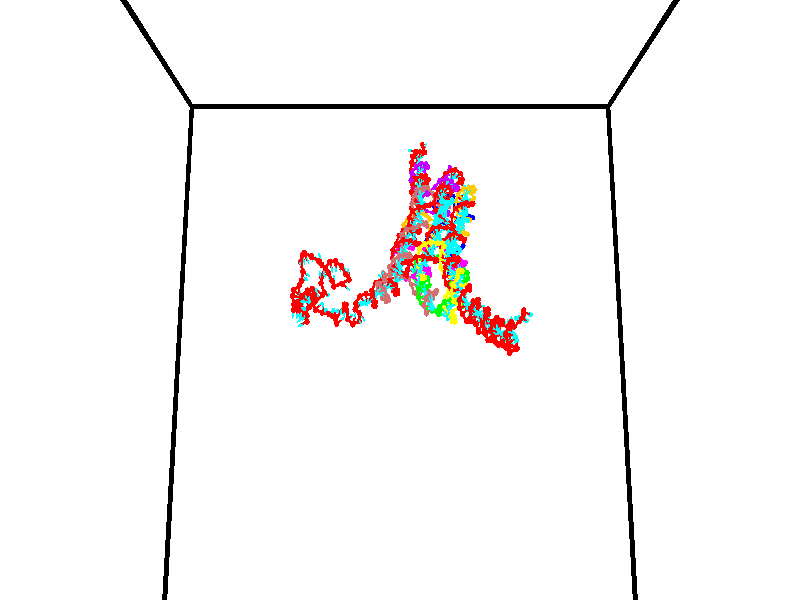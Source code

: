// switches for output
#declare DRAW_BASES = 1; // possible values are 0, 1; only relevant for DNA ribbons
#declare DRAW_BASES_TYPE = 3; // possible values are 1, 2, 3; only relevant for DNA ribbons
#declare DRAW_FOG = 0; // set to 1 to enable fog

#include "colors.inc"

#include "transforms.inc"
background { rgb <1, 1, 1>}

#default {
   normal{
       ripples 0.25
       frequency 0.20
       turbulence 0.2
       lambda 5
   }
	finish {
		phong 0.1
		phong_size 40.
	}
}

// original window dimensions: 1024x640


// camera settings

camera {
	sky <0, 0.179814, -0.983701>
	up <0, 0.179814, -0.983701>
	right 1.6 * <1, 0, 0>
	location <35, 94.9851, 44.8844>
	look_at <35, 29.7336, 32.9568>
	direction <0, -65.2515, -11.9276>
	angle 67.0682
}


# declare cpy_camera_pos = <35, 94.9851, 44.8844>;
# if (DRAW_FOG = 1)
fog {
	fog_type 2
	up vnormalize(cpy_camera_pos)
	color rgbt<1,1,1,0.3>
	distance 1e-5
	fog_alt 3e-3
	fog_offset 56
}
# end


// LIGHTS

# declare lum = 6;
global_settings {
	ambient_light rgb lum * <0.05, 0.05, 0.05>
	max_trace_level 15
}# declare cpy_direct_light_amount = 0.25;
light_source
{	1000 * <-1, -1.16352, -0.803886>,
	rgb lum * cpy_direct_light_amount
	parallel
}

light_source
{	1000 * <1, 1.16352, 0.803886>,
	rgb lum * cpy_direct_light_amount
	parallel
}

// strand 0

// nucleotide -1

// particle -1
sphere {
	<24.255686, 34.998390, 34.779766> 0.250000
	pigment { color rgbt <1,0,0,0> }
	no_shadow
}
cylinder {
	<24.279030, 35.248825, 35.090794>,  <24.293036, 35.399086, 35.277409>, 0.100000
	pigment { color rgbt <1,0,0,0> }
	no_shadow
}
cylinder {
	<24.279030, 35.248825, 35.090794>,  <24.255686, 34.998390, 34.779766>, 0.100000
	pigment { color rgbt <1,0,0,0> }
	no_shadow
}

// particle -1
sphere {
	<24.279030, 35.248825, 35.090794> 0.100000
	pigment { color rgbt <1,0,0,0> }
	no_shadow
}
sphere {
	0, 1
	scale<0.080000,0.200000,0.300000>
	matrix <0.995818, -0.091350, -0.001188,
		0.070287, 0.774386, -0.628797,
		0.058360, 0.626084, 0.777568,
		24.296537, 35.436649, 35.324062>
	pigment { color rgbt <0,1,1,0> }
	no_shadow
}
cylinder {
	<24.809519, 35.572800, 34.662903>,  <24.255686, 34.998390, 34.779766>, 0.130000
	pigment { color rgbt <1,0,0,0> }
	no_shadow
}

// nucleotide -1

// particle -1
sphere {
	<24.809519, 35.572800, 34.662903> 0.250000
	pigment { color rgbt <1,0,0,0> }
	no_shadow
}
cylinder {
	<24.746349, 35.450409, 35.038445>,  <24.708447, 35.376976, 35.263767>, 0.100000
	pigment { color rgbt <1,0,0,0> }
	no_shadow
}
cylinder {
	<24.746349, 35.450409, 35.038445>,  <24.809519, 35.572800, 34.662903>, 0.100000
	pigment { color rgbt <1,0,0,0> }
	no_shadow
}

// particle -1
sphere {
	<24.746349, 35.450409, 35.038445> 0.100000
	pigment { color rgbt <1,0,0,0> }
	no_shadow
}
sphere {
	0, 1
	scale<0.080000,0.200000,0.300000>
	matrix <0.981685, -0.151250, 0.115838,
		0.106557, 0.939948, 0.324257,
		-0.157926, -0.305975, 0.938850,
		24.698971, 35.358616, 35.320099>
	pigment { color rgbt <0,1,1,0> }
	no_shadow
}
cylinder {
	<25.475294, 35.396137, 34.960503>,  <24.809519, 35.572800, 34.662903>, 0.130000
	pigment { color rgbt <1,0,0,0> }
	no_shadow
}

// nucleotide -1

// particle -1
sphere {
	<25.475294, 35.396137, 34.960503> 0.250000
	pigment { color rgbt <1,0,0,0> }
	no_shadow
}
cylinder {
	<25.254992, 35.345482, 35.290504>,  <25.122810, 35.315086, 35.488506>, 0.100000
	pigment { color rgbt <1,0,0,0> }
	no_shadow
}
cylinder {
	<25.254992, 35.345482, 35.290504>,  <25.475294, 35.396137, 34.960503>, 0.100000
	pigment { color rgbt <1,0,0,0> }
	no_shadow
}

// particle -1
sphere {
	<25.254992, 35.345482, 35.290504> 0.100000
	pigment { color rgbt <1,0,0,0> }
	no_shadow
}
sphere {
	0, 1
	scale<0.080000,0.200000,0.300000>
	matrix <0.777667, -0.436853, 0.452099,
		0.303150, 0.890574, 0.339086,
		-0.550758, -0.126642, 0.825001,
		25.089764, 35.307487, 35.538006>
	pigment { color rgbt <0,1,1,0> }
	no_shadow
}
cylinder {
	<25.514973, 36.001404, 35.383114>,  <25.475294, 35.396137, 34.960503>, 0.130000
	pigment { color rgbt <1,0,0,0> }
	no_shadow
}

// nucleotide -1

// particle -1
sphere {
	<25.514973, 36.001404, 35.383114> 0.250000
	pigment { color rgbt <1,0,0,0> }
	no_shadow
}
cylinder {
	<25.293152, 36.193115, 35.655224>,  <25.160059, 36.308140, 35.818489>, 0.100000
	pigment { color rgbt <1,0,0,0> }
	no_shadow
}
cylinder {
	<25.293152, 36.193115, 35.655224>,  <25.514973, 36.001404, 35.383114>, 0.100000
	pigment { color rgbt <1,0,0,0> }
	no_shadow
}

// particle -1
sphere {
	<25.293152, 36.193115, 35.655224> 0.100000
	pigment { color rgbt <1,0,0,0> }
	no_shadow
}
sphere {
	0, 1
	scale<0.080000,0.200000,0.300000>
	matrix <0.480719, -0.482774, 0.732010,
		0.679252, 0.732956, 0.037326,
		-0.554551, 0.479276, 0.680271,
		25.126787, 36.336899, 35.859306>
	pigment { color rgbt <0,1,1,0> }
	no_shadow
}
cylinder {
	<25.864882, 36.345211, 35.990837>,  <25.514973, 36.001404, 35.383114>, 0.130000
	pigment { color rgbt <1,0,0,0> }
	no_shadow
}

// nucleotide -1

// particle -1
sphere {
	<25.864882, 36.345211, 35.990837> 0.250000
	pigment { color rgbt <1,0,0,0> }
	no_shadow
}
cylinder {
	<25.502308, 36.217796, 36.101768>,  <25.284763, 36.141346, 36.168327>, 0.100000
	pigment { color rgbt <1,0,0,0> }
	no_shadow
}
cylinder {
	<25.502308, 36.217796, 36.101768>,  <25.864882, 36.345211, 35.990837>, 0.100000
	pigment { color rgbt <1,0,0,0> }
	no_shadow
}

// particle -1
sphere {
	<25.502308, 36.217796, 36.101768> 0.100000
	pigment { color rgbt <1,0,0,0> }
	no_shadow
}
sphere {
	0, 1
	scale<0.080000,0.200000,0.300000>
	matrix <0.416335, -0.784301, 0.459931,
		0.071001, 0.532358, 0.843536,
		-0.906435, -0.318538, 0.277326,
		25.230377, 36.122234, 36.184967>
	pigment { color rgbt <0,1,1,0> }
	no_shadow
}
cylinder {
	<25.941959, 36.872036, 35.573963>,  <25.864882, 36.345211, 35.990837>, 0.130000
	pigment { color rgbt <1,0,0,0> }
	no_shadow
}

// nucleotide -1

// particle -1
sphere {
	<25.941959, 36.872036, 35.573963> 0.250000
	pigment { color rgbt <1,0,0,0> }
	no_shadow
}
cylinder {
	<25.608006, 37.091881, 35.585899>,  <25.407633, 37.223789, 35.593060>, 0.100000
	pigment { color rgbt <1,0,0,0> }
	no_shadow
}
cylinder {
	<25.608006, 37.091881, 35.585899>,  <25.941959, 36.872036, 35.573963>, 0.100000
	pigment { color rgbt <1,0,0,0> }
	no_shadow
}

// particle -1
sphere {
	<25.608006, 37.091881, 35.585899> 0.100000
	pigment { color rgbt <1,0,0,0> }
	no_shadow
}
sphere {
	0, 1
	scale<0.080000,0.200000,0.300000>
	matrix <0.524246, 0.777490, 0.347385,
		0.167728, 0.305670, -0.937248,
		-0.834885, 0.549615, 0.029839,
		25.357540, 37.256763, 35.594852>
	pigment { color rgbt <0,1,1,0> }
	no_shadow
}
cylinder {
	<25.954302, 37.516750, 35.165916>,  <25.941959, 36.872036, 35.573963>, 0.130000
	pigment { color rgbt <1,0,0,0> }
	no_shadow
}

// nucleotide -1

// particle -1
sphere {
	<25.954302, 37.516750, 35.165916> 0.250000
	pigment { color rgbt <1,0,0,0> }
	no_shadow
}
cylinder {
	<25.708235, 37.544212, 35.480076>,  <25.560595, 37.560692, 35.668571>, 0.100000
	pigment { color rgbt <1,0,0,0> }
	no_shadow
}
cylinder {
	<25.708235, 37.544212, 35.480076>,  <25.954302, 37.516750, 35.165916>, 0.100000
	pigment { color rgbt <1,0,0,0> }
	no_shadow
}

// particle -1
sphere {
	<25.708235, 37.544212, 35.480076> 0.100000
	pigment { color rgbt <1,0,0,0> }
	no_shadow
}
sphere {
	0, 1
	scale<0.080000,0.200000,0.300000>
	matrix <0.587627, 0.704075, 0.398713,
		-0.525606, 0.706798, -0.473471,
		-0.615169, 0.068659, 0.785400,
		25.523684, 37.564812, 35.715694>
	pigment { color rgbt <0,1,1,0> }
	no_shadow
}
cylinder {
	<25.804682, 38.251987, 35.242489>,  <25.954302, 37.516750, 35.165916>, 0.130000
	pigment { color rgbt <1,0,0,0> }
	no_shadow
}

// nucleotide -1

// particle -1
sphere {
	<25.804682, 38.251987, 35.242489> 0.250000
	pigment { color rgbt <1,0,0,0> }
	no_shadow
}
cylinder {
	<25.741375, 38.054462, 35.584507>,  <25.703390, 37.935947, 35.789719>, 0.100000
	pigment { color rgbt <1,0,0,0> }
	no_shadow
}
cylinder {
	<25.741375, 38.054462, 35.584507>,  <25.804682, 38.251987, 35.242489>, 0.100000
	pigment { color rgbt <1,0,0,0> }
	no_shadow
}

// particle -1
sphere {
	<25.741375, 38.054462, 35.584507> 0.100000
	pigment { color rgbt <1,0,0,0> }
	no_shadow
}
sphere {
	0, 1
	scale<0.080000,0.200000,0.300000>
	matrix <0.409407, 0.755192, 0.511929,
		-0.898519, 0.431082, 0.082649,
		-0.158268, -0.493815, 0.855042,
		25.693895, 37.906319, 35.841019>
	pigment { color rgbt <0,1,1,0> }
	no_shadow
}
cylinder {
	<26.455120, 38.676758, 35.122993>,  <25.804682, 38.251987, 35.242489>, 0.130000
	pigment { color rgbt <1,0,0,0> }
	no_shadow
}

// nucleotide -1

// particle -1
sphere {
	<26.455120, 38.676758, 35.122993> 0.250000
	pigment { color rgbt <1,0,0,0> }
	no_shadow
}
cylinder {
	<26.217989, 38.809059, 34.829285>,  <26.075710, 38.888439, 34.653057>, 0.100000
	pigment { color rgbt <1,0,0,0> }
	no_shadow
}
cylinder {
	<26.217989, 38.809059, 34.829285>,  <26.455120, 38.676758, 35.122993>, 0.100000
	pigment { color rgbt <1,0,0,0> }
	no_shadow
}

// particle -1
sphere {
	<26.217989, 38.809059, 34.829285> 0.100000
	pigment { color rgbt <1,0,0,0> }
	no_shadow
}
sphere {
	0, 1
	scale<0.080000,0.200000,0.300000>
	matrix <0.394225, 0.914242, 0.093530,
		0.702239, -0.234022, -0.672379,
		-0.592829, 0.330750, -0.734274,
		26.040140, 38.908283, 34.609001>
	pigment { color rgbt <0,1,1,0> }
	no_shadow
}
cylinder {
	<26.855810, 39.019840, 34.696091>,  <26.455120, 38.676758, 35.122993>, 0.130000
	pigment { color rgbt <1,0,0,0> }
	no_shadow
}

// nucleotide -1

// particle -1
sphere {
	<26.855810, 39.019840, 34.696091> 0.250000
	pigment { color rgbt <1,0,0,0> }
	no_shadow
}
cylinder {
	<26.490044, 39.168896, 34.632866>,  <26.270584, 39.258331, 34.594933>, 0.100000
	pigment { color rgbt <1,0,0,0> }
	no_shadow
}
cylinder {
	<26.490044, 39.168896, 34.632866>,  <26.855810, 39.019840, 34.696091>, 0.100000
	pigment { color rgbt <1,0,0,0> }
	no_shadow
}

// particle -1
sphere {
	<26.490044, 39.168896, 34.632866> 0.100000
	pigment { color rgbt <1,0,0,0> }
	no_shadow
}
sphere {
	0, 1
	scale<0.080000,0.200000,0.300000>
	matrix <0.319299, 0.904050, 0.284151,
		0.248783, 0.209363, -0.945661,
		-0.914415, 0.372641, -0.158063,
		26.215719, 39.280689, 34.585445>
	pigment { color rgbt <0,1,1,0> }
	no_shadow
}
cylinder {
	<26.955351, 39.515053, 34.289520>,  <26.855810, 39.019840, 34.696091>, 0.130000
	pigment { color rgbt <1,0,0,0> }
	no_shadow
}

// nucleotide -1

// particle -1
sphere {
	<26.955351, 39.515053, 34.289520> 0.250000
	pigment { color rgbt <1,0,0,0> }
	no_shadow
}
cylinder {
	<26.599421, 39.622108, 34.437344>,  <26.385862, 39.686344, 34.526039>, 0.100000
	pigment { color rgbt <1,0,0,0> }
	no_shadow
}
cylinder {
	<26.599421, 39.622108, 34.437344>,  <26.955351, 39.515053, 34.289520>, 0.100000
	pigment { color rgbt <1,0,0,0> }
	no_shadow
}

// particle -1
sphere {
	<26.599421, 39.622108, 34.437344> 0.100000
	pigment { color rgbt <1,0,0,0> }
	no_shadow
}
sphere {
	0, 1
	scale<0.080000,0.200000,0.300000>
	matrix <0.369352, 0.898046, 0.238942,
		-0.267933, 0.349116, -0.897959,
		-0.889826, 0.267642, 0.369563,
		26.332472, 39.702400, 34.548214>
	pigment { color rgbt <0,1,1,0> }
	no_shadow
}
cylinder {
	<26.880709, 40.242706, 34.018017>,  <26.955351, 39.515053, 34.289520>, 0.130000
	pigment { color rgbt <1,0,0,0> }
	no_shadow
}

// nucleotide -1

// particle -1
sphere {
	<26.880709, 40.242706, 34.018017> 0.250000
	pigment { color rgbt <1,0,0,0> }
	no_shadow
}
cylinder {
	<26.649696, 40.176132, 34.337708>,  <26.511089, 40.136189, 34.529522>, 0.100000
	pigment { color rgbt <1,0,0,0> }
	no_shadow
}
cylinder {
	<26.649696, 40.176132, 34.337708>,  <26.880709, 40.242706, 34.018017>, 0.100000
	pigment { color rgbt <1,0,0,0> }
	no_shadow
}

// particle -1
sphere {
	<26.649696, 40.176132, 34.337708> 0.100000
	pigment { color rgbt <1,0,0,0> }
	no_shadow
}
sphere {
	0, 1
	scale<0.080000,0.200000,0.300000>
	matrix <0.305892, 0.863557, 0.400873,
		-0.756895, 0.475992, -0.447819,
		-0.577529, -0.166434, 0.799224,
		26.476439, 40.126202, 34.577477>
	pigment { color rgbt <0,1,1,0> }
	no_shadow
}
cylinder {
	<26.567387, 40.959110, 34.287239>,  <26.880709, 40.242706, 34.018017>, 0.130000
	pigment { color rgbt <1,0,0,0> }
	no_shadow
}

// nucleotide -1

// particle -1
sphere {
	<26.567387, 40.959110, 34.287239> 0.250000
	pigment { color rgbt <1,0,0,0> }
	no_shadow
}
cylinder {
	<26.533413, 40.715488, 34.602665>,  <26.513029, 40.569317, 34.791920>, 0.100000
	pigment { color rgbt <1,0,0,0> }
	no_shadow
}
cylinder {
	<26.533413, 40.715488, 34.602665>,  <26.567387, 40.959110, 34.287239>, 0.100000
	pigment { color rgbt <1,0,0,0> }
	no_shadow
}

// particle -1
sphere {
	<26.533413, 40.715488, 34.602665> 0.100000
	pigment { color rgbt <1,0,0,0> }
	no_shadow
}
sphere {
	0, 1
	scale<0.080000,0.200000,0.300000>
	matrix <0.274177, 0.746588, 0.606163,
		-0.957921, 0.267690, 0.103580,
		-0.084932, -0.609056, 0.788567,
		26.507933, 40.532772, 34.839233>
	pigment { color rgbt <0,1,1,0> }
	no_shadow
}
cylinder {
	<26.094606, 41.222458, 34.779934>,  <26.567387, 40.959110, 34.287239>, 0.130000
	pigment { color rgbt <1,0,0,0> }
	no_shadow
}

// nucleotide -1

// particle -1
sphere {
	<26.094606, 41.222458, 34.779934> 0.250000
	pigment { color rgbt <1,0,0,0> }
	no_shadow
}
cylinder {
	<26.382656, 40.992706, 34.935627>,  <26.555487, 40.854855, 35.029041>, 0.100000
	pigment { color rgbt <1,0,0,0> }
	no_shadow
}
cylinder {
	<26.382656, 40.992706, 34.935627>,  <26.094606, 41.222458, 34.779934>, 0.100000
	pigment { color rgbt <1,0,0,0> }
	no_shadow
}

// particle -1
sphere {
	<26.382656, 40.992706, 34.935627> 0.100000
	pigment { color rgbt <1,0,0,0> }
	no_shadow
}
sphere {
	0, 1
	scale<0.080000,0.200000,0.300000>
	matrix <0.282495, 0.755097, 0.591630,
		-0.633731, -0.316091, 0.706025,
		0.720126, -0.574383, 0.389234,
		26.598694, 40.820393, 35.052399>
	pigment { color rgbt <0,1,1,0> }
	no_shadow
}
cylinder {
	<25.661093, 40.700886, 35.142570>,  <26.094606, 41.222458, 34.779934>, 0.130000
	pigment { color rgbt <1,0,0,0> }
	no_shadow
}

// nucleotide -1

// particle -1
sphere {
	<25.661093, 40.700886, 35.142570> 0.250000
	pigment { color rgbt <1,0,0,0> }
	no_shadow
}
cylinder {
	<25.970631, 40.699059, 35.395912>,  <26.156353, 40.697964, 35.547916>, 0.100000
	pigment { color rgbt <1,0,0,0> }
	no_shadow
}
cylinder {
	<25.970631, 40.699059, 35.395912>,  <25.661093, 40.700886, 35.142570>, 0.100000
	pigment { color rgbt <1,0,0,0> }
	no_shadow
}

// particle -1
sphere {
	<25.970631, 40.699059, 35.395912> 0.100000
	pigment { color rgbt <1,0,0,0> }
	no_shadow
}
sphere {
	0, 1
	scale<0.080000,0.200000,0.300000>
	matrix <0.370513, 0.814288, -0.446828,
		-0.513695, 0.580443, 0.631825,
		0.773846, -0.004566, 0.633358,
		26.202784, 40.697689, 35.585918>
	pigment { color rgbt <0,1,1,0> }
	no_shadow
}
cylinder {
	<25.677675, 40.013893, 35.641457>,  <25.661093, 40.700886, 35.142570>, 0.130000
	pigment { color rgbt <1,0,0,0> }
	no_shadow
}

// nucleotide -1

// particle -1
sphere {
	<25.677675, 40.013893, 35.641457> 0.250000
	pigment { color rgbt <1,0,0,0> }
	no_shadow
}
cylinder {
	<25.857679, 40.083145, 35.291023>,  <25.965683, 40.124695, 35.080765>, 0.100000
	pigment { color rgbt <1,0,0,0> }
	no_shadow
}
cylinder {
	<25.857679, 40.083145, 35.291023>,  <25.677675, 40.013893, 35.641457>, 0.100000
	pigment { color rgbt <1,0,0,0> }
	no_shadow
}

// particle -1
sphere {
	<25.857679, 40.083145, 35.291023> 0.100000
	pigment { color rgbt <1,0,0,0> }
	no_shadow
}
sphere {
	0, 1
	scale<0.080000,0.200000,0.300000>
	matrix <-0.471130, -0.787368, -0.397604,
		-0.758634, 0.591674, -0.272758,
		0.450012, 0.173131, -0.876079,
		25.992683, 40.135086, 35.028198>
	pigment { color rgbt <0,1,1,0> }
	no_shadow
}
cylinder {
	<25.161263, 39.809067, 35.153343>,  <25.677675, 40.013893, 35.641457>, 0.130000
	pigment { color rgbt <1,0,0,0> }
	no_shadow
}

// nucleotide -1

// particle -1
sphere {
	<25.161263, 39.809067, 35.153343> 0.250000
	pigment { color rgbt <1,0,0,0> }
	no_shadow
}
cylinder {
	<25.510590, 39.801010, 34.958649>,  <25.720186, 39.796177, 34.841831>, 0.100000
	pigment { color rgbt <1,0,0,0> }
	no_shadow
}
cylinder {
	<25.510590, 39.801010, 34.958649>,  <25.161263, 39.809067, 35.153343>, 0.100000
	pigment { color rgbt <1,0,0,0> }
	no_shadow
}

// particle -1
sphere {
	<25.510590, 39.801010, 34.958649> 0.100000
	pigment { color rgbt <1,0,0,0> }
	no_shadow
}
sphere {
	0, 1
	scale<0.080000,0.200000,0.300000>
	matrix <-0.281856, -0.835818, -0.471132,
		-0.397335, 0.548637, -0.735611,
		0.873317, -0.020139, -0.486736,
		25.772585, 39.794968, 34.812630>
	pigment { color rgbt <0,1,1,0> }
	no_shadow
}
cylinder {
	<24.992189, 39.735142, 34.437511>,  <25.161263, 39.809067, 35.153343>, 0.130000
	pigment { color rgbt <1,0,0,0> }
	no_shadow
}

// nucleotide -1

// particle -1
sphere {
	<24.992189, 39.735142, 34.437511> 0.250000
	pigment { color rgbt <1,0,0,0> }
	no_shadow
}
cylinder {
	<25.362946, 39.594269, 34.489426>,  <25.585400, 39.509747, 34.520576>, 0.100000
	pigment { color rgbt <1,0,0,0> }
	no_shadow
}
cylinder {
	<25.362946, 39.594269, 34.489426>,  <24.992189, 39.735142, 34.437511>, 0.100000
	pigment { color rgbt <1,0,0,0> }
	no_shadow
}

// particle -1
sphere {
	<25.362946, 39.594269, 34.489426> 0.100000
	pigment { color rgbt <1,0,0,0> }
	no_shadow
}
sphere {
	0, 1
	scale<0.080000,0.200000,0.300000>
	matrix <-0.268317, -0.863529, -0.426993,
		0.262456, 0.360951, -0.894892,
		0.926889, -0.352181, 0.129789,
		25.641012, 39.488613, 34.528362>
	pigment { color rgbt <0,1,1,0> }
	no_shadow
}
cylinder {
	<25.008444, 39.305630, 33.932381>,  <24.992189, 39.735142, 34.437511>, 0.130000
	pigment { color rgbt <1,0,0,0> }
	no_shadow
}

// nucleotide -1

// particle -1
sphere {
	<25.008444, 39.305630, 33.932381> 0.250000
	pigment { color rgbt <1,0,0,0> }
	no_shadow
}
cylinder {
	<25.320667, 39.200001, 34.159004>,  <25.508001, 39.136623, 34.294979>, 0.100000
	pigment { color rgbt <1,0,0,0> }
	no_shadow
}
cylinder {
	<25.320667, 39.200001, 34.159004>,  <25.008444, 39.305630, 33.932381>, 0.100000
	pigment { color rgbt <1,0,0,0> }
	no_shadow
}

// particle -1
sphere {
	<25.320667, 39.200001, 34.159004> 0.100000
	pigment { color rgbt <1,0,0,0> }
	no_shadow
}
sphere {
	0, 1
	scale<0.080000,0.200000,0.300000>
	matrix <-0.069250, -0.937333, -0.341484,
		0.621233, 0.227315, -0.749932,
		0.780560, -0.264074, 0.566560,
		25.554836, 39.120777, 34.328972>
	pigment { color rgbt <0,1,1,0> }
	no_shadow
}
cylinder {
	<25.474651, 39.018970, 33.484554>,  <25.008444, 39.305630, 33.932381>, 0.130000
	pigment { color rgbt <1,0,0,0> }
	no_shadow
}

// nucleotide -1

// particle -1
sphere {
	<25.474651, 39.018970, 33.484554> 0.250000
	pigment { color rgbt <1,0,0,0> }
	no_shadow
}
cylinder {
	<25.465240, 38.888512, 33.862564>,  <25.459595, 38.810238, 34.089371>, 0.100000
	pigment { color rgbt <1,0,0,0> }
	no_shadow
}
cylinder {
	<25.465240, 38.888512, 33.862564>,  <25.474651, 39.018970, 33.484554>, 0.100000
	pigment { color rgbt <1,0,0,0> }
	no_shadow
}

// particle -1
sphere {
	<25.465240, 38.888512, 33.862564> 0.100000
	pigment { color rgbt <1,0,0,0> }
	no_shadow
}
sphere {
	0, 1
	scale<0.080000,0.200000,0.300000>
	matrix <0.047946, -0.944569, -0.324793,
		0.998573, 0.037669, 0.037859,
		-0.023525, -0.326145, 0.945027,
		25.458183, 38.790668, 34.146072>
	pigment { color rgbt <0,1,1,0> }
	no_shadow
}
cylinder {
	<25.787899, 39.769215, 33.257198>,  <25.474651, 39.018970, 33.484554>, 0.130000
	pigment { color rgbt <1,0,0,0> }
	no_shadow
}

// nucleotide -1

// particle -1
sphere {
	<25.787899, 39.769215, 33.257198> 0.250000
	pigment { color rgbt <1,0,0,0> }
	no_shadow
}
cylinder {
	<26.053240, 40.068535, 33.256695>,  <26.212444, 40.248127, 33.256393>, 0.100000
	pigment { color rgbt <1,0,0,0> }
	no_shadow
}
cylinder {
	<26.053240, 40.068535, 33.256695>,  <25.787899, 39.769215, 33.257198>, 0.100000
	pigment { color rgbt <1,0,0,0> }
	no_shadow
}

// particle -1
sphere {
	<26.053240, 40.068535, 33.256695> 0.100000
	pigment { color rgbt <1,0,0,0> }
	no_shadow
}
sphere {
	0, 1
	scale<0.080000,0.200000,0.300000>
	matrix <0.538652, -0.478673, -0.693343,
		-0.519437, 0.459252, -0.720606,
		0.663354, 0.748304, -0.001263,
		26.252247, 40.293026, 33.256317>
	pigment { color rgbt <0,1,1,0> }
	no_shadow
}
cylinder {
	<25.918159, 39.846859, 32.558388>,  <25.787899, 39.769215, 33.257198>, 0.130000
	pigment { color rgbt <1,0,0,0> }
	no_shadow
}

// nucleotide -1

// particle -1
sphere {
	<25.918159, 39.846859, 32.558388> 0.250000
	pigment { color rgbt <1,0,0,0> }
	no_shadow
}
cylinder {
	<26.210285, 40.041809, 32.749847>,  <26.385561, 40.158779, 32.864723>, 0.100000
	pigment { color rgbt <1,0,0,0> }
	no_shadow
}
cylinder {
	<26.210285, 40.041809, 32.749847>,  <25.918159, 39.846859, 32.558388>, 0.100000
	pigment { color rgbt <1,0,0,0> }
	no_shadow
}

// particle -1
sphere {
	<26.210285, 40.041809, 32.749847> 0.100000
	pigment { color rgbt <1,0,0,0> }
	no_shadow
}
sphere {
	0, 1
	scale<0.080000,0.200000,0.300000>
	matrix <0.646240, -0.265829, -0.715339,
		-0.221400, 0.831745, -0.509100,
		0.730313, 0.487376, 0.478652,
		26.429379, 40.188023, 32.893444>
	pigment { color rgbt <0,1,1,0> }
	no_shadow
}
cylinder {
	<25.650488, 39.669735, 31.774954>,  <25.918159, 39.846859, 32.558388>, 0.130000
	pigment { color rgbt <1,0,0,0> }
	no_shadow
}

// nucleotide -1

// particle -1
sphere {
	<25.650488, 39.669735, 31.774954> 0.250000
	pigment { color rgbt <1,0,0,0> }
	no_shadow
}
cylinder {
	<25.704405, 40.032532, 31.934553>,  <25.736755, 40.250210, 32.030312>, 0.100000
	pigment { color rgbt <1,0,0,0> }
	no_shadow
}
cylinder {
	<25.704405, 40.032532, 31.934553>,  <25.650488, 39.669735, 31.774954>, 0.100000
	pigment { color rgbt <1,0,0,0> }
	no_shadow
}

// particle -1
sphere {
	<25.704405, 40.032532, 31.934553> 0.100000
	pigment { color rgbt <1,0,0,0> }
	no_shadow
}
sphere {
	0, 1
	scale<0.080000,0.200000,0.300000>
	matrix <0.955373, -0.012142, -0.295152,
		-0.262856, 0.420974, -0.868152,
		0.134793, 0.906991, 0.398996,
		25.744843, 40.304630, 32.054253>
	pigment { color rgbt <0,1,1,0> }
	no_shadow
}
cylinder {
	<25.891991, 40.151825, 31.275269>,  <25.650488, 39.669735, 31.774954>, 0.130000
	pigment { color rgbt <1,0,0,0> }
	no_shadow
}

// nucleotide -1

// particle -1
sphere {
	<25.891991, 40.151825, 31.275269> 0.250000
	pigment { color rgbt <1,0,0,0> }
	no_shadow
}
cylinder {
	<26.004747, 40.293415, 31.631973>,  <26.072401, 40.378368, 31.845997>, 0.100000
	pigment { color rgbt <1,0,0,0> }
	no_shadow
}
cylinder {
	<26.004747, 40.293415, 31.631973>,  <25.891991, 40.151825, 31.275269>, 0.100000
	pigment { color rgbt <1,0,0,0> }
	no_shadow
}

// particle -1
sphere {
	<26.004747, 40.293415, 31.631973> 0.100000
	pigment { color rgbt <1,0,0,0> }
	no_shadow
}
sphere {
	0, 1
	scale<0.080000,0.200000,0.300000>
	matrix <0.954920, -0.013333, -0.296565,
		-0.093086, 0.935161, -0.341774,
		0.281893, 0.353973, 0.891762,
		26.089315, 40.399609, 31.899502>
	pigment { color rgbt <0,1,1,0> }
	no_shadow
}
cylinder {
	<26.146515, 40.831486, 31.301012>,  <25.891991, 40.151825, 31.275269>, 0.130000
	pigment { color rgbt <1,0,0,0> }
	no_shadow
}

// nucleotide -1

// particle -1
sphere {
	<26.146515, 40.831486, 31.301012> 0.250000
	pigment { color rgbt <1,0,0,0> }
	no_shadow
}
cylinder {
	<26.310814, 40.614498, 31.594135>,  <26.409393, 40.484306, 31.770010>, 0.100000
	pigment { color rgbt <1,0,0,0> }
	no_shadow
}
cylinder {
	<26.310814, 40.614498, 31.594135>,  <26.146515, 40.831486, 31.301012>, 0.100000
	pigment { color rgbt <1,0,0,0> }
	no_shadow
}

// particle -1
sphere {
	<26.310814, 40.614498, 31.594135> 0.100000
	pigment { color rgbt <1,0,0,0> }
	no_shadow
}
sphere {
	0, 1
	scale<0.080000,0.200000,0.300000>
	matrix <0.819391, -0.132858, -0.557627,
		0.399857, 0.829501, 0.389927,
		0.410747, -0.542474, 0.732809,
		26.434038, 40.451756, 31.813978>
	pigment { color rgbt <0,1,1,0> }
	no_shadow
}
cylinder {
	<26.862463, 41.018288, 31.632973>,  <26.146515, 40.831486, 31.301012>, 0.130000
	pigment { color rgbt <1,0,0,0> }
	no_shadow
}

// nucleotide -1

// particle -1
sphere {
	<26.862463, 41.018288, 31.632973> 0.250000
	pigment { color rgbt <1,0,0,0> }
	no_shadow
}
cylinder {
	<26.847363, 40.621971, 31.684996>,  <26.838303, 40.384182, 31.716209>, 0.100000
	pigment { color rgbt <1,0,0,0> }
	no_shadow
}
cylinder {
	<26.847363, 40.621971, 31.684996>,  <26.862463, 41.018288, 31.632973>, 0.100000
	pigment { color rgbt <1,0,0,0> }
	no_shadow
}

// particle -1
sphere {
	<26.847363, 40.621971, 31.684996> 0.100000
	pigment { color rgbt <1,0,0,0> }
	no_shadow
}
sphere {
	0, 1
	scale<0.080000,0.200000,0.300000>
	matrix <0.887893, -0.092975, -0.450558,
		0.458499, 0.098466, 0.883223,
		-0.037752, -0.990788, 0.130056,
		26.836037, 40.324734, 31.724012>
	pigment { color rgbt <0,1,1,0> }
	no_shadow
}
cylinder {
	<27.533045, 40.765530, 31.955154>,  <26.862463, 41.018288, 31.632973>, 0.130000
	pigment { color rgbt <1,0,0,0> }
	no_shadow
}

// nucleotide -1

// particle -1
sphere {
	<27.533045, 40.765530, 31.955154> 0.250000
	pigment { color rgbt <1,0,0,0> }
	no_shadow
}
cylinder {
	<27.338345, 40.490299, 31.739889>,  <27.221525, 40.325161, 31.610729>, 0.100000
	pigment { color rgbt <1,0,0,0> }
	no_shadow
}
cylinder {
	<27.338345, 40.490299, 31.739889>,  <27.533045, 40.765530, 31.955154>, 0.100000
	pigment { color rgbt <1,0,0,0> }
	no_shadow
}

// particle -1
sphere {
	<27.338345, 40.490299, 31.739889> 0.100000
	pigment { color rgbt <1,0,0,0> }
	no_shadow
}
sphere {
	0, 1
	scale<0.080000,0.200000,0.300000>
	matrix <0.821074, -0.150084, -0.550738,
		0.298182, -0.709944, 0.638018,
		-0.486750, -0.688080, -0.538164,
		27.192320, 40.283875, 31.578440>
	pigment { color rgbt <0,1,1,0> }
	no_shadow
}
cylinder {
	<27.687481, 39.972313, 32.039078>,  <27.533045, 40.765530, 31.955154>, 0.130000
	pigment { color rgbt <1,0,0,0> }
	no_shadow
}

// nucleotide -1

// particle -1
sphere {
	<27.687481, 39.972313, 32.039078> 0.250000
	pigment { color rgbt <1,0,0,0> }
	no_shadow
}
cylinder {
	<27.583683, 40.112312, 31.679043>,  <27.521404, 40.196312, 31.463022>, 0.100000
	pigment { color rgbt <1,0,0,0> }
	no_shadow
}
cylinder {
	<27.583683, 40.112312, 31.679043>,  <27.687481, 39.972313, 32.039078>, 0.100000
	pigment { color rgbt <1,0,0,0> }
	no_shadow
}

// particle -1
sphere {
	<27.583683, 40.112312, 31.679043> 0.100000
	pigment { color rgbt <1,0,0,0> }
	no_shadow
}
sphere {
	0, 1
	scale<0.080000,0.200000,0.300000>
	matrix <0.849095, -0.361351, -0.385308,
		-0.460107, -0.864248, -0.203415,
		-0.259497, 0.350002, -0.900089,
		27.505835, 40.217312, 31.409016>
	pigment { color rgbt <0,1,1,0> }
	no_shadow
}
cylinder {
	<28.303921, 40.035564, 32.659290>,  <27.687481, 39.972313, 32.039078>, 0.130000
	pigment { color rgbt <1,0,0,0> }
	no_shadow
}

// nucleotide -1

// particle -1
sphere {
	<28.303921, 40.035564, 32.659290> 0.250000
	pigment { color rgbt <1,0,0,0> }
	no_shadow
}
cylinder {
	<28.134855, 39.677299, 32.714645>,  <28.033417, 39.462341, 32.747860>, 0.100000
	pigment { color rgbt <1,0,0,0> }
	no_shadow
}
cylinder {
	<28.134855, 39.677299, 32.714645>,  <28.303921, 40.035564, 32.659290>, 0.100000
	pigment { color rgbt <1,0,0,0> }
	no_shadow
}

// particle -1
sphere {
	<28.134855, 39.677299, 32.714645> 0.100000
	pigment { color rgbt <1,0,0,0> }
	no_shadow
}
sphere {
	0, 1
	scale<0.080000,0.200000,0.300000>
	matrix <0.892461, -0.384765, 0.235520,
		-0.157699, 0.223052, 0.961966,
		-0.422664, -0.895658, 0.138388,
		28.008057, 39.408604, 32.756161>
	pigment { color rgbt <0,1,1,0> }
	no_shadow
}
cylinder {
	<28.641247, 39.721249, 33.260902>,  <28.303921, 40.035564, 32.659290>, 0.130000
	pigment { color rgbt <1,0,0,0> }
	no_shadow
}

// nucleotide -1

// particle -1
sphere {
	<28.641247, 39.721249, 33.260902> 0.250000
	pigment { color rgbt <1,0,0,0> }
	no_shadow
}
cylinder {
	<28.481058, 39.421097, 33.050545>,  <28.384945, 39.241005, 32.924332>, 0.100000
	pigment { color rgbt <1,0,0,0> }
	no_shadow
}
cylinder {
	<28.481058, 39.421097, 33.050545>,  <28.641247, 39.721249, 33.260902>, 0.100000
	pigment { color rgbt <1,0,0,0> }
	no_shadow
}

// particle -1
sphere {
	<28.481058, 39.421097, 33.050545> 0.100000
	pigment { color rgbt <1,0,0,0> }
	no_shadow
}
sphere {
	0, 1
	scale<0.080000,0.200000,0.300000>
	matrix <0.870488, -0.490768, 0.037377,
		-0.286137, -0.442812, 0.849731,
		-0.400470, -0.750376, -0.525889,
		28.360918, 39.195984, 32.892776>
	pigment { color rgbt <0,1,1,0> }
	no_shadow
}
cylinder {
	<28.721684, 39.026680, 33.578026>,  <28.641247, 39.721249, 33.260902>, 0.130000
	pigment { color rgbt <1,0,0,0> }
	no_shadow
}

// nucleotide -1

// particle -1
sphere {
	<28.721684, 39.026680, 33.578026> 0.250000
	pigment { color rgbt <1,0,0,0> }
	no_shadow
}
cylinder {
	<28.721018, 39.007626, 33.178482>,  <28.720619, 38.996193, 32.938755>, 0.100000
	pigment { color rgbt <1,0,0,0> }
	no_shadow
}
cylinder {
	<28.721018, 39.007626, 33.178482>,  <28.721684, 39.026680, 33.578026>, 0.100000
	pigment { color rgbt <1,0,0,0> }
	no_shadow
}

// particle -1
sphere {
	<28.721018, 39.007626, 33.178482> 0.100000
	pigment { color rgbt <1,0,0,0> }
	no_shadow
}
sphere {
	0, 1
	scale<0.080000,0.200000,0.300000>
	matrix <0.887465, -0.460421, 0.020481,
		-0.460873, -0.886422, 0.043044,
		-0.001664, -0.047639, -0.998863,
		28.720518, 38.993336, 32.878822>
	pigment { color rgbt <0,1,1,0> }
	no_shadow
}
cylinder {
	<29.468430, 38.751957, 33.289120>,  <28.721684, 39.026680, 33.578026>, 0.130000
	pigment { color rgbt <1,0,0,0> }
	no_shadow
}

// nucleotide -1

// particle -1
sphere {
	<29.468430, 38.751957, 33.289120> 0.250000
	pigment { color rgbt <1,0,0,0> }
	no_shadow
}
cylinder {
	<29.766621, 38.553844, 33.467541>,  <29.945536, 38.434978, 33.574593>, 0.100000
	pigment { color rgbt <1,0,0,0> }
	no_shadow
}
cylinder {
	<29.766621, 38.553844, 33.467541>,  <29.468430, 38.751957, 33.289120>, 0.100000
	pigment { color rgbt <1,0,0,0> }
	no_shadow
}

// particle -1
sphere {
	<29.766621, 38.553844, 33.467541> 0.100000
	pigment { color rgbt <1,0,0,0> }
	no_shadow
}
sphere {
	0, 1
	scale<0.080000,0.200000,0.300000>
	matrix <-0.494414, 0.037911, 0.868400,
		-0.447008, -0.867908, -0.216610,
		0.745479, -0.495277, 0.446052,
		29.990265, 38.405262, 33.601357>
	pigment { color rgbt <0,1,1,0> }
	no_shadow
}
cylinder {
	<30.115503, 38.451649, 32.907063>,  <29.468430, 38.751957, 33.289120>, 0.130000
	pigment { color rgbt <1,0,0,0> }
	no_shadow
}

// nucleotide -1

// particle -1
sphere {
	<30.115503, 38.451649, 32.907063> 0.250000
	pigment { color rgbt <1,0,0,0> }
	no_shadow
}
cylinder {
	<30.078598, 38.486828, 32.510326>,  <30.056456, 38.507935, 32.272285>, 0.100000
	pigment { color rgbt <1,0,0,0> }
	no_shadow
}
cylinder {
	<30.078598, 38.486828, 32.510326>,  <30.115503, 38.451649, 32.907063>, 0.100000
	pigment { color rgbt <1,0,0,0> }
	no_shadow
}

// particle -1
sphere {
	<30.078598, 38.486828, 32.510326> 0.100000
	pigment { color rgbt <1,0,0,0> }
	no_shadow
}
sphere {
	0, 1
	scale<0.080000,0.200000,0.300000>
	matrix <-0.948036, 0.296842, 0.114508,
		0.304492, 0.950868, 0.055990,
		-0.092262, 0.087947, -0.991843,
		30.050919, 38.513210, 32.212772>
	pigment { color rgbt <0,1,1,0> }
	no_shadow
}
cylinder {
	<29.854822, 39.151016, 32.608788>,  <30.115503, 38.451649, 32.907063>, 0.130000
	pigment { color rgbt <1,0,0,0> }
	no_shadow
}

// nucleotide -1

// particle -1
sphere {
	<29.854822, 39.151016, 32.608788> 0.250000
	pigment { color rgbt <1,0,0,0> }
	no_shadow
}
cylinder {
	<29.775572, 38.854691, 32.352058>,  <29.728022, 38.676895, 32.198021>, 0.100000
	pigment { color rgbt <1,0,0,0> }
	no_shadow
}
cylinder {
	<29.775572, 38.854691, 32.352058>,  <29.854822, 39.151016, 32.608788>, 0.100000
	pigment { color rgbt <1,0,0,0> }
	no_shadow
}

// particle -1
sphere {
	<29.775572, 38.854691, 32.352058> 0.100000
	pigment { color rgbt <1,0,0,0> }
	no_shadow
}
sphere {
	0, 1
	scale<0.080000,0.200000,0.300000>
	matrix <-0.939437, 0.330340, -0.091290,
		0.279650, 0.584868, -0.761397,
		-0.198128, -0.740814, -0.641826,
		29.716133, 38.632446, 32.159512>
	pigment { color rgbt <0,1,1,0> }
	no_shadow
}
cylinder {
	<29.454556, 39.374027, 32.003490>,  <29.854822, 39.151016, 32.608788>, 0.130000
	pigment { color rgbt <1,0,0,0> }
	no_shadow
}

// nucleotide -1

// particle -1
sphere {
	<29.454556, 39.374027, 32.003490> 0.250000
	pigment { color rgbt <1,0,0,0> }
	no_shadow
}
cylinder {
	<29.371466, 38.991245, 32.084564>,  <29.321611, 38.761574, 32.133209>, 0.100000
	pigment { color rgbt <1,0,0,0> }
	no_shadow
}
cylinder {
	<29.371466, 38.991245, 32.084564>,  <29.454556, 39.374027, 32.003490>, 0.100000
	pigment { color rgbt <1,0,0,0> }
	no_shadow
}

// particle -1
sphere {
	<29.371466, 38.991245, 32.084564> 0.100000
	pigment { color rgbt <1,0,0,0> }
	no_shadow
}
sphere {
	0, 1
	scale<0.080000,0.200000,0.300000>
	matrix <-0.974267, 0.220934, 0.044630,
		-0.087489, -0.188201, -0.978226,
		-0.207724, -0.956958, 0.202687,
		29.309149, 38.704159, 32.145370>
	pigment { color rgbt <0,1,1,0> }
	no_shadow
}
cylinder {
	<28.864113, 39.220280, 31.555590>,  <29.454556, 39.374027, 32.003490>, 0.130000
	pigment { color rgbt <1,0,0,0> }
	no_shadow
}

// nucleotide -1

// particle -1
sphere {
	<28.864113, 39.220280, 31.555590> 0.250000
	pigment { color rgbt <1,0,0,0> }
	no_shadow
}
cylinder {
	<28.864634, 38.955112, 31.855066>,  <28.864946, 38.796013, 32.034752>, 0.100000
	pigment { color rgbt <1,0,0,0> }
	no_shadow
}
cylinder {
	<28.864634, 38.955112, 31.855066>,  <28.864113, 39.220280, 31.555590>, 0.100000
	pigment { color rgbt <1,0,0,0> }
	no_shadow
}

// particle -1
sphere {
	<28.864634, 38.955112, 31.855066> 0.100000
	pigment { color rgbt <1,0,0,0> }
	no_shadow
}
sphere {
	0, 1
	scale<0.080000,0.200000,0.300000>
	matrix <-0.960105, 0.208533, 0.186313,
		-0.279637, -0.719066, -0.636198,
		0.001303, -0.662917, 0.748692,
		28.865025, 38.756237, 32.079674>
	pigment { color rgbt <0,1,1,0> }
	no_shadow
}
cylinder {
	<28.280558, 38.670753, 31.489180>,  <28.864113, 39.220280, 31.555590>, 0.130000
	pigment { color rgbt <1,0,0,0> }
	no_shadow
}

// nucleotide -1

// particle -1
sphere {
	<28.280558, 38.670753, 31.489180> 0.250000
	pigment { color rgbt <1,0,0,0> }
	no_shadow
}
cylinder {
	<28.410177, 38.749279, 31.859360>,  <28.487949, 38.796394, 32.081467>, 0.100000
	pigment { color rgbt <1,0,0,0> }
	no_shadow
}
cylinder {
	<28.410177, 38.749279, 31.859360>,  <28.280558, 38.670753, 31.489180>, 0.100000
	pigment { color rgbt <1,0,0,0> }
	no_shadow
}

// particle -1
sphere {
	<28.410177, 38.749279, 31.859360> 0.100000
	pigment { color rgbt <1,0,0,0> }
	no_shadow
}
sphere {
	0, 1
	scale<0.080000,0.200000,0.300000>
	matrix <-0.899123, 0.368150, 0.236736,
		-0.294231, -0.908806, 0.295804,
		0.324047, 0.196309, 0.925449,
		28.507391, 38.808170, 32.136993>
	pigment { color rgbt <0,1,1,0> }
	no_shadow
}
cylinder {
	<27.820848, 38.405308, 31.953615>,  <28.280558, 38.670753, 31.489180>, 0.130000
	pigment { color rgbt <1,0,0,0> }
	no_shadow
}

// nucleotide -1

// particle -1
sphere {
	<27.820848, 38.405308, 31.953615> 0.250000
	pigment { color rgbt <1,0,0,0> }
	no_shadow
}
cylinder {
	<27.996098, 38.657795, 32.209621>,  <28.101246, 38.809288, 32.363224>, 0.100000
	pigment { color rgbt <1,0,0,0> }
	no_shadow
}
cylinder {
	<27.996098, 38.657795, 32.209621>,  <27.820848, 38.405308, 31.953615>, 0.100000
	pigment { color rgbt <1,0,0,0> }
	no_shadow
}

// particle -1
sphere {
	<27.996098, 38.657795, 32.209621> 0.100000
	pigment { color rgbt <1,0,0,0> }
	no_shadow
}
sphere {
	0, 1
	scale<0.080000,0.200000,0.300000>
	matrix <-0.897248, 0.263730, 0.354108,
		0.054727, -0.729394, 0.681901,
		0.438122, 0.631214, 0.640014,
		28.127535, 38.847160, 32.401627>
	pigment { color rgbt <0,1,1,0> }
	no_shadow
}
cylinder {
	<27.502804, 38.372715, 32.595104>,  <27.820848, 38.405308, 31.953615>, 0.130000
	pigment { color rgbt <1,0,0,0> }
	no_shadow
}

// nucleotide -1

// particle -1
sphere {
	<27.502804, 38.372715, 32.595104> 0.250000
	pigment { color rgbt <1,0,0,0> }
	no_shadow
}
cylinder {
	<27.669657, 38.733391, 32.549568>,  <27.769770, 38.949795, 32.522247>, 0.100000
	pigment { color rgbt <1,0,0,0> }
	no_shadow
}
cylinder {
	<27.669657, 38.733391, 32.549568>,  <27.502804, 38.372715, 32.595104>, 0.100000
	pigment { color rgbt <1,0,0,0> }
	no_shadow
}

// particle -1
sphere {
	<27.669657, 38.733391, 32.549568> 0.100000
	pigment { color rgbt <1,0,0,0> }
	no_shadow
}
sphere {
	0, 1
	scale<0.080000,0.200000,0.300000>
	matrix <-0.883084, 0.431731, 0.183770,
		0.214852, 0.023875, 0.976355,
		0.417135, 0.901687, -0.113842,
		27.794798, 39.003899, 32.515415>
	pigment { color rgbt <0,1,1,0> }
	no_shadow
}
cylinder {
	<27.498409, 38.811886, 33.256104>,  <27.502804, 38.372715, 32.595104>, 0.130000
	pigment { color rgbt <1,0,0,0> }
	no_shadow
}

// nucleotide -1

// particle -1
sphere {
	<27.498409, 38.811886, 33.256104> 0.250000
	pigment { color rgbt <1,0,0,0> }
	no_shadow
}
cylinder {
	<27.458487, 39.007168, 32.909302>,  <27.434534, 39.124336, 32.701221>, 0.100000
	pigment { color rgbt <1,0,0,0> }
	no_shadow
}
cylinder {
	<27.458487, 39.007168, 32.909302>,  <27.498409, 38.811886, 33.256104>, 0.100000
	pigment { color rgbt <1,0,0,0> }
	no_shadow
}

// particle -1
sphere {
	<27.458487, 39.007168, 32.909302> 0.100000
	pigment { color rgbt <1,0,0,0> }
	no_shadow
}
sphere {
	0, 1
	scale<0.080000,0.200000,0.300000>
	matrix <-0.872081, 0.376618, 0.312464,
		0.479076, 0.787281, 0.388169,
		-0.099806, 0.488209, -0.867001,
		27.428545, 39.153629, 32.649200>
	pigment { color rgbt <0,1,1,0> }
	no_shadow
}
cylinder {
	<27.822037, 38.976841, 34.044277>,  <27.498409, 38.811886, 33.256104>, 0.130000
	pigment { color rgbt <1,0,0,0> }
	no_shadow
}

// nucleotide -1

// particle -1
sphere {
	<27.822037, 38.976841, 34.044277> 0.250000
	pigment { color rgbt <1,0,0,0> }
	no_shadow
}
cylinder {
	<27.989714, 38.617481, 34.096672>,  <28.090321, 38.401867, 34.128109>, 0.100000
	pigment { color rgbt <1,0,0,0> }
	no_shadow
}
cylinder {
	<27.989714, 38.617481, 34.096672>,  <27.822037, 38.976841, 34.044277>, 0.100000
	pigment { color rgbt <1,0,0,0> }
	no_shadow
}

// particle -1
sphere {
	<27.989714, 38.617481, 34.096672> 0.100000
	pigment { color rgbt <1,0,0,0> }
	no_shadow
}
sphere {
	0, 1
	scale<0.080000,0.200000,0.300000>
	matrix <-0.571373, -0.373171, -0.730942,
		0.705557, 0.231565, -0.669752,
		0.419192, -0.898399, 0.130983,
		28.115471, 38.347961, 34.135967>
	pigment { color rgbt <0,1,1,0> }
	no_shadow
}
cylinder {
	<27.595865, 38.324062, 34.121151>,  <27.822037, 38.976841, 34.044277>, 0.130000
	pigment { color rgbt <1,0,0,0> }
	no_shadow
}

// nucleotide -1

// particle -1
sphere {
	<27.595865, 38.324062, 34.121151> 0.250000
	pigment { color rgbt <1,0,0,0> }
	no_shadow
}
cylinder {
	<27.269457, 38.280422, 33.894096>,  <27.073612, 38.254238, 33.757866>, 0.100000
	pigment { color rgbt <1,0,0,0> }
	no_shadow
}
cylinder {
	<27.269457, 38.280422, 33.894096>,  <27.595865, 38.324062, 34.121151>, 0.100000
	pigment { color rgbt <1,0,0,0> }
	no_shadow
}

// particle -1
sphere {
	<27.269457, 38.280422, 33.894096> 0.100000
	pigment { color rgbt <1,0,0,0> }
	no_shadow
}
sphere {
	0, 1
	scale<0.080000,0.200000,0.300000>
	matrix <-0.355738, -0.679225, 0.641953,
		-0.455590, 0.725775, 0.515450,
		-0.816020, -0.109102, -0.567634,
		27.024651, 38.247692, 33.723804>
	pigment { color rgbt <0,1,1,0> }
	no_shadow
}
cylinder {
	<26.966337, 38.284153, 34.596634>,  <27.595865, 38.324062, 34.121151>, 0.130000
	pigment { color rgbt <1,0,0,0> }
	no_shadow
}

// nucleotide -1

// particle -1
sphere {
	<26.966337, 38.284153, 34.596634> 0.250000
	pigment { color rgbt <1,0,0,0> }
	no_shadow
}
cylinder {
	<26.913198, 38.095352, 34.248024>,  <26.881315, 37.982071, 34.038857>, 0.100000
	pigment { color rgbt <1,0,0,0> }
	no_shadow
}
cylinder {
	<26.913198, 38.095352, 34.248024>,  <26.966337, 38.284153, 34.596634>, 0.100000
	pigment { color rgbt <1,0,0,0> }
	no_shadow
}

// particle -1
sphere {
	<26.913198, 38.095352, 34.248024> 0.100000
	pigment { color rgbt <1,0,0,0> }
	no_shadow
}
sphere {
	0, 1
	scale<0.080000,0.200000,0.300000>
	matrix <-0.144637, -0.860678, 0.488174,
		-0.980526, 0.190908, 0.046071,
		-0.132849, -0.472004, -0.871529,
		26.873344, 37.953751, 33.986565>
	pigment { color rgbt <0,1,1,0> }
	no_shadow
}
cylinder {
	<26.373465, 37.876053, 34.551765>,  <26.966337, 38.284153, 34.596634>, 0.130000
	pigment { color rgbt <1,0,0,0> }
	no_shadow
}

// nucleotide -1

// particle -1
sphere {
	<26.373465, 37.876053, 34.551765> 0.250000
	pigment { color rgbt <1,0,0,0> }
	no_shadow
}
cylinder {
	<26.656687, 37.723694, 34.313915>,  <26.826620, 37.632278, 34.171204>, 0.100000
	pigment { color rgbt <1,0,0,0> }
	no_shadow
}
cylinder {
	<26.656687, 37.723694, 34.313915>,  <26.373465, 37.876053, 34.551765>, 0.100000
	pigment { color rgbt <1,0,0,0> }
	no_shadow
}

// particle -1
sphere {
	<26.656687, 37.723694, 34.313915> 0.100000
	pigment { color rgbt <1,0,0,0> }
	no_shadow
}
sphere {
	0, 1
	scale<0.080000,0.200000,0.300000>
	matrix <-0.243104, -0.922065, 0.301161,
		-0.662992, -0.068683, -0.745470,
		0.708056, -0.380893, -0.594624,
		26.869104, 37.609425, 34.135529>
	pigment { color rgbt <0,1,1,0> }
	no_shadow
}
cylinder {
	<26.102901, 37.376957, 34.128429>,  <26.373465, 37.876053, 34.551765>, 0.130000
	pigment { color rgbt <1,0,0,0> }
	no_shadow
}

// nucleotide -1

// particle -1
sphere {
	<26.102901, 37.376957, 34.128429> 0.250000
	pigment { color rgbt <1,0,0,0> }
	no_shadow
}
cylinder {
	<26.493097, 37.294483, 34.159172>,  <26.727215, 37.244999, 34.177620>, 0.100000
	pigment { color rgbt <1,0,0,0> }
	no_shadow
}
cylinder {
	<26.493097, 37.294483, 34.159172>,  <26.102901, 37.376957, 34.128429>, 0.100000
	pigment { color rgbt <1,0,0,0> }
	no_shadow
}

// particle -1
sphere {
	<26.493097, 37.294483, 34.159172> 0.100000
	pigment { color rgbt <1,0,0,0> }
	no_shadow
}
sphere {
	0, 1
	scale<0.080000,0.200000,0.300000>
	matrix <-0.213541, -0.971317, 0.104616,
		0.053086, -0.118464, -0.991538,
		0.975491, -0.206180, 0.076861,
		26.785744, 37.232628, 34.182232>
	pigment { color rgbt <0,1,1,0> }
	no_shadow
}
cylinder {
	<26.511543, 36.823479, 34.550209>,  <26.102901, 37.376957, 34.128429>, 0.130000
	pigment { color rgbt <1,0,0,0> }
	no_shadow
}

// nucleotide -1

// particle -1
sphere {
	<26.511543, 36.823479, 34.550209> 0.250000
	pigment { color rgbt <1,0,0,0> }
	no_shadow
}
cylinder {
	<26.675795, 36.502232, 34.377518>,  <26.774345, 36.309483, 34.273903>, 0.100000
	pigment { color rgbt <1,0,0,0> }
	no_shadow
}
cylinder {
	<26.675795, 36.502232, 34.377518>,  <26.511543, 36.823479, 34.550209>, 0.100000
	pigment { color rgbt <1,0,0,0> }
	no_shadow
}

// particle -1
sphere {
	<26.675795, 36.502232, 34.377518> 0.100000
	pigment { color rgbt <1,0,0,0> }
	no_shadow
}
sphere {
	0, 1
	scale<0.080000,0.200000,0.300000>
	matrix <0.867604, 0.198517, 0.455910,
		-0.280442, -0.561781, 0.778302,
		0.410628, -0.803115, -0.431731,
		26.798983, 36.261299, 34.247997>
	pigment { color rgbt <0,1,1,0> }
	no_shadow
}
cylinder {
	<26.694918, 36.451729, 35.001991>,  <26.511543, 36.823479, 34.550209>, 0.130000
	pigment { color rgbt <1,0,0,0> }
	no_shadow
}

// nucleotide -1

// particle -1
sphere {
	<26.694918, 36.451729, 35.001991> 0.250000
	pigment { color rgbt <1,0,0,0> }
	no_shadow
}
cylinder {
	<26.954327, 36.329742, 34.723019>,  <27.109972, 36.256550, 34.555634>, 0.100000
	pigment { color rgbt <1,0,0,0> }
	no_shadow
}
cylinder {
	<26.954327, 36.329742, 34.723019>,  <26.694918, 36.451729, 35.001991>, 0.100000
	pigment { color rgbt <1,0,0,0> }
	no_shadow
}

// particle -1
sphere {
	<26.954327, 36.329742, 34.723019> 0.100000
	pigment { color rgbt <1,0,0,0> }
	no_shadow
}
sphere {
	0, 1
	scale<0.080000,0.200000,0.300000>
	matrix <0.761159, 0.268693, 0.590290,
		0.007376, -0.913673, 0.406382,
		0.648524, -0.304968, -0.697432,
		27.148884, 36.238251, 34.513790>
	pigment { color rgbt <0,1,1,0> }
	no_shadow
}
cylinder {
	<27.292063, 35.892315, 35.161201>,  <26.694918, 36.451729, 35.001991>, 0.130000
	pigment { color rgbt <1,0,0,0> }
	no_shadow
}

// nucleotide -1

// particle -1
sphere {
	<27.292063, 35.892315, 35.161201> 0.250000
	pigment { color rgbt <1,0,0,0> }
	no_shadow
}
cylinder {
	<27.364079, 36.190693, 34.904716>,  <27.407288, 36.369720, 34.750824>, 0.100000
	pigment { color rgbt <1,0,0,0> }
	no_shadow
}
cylinder {
	<27.364079, 36.190693, 34.904716>,  <27.292063, 35.892315, 35.161201>, 0.100000
	pigment { color rgbt <1,0,0,0> }
	no_shadow
}

// particle -1
sphere {
	<27.364079, 36.190693, 34.904716> 0.100000
	pigment { color rgbt <1,0,0,0> }
	no_shadow
}
sphere {
	0, 1
	scale<0.080000,0.200000,0.300000>
	matrix <0.859185, 0.198139, 0.471743,
		0.478944, -0.635850, -0.605233,
		0.180037, 0.745946, -0.641211,
		27.418089, 36.414478, 34.712353>
	pigment { color rgbt <0,1,1,0> }
	no_shadow
}
cylinder {
	<27.937014, 35.841877, 35.266331>,  <27.292063, 35.892315, 35.161201>, 0.130000
	pigment { color rgbt <1,0,0,0> }
	no_shadow
}

// nucleotide -1

// particle -1
sphere {
	<27.937014, 35.841877, 35.266331> 0.250000
	pigment { color rgbt <1,0,0,0> }
	no_shadow
}
cylinder {
	<27.800089, 36.193718, 35.134201>,  <27.717934, 36.404823, 35.054924>, 0.100000
	pigment { color rgbt <1,0,0,0> }
	no_shadow
}
cylinder {
	<27.800089, 36.193718, 35.134201>,  <27.937014, 35.841877, 35.266331>, 0.100000
	pigment { color rgbt <1,0,0,0> }
	no_shadow
}

// particle -1
sphere {
	<27.800089, 36.193718, 35.134201> 0.100000
	pigment { color rgbt <1,0,0,0> }
	no_shadow
}
sphere {
	0, 1
	scale<0.080000,0.200000,0.300000>
	matrix <0.664313, 0.475196, 0.576955,
		0.664463, -0.021940, -0.746999,
		-0.342312, 0.879607, -0.330325,
		27.697395, 36.457600, 35.035103>
	pigment { color rgbt <0,1,1,0> }
	no_shadow
}
cylinder {
	<28.363314, 36.434555, 35.547985>,  <27.937014, 35.841877, 35.266331>, 0.130000
	pigment { color rgbt <1,0,0,0> }
	no_shadow
}

// nucleotide -1

// particle -1
sphere {
	<28.363314, 36.434555, 35.547985> 0.250000
	pigment { color rgbt <1,0,0,0> }
	no_shadow
}
cylinder {
	<28.394728, 36.806034, 35.403015>,  <28.413576, 37.028923, 35.316032>, 0.100000
	pigment { color rgbt <1,0,0,0> }
	no_shadow
}
cylinder {
	<28.394728, 36.806034, 35.403015>,  <28.363314, 36.434555, 35.547985>, 0.100000
	pigment { color rgbt <1,0,0,0> }
	no_shadow
}

// particle -1
sphere {
	<28.394728, 36.806034, 35.403015> 0.100000
	pigment { color rgbt <1,0,0,0> }
	no_shadow
}
sphere {
	0, 1
	scale<0.080000,0.200000,0.300000>
	matrix <-0.321301, 0.367730, 0.872663,
		0.943715, 0.047913, 0.327271,
		0.078536, 0.928698, -0.362426,
		28.418289, 37.084644, 35.294289>
	pigment { color rgbt <0,1,1,0> }
	no_shadow
}
cylinder {
	<28.761414, 36.000896, 36.108097>,  <28.363314, 36.434555, 35.547985>, 0.130000
	pigment { color rgbt <1,0,0,0> }
	no_shadow
}

// nucleotide -1

// particle -1
sphere {
	<28.761414, 36.000896, 36.108097> 0.250000
	pigment { color rgbt <1,0,0,0> }
	no_shadow
}
cylinder {
	<29.077541, 36.079082, 35.875824>,  <29.267218, 36.125992, 35.736462>, 0.100000
	pigment { color rgbt <1,0,0,0> }
	no_shadow
}
cylinder {
	<29.077541, 36.079082, 35.875824>,  <28.761414, 36.000896, 36.108097>, 0.100000
	pigment { color rgbt <1,0,0,0> }
	no_shadow
}

// particle -1
sphere {
	<29.077541, 36.079082, 35.875824> 0.100000
	pigment { color rgbt <1,0,0,0> }
	no_shadow
}
sphere {
	0, 1
	scale<0.080000,0.200000,0.300000>
	matrix <-0.513747, -0.305015, -0.801892,
		-0.333854, 0.932073, -0.140642,
		0.790320, 0.195460, -0.580680,
		29.314638, 36.137722, 35.701618>
	pigment { color rgbt <0,1,1,0> }
	no_shadow
}
cylinder {
	<28.640717, 35.576359, 35.487244>,  <28.761414, 36.000896, 36.108097>, 0.130000
	pigment { color rgbt <1,0,0,0> }
	no_shadow
}

// nucleotide -1

// particle -1
sphere {
	<28.640717, 35.576359, 35.487244> 0.250000
	pigment { color rgbt <1,0,0,0> }
	no_shadow
}
cylinder {
	<28.531361, 35.857834, 35.224922>,  <28.465748, 36.026718, 35.067528>, 0.100000
	pigment { color rgbt <1,0,0,0> }
	no_shadow
}
cylinder {
	<28.531361, 35.857834, 35.224922>,  <28.640717, 35.576359, 35.487244>, 0.100000
	pigment { color rgbt <1,0,0,0> }
	no_shadow
}

// particle -1
sphere {
	<28.531361, 35.857834, 35.224922> 0.100000
	pigment { color rgbt <1,0,0,0> }
	no_shadow
}
sphere {
	0, 1
	scale<0.080000,0.200000,0.300000>
	matrix <0.837917, 0.509042, 0.196904,
		0.472391, -0.495680, -0.728799,
		-0.273388, 0.703689, -0.655806,
		28.449345, 36.068939, 35.028179>
	pigment { color rgbt <0,1,1,0> }
	no_shadow
}
cylinder {
	<29.271244, 35.746670, 35.007133>,  <28.640717, 35.576359, 35.487244>, 0.130000
	pigment { color rgbt <1,0,0,0> }
	no_shadow
}

// nucleotide -1

// particle -1
sphere {
	<29.271244, 35.746670, 35.007133> 0.250000
	pigment { color rgbt <1,0,0,0> }
	no_shadow
}
cylinder {
	<29.031116, 36.064442, 35.044029>,  <28.887041, 36.255104, 35.066166>, 0.100000
	pigment { color rgbt <1,0,0,0> }
	no_shadow
}
cylinder {
	<29.031116, 36.064442, 35.044029>,  <29.271244, 35.746670, 35.007133>, 0.100000
	pigment { color rgbt <1,0,0,0> }
	no_shadow
}

// particle -1
sphere {
	<29.031116, 36.064442, 35.044029> 0.100000
	pigment { color rgbt <1,0,0,0> }
	no_shadow
}
sphere {
	0, 1
	scale<0.080000,0.200000,0.300000>
	matrix <0.783807, 0.561493, 0.265278,
		0.158953, 0.231547, -0.959750,
		-0.600317, 0.794425, 0.092237,
		28.851021, 36.302769, 35.071701>
	pigment { color rgbt <0,1,1,0> }
	no_shadow
}
cylinder {
	<29.495022, 36.255589, 34.524052>,  <29.271244, 35.746670, 35.007133>, 0.130000
	pigment { color rgbt <1,0,0,0> }
	no_shadow
}

// nucleotide -1

// particle -1
sphere {
	<29.495022, 36.255589, 34.524052> 0.250000
	pigment { color rgbt <1,0,0,0> }
	no_shadow
}
cylinder {
	<29.334885, 36.353241, 34.877350>,  <29.238802, 36.411831, 35.089329>, 0.100000
	pigment { color rgbt <1,0,0,0> }
	no_shadow
}
cylinder {
	<29.334885, 36.353241, 34.877350>,  <29.495022, 36.255589, 34.524052>, 0.100000
	pigment { color rgbt <1,0,0,0> }
	no_shadow
}

// particle -1
sphere {
	<29.334885, 36.353241, 34.877350> 0.100000
	pigment { color rgbt <1,0,0,0> }
	no_shadow
}
sphere {
	0, 1
	scale<0.080000,0.200000,0.300000>
	matrix <0.894197, 0.314803, 0.318294,
		-0.200343, 0.917223, -0.344331,
		-0.400343, 0.244131, 0.883247,
		29.214783, 36.426479, 35.142323>
	pigment { color rgbt <0,1,1,0> }
	no_shadow
}
cylinder {
	<29.748087, 36.970512, 34.661983>,  <29.495022, 36.255589, 34.524052>, 0.130000
	pigment { color rgbt <1,0,0,0> }
	no_shadow
}

// nucleotide -1

// particle -1
sphere {
	<29.748087, 36.970512, 34.661983> 0.250000
	pigment { color rgbt <1,0,0,0> }
	no_shadow
}
cylinder {
	<29.658506, 36.833759, 35.027050>,  <29.604759, 36.751705, 35.246090>, 0.100000
	pigment { color rgbt <1,0,0,0> }
	no_shadow
}
cylinder {
	<29.658506, 36.833759, 35.027050>,  <29.748087, 36.970512, 34.661983>, 0.100000
	pigment { color rgbt <1,0,0,0> }
	no_shadow
}

// particle -1
sphere {
	<29.658506, 36.833759, 35.027050> 0.100000
	pigment { color rgbt <1,0,0,0> }
	no_shadow
}
sphere {
	0, 1
	scale<0.080000,0.200000,0.300000>
	matrix <0.904455, 0.275935, 0.325302,
		-0.363053, 0.898317, 0.247426,
		-0.223951, -0.341887, 0.912666,
		29.591322, 36.731194, 35.300850>
	pigment { color rgbt <0,1,1,0> }
	no_shadow
}
cylinder {
	<29.833166, 37.534420, 35.175598>,  <29.748087, 36.970512, 34.661983>, 0.130000
	pigment { color rgbt <1,0,0,0> }
	no_shadow
}

// nucleotide -1

// particle -1
sphere {
	<29.833166, 37.534420, 35.175598> 0.250000
	pigment { color rgbt <1,0,0,0> }
	no_shadow
}
cylinder {
	<29.902063, 37.160759, 35.300625>,  <29.943401, 36.936562, 35.375641>, 0.100000
	pigment { color rgbt <1,0,0,0> }
	no_shadow
}
cylinder {
	<29.902063, 37.160759, 35.300625>,  <29.833166, 37.534420, 35.175598>, 0.100000
	pigment { color rgbt <1,0,0,0> }
	no_shadow
}

// particle -1
sphere {
	<29.902063, 37.160759, 35.300625> 0.100000
	pigment { color rgbt <1,0,0,0> }
	no_shadow
}
sphere {
	0, 1
	scale<0.080000,0.200000,0.300000>
	matrix <0.917253, 0.267785, 0.294854,
		-0.359138, 0.235919, 0.902974,
		0.172241, -0.934149, 0.312569,
		29.953735, 36.880516, 35.394394>
	pigment { color rgbt <0,1,1,0> }
	no_shadow
}
cylinder {
	<29.972305, 37.555729, 35.946671>,  <29.833166, 37.534420, 35.175598>, 0.130000
	pigment { color rgbt <1,0,0,0> }
	no_shadow
}

// nucleotide -1

// particle -1
sphere {
	<29.972305, 37.555729, 35.946671> 0.250000
	pigment { color rgbt <1,0,0,0> }
	no_shadow
}
cylinder {
	<30.131550, 37.240749, 35.758442>,  <30.227097, 37.051762, 35.645504>, 0.100000
	pigment { color rgbt <1,0,0,0> }
	no_shadow
}
cylinder {
	<30.131550, 37.240749, 35.758442>,  <29.972305, 37.555729, 35.946671>, 0.100000
	pigment { color rgbt <1,0,0,0> }
	no_shadow
}

// particle -1
sphere {
	<30.131550, 37.240749, 35.758442> 0.100000
	pigment { color rgbt <1,0,0,0> }
	no_shadow
}
sphere {
	0, 1
	scale<0.080000,0.200000,0.300000>
	matrix <0.917332, 0.339985, 0.207153,
		-0.003134, -0.514141, 0.857700,
		0.398111, -0.787445, -0.470573,
		30.250982, 37.004517, 35.617271>
	pigment { color rgbt <0,1,1,0> }
	no_shadow
}
cylinder {
	<30.433451, 37.238750, 36.331413>,  <29.972305, 37.555729, 35.946671>, 0.130000
	pigment { color rgbt <1,0,0,0> }
	no_shadow
}

// nucleotide -1

// particle -1
sphere {
	<30.433451, 37.238750, 36.331413> 0.250000
	pigment { color rgbt <1,0,0,0> }
	no_shadow
}
cylinder {
	<30.542725, 37.153229, 35.956253>,  <30.608290, 37.101917, 35.731155>, 0.100000
	pigment { color rgbt <1,0,0,0> }
	no_shadow
}
cylinder {
	<30.542725, 37.153229, 35.956253>,  <30.433451, 37.238750, 36.331413>, 0.100000
	pigment { color rgbt <1,0,0,0> }
	no_shadow
}

// particle -1
sphere {
	<30.542725, 37.153229, 35.956253> 0.100000
	pigment { color rgbt <1,0,0,0> }
	no_shadow
}
sphere {
	0, 1
	scale<0.080000,0.200000,0.300000>
	matrix <0.925685, 0.323653, 0.195848,
		0.261682, -0.921704, 0.286330,
		0.273185, -0.213801, -0.937901,
		30.624680, 37.089088, 35.674881>
	pigment { color rgbt <0,1,1,0> }
	no_shadow
}
cylinder {
	<31.062712, 37.317711, 36.073605>,  <30.433451, 37.238750, 36.331413>, 0.130000
	pigment { color rgbt <1,0,0,0> }
	no_shadow
}

// nucleotide -1

// particle -1
sphere {
	<31.062712, 37.317711, 36.073605> 0.250000
	pigment { color rgbt <1,0,0,0> }
	no_shadow
}
cylinder {
	<31.139088, 37.698097, 36.170925>,  <31.184914, 37.926331, 36.229317>, 0.100000
	pigment { color rgbt <1,0,0,0> }
	no_shadow
}
cylinder {
	<31.139088, 37.698097, 36.170925>,  <31.062712, 37.317711, 36.073605>, 0.100000
	pigment { color rgbt <1,0,0,0> }
	no_shadow
}

// particle -1
sphere {
	<31.139088, 37.698097, 36.170925> 0.100000
	pigment { color rgbt <1,0,0,0> }
	no_shadow
}
sphere {
	0, 1
	scale<0.080000,0.200000,0.300000>
	matrix <0.919850, -0.086819, -0.382542,
		-0.342663, 0.296846, -0.891327,
		0.190940, 0.950970, 0.243304,
		31.196369, 37.983387, 36.243916>
	pigment { color rgbt <0,1,1,0> }
	no_shadow
}
cylinder {
	<31.071346, 37.817818, 35.475349>,  <31.062712, 37.317711, 36.073605>, 0.130000
	pigment { color rgbt <1,0,0,0> }
	no_shadow
}

// nucleotide -1

// particle -1
sphere {
	<31.071346, 37.817818, 35.475349> 0.250000
	pigment { color rgbt <1,0,0,0> }
	no_shadow
}
cylinder {
	<31.312666, 37.925171, 35.775749>,  <31.457458, 37.989582, 35.955990>, 0.100000
	pigment { color rgbt <1,0,0,0> }
	no_shadow
}
cylinder {
	<31.312666, 37.925171, 35.775749>,  <31.071346, 37.817818, 35.475349>, 0.100000
	pigment { color rgbt <1,0,0,0> }
	no_shadow
}

// particle -1
sphere {
	<31.312666, 37.925171, 35.775749> 0.100000
	pigment { color rgbt <1,0,0,0> }
	no_shadow
}
sphere {
	0, 1
	scale<0.080000,0.200000,0.300000>
	matrix <0.748695, 0.133809, -0.649270,
		-0.274744, 0.953973, -0.120211,
		0.603301, 0.268384, 0.750998,
		31.493656, 38.005688, 36.001049>
	pigment { color rgbt <0,1,1,0> }
	no_shadow
}
cylinder {
	<30.637299, 37.328384, 35.121185>,  <31.071346, 37.817818, 35.475349>, 0.130000
	pigment { color rgbt <1,0,0,0> }
	no_shadow
}

// nucleotide -1

// particle -1
sphere {
	<30.637299, 37.328384, 35.121185> 0.250000
	pigment { color rgbt <1,0,0,0> }
	no_shadow
}
cylinder {
	<30.948692, 37.448059, 34.900478>,  <31.135529, 37.519863, 34.768055>, 0.100000
	pigment { color rgbt <1,0,0,0> }
	no_shadow
}
cylinder {
	<30.948692, 37.448059, 34.900478>,  <30.637299, 37.328384, 35.121185>, 0.100000
	pigment { color rgbt <1,0,0,0> }
	no_shadow
}

// particle -1
sphere {
	<30.948692, 37.448059, 34.900478> 0.100000
	pigment { color rgbt <1,0,0,0> }
	no_shadow
}
sphere {
	0, 1
	scale<0.080000,0.200000,0.300000>
	matrix <0.212931, -0.952838, -0.216238,
		-0.590440, 0.050850, -0.805478,
		0.778486, 0.299187, -0.551766,
		31.182238, 37.537815, 34.734947>
	pigment { color rgbt <0,1,1,0> }
	no_shadow
}
cylinder {
	<30.664616, 36.893078, 34.553570>,  <30.637299, 37.328384, 35.121185>, 0.130000
	pigment { color rgbt <1,0,0,0> }
	no_shadow
}

// nucleotide -1

// particle -1
sphere {
	<30.664616, 36.893078, 34.553570> 0.250000
	pigment { color rgbt <1,0,0,0> }
	no_shadow
}
cylinder {
	<31.037554, 37.036098, 34.575066>,  <31.261316, 37.121910, 34.587963>, 0.100000
	pigment { color rgbt <1,0,0,0> }
	no_shadow
}
cylinder {
	<31.037554, 37.036098, 34.575066>,  <30.664616, 36.893078, 34.553570>, 0.100000
	pigment { color rgbt <1,0,0,0> }
	no_shadow
}

// particle -1
sphere {
	<31.037554, 37.036098, 34.575066> 0.100000
	pigment { color rgbt <1,0,0,0> }
	no_shadow
}
sphere {
	0, 1
	scale<0.080000,0.200000,0.300000>
	matrix <0.360622, -0.908853, -0.209614,
		-0.026102, 0.214814, -0.976306,
		0.932347, 0.357548, 0.053744,
		31.317257, 37.143364, 34.591190>
	pigment { color rgbt <0,1,1,0> }
	no_shadow
}
cylinder {
	<31.072212, 36.814621, 33.921463>,  <30.664616, 36.893078, 34.553570>, 0.130000
	pigment { color rgbt <1,0,0,0> }
	no_shadow
}

// nucleotide -1

// particle -1
sphere {
	<31.072212, 36.814621, 33.921463> 0.250000
	pigment { color rgbt <1,0,0,0> }
	no_shadow
}
cylinder {
	<31.326071, 36.835003, 34.229912>,  <31.478386, 36.847233, 34.414982>, 0.100000
	pigment { color rgbt <1,0,0,0> }
	no_shadow
}
cylinder {
	<31.326071, 36.835003, 34.229912>,  <31.072212, 36.814621, 33.921463>, 0.100000
	pigment { color rgbt <1,0,0,0> }
	no_shadow
}

// particle -1
sphere {
	<31.326071, 36.835003, 34.229912> 0.100000
	pigment { color rgbt <1,0,0,0> }
	no_shadow
}
sphere {
	0, 1
	scale<0.080000,0.200000,0.300000>
	matrix <0.491822, -0.796299, -0.352164,
		0.596100, 0.602754, -0.530427,
		0.634647, 0.050950, 0.771121,
		31.516464, 36.850288, 34.461246>
	pigment { color rgbt <0,1,1,0> }
	no_shadow
}
cylinder {
	<31.662752, 36.612560, 33.687641>,  <31.072212, 36.814621, 33.921463>, 0.130000
	pigment { color rgbt <1,0,0,0> }
	no_shadow
}

// nucleotide -1

// particle -1
sphere {
	<31.662752, 36.612560, 33.687641> 0.250000
	pigment { color rgbt <1,0,0,0> }
	no_shadow
}
cylinder {
	<31.703428, 36.508636, 34.071758>,  <31.727833, 36.446281, 34.302227>, 0.100000
	pigment { color rgbt <1,0,0,0> }
	no_shadow
}
cylinder {
	<31.703428, 36.508636, 34.071758>,  <31.662752, 36.612560, 33.687641>, 0.100000
	pigment { color rgbt <1,0,0,0> }
	no_shadow
}

// particle -1
sphere {
	<31.703428, 36.508636, 34.071758> 0.100000
	pigment { color rgbt <1,0,0,0> }
	no_shadow
}
sphere {
	0, 1
	scale<0.080000,0.200000,0.300000>
	matrix <0.329694, -0.901942, -0.278933,
		0.938596, 0.344966, -0.006061,
		0.101689, -0.259807, 0.960292,
		31.733934, 36.430695, 34.359844>
	pigment { color rgbt <0,1,1,0> }
	no_shadow
}
cylinder {
	<32.327827, 36.376808, 33.753212>,  <31.662752, 36.612560, 33.687641>, 0.130000
	pigment { color rgbt <1,0,0,0> }
	no_shadow
}

// nucleotide -1

// particle -1
sphere {
	<32.327827, 36.376808, 33.753212> 0.250000
	pigment { color rgbt <1,0,0,0> }
	no_shadow
}
cylinder {
	<32.088612, 36.203320, 34.022800>,  <31.945082, 36.099228, 34.184551>, 0.100000
	pigment { color rgbt <1,0,0,0> }
	no_shadow
}
cylinder {
	<32.088612, 36.203320, 34.022800>,  <32.327827, 36.376808, 33.753212>, 0.100000
	pigment { color rgbt <1,0,0,0> }
	no_shadow
}

// particle -1
sphere {
	<32.088612, 36.203320, 34.022800> 0.100000
	pigment { color rgbt <1,0,0,0> }
	no_shadow
}
sphere {
	0, 1
	scale<0.080000,0.200000,0.300000>
	matrix <0.328437, -0.899692, -0.287547,
		0.731080, 0.049392, 0.680501,
		-0.598039, -0.433722, 0.673969,
		31.909201, 36.073204, 34.224991>
	pigment { color rgbt <0,1,1,0> }
	no_shadow
}
cylinder {
	<32.582733, 36.121902, 34.333935>,  <32.327827, 36.376808, 33.753212>, 0.130000
	pigment { color rgbt <1,0,0,0> }
	no_shadow
}

// nucleotide -1

// particle -1
sphere {
	<32.582733, 36.121902, 34.333935> 0.250000
	pigment { color rgbt <1,0,0,0> }
	no_shadow
}
cylinder {
	<32.270111, 35.931820, 34.172276>,  <32.082539, 35.817768, 34.075279>, 0.100000
	pigment { color rgbt <1,0,0,0> }
	no_shadow
}
cylinder {
	<32.270111, 35.931820, 34.172276>,  <32.582733, 36.121902, 34.333935>, 0.100000
	pigment { color rgbt <1,0,0,0> }
	no_shadow
}

// particle -1
sphere {
	<32.270111, 35.931820, 34.172276> 0.100000
	pigment { color rgbt <1,0,0,0> }
	no_shadow
}
sphere {
	0, 1
	scale<0.080000,0.200000,0.300000>
	matrix <0.546824, -0.833681, -0.077203,
		-0.300247, -0.281339, 0.911428,
		-0.781560, -0.475211, -0.404153,
		32.035645, 35.789257, 34.051029>
	pigment { color rgbt <0,1,1,0> }
	no_shadow
}
cylinder {
	<32.509022, 35.426338, 34.541584>,  <32.582733, 36.121902, 34.333935>, 0.130000
	pigment { color rgbt <1,0,0,0> }
	no_shadow
}

// nucleotide -1

// particle -1
sphere {
	<32.509022, 35.426338, 34.541584> 0.250000
	pigment { color rgbt <1,0,0,0> }
	no_shadow
}
cylinder {
	<32.377956, 35.508877, 34.172791>,  <32.299316, 35.558399, 33.951515>, 0.100000
	pigment { color rgbt <1,0,0,0> }
	no_shadow
}
cylinder {
	<32.377956, 35.508877, 34.172791>,  <32.509022, 35.426338, 34.541584>, 0.100000
	pigment { color rgbt <1,0,0,0> }
	no_shadow
}

// particle -1
sphere {
	<32.377956, 35.508877, 34.172791> 0.100000
	pigment { color rgbt <1,0,0,0> }
	no_shadow
}
sphere {
	0, 1
	scale<0.080000,0.200000,0.300000>
	matrix <0.472104, -0.809533, -0.348962,
		-0.818387, -0.549614, 0.167833,
		-0.327661, 0.206351, -0.921986,
		32.279659, 35.570782, 33.896194>
	pigment { color rgbt <0,1,1,0> }
	no_shadow
}
cylinder {
	<32.315891, 34.791801, 34.356564>,  <32.509022, 35.426338, 34.541584>, 0.130000
	pigment { color rgbt <1,0,0,0> }
	no_shadow
}

// nucleotide -1

// particle -1
sphere {
	<32.315891, 34.791801, 34.356564> 0.250000
	pigment { color rgbt <1,0,0,0> }
	no_shadow
}
cylinder {
	<32.398605, 34.995056, 34.022129>,  <32.448235, 35.117008, 33.821468>, 0.100000
	pigment { color rgbt <1,0,0,0> }
	no_shadow
}
cylinder {
	<32.398605, 34.995056, 34.022129>,  <32.315891, 34.791801, 34.356564>, 0.100000
	pigment { color rgbt <1,0,0,0> }
	no_shadow
}

// particle -1
sphere {
	<32.398605, 34.995056, 34.022129> 0.100000
	pigment { color rgbt <1,0,0,0> }
	no_shadow
}
sphere {
	0, 1
	scale<0.080000,0.200000,0.300000>
	matrix <0.419658, -0.818020, -0.393359,
		-0.883813, -0.269527, -0.382400,
		0.206790, 0.508133, -0.836086,
		32.460644, 35.147495, 33.771305>
	pigment { color rgbt <0,1,1,0> }
	no_shadow
}
cylinder {
	<32.118961, 34.332790, 33.780785>,  <32.315891, 34.791801, 34.356564>, 0.130000
	pigment { color rgbt <1,0,0,0> }
	no_shadow
}

// nucleotide -1

// particle -1
sphere {
	<32.118961, 34.332790, 33.780785> 0.250000
	pigment { color rgbt <1,0,0,0> }
	no_shadow
}
cylinder {
	<32.353806, 34.616192, 33.624165>,  <32.494713, 34.786232, 33.530193>, 0.100000
	pigment { color rgbt <1,0,0,0> }
	no_shadow
}
cylinder {
	<32.353806, 34.616192, 33.624165>,  <32.118961, 34.332790, 33.780785>, 0.100000
	pigment { color rgbt <1,0,0,0> }
	no_shadow
}

// particle -1
sphere {
	<32.353806, 34.616192, 33.624165> 0.100000
	pigment { color rgbt <1,0,0,0> }
	no_shadow
}
sphere {
	0, 1
	scale<0.080000,0.200000,0.300000>
	matrix <0.519194, -0.700683, -0.489369,
		-0.621075, 0.084025, -0.779234,
		0.587115, 0.708508, -0.391551,
		32.529942, 34.828743, 33.506699>
	pigment { color rgbt <0,1,1,0> }
	no_shadow
}
cylinder {
	<32.081505, 34.214272, 32.961845>,  <32.118961, 34.332790, 33.780785>, 0.130000
	pigment { color rgbt <1,0,0,0> }
	no_shadow
}

// nucleotide -1

// particle -1
sphere {
	<32.081505, 34.214272, 32.961845> 0.250000
	pigment { color rgbt <1,0,0,0> }
	no_shadow
}
cylinder {
	<32.399544, 34.426125, 33.080029>,  <32.590366, 34.553238, 33.150940>, 0.100000
	pigment { color rgbt <1,0,0,0> }
	no_shadow
}
cylinder {
	<32.399544, 34.426125, 33.080029>,  <32.081505, 34.214272, 32.961845>, 0.100000
	pigment { color rgbt <1,0,0,0> }
	no_shadow
}

// particle -1
sphere {
	<32.399544, 34.426125, 33.080029> 0.100000
	pigment { color rgbt <1,0,0,0> }
	no_shadow
}
sphere {
	0, 1
	scale<0.080000,0.200000,0.300000>
	matrix <0.590215, -0.563689, -0.577842,
		-0.139498, 0.633830, -0.760789,
		0.795102, 0.529637, 0.295462,
		32.638073, 34.585014, 33.168667>
	pigment { color rgbt <0,1,1,0> }
	no_shadow
}
cylinder {
	<32.525387, 34.516563, 32.339100>,  <32.081505, 34.214272, 32.961845>, 0.130000
	pigment { color rgbt <1,0,0,0> }
	no_shadow
}

// nucleotide -1

// particle -1
sphere {
	<32.525387, 34.516563, 32.339100> 0.250000
	pigment { color rgbt <1,0,0,0> }
	no_shadow
}
cylinder {
	<32.764805, 34.474464, 32.656757>,  <32.908455, 34.449203, 32.847351>, 0.100000
	pigment { color rgbt <1,0,0,0> }
	no_shadow
}
cylinder {
	<32.764805, 34.474464, 32.656757>,  <32.525387, 34.516563, 32.339100>, 0.100000
	pigment { color rgbt <1,0,0,0> }
	no_shadow
}

// particle -1
sphere {
	<32.764805, 34.474464, 32.656757> 0.100000
	pigment { color rgbt <1,0,0,0> }
	no_shadow
}
sphere {
	0, 1
	scale<0.080000,0.200000,0.300000>
	matrix <0.689593, -0.436807, -0.577635,
		0.407683, 0.893377, -0.188870,
		0.598545, -0.105249, 0.794145,
		32.944370, 34.442890, 32.895000>
	pigment { color rgbt <0,1,1,0> }
	no_shadow
}
cylinder {
	<33.152306, 34.594883, 32.018738>,  <32.525387, 34.516563, 32.339100>, 0.130000
	pigment { color rgbt <1,0,0,0> }
	no_shadow
}

// nucleotide -1

// particle -1
sphere {
	<33.152306, 34.594883, 32.018738> 0.250000
	pigment { color rgbt <1,0,0,0> }
	no_shadow
}
cylinder {
	<33.236557, 34.443092, 32.379101>,  <33.287106, 34.352020, 32.595318>, 0.100000
	pigment { color rgbt <1,0,0,0> }
	no_shadow
}
cylinder {
	<33.236557, 34.443092, 32.379101>,  <33.152306, 34.594883, 32.018738>, 0.100000
	pigment { color rgbt <1,0,0,0> }
	no_shadow
}

// particle -1
sphere {
	<33.236557, 34.443092, 32.379101> 0.100000
	pigment { color rgbt <1,0,0,0> }
	no_shadow
}
sphere {
	0, 1
	scale<0.080000,0.200000,0.300000>
	matrix <0.728361, -0.553759, -0.403536,
		0.652018, 0.741182, 0.159758,
		0.210627, -0.379474, 0.900908,
		33.299744, 34.329250, 32.649372>
	pigment { color rgbt <0,1,1,0> }
	no_shadow
}
cylinder {
	<33.942272, 34.498386, 32.073978>,  <33.152306, 34.594883, 32.018738>, 0.130000
	pigment { color rgbt <1,0,0,0> }
	no_shadow
}

// nucleotide -1

// particle -1
sphere {
	<33.942272, 34.498386, 32.073978> 0.250000
	pigment { color rgbt <1,0,0,0> }
	no_shadow
}
cylinder {
	<33.778297, 34.255943, 32.346619>,  <33.679913, 34.110477, 32.510204>, 0.100000
	pigment { color rgbt <1,0,0,0> }
	no_shadow
}
cylinder {
	<33.778297, 34.255943, 32.346619>,  <33.942272, 34.498386, 32.073978>, 0.100000
	pigment { color rgbt <1,0,0,0> }
	no_shadow
}

// particle -1
sphere {
	<33.778297, 34.255943, 32.346619> 0.100000
	pigment { color rgbt <1,0,0,0> }
	no_shadow
}
sphere {
	0, 1
	scale<0.080000,0.200000,0.300000>
	matrix <0.669762, -0.707304, -0.226141,
		0.619167, 0.363808, 0.695899,
		-0.409941, -0.606106, 0.681604,
		33.655315, 34.074112, 32.551102>
	pigment { color rgbt <0,1,1,0> }
	no_shadow
}
cylinder {
	<34.525269, 34.201992, 32.443481>,  <33.942272, 34.498386, 32.073978>, 0.130000
	pigment { color rgbt <1,0,0,0> }
	no_shadow
}

// nucleotide -1

// particle -1
sphere {
	<34.525269, 34.201992, 32.443481> 0.250000
	pigment { color rgbt <1,0,0,0> }
	no_shadow
}
cylinder {
	<34.220890, 33.943184, 32.462780>,  <34.038261, 33.787899, 32.474358>, 0.100000
	pigment { color rgbt <1,0,0,0> }
	no_shadow
}
cylinder {
	<34.220890, 33.943184, 32.462780>,  <34.525269, 34.201992, 32.443481>, 0.100000
	pigment { color rgbt <1,0,0,0> }
	no_shadow
}

// particle -1
sphere {
	<34.220890, 33.943184, 32.462780> 0.100000
	pigment { color rgbt <1,0,0,0> }
	no_shadow
}
sphere {
	0, 1
	scale<0.080000,0.200000,0.300000>
	matrix <0.631676, -0.755774, -0.172604,
		0.148139, -0.100869, 0.983809,
		-0.760947, -0.647018, 0.048243,
		33.992607, 33.749077, 32.477253>
	pigment { color rgbt <0,1,1,0> }
	no_shadow
}
cylinder {
	<34.793526, 33.632484, 32.848293>,  <34.525269, 34.201992, 32.443481>, 0.130000
	pigment { color rgbt <1,0,0,0> }
	no_shadow
}

// nucleotide -1

// particle -1
sphere {
	<34.793526, 33.632484, 32.848293> 0.250000
	pigment { color rgbt <1,0,0,0> }
	no_shadow
}
cylinder {
	<34.456551, 33.492867, 32.684116>,  <34.254364, 33.409096, 32.585609>, 0.100000
	pigment { color rgbt <1,0,0,0> }
	no_shadow
}
cylinder {
	<34.456551, 33.492867, 32.684116>,  <34.793526, 33.632484, 32.848293>, 0.100000
	pigment { color rgbt <1,0,0,0> }
	no_shadow
}

// particle -1
sphere {
	<34.456551, 33.492867, 32.684116> 0.100000
	pigment { color rgbt <1,0,0,0> }
	no_shadow
}
sphere {
	0, 1
	scale<0.080000,0.200000,0.300000>
	matrix <0.478504, -0.834840, -0.272170,
		-0.247652, -0.425685, 0.870322,
		-0.842438, -0.349049, -0.410442,
		34.203819, 33.388153, 32.560986>
	pigment { color rgbt <0,1,1,0> }
	no_shadow
}
cylinder {
	<34.791866, 32.977348, 32.989952>,  <34.793526, 33.632484, 32.848293>, 0.130000
	pigment { color rgbt <1,0,0,0> }
	no_shadow
}

// nucleotide -1

// particle -1
sphere {
	<34.791866, 32.977348, 32.989952> 0.250000
	pigment { color rgbt <1,0,0,0> }
	no_shadow
}
cylinder {
	<34.528397, 32.995045, 32.689503>,  <34.370316, 33.005661, 32.509232>, 0.100000
	pigment { color rgbt <1,0,0,0> }
	no_shadow
}
cylinder {
	<34.528397, 32.995045, 32.689503>,  <34.791866, 32.977348, 32.989952>, 0.100000
	pigment { color rgbt <1,0,0,0> }
	no_shadow
}

// particle -1
sphere {
	<34.528397, 32.995045, 32.689503> 0.100000
	pigment { color rgbt <1,0,0,0> }
	no_shadow
}
sphere {
	0, 1
	scale<0.080000,0.200000,0.300000>
	matrix <0.397869, -0.826811, -0.397597,
		-0.638630, -0.560737, 0.526997,
		-0.658674, 0.044242, -0.751126,
		34.330795, 33.008316, 32.464165>
	pigment { color rgbt <0,1,1,0> }
	no_shadow
}
cylinder {
	<34.508854, 32.278824, 32.925476>,  <34.791866, 32.977348, 32.989952>, 0.130000
	pigment { color rgbt <1,0,0,0> }
	no_shadow
}

// nucleotide -1

// particle -1
sphere {
	<34.508854, 32.278824, 32.925476> 0.250000
	pigment { color rgbt <1,0,0,0> }
	no_shadow
}
cylinder {
	<34.441837, 32.453407, 32.571880>,  <34.401627, 32.558159, 32.359722>, 0.100000
	pigment { color rgbt <1,0,0,0> }
	no_shadow
}
cylinder {
	<34.441837, 32.453407, 32.571880>,  <34.508854, 32.278824, 32.925476>, 0.100000
	pigment { color rgbt <1,0,0,0> }
	no_shadow
}

// particle -1
sphere {
	<34.441837, 32.453407, 32.571880> 0.100000
	pigment { color rgbt <1,0,0,0> }
	no_shadow
}
sphere {
	0, 1
	scale<0.080000,0.200000,0.300000>
	matrix <0.510425, -0.728723, -0.456540,
		-0.843442, -0.527700, -0.100685,
		-0.167545, 0.436458, -0.883987,
		34.391575, 32.584343, 32.306683>
	pigment { color rgbt <0,1,1,0> }
	no_shadow
}
cylinder {
	<34.242439, 31.720482, 32.468201>,  <34.508854, 32.278824, 32.925476>, 0.130000
	pigment { color rgbt <1,0,0,0> }
	no_shadow
}

// nucleotide -1

// particle -1
sphere {
	<34.242439, 31.720482, 32.468201> 0.250000
	pigment { color rgbt <1,0,0,0> }
	no_shadow
}
cylinder {
	<34.330334, 32.032558, 32.233929>,  <34.383072, 32.219803, 32.093365>, 0.100000
	pigment { color rgbt <1,0,0,0> }
	no_shadow
}
cylinder {
	<34.330334, 32.032558, 32.233929>,  <34.242439, 31.720482, 32.468201>, 0.100000
	pigment { color rgbt <1,0,0,0> }
	no_shadow
}

// particle -1
sphere {
	<34.330334, 32.032558, 32.233929> 0.100000
	pigment { color rgbt <1,0,0,0> }
	no_shadow
}
sphere {
	0, 1
	scale<0.080000,0.200000,0.300000>
	matrix <0.493543, -0.606761, -0.623102,
		-0.841505, -0.152138, -0.518386,
		0.219739, 0.780189, -0.585678,
		34.396255, 32.266617, 32.058224>
	pigment { color rgbt <0,1,1,0> }
	no_shadow
}
cylinder {
	<34.335148, 31.368841, 31.970058>,  <34.242439, 31.720482, 32.468201>, 0.130000
	pigment { color rgbt <1,0,0,0> }
	no_shadow
}

// nucleotide -1

// particle -1
sphere {
	<34.335148, 31.368841, 31.970058> 0.250000
	pigment { color rgbt <1,0,0,0> }
	no_shadow
}
cylinder {
	<34.472267, 31.723619, 31.846241>,  <34.554539, 31.936487, 31.771950>, 0.100000
	pigment { color rgbt <1,0,0,0> }
	no_shadow
}
cylinder {
	<34.472267, 31.723619, 31.846241>,  <34.335148, 31.368841, 31.970058>, 0.100000
	pigment { color rgbt <1,0,0,0> }
	no_shadow
}

// particle -1
sphere {
	<34.472267, 31.723619, 31.846241> 0.100000
	pigment { color rgbt <1,0,0,0> }
	no_shadow
}
sphere {
	0, 1
	scale<0.080000,0.200000,0.300000>
	matrix <0.407652, -0.437315, -0.801608,
		-0.846351, 0.148603, -0.511476,
		0.342797, 0.886946, -0.309544,
		34.575108, 31.989704, 31.753378>
	pigment { color rgbt <0,1,1,0> }
	no_shadow
}
cylinder {
	<33.953926, 31.570757, 31.333179>,  <34.335148, 31.368841, 31.970058>, 0.130000
	pigment { color rgbt <1,0,0,0> }
	no_shadow
}

// nucleotide -1

// particle -1
sphere {
	<33.953926, 31.570757, 31.333179> 0.250000
	pigment { color rgbt <1,0,0,0> }
	no_shadow
}
cylinder {
	<34.312492, 31.747873, 31.340921>,  <34.527634, 31.854143, 31.345566>, 0.100000
	pigment { color rgbt <1,0,0,0> }
	no_shadow
}
cylinder {
	<34.312492, 31.747873, 31.340921>,  <33.953926, 31.570757, 31.333179>, 0.100000
	pigment { color rgbt <1,0,0,0> }
	no_shadow
}

// particle -1
sphere {
	<34.312492, 31.747873, 31.340921> 0.100000
	pigment { color rgbt <1,0,0,0> }
	no_shadow
}
sphere {
	0, 1
	scale<0.080000,0.200000,0.300000>
	matrix <0.311636, -0.598646, -0.737907,
		-0.315150, 0.667504, -0.674625,
		0.896417, 0.442789, 0.019355,
		34.581417, 31.880711, 31.346727>
	pigment { color rgbt <0,1,1,0> }
	no_shadow
}
cylinder {
	<34.048389, 31.908993, 30.748896>,  <33.953926, 31.570757, 31.333179>, 0.130000
	pigment { color rgbt <1,0,0,0> }
	no_shadow
}

// nucleotide -1

// particle -1
sphere {
	<34.048389, 31.908993, 30.748896> 0.250000
	pigment { color rgbt <1,0,0,0> }
	no_shadow
}
cylinder {
	<34.412388, 31.833681, 30.896656>,  <34.630787, 31.788494, 30.985312>, 0.100000
	pigment { color rgbt <1,0,0,0> }
	no_shadow
}
cylinder {
	<34.412388, 31.833681, 30.896656>,  <34.048389, 31.908993, 30.748896>, 0.100000
	pigment { color rgbt <1,0,0,0> }
	no_shadow
}

// particle -1
sphere {
	<34.412388, 31.833681, 30.896656> 0.100000
	pigment { color rgbt <1,0,0,0> }
	no_shadow
}
sphere {
	0, 1
	scale<0.080000,0.200000,0.300000>
	matrix <0.245279, -0.473863, -0.845749,
		0.334281, 0.860236, -0.385034,
		0.909997, -0.188277, 0.369402,
		34.685387, 31.777199, 31.007477>
	pigment { color rgbt <0,1,1,0> }
	no_shadow
}
cylinder {
	<34.429508, 32.141190, 30.318285>,  <34.048389, 31.908993, 30.748896>, 0.130000
	pigment { color rgbt <1,0,0,0> }
	no_shadow
}

// nucleotide -1

// particle -1
sphere {
	<34.429508, 32.141190, 30.318285> 0.250000
	pigment { color rgbt <1,0,0,0> }
	no_shadow
}
cylinder {
	<34.638920, 31.861624, 30.513193>,  <34.764565, 31.693884, 30.630138>, 0.100000
	pigment { color rgbt <1,0,0,0> }
	no_shadow
}
cylinder {
	<34.638920, 31.861624, 30.513193>,  <34.429508, 32.141190, 30.318285>, 0.100000
	pigment { color rgbt <1,0,0,0> }
	no_shadow
}

// particle -1
sphere {
	<34.638920, 31.861624, 30.513193> 0.100000
	pigment { color rgbt <1,0,0,0> }
	no_shadow
}
sphere {
	0, 1
	scale<0.080000,0.200000,0.300000>
	matrix <0.331261, -0.359939, -0.872187,
		0.784975, 0.618027, 0.043087,
		0.523527, -0.698918, 0.487271,
		34.795979, 31.651949, 30.659374>
	pigment { color rgbt <0,1,1,0> }
	no_shadow
}
cylinder {
	<35.065159, 32.163525, 30.001745>,  <34.429508, 32.141190, 30.318285>, 0.130000
	pigment { color rgbt <1,0,0,0> }
	no_shadow
}

// nucleotide -1

// particle -1
sphere {
	<35.065159, 32.163525, 30.001745> 0.250000
	pigment { color rgbt <1,0,0,0> }
	no_shadow
}
cylinder {
	<35.044464, 31.801392, 30.170362>,  <35.032047, 31.584112, 30.271532>, 0.100000
	pigment { color rgbt <1,0,0,0> }
	no_shadow
}
cylinder {
	<35.044464, 31.801392, 30.170362>,  <35.065159, 32.163525, 30.001745>, 0.100000
	pigment { color rgbt <1,0,0,0> }
	no_shadow
}

// particle -1
sphere {
	<35.044464, 31.801392, 30.170362> 0.100000
	pigment { color rgbt <1,0,0,0> }
	no_shadow
}
sphere {
	0, 1
	scale<0.080000,0.200000,0.300000>
	matrix <0.282353, -0.418144, -0.863384,
		0.957915, 0.074358, 0.277255,
		-0.051734, -0.905332, 0.421541,
		35.028946, 31.529793, 30.296825>
	pigment { color rgbt <0,1,1,0> }
	no_shadow
}
cylinder {
	<35.709763, 31.750547, 29.907278>,  <35.065159, 32.163525, 30.001745>, 0.130000
	pigment { color rgbt <1,0,0,0> }
	no_shadow
}

// nucleotide -1

// particle -1
sphere {
	<35.709763, 31.750547, 29.907278> 0.250000
	pigment { color rgbt <1,0,0,0> }
	no_shadow
}
cylinder {
	<35.426884, 31.473608, 29.964592>,  <35.257156, 31.307444, 29.998980>, 0.100000
	pigment { color rgbt <1,0,0,0> }
	no_shadow
}
cylinder {
	<35.426884, 31.473608, 29.964592>,  <35.709763, 31.750547, 29.907278>, 0.100000
	pigment { color rgbt <1,0,0,0> }
	no_shadow
}

// particle -1
sphere {
	<35.426884, 31.473608, 29.964592> 0.100000
	pigment { color rgbt <1,0,0,0> }
	no_shadow
}
sphere {
	0, 1
	scale<0.080000,0.200000,0.300000>
	matrix <0.380507, -0.543509, -0.748206,
		0.595896, -0.474606, 0.647809,
		-0.707193, -0.692349, 0.143284,
		35.214725, 31.265903, 30.007578>
	pigment { color rgbt <0,1,1,0> }
	no_shadow
}
cylinder {
	<35.897530, 31.251968, 29.550100>,  <35.709763, 31.750547, 29.907278>, 0.130000
	pigment { color rgbt <1,0,0,0> }
	no_shadow
}

// nucleotide -1

// particle -1
sphere {
	<35.897530, 31.251968, 29.550100> 0.250000
	pigment { color rgbt <1,0,0,0> }
	no_shadow
}
cylinder {
	<35.549049, 31.073879, 29.632832>,  <35.339962, 30.967026, 29.682470>, 0.100000
	pigment { color rgbt <1,0,0,0> }
	no_shadow
}
cylinder {
	<35.549049, 31.073879, 29.632832>,  <35.897530, 31.251968, 29.550100>, 0.100000
	pigment { color rgbt <1,0,0,0> }
	no_shadow
}

// particle -1
sphere {
	<35.549049, 31.073879, 29.632832> 0.100000
	pigment { color rgbt <1,0,0,0> }
	no_shadow
}
sphere {
	0, 1
	scale<0.080000,0.200000,0.300000>
	matrix <0.225401, -0.737046, -0.637148,
		0.436116, -0.508467, 0.742472,
		-0.871205, -0.445224, 0.206828,
		35.287689, 30.940311, 29.694880>
	pigment { color rgbt <0,1,1,0> }
	no_shadow
}
cylinder {
	<36.010593, 30.564421, 29.751814>,  <35.897530, 31.251968, 29.550100>, 0.130000
	pigment { color rgbt <1,0,0,0> }
	no_shadow
}

// nucleotide -1

// particle -1
sphere {
	<36.010593, 30.564421, 29.751814> 0.250000
	pigment { color rgbt <1,0,0,0> }
	no_shadow
}
cylinder {
	<35.640743, 30.563328, 29.599468>,  <35.418831, 30.562672, 29.508060>, 0.100000
	pigment { color rgbt <1,0,0,0> }
	no_shadow
}
cylinder {
	<35.640743, 30.563328, 29.599468>,  <36.010593, 30.564421, 29.751814>, 0.100000
	pigment { color rgbt <1,0,0,0> }
	no_shadow
}

// particle -1
sphere {
	<35.640743, 30.563328, 29.599468> 0.100000
	pigment { color rgbt <1,0,0,0> }
	no_shadow
}
sphere {
	0, 1
	scale<0.080000,0.200000,0.300000>
	matrix <0.312267, -0.577971, -0.753949,
		-0.218068, -0.816052, 0.535261,
		-0.924627, -0.002732, -0.380864,
		35.363354, 30.562508, 29.485209>
	pigment { color rgbt <0,1,1,0> }
	no_shadow
}
cylinder {
	<35.974621, 29.934893, 29.492056>,  <36.010593, 30.564421, 29.751814>, 0.130000
	pigment { color rgbt <1,0,0,0> }
	no_shadow
}

// nucleotide -1

// particle -1
sphere {
	<35.974621, 29.934893, 29.492056> 0.250000
	pigment { color rgbt <1,0,0,0> }
	no_shadow
}
cylinder {
	<35.674850, 30.129202, 29.312109>,  <35.494987, 30.245787, 29.204142>, 0.100000
	pigment { color rgbt <1,0,0,0> }
	no_shadow
}
cylinder {
	<35.674850, 30.129202, 29.312109>,  <35.974621, 29.934893, 29.492056>, 0.100000
	pigment { color rgbt <1,0,0,0> }
	no_shadow
}

// particle -1
sphere {
	<35.674850, 30.129202, 29.312109> 0.100000
	pigment { color rgbt <1,0,0,0> }
	no_shadow
}
sphere {
	0, 1
	scale<0.080000,0.200000,0.300000>
	matrix <0.127106, -0.561272, -0.817813,
		-0.649772, -0.670072, 0.358887,
		-0.749427, 0.485775, -0.449869,
		35.450024, 30.274935, 29.177149>
	pigment { color rgbt <0,1,1,0> }
	no_shadow
}
cylinder {
	<35.591560, 29.383171, 29.250299>,  <35.974621, 29.934893, 29.492056>, 0.130000
	pigment { color rgbt <1,0,0,0> }
	no_shadow
}

// nucleotide -1

// particle -1
sphere {
	<35.591560, 29.383171, 29.250299> 0.250000
	pigment { color rgbt <1,0,0,0> }
	no_shadow
}
cylinder {
	<35.464657, 29.699438, 29.040848>,  <35.388515, 29.889198, 28.915176>, 0.100000
	pigment { color rgbt <1,0,0,0> }
	no_shadow
}
cylinder {
	<35.464657, 29.699438, 29.040848>,  <35.591560, 29.383171, 29.250299>, 0.100000
	pigment { color rgbt <1,0,0,0> }
	no_shadow
}

// particle -1
sphere {
	<35.464657, 29.699438, 29.040848> 0.100000
	pigment { color rgbt <1,0,0,0> }
	no_shadow
}
sphere {
	0, 1
	scale<0.080000,0.200000,0.300000>
	matrix <-0.034519, -0.561417, -0.826812,
		-0.947710, -0.244240, 0.205409,
		-0.317261, 0.790668, -0.523630,
		35.369480, 29.936638, 28.883759>
	pigment { color rgbt <0,1,1,0> }
	no_shadow
}
cylinder {
	<35.030617, 29.093285, 28.827614>,  <35.591560, 29.383171, 29.250299>, 0.130000
	pigment { color rgbt <1,0,0,0> }
	no_shadow
}

// nucleotide -1

// particle -1
sphere {
	<35.030617, 29.093285, 28.827614> 0.250000
	pigment { color rgbt <1,0,0,0> }
	no_shadow
}
cylinder {
	<35.148964, 29.427826, 28.643015>,  <35.219971, 29.628550, 28.532255>, 0.100000
	pigment { color rgbt <1,0,0,0> }
	no_shadow
}
cylinder {
	<35.148964, 29.427826, 28.643015>,  <35.030617, 29.093285, 28.827614>, 0.100000
	pigment { color rgbt <1,0,0,0> }
	no_shadow
}

// particle -1
sphere {
	<35.148964, 29.427826, 28.643015> 0.100000
	pigment { color rgbt <1,0,0,0> }
	no_shadow
}
sphere {
	0, 1
	scale<0.080000,0.200000,0.300000>
	matrix <0.005473, -0.484605, -0.874716,
		-0.955215, 0.256271, -0.147954,
		0.295864, 0.836351, -0.461499,
		35.237724, 29.678732, 28.504564>
	pigment { color rgbt <0,1,1,0> }
	no_shadow
}
cylinder {
	<34.722862, 29.079105, 28.169893>,  <35.030617, 29.093285, 28.827614>, 0.130000
	pigment { color rgbt <1,0,0,0> }
	no_shadow
}

// nucleotide -1

// particle -1
sphere {
	<34.722862, 29.079105, 28.169893> 0.250000
	pigment { color rgbt <1,0,0,0> }
	no_shadow
}
cylinder {
	<34.995327, 29.369478, 28.131870>,  <35.158806, 29.543701, 28.109056>, 0.100000
	pigment { color rgbt <1,0,0,0> }
	no_shadow
}
cylinder {
	<34.995327, 29.369478, 28.131870>,  <34.722862, 29.079105, 28.169893>, 0.100000
	pigment { color rgbt <1,0,0,0> }
	no_shadow
}

// particle -1
sphere {
	<34.995327, 29.369478, 28.131870> 0.100000
	pigment { color rgbt <1,0,0,0> }
	no_shadow
}
sphere {
	0, 1
	scale<0.080000,0.200000,0.300000>
	matrix <0.120429, -0.239164, -0.963482,
		-0.722156, 0.644844, -0.250334,
		0.681166, 0.725932, -0.095055,
		35.199677, 29.587257, 28.103354>
	pigment { color rgbt <0,1,1,0> }
	no_shadow
}
cylinder {
	<34.570747, 29.428337, 27.545387>,  <34.722862, 29.079105, 28.169893>, 0.130000
	pigment { color rgbt <1,0,0,0> }
	no_shadow
}

// nucleotide -1

// particle -1
sphere {
	<34.570747, 29.428337, 27.545387> 0.250000
	pigment { color rgbt <1,0,0,0> }
	no_shadow
}
cylinder {
	<34.958599, 29.490942, 27.620556>,  <35.191311, 29.528505, 27.665657>, 0.100000
	pigment { color rgbt <1,0,0,0> }
	no_shadow
}
cylinder {
	<34.958599, 29.490942, 27.620556>,  <34.570747, 29.428337, 27.545387>, 0.100000
	pigment { color rgbt <1,0,0,0> }
	no_shadow
}

// particle -1
sphere {
	<34.958599, 29.490942, 27.620556> 0.100000
	pigment { color rgbt <1,0,0,0> }
	no_shadow
}
sphere {
	0, 1
	scale<0.080000,0.200000,0.300000>
	matrix <0.239646, -0.454768, -0.857762,
		-0.048792, 0.876749, -0.478467,
		0.969634, 0.156514, 0.187921,
		35.249489, 29.537897, 27.676931>
	pigment { color rgbt <0,1,1,0> }
	no_shadow
}
cylinder {
	<34.855103, 29.759100, 26.875204>,  <34.570747, 29.428337, 27.545387>, 0.130000
	pigment { color rgbt <1,0,0,0> }
	no_shadow
}

// nucleotide -1

// particle -1
sphere {
	<34.855103, 29.759100, 26.875204> 0.250000
	pigment { color rgbt <1,0,0,0> }
	no_shadow
}
cylinder {
	<35.131702, 29.568468, 27.092348>,  <35.297665, 29.454090, 27.222635>, 0.100000
	pigment { color rgbt <1,0,0,0> }
	no_shadow
}
cylinder {
	<35.131702, 29.568468, 27.092348>,  <34.855103, 29.759100, 26.875204>, 0.100000
	pigment { color rgbt <1,0,0,0> }
	no_shadow
}

// particle -1
sphere {
	<35.131702, 29.568468, 27.092348> 0.100000
	pigment { color rgbt <1,0,0,0> }
	no_shadow
}
sphere {
	0, 1
	scale<0.080000,0.200000,0.300000>
	matrix <0.400124, -0.372988, -0.837127,
		0.601437, 0.796087, -0.067232,
		0.691502, -0.476578, 0.542862,
		35.339153, 29.425495, 27.255207>
	pigment { color rgbt <0,1,1,0> }
	no_shadow
}
cylinder {
	<35.322166, 29.771397, 26.368113>,  <34.855103, 29.759100, 26.875204>, 0.130000
	pigment { color rgbt <1,0,0,0> }
	no_shadow
}

// nucleotide -1

// particle -1
sphere {
	<35.322166, 29.771397, 26.368113> 0.250000
	pigment { color rgbt <1,0,0,0> }
	no_shadow
}
cylinder {
	<35.474815, 29.525618, 26.644320>,  <35.566406, 29.378149, 26.810043>, 0.100000
	pigment { color rgbt <1,0,0,0> }
	no_shadow
}
cylinder {
	<35.474815, 29.525618, 26.644320>,  <35.322166, 29.771397, 26.368113>, 0.100000
	pigment { color rgbt <1,0,0,0> }
	no_shadow
}

// particle -1
sphere {
	<35.474815, 29.525618, 26.644320> 0.100000
	pigment { color rgbt <1,0,0,0> }
	no_shadow
}
sphere {
	0, 1
	scale<0.080000,0.200000,0.300000>
	matrix <0.551538, -0.448111, -0.703563,
		0.741732, 0.649345, 0.167881,
		0.381626, -0.614448, 0.690518,
		35.589302, 29.341284, 26.851475>
	pigment { color rgbt <0,1,1,0> }
	no_shadow
}
cylinder {
	<35.948204, 29.692238, 26.193193>,  <35.322166, 29.771397, 26.368113>, 0.130000
	pigment { color rgbt <1,0,0,0> }
	no_shadow
}

// nucleotide -1

// particle -1
sphere {
	<35.948204, 29.692238, 26.193193> 0.250000
	pigment { color rgbt <1,0,0,0> }
	no_shadow
}
cylinder {
	<35.911964, 29.359146, 26.411680>,  <35.890221, 29.159290, 26.542772>, 0.100000
	pigment { color rgbt <1,0,0,0> }
	no_shadow
}
cylinder {
	<35.911964, 29.359146, 26.411680>,  <35.948204, 29.692238, 26.193193>, 0.100000
	pigment { color rgbt <1,0,0,0> }
	no_shadow
}

// particle -1
sphere {
	<35.911964, 29.359146, 26.411680> 0.100000
	pigment { color rgbt <1,0,0,0> }
	no_shadow
}
sphere {
	0, 1
	scale<0.080000,0.200000,0.300000>
	matrix <0.566604, -0.494152, -0.659374,
		0.818994, 0.249750, 0.516598,
		-0.090599, -0.832730, 0.546217,
		35.884785, 29.109327, 26.575546>
	pigment { color rgbt <0,1,1,0> }
	no_shadow
}
cylinder {
	<36.568565, 29.466629, 26.296213>,  <35.948204, 29.692238, 26.193193>, 0.130000
	pigment { color rgbt <1,0,0,0> }
	no_shadow
}

// nucleotide -1

// particle -1
sphere {
	<36.568565, 29.466629, 26.296213> 0.250000
	pigment { color rgbt <1,0,0,0> }
	no_shadow
}
cylinder {
	<36.364628, 29.129910, 26.367134>,  <36.242268, 28.927877, 26.409687>, 0.100000
	pigment { color rgbt <1,0,0,0> }
	no_shadow
}
cylinder {
	<36.364628, 29.129910, 26.367134>,  <36.568565, 29.466629, 26.296213>, 0.100000
	pigment { color rgbt <1,0,0,0> }
	no_shadow
}

// particle -1
sphere {
	<36.364628, 29.129910, 26.367134> 0.100000
	pigment { color rgbt <1,0,0,0> }
	no_shadow
}
sphere {
	0, 1
	scale<0.080000,0.200000,0.300000>
	matrix <0.575240, -0.486845, -0.657329,
		0.639658, -0.233141, 0.732450,
		-0.509840, -0.841800, 0.177302,
		36.211678, 28.877369, 26.420324>
	pigment { color rgbt <0,1,1,0> }
	no_shadow
}
cylinder {
	<37.085102, 28.936817, 26.318958>,  <36.568565, 29.466629, 26.296213>, 0.130000
	pigment { color rgbt <1,0,0,0> }
	no_shadow
}

// nucleotide -1

// particle -1
sphere {
	<37.085102, 28.936817, 26.318958> 0.250000
	pigment { color rgbt <1,0,0,0> }
	no_shadow
}
cylinder {
	<36.737595, 28.753038, 26.245047>,  <36.529091, 28.642771, 26.200701>, 0.100000
	pigment { color rgbt <1,0,0,0> }
	no_shadow
}
cylinder {
	<36.737595, 28.753038, 26.245047>,  <37.085102, 28.936817, 26.318958>, 0.100000
	pigment { color rgbt <1,0,0,0> }
	no_shadow
}

// particle -1
sphere {
	<36.737595, 28.753038, 26.245047> 0.100000
	pigment { color rgbt <1,0,0,0> }
	no_shadow
}
sphere {
	0, 1
	scale<0.080000,0.200000,0.300000>
	matrix <0.464582, -0.626987, -0.625340,
		0.171457, -0.629123, 0.758160,
		-0.868773, -0.459446, -0.184778,
		36.476963, 28.615204, 26.189613>
	pigment { color rgbt <0,1,1,0> }
	no_shadow
}
cylinder {
	<37.235836, 28.307756, 26.108168>,  <37.085102, 28.936817, 26.318958>, 0.130000
	pigment { color rgbt <1,0,0,0> }
	no_shadow
}

// nucleotide -1

// particle -1
sphere {
	<37.235836, 28.307756, 26.108168> 0.250000
	pigment { color rgbt <1,0,0,0> }
	no_shadow
}
cylinder {
	<36.864647, 28.325819, 25.960211>,  <36.641933, 28.336657, 25.871437>, 0.100000
	pigment { color rgbt <1,0,0,0> }
	no_shadow
}
cylinder {
	<36.864647, 28.325819, 25.960211>,  <37.235836, 28.307756, 26.108168>, 0.100000
	pigment { color rgbt <1,0,0,0> }
	no_shadow
}

// particle -1
sphere {
	<36.864647, 28.325819, 25.960211> 0.100000
	pigment { color rgbt <1,0,0,0> }
	no_shadow
}
sphere {
	0, 1
	scale<0.080000,0.200000,0.300000>
	matrix <0.331496, -0.353347, -0.874789,
		-0.170203, -0.934402, 0.312929,
		-0.927977, 0.045157, -0.369891,
		36.586254, 28.339367, 25.849243>
	pigment { color rgbt <0,1,1,0> }
	no_shadow
}
cylinder {
	<37.258659, 27.779051, 25.705267>,  <37.235836, 28.307756, 26.108168>, 0.130000
	pigment { color rgbt <1,0,0,0> }
	no_shadow
}

// nucleotide -1

// particle -1
sphere {
	<37.258659, 27.779051, 25.705267> 0.250000
	pigment { color rgbt <1,0,0,0> }
	no_shadow
}
cylinder {
	<36.942856, 27.995125, 25.588734>,  <36.753372, 28.124769, 25.518814>, 0.100000
	pigment { color rgbt <1,0,0,0> }
	no_shadow
}
cylinder {
	<36.942856, 27.995125, 25.588734>,  <37.258659, 27.779051, 25.705267>, 0.100000
	pigment { color rgbt <1,0,0,0> }
	no_shadow
}

// particle -1
sphere {
	<36.942856, 27.995125, 25.588734> 0.100000
	pigment { color rgbt <1,0,0,0> }
	no_shadow
}
sphere {
	0, 1
	scale<0.080000,0.200000,0.300000>
	matrix <0.111222, -0.340897, -0.933498,
		-0.603577, -0.769408, 0.209061,
		-0.789509, 0.540186, -0.291333,
		36.706001, 28.157181, 25.501333>
	pigment { color rgbt <0,1,1,0> }
	no_shadow
}
cylinder {
	<36.691822, 27.280199, 25.396425>,  <37.258659, 27.779051, 25.705267>, 0.130000
	pigment { color rgbt <1,0,0,0> }
	no_shadow
}

// nucleotide -1

// particle -1
sphere {
	<36.691822, 27.280199, 25.396425> 0.250000
	pigment { color rgbt <1,0,0,0> }
	no_shadow
}
cylinder {
	<36.685764, 27.645250, 25.233019>,  <36.682129, 27.864281, 25.134975>, 0.100000
	pigment { color rgbt <1,0,0,0> }
	no_shadow
}
cylinder {
	<36.685764, 27.645250, 25.233019>,  <36.691822, 27.280199, 25.396425>, 0.100000
	pigment { color rgbt <1,0,0,0> }
	no_shadow
}

// particle -1
sphere {
	<36.685764, 27.645250, 25.233019> 0.100000
	pigment { color rgbt <1,0,0,0> }
	no_shadow
}
sphere {
	0, 1
	scale<0.080000,0.200000,0.300000>
	matrix <0.001075, -0.408545, -0.912737,
		-0.999885, -0.014264, 0.005207,
		-0.015147, 0.912627, -0.408514,
		36.681221, 27.919039, 25.110464>
	pigment { color rgbt <0,1,1,0> }
	no_shadow
}
cylinder {
	<36.546101, 27.092281, 24.698160>,  <36.691822, 27.280199, 25.396425>, 0.130000
	pigment { color rgbt <1,0,0,0> }
	no_shadow
}

// nucleotide -1

// particle -1
sphere {
	<36.546101, 27.092281, 24.698160> 0.250000
	pigment { color rgbt <1,0,0,0> }
	no_shadow
}
cylinder {
	<36.643085, 27.479677, 24.675394>,  <36.701275, 27.712114, 24.661734>, 0.100000
	pigment { color rgbt <1,0,0,0> }
	no_shadow
}
cylinder {
	<36.643085, 27.479677, 24.675394>,  <36.546101, 27.092281, 24.698160>, 0.100000
	pigment { color rgbt <1,0,0,0> }
	no_shadow
}

// particle -1
sphere {
	<36.643085, 27.479677, 24.675394> 0.100000
	pigment { color rgbt <1,0,0,0> }
	no_shadow
}
sphere {
	0, 1
	scale<0.080000,0.200000,0.300000>
	matrix <0.184496, -0.103625, -0.977355,
		-0.952457, 0.226468, -0.203807,
		0.242459, 0.968491, -0.056916,
		36.715824, 27.770224, 24.658319>
	pigment { color rgbt <0,1,1,0> }
	no_shadow
}
cylinder {
	<36.292412, 27.310799, 24.113022>,  <36.546101, 27.092281, 24.698160>, 0.130000
	pigment { color rgbt <1,0,0,0> }
	no_shadow
}

// nucleotide -1

// particle -1
sphere {
	<36.292412, 27.310799, 24.113022> 0.250000
	pigment { color rgbt <1,0,0,0> }
	no_shadow
}
cylinder {
	<36.554367, 27.605465, 24.180477>,  <36.711540, 27.782265, 24.220951>, 0.100000
	pigment { color rgbt <1,0,0,0> }
	no_shadow
}
cylinder {
	<36.554367, 27.605465, 24.180477>,  <36.292412, 27.310799, 24.113022>, 0.100000
	pigment { color rgbt <1,0,0,0> }
	no_shadow
}

// particle -1
sphere {
	<36.554367, 27.605465, 24.180477> 0.100000
	pigment { color rgbt <1,0,0,0> }
	no_shadow
}
sphere {
	0, 1
	scale<0.080000,0.200000,0.300000>
	matrix <0.161617, 0.081464, -0.983486,
		-0.738239, 0.671332, -0.065708,
		0.654892, 0.736666, 0.168638,
		36.750835, 27.826466, 24.231070>
	pigment { color rgbt <0,1,1,0> }
	no_shadow
}
cylinder {
	<36.241886, 27.823751, 23.570511>,  <36.292412, 27.310799, 24.113022>, 0.130000
	pigment { color rgbt <1,0,0,0> }
	no_shadow
}

// nucleotide -1

// particle -1
sphere {
	<36.241886, 27.823751, 23.570511> 0.250000
	pigment { color rgbt <1,0,0,0> }
	no_shadow
}
cylinder {
	<36.607590, 27.899792, 23.713619>,  <36.827011, 27.945415, 23.799484>, 0.100000
	pigment { color rgbt <1,0,0,0> }
	no_shadow
}
cylinder {
	<36.607590, 27.899792, 23.713619>,  <36.241886, 27.823751, 23.570511>, 0.100000
	pigment { color rgbt <1,0,0,0> }
	no_shadow
}

// particle -1
sphere {
	<36.607590, 27.899792, 23.713619> 0.100000
	pigment { color rgbt <1,0,0,0> }
	no_shadow
}
sphere {
	0, 1
	scale<0.080000,0.200000,0.300000>
	matrix <0.344033, 0.102079, -0.933392,
		-0.213960, 0.976443, 0.027925,
		0.914255, 0.190102, 0.357770,
		36.881866, 27.956821, 23.820950>
	pigment { color rgbt <0,1,1,0> }
	no_shadow
}
cylinder {
	<36.469849, 28.473970, 23.269934>,  <36.241886, 27.823751, 23.570511>, 0.130000
	pigment { color rgbt <1,0,0,0> }
	no_shadow
}

// nucleotide -1

// particle -1
sphere {
	<36.469849, 28.473970, 23.269934> 0.250000
	pigment { color rgbt <1,0,0,0> }
	no_shadow
}
cylinder {
	<36.786758, 28.251719, 23.370790>,  <36.976906, 28.118368, 23.431305>, 0.100000
	pigment { color rgbt <1,0,0,0> }
	no_shadow
}
cylinder {
	<36.786758, 28.251719, 23.370790>,  <36.469849, 28.473970, 23.269934>, 0.100000
	pigment { color rgbt <1,0,0,0> }
	no_shadow
}

// particle -1
sphere {
	<36.786758, 28.251719, 23.370790> 0.100000
	pigment { color rgbt <1,0,0,0> }
	no_shadow
}
sphere {
	0, 1
	scale<0.080000,0.200000,0.300000>
	matrix <0.382692, 0.130645, -0.914592,
		0.475232, 0.821102, 0.316141,
		0.792276, -0.555628, 0.252143,
		37.024441, 28.085030, 23.446434>
	pigment { color rgbt <0,1,1,0> }
	no_shadow
}
cylinder {
	<37.059502, 28.811583, 22.883123>,  <36.469849, 28.473970, 23.269934>, 0.130000
	pigment { color rgbt <1,0,0,0> }
	no_shadow
}

// nucleotide -1

// particle -1
sphere {
	<37.059502, 28.811583, 22.883123> 0.250000
	pigment { color rgbt <1,0,0,0> }
	no_shadow
}
cylinder {
	<37.224918, 28.456524, 22.964182>,  <37.324169, 28.243488, 23.012817>, 0.100000
	pigment { color rgbt <1,0,0,0> }
	no_shadow
}
cylinder {
	<37.224918, 28.456524, 22.964182>,  <37.059502, 28.811583, 22.883123>, 0.100000
	pigment { color rgbt <1,0,0,0> }
	no_shadow
}

// particle -1
sphere {
	<37.224918, 28.456524, 22.964182> 0.100000
	pigment { color rgbt <1,0,0,0> }
	no_shadow
}
sphere {
	0, 1
	scale<0.080000,0.200000,0.300000>
	matrix <0.348675, -0.051208, -0.935844,
		0.841075, 0.457671, 0.288323,
		0.413544, -0.887646, 0.202648,
		37.348980, 28.190229, 23.024977>
	pigment { color rgbt <0,1,1,0> }
	no_shadow
}
cylinder {
	<37.733543, 28.785847, 22.450691>,  <37.059502, 28.811583, 22.883123>, 0.130000
	pigment { color rgbt <1,0,0,0> }
	no_shadow
}

// nucleotide -1

// particle -1
sphere {
	<37.733543, 28.785847, 22.450691> 0.250000
	pigment { color rgbt <1,0,0,0> }
	no_shadow
}
cylinder {
	<37.644524, 28.412560, 22.563528>,  <37.591114, 28.188587, 22.631231>, 0.100000
	pigment { color rgbt <1,0,0,0> }
	no_shadow
}
cylinder {
	<37.644524, 28.412560, 22.563528>,  <37.733543, 28.785847, 22.450691>, 0.100000
	pigment { color rgbt <1,0,0,0> }
	no_shadow
}

// particle -1
sphere {
	<37.644524, 28.412560, 22.563528> 0.100000
	pigment { color rgbt <1,0,0,0> }
	no_shadow
}
sphere {
	0, 1
	scale<0.080000,0.200000,0.300000>
	matrix <0.239069, -0.332753, -0.912207,
		0.945156, -0.135567, 0.297156,
		-0.222545, -0.933219, 0.282093,
		37.577759, 28.132593, 22.648155>
	pigment { color rgbt <0,1,1,0> }
	no_shadow
}
cylinder {
	<38.286987, 28.377020, 22.309731>,  <37.733543, 28.785847, 22.450691>, 0.130000
	pigment { color rgbt <1,0,0,0> }
	no_shadow
}

// nucleotide -1

// particle -1
sphere {
	<38.286987, 28.377020, 22.309731> 0.250000
	pigment { color rgbt <1,0,0,0> }
	no_shadow
}
cylinder {
	<37.980198, 28.121260, 22.331316>,  <37.796124, 27.967804, 22.344267>, 0.100000
	pigment { color rgbt <1,0,0,0> }
	no_shadow
}
cylinder {
	<37.980198, 28.121260, 22.331316>,  <38.286987, 28.377020, 22.309731>, 0.100000
	pigment { color rgbt <1,0,0,0> }
	no_shadow
}

// particle -1
sphere {
	<37.980198, 28.121260, 22.331316> 0.100000
	pigment { color rgbt <1,0,0,0> }
	no_shadow
}
sphere {
	0, 1
	scale<0.080000,0.200000,0.300000>
	matrix <0.271415, -0.399470, -0.875647,
		0.581449, -0.656953, 0.479927,
		-0.766976, -0.639403, 0.053964,
		37.750107, 27.929440, 22.347506>
	pigment { color rgbt <0,1,1,0> }
	no_shadow
}
cylinder {
	<38.702751, 27.796551, 22.094707>,  <38.286987, 28.377020, 22.309731>, 0.130000
	pigment { color rgbt <1,0,0,0> }
	no_shadow
}

// nucleotide -1

// particle -1
sphere {
	<38.702751, 27.796551, 22.094707> 0.250000
	pigment { color rgbt <1,0,0,0> }
	no_shadow
}
cylinder {
	<38.309372, 27.727190, 22.073662>,  <38.073345, 27.685574, 22.061035>, 0.100000
	pigment { color rgbt <1,0,0,0> }
	no_shadow
}
cylinder {
	<38.309372, 27.727190, 22.073662>,  <38.702751, 27.796551, 22.094707>, 0.100000
	pigment { color rgbt <1,0,0,0> }
	no_shadow
}

// particle -1
sphere {
	<38.309372, 27.727190, 22.073662> 0.100000
	pigment { color rgbt <1,0,0,0> }
	no_shadow
}
sphere {
	0, 1
	scale<0.080000,0.200000,0.300000>
	matrix <0.130248, -0.474562, -0.870532,
		0.125985, -0.862973, 0.489291,
		-0.983445, -0.173403, -0.052613,
		38.014339, 27.675169, 22.057878>
	pigment { color rgbt <0,1,1,0> }
	no_shadow
}
cylinder {
	<38.656929, 27.161613, 21.842424>,  <38.702751, 27.796551, 22.094707>, 0.130000
	pigment { color rgbt <1,0,0,0> }
	no_shadow
}

// nucleotide -1

// particle -1
sphere {
	<38.656929, 27.161613, 21.842424> 0.250000
	pigment { color rgbt <1,0,0,0> }
	no_shadow
}
cylinder {
	<38.309532, 27.339075, 21.753981>,  <38.101093, 27.445553, 21.700914>, 0.100000
	pigment { color rgbt <1,0,0,0> }
	no_shadow
}
cylinder {
	<38.309532, 27.339075, 21.753981>,  <38.656929, 27.161613, 21.842424>, 0.100000
	pigment { color rgbt <1,0,0,0> }
	no_shadow
}

// particle -1
sphere {
	<38.309532, 27.339075, 21.753981> 0.100000
	pigment { color rgbt <1,0,0,0> }
	no_shadow
}
sphere {
	0, 1
	scale<0.080000,0.200000,0.300000>
	matrix <0.063561, -0.342704, -0.937291,
		-0.491610, -0.828084, 0.269437,
		-0.868492, 0.443656, -0.221110,
		38.048985, 27.472172, 21.687647>
	pigment { color rgbt <0,1,1,0> }
	no_shadow
}
cylinder {
	<38.290550, 26.683386, 21.499081>,  <38.656929, 27.161613, 21.842424>, 0.130000
	pigment { color rgbt <1,0,0,0> }
	no_shadow
}

// nucleotide -1

// particle -1
sphere {
	<38.290550, 26.683386, 21.499081> 0.250000
	pigment { color rgbt <1,0,0,0> }
	no_shadow
}
cylinder {
	<38.107910, 27.019773, 21.382950>,  <37.998325, 27.221605, 21.313271>, 0.100000
	pigment { color rgbt <1,0,0,0> }
	no_shadow
}
cylinder {
	<38.107910, 27.019773, 21.382950>,  <38.290550, 26.683386, 21.499081>, 0.100000
	pigment { color rgbt <1,0,0,0> }
	no_shadow
}

// particle -1
sphere {
	<38.107910, 27.019773, 21.382950> 0.100000
	pigment { color rgbt <1,0,0,0> }
	no_shadow
}
sphere {
	0, 1
	scale<0.080000,0.200000,0.300000>
	matrix <-0.040924, -0.345837, -0.937402,
		-0.888732, -0.416134, 0.192324,
		-0.456598, 0.840969, -0.290327,
		37.970932, 27.272064, 21.295853>
	pigment { color rgbt <0,1,1,0> }
	no_shadow
}
cylinder {
	<37.832870, 26.477903, 21.023430>,  <38.290550, 26.683386, 21.499081>, 0.130000
	pigment { color rgbt <1,0,0,0> }
	no_shadow
}

// nucleotide -1

// particle -1
sphere {
	<37.832870, 26.477903, 21.023430> 0.250000
	pigment { color rgbt <1,0,0,0> }
	no_shadow
}
cylinder {
	<37.843918, 26.871120, 20.950916>,  <37.850544, 27.107050, 20.907408>, 0.100000
	pigment { color rgbt <1,0,0,0> }
	no_shadow
}
cylinder {
	<37.843918, 26.871120, 20.950916>,  <37.832870, 26.477903, 21.023430>, 0.100000
	pigment { color rgbt <1,0,0,0> }
	no_shadow
}

// particle -1
sphere {
	<37.843918, 26.871120, 20.950916> 0.100000
	pigment { color rgbt <1,0,0,0> }
	no_shadow
}
sphere {
	0, 1
	scale<0.080000,0.200000,0.300000>
	matrix <0.045180, -0.182395, -0.982187,
		-0.998597, 0.018934, -0.049451,
		0.027616, 0.983043, -0.181284,
		37.852203, 27.166033, 20.896532>
	pigment { color rgbt <0,1,1,0> }
	no_shadow
}
cylinder {
	<37.325981, 26.603157, 20.480289>,  <37.832870, 26.477903, 21.023430>, 0.130000
	pigment { color rgbt <1,0,0,0> }
	no_shadow
}

// nucleotide -1

// particle -1
sphere {
	<37.325981, 26.603157, 20.480289> 0.250000
	pigment { color rgbt <1,0,0,0> }
	no_shadow
}
cylinder {
	<37.635117, 26.856976, 20.477112>,  <37.820599, 27.009268, 20.475204>, 0.100000
	pigment { color rgbt <1,0,0,0> }
	no_shadow
}
cylinder {
	<37.635117, 26.856976, 20.477112>,  <37.325981, 26.603157, 20.480289>, 0.100000
	pigment { color rgbt <1,0,0,0> }
	no_shadow
}

// particle -1
sphere {
	<37.635117, 26.856976, 20.477112> 0.100000
	pigment { color rgbt <1,0,0,0> }
	no_shadow
}
sphere {
	0, 1
	scale<0.080000,0.200000,0.300000>
	matrix <0.168804, -0.217628, -0.961324,
		-0.611735, 0.741611, -0.275306,
		0.772843, 0.634548, -0.007944,
		37.866970, 27.047340, 20.474730>
	pigment { color rgbt <0,1,1,0> }
	no_shadow
}
cylinder {
	<37.313862, 27.149500, 19.936398>,  <37.325981, 26.603157, 20.480289>, 0.130000
	pigment { color rgbt <1,0,0,0> }
	no_shadow
}

// nucleotide -1

// particle -1
sphere {
	<37.313862, 27.149500, 19.936398> 0.250000
	pigment { color rgbt <1,0,0,0> }
	no_shadow
}
cylinder {
	<37.703339, 27.081461, 19.997046>,  <37.937023, 27.040638, 20.033434>, 0.100000
	pigment { color rgbt <1,0,0,0> }
	no_shadow
}
cylinder {
	<37.703339, 27.081461, 19.997046>,  <37.313862, 27.149500, 19.936398>, 0.100000
	pigment { color rgbt <1,0,0,0> }
	no_shadow
}

// particle -1
sphere {
	<37.703339, 27.081461, 19.997046> 0.100000
	pigment { color rgbt <1,0,0,0> }
	no_shadow
}
sphere {
	0, 1
	scale<0.080000,0.200000,0.300000>
	matrix <0.117992, -0.192863, -0.974106,
		0.194937, 0.966370, -0.167719,
		0.973693, -0.170099, 0.151620,
		37.995445, 27.030432, 20.042532>
	pigment { color rgbt <0,1,1,0> }
	no_shadow
}
cylinder {
	<37.178188, 27.744240, 19.562449>,  <37.313862, 27.149500, 19.936398>, 0.130000
	pigment { color rgbt <1,0,0,0> }
	no_shadow
}

// nucleotide -1

// particle -1
sphere {
	<37.178188, 27.744240, 19.562449> 0.250000
	pigment { color rgbt <1,0,0,0> }
	no_shadow
}
cylinder {
	<37.181004, 28.081184, 19.346903>,  <37.182693, 28.283352, 19.217575>, 0.100000
	pigment { color rgbt <1,0,0,0> }
	no_shadow
}
cylinder {
	<37.181004, 28.081184, 19.346903>,  <37.178188, 27.744240, 19.562449>, 0.100000
	pigment { color rgbt <1,0,0,0> }
	no_shadow
}

// particle -1
sphere {
	<37.181004, 28.081184, 19.346903> 0.100000
	pigment { color rgbt <1,0,0,0> }
	no_shadow
}
sphere {
	0, 1
	scale<0.080000,0.200000,0.300000>
	matrix <0.060638, -0.538245, -0.840604,
		-0.998135, -0.026756, -0.054870,
		0.007042, 0.842364, -0.538863,
		37.183117, 28.333893, 19.185244>
	pigment { color rgbt <0,1,1,0> }
	no_shadow
}
cylinder {
	<36.574471, 27.720013, 19.102695>,  <37.178188, 27.744240, 19.562449>, 0.130000
	pigment { color rgbt <1,0,0,0> }
	no_shadow
}

// nucleotide -1

// particle -1
sphere {
	<36.574471, 27.720013, 19.102695> 0.250000
	pigment { color rgbt <1,0,0,0> }
	no_shadow
}
cylinder {
	<36.886314, 27.939074, 18.981182>,  <37.073421, 28.070511, 18.908274>, 0.100000
	pigment { color rgbt <1,0,0,0> }
	no_shadow
}
cylinder {
	<36.886314, 27.939074, 18.981182>,  <36.574471, 27.720013, 19.102695>, 0.100000
	pigment { color rgbt <1,0,0,0> }
	no_shadow
}

// particle -1
sphere {
	<36.886314, 27.939074, 18.981182> 0.100000
	pigment { color rgbt <1,0,0,0> }
	no_shadow
}
sphere {
	0, 1
	scale<0.080000,0.200000,0.300000>
	matrix <0.029498, -0.516645, -0.855691,
		-0.625571, 0.658144, -0.418936,
		0.779610, 0.547653, -0.303784,
		37.120197, 28.103369, 18.890047>
	pigment { color rgbt <0,1,1,0> }
	no_shadow
}
cylinder {
	<36.393299, 27.946056, 18.379843>,  <36.574471, 27.720013, 19.102695>, 0.130000
	pigment { color rgbt <1,0,0,0> }
	no_shadow
}

// nucleotide -1

// particle -1
sphere {
	<36.393299, 27.946056, 18.379843> 0.250000
	pigment { color rgbt <1,0,0,0> }
	no_shadow
}
cylinder {
	<36.791100, 27.937599, 18.420853>,  <37.029781, 27.932524, 18.445459>, 0.100000
	pigment { color rgbt <1,0,0,0> }
	no_shadow
}
cylinder {
	<36.791100, 27.937599, 18.420853>,  <36.393299, 27.946056, 18.379843>, 0.100000
	pigment { color rgbt <1,0,0,0> }
	no_shadow
}

// particle -1
sphere {
	<36.791100, 27.937599, 18.420853> 0.100000
	pigment { color rgbt <1,0,0,0> }
	no_shadow
}
sphere {
	0, 1
	scale<0.080000,0.200000,0.300000>
	matrix <0.076661, -0.519813, -0.850834,
		0.071285, 0.854019, -0.515336,
		0.994506, -0.021145, 0.102525,
		37.089451, 27.931255, 18.451611>
	pigment { color rgbt <0,1,1,0> }
	no_shadow
}
cylinder {
	<36.865234, 28.332403, 18.005323>,  <36.393299, 27.946056, 18.379843>, 0.130000
	pigment { color rgbt <1,0,0,0> }
	no_shadow
}

// nucleotide -1

// particle -1
sphere {
	<36.865234, 28.332403, 18.005323> 0.250000
	pigment { color rgbt <1,0,0,0> }
	no_shadow
}
cylinder {
	<36.475624, 28.422886, 18.001095>,  <36.241859, 28.477175, 17.998558>, 0.100000
	pigment { color rgbt <1,0,0,0> }
	no_shadow
}
cylinder {
	<36.475624, 28.422886, 18.001095>,  <36.865234, 28.332403, 18.005323>, 0.100000
	pigment { color rgbt <1,0,0,0> }
	no_shadow
}

// particle -1
sphere {
	<36.475624, 28.422886, 18.001095> 0.100000
	pigment { color rgbt <1,0,0,0> }
	no_shadow
}
sphere {
	0, 1
	scale<0.080000,0.200000,0.300000>
	matrix <0.119154, 0.551636, 0.825530,
		0.192572, 0.802825, -0.564259,
		-0.974022, 0.226208, -0.010570,
		36.183418, 28.490747, 17.997923>
	pigment { color rgbt <0,1,1,0> }
	no_shadow
}
cylinder {
	<37.680126, 28.317261, 18.087297>,  <36.865234, 28.332403, 18.005323>, 0.130000
	pigment { color rgbt <1,0,0,0> }
	no_shadow
}

// nucleotide -1

// particle -1
sphere {
	<37.680126, 28.317261, 18.087297> 0.250000
	pigment { color rgbt <1,0,0,0> }
	no_shadow
}
cylinder {
	<37.844723, 28.311924, 17.722771>,  <37.943481, 28.308722, 17.504055>, 0.100000
	pigment { color rgbt <1,0,0,0> }
	no_shadow
}
cylinder {
	<37.844723, 28.311924, 17.722771>,  <37.680126, 28.317261, 18.087297>, 0.100000
	pigment { color rgbt <1,0,0,0> }
	no_shadow
}

// particle -1
sphere {
	<37.844723, 28.311924, 17.722771> 0.100000
	pigment { color rgbt <1,0,0,0> }
	no_shadow
}
sphere {
	0, 1
	scale<0.080000,0.200000,0.300000>
	matrix <-0.906393, 0.098820, -0.410713,
		0.095537, 0.995016, 0.028569,
		0.411490, -0.013344, -0.911317,
		37.968170, 28.307920, 17.449375>
	pigment { color rgbt <0,1,1,0> }
	no_shadow
}
cylinder {
	<37.588959, 28.955719, 17.592607>,  <37.680126, 28.317261, 18.087297>, 0.130000
	pigment { color rgbt <1,0,0,0> }
	no_shadow
}

// nucleotide -1

// particle -1
sphere {
	<37.588959, 28.955719, 17.592607> 0.250000
	pigment { color rgbt <1,0,0,0> }
	no_shadow
}
cylinder {
	<37.605492, 28.586906, 17.438648>,  <37.615414, 28.365618, 17.346273>, 0.100000
	pigment { color rgbt <1,0,0,0> }
	no_shadow
}
cylinder {
	<37.605492, 28.586906, 17.438648>,  <37.588959, 28.955719, 17.592607>, 0.100000
	pigment { color rgbt <1,0,0,0> }
	no_shadow
}

// particle -1
sphere {
	<37.605492, 28.586906, 17.438648> 0.100000
	pigment { color rgbt <1,0,0,0> }
	no_shadow
}
sphere {
	0, 1
	scale<0.080000,0.200000,0.300000>
	matrix <-0.924885, 0.110429, -0.363858,
		0.377993, 0.371027, -0.848210,
		0.041335, -0.922033, -0.384898,
		37.617893, 28.310297, 17.323179>
	pigment { color rgbt <0,1,1,0> }
	no_shadow
}
cylinder {
	<37.924732, 28.947622, 18.358042>,  <37.588959, 28.955719, 17.592607>, 0.130000
	pigment { color rgbt <1,0,0,0> }
	no_shadow
}

// nucleotide -1

// particle -1
sphere {
	<37.924732, 28.947622, 18.358042> 0.250000
	pigment { color rgbt <1,0,0,0> }
	no_shadow
}
cylinder {
	<37.658764, 28.700636, 18.526146>,  <37.499184, 28.552444, 18.627008>, 0.100000
	pigment { color rgbt <1,0,0,0> }
	no_shadow
}
cylinder {
	<37.658764, 28.700636, 18.526146>,  <37.924732, 28.947622, 18.358042>, 0.100000
	pigment { color rgbt <1,0,0,0> }
	no_shadow
}

// particle -1
sphere {
	<37.658764, 28.700636, 18.526146> 0.100000
	pigment { color rgbt <1,0,0,0> }
	no_shadow
}
sphere {
	0, 1
	scale<0.080000,0.200000,0.300000>
	matrix <-0.409670, 0.771965, 0.486046,
		-0.624542, 0.151014, -0.766252,
		-0.664919, -0.617467, 0.420259,
		37.459290, 28.515396, 18.652224>
	pigment { color rgbt <0,1,1,0> }
	no_shadow
}
cylinder {
	<37.276352, 29.418642, 18.516489>,  <37.924732, 28.947622, 18.358042>, 0.130000
	pigment { color rgbt <1,0,0,0> }
	no_shadow
}

// nucleotide -1

// particle -1
sphere {
	<37.276352, 29.418642, 18.516489> 0.250000
	pigment { color rgbt <1,0,0,0> }
	no_shadow
}
cylinder {
	<37.239693, 29.072960, 18.714376>,  <37.217697, 28.865551, 18.833109>, 0.100000
	pigment { color rgbt <1,0,0,0> }
	no_shadow
}
cylinder {
	<37.239693, 29.072960, 18.714376>,  <37.276352, 29.418642, 18.516489>, 0.100000
	pigment { color rgbt <1,0,0,0> }
	no_shadow
}

// particle -1
sphere {
	<37.239693, 29.072960, 18.714376> 0.100000
	pigment { color rgbt <1,0,0,0> }
	no_shadow
}
sphere {
	0, 1
	scale<0.080000,0.200000,0.300000>
	matrix <-0.427295, 0.482877, 0.764362,
		-0.899455, -0.141339, -0.413526,
		-0.091649, -0.864207, 0.494719,
		37.212196, 28.813698, 18.862793>
	pigment { color rgbt <0,1,1,0> }
	no_shadow
}
cylinder {
	<36.574131, 29.477137, 18.955904>,  <37.276352, 29.418642, 18.516489>, 0.130000
	pigment { color rgbt <1,0,0,0> }
	no_shadow
}

// nucleotide -1

// particle -1
sphere {
	<36.574131, 29.477137, 18.955904> 0.250000
	pigment { color rgbt <1,0,0,0> }
	no_shadow
}
cylinder {
	<36.855991, 29.251705, 19.128344>,  <37.025108, 29.116447, 19.231808>, 0.100000
	pigment { color rgbt <1,0,0,0> }
	no_shadow
}
cylinder {
	<36.855991, 29.251705, 19.128344>,  <36.574131, 29.477137, 18.955904>, 0.100000
	pigment { color rgbt <1,0,0,0> }
	no_shadow
}

// particle -1
sphere {
	<36.855991, 29.251705, 19.128344> 0.100000
	pigment { color rgbt <1,0,0,0> }
	no_shadow
}
sphere {
	0, 1
	scale<0.080000,0.200000,0.300000>
	matrix <-0.178291, 0.447437, 0.876363,
		-0.686788, -0.694392, 0.214806,
		0.704652, -0.563578, 0.431099,
		37.067387, 29.082632, 19.257673>
	pigment { color rgbt <0,1,1,0> }
	no_shadow
}
cylinder {
	<36.274940, 29.466763, 19.613256>,  <36.574131, 29.477137, 18.955904>, 0.130000
	pigment { color rgbt <1,0,0,0> }
	no_shadow
}

// nucleotide -1

// particle -1
sphere {
	<36.274940, 29.466763, 19.613256> 0.250000
	pigment { color rgbt <1,0,0,0> }
	no_shadow
}
cylinder {
	<36.649017, 29.339420, 19.675304>,  <36.873463, 29.263016, 19.712534>, 0.100000
	pigment { color rgbt <1,0,0,0> }
	no_shadow
}
cylinder {
	<36.649017, 29.339420, 19.675304>,  <36.274940, 29.466763, 19.613256>, 0.100000
	pigment { color rgbt <1,0,0,0> }
	no_shadow
}

// particle -1
sphere {
	<36.649017, 29.339420, 19.675304> 0.100000
	pigment { color rgbt <1,0,0,0> }
	no_shadow
}
sphere {
	0, 1
	scale<0.080000,0.200000,0.300000>
	matrix <-0.104291, 0.171018, 0.979733,
		-0.338430, -0.932418, 0.126733,
		0.935194, -0.318354, 0.155121,
		36.929577, 29.243914, 19.721840>
	pigment { color rgbt <0,1,1,0> }
	no_shadow
}
cylinder {
	<36.267509, 29.226727, 20.279654>,  <36.274940, 29.466763, 19.613256>, 0.130000
	pigment { color rgbt <1,0,0,0> }
	no_shadow
}

// nucleotide -1

// particle -1
sphere {
	<36.267509, 29.226727, 20.279654> 0.250000
	pigment { color rgbt <1,0,0,0> }
	no_shadow
}
cylinder {
	<36.655262, 29.282341, 20.198687>,  <36.887913, 29.315710, 20.150106>, 0.100000
	pigment { color rgbt <1,0,0,0> }
	no_shadow
}
cylinder {
	<36.655262, 29.282341, 20.198687>,  <36.267509, 29.226727, 20.279654>, 0.100000
	pigment { color rgbt <1,0,0,0> }
	no_shadow
}

// particle -1
sphere {
	<36.655262, 29.282341, 20.198687> 0.100000
	pigment { color rgbt <1,0,0,0> }
	no_shadow
}
sphere {
	0, 1
	scale<0.080000,0.200000,0.300000>
	matrix <0.141967, 0.355269, 0.923921,
		0.200371, -0.924366, 0.324652,
		0.969380, 0.139037, -0.202416,
		36.946075, 29.324053, 20.137962>
	pigment { color rgbt <0,1,1,0> }
	no_shadow
}
cylinder {
	<36.641613, 29.012732, 20.918167>,  <36.267509, 29.226727, 20.279654>, 0.130000
	pigment { color rgbt <1,0,0,0> }
	no_shadow
}

// nucleotide -1

// particle -1
sphere {
	<36.641613, 29.012732, 20.918167> 0.250000
	pigment { color rgbt <1,0,0,0> }
	no_shadow
}
cylinder {
	<36.894249, 29.241793, 20.709108>,  <37.045830, 29.379230, 20.583673>, 0.100000
	pigment { color rgbt <1,0,0,0> }
	no_shadow
}
cylinder {
	<36.894249, 29.241793, 20.709108>,  <36.641613, 29.012732, 20.918167>, 0.100000
	pigment { color rgbt <1,0,0,0> }
	no_shadow
}

// particle -1
sphere {
	<36.894249, 29.241793, 20.709108> 0.100000
	pigment { color rgbt <1,0,0,0> }
	no_shadow
}
sphere {
	0, 1
	scale<0.080000,0.200000,0.300000>
	matrix <0.244943, 0.492211, 0.835303,
		0.735594, -0.655587, 0.170607,
		0.631589, 0.572654, -0.522649,
		37.083725, 29.413589, 20.552313>
	pigment { color rgbt <0,1,1,0> }
	no_shadow
}
cylinder {
	<37.185570, 29.028801, 21.382635>,  <36.641613, 29.012732, 20.918167>, 0.130000
	pigment { color rgbt <1,0,0,0> }
	no_shadow
}

// nucleotide -1

// particle -1
sphere {
	<37.185570, 29.028801, 21.382635> 0.250000
	pigment { color rgbt <1,0,0,0> }
	no_shadow
}
cylinder {
	<37.242001, 29.340206, 21.138006>,  <37.275860, 29.527048, 20.991230>, 0.100000
	pigment { color rgbt <1,0,0,0> }
	no_shadow
}
cylinder {
	<37.242001, 29.340206, 21.138006>,  <37.185570, 29.028801, 21.382635>, 0.100000
	pigment { color rgbt <1,0,0,0> }
	no_shadow
}

// particle -1
sphere {
	<37.242001, 29.340206, 21.138006> 0.100000
	pigment { color rgbt <1,0,0,0> }
	no_shadow
}
sphere {
	0, 1
	scale<0.080000,0.200000,0.300000>
	matrix <0.227819, 0.575641, 0.785325,
		0.963430, -0.250116, -0.096152,
		0.141073, 0.778511, -0.611571,
		37.284321, 29.573759, 20.954535>
	pigment { color rgbt <0,1,1,0> }
	no_shadow
}
cylinder {
	<37.577316, 29.429068, 21.811937>,  <37.185570, 29.028801, 21.382635>, 0.130000
	pigment { color rgbt <1,0,0,0> }
	no_shadow
}

// nucleotide -1

// particle -1
sphere {
	<37.577316, 29.429068, 21.811937> 0.250000
	pigment { color rgbt <1,0,0,0> }
	no_shadow
}
cylinder {
	<37.457092, 29.668489, 21.514914>,  <37.384956, 29.812143, 21.336700>, 0.100000
	pigment { color rgbt <1,0,0,0> }
	no_shadow
}
cylinder {
	<37.457092, 29.668489, 21.514914>,  <37.577316, 29.429068, 21.811937>, 0.100000
	pigment { color rgbt <1,0,0,0> }
	no_shadow
}

// particle -1
sphere {
	<37.457092, 29.668489, 21.514914> 0.100000
	pigment { color rgbt <1,0,0,0> }
	no_shadow
}
sphere {
	0, 1
	scale<0.080000,0.200000,0.300000>
	matrix <0.040054, 0.785792, 0.617192,
		0.952920, 0.155763, -0.260155,
		-0.300564, 0.598555, -0.742558,
		37.366924, 29.848057, 21.292147>
	pigment { color rgbt <0,1,1,0> }
	no_shadow
}
cylinder {
	<38.057476, 29.987579, 21.769104>,  <37.577316, 29.429068, 21.811937>, 0.130000
	pigment { color rgbt <1,0,0,0> }
	no_shadow
}

// nucleotide -1

// particle -1
sphere {
	<38.057476, 29.987579, 21.769104> 0.250000
	pigment { color rgbt <1,0,0,0> }
	no_shadow
}
cylinder {
	<37.699364, 30.107092, 21.636923>,  <37.484497, 30.178799, 21.557613>, 0.100000
	pigment { color rgbt <1,0,0,0> }
	no_shadow
}
cylinder {
	<37.699364, 30.107092, 21.636923>,  <38.057476, 29.987579, 21.769104>, 0.100000
	pigment { color rgbt <1,0,0,0> }
	no_shadow
}

// particle -1
sphere {
	<37.699364, 30.107092, 21.636923> 0.100000
	pigment { color rgbt <1,0,0,0> }
	no_shadow
}
sphere {
	0, 1
	scale<0.080000,0.200000,0.300000>
	matrix <-0.001982, 0.739080, 0.673614,
		0.445495, 0.603730, -0.661094,
		-0.895282, 0.298781, -0.330453,
		37.430779, 30.196726, 21.537786>
	pigment { color rgbt <0,1,1,0> }
	no_shadow
}
cylinder {
	<38.183952, 30.707312, 21.758959>,  <38.057476, 29.987579, 21.769104>, 0.130000
	pigment { color rgbt <1,0,0,0> }
	no_shadow
}

// nucleotide -1

// particle -1
sphere {
	<38.183952, 30.707312, 21.758959> 0.250000
	pigment { color rgbt <1,0,0,0> }
	no_shadow
}
cylinder {
	<37.786621, 30.661171, 21.759304>,  <37.548222, 30.633488, 21.759510>, 0.100000
	pigment { color rgbt <1,0,0,0> }
	no_shadow
}
cylinder {
	<37.786621, 30.661171, 21.759304>,  <38.183952, 30.707312, 21.758959>, 0.100000
	pigment { color rgbt <1,0,0,0> }
	no_shadow
}

// particle -1
sphere {
	<37.786621, 30.661171, 21.759304> 0.100000
	pigment { color rgbt <1,0,0,0> }
	no_shadow
}
sphere {
	0, 1
	scale<0.080000,0.200000,0.300000>
	matrix <-0.090621, 0.784957, 0.612886,
		-0.071373, 0.608717, -0.790171,
		-0.993325, -0.115349, 0.000862,
		37.488625, 30.626566, 21.759563>
	pigment { color rgbt <0,1,1,0> }
	no_shadow
}
cylinder {
	<37.889763, 31.413143, 21.637058>,  <38.183952, 30.707312, 21.758959>, 0.130000
	pigment { color rgbt <1,0,0,0> }
	no_shadow
}

// nucleotide -1

// particle -1
sphere {
	<37.889763, 31.413143, 21.637058> 0.250000
	pigment { color rgbt <1,0,0,0> }
	no_shadow
}
cylinder {
	<37.598747, 31.200380, 21.810385>,  <37.424137, 31.072723, 21.914381>, 0.100000
	pigment { color rgbt <1,0,0,0> }
	no_shadow
}
cylinder {
	<37.598747, 31.200380, 21.810385>,  <37.889763, 31.413143, 21.637058>, 0.100000
	pigment { color rgbt <1,0,0,0> }
	no_shadow
}

// particle -1
sphere {
	<37.598747, 31.200380, 21.810385> 0.100000
	pigment { color rgbt <1,0,0,0> }
	no_shadow
}
sphere {
	0, 1
	scale<0.080000,0.200000,0.300000>
	matrix <-0.149040, 0.739047, 0.656960,
		-0.669683, 0.413382, -0.616960,
		-0.727538, -0.531906, 0.433318,
		37.380486, 31.040808, 21.940380>
	pigment { color rgbt <0,1,1,0> }
	no_shadow
}
cylinder {
	<37.354664, 31.958982, 21.802752>,  <37.889763, 31.413143, 21.637058>, 0.130000
	pigment { color rgbt <1,0,0,0> }
	no_shadow
}

// nucleotide -1

// particle -1
sphere {
	<37.354664, 31.958982, 21.802752> 0.250000
	pigment { color rgbt <1,0,0,0> }
	no_shadow
}
cylinder {
	<37.275764, 31.624788, 22.007908>,  <37.228424, 31.424273, 22.131002>, 0.100000
	pigment { color rgbt <1,0,0,0> }
	no_shadow
}
cylinder {
	<37.275764, 31.624788, 22.007908>,  <37.354664, 31.958982, 21.802752>, 0.100000
	pigment { color rgbt <1,0,0,0> }
	no_shadow
}

// particle -1
sphere {
	<37.275764, 31.624788, 22.007908> 0.100000
	pigment { color rgbt <1,0,0,0> }
	no_shadow
}
sphere {
	0, 1
	scale<0.080000,0.200000,0.300000>
	matrix <-0.127458, 0.540584, 0.831579,
		-0.972033, 0.098654, -0.213117,
		-0.197246, -0.835486, 0.512891,
		37.216591, 31.374142, 22.161776>
	pigment { color rgbt <0,1,1,0> }
	no_shadow
}
cylinder {
	<36.761803, 32.101582, 22.162788>,  <37.354664, 31.958982, 21.802752>, 0.130000
	pigment { color rgbt <1,0,0,0> }
	no_shadow
}

// nucleotide -1

// particle -1
sphere {
	<36.761803, 32.101582, 22.162788> 0.250000
	pigment { color rgbt <1,0,0,0> }
	no_shadow
}
cylinder {
	<36.947582, 31.809458, 22.363161>,  <37.059052, 31.634184, 22.483385>, 0.100000
	pigment { color rgbt <1,0,0,0> }
	no_shadow
}
cylinder {
	<36.947582, 31.809458, 22.363161>,  <36.761803, 32.101582, 22.162788>, 0.100000
	pigment { color rgbt <1,0,0,0> }
	no_shadow
}

// particle -1
sphere {
	<36.947582, 31.809458, 22.363161> 0.100000
	pigment { color rgbt <1,0,0,0> }
	no_shadow
}
sphere {
	0, 1
	scale<0.080000,0.200000,0.300000>
	matrix <-0.087838, 0.524864, 0.846642,
		-0.881234, -0.437222, 0.179622,
		0.464447, -0.730312, 0.500933,
		37.086918, 31.590364, 22.513441>
	pigment { color rgbt <0,1,1,0> }
	no_shadow
}
cylinder {
	<36.382298, 32.110188, 22.752468>,  <36.761803, 32.101582, 22.162788>, 0.130000
	pigment { color rgbt <1,0,0,0> }
	no_shadow
}

// nucleotide -1

// particle -1
sphere {
	<36.382298, 32.110188, 22.752468> 0.250000
	pigment { color rgbt <1,0,0,0> }
	no_shadow
}
cylinder {
	<36.731888, 31.928122, 22.820581>,  <36.941643, 31.818882, 22.861448>, 0.100000
	pigment { color rgbt <1,0,0,0> }
	no_shadow
}
cylinder {
	<36.731888, 31.928122, 22.820581>,  <36.382298, 32.110188, 22.752468>, 0.100000
	pigment { color rgbt <1,0,0,0> }
	no_shadow
}

// particle -1
sphere {
	<36.731888, 31.928122, 22.820581> 0.100000
	pigment { color rgbt <1,0,0,0> }
	no_shadow
}
sphere {
	0, 1
	scale<0.080000,0.200000,0.300000>
	matrix <0.021363, 0.386038, 0.922236,
		-0.485504, -0.802372, 0.347111,
		0.873974, -0.455164, 0.170282,
		36.994080, 31.791573, 22.871666>
	pigment { color rgbt <0,1,1,0> }
	no_shadow
}
cylinder {
	<36.218994, 31.759289, 23.325586>,  <36.382298, 32.110188, 22.752468>, 0.130000
	pigment { color rgbt <1,0,0,0> }
	no_shadow
}

// nucleotide -1

// particle -1
sphere {
	<36.218994, 31.759289, 23.325586> 0.250000
	pigment { color rgbt <1,0,0,0> }
	no_shadow
}
cylinder {
	<36.618454, 31.778561, 23.317757>,  <36.858128, 31.790125, 23.313059>, 0.100000
	pigment { color rgbt <1,0,0,0> }
	no_shadow
}
cylinder {
	<36.618454, 31.778561, 23.317757>,  <36.218994, 31.759289, 23.325586>, 0.100000
	pigment { color rgbt <1,0,0,0> }
	no_shadow
}

// particle -1
sphere {
	<36.618454, 31.778561, 23.317757> 0.100000
	pigment { color rgbt <1,0,0,0> }
	no_shadow
}
sphere {
	0, 1
	scale<0.080000,0.200000,0.300000>
	matrix <0.005360, 0.279059, 0.960259,
		0.051728, -0.959064, 0.278424,
		0.998647, 0.048180, -0.019576,
		36.918049, 31.793015, 23.311884>
	pigment { color rgbt <0,1,1,0> }
	no_shadow
}
cylinder {
	<36.471516, 31.554594, 23.923981>,  <36.218994, 31.759289, 23.325586>, 0.130000
	pigment { color rgbt <1,0,0,0> }
	no_shadow
}

// nucleotide -1

// particle -1
sphere {
	<36.471516, 31.554594, 23.923981> 0.250000
	pigment { color rgbt <1,0,0,0> }
	no_shadow
}
cylinder {
	<36.803490, 31.747198, 23.811306>,  <37.002674, 31.862761, 23.743700>, 0.100000
	pigment { color rgbt <1,0,0,0> }
	no_shadow
}
cylinder {
	<36.803490, 31.747198, 23.811306>,  <36.471516, 31.554594, 23.923981>, 0.100000
	pigment { color rgbt <1,0,0,0> }
	no_shadow
}

// particle -1
sphere {
	<36.803490, 31.747198, 23.811306> 0.100000
	pigment { color rgbt <1,0,0,0> }
	no_shadow
}
sphere {
	0, 1
	scale<0.080000,0.200000,0.300000>
	matrix <0.060313, 0.424540, 0.903398,
		0.554584, -0.766755, 0.323301,
		0.829939, 0.481511, -0.281688,
		37.052471, 31.891651, 23.726799>
	pigment { color rgbt <0,1,1,0> }
	no_shadow
}
cylinder {
	<36.994659, 31.516598, 24.455946>,  <36.471516, 31.554594, 23.923981>, 0.130000
	pigment { color rgbt <1,0,0,0> }
	no_shadow
}

// nucleotide -1

// particle -1
sphere {
	<36.994659, 31.516598, 24.455946> 0.250000
	pigment { color rgbt <1,0,0,0> }
	no_shadow
}
cylinder {
	<37.100410, 31.832830, 24.235008>,  <37.163860, 32.022572, 24.102446>, 0.100000
	pigment { color rgbt <1,0,0,0> }
	no_shadow
}
cylinder {
	<37.100410, 31.832830, 24.235008>,  <36.994659, 31.516598, 24.455946>, 0.100000
	pigment { color rgbt <1,0,0,0> }
	no_shadow
}

// particle -1
sphere {
	<37.100410, 31.832830, 24.235008> 0.100000
	pigment { color rgbt <1,0,0,0> }
	no_shadow
}
sphere {
	0, 1
	scale<0.080000,0.200000,0.300000>
	matrix <0.190893, 0.518496, 0.833500,
		0.945339, -0.325796, -0.013838,
		0.264376, 0.790581, -0.552346,
		37.179722, 32.070004, 24.069304>
	pigment { color rgbt <0,1,1,0> }
	no_shadow
}
cylinder {
	<37.646412, 31.775270, 24.750151>,  <36.994659, 31.516598, 24.455946>, 0.130000
	pigment { color rgbt <1,0,0,0> }
	no_shadow
}

// nucleotide -1

// particle -1
sphere {
	<37.646412, 31.775270, 24.750151> 0.250000
	pigment { color rgbt <1,0,0,0> }
	no_shadow
}
cylinder {
	<37.456997, 32.065041, 24.549761>,  <37.343349, 32.238903, 24.429527>, 0.100000
	pigment { color rgbt <1,0,0,0> }
	no_shadow
}
cylinder {
	<37.456997, 32.065041, 24.549761>,  <37.646412, 31.775270, 24.750151>, 0.100000
	pigment { color rgbt <1,0,0,0> }
	no_shadow
}

// particle -1
sphere {
	<37.456997, 32.065041, 24.549761> 0.100000
	pigment { color rgbt <1,0,0,0> }
	no_shadow
}
sphere {
	0, 1
	scale<0.080000,0.200000,0.300000>
	matrix <0.136046, 0.622120, 0.771011,
		0.870205, 0.296944, -0.393150,
		-0.473534, 0.724424, -0.500974,
		37.314938, 32.282368, 24.399469>
	pigment { color rgbt <0,1,1,0> }
	no_shadow
}
cylinder {
	<38.107819, 32.282276, 24.755314>,  <37.646412, 31.775270, 24.750151>, 0.130000
	pigment { color rgbt <1,0,0,0> }
	no_shadow
}

// nucleotide -1

// particle -1
sphere {
	<38.107819, 32.282276, 24.755314> 0.250000
	pigment { color rgbt <1,0,0,0> }
	no_shadow
}
cylinder {
	<37.775955, 32.489567, 24.672266>,  <37.576836, 32.613941, 24.622438>, 0.100000
	pigment { color rgbt <1,0,0,0> }
	no_shadow
}
cylinder {
	<37.775955, 32.489567, 24.672266>,  <38.107819, 32.282276, 24.755314>, 0.100000
	pigment { color rgbt <1,0,0,0> }
	no_shadow
}

// particle -1
sphere {
	<37.775955, 32.489567, 24.672266> 0.100000
	pigment { color rgbt <1,0,0,0> }
	no_shadow
}
sphere {
	0, 1
	scale<0.080000,0.200000,0.300000>
	matrix <0.095084, 0.497637, 0.862158,
		0.550108, 0.695560, -0.462145,
		-0.829663, 0.518222, -0.207618,
		37.527058, 32.645035, 24.609982>
	pigment { color rgbt <0,1,1,0> }
	no_shadow
}
cylinder {
	<38.265213, 32.921894, 24.839350>,  <38.107819, 32.282276, 24.755314>, 0.130000
	pigment { color rgbt <1,0,0,0> }
	no_shadow
}

// nucleotide -1

// particle -1
sphere {
	<38.265213, 32.921894, 24.839350> 0.250000
	pigment { color rgbt <1,0,0,0> }
	no_shadow
}
cylinder {
	<37.866428, 32.950569, 24.851585>,  <37.627159, 32.967773, 24.858927>, 0.100000
	pigment { color rgbt <1,0,0,0> }
	no_shadow
}
cylinder {
	<37.866428, 32.950569, 24.851585>,  <38.265213, 32.921894, 24.839350>, 0.100000
	pigment { color rgbt <1,0,0,0> }
	no_shadow
}

// particle -1
sphere {
	<37.866428, 32.950569, 24.851585> 0.100000
	pigment { color rgbt <1,0,0,0> }
	no_shadow
}
sphere {
	0, 1
	scale<0.080000,0.200000,0.300000>
	matrix <0.058963, 0.437065, 0.897495,
		0.050969, 0.896569, -0.439963,
		-0.996958, 0.071685, 0.030587,
		37.567341, 32.972076, 24.860762>
	pigment { color rgbt <0,1,1,0> }
	no_shadow
}
cylinder {
	<38.063778, 33.577343, 25.192623>,  <38.265213, 32.921894, 24.839350>, 0.130000
	pigment { color rgbt <1,0,0,0> }
	no_shadow
}

// nucleotide -1

// particle -1
sphere {
	<38.063778, 33.577343, 25.192623> 0.250000
	pigment { color rgbt <1,0,0,0> }
	no_shadow
}
cylinder {
	<37.688831, 33.438465, 25.203892>,  <37.463863, 33.355137, 25.210653>, 0.100000
	pigment { color rgbt <1,0,0,0> }
	no_shadow
}
cylinder {
	<37.688831, 33.438465, 25.203892>,  <38.063778, 33.577343, 25.192623>, 0.100000
	pigment { color rgbt <1,0,0,0> }
	no_shadow
}

// particle -1
sphere {
	<37.688831, 33.438465, 25.203892> 0.100000
	pigment { color rgbt <1,0,0,0> }
	no_shadow
}
sphere {
	0, 1
	scale<0.080000,0.200000,0.300000>
	matrix <-0.210938, 0.630128, 0.747291,
		-0.277207, 0.694546, -0.663899,
		-0.937369, -0.347196, 0.028170,
		37.407619, 33.334305, 25.212343>
	pigment { color rgbt <0,1,1,0> }
	no_shadow
}
cylinder {
	<37.685455, 34.148502, 25.350981>,  <38.063778, 33.577343, 25.192623>, 0.130000
	pigment { color rgbt <1,0,0,0> }
	no_shadow
}

// nucleotide -1

// particle -1
sphere {
	<37.685455, 34.148502, 25.350981> 0.250000
	pigment { color rgbt <1,0,0,0> }
	no_shadow
}
cylinder {
	<37.460167, 33.844662, 25.481087>,  <37.324993, 33.662357, 25.559151>, 0.100000
	pigment { color rgbt <1,0,0,0> }
	no_shadow
}
cylinder {
	<37.460167, 33.844662, 25.481087>,  <37.685455, 34.148502, 25.350981>, 0.100000
	pigment { color rgbt <1,0,0,0> }
	no_shadow
}

// particle -1
sphere {
	<37.460167, 33.844662, 25.481087> 0.100000
	pigment { color rgbt <1,0,0,0> }
	no_shadow
}
sphere {
	0, 1
	scale<0.080000,0.200000,0.300000>
	matrix <-0.239563, 0.526832, 0.815510,
		-0.790819, 0.381389, -0.478693,
		-0.563217, -0.759599, 0.325263,
		37.291203, 33.616783, 25.578665>
	pigment { color rgbt <0,1,1,0> }
	no_shadow
}
cylinder {
	<37.013710, 34.442089, 25.601202>,  <37.685455, 34.148502, 25.350981>, 0.130000
	pigment { color rgbt <1,0,0,0> }
	no_shadow
}

// nucleotide -1

// particle -1
sphere {
	<37.013710, 34.442089, 25.601202> 0.250000
	pigment { color rgbt <1,0,0,0> }
	no_shadow
}
cylinder {
	<37.016277, 34.070717, 25.749779>,  <37.017818, 33.847893, 25.838924>, 0.100000
	pigment { color rgbt <1,0,0,0> }
	no_shadow
}
cylinder {
	<37.016277, 34.070717, 25.749779>,  <37.013710, 34.442089, 25.601202>, 0.100000
	pigment { color rgbt <1,0,0,0> }
	no_shadow
}

// particle -1
sphere {
	<37.016277, 34.070717, 25.749779> 0.100000
	pigment { color rgbt <1,0,0,0> }
	no_shadow
}
sphere {
	0, 1
	scale<0.080000,0.200000,0.300000>
	matrix <-0.267243, 0.356347, 0.895320,
		-0.963608, -0.105013, -0.245829,
		0.006420, -0.928434, 0.371443,
		37.018204, 33.792187, 25.861212>
	pigment { color rgbt <0,1,1,0> }
	no_shadow
}
cylinder {
	<36.275597, 34.293236, 25.926500>,  <37.013710, 34.442089, 25.601202>, 0.130000
	pigment { color rgbt <1,0,0,0> }
	no_shadow
}

// nucleotide -1

// particle -1
sphere {
	<36.275597, 34.293236, 25.926500> 0.250000
	pigment { color rgbt <1,0,0,0> }
	no_shadow
}
cylinder {
	<36.565304, 34.059280, 26.072563>,  <36.739128, 33.918907, 26.160200>, 0.100000
	pigment { color rgbt <1,0,0,0> }
	no_shadow
}
cylinder {
	<36.565304, 34.059280, 26.072563>,  <36.275597, 34.293236, 25.926500>, 0.100000
	pigment { color rgbt <1,0,0,0> }
	no_shadow
}

// particle -1
sphere {
	<36.565304, 34.059280, 26.072563> 0.100000
	pigment { color rgbt <1,0,0,0> }
	no_shadow
}
sphere {
	0, 1
	scale<0.080000,0.200000,0.300000>
	matrix <-0.200210, 0.328378, 0.923084,
		-0.659810, -0.741670, 0.120734,
		0.724270, -0.584887, 0.365157,
		36.782585, 33.883816, 26.182110>
	pigment { color rgbt <0,1,1,0> }
	no_shadow
}
cylinder {
	<35.971867, 33.746651, 26.362238>,  <36.275597, 34.293236, 25.926500>, 0.130000
	pigment { color rgbt <1,0,0,0> }
	no_shadow
}

// nucleotide -1

// particle -1
sphere {
	<35.971867, 33.746651, 26.362238> 0.250000
	pigment { color rgbt <1,0,0,0> }
	no_shadow
}
cylinder {
	<36.345238, 33.800213, 26.495377>,  <36.569260, 33.832348, 26.575260>, 0.100000
	pigment { color rgbt <1,0,0,0> }
	no_shadow
}
cylinder {
	<36.345238, 33.800213, 26.495377>,  <35.971867, 33.746651, 26.362238>, 0.100000
	pigment { color rgbt <1,0,0,0> }
	no_shadow
}

// particle -1
sphere {
	<36.345238, 33.800213, 26.495377> 0.100000
	pigment { color rgbt <1,0,0,0> }
	no_shadow
}
sphere {
	0, 1
	scale<0.080000,0.200000,0.300000>
	matrix <-0.342726, 0.058440, 0.937616,
		0.106105, -0.989269, 0.100444,
		0.933424, 0.133911, 0.332847,
		36.625267, 33.840385, 26.595230>
	pigment { color rgbt <0,1,1,0> }
	no_shadow
}
cylinder {
	<35.934734, 33.392727, 26.966684>,  <35.971867, 33.746651, 26.362238>, 0.130000
	pigment { color rgbt <1,0,0,0> }
	no_shadow
}

// nucleotide -1

// particle -1
sphere {
	<35.934734, 33.392727, 26.966684> 0.250000
	pigment { color rgbt <1,0,0,0> }
	no_shadow
}
cylinder {
	<36.258995, 33.626362, 26.983156>,  <36.453552, 33.766541, 26.993040>, 0.100000
	pigment { color rgbt <1,0,0,0> }
	no_shadow
}
cylinder {
	<36.258995, 33.626362, 26.983156>,  <35.934734, 33.392727, 26.966684>, 0.100000
	pigment { color rgbt <1,0,0,0> }
	no_shadow
}

// particle -1
sphere {
	<36.258995, 33.626362, 26.983156> 0.100000
	pigment { color rgbt <1,0,0,0> }
	no_shadow
}
sphere {
	0, 1
	scale<0.080000,0.200000,0.300000>
	matrix <-0.181926, 0.184394, 0.965868,
		0.556554, -0.790471, 0.255739,
		0.810648, 0.584084, 0.041182,
		36.502190, 33.801586, 26.995510>
	pigment { color rgbt <0,1,1,0> }
	no_shadow
}
cylinder {
	<36.229393, 33.067482, 27.509312>,  <35.934734, 33.392727, 26.966684>, 0.130000
	pigment { color rgbt <1,0,0,0> }
	no_shadow
}

// nucleotide -1

// particle -1
sphere {
	<36.229393, 33.067482, 27.509312> 0.250000
	pigment { color rgbt <1,0,0,0> }
	no_shadow
}
cylinder {
	<36.369858, 33.438889, 27.461086>,  <36.454136, 33.661736, 27.432152>, 0.100000
	pigment { color rgbt <1,0,0,0> }
	no_shadow
}
cylinder {
	<36.369858, 33.438889, 27.461086>,  <36.229393, 33.067482, 27.509312>, 0.100000
	pigment { color rgbt <1,0,0,0> }
	no_shadow
}

// particle -1
sphere {
	<36.369858, 33.438889, 27.461086> 0.100000
	pigment { color rgbt <1,0,0,0> }
	no_shadow
}
sphere {
	0, 1
	scale<0.080000,0.200000,0.300000>
	matrix <-0.263310, 0.221498, 0.938939,
		0.898529, -0.297971, 0.322271,
		0.351159, 0.928521, -0.120564,
		36.475204, 33.717445, 27.424917>
	pigment { color rgbt <0,1,1,0> }
	no_shadow
}
cylinder {
	<36.596191, 33.147869, 28.198589>,  <36.229393, 33.067482, 27.509312>, 0.130000
	pigment { color rgbt <1,0,0,0> }
	no_shadow
}

// nucleotide -1

// particle -1
sphere {
	<36.596191, 33.147869, 28.198589> 0.250000
	pigment { color rgbt <1,0,0,0> }
	no_shadow
}
cylinder {
	<36.556175, 33.510498, 28.034584>,  <36.532166, 33.728077, 27.936180>, 0.100000
	pigment { color rgbt <1,0,0,0> }
	no_shadow
}
cylinder {
	<36.556175, 33.510498, 28.034584>,  <36.596191, 33.147869, 28.198589>, 0.100000
	pigment { color rgbt <1,0,0,0> }
	no_shadow
}

// particle -1
sphere {
	<36.556175, 33.510498, 28.034584> 0.100000
	pigment { color rgbt <1,0,0,0> }
	no_shadow
}
sphere {
	0, 1
	scale<0.080000,0.200000,0.300000>
	matrix <-0.346689, 0.354497, 0.868412,
		0.932630, 0.229025, 0.278835,
		-0.100042, 0.906576, -0.410015,
		36.526161, 33.782471, 27.911579>
	pigment { color rgbt <0,1,1,0> }
	no_shadow
}
cylinder {
	<36.949547, 33.595665, 28.677580>,  <36.596191, 33.147869, 28.198589>, 0.130000
	pigment { color rgbt <1,0,0,0> }
	no_shadow
}

// nucleotide -1

// particle -1
sphere {
	<36.949547, 33.595665, 28.677580> 0.250000
	pigment { color rgbt <1,0,0,0> }
	no_shadow
}
cylinder {
	<36.686447, 33.807449, 28.463278>,  <36.528587, 33.934521, 28.334698>, 0.100000
	pigment { color rgbt <1,0,0,0> }
	no_shadow
}
cylinder {
	<36.686447, 33.807449, 28.463278>,  <36.949547, 33.595665, 28.677580>, 0.100000
	pigment { color rgbt <1,0,0,0> }
	no_shadow
}

// particle -1
sphere {
	<36.686447, 33.807449, 28.463278> 0.100000
	pigment { color rgbt <1,0,0,0> }
	no_shadow
}
sphere {
	0, 1
	scale<0.080000,0.200000,0.300000>
	matrix <-0.376972, 0.384393, 0.842694,
		0.652116, 0.756248, -0.053242,
		-0.657751, 0.529464, -0.535753,
		36.489120, 33.966290, 28.302551>
	pigment { color rgbt <0,1,1,0> }
	no_shadow
}
cylinder {
	<37.010002, 34.249012, 28.828041>,  <36.949547, 33.595665, 28.677580>, 0.130000
	pigment { color rgbt <1,0,0,0> }
	no_shadow
}

// nucleotide -1

// particle -1
sphere {
	<37.010002, 34.249012, 28.828041> 0.250000
	pigment { color rgbt <1,0,0,0> }
	no_shadow
}
cylinder {
	<36.639935, 34.174622, 28.695690>,  <36.417892, 34.129990, 28.616280>, 0.100000
	pigment { color rgbt <1,0,0,0> }
	no_shadow
}
cylinder {
	<36.639935, 34.174622, 28.695690>,  <37.010002, 34.249012, 28.828041>, 0.100000
	pigment { color rgbt <1,0,0,0> }
	no_shadow
}

// particle -1
sphere {
	<36.639935, 34.174622, 28.695690> 0.100000
	pigment { color rgbt <1,0,0,0> }
	no_shadow
}
sphere {
	0, 1
	scale<0.080000,0.200000,0.300000>
	matrix <-0.374657, 0.307812, 0.874576,
		-0.060799, 0.933095, -0.354454,
		-0.925168, -0.185972, -0.330876,
		36.362385, 34.118832, 28.596428>
	pigment { color rgbt <0,1,1,0> }
	no_shadow
}
cylinder {
	<36.653542, 34.848999, 29.039003>,  <37.010002, 34.249012, 28.828041>, 0.130000
	pigment { color rgbt <1,0,0,0> }
	no_shadow
}

// nucleotide -1

// particle -1
sphere {
	<36.653542, 34.848999, 29.039003> 0.250000
	pigment { color rgbt <1,0,0,0> }
	no_shadow
}
cylinder {
	<36.364906, 34.587158, 28.948843>,  <36.191723, 34.430054, 28.894747>, 0.100000
	pigment { color rgbt <1,0,0,0> }
	no_shadow
}
cylinder {
	<36.364906, 34.587158, 28.948843>,  <36.653542, 34.848999, 29.039003>, 0.100000
	pigment { color rgbt <1,0,0,0> }
	no_shadow
}

// particle -1
sphere {
	<36.364906, 34.587158, 28.948843> 0.100000
	pigment { color rgbt <1,0,0,0> }
	no_shadow
}
sphere {
	0, 1
	scale<0.080000,0.200000,0.300000>
	matrix <-0.548939, 0.342584, 0.762432,
		-0.421870, 0.673894, -0.606541,
		-0.721590, -0.654601, -0.225401,
		36.148430, 34.390778, 28.881222>
	pigment { color rgbt <0,1,1,0> }
	no_shadow
}
cylinder {
	<36.064953, 35.332310, 28.840284>,  <36.653542, 34.848999, 29.039003>, 0.130000
	pigment { color rgbt <1,0,0,0> }
	no_shadow
}

// nucleotide -1

// particle -1
sphere {
	<36.064953, 35.332310, 28.840284> 0.250000
	pigment { color rgbt <1,0,0,0> }
	no_shadow
}
cylinder {
	<35.940197, 34.963402, 28.931629>,  <35.865345, 34.742058, 28.986437>, 0.100000
	pigment { color rgbt <1,0,0,0> }
	no_shadow
}
cylinder {
	<35.940197, 34.963402, 28.931629>,  <36.064953, 35.332310, 28.840284>, 0.100000
	pigment { color rgbt <1,0,0,0> }
	no_shadow
}

// particle -1
sphere {
	<35.940197, 34.963402, 28.931629> 0.100000
	pigment { color rgbt <1,0,0,0> }
	no_shadow
}
sphere {
	0, 1
	scale<0.080000,0.200000,0.300000>
	matrix <-0.663917, 0.383485, 0.641992,
		-0.679662, 0.048616, -0.731913,
		-0.311889, -0.922267, 0.228364,
		35.846630, 34.686722, 29.000137>
	pigment { color rgbt <0,1,1,0> }
	no_shadow
}
cylinder {
	<35.335068, 35.413513, 28.822214>,  <36.064953, 35.332310, 28.840284>, 0.130000
	pigment { color rgbt <1,0,0,0> }
	no_shadow
}

// nucleotide -1

// particle -1
sphere {
	<35.335068, 35.413513, 28.822214> 0.250000
	pigment { color rgbt <1,0,0,0> }
	no_shadow
}
cylinder {
	<35.390759, 35.081814, 29.038717>,  <35.424171, 34.882793, 29.168619>, 0.100000
	pigment { color rgbt <1,0,0,0> }
	no_shadow
}
cylinder {
	<35.390759, 35.081814, 29.038717>,  <35.335068, 35.413513, 28.822214>, 0.100000
	pigment { color rgbt <1,0,0,0> }
	no_shadow
}

// particle -1
sphere {
	<35.390759, 35.081814, 29.038717> 0.100000
	pigment { color rgbt <1,0,0,0> }
	no_shadow
}
sphere {
	0, 1
	scale<0.080000,0.200000,0.300000>
	matrix <-0.661698, 0.328738, 0.673860,
		-0.736731, -0.451966, -0.502946,
		0.139224, -0.829252, 0.541256,
		35.432526, 34.833038, 29.201094>
	pigment { color rgbt <0,1,1,0> }
	no_shadow
}
cylinder {
	<34.616337, 35.187912, 29.100925>,  <35.335068, 35.413513, 28.822214>, 0.130000
	pigment { color rgbt <1,0,0,0> }
	no_shadow
}

// nucleotide -1

// particle -1
sphere {
	<34.616337, 35.187912, 29.100925> 0.250000
	pigment { color rgbt <1,0,0,0> }
	no_shadow
}
cylinder {
	<34.883728, 34.974411, 29.308094>,  <35.044163, 34.846310, 29.432394>, 0.100000
	pigment { color rgbt <1,0,0,0> }
	no_shadow
}
cylinder {
	<34.883728, 34.974411, 29.308094>,  <34.616337, 35.187912, 29.100925>, 0.100000
	pigment { color rgbt <1,0,0,0> }
	no_shadow
}

// particle -1
sphere {
	<34.883728, 34.974411, 29.308094> 0.100000
	pigment { color rgbt <1,0,0,0> }
	no_shadow
}
sphere {
	0, 1
	scale<0.080000,0.200000,0.300000>
	matrix <-0.517775, 0.165912, 0.839275,
		-0.533898, -0.829203, -0.165457,
		0.668478, -0.533756, 0.517921,
		35.084270, 34.814285, 29.463470>
	pigment { color rgbt <0,1,1,0> }
	no_shadow
}
cylinder {
	<34.247738, 34.845074, 29.554642>,  <34.616337, 35.187912, 29.100925>, 0.130000
	pigment { color rgbt <1,0,0,0> }
	no_shadow
}

// nucleotide -1

// particle -1
sphere {
	<34.247738, 34.845074, 29.554642> 0.250000
	pigment { color rgbt <1,0,0,0> }
	no_shadow
}
cylinder {
	<34.618874, 34.888969, 29.697227>,  <34.841557, 34.915306, 29.782778>, 0.100000
	pigment { color rgbt <1,0,0,0> }
	no_shadow
}
cylinder {
	<34.618874, 34.888969, 29.697227>,  <34.247738, 34.845074, 29.554642>, 0.100000
	pigment { color rgbt <1,0,0,0> }
	no_shadow
}

// particle -1
sphere {
	<34.618874, 34.888969, 29.697227> 0.100000
	pigment { color rgbt <1,0,0,0> }
	no_shadow
}
sphere {
	0, 1
	scale<0.080000,0.200000,0.300000>
	matrix <-0.368303, 0.420302, 0.829276,
		-0.058821, -0.900724, 0.430390,
		0.927843, 0.109735, 0.356463,
		34.897228, 34.921890, 29.804167>
	pigment { color rgbt <0,1,1,0> }
	no_shadow
}
cylinder {
	<34.222187, 34.659985, 30.249182>,  <34.247738, 34.845074, 29.554642>, 0.130000
	pigment { color rgbt <1,0,0,0> }
	no_shadow
}

// nucleotide -1

// particle -1
sphere {
	<34.222187, 34.659985, 30.249182> 0.250000
	pigment { color rgbt <1,0,0,0> }
	no_shadow
}
cylinder {
	<34.573372, 34.851475, 30.248423>,  <34.784084, 34.966370, 30.247967>, 0.100000
	pigment { color rgbt <1,0,0,0> }
	no_shadow
}
cylinder {
	<34.573372, 34.851475, 30.248423>,  <34.222187, 34.659985, 30.249182>, 0.100000
	pigment { color rgbt <1,0,0,0> }
	no_shadow
}

// particle -1
sphere {
	<34.573372, 34.851475, 30.248423> 0.100000
	pigment { color rgbt <1,0,0,0> }
	no_shadow
}
sphere {
	0, 1
	scale<0.080000,0.200000,0.300000>
	matrix <-0.173027, 0.321018, 0.931133,
		0.446365, -0.817173, 0.364674,
		0.877964, 0.478724, -0.001898,
		34.836761, 34.995090, 30.247854>
	pigment { color rgbt <0,1,1,0> }
	no_shadow
}
cylinder {
	<34.657124, 34.485268, 30.896605>,  <34.222187, 34.659985, 30.249182>, 0.130000
	pigment { color rgbt <1,0,0,0> }
	no_shadow
}

// nucleotide -1

// particle -1
sphere {
	<34.657124, 34.485268, 30.896605> 0.250000
	pigment { color rgbt <1,0,0,0> }
	no_shadow
}
cylinder {
	<34.775330, 34.849018, 30.779501>,  <34.846252, 35.067268, 30.709238>, 0.100000
	pigment { color rgbt <1,0,0,0> }
	no_shadow
}
cylinder {
	<34.775330, 34.849018, 30.779501>,  <34.657124, 34.485268, 30.896605>, 0.100000
	pigment { color rgbt <1,0,0,0> }
	no_shadow
}

// particle -1
sphere {
	<34.775330, 34.849018, 30.779501> 0.100000
	pigment { color rgbt <1,0,0,0> }
	no_shadow
}
sphere {
	0, 1
	scale<0.080000,0.200000,0.300000>
	matrix <-0.069586, 0.326121, 0.942764,
		0.952801, -0.258228, 0.159653,
		0.295514, 0.909375, -0.292759,
		34.863983, 35.121830, 30.691673>
	pigment { color rgbt <0,1,1,0> }
	no_shadow
}
cylinder {
	<34.946007, 34.682968, 31.423330>,  <34.657124, 34.485268, 30.896605>, 0.130000
	pigment { color rgbt <1,0,0,0> }
	no_shadow
}

// nucleotide -1

// particle -1
sphere {
	<34.946007, 34.682968, 31.423330> 0.250000
	pigment { color rgbt <1,0,0,0> }
	no_shadow
}
cylinder {
	<34.937668, 35.031544, 31.227306>,  <34.932663, 35.240688, 31.109692>, 0.100000
	pigment { color rgbt <1,0,0,0> }
	no_shadow
}
cylinder {
	<34.937668, 35.031544, 31.227306>,  <34.946007, 34.682968, 31.423330>, 0.100000
	pigment { color rgbt <1,0,0,0> }
	no_shadow
}

// particle -1
sphere {
	<34.937668, 35.031544, 31.227306> 0.100000
	pigment { color rgbt <1,0,0,0> }
	no_shadow
}
sphere {
	0, 1
	scale<0.080000,0.200000,0.300000>
	matrix <-0.098809, 0.485971, 0.868371,
		0.994888, 0.066530, 0.075973,
		-0.020852, 0.871439, -0.490060,
		34.931412, 35.292976, 31.080288>
	pigment { color rgbt <0,1,1,0> }
	no_shadow
}
cylinder {
	<35.505222, 35.071644, 31.713037>,  <34.946007, 34.682968, 31.423330>, 0.130000
	pigment { color rgbt <1,0,0,0> }
	no_shadow
}

// nucleotide -1

// particle -1
sphere {
	<35.505222, 35.071644, 31.713037> 0.250000
	pigment { color rgbt <1,0,0,0> }
	no_shadow
}
cylinder {
	<35.239178, 35.319439, 31.546253>,  <35.079552, 35.468117, 31.446182>, 0.100000
	pigment { color rgbt <1,0,0,0> }
	no_shadow
}
cylinder {
	<35.239178, 35.319439, 31.546253>,  <35.505222, 35.071644, 31.713037>, 0.100000
	pigment { color rgbt <1,0,0,0> }
	no_shadow
}

// particle -1
sphere {
	<35.239178, 35.319439, 31.546253> 0.100000
	pigment { color rgbt <1,0,0,0> }
	no_shadow
}
sphere {
	0, 1
	scale<0.080000,0.200000,0.300000>
	matrix <0.023252, 0.575286, 0.817621,
		0.746379, 0.534117, -0.397035,
		-0.665115, 0.619487, -0.416963,
		35.039642, 35.505283, 31.421164>
	pigment { color rgbt <0,1,1,0> }
	no_shadow
}
cylinder {
	<35.700642, 35.779057, 32.016396>,  <35.505222, 35.071644, 31.713037>, 0.130000
	pigment { color rgbt <1,0,0,0> }
	no_shadow
}

// nucleotide -1

// particle -1
sphere {
	<35.700642, 35.779057, 32.016396> 0.250000
	pigment { color rgbt <1,0,0,0> }
	no_shadow
}
cylinder {
	<35.321812, 35.818630, 31.894241>,  <35.094513, 35.842373, 31.820948>, 0.100000
	pigment { color rgbt <1,0,0,0> }
	no_shadow
}
cylinder {
	<35.321812, 35.818630, 31.894241>,  <35.700642, 35.779057, 32.016396>, 0.100000
	pigment { color rgbt <1,0,0,0> }
	no_shadow
}

// particle -1
sphere {
	<35.321812, 35.818630, 31.894241> 0.100000
	pigment { color rgbt <1,0,0,0> }
	no_shadow
}
sphere {
	0, 1
	scale<0.080000,0.200000,0.300000>
	matrix <-0.228513, 0.460380, 0.857806,
		0.225459, 0.882192, -0.413408,
		-0.947075, 0.098931, -0.305389,
		35.037689, 35.848309, 31.802624>
	pigment { color rgbt <0,1,1,0> }
	no_shadow
}
cylinder {
	<35.765621, 36.410664, 31.636953>,  <35.700642, 35.779057, 32.016396>, 0.130000
	pigment { color rgbt <1,0,0,0> }
	no_shadow
}

// nucleotide -1

// particle -1
sphere {
	<35.765621, 36.410664, 31.636953> 0.250000
	pigment { color rgbt <1,0,0,0> }
	no_shadow
}
cylinder {
	<36.025650, 36.699173, 31.732588>,  <36.181667, 36.872280, 31.789968>, 0.100000
	pigment { color rgbt <1,0,0,0> }
	no_shadow
}
cylinder {
	<36.025650, 36.699173, 31.732588>,  <35.765621, 36.410664, 31.636953>, 0.100000
	pigment { color rgbt <1,0,0,0> }
	no_shadow
}

// particle -1
sphere {
	<36.025650, 36.699173, 31.732588> 0.100000
	pigment { color rgbt <1,0,0,0> }
	no_shadow
}
sphere {
	0, 1
	scale<0.080000,0.200000,0.300000>
	matrix <0.683108, -0.416912, -0.599623,
		-0.332817, 0.553121, -0.763734,
		0.650075, 0.721277, 0.239086,
		36.220673, 36.915558, 31.804314>
	pigment { color rgbt <0,1,1,0> }
	no_shadow
}
cylinder {
	<35.957653, 36.763157, 31.040039>,  <35.765621, 36.410664, 31.636953>, 0.130000
	pigment { color rgbt <1,0,0,0> }
	no_shadow
}

// nucleotide -1

// particle -1
sphere {
	<35.957653, 36.763157, 31.040039> 0.250000
	pigment { color rgbt <1,0,0,0> }
	no_shadow
}
cylinder {
	<36.242504, 36.788776, 31.319687>,  <36.413414, 36.804146, 31.487476>, 0.100000
	pigment { color rgbt <1,0,0,0> }
	no_shadow
}
cylinder {
	<36.242504, 36.788776, 31.319687>,  <35.957653, 36.763157, 31.040039>, 0.100000
	pigment { color rgbt <1,0,0,0> }
	no_shadow
}

// particle -1
sphere {
	<36.242504, 36.788776, 31.319687> 0.100000
	pigment { color rgbt <1,0,0,0> }
	no_shadow
}
sphere {
	0, 1
	scale<0.080000,0.200000,0.300000>
	matrix <0.679704, -0.312133, -0.663758,
		0.175707, 0.947877, -0.265812,
		0.712130, 0.064046, 0.699120,
		36.456142, 36.807991, 31.529423>
	pigment { color rgbt <0,1,1,0> }
	no_shadow
}
cylinder {
	<36.571003, 37.146667, 30.729143>,  <35.957653, 36.763157, 31.040039>, 0.130000
	pigment { color rgbt <1,0,0,0> }
	no_shadow
}

// nucleotide -1

// particle -1
sphere {
	<36.571003, 37.146667, 30.729143> 0.250000
	pigment { color rgbt <1,0,0,0> }
	no_shadow
}
cylinder {
	<36.695633, 36.915272, 31.030680>,  <36.770412, 36.776436, 31.211601>, 0.100000
	pigment { color rgbt <1,0,0,0> }
	no_shadow
}
cylinder {
	<36.695633, 36.915272, 31.030680>,  <36.571003, 37.146667, 30.729143>, 0.100000
	pigment { color rgbt <1,0,0,0> }
	no_shadow
}

// particle -1
sphere {
	<36.695633, 36.915272, 31.030680> 0.100000
	pigment { color rgbt <1,0,0,0> }
	no_shadow
}
sphere {
	0, 1
	scale<0.080000,0.200000,0.300000>
	matrix <0.733203, -0.358268, -0.577977,
		0.604428, 0.732801, 0.312521,
		0.311575, -0.578487, 0.753839,
		36.789104, 36.741726, 31.256832>
	pigment { color rgbt <0,1,1,0> }
	no_shadow
}
cylinder {
	<37.276604, 37.332321, 30.737476>,  <36.571003, 37.146667, 30.729143>, 0.130000
	pigment { color rgbt <1,0,0,0> }
	no_shadow
}

// nucleotide -1

// particle -1
sphere {
	<37.276604, 37.332321, 30.737476> 0.250000
	pigment { color rgbt <1,0,0,0> }
	no_shadow
}
cylinder {
	<37.233948, 36.987473, 30.935616>,  <37.208355, 36.780563, 31.054499>, 0.100000
	pigment { color rgbt <1,0,0,0> }
	no_shadow
}
cylinder {
	<37.233948, 36.987473, 30.935616>,  <37.276604, 37.332321, 30.737476>, 0.100000
	pigment { color rgbt <1,0,0,0> }
	no_shadow
}

// particle -1
sphere {
	<37.233948, 36.987473, 30.935616> 0.100000
	pigment { color rgbt <1,0,0,0> }
	no_shadow
}
sphere {
	0, 1
	scale<0.080000,0.200000,0.300000>
	matrix <0.726943, -0.407493, -0.552723,
		0.678367, 0.301147, 0.670171,
		-0.106639, -0.862125, 0.495346,
		37.201958, 36.728836, 31.084219>
	pigment { color rgbt <0,1,1,0> }
	no_shadow
}
cylinder {
	<37.949467, 37.108837, 30.820478>,  <37.276604, 37.332321, 30.737476>, 0.130000
	pigment { color rgbt <1,0,0,0> }
	no_shadow
}

// nucleotide -1

// particle -1
sphere {
	<37.949467, 37.108837, 30.820478> 0.250000
	pigment { color rgbt <1,0,0,0> }
	no_shadow
}
cylinder {
	<37.743397, 36.769623, 30.870153>,  <37.619755, 36.566093, 30.899958>, 0.100000
	pigment { color rgbt <1,0,0,0> }
	no_shadow
}
cylinder {
	<37.743397, 36.769623, 30.870153>,  <37.949467, 37.108837, 30.820478>, 0.100000
	pigment { color rgbt <1,0,0,0> }
	no_shadow
}

// particle -1
sphere {
	<37.743397, 36.769623, 30.870153> 0.100000
	pigment { color rgbt <1,0,0,0> }
	no_shadow
}
sphere {
	0, 1
	scale<0.080000,0.200000,0.300000>
	matrix <0.617391, -0.467687, -0.632532,
		0.594493, -0.249193, 0.764513,
		-0.515176, -0.848040, 0.124187,
		37.588844, 36.515209, 30.907410>
	pigment { color rgbt <0,1,1,0> }
	no_shadow
}
cylinder {
	<38.474476, 36.646698, 30.827072>,  <37.949467, 37.108837, 30.820478>, 0.130000
	pigment { color rgbt <1,0,0,0> }
	no_shadow
}

// nucleotide -1

// particle -1
sphere {
	<38.474476, 36.646698, 30.827072> 0.250000
	pigment { color rgbt <1,0,0,0> }
	no_shadow
}
cylinder {
	<38.137245, 36.447994, 30.744658>,  <37.934906, 36.328770, 30.695208>, 0.100000
	pigment { color rgbt <1,0,0,0> }
	no_shadow
}
cylinder {
	<38.137245, 36.447994, 30.744658>,  <38.474476, 36.646698, 30.827072>, 0.100000
	pigment { color rgbt <1,0,0,0> }
	no_shadow
}

// particle -1
sphere {
	<38.137245, 36.447994, 30.744658> 0.100000
	pigment { color rgbt <1,0,0,0> }
	no_shadow
}
sphere {
	0, 1
	scale<0.080000,0.200000,0.300000>
	matrix <0.484956, -0.536625, -0.690545,
		0.232473, -0.682099, 0.693323,
		-0.843074, -0.496764, -0.206037,
		37.884323, 36.298965, 30.682846>
	pigment { color rgbt <0,1,1,0> }
	no_shadow
}
cylinder {
	<38.676708, 35.982464, 30.675814>,  <38.474476, 36.646698, 30.827072>, 0.130000
	pigment { color rgbt <1,0,0,0> }
	no_shadow
}

// nucleotide -1

// particle -1
sphere {
	<38.676708, 35.982464, 30.675814> 0.250000
	pigment { color rgbt <1,0,0,0> }
	no_shadow
}
cylinder {
	<38.306927, 35.945759, 30.527775>,  <38.085060, 35.923737, 30.438951>, 0.100000
	pigment { color rgbt <1,0,0,0> }
	no_shadow
}
cylinder {
	<38.306927, 35.945759, 30.527775>,  <38.676708, 35.982464, 30.675814>, 0.100000
	pigment { color rgbt <1,0,0,0> }
	no_shadow
}

// particle -1
sphere {
	<38.306927, 35.945759, 30.527775> 0.100000
	pigment { color rgbt <1,0,0,0> }
	no_shadow
}
sphere {
	0, 1
	scale<0.080000,0.200000,0.300000>
	matrix <0.372195, -0.428010, -0.823576,
		-0.082833, -0.899104, 0.429827,
		-0.924451, -0.091760, -0.370096,
		38.029591, 35.918232, 30.416746>
	pigment { color rgbt <0,1,1,0> }
	no_shadow
}
cylinder {
	<38.582348, 35.274029, 30.654589>,  <38.676708, 35.982464, 30.675814>, 0.130000
	pigment { color rgbt <1,0,0,0> }
	no_shadow
}

// nucleotide -1

// particle -1
sphere {
	<38.582348, 35.274029, 30.654589> 0.250000
	pigment { color rgbt <1,0,0,0> }
	no_shadow
}
cylinder {
	<38.354763, 35.480858, 30.398802>,  <38.218212, 35.604958, 30.245329>, 0.100000
	pigment { color rgbt <1,0,0,0> }
	no_shadow
}
cylinder {
	<38.354763, 35.480858, 30.398802>,  <38.582348, 35.274029, 30.654589>, 0.100000
	pigment { color rgbt <1,0,0,0> }
	no_shadow
}

// particle -1
sphere {
	<38.354763, 35.480858, 30.398802> 0.100000
	pigment { color rgbt <1,0,0,0> }
	no_shadow
}
sphere {
	0, 1
	scale<0.080000,0.200000,0.300000>
	matrix <0.401230, -0.504221, -0.764706,
		-0.717845, -0.691659, 0.079413,
		-0.568958, 0.517077, -0.639467,
		38.184074, 35.635983, 30.206963>
	pigment { color rgbt <0,1,1,0> }
	no_shadow
}
cylinder {
	<38.313114, 34.705364, 30.161951>,  <38.582348, 35.274029, 30.654589>, 0.130000
	pigment { color rgbt <1,0,0,0> }
	no_shadow
}

// nucleotide -1

// particle -1
sphere {
	<38.313114, 34.705364, 30.161951> 0.250000
	pigment { color rgbt <1,0,0,0> }
	no_shadow
}
cylinder {
	<38.278877, 35.066204, 29.992773>,  <38.258335, 35.282707, 29.891266>, 0.100000
	pigment { color rgbt <1,0,0,0> }
	no_shadow
}
cylinder {
	<38.278877, 35.066204, 29.992773>,  <38.313114, 34.705364, 30.161951>, 0.100000
	pigment { color rgbt <1,0,0,0> }
	no_shadow
}

// particle -1
sphere {
	<38.278877, 35.066204, 29.992773> 0.100000
	pigment { color rgbt <1,0,0,0> }
	no_shadow
}
sphere {
	0, 1
	scale<0.080000,0.200000,0.300000>
	matrix <0.323274, -0.376394, -0.868229,
		-0.942427, -0.211039, -0.259412,
		-0.085589, 0.902103, -0.422947,
		38.253201, 35.336834, 29.865889>
	pigment { color rgbt <0,1,1,0> }
	no_shadow
}
cylinder {
	<37.790497, 34.689358, 29.667404>,  <38.313114, 34.705364, 30.161951>, 0.130000
	pigment { color rgbt <1,0,0,0> }
	no_shadow
}

// nucleotide -1

// particle -1
sphere {
	<37.790497, 34.689358, 29.667404> 0.250000
	pigment { color rgbt <1,0,0,0> }
	no_shadow
}
cylinder {
	<38.031155, 34.988602, 29.555437>,  <38.175549, 35.168148, 29.488256>, 0.100000
	pigment { color rgbt <1,0,0,0> }
	no_shadow
}
cylinder {
	<38.031155, 34.988602, 29.555437>,  <37.790497, 34.689358, 29.667404>, 0.100000
	pigment { color rgbt <1,0,0,0> }
	no_shadow
}

// particle -1
sphere {
	<38.031155, 34.988602, 29.555437> 0.100000
	pigment { color rgbt <1,0,0,0> }
	no_shadow
}
sphere {
	0, 1
	scale<0.080000,0.200000,0.300000>
	matrix <0.139118, -0.443227, -0.885548,
		-0.786553, 0.493846, -0.370742,
		0.601648, 0.748108, -0.279919,
		38.211651, 35.213036, 29.471462>
	pigment { color rgbt <0,1,1,0> }
	no_shadow
}
cylinder {
	<37.784431, 34.654785, 29.005901>,  <37.790497, 34.689358, 29.667404>, 0.130000
	pigment { color rgbt <1,0,0,0> }
	no_shadow
}

// nucleotide -1

// particle -1
sphere {
	<37.784431, 34.654785, 29.005901> 0.250000
	pigment { color rgbt <1,0,0,0> }
	no_shadow
}
cylinder {
	<38.100784, 34.894829, 29.053864>,  <38.290596, 35.038853, 29.082642>, 0.100000
	pigment { color rgbt <1,0,0,0> }
	no_shadow
}
cylinder {
	<38.100784, 34.894829, 29.053864>,  <37.784431, 34.654785, 29.005901>, 0.100000
	pigment { color rgbt <1,0,0,0> }
	no_shadow
}

// particle -1
sphere {
	<38.100784, 34.894829, 29.053864> 0.100000
	pigment { color rgbt <1,0,0,0> }
	no_shadow
}
sphere {
	0, 1
	scale<0.080000,0.200000,0.300000>
	matrix <0.364562, -0.304640, -0.879937,
		-0.491527, 0.739640, -0.459710,
		0.790883, 0.600106, 0.119907,
		38.338051, 35.074860, 29.089836>
	pigment { color rgbt <0,1,1,0> }
	no_shadow
}
cylinder {
	<37.838245, 35.000385, 28.213112>,  <37.784431, 34.654785, 29.005901>, 0.130000
	pigment { color rgbt <1,0,0,0> }
	no_shadow
}

// nucleotide -1

// particle -1
sphere {
	<37.838245, 35.000385, 28.213112> 0.250000
	pigment { color rgbt <1,0,0,0> }
	no_shadow
}
cylinder {
	<38.175625, 35.013058, 28.427620>,  <38.378052, 35.020660, 28.556324>, 0.100000
	pigment { color rgbt <1,0,0,0> }
	no_shadow
}
cylinder {
	<38.175625, 35.013058, 28.427620>,  <37.838245, 35.000385, 28.213112>, 0.100000
	pigment { color rgbt <1,0,0,0> }
	no_shadow
}

// particle -1
sphere {
	<38.175625, 35.013058, 28.427620> 0.100000
	pigment { color rgbt <1,0,0,0> }
	no_shadow
}
sphere {
	0, 1
	scale<0.080000,0.200000,0.300000>
	matrix <0.520999, -0.291590, -0.802206,
		0.130953, 0.956019, -0.262450,
		0.843452, 0.031685, 0.536269,
		38.428661, 35.022564, 28.588501>
	pigment { color rgbt <0,1,1,0> }
	no_shadow
}
cylinder {
	<38.347721, 35.402176, 27.762466>,  <37.838245, 35.000385, 28.213112>, 0.130000
	pigment { color rgbt <1,0,0,0> }
	no_shadow
}

// nucleotide -1

// particle -1
sphere {
	<38.347721, 35.402176, 27.762466> 0.250000
	pigment { color rgbt <1,0,0,0> }
	no_shadow
}
cylinder {
	<38.579090, 35.225418, 28.036739>,  <38.717911, 35.119362, 28.201303>, 0.100000
	pigment { color rgbt <1,0,0,0> }
	no_shadow
}
cylinder {
	<38.579090, 35.225418, 28.036739>,  <38.347721, 35.402176, 27.762466>, 0.100000
	pigment { color rgbt <1,0,0,0> }
	no_shadow
}

// particle -1
sphere {
	<38.579090, 35.225418, 28.036739> 0.100000
	pigment { color rgbt <1,0,0,0> }
	no_shadow
}
sphere {
	0, 1
	scale<0.080000,0.200000,0.300000>
	matrix <0.691779, -0.179719, -0.699388,
		0.432285, 0.878880, 0.201740,
		0.578421, -0.441895, 0.685680,
		38.752617, 35.092850, 28.242443>
	pigment { color rgbt <0,1,1,0> }
	no_shadow
}
cylinder {
	<38.984512, 35.815659, 27.772093>,  <38.347721, 35.402176, 27.762466>, 0.130000
	pigment { color rgbt <1,0,0,0> }
	no_shadow
}

// nucleotide -1

// particle -1
sphere {
	<38.984512, 35.815659, 27.772093> 0.250000
	pigment { color rgbt <1,0,0,0> }
	no_shadow
}
cylinder {
	<38.987034, 35.429173, 27.875156>,  <38.988548, 35.197281, 27.936995>, 0.100000
	pigment { color rgbt <1,0,0,0> }
	no_shadow
}
cylinder {
	<38.987034, 35.429173, 27.875156>,  <38.984512, 35.815659, 27.772093>, 0.100000
	pigment { color rgbt <1,0,0,0> }
	no_shadow
}

// particle -1
sphere {
	<38.987034, 35.429173, 27.875156> 0.100000
	pigment { color rgbt <1,0,0,0> }
	no_shadow
}
sphere {
	0, 1
	scale<0.080000,0.200000,0.300000>
	matrix <0.598712, -0.202728, -0.774884,
		0.800939, 0.159150, 0.577207,
		0.006307, -0.966216, 0.257658,
		38.988926, 35.139309, 27.952454>
	pigment { color rgbt <0,1,1,0> }
	no_shadow
}
cylinder {
	<39.730354, 35.663185, 27.793438>,  <38.984512, 35.815659, 27.772093>, 0.130000
	pigment { color rgbt <1,0,0,0> }
	no_shadow
}

// nucleotide -1

// particle -1
sphere {
	<39.730354, 35.663185, 27.793438> 0.250000
	pigment { color rgbt <1,0,0,0> }
	no_shadow
}
cylinder {
	<39.561718, 35.301178, 27.770815>,  <39.460537, 35.083973, 27.757240>, 0.100000
	pigment { color rgbt <1,0,0,0> }
	no_shadow
}
cylinder {
	<39.561718, 35.301178, 27.770815>,  <39.730354, 35.663185, 27.793438>, 0.100000
	pigment { color rgbt <1,0,0,0> }
	no_shadow
}

// particle -1
sphere {
	<39.561718, 35.301178, 27.770815> 0.100000
	pigment { color rgbt <1,0,0,0> }
	no_shadow
}
sphere {
	0, 1
	scale<0.080000,0.200000,0.300000>
	matrix <0.582105, -0.222285, -0.782140,
		0.695281, -0.362666, 0.620531,
		-0.421590, -0.905021, -0.056559,
		39.435242, 35.029671, 27.753847>
	pigment { color rgbt <0,1,1,0> }
	no_shadow
}
cylinder {
	<40.282761, 35.099014, 27.713657>,  <39.730354, 35.663185, 27.793438>, 0.130000
	pigment { color rgbt <1,0,0,0> }
	no_shadow
}

// nucleotide -1

// particle -1
sphere {
	<40.282761, 35.099014, 27.713657> 0.250000
	pigment { color rgbt <1,0,0,0> }
	no_shadow
}
cylinder {
	<39.939800, 34.954556, 27.566992>,  <39.734024, 34.867882, 27.478992>, 0.100000
	pigment { color rgbt <1,0,0,0> }
	no_shadow
}
cylinder {
	<39.939800, 34.954556, 27.566992>,  <40.282761, 35.099014, 27.713657>, 0.100000
	pigment { color rgbt <1,0,0,0> }
	no_shadow
}

// particle -1
sphere {
	<39.939800, 34.954556, 27.566992> 0.100000
	pigment { color rgbt <1,0,0,0> }
	no_shadow
}
sphere {
	0, 1
	scale<0.080000,0.200000,0.300000>
	matrix <0.457112, -0.207045, -0.864975,
		0.236467, -0.909233, 0.342604,
		-0.857398, -0.361147, -0.366662,
		39.682579, 34.846210, 27.456993>
	pigment { color rgbt <0,1,1,0> }
	no_shadow
}
cylinder {
	<40.536354, 34.547020, 27.365498>,  <40.282761, 35.099014, 27.713657>, 0.130000
	pigment { color rgbt <1,0,0,0> }
	no_shadow
}

// nucleotide -1

// particle -1
sphere {
	<40.536354, 34.547020, 27.365498> 0.250000
	pigment { color rgbt <1,0,0,0> }
	no_shadow
}
cylinder {
	<40.163471, 34.593552, 27.228407>,  <39.939743, 34.621471, 27.146152>, 0.100000
	pigment { color rgbt <1,0,0,0> }
	no_shadow
}
cylinder {
	<40.163471, 34.593552, 27.228407>,  <40.536354, 34.547020, 27.365498>, 0.100000
	pigment { color rgbt <1,0,0,0> }
	no_shadow
}

// particle -1
sphere {
	<40.163471, 34.593552, 27.228407> 0.100000
	pigment { color rgbt <1,0,0,0> }
	no_shadow
}
sphere {
	0, 1
	scale<0.080000,0.200000,0.300000>
	matrix <0.291361, -0.320562, -0.901304,
		-0.214714, -0.940057, 0.264935,
		-0.932206, 0.116331, -0.342725,
		39.883808, 34.628452, 27.125589>
	pigment { color rgbt <0,1,1,0> }
	no_shadow
}
cylinder {
	<40.372196, 33.878235, 26.900839>,  <40.536354, 34.547020, 27.365498>, 0.130000
	pigment { color rgbt <1,0,0,0> }
	no_shadow
}

// nucleotide -1

// particle -1
sphere {
	<40.372196, 33.878235, 26.900839> 0.250000
	pigment { color rgbt <1,0,0,0> }
	no_shadow
}
cylinder {
	<40.108536, 34.158966, 26.792799>,  <39.950340, 34.327404, 26.727976>, 0.100000
	pigment { color rgbt <1,0,0,0> }
	no_shadow
}
cylinder {
	<40.108536, 34.158966, 26.792799>,  <40.372196, 33.878235, 26.900839>, 0.100000
	pigment { color rgbt <1,0,0,0> }
	no_shadow
}

// particle -1
sphere {
	<40.108536, 34.158966, 26.792799> 0.100000
	pigment { color rgbt <1,0,0,0> }
	no_shadow
}
sphere {
	0, 1
	scale<0.080000,0.200000,0.300000>
	matrix <0.057678, -0.310930, -0.948681,
		-0.749795, -0.640904, 0.164470,
		-0.659152, 0.701830, -0.270100,
		39.910789, 34.369514, 26.711769>
	pigment { color rgbt <0,1,1,0> }
	no_shadow
}
cylinder {
	<39.766857, 33.539288, 26.604630>,  <40.372196, 33.878235, 26.900839>, 0.130000
	pigment { color rgbt <1,0,0,0> }
	no_shadow
}

// nucleotide -1

// particle -1
sphere {
	<39.766857, 33.539288, 26.604630> 0.250000
	pigment { color rgbt <1,0,0,0> }
	no_shadow
}
cylinder {
	<39.741539, 33.906235, 26.447437>,  <39.726349, 34.126404, 26.353121>, 0.100000
	pigment { color rgbt <1,0,0,0> }
	no_shadow
}
cylinder {
	<39.741539, 33.906235, 26.447437>,  <39.766857, 33.539288, 26.604630>, 0.100000
	pigment { color rgbt <1,0,0,0> }
	no_shadow
}

// particle -1
sphere {
	<39.741539, 33.906235, 26.447437> 0.100000
	pigment { color rgbt <1,0,0,0> }
	no_shadow
}
sphere {
	0, 1
	scale<0.080000,0.200000,0.300000>
	matrix <-0.278276, -0.394377, -0.875802,
		-0.958414, 0.053925, 0.280242,
		-0.063293, 0.917365, -0.392982,
		39.722549, 34.181446, 26.329542>
	pigment { color rgbt <0,1,1,0> }
	no_shadow
}
cylinder {
	<39.157482, 33.537033, 26.171120>,  <39.766857, 33.539288, 26.604630>, 0.130000
	pigment { color rgbt <1,0,0,0> }
	no_shadow
}

// nucleotide -1

// particle -1
sphere {
	<39.157482, 33.537033, 26.171120> 0.250000
	pigment { color rgbt <1,0,0,0> }
	no_shadow
}
cylinder {
	<39.375313, 33.843231, 26.034031>,  <39.506012, 34.026951, 25.951778>, 0.100000
	pigment { color rgbt <1,0,0,0> }
	no_shadow
}
cylinder {
	<39.375313, 33.843231, 26.034031>,  <39.157482, 33.537033, 26.171120>, 0.100000
	pigment { color rgbt <1,0,0,0> }
	no_shadow
}

// particle -1
sphere {
	<39.375313, 33.843231, 26.034031> 0.100000
	pigment { color rgbt <1,0,0,0> }
	no_shadow
}
sphere {
	0, 1
	scale<0.080000,0.200000,0.300000>
	matrix <-0.382424, -0.137048, -0.913767,
		-0.746454, 0.628677, 0.218112,
		0.544572, 0.765496, -0.342721,
		39.538685, 34.072880, 25.931215>
	pigment { color rgbt <0,1,1,0> }
	no_shadow
}
cylinder {
	<38.722290, 33.856060, 25.721531>,  <39.157482, 33.537033, 26.171120>, 0.130000
	pigment { color rgbt <1,0,0,0> }
	no_shadow
}

// nucleotide -1

// particle -1
sphere {
	<38.722290, 33.856060, 25.721531> 0.250000
	pigment { color rgbt <1,0,0,0> }
	no_shadow
}
cylinder {
	<39.082306, 33.982571, 25.601595>,  <39.298313, 34.058475, 25.529634>, 0.100000
	pigment { color rgbt <1,0,0,0> }
	no_shadow
}
cylinder {
	<39.082306, 33.982571, 25.601595>,  <38.722290, 33.856060, 25.721531>, 0.100000
	pigment { color rgbt <1,0,0,0> }
	no_shadow
}

// particle -1
sphere {
	<39.082306, 33.982571, 25.601595> 0.100000
	pigment { color rgbt <1,0,0,0> }
	no_shadow
}
sphere {
	0, 1
	scale<0.080000,0.200000,0.300000>
	matrix <-0.246315, -0.198410, -0.948663,
		-0.359530, 0.927687, -0.100673,
		0.900037, 0.316275, -0.299838,
		39.352318, 34.077454, 25.511644>
	pigment { color rgbt <0,1,1,0> }
	no_shadow
}
cylinder {
	<38.594044, 34.259018, 25.176897>,  <38.722290, 33.856060, 25.721531>, 0.130000
	pigment { color rgbt <1,0,0,0> }
	no_shadow
}

// nucleotide -1

// particle -1
sphere {
	<38.594044, 34.259018, 25.176897> 0.250000
	pigment { color rgbt <1,0,0,0> }
	no_shadow
}
cylinder {
	<38.976974, 34.160202, 25.116899>,  <39.206734, 34.100910, 25.080900>, 0.100000
	pigment { color rgbt <1,0,0,0> }
	no_shadow
}
cylinder {
	<38.976974, 34.160202, 25.116899>,  <38.594044, 34.259018, 25.176897>, 0.100000
	pigment { color rgbt <1,0,0,0> }
	no_shadow
}

// particle -1
sphere {
	<38.976974, 34.160202, 25.116899> 0.100000
	pigment { color rgbt <1,0,0,0> }
	no_shadow
}
sphere {
	0, 1
	scale<0.080000,0.200000,0.300000>
	matrix <-0.229274, -0.333177, -0.914564,
		0.175962, 0.909924, -0.375599,
		0.957325, -0.247044, -0.149996,
		39.264172, 34.086090, 25.071901>
	pigment { color rgbt <0,1,1,0> }
	no_shadow
}
cylinder {
	<38.717247, 34.312660, 24.498053>,  <38.594044, 34.259018, 25.176897>, 0.130000
	pigment { color rgbt <1,0,0,0> }
	no_shadow
}

// nucleotide -1

// particle -1
sphere {
	<38.717247, 34.312660, 24.498053> 0.250000
	pigment { color rgbt <1,0,0,0> }
	no_shadow
}
cylinder {
	<39.019768, 34.077534, 24.612930>,  <39.201279, 33.936459, 24.681858>, 0.100000
	pigment { color rgbt <1,0,0,0> }
	no_shadow
}
cylinder {
	<39.019768, 34.077534, 24.612930>,  <38.717247, 34.312660, 24.498053>, 0.100000
	pigment { color rgbt <1,0,0,0> }
	no_shadow
}

// particle -1
sphere {
	<39.019768, 34.077534, 24.612930> 0.100000
	pigment { color rgbt <1,0,0,0> }
	no_shadow
}
sphere {
	0, 1
	scale<0.080000,0.200000,0.300000>
	matrix <-0.088724, -0.527088, -0.845167,
		0.648178, 0.613720, -0.450791,
		0.756302, -0.587814, 0.287195,
		39.246658, 33.901188, 24.699089>
	pigment { color rgbt <0,1,1,0> }
	no_shadow
}
cylinder {
	<39.047375, 34.076687, 23.851841>,  <38.717247, 34.312660, 24.498053>, 0.130000
	pigment { color rgbt <1,0,0,0> }
	no_shadow
}

// nucleotide -1

// particle -1
sphere {
	<39.047375, 34.076687, 23.851841> 0.250000
	pigment { color rgbt <1,0,0,0> }
	no_shadow
}
cylinder {
	<39.222656, 33.811867, 24.095043>,  <39.327827, 33.652977, 24.240965>, 0.100000
	pigment { color rgbt <1,0,0,0> }
	no_shadow
}
cylinder {
	<39.222656, 33.811867, 24.095043>,  <39.047375, 34.076687, 23.851841>, 0.100000
	pigment { color rgbt <1,0,0,0> }
	no_shadow
}

// particle -1
sphere {
	<39.222656, 33.811867, 24.095043> 0.100000
	pigment { color rgbt <1,0,0,0> }
	no_shadow
}
sphere {
	0, 1
	scale<0.080000,0.200000,0.300000>
	matrix <0.070086, -0.649182, -0.757397,
		0.896138, 0.374509, -0.238075,
		0.438206, -0.662047, 0.608004,
		39.354118, 33.613255, 24.277445>
	pigment { color rgbt <0,1,1,0> }
	no_shadow
}
cylinder {
	<39.601532, 33.800381, 23.449448>,  <39.047375, 34.076687, 23.851841>, 0.130000
	pigment { color rgbt <1,0,0,0> }
	no_shadow
}

// nucleotide -1

// particle -1
sphere {
	<39.601532, 33.800381, 23.449448> 0.250000
	pigment { color rgbt <1,0,0,0> }
	no_shadow
}
cylinder {
	<39.531391, 33.540405, 23.745241>,  <39.489307, 33.384422, 23.922716>, 0.100000
	pigment { color rgbt <1,0,0,0> }
	no_shadow
}
cylinder {
	<39.531391, 33.540405, 23.745241>,  <39.601532, 33.800381, 23.449448>, 0.100000
	pigment { color rgbt <1,0,0,0> }
	no_shadow
}

// particle -1
sphere {
	<39.531391, 33.540405, 23.745241> 0.100000
	pigment { color rgbt <1,0,0,0> }
	no_shadow
}
sphere {
	0, 1
	scale<0.080000,0.200000,0.300000>
	matrix <0.163518, -0.759915, -0.629120,
		0.970831, 0.010599, 0.239531,
		-0.175355, -0.649937, 0.739482,
		39.478783, 33.345425, 23.967085>
	pigment { color rgbt <0,1,1,0> }
	no_shadow
}
cylinder {
	<40.174057, 33.308784, 23.398325>,  <39.601532, 33.800381, 23.449448>, 0.130000
	pigment { color rgbt <1,0,0,0> }
	no_shadow
}

// nucleotide -1

// particle -1
sphere {
	<40.174057, 33.308784, 23.398325> 0.250000
	pigment { color rgbt <1,0,0,0> }
	no_shadow
}
cylinder {
	<39.899971, 33.100155, 23.601673>,  <39.735519, 32.974976, 23.723682>, 0.100000
	pigment { color rgbt <1,0,0,0> }
	no_shadow
}
cylinder {
	<39.899971, 33.100155, 23.601673>,  <40.174057, 33.308784, 23.398325>, 0.100000
	pigment { color rgbt <1,0,0,0> }
	no_shadow
}

// particle -1
sphere {
	<39.899971, 33.100155, 23.601673> 0.100000
	pigment { color rgbt <1,0,0,0> }
	no_shadow
}
sphere {
	0, 1
	scale<0.080000,0.200000,0.300000>
	matrix <0.212273, -0.810694, -0.545633,
		0.696722, -0.265962, 0.666215,
		-0.685214, -0.521574, 0.508372,
		39.694408, 32.943684, 23.754185>
	pigment { color rgbt <0,1,1,0> }
	no_shadow
}
cylinder {
	<40.517109, 32.724941, 23.682293>,  <40.174057, 33.308784, 23.398325>, 0.130000
	pigment { color rgbt <1,0,0,0> }
	no_shadow
}

// nucleotide -1

// particle -1
sphere {
	<40.517109, 32.724941, 23.682293> 0.250000
	pigment { color rgbt <1,0,0,0> }
	no_shadow
}
cylinder {
	<40.128448, 32.631310, 23.695568>,  <39.895252, 32.575130, 23.703533>, 0.100000
	pigment { color rgbt <1,0,0,0> }
	no_shadow
}
cylinder {
	<40.128448, 32.631310, 23.695568>,  <40.517109, 32.724941, 23.682293>, 0.100000
	pigment { color rgbt <1,0,0,0> }
	no_shadow
}

// particle -1
sphere {
	<40.128448, 32.631310, 23.695568> 0.100000
	pigment { color rgbt <1,0,0,0> }
	no_shadow
}
sphere {
	0, 1
	scale<0.080000,0.200000,0.300000>
	matrix <0.204155, -0.901519, -0.381555,
		0.119237, -0.363962, 0.923750,
		-0.971650, -0.234084, 0.033190,
		39.836952, 32.561085, 23.705524>
	pigment { color rgbt <0,1,1,0> }
	no_shadow
}
cylinder {
	<40.365173, 32.068439, 24.129810>,  <40.517109, 32.724941, 23.682293>, 0.130000
	pigment { color rgbt <1,0,0,0> }
	no_shadow
}

// nucleotide -1

// particle -1
sphere {
	<40.365173, 32.068439, 24.129810> 0.250000
	pigment { color rgbt <1,0,0,0> }
	no_shadow
}
cylinder {
	<40.083057, 32.123116, 23.851564>,  <39.913788, 32.155922, 23.684618>, 0.100000
	pigment { color rgbt <1,0,0,0> }
	no_shadow
}
cylinder {
	<40.083057, 32.123116, 23.851564>,  <40.365173, 32.068439, 24.129810>, 0.100000
	pigment { color rgbt <1,0,0,0> }
	no_shadow
}

// particle -1
sphere {
	<40.083057, 32.123116, 23.851564> 0.100000
	pigment { color rgbt <1,0,0,0> }
	no_shadow
}
sphere {
	0, 1
	scale<0.080000,0.200000,0.300000>
	matrix <0.307969, -0.824729, -0.474318,
		-0.638527, -0.548761, 0.539579,
		-0.705293, 0.136691, -0.695613,
		39.871468, 32.164124, 23.642881>
	pigment { color rgbt <0,1,1,0> }
	no_shadow
}
cylinder {
	<39.985054, 31.468380, 24.118212>,  <40.365173, 32.068439, 24.129810>, 0.130000
	pigment { color rgbt <1,0,0,0> }
	no_shadow
}

// nucleotide -1

// particle -1
sphere {
	<39.985054, 31.468380, 24.118212> 0.250000
	pigment { color rgbt <1,0,0,0> }
	no_shadow
}
cylinder {
	<39.941025, 31.635836, 23.757629>,  <39.914608, 31.736309, 23.541281>, 0.100000
	pigment { color rgbt <1,0,0,0> }
	no_shadow
}
cylinder {
	<39.941025, 31.635836, 23.757629>,  <39.985054, 31.468380, 24.118212>, 0.100000
	pigment { color rgbt <1,0,0,0> }
	no_shadow
}

// particle -1
sphere {
	<39.941025, 31.635836, 23.757629> 0.100000
	pigment { color rgbt <1,0,0,0> }
	no_shadow
}
sphere {
	0, 1
	scale<0.080000,0.200000,0.300000>
	matrix <0.322300, -0.842925, -0.430814,
		-0.940216, -0.337961, -0.042143,
		-0.110075, 0.418641, -0.901456,
		39.908001, 31.761429, 23.487192>
	pigment { color rgbt <0,1,1,0> }
	no_shadow
}
cylinder {
	<39.752323, 30.954868, 23.724072>,  <39.985054, 31.468380, 24.118212>, 0.130000
	pigment { color rgbt <1,0,0,0> }
	no_shadow
}

// nucleotide -1

// particle -1
sphere {
	<39.752323, 30.954868, 23.724072> 0.250000
	pigment { color rgbt <1,0,0,0> }
	no_shadow
}
cylinder {
	<39.805515, 31.215376, 23.425230>,  <39.837429, 31.371681, 23.245926>, 0.100000
	pigment { color rgbt <1,0,0,0> }
	no_shadow
}
cylinder {
	<39.805515, 31.215376, 23.425230>,  <39.752323, 30.954868, 23.724072>, 0.100000
	pigment { color rgbt <1,0,0,0> }
	no_shadow
}

// particle -1
sphere {
	<39.805515, 31.215376, 23.425230> 0.100000
	pigment { color rgbt <1,0,0,0> }
	no_shadow
}
sphere {
	0, 1
	scale<0.080000,0.200000,0.300000>
	matrix <0.285364, -0.747037, -0.600419,
		-0.949149, -0.133353, -0.285190,
		0.132980, 0.651270, -0.747103,
		39.845409, 31.410757, 23.201099>
	pigment { color rgbt <0,1,1,0> }
	no_shadow
}
cylinder {
	<39.546921, 30.577974, 23.129345>,  <39.752323, 30.954868, 23.724072>, 0.130000
	pigment { color rgbt <1,0,0,0> }
	no_shadow
}

// nucleotide -1

// particle -1
sphere {
	<39.546921, 30.577974, 23.129345> 0.250000
	pigment { color rgbt <1,0,0,0> }
	no_shadow
}
cylinder {
	<39.792118, 30.854925, 22.977108>,  <39.939236, 31.021095, 22.885765>, 0.100000
	pigment { color rgbt <1,0,0,0> }
	no_shadow
}
cylinder {
	<39.792118, 30.854925, 22.977108>,  <39.546921, 30.577974, 23.129345>, 0.100000
	pigment { color rgbt <1,0,0,0> }
	no_shadow
}

// particle -1
sphere {
	<39.792118, 30.854925, 22.977108> 0.100000
	pigment { color rgbt <1,0,0,0> }
	no_shadow
}
sphere {
	0, 1
	scale<0.080000,0.200000,0.300000>
	matrix <0.362691, -0.674553, -0.642987,
		-0.701919, 0.256111, -0.664618,
		0.612996, 0.692376, -0.380593,
		39.976017, 31.062637, 22.862930>
	pigment { color rgbt <0,1,1,0> }
	no_shadow
}
cylinder {
	<39.520020, 30.428087, 22.432558>,  <39.546921, 30.577974, 23.129345>, 0.130000
	pigment { color rgbt <1,0,0,0> }
	no_shadow
}

// nucleotide -1

// particle -1
sphere {
	<39.520020, 30.428087, 22.432558> 0.250000
	pigment { color rgbt <1,0,0,0> }
	no_shadow
}
cylinder {
	<39.826233, 30.685440, 22.434340>,  <40.009960, 30.839851, 22.435410>, 0.100000
	pigment { color rgbt <1,0,0,0> }
	no_shadow
}
cylinder {
	<39.826233, 30.685440, 22.434340>,  <39.520020, 30.428087, 22.432558>, 0.100000
	pigment { color rgbt <1,0,0,0> }
	no_shadow
}

// particle -1
sphere {
	<39.826233, 30.685440, 22.434340> 0.100000
	pigment { color rgbt <1,0,0,0> }
	no_shadow
}
sphere {
	0, 1
	scale<0.080000,0.200000,0.300000>
	matrix <0.374588, -0.440057, -0.816109,
		-0.523108, 0.626427, -0.577882,
		0.765534, 0.643381, 0.004455,
		40.055893, 30.878454, 22.435677>
	pigment { color rgbt <0,1,1,0> }
	no_shadow
}
cylinder {
	<39.579533, 30.744406, 21.826967>,  <39.520020, 30.428087, 22.432558>, 0.130000
	pigment { color rgbt <1,0,0,0> }
	no_shadow
}

// nucleotide -1

// particle -1
sphere {
	<39.579533, 30.744406, 21.826967> 0.250000
	pigment { color rgbt <1,0,0,0> }
	no_shadow
}
cylinder {
	<39.953144, 30.747135, 21.969816>,  <40.177311, 30.748774, 22.055527>, 0.100000
	pigment { color rgbt <1,0,0,0> }
	no_shadow
}
cylinder {
	<39.953144, 30.747135, 21.969816>,  <39.579533, 30.744406, 21.826967>, 0.100000
	pigment { color rgbt <1,0,0,0> }
	no_shadow
}

// particle -1
sphere {
	<39.953144, 30.747135, 21.969816> 0.100000
	pigment { color rgbt <1,0,0,0> }
	no_shadow
}
sphere {
	0, 1
	scale<0.080000,0.200000,0.300000>
	matrix <0.342312, -0.302645, -0.889510,
		0.102011, 0.953079, -0.285017,
		0.934032, 0.006825, 0.357124,
		40.233353, 30.749184, 22.076954>
	pigment { color rgbt <0,1,1,0> }
	no_shadow
}
cylinder {
	<40.014431, 30.864380, 21.259371>,  <39.579533, 30.744406, 21.826967>, 0.130000
	pigment { color rgbt <1,0,0,0> }
	no_shadow
}

// nucleotide -1

// particle -1
sphere {
	<40.014431, 30.864380, 21.259371> 0.250000
	pigment { color rgbt <1,0,0,0> }
	no_shadow
}
cylinder {
	<40.269093, 30.723610, 21.533834>,  <40.421890, 30.639149, 21.698513>, 0.100000
	pigment { color rgbt <1,0,0,0> }
	no_shadow
}
cylinder {
	<40.269093, 30.723610, 21.533834>,  <40.014431, 30.864380, 21.259371>, 0.100000
	pigment { color rgbt <1,0,0,0> }
	no_shadow
}

// particle -1
sphere {
	<40.269093, 30.723610, 21.533834> 0.100000
	pigment { color rgbt <1,0,0,0> }
	no_shadow
}
sphere {
	0, 1
	scale<0.080000,0.200000,0.300000>
	matrix <0.509938, -0.475343, -0.716947,
		0.578473, 0.806349, -0.123170,
		0.636657, -0.351925, 0.686161,
		40.460091, 30.618032, 21.739683>
	pigment { color rgbt <0,1,1,0> }
	no_shadow
}
cylinder {
	<40.735550, 30.921783, 20.968649>,  <40.014431, 30.864380, 21.259371>, 0.130000
	pigment { color rgbt <1,0,0,0> }
	no_shadow
}

// nucleotide -1

// particle -1
sphere {
	<40.735550, 30.921783, 20.968649> 0.250000
	pigment { color rgbt <1,0,0,0> }
	no_shadow
}
cylinder {
	<40.780865, 30.635712, 21.244530>,  <40.808052, 30.464069, 21.410057>, 0.100000
	pigment { color rgbt <1,0,0,0> }
	no_shadow
}
cylinder {
	<40.780865, 30.635712, 21.244530>,  <40.735550, 30.921783, 20.968649>, 0.100000
	pigment { color rgbt <1,0,0,0> }
	no_shadow
}

// particle -1
sphere {
	<40.780865, 30.635712, 21.244530> 0.100000
	pigment { color rgbt <1,0,0,0> }
	no_shadow
}
sphere {
	0, 1
	scale<0.080000,0.200000,0.300000>
	matrix <0.415700, -0.596373, -0.686682,
		0.902419, 0.364500, 0.229738,
		0.113286, -0.715177, 0.689701,
		40.814850, 30.421158, 21.451441>
	pigment { color rgbt <0,1,1,0> }
	no_shadow
}
cylinder {
	<41.219219, 30.476524, 20.698492>,  <40.735550, 30.921783, 20.968649>, 0.130000
	pigment { color rgbt <1,0,0,0> }
	no_shadow
}

// nucleotide -1

// particle -1
sphere {
	<41.219219, 30.476524, 20.698492> 0.250000
	pigment { color rgbt <1,0,0,0> }
	no_shadow
}
cylinder {
	<41.123447, 30.240801, 21.007137>,  <41.065983, 30.099367, 21.192326>, 0.100000
	pigment { color rgbt <1,0,0,0> }
	no_shadow
}
cylinder {
	<41.123447, 30.240801, 21.007137>,  <41.219219, 30.476524, 20.698492>, 0.100000
	pigment { color rgbt <1,0,0,0> }
	no_shadow
}

// particle -1
sphere {
	<41.123447, 30.240801, 21.007137> 0.100000
	pigment { color rgbt <1,0,0,0> }
	no_shadow
}
sphere {
	0, 1
	scale<0.080000,0.200000,0.300000>
	matrix <0.458531, -0.769151, -0.445147,
		0.855817, 0.247227, 0.454374,
		-0.239430, -0.589309, 0.771614,
		41.051617, 30.064009, 21.238621>
	pigment { color rgbt <0,1,1,0> }
	no_shadow
}
cylinder {
	<41.841217, 30.259066, 20.976732>,  <41.219219, 30.476524, 20.698492>, 0.130000
	pigment { color rgbt <1,0,0,0> }
	no_shadow
}

// nucleotide -1

// particle -1
sphere {
	<41.841217, 30.259066, 20.976732> 0.250000
	pigment { color rgbt <1,0,0,0> }
	no_shadow
}
cylinder {
	<41.553799, 30.006277, 21.092873>,  <41.381348, 29.854605, 21.162558>, 0.100000
	pigment { color rgbt <1,0,0,0> }
	no_shadow
}
cylinder {
	<41.553799, 30.006277, 21.092873>,  <41.841217, 30.259066, 20.976732>, 0.100000
	pigment { color rgbt <1,0,0,0> }
	no_shadow
}

// particle -1
sphere {
	<41.553799, 30.006277, 21.092873> 0.100000
	pigment { color rgbt <1,0,0,0> }
	no_shadow
}
sphere {
	0, 1
	scale<0.080000,0.200000,0.300000>
	matrix <0.366797, -0.699061, -0.613819,
		0.590888, -0.334558, 0.734113,
		-0.718548, -0.631969, 0.290352,
		41.338234, 29.816687, 21.179977>
	pigment { color rgbt <0,1,1,0> }
	no_shadow
}
cylinder {
	<42.144337, 29.613327, 21.333155>,  <41.841217, 30.259066, 20.976732>, 0.130000
	pigment { color rgbt <1,0,0,0> }
	no_shadow
}

// nucleotide -1

// particle -1
sphere {
	<42.144337, 29.613327, 21.333155> 0.250000
	pigment { color rgbt <1,0,0,0> }
	no_shadow
}
cylinder {
	<41.789402, 29.534597, 21.166355>,  <41.576439, 29.487360, 21.066277>, 0.100000
	pigment { color rgbt <1,0,0,0> }
	no_shadow
}
cylinder {
	<41.789402, 29.534597, 21.166355>,  <42.144337, 29.613327, 21.333155>, 0.100000
	pigment { color rgbt <1,0,0,0> }
	no_shadow
}

// particle -1
sphere {
	<41.789402, 29.534597, 21.166355> 0.100000
	pigment { color rgbt <1,0,0,0> }
	no_shadow
}
sphere {
	0, 1
	scale<0.080000,0.200000,0.300000>
	matrix <0.406527, -0.760722, -0.506001,
		-0.217626, -0.618516, 0.755034,
		-0.887341, -0.196823, -0.416997,
		41.523201, 29.475550, 21.041256>
	pigment { color rgbt <0,1,1,0> }
	no_shadow
}
cylinder {
	<42.057964, 28.970758, 21.422968>,  <42.144337, 29.613327, 21.333155>, 0.130000
	pigment { color rgbt <1,0,0,0> }
	no_shadow
}

// nucleotide -1

// particle -1
sphere {
	<42.057964, 28.970758, 21.422968> 0.250000
	pigment { color rgbt <1,0,0,0> }
	no_shadow
}
cylinder {
	<41.808933, 29.055952, 21.121761>,  <41.659515, 29.107069, 20.941038>, 0.100000
	pigment { color rgbt <1,0,0,0> }
	no_shadow
}
cylinder {
	<41.808933, 29.055952, 21.121761>,  <42.057964, 28.970758, 21.422968>, 0.100000
	pigment { color rgbt <1,0,0,0> }
	no_shadow
}

// particle -1
sphere {
	<41.808933, 29.055952, 21.121761> 0.100000
	pigment { color rgbt <1,0,0,0> }
	no_shadow
}
sphere {
	0, 1
	scale<0.080000,0.200000,0.300000>
	matrix <0.406471, -0.734253, -0.543740,
		-0.668713, -0.644600, 0.370558,
		-0.622579, 0.212985, -0.753016,
		41.622162, 29.119848, 20.895857>
	pigment { color rgbt <0,1,1,0> }
	no_shadow
}
cylinder {
	<41.787346, 28.218800, 21.191483>,  <42.057964, 28.970758, 21.422968>, 0.130000
	pigment { color rgbt <1,0,0,0> }
	no_shadow
}

// nucleotide -1

// particle -1
sphere {
	<41.787346, 28.218800, 21.191483> 0.250000
	pigment { color rgbt <1,0,0,0> }
	no_shadow
}
cylinder {
	<42.151382, 28.172501, 21.350647>,  <42.369804, 28.144722, 21.446146>, 0.100000
	pigment { color rgbt <1,0,0,0> }
	no_shadow
}
cylinder {
	<42.151382, 28.172501, 21.350647>,  <41.787346, 28.218800, 21.191483>, 0.100000
	pigment { color rgbt <1,0,0,0> }
	no_shadow
}

// particle -1
sphere {
	<42.151382, 28.172501, 21.350647> 0.100000
	pigment { color rgbt <1,0,0,0> }
	no_shadow
}
sphere {
	0, 1
	scale<0.080000,0.200000,0.300000>
	matrix <-0.364544, 0.233013, 0.901561,
		-0.197070, -0.965561, 0.169869,
		0.910094, -0.115746, 0.397910,
		42.424412, 28.137777, 21.470020>
	pigment { color rgbt <0,1,1,0> }
	no_shadow
}
cylinder {
	<41.694984, 27.974869, 21.796268>,  <41.787346, 28.218800, 21.191483>, 0.130000
	pigment { color rgbt <1,0,0,0> }
	no_shadow
}

// nucleotide -1

// particle -1
sphere {
	<41.694984, 27.974869, 21.796268> 0.250000
	pigment { color rgbt <1,0,0,0> }
	no_shadow
}
cylinder {
	<42.074478, 28.094666, 21.836687>,  <42.302174, 28.166544, 21.860937>, 0.100000
	pigment { color rgbt <1,0,0,0> }
	no_shadow
}
cylinder {
	<42.074478, 28.094666, 21.836687>,  <41.694984, 27.974869, 21.796268>, 0.100000
	pigment { color rgbt <1,0,0,0> }
	no_shadow
}

// particle -1
sphere {
	<42.074478, 28.094666, 21.836687> 0.100000
	pigment { color rgbt <1,0,0,0> }
	no_shadow
}
sphere {
	0, 1
	scale<0.080000,0.200000,0.300000>
	matrix <-0.182509, 0.258063, 0.948733,
		0.258063, -0.918536, 0.299493,
		-0.948733, -0.299493, -0.101045,
		42.359097, 28.184513, 21.867001>
	pigment { color rgbt <0,1,1,0> }
	no_shadow
}
cylinder {
	<41.966953, 27.780148, 22.499371>,  <41.694984, 27.974869, 21.796268>, 0.130000
	pigment { color rgbt <1,0,0,0> }
	no_shadow
}

// nucleotide -1

// particle -1
sphere {
	<41.966953, 27.780148, 22.499371> 0.250000
	pigment { color rgbt <1,0,0,0> }
	no_shadow
}
cylinder {
	<42.238850, 28.045195, 22.373583>,  <42.401985, 28.204224, 22.298111>, 0.100000
	pigment { color rgbt <1,0,0,0> }
	no_shadow
}
cylinder {
	<42.238850, 28.045195, 22.373583>,  <41.966953, 27.780148, 22.499371>, 0.100000
	pigment { color rgbt <1,0,0,0> }
	no_shadow
}

// particle -1
sphere {
	<42.238850, 28.045195, 22.373583> 0.100000
	pigment { color rgbt <1,0,0,0> }
	no_shadow
}
sphere {
	0, 1
	scale<0.080000,0.200000,0.300000>
	matrix <0.101646, 0.339507, 0.935095,
		0.726377, -0.667585, 0.163424,
		0.679738, 0.662620, -0.314468,
		42.442772, 28.243980, 22.279243>
	pigment { color rgbt <0,1,1,0> }
	no_shadow
}
cylinder {
	<42.587795, 27.786810, 23.038671>,  <41.966953, 27.780148, 22.499371>, 0.130000
	pigment { color rgbt <1,0,0,0> }
	no_shadow
}

// nucleotide -1

// particle -1
sphere {
	<42.587795, 27.786810, 23.038671> 0.250000
	pigment { color rgbt <1,0,0,0> }
	no_shadow
}
cylinder {
	<42.582092, 28.131050, 22.835041>,  <42.578671, 28.337595, 22.712862>, 0.100000
	pigment { color rgbt <1,0,0,0> }
	no_shadow
}
cylinder {
	<42.582092, 28.131050, 22.835041>,  <42.587795, 27.786810, 23.038671>, 0.100000
	pigment { color rgbt <1,0,0,0> }
	no_shadow
}

// particle -1
sphere {
	<42.582092, 28.131050, 22.835041> 0.100000
	pigment { color rgbt <1,0,0,0> }
	no_shadow
}
sphere {
	0, 1
	scale<0.080000,0.200000,0.300000>
	matrix <0.005057, 0.509186, 0.860642,
		0.999886, 0.009694, -0.011610,
		-0.014254, 0.860602, -0.509078,
		42.577816, 28.389231, 22.682318>
	pigment { color rgbt <0,1,1,0> }
	no_shadow
}
cylinder {
	<42.898861, 28.191324, 23.461411>,  <42.587795, 27.786810, 23.038671>, 0.130000
	pigment { color rgbt <1,0,0,0> }
	no_shadow
}

// nucleotide -1

// particle -1
sphere {
	<42.898861, 28.191324, 23.461411> 0.250000
	pigment { color rgbt <1,0,0,0> }
	no_shadow
}
cylinder {
	<42.756680, 28.467182, 23.209049>,  <42.671371, 28.632696, 23.057632>, 0.100000
	pigment { color rgbt <1,0,0,0> }
	no_shadow
}
cylinder {
	<42.756680, 28.467182, 23.209049>,  <42.898861, 28.191324, 23.461411>, 0.100000
	pigment { color rgbt <1,0,0,0> }
	no_shadow
}

// particle -1
sphere {
	<42.756680, 28.467182, 23.209049> 0.100000
	pigment { color rgbt <1,0,0,0> }
	no_shadow
}
sphere {
	0, 1
	scale<0.080000,0.200000,0.300000>
	matrix <-0.098024, 0.643759, 0.758924,
		0.929538, 0.331608, -0.161227,
		-0.355457, 0.689645, -0.630904,
		42.650043, 28.674076, 23.019777>
	pigment { color rgbt <0,1,1,0> }
	no_shadow
}
cylinder {
	<43.289833, 28.701742, 23.523706>,  <42.898861, 28.191324, 23.461411>, 0.130000
	pigment { color rgbt <1,0,0,0> }
	no_shadow
}

// nucleotide -1

// particle -1
sphere {
	<43.289833, 28.701742, 23.523706> 0.250000
	pigment { color rgbt <1,0,0,0> }
	no_shadow
}
cylinder {
	<42.936813, 28.842844, 23.399343>,  <42.725002, 28.927505, 23.324726>, 0.100000
	pigment { color rgbt <1,0,0,0> }
	no_shadow
}
cylinder {
	<42.936813, 28.842844, 23.399343>,  <43.289833, 28.701742, 23.523706>, 0.100000
	pigment { color rgbt <1,0,0,0> }
	no_shadow
}

// particle -1
sphere {
	<42.936813, 28.842844, 23.399343> 0.100000
	pigment { color rgbt <1,0,0,0> }
	no_shadow
}
sphere {
	0, 1
	scale<0.080000,0.200000,0.300000>
	matrix <-0.065730, 0.562159, 0.824413,
		0.465594, 0.748024, -0.472949,
		-0.882554, 0.352755, -0.310906,
		42.672047, 28.948671, 23.306072>
	pigment { color rgbt <0,1,1,0> }
	no_shadow
}
cylinder {
	<43.295055, 29.423391, 23.646435>,  <43.289833, 28.701742, 23.523706>, 0.130000
	pigment { color rgbt <1,0,0,0> }
	no_shadow
}

// nucleotide -1

// particle -1
sphere {
	<43.295055, 29.423391, 23.646435> 0.250000
	pigment { color rgbt <1,0,0,0> }
	no_shadow
}
cylinder {
	<42.905182, 29.359299, 23.584055>,  <42.671257, 29.320843, 23.546627>, 0.100000
	pigment { color rgbt <1,0,0,0> }
	no_shadow
}
cylinder {
	<42.905182, 29.359299, 23.584055>,  <43.295055, 29.423391, 23.646435>, 0.100000
	pigment { color rgbt <1,0,0,0> }
	no_shadow
}

// particle -1
sphere {
	<42.905182, 29.359299, 23.584055> 0.100000
	pigment { color rgbt <1,0,0,0> }
	no_shadow
}
sphere {
	0, 1
	scale<0.080000,0.200000,0.300000>
	matrix <-0.218915, 0.541934, 0.811409,
		-0.045501, 0.825005, -0.563291,
		-0.974682, -0.160233, -0.155947,
		42.612778, 29.311230, 23.537271>
	pigment { color rgbt <0,1,1,0> }
	no_shadow
}
cylinder {
	<43.021366, 29.960432, 23.836790>,  <43.295055, 29.423391, 23.646435>, 0.130000
	pigment { color rgbt <1,0,0,0> }
	no_shadow
}

// nucleotide -1

// particle -1
sphere {
	<43.021366, 29.960432, 23.836790> 0.250000
	pigment { color rgbt <1,0,0,0> }
	no_shadow
}
cylinder {
	<42.683224, 29.747301, 23.821503>,  <42.480339, 29.619423, 23.812330>, 0.100000
	pigment { color rgbt <1,0,0,0> }
	no_shadow
}
cylinder {
	<42.683224, 29.747301, 23.821503>,  <43.021366, 29.960432, 23.836790>, 0.100000
	pigment { color rgbt <1,0,0,0> }
	no_shadow
}

// particle -1
sphere {
	<42.683224, 29.747301, 23.821503> 0.100000
	pigment { color rgbt <1,0,0,0> }
	no_shadow
}
sphere {
	0, 1
	scale<0.080000,0.200000,0.300000>
	matrix <-0.329379, 0.463580, 0.822558,
		-0.420566, 0.707946, -0.567395,
		-0.845360, -0.532828, -0.038217,
		42.429615, 29.587452, 23.810038>
	pigment { color rgbt <0,1,1,0> }
	no_shadow
}
cylinder {
	<42.416904, 30.444349, 23.862770>,  <43.021366, 29.960432, 23.836790>, 0.130000
	pigment { color rgbt <1,0,0,0> }
	no_shadow
}

// nucleotide -1

// particle -1
sphere {
	<42.416904, 30.444349, 23.862770> 0.250000
	pigment { color rgbt <1,0,0,0> }
	no_shadow
}
cylinder {
	<42.304398, 30.084484, 23.996334>,  <42.236893, 29.868565, 24.076473>, 0.100000
	pigment { color rgbt <1,0,0,0> }
	no_shadow
}
cylinder {
	<42.304398, 30.084484, 23.996334>,  <42.416904, 30.444349, 23.862770>, 0.100000
	pigment { color rgbt <1,0,0,0> }
	no_shadow
}

// particle -1
sphere {
	<42.304398, 30.084484, 23.996334> 0.100000
	pigment { color rgbt <1,0,0,0> }
	no_shadow
}
sphere {
	0, 1
	scale<0.080000,0.200000,0.300000>
	matrix <-0.455007, 0.431388, 0.779021,
		-0.844899, 0.067186, -0.530689,
		-0.281272, -0.899662, 0.333909,
		42.220016, 29.814585, 24.096506>
	pigment { color rgbt <0,1,1,0> }
	no_shadow
}
cylinder {
	<41.835999, 30.688389, 24.163467>,  <42.416904, 30.444349, 23.862770>, 0.130000
	pigment { color rgbt <1,0,0,0> }
	no_shadow
}

// nucleotide -1

// particle -1
sphere {
	<41.835999, 30.688389, 24.163467> 0.250000
	pigment { color rgbt <1,0,0,0> }
	no_shadow
}
cylinder {
	<41.914585, 30.321558, 24.302244>,  <41.961735, 30.101460, 24.385511>, 0.100000
	pigment { color rgbt <1,0,0,0> }
	no_shadow
}
cylinder {
	<41.914585, 30.321558, 24.302244>,  <41.835999, 30.688389, 24.163467>, 0.100000
	pigment { color rgbt <1,0,0,0> }
	no_shadow
}

// particle -1
sphere {
	<41.914585, 30.321558, 24.302244> 0.100000
	pigment { color rgbt <1,0,0,0> }
	no_shadow
}
sphere {
	0, 1
	scale<0.080000,0.200000,0.300000>
	matrix <-0.456561, 0.227577, 0.860093,
		-0.867729, -0.327378, -0.373992,
		0.196463, -0.917078, 0.346943,
		41.973526, 30.046434, 24.406326>
	pigment { color rgbt <0,1,1,0> }
	no_shadow
}
cylinder {
	<41.165836, 30.464701, 24.492947>,  <41.835999, 30.688389, 24.163467>, 0.130000
	pigment { color rgbt <1,0,0,0> }
	no_shadow
}

// nucleotide -1

// particle -1
sphere {
	<41.165836, 30.464701, 24.492947> 0.250000
	pigment { color rgbt <1,0,0,0> }
	no_shadow
}
cylinder {
	<41.456989, 30.253067, 24.667419>,  <41.631680, 30.126087, 24.772102>, 0.100000
	pigment { color rgbt <1,0,0,0> }
	no_shadow
}
cylinder {
	<41.456989, 30.253067, 24.667419>,  <41.165836, 30.464701, 24.492947>, 0.100000
	pigment { color rgbt <1,0,0,0> }
	no_shadow
}

// particle -1
sphere {
	<41.456989, 30.253067, 24.667419> 0.100000
	pigment { color rgbt <1,0,0,0> }
	no_shadow
}
sphere {
	0, 1
	scale<0.080000,0.200000,0.300000>
	matrix <-0.371203, 0.230804, 0.899410,
		-0.576537, -0.816578, -0.028400,
		0.727883, -0.529085, 0.436182,
		41.675354, 30.094341, 24.798275>
	pigment { color rgbt <0,1,1,0> }
	no_shadow
}
cylinder {
	<40.790215, 30.027800, 25.070717>,  <41.165836, 30.464701, 24.492947>, 0.130000
	pigment { color rgbt <1,0,0,0> }
	no_shadow
}

// nucleotide -1

// particle -1
sphere {
	<40.790215, 30.027800, 25.070717> 0.250000
	pigment { color rgbt <1,0,0,0> }
	no_shadow
}
cylinder {
	<41.181137, 30.033533, 25.155260>,  <41.415691, 30.036974, 25.205986>, 0.100000
	pigment { color rgbt <1,0,0,0> }
	no_shadow
}
cylinder {
	<41.181137, 30.033533, 25.155260>,  <40.790215, 30.027800, 25.070717>, 0.100000
	pigment { color rgbt <1,0,0,0> }
	no_shadow
}

// particle -1
sphere {
	<41.181137, 30.033533, 25.155260> 0.100000
	pigment { color rgbt <1,0,0,0> }
	no_shadow
}
sphere {
	0, 1
	scale<0.080000,0.200000,0.300000>
	matrix <-0.211305, 0.137205, 0.967742,
		-0.015126, -0.990439, 0.137121,
		0.977303, 0.014336, 0.211360,
		41.474327, 30.037834, 25.218668>
	pigment { color rgbt <0,1,1,0> }
	no_shadow
}
cylinder {
	<40.857513, 29.615669, 25.687456>,  <40.790215, 30.027800, 25.070717>, 0.130000
	pigment { color rgbt <1,0,0,0> }
	no_shadow
}

// nucleotide -1

// particle -1
sphere {
	<40.857513, 29.615669, 25.687456> 0.250000
	pigment { color rgbt <1,0,0,0> }
	no_shadow
}
cylinder {
	<41.170444, 29.864790, 25.690893>,  <41.358204, 30.014263, 25.692955>, 0.100000
	pigment { color rgbt <1,0,0,0> }
	no_shadow
}
cylinder {
	<41.170444, 29.864790, 25.690893>,  <40.857513, 29.615669, 25.687456>, 0.100000
	pigment { color rgbt <1,0,0,0> }
	no_shadow
}

// particle -1
sphere {
	<41.170444, 29.864790, 25.690893> 0.100000
	pigment { color rgbt <1,0,0,0> }
	no_shadow
}
sphere {
	0, 1
	scale<0.080000,0.200000,0.300000>
	matrix <-0.063390, 0.065890, 0.995811,
		0.619628, -0.779599, 0.091027,
		0.782332, 0.622803, 0.008592,
		41.405144, 30.051630, 25.693470>
	pigment { color rgbt <0,1,1,0> }
	no_shadow
}
cylinder {
	<41.288059, 29.378765, 26.251619>,  <40.857513, 29.615669, 25.687456>, 0.130000
	pigment { color rgbt <1,0,0,0> }
	no_shadow
}

// nucleotide -1

// particle -1
sphere {
	<41.288059, 29.378765, 26.251619> 0.250000
	pigment { color rgbt <1,0,0,0> }
	no_shadow
}
cylinder {
	<41.391758, 29.756592, 26.171030>,  <41.453976, 29.983288, 26.122677>, 0.100000
	pigment { color rgbt <1,0,0,0> }
	no_shadow
}
cylinder {
	<41.391758, 29.756592, 26.171030>,  <41.288059, 29.378765, 26.251619>, 0.100000
	pigment { color rgbt <1,0,0,0> }
	no_shadow
}

// particle -1
sphere {
	<41.391758, 29.756592, 26.171030> 0.100000
	pigment { color rgbt <1,0,0,0> }
	no_shadow
}
sphere {
	0, 1
	scale<0.080000,0.200000,0.300000>
	matrix <-0.021990, 0.214323, 0.976515,
		0.965562, -0.248724, 0.076333,
		0.259242, 0.944564, -0.201473,
		41.469532, 30.039961, 26.110588>
	pigment { color rgbt <0,1,1,0> }
	no_shadow
}
cylinder {
	<41.613255, 29.680273, 26.821272>,  <41.288059, 29.378765, 26.251619>, 0.130000
	pigment { color rgbt <1,0,0,0> }
	no_shadow
}

// nucleotide -1

// particle -1
sphere {
	<41.613255, 29.680273, 26.821272> 0.250000
	pigment { color rgbt <1,0,0,0> }
	no_shadow
}
cylinder {
	<41.594250, 30.039091, 26.645523>,  <41.582848, 30.254383, 26.540073>, 0.100000
	pigment { color rgbt <1,0,0,0> }
	no_shadow
}
cylinder {
	<41.594250, 30.039091, 26.645523>,  <41.613255, 29.680273, 26.821272>, 0.100000
	pigment { color rgbt <1,0,0,0> }
	no_shadow
}

// particle -1
sphere {
	<41.594250, 30.039091, 26.645523> 0.100000
	pigment { color rgbt <1,0,0,0> }
	no_shadow
}
sphere {
	0, 1
	scale<0.080000,0.200000,0.300000>
	matrix <-0.021587, 0.438845, 0.898304,
		0.998637, 0.052168, -0.001488,
		-0.047516, 0.897047, -0.439373,
		41.579994, 30.308205, 26.513712>
	pigment { color rgbt <0,1,1,0> }
	no_shadow
}
cylinder {
	<41.968544, 30.109215, 27.225843>,  <41.613255, 29.680273, 26.821272>, 0.130000
	pigment { color rgbt <1,0,0,0> }
	no_shadow
}

// nucleotide -1

// particle -1
sphere {
	<41.968544, 30.109215, 27.225843> 0.250000
	pigment { color rgbt <1,0,0,0> }
	no_shadow
}
cylinder {
	<41.731354, 30.361675, 27.025831>,  <41.589039, 30.513151, 26.905823>, 0.100000
	pigment { color rgbt <1,0,0,0> }
	no_shadow
}
cylinder {
	<41.731354, 30.361675, 27.025831>,  <41.968544, 30.109215, 27.225843>, 0.100000
	pigment { color rgbt <1,0,0,0> }
	no_shadow
}

// particle -1
sphere {
	<41.731354, 30.361675, 27.025831> 0.100000
	pigment { color rgbt <1,0,0,0> }
	no_shadow
}
sphere {
	0, 1
	scale<0.080000,0.200000,0.300000>
	matrix <-0.035977, 0.599599, 0.799491,
		0.804419, 0.492066, -0.332839,
		-0.592972, 0.631151, -0.500033,
		41.553463, 30.551020, 26.875822>
	pigment { color rgbt <0,1,1,0> }
	no_shadow
}
cylinder {
	<42.145290, 30.726921, 27.494967>,  <41.968544, 30.109215, 27.225843>, 0.130000
	pigment { color rgbt <1,0,0,0> }
	no_shadow
}

// nucleotide -1

// particle -1
sphere {
	<42.145290, 30.726921, 27.494967> 0.250000
	pigment { color rgbt <1,0,0,0> }
	no_shadow
}
cylinder {
	<41.789856, 30.773294, 27.317440>,  <41.576595, 30.801119, 27.210924>, 0.100000
	pigment { color rgbt <1,0,0,0> }
	no_shadow
}
cylinder {
	<41.789856, 30.773294, 27.317440>,  <42.145290, 30.726921, 27.494967>, 0.100000
	pigment { color rgbt <1,0,0,0> }
	no_shadow
}

// particle -1
sphere {
	<41.789856, 30.773294, 27.317440> 0.100000
	pigment { color rgbt <1,0,0,0> }
	no_shadow
}
sphere {
	0, 1
	scale<0.080000,0.200000,0.300000>
	matrix <-0.267289, 0.655443, 0.706365,
		0.372789, 0.746293, -0.551429,
		-0.888586, 0.115935, -0.443818,
		41.523281, 30.808075, 27.184294>
	pigment { color rgbt <0,1,1,0> }
	no_shadow
}
cylinder {
	<41.952538, 31.288649, 27.787901>,  <42.145290, 30.726921, 27.494967>, 0.130000
	pigment { color rgbt <1,0,0,0> }
	no_shadow
}

// nucleotide -1

// particle -1
sphere {
	<41.952538, 31.288649, 27.787901> 0.250000
	pigment { color rgbt <1,0,0,0> }
	no_shadow
}
cylinder {
	<41.607697, 31.142002, 27.647974>,  <41.400791, 31.054014, 27.564018>, 0.100000
	pigment { color rgbt <1,0,0,0> }
	no_shadow
}
cylinder {
	<41.607697, 31.142002, 27.647974>,  <41.952538, 31.288649, 27.787901>, 0.100000
	pigment { color rgbt <1,0,0,0> }
	no_shadow
}

// particle -1
sphere {
	<41.607697, 31.142002, 27.647974> 0.100000
	pigment { color rgbt <1,0,0,0> }
	no_shadow
}
sphere {
	0, 1
	scale<0.080000,0.200000,0.300000>
	matrix <-0.506300, 0.594527, 0.624658,
		-0.021034, 0.715632, -0.698161,
		-0.862101, -0.366618, -0.349819,
		41.349068, 31.032017, 27.543028>
	pigment { color rgbt <0,1,1,0> }
	no_shadow
}
cylinder {
	<41.534485, 31.830503, 27.541285>,  <41.952538, 31.288649, 27.787901>, 0.130000
	pigment { color rgbt <1,0,0,0> }
	no_shadow
}

// nucleotide -1

// particle -1
sphere {
	<41.534485, 31.830503, 27.541285> 0.250000
	pigment { color rgbt <1,0,0,0> }
	no_shadow
}
cylinder {
	<41.258812, 31.547304, 27.602949>,  <41.093407, 31.377384, 27.639948>, 0.100000
	pigment { color rgbt <1,0,0,0> }
	no_shadow
}
cylinder {
	<41.258812, 31.547304, 27.602949>,  <41.534485, 31.830503, 27.541285>, 0.100000
	pigment { color rgbt <1,0,0,0> }
	no_shadow
}

// particle -1
sphere {
	<41.258812, 31.547304, 27.602949> 0.100000
	pigment { color rgbt <1,0,0,0> }
	no_shadow
}
sphere {
	0, 1
	scale<0.080000,0.200000,0.300000>
	matrix <-0.481471, 0.606459, 0.632766,
		-0.541488, 0.361870, -0.758842,
		-0.689185, -0.707996, 0.154160,
		41.052055, 31.334906, 27.649197>
	pigment { color rgbt <0,1,1,0> }
	no_shadow
}
cylinder {
	<40.904530, 32.097885, 27.253613>,  <41.534485, 31.830503, 27.541285>, 0.130000
	pigment { color rgbt <1,0,0,0> }
	no_shadow
}

// nucleotide -1

// particle -1
sphere {
	<40.904530, 32.097885, 27.253613> 0.250000
	pigment { color rgbt <1,0,0,0> }
	no_shadow
}
cylinder {
	<40.825142, 31.829927, 27.539787>,  <40.777508, 31.669151, 27.711493>, 0.100000
	pigment { color rgbt <1,0,0,0> }
	no_shadow
}
cylinder {
	<40.825142, 31.829927, 27.539787>,  <40.904530, 32.097885, 27.253613>, 0.100000
	pigment { color rgbt <1,0,0,0> }
	no_shadow
}

// particle -1
sphere {
	<40.825142, 31.829927, 27.539787> 0.100000
	pigment { color rgbt <1,0,0,0> }
	no_shadow
}
sphere {
	0, 1
	scale<0.080000,0.200000,0.300000>
	matrix <-0.525508, 0.688895, 0.499265,
		-0.827316, -0.276879, -0.488760,
		-0.198468, -0.669897, 0.715436,
		40.765602, 31.628958, 27.754417>
	pigment { color rgbt <0,1,1,0> }
	no_shadow
}
cylinder {
	<40.294292, 32.334641, 27.576817>,  <40.904530, 32.097885, 27.253613>, 0.130000
	pigment { color rgbt <1,0,0,0> }
	no_shadow
}

// nucleotide -1

// particle -1
sphere {
	<40.294292, 32.334641, 27.576817> 0.250000
	pigment { color rgbt <1,0,0,0> }
	no_shadow
}
cylinder {
	<40.411652, 32.065994, 27.848948>,  <40.482067, 31.904806, 28.012226>, 0.100000
	pigment { color rgbt <1,0,0,0> }
	no_shadow
}
cylinder {
	<40.411652, 32.065994, 27.848948>,  <40.294292, 32.334641, 27.576817>, 0.100000
	pigment { color rgbt <1,0,0,0> }
	no_shadow
}

// particle -1
sphere {
	<40.411652, 32.065994, 27.848948> 0.100000
	pigment { color rgbt <1,0,0,0> }
	no_shadow
}
sphere {
	0, 1
	scale<0.080000,0.200000,0.300000>
	matrix <-0.227031, 0.642338, 0.732024,
		-0.928641, -0.369231, 0.035984,
		0.293400, -0.671618, 0.680328,
		40.499672, 31.864510, 28.053045>
	pigment { color rgbt <0,1,1,0> }
	no_shadow
}
cylinder {
	<39.741638, 32.050949, 27.954355>,  <40.294292, 32.334641, 27.576817>, 0.130000
	pigment { color rgbt <1,0,0,0> }
	no_shadow
}

// nucleotide -1

// particle -1
sphere {
	<39.741638, 32.050949, 27.954355> 0.250000
	pigment { color rgbt <1,0,0,0> }
	no_shadow
}
cylinder {
	<40.069595, 32.021702, 28.181486>,  <40.266369, 32.004154, 28.317764>, 0.100000
	pigment { color rgbt <1,0,0,0> }
	no_shadow
}
cylinder {
	<40.069595, 32.021702, 28.181486>,  <39.741638, 32.050949, 27.954355>, 0.100000
	pigment { color rgbt <1,0,0,0> }
	no_shadow
}

// particle -1
sphere {
	<40.069595, 32.021702, 28.181486> 0.100000
	pigment { color rgbt <1,0,0,0> }
	no_shadow
}
sphere {
	0, 1
	scale<0.080000,0.200000,0.300000>
	matrix <-0.472137, 0.474629, 0.742842,
		-0.323826, -0.877143, 0.354622,
		0.819893, -0.073121, 0.567829,
		40.315563, 31.999765, 28.351835>
	pigment { color rgbt <0,1,1,0> }
	no_shadow
}
cylinder {
	<39.426334, 32.141388, 28.612688>,  <39.741638, 32.050949, 27.954355>, 0.130000
	pigment { color rgbt <1,0,0,0> }
	no_shadow
}

// nucleotide -1

// particle -1
sphere {
	<39.426334, 32.141388, 28.612688> 0.250000
	pigment { color rgbt <1,0,0,0> }
	no_shadow
}
cylinder {
	<39.816853, 32.151684, 28.698656>,  <40.051163, 32.157860, 28.750237>, 0.100000
	pigment { color rgbt <1,0,0,0> }
	no_shadow
}
cylinder {
	<39.816853, 32.151684, 28.698656>,  <39.426334, 32.141388, 28.612688>, 0.100000
	pigment { color rgbt <1,0,0,0> }
	no_shadow
}

// particle -1
sphere {
	<39.816853, 32.151684, 28.698656> 0.100000
	pigment { color rgbt <1,0,0,0> }
	no_shadow
}
sphere {
	0, 1
	scale<0.080000,0.200000,0.300000>
	matrix <-0.192423, 0.557908, 0.807287,
		-0.099126, -0.829504, 0.549634,
		0.976292, 0.025740, 0.214919,
		40.109741, 32.159405, 28.763132>
	pigment { color rgbt <0,1,1,0> }
	no_shadow
}
cylinder {
	<39.483940, 31.977913, 29.316847>,  <39.426334, 32.141388, 28.612688>, 0.130000
	pigment { color rgbt <1,0,0,0> }
	no_shadow
}

// nucleotide -1

// particle -1
sphere {
	<39.483940, 31.977913, 29.316847> 0.250000
	pigment { color rgbt <1,0,0,0> }
	no_shadow
}
cylinder {
	<39.791519, 32.213749, 29.217978>,  <39.976067, 32.355251, 29.158655>, 0.100000
	pigment { color rgbt <1,0,0,0> }
	no_shadow
}
cylinder {
	<39.791519, 32.213749, 29.217978>,  <39.483940, 31.977913, 29.316847>, 0.100000
	pigment { color rgbt <1,0,0,0> }
	no_shadow
}

// particle -1
sphere {
	<39.791519, 32.213749, 29.217978> 0.100000
	pigment { color rgbt <1,0,0,0> }
	no_shadow
}
sphere {
	0, 1
	scale<0.080000,0.200000,0.300000>
	matrix <-0.240963, 0.625402, 0.742166,
		0.592154, -0.511132, 0.622975,
		0.768954, 0.589590, -0.247171,
		40.022205, 32.390625, 29.143826>
	pigment { color rgbt <0,1,1,0> }
	no_shadow
}
cylinder {
	<39.650974, 32.328423, 29.935879>,  <39.483940, 31.977913, 29.316847>, 0.130000
	pigment { color rgbt <1,0,0,0> }
	no_shadow
}

// nucleotide -1

// particle -1
sphere {
	<39.650974, 32.328423, 29.935879> 0.250000
	pigment { color rgbt <1,0,0,0> }
	no_shadow
}
cylinder {
	<39.880917, 32.526627, 29.675415>,  <40.018883, 32.645550, 29.519136>, 0.100000
	pigment { color rgbt <1,0,0,0> }
	no_shadow
}
cylinder {
	<39.880917, 32.526627, 29.675415>,  <39.650974, 32.328423, 29.935879>, 0.100000
	pigment { color rgbt <1,0,0,0> }
	no_shadow
}

// particle -1
sphere {
	<39.880917, 32.526627, 29.675415> 0.100000
	pigment { color rgbt <1,0,0,0> }
	no_shadow
}
sphere {
	0, 1
	scale<0.080000,0.200000,0.300000>
	matrix <0.087222, 0.754151, 0.650883,
		0.813593, -0.430959, 0.390308,
		0.574855, 0.495511, -0.651162,
		40.053371, 32.675282, 29.480066>
	pigment { color rgbt <0,1,1,0> }
	no_shadow
}
cylinder {
	<40.248405, 32.467255, 30.339695>,  <39.650974, 32.328423, 29.935879>, 0.130000
	pigment { color rgbt <1,0,0,0> }
	no_shadow
}

// nucleotide -1

// particle -1
sphere {
	<40.248405, 32.467255, 30.339695> 0.250000
	pigment { color rgbt <1,0,0,0> }
	no_shadow
}
cylinder {
	<40.218346, 32.738899, 30.047625>,  <40.200310, 32.901886, 29.872381>, 0.100000
	pigment { color rgbt <1,0,0,0> }
	no_shadow
}
cylinder {
	<40.218346, 32.738899, 30.047625>,  <40.248405, 32.467255, 30.339695>, 0.100000
	pigment { color rgbt <1,0,0,0> }
	no_shadow
}

// particle -1
sphere {
	<40.218346, 32.738899, 30.047625> 0.100000
	pigment { color rgbt <1,0,0,0> }
	no_shadow
}
sphere {
	0, 1
	scale<0.080000,0.200000,0.300000>
	matrix <0.107707, 0.733492, 0.671110,
		0.991339, -0.028214, -0.128264,
		-0.075146, 0.679112, -0.730178,
		40.195801, 32.942635, 29.828571>
	pigment { color rgbt <0,1,1,0> }
	no_shadow
}
cylinder {
	<40.801991, 33.020485, 30.459312>,  <40.248405, 32.467255, 30.339695>, 0.130000
	pigment { color rgbt <1,0,0,0> }
	no_shadow
}

// nucleotide -1

// particle -1
sphere {
	<40.801991, 33.020485, 30.459312> 0.250000
	pigment { color rgbt <1,0,0,0> }
	no_shadow
}
cylinder {
	<40.505936, 33.163624, 30.231577>,  <40.328304, 33.249508, 30.094936>, 0.100000
	pigment { color rgbt <1,0,0,0> }
	no_shadow
}
cylinder {
	<40.505936, 33.163624, 30.231577>,  <40.801991, 33.020485, 30.459312>, 0.100000
	pigment { color rgbt <1,0,0,0> }
	no_shadow
}

// particle -1
sphere {
	<40.505936, 33.163624, 30.231577> 0.100000
	pigment { color rgbt <1,0,0,0> }
	no_shadow
}
sphere {
	0, 1
	scale<0.080000,0.200000,0.300000>
	matrix <0.069477, 0.882815, 0.464555,
		0.668860, 0.304277, -0.678264,
		-0.740135, 0.357846, -0.569339,
		40.283894, 33.270977, 30.060776>
	pigment { color rgbt <0,1,1,0> }
	no_shadow
}
cylinder {
	<41.073708, 33.726414, 30.241018>,  <40.801991, 33.020485, 30.459312>, 0.130000
	pigment { color rgbt <1,0,0,0> }
	no_shadow
}

// nucleotide -1

// particle -1
sphere {
	<41.073708, 33.726414, 30.241018> 0.250000
	pigment { color rgbt <1,0,0,0> }
	no_shadow
}
cylinder {
	<40.674191, 33.708504, 30.233009>,  <40.434479, 33.697758, 30.228203>, 0.100000
	pigment { color rgbt <1,0,0,0> }
	no_shadow
}
cylinder {
	<40.674191, 33.708504, 30.233009>,  <41.073708, 33.726414, 30.241018>, 0.100000
	pigment { color rgbt <1,0,0,0> }
	no_shadow
}

// particle -1
sphere {
	<40.674191, 33.708504, 30.233009> 0.100000
	pigment { color rgbt <1,0,0,0> }
	no_shadow
}
sphere {
	0, 1
	scale<0.080000,0.200000,0.300000>
	matrix <-0.048745, 0.860932, 0.506379,
		-0.005433, 0.506746, -0.862079,
		-0.998796, -0.044773, -0.020024,
		40.374550, 33.695072, 30.227003>
	pigment { color rgbt <0,1,1,0> }
	no_shadow
}
cylinder {
	<41.003723, 34.448566, 30.171907>,  <41.073708, 33.726414, 30.241018>, 0.130000
	pigment { color rgbt <1,0,0,0> }
	no_shadow
}

// nucleotide -1

// particle -1
sphere {
	<41.003723, 34.448566, 30.171907> 0.250000
	pigment { color rgbt <1,0,0,0> }
	no_shadow
}
cylinder {
	<40.667030, 34.287659, 30.315943>,  <40.465015, 34.191116, 30.402365>, 0.100000
	pigment { color rgbt <1,0,0,0> }
	no_shadow
}
cylinder {
	<40.667030, 34.287659, 30.315943>,  <41.003723, 34.448566, 30.171907>, 0.100000
	pigment { color rgbt <1,0,0,0> }
	no_shadow
}

// particle -1
sphere {
	<40.667030, 34.287659, 30.315943> 0.100000
	pigment { color rgbt <1,0,0,0> }
	no_shadow
}
sphere {
	0, 1
	scale<0.080000,0.200000,0.300000>
	matrix <-0.219836, 0.864546, 0.451922,
		-0.493106, 0.301238, -0.816151,
		-0.841736, -0.402265, 0.360089,
		40.414509, 34.166981, 30.423969>
	pigment { color rgbt <0,1,1,0> }
	no_shadow
}
cylinder {
	<40.515007, 34.992893, 30.173822>,  <41.003723, 34.448566, 30.171907>, 0.130000
	pigment { color rgbt <1,0,0,0> }
	no_shadow
}

// nucleotide -1

// particle -1
sphere {
	<40.515007, 34.992893, 30.173822> 0.250000
	pigment { color rgbt <1,0,0,0> }
	no_shadow
}
cylinder {
	<40.353035, 34.716793, 30.413683>,  <40.255852, 34.551132, 30.557600>, 0.100000
	pigment { color rgbt <1,0,0,0> }
	no_shadow
}
cylinder {
	<40.353035, 34.716793, 30.413683>,  <40.515007, 34.992893, 30.173822>, 0.100000
	pigment { color rgbt <1,0,0,0> }
	no_shadow
}

// particle -1
sphere {
	<40.353035, 34.716793, 30.413683> 0.100000
	pigment { color rgbt <1,0,0,0> }
	no_shadow
}
sphere {
	0, 1
	scale<0.080000,0.200000,0.300000>
	matrix <-0.118591, 0.689935, 0.714091,
		-0.906624, 0.218044, -0.361233,
		-0.404931, -0.690252, 0.599653,
		40.231556, 34.509716, 30.593578>
	pigment { color rgbt <0,1,1,0> }
	no_shadow
}
cylinder {
	<39.913418, 35.349148, 30.552767>,  <40.515007, 34.992893, 30.173822>, 0.130000
	pigment { color rgbt <1,0,0,0> }
	no_shadow
}

// nucleotide -1

// particle -1
sphere {
	<39.913418, 35.349148, 30.552767> 0.250000
	pigment { color rgbt <1,0,0,0> }
	no_shadow
}
cylinder {
	<39.999603, 35.030636, 30.778868>,  <40.051315, 34.839527, 30.914528>, 0.100000
	pigment { color rgbt <1,0,0,0> }
	no_shadow
}
cylinder {
	<39.999603, 35.030636, 30.778868>,  <39.913418, 35.349148, 30.552767>, 0.100000
	pigment { color rgbt <1,0,0,0> }
	no_shadow
}

// particle -1
sphere {
	<39.999603, 35.030636, 30.778868> 0.100000
	pigment { color rgbt <1,0,0,0> }
	no_shadow
}
sphere {
	0, 1
	scale<0.080000,0.200000,0.300000>
	matrix <-0.007635, 0.577459, 0.816384,
		-0.976482, -0.180216, 0.118342,
		0.215463, -0.796281, 0.565254,
		40.064243, 34.791752, 30.948444>
	pigment { color rgbt <0,1,1,0> }
	no_shadow
}
cylinder {
	<39.549622, 35.514877, 31.182945>,  <39.913418, 35.349148, 30.552767>, 0.130000
	pigment { color rgbt <1,0,0,0> }
	no_shadow
}

// nucleotide -1

// particle -1
sphere {
	<39.549622, 35.514877, 31.182945> 0.250000
	pigment { color rgbt <1,0,0,0> }
	no_shadow
}
cylinder {
	<39.804405, 35.222805, 31.281832>,  <39.957275, 35.047562, 31.341164>, 0.100000
	pigment { color rgbt <1,0,0,0> }
	no_shadow
}
cylinder {
	<39.804405, 35.222805, 31.281832>,  <39.549622, 35.514877, 31.182945>, 0.100000
	pigment { color rgbt <1,0,0,0> }
	no_shadow
}

// particle -1
sphere {
	<39.804405, 35.222805, 31.281832> 0.100000
	pigment { color rgbt <1,0,0,0> }
	no_shadow
}
sphere {
	0, 1
	scale<0.080000,0.200000,0.300000>
	matrix <0.220968, 0.480166, 0.848890,
		-0.738549, -0.486082, 0.467193,
		0.636960, -0.730182, 0.247218,
		39.995495, 35.003750, 31.355997>
	pigment { color rgbt <0,1,1,0> }
	no_shadow
}
cylinder {
	<39.476192, 35.369282, 31.990681>,  <39.549622, 35.514877, 31.182945>, 0.130000
	pigment { color rgbt <1,0,0,0> }
	no_shadow
}

// nucleotide -1

// particle -1
sphere {
	<39.476192, 35.369282, 31.990681> 0.250000
	pigment { color rgbt <1,0,0,0> }
	no_shadow
}
cylinder {
	<39.829678, 35.239025, 31.856215>,  <40.041767, 35.160870, 31.775536>, 0.100000
	pigment { color rgbt <1,0,0,0> }
	no_shadow
}
cylinder {
	<39.829678, 35.239025, 31.856215>,  <39.476192, 35.369282, 31.990681>, 0.100000
	pigment { color rgbt <1,0,0,0> }
	no_shadow
}

// particle -1
sphere {
	<39.829678, 35.239025, 31.856215> 0.100000
	pigment { color rgbt <1,0,0,0> }
	no_shadow
}
sphere {
	0, 1
	scale<0.080000,0.200000,0.300000>
	matrix <0.457491, 0.449466, 0.767257,
		-0.098757, -0.831828, 0.546178,
		0.883714, -0.325643, -0.336166,
		40.094791, 35.141331, 31.755365>
	pigment { color rgbt <0,1,1,0> }
	no_shadow
}
cylinder {
	<39.679173, 35.016197, 32.541676>,  <39.476192, 35.369282, 31.990681>, 0.130000
	pigment { color rgbt <1,0,0,0> }
	no_shadow
}

// nucleotide -1

// particle -1
sphere {
	<39.679173, 35.016197, 32.541676> 0.250000
	pigment { color rgbt <1,0,0,0> }
	no_shadow
}
cylinder {
	<39.985394, 35.118622, 32.305588>,  <40.169125, 35.180077, 32.163933>, 0.100000
	pigment { color rgbt <1,0,0,0> }
	no_shadow
}
cylinder {
	<39.985394, 35.118622, 32.305588>,  <39.679173, 35.016197, 32.541676>, 0.100000
	pigment { color rgbt <1,0,0,0> }
	no_shadow
}

// particle -1
sphere {
	<39.985394, 35.118622, 32.305588> 0.100000
	pigment { color rgbt <1,0,0,0> }
	no_shadow
}
sphere {
	0, 1
	scale<0.080000,0.200000,0.300000>
	matrix <0.491178, 0.359906, 0.793229,
		0.415546, -0.897160, 0.149750,
		0.765549, 0.256070, -0.590222,
		40.215057, 35.195442, 32.128521>
	pigment { color rgbt <0,1,1,0> }
	no_shadow
}
cylinder {
	<40.224216, 34.766727, 32.990322>,  <39.679173, 35.016197, 32.541676>, 0.130000
	pigment { color rgbt <1,0,0,0> }
	no_shadow
}

// nucleotide -1

// particle -1
sphere {
	<40.224216, 34.766727, 32.990322> 0.250000
	pigment { color rgbt <1,0,0,0> }
	no_shadow
}
cylinder {
	<40.372875, 35.049236, 32.749302>,  <40.462070, 35.218742, 32.604691>, 0.100000
	pigment { color rgbt <1,0,0,0> }
	no_shadow
}
cylinder {
	<40.372875, 35.049236, 32.749302>,  <40.224216, 34.766727, 32.990322>, 0.100000
	pigment { color rgbt <1,0,0,0> }
	no_shadow
}

// particle -1
sphere {
	<40.372875, 35.049236, 32.749302> 0.100000
	pigment { color rgbt <1,0,0,0> }
	no_shadow
}
sphere {
	0, 1
	scale<0.080000,0.200000,0.300000>
	matrix <0.565004, 0.342931, 0.750446,
		0.736650, -0.619340, -0.271597,
		0.371642, 0.706269, -0.602550,
		40.484367, 35.261116, 32.568539>
	pigment { color rgbt <0,1,1,0> }
	no_shadow
}
cylinder {
	<40.964279, 34.748901, 33.062588>,  <40.224216, 34.766727, 32.990322>, 0.130000
	pigment { color rgbt <1,0,0,0> }
	no_shadow
}

// nucleotide -1

// particle -1
sphere {
	<40.964279, 34.748901, 33.062588> 0.250000
	pigment { color rgbt <1,0,0,0> }
	no_shadow
}
cylinder {
	<40.849674, 35.111347, 32.938087>,  <40.780910, 35.328815, 32.863388>, 0.100000
	pigment { color rgbt <1,0,0,0> }
	no_shadow
}
cylinder {
	<40.849674, 35.111347, 32.938087>,  <40.964279, 34.748901, 33.062588>, 0.100000
	pigment { color rgbt <1,0,0,0> }
	no_shadow
}

// particle -1
sphere {
	<40.849674, 35.111347, 32.938087> 0.100000
	pigment { color rgbt <1,0,0,0> }
	no_shadow
}
sphere {
	0, 1
	scale<0.080000,0.200000,0.300000>
	matrix <0.571261, 0.422370, 0.703751,
		0.769139, 0.023826, -0.638638,
		-0.286509, 0.906110, -0.311250,
		40.763721, 35.383179, 32.844711>
	pigment { color rgbt <0,1,1,0> }
	no_shadow
}
cylinder {
	<41.566517, 35.093468, 33.202114>,  <40.964279, 34.748901, 33.062588>, 0.130000
	pigment { color rgbt <1,0,0,0> }
	no_shadow
}

// nucleotide -1

// particle -1
sphere {
	<41.566517, 35.093468, 33.202114> 0.250000
	pigment { color rgbt <1,0,0,0> }
	no_shadow
}
cylinder {
	<41.312908, 35.393665, 33.127518>,  <41.160744, 35.573784, 33.082760>, 0.100000
	pigment { color rgbt <1,0,0,0> }
	no_shadow
}
cylinder {
	<41.312908, 35.393665, 33.127518>,  <41.566517, 35.093468, 33.202114>, 0.100000
	pigment { color rgbt <1,0,0,0> }
	no_shadow
}

// particle -1
sphere {
	<41.312908, 35.393665, 33.127518> 0.100000
	pigment { color rgbt <1,0,0,0> }
	no_shadow
}
sphere {
	0, 1
	scale<0.080000,0.200000,0.300000>
	matrix <0.386184, 0.516212, 0.764452,
		0.669983, 0.412660, -0.617118,
		-0.634022, 0.750491, -0.186491,
		41.122700, 35.618813, 33.071571>
	pigment { color rgbt <0,1,1,0> }
	no_shadow
}
cylinder {
	<41.949692, 35.798481, 33.196636>,  <41.566517, 35.093468, 33.202114>, 0.130000
	pigment { color rgbt <1,0,0,0> }
	no_shadow
}

// nucleotide -1

// particle -1
sphere {
	<41.949692, 35.798481, 33.196636> 0.250000
	pigment { color rgbt <1,0,0,0> }
	no_shadow
}
cylinder {
	<41.563744, 35.867519, 33.275864>,  <41.332172, 35.908943, 33.323399>, 0.100000
	pigment { color rgbt <1,0,0,0> }
	no_shadow
}
cylinder {
	<41.563744, 35.867519, 33.275864>,  <41.949692, 35.798481, 33.196636>, 0.100000
	pigment { color rgbt <1,0,0,0> }
	no_shadow
}

// particle -1
sphere {
	<41.563744, 35.867519, 33.275864> 0.100000
	pigment { color rgbt <1,0,0,0> }
	no_shadow
}
sphere {
	0, 1
	scale<0.080000,0.200000,0.300000>
	matrix <0.260012, 0.735245, 0.625946,
		-0.037589, 0.655457, -0.754296,
		-0.964873, 0.172597, 0.198064,
		41.274281, 35.919300, 33.335281>
	pigment { color rgbt <0,1,1,0> }
	no_shadow
}
cylinder {
	<41.868252, 36.527813, 33.020256>,  <41.949692, 35.798481, 33.196636>, 0.130000
	pigment { color rgbt <1,0,0,0> }
	no_shadow
}

// nucleotide -1

// particle -1
sphere {
	<41.868252, 36.527813, 33.020256> 0.250000
	pigment { color rgbt <1,0,0,0> }
	no_shadow
}
cylinder {
	<41.586735, 36.402340, 33.275215>,  <41.417824, 36.327057, 33.428192>, 0.100000
	pigment { color rgbt <1,0,0,0> }
	no_shadow
}
cylinder {
	<41.586735, 36.402340, 33.275215>,  <41.868252, 36.527813, 33.020256>, 0.100000
	pigment { color rgbt <1,0,0,0> }
	no_shadow
}

// particle -1
sphere {
	<41.586735, 36.402340, 33.275215> 0.100000
	pigment { color rgbt <1,0,0,0> }
	no_shadow
}
sphere {
	0, 1
	scale<0.080000,0.200000,0.300000>
	matrix <0.208533, 0.766488, 0.607462,
		-0.679106, 0.560448, -0.474039,
		-0.703796, -0.313679, 0.637398,
		41.375595, 36.308235, 33.466434>
	pigment { color rgbt <0,1,1,0> }
	no_shadow
}
cylinder {
	<41.592354, 37.143650, 33.302589>,  <41.868252, 36.527813, 33.020256>, 0.130000
	pigment { color rgbt <1,0,0,0> }
	no_shadow
}

// nucleotide -1

// particle -1
sphere {
	<41.592354, 37.143650, 33.302589> 0.250000
	pigment { color rgbt <1,0,0,0> }
	no_shadow
}
cylinder {
	<41.459522, 36.872555, 33.565010>,  <41.379822, 36.709900, 33.722462>, 0.100000
	pigment { color rgbt <1,0,0,0> }
	no_shadow
}
cylinder {
	<41.459522, 36.872555, 33.565010>,  <41.592354, 37.143650, 33.302589>, 0.100000
	pigment { color rgbt <1,0,0,0> }
	no_shadow
}

// particle -1
sphere {
	<41.459522, 36.872555, 33.565010> 0.100000
	pigment { color rgbt <1,0,0,0> }
	no_shadow
}
sphere {
	0, 1
	scale<0.080000,0.200000,0.300000>
	matrix <0.210444, 0.624754, 0.751928,
		-0.919476, 0.387761, -0.064843,
		-0.332079, -0.677735, 0.656048,
		41.359898, 36.669235, 33.761826>
	pigment { color rgbt <0,1,1,0> }
	no_shadow
}
cylinder {
	<41.105904, 37.518272, 33.732967>,  <41.592354, 37.143650, 33.302589>, 0.130000
	pigment { color rgbt <1,0,0,0> }
	no_shadow
}

// nucleotide -1

// particle -1
sphere {
	<41.105904, 37.518272, 33.732967> 0.250000
	pigment { color rgbt <1,0,0,0> }
	no_shadow
}
cylinder {
	<41.241398, 37.211075, 33.950386>,  <41.322693, 37.026756, 34.080837>, 0.100000
	pigment { color rgbt <1,0,0,0> }
	no_shadow
}
cylinder {
	<41.241398, 37.211075, 33.950386>,  <41.105904, 37.518272, 33.732967>, 0.100000
	pigment { color rgbt <1,0,0,0> }
	no_shadow
}

// particle -1
sphere {
	<41.241398, 37.211075, 33.950386> 0.100000
	pigment { color rgbt <1,0,0,0> }
	no_shadow
}
sphere {
	0, 1
	scale<0.080000,0.200000,0.300000>
	matrix <0.205323, 0.624109, 0.753877,
		-0.918206, -0.143761, 0.369094,
		0.338733, -0.767998, 0.543543,
		41.343018, 36.980675, 34.113449>
	pigment { color rgbt <0,1,1,0> }
	no_shadow
}
cylinder {
	<40.731693, 37.518616, 34.372902>,  <41.105904, 37.518272, 33.732967>, 0.130000
	pigment { color rgbt <1,0,0,0> }
	no_shadow
}

// nucleotide -1

// particle -1
sphere {
	<40.731693, 37.518616, 34.372902> 0.250000
	pigment { color rgbt <1,0,0,0> }
	no_shadow
}
cylinder {
	<41.057358, 37.296844, 34.441883>,  <41.252758, 37.163780, 34.483273>, 0.100000
	pigment { color rgbt <1,0,0,0> }
	no_shadow
}
cylinder {
	<41.057358, 37.296844, 34.441883>,  <40.731693, 37.518616, 34.372902>, 0.100000
	pigment { color rgbt <1,0,0,0> }
	no_shadow
}

// particle -1
sphere {
	<41.057358, 37.296844, 34.441883> 0.100000
	pigment { color rgbt <1,0,0,0> }
	no_shadow
}
sphere {
	0, 1
	scale<0.080000,0.200000,0.300000>
	matrix <0.214247, 0.562911, 0.798266,
		-0.539660, -0.612973, 0.577088,
		0.814165, -0.554432, 0.172452,
		41.301609, 37.130516, 34.493618>
	pigment { color rgbt <0,1,1,0> }
	no_shadow
}
cylinder {
	<40.742870, 37.509781, 35.010651>,  <40.731693, 37.518616, 34.372902>, 0.130000
	pigment { color rgbt <1,0,0,0> }
	no_shadow
}

// nucleotide -1

// particle -1
sphere {
	<40.742870, 37.509781, 35.010651> 0.250000
	pigment { color rgbt <1,0,0,0> }
	no_shadow
}
cylinder {
	<41.115467, 37.405178, 34.909504>,  <41.339024, 37.342419, 34.848816>, 0.100000
	pigment { color rgbt <1,0,0,0> }
	no_shadow
}
cylinder {
	<41.115467, 37.405178, 34.909504>,  <40.742870, 37.509781, 35.010651>, 0.100000
	pigment { color rgbt <1,0,0,0> }
	no_shadow
}

// particle -1
sphere {
	<41.115467, 37.405178, 34.909504> 0.100000
	pigment { color rgbt <1,0,0,0> }
	no_shadow
}
sphere {
	0, 1
	scale<0.080000,0.200000,0.300000>
	matrix <0.363635, 0.650444, 0.666852,
		-0.009907, -0.713118, 0.700974,
		0.931489, -0.261505, -0.252871,
		41.394913, 37.326725, 34.833641>
	pigment { color rgbt <0,1,1,0> }
	no_shadow
}
cylinder {
	<40.984837, 37.698372, 35.565041>,  <40.742870, 37.509781, 35.010651>, 0.130000
	pigment { color rgbt <1,0,0,0> }
	no_shadow
}

// nucleotide -1

// particle -1
sphere {
	<40.984837, 37.698372, 35.565041> 0.250000
	pigment { color rgbt <1,0,0,0> }
	no_shadow
}
cylinder {
	<41.304604, 37.652332, 35.329182>,  <41.496464, 37.624710, 35.187668>, 0.100000
	pigment { color rgbt <1,0,0,0> }
	no_shadow
}
cylinder {
	<41.304604, 37.652332, 35.329182>,  <40.984837, 37.698372, 35.565041>, 0.100000
	pigment { color rgbt <1,0,0,0> }
	no_shadow
}

// particle -1
sphere {
	<41.304604, 37.652332, 35.329182> 0.100000
	pigment { color rgbt <1,0,0,0> }
	no_shadow
}
sphere {
	0, 1
	scale<0.080000,0.200000,0.300000>
	matrix <0.502721, 0.665546, 0.551652,
		0.328944, -0.737429, 0.589911,
		0.799417, -0.115098, -0.589648,
		41.544430, 37.617802, 35.152287>
	pigment { color rgbt <0,1,1,0> }
	no_shadow
}
cylinder {
	<41.427353, 37.563145, 36.115875>,  <40.984837, 37.698372, 35.565041>, 0.130000
	pigment { color rgbt <1,0,0,0> }
	no_shadow
}

// nucleotide -1

// particle -1
sphere {
	<41.427353, 37.563145, 36.115875> 0.250000
	pigment { color rgbt <1,0,0,0> }
	no_shadow
}
cylinder {
	<41.620224, 37.684433, 35.787106>,  <41.735947, 37.757206, 35.589844>, 0.100000
	pigment { color rgbt <1,0,0,0> }
	no_shadow
}
cylinder {
	<41.620224, 37.684433, 35.787106>,  <41.427353, 37.563145, 36.115875>, 0.100000
	pigment { color rgbt <1,0,0,0> }
	no_shadow
}

// particle -1
sphere {
	<41.620224, 37.684433, 35.787106> 0.100000
	pigment { color rgbt <1,0,0,0> }
	no_shadow
}
sphere {
	0, 1
	scale<0.080000,0.200000,0.300000>
	matrix <0.491578, 0.682933, 0.540327,
		0.725157, -0.664575, 0.180242,
		0.482181, 0.303219, -0.821924,
		41.764877, 37.775398, 35.540527>
	pigment { color rgbt <0,1,1,0> }
	no_shadow
}
cylinder {
	<42.212627, 37.536686, 36.276733>,  <41.427353, 37.563145, 36.115875>, 0.130000
	pigment { color rgbt <1,0,0,0> }
	no_shadow
}

// nucleotide -1

// particle -1
sphere {
	<42.212627, 37.536686, 36.276733> 0.250000
	pigment { color rgbt <1,0,0,0> }
	no_shadow
}
cylinder {
	<42.155891, 37.800056, 35.981071>,  <42.121849, 37.958080, 35.803673>, 0.100000
	pigment { color rgbt <1,0,0,0> }
	no_shadow
}
cylinder {
	<42.155891, 37.800056, 35.981071>,  <42.212627, 37.536686, 36.276733>, 0.100000
	pigment { color rgbt <1,0,0,0> }
	no_shadow
}

// particle -1
sphere {
	<42.155891, 37.800056, 35.981071> 0.100000
	pigment { color rgbt <1,0,0,0> }
	no_shadow
}
sphere {
	0, 1
	scale<0.080000,0.200000,0.300000>
	matrix <0.533535, 0.679812, 0.503185,
		0.833800, -0.322997, -0.447717,
		-0.141836, 0.658429, -0.739158,
		42.113342, 37.997585, 35.759323>
	pigment { color rgbt <0,1,1,0> }
	no_shadow
}
cylinder {
	<42.877682, 37.867901, 36.079540>,  <42.212627, 37.536686, 36.276733>, 0.130000
	pigment { color rgbt <1,0,0,0> }
	no_shadow
}

// nucleotide -1

// particle -1
sphere {
	<42.877682, 37.867901, 36.079540> 0.250000
	pigment { color rgbt <1,0,0,0> }
	no_shadow
}
cylinder {
	<42.619663, 38.141327, 35.942921>,  <42.464851, 38.305382, 35.860950>, 0.100000
	pigment { color rgbt <1,0,0,0> }
	no_shadow
}
cylinder {
	<42.619663, 38.141327, 35.942921>,  <42.877682, 37.867901, 36.079540>, 0.100000
	pigment { color rgbt <1,0,0,0> }
	no_shadow
}

// particle -1
sphere {
	<42.619663, 38.141327, 35.942921> 0.100000
	pigment { color rgbt <1,0,0,0> }
	no_shadow
}
sphere {
	0, 1
	scale<0.080000,0.200000,0.300000>
	matrix <0.568660, 0.727978, 0.382979,
		0.510432, 0.052814, -0.858295,
		-0.645047, 0.683563, -0.341550,
		42.426147, 38.346397, 35.840454>
	pigment { color rgbt <0,1,1,0> }
	no_shadow
}
cylinder {
	<43.383755, 38.426208, 35.691116>,  <42.877682, 37.867901, 36.079540>, 0.130000
	pigment { color rgbt <1,0,0,0> }
	no_shadow
}

// nucleotide -1

// particle -1
sphere {
	<43.383755, 38.426208, 35.691116> 0.250000
	pigment { color rgbt <1,0,0,0> }
	no_shadow
}
cylinder {
	<43.029770, 38.585159, 35.788212>,  <42.817379, 38.680531, 35.846470>, 0.100000
	pigment { color rgbt <1,0,0,0> }
	no_shadow
}
cylinder {
	<43.029770, 38.585159, 35.788212>,  <43.383755, 38.426208, 35.691116>, 0.100000
	pigment { color rgbt <1,0,0,0> }
	no_shadow
}

// particle -1
sphere {
	<43.029770, 38.585159, 35.788212> 0.100000
	pigment { color rgbt <1,0,0,0> }
	no_shadow
}
sphere {
	0, 1
	scale<0.080000,0.200000,0.300000>
	matrix <0.463776, 0.798955, 0.382861,
		-0.041798, 0.451396, -0.891344,
		-0.884966, 0.397381, 0.242741,
		42.764278, 38.704372, 35.861034>
	pigment { color rgbt <0,1,1,0> }
	no_shadow
}
cylinder {
	<43.264767, 39.094379, 35.426647>,  <43.383755, 38.426208, 35.691116>, 0.130000
	pigment { color rgbt <1,0,0,0> }
	no_shadow
}

// nucleotide -1

// particle -1
sphere {
	<43.264767, 39.094379, 35.426647> 0.250000
	pigment { color rgbt <1,0,0,0> }
	no_shadow
}
cylinder {
	<43.052578, 39.053329, 35.763233>,  <42.925262, 39.028702, 35.965187>, 0.100000
	pigment { color rgbt <1,0,0,0> }
	no_shadow
}
cylinder {
	<43.052578, 39.053329, 35.763233>,  <43.264767, 39.094379, 35.426647>, 0.100000
	pigment { color rgbt <1,0,0,0> }
	no_shadow
}

// particle -1
sphere {
	<43.052578, 39.053329, 35.763233> 0.100000
	pigment { color rgbt <1,0,0,0> }
	no_shadow
}
sphere {
	0, 1
	scale<0.080000,0.200000,0.300000>
	matrix <0.524619, 0.739972, 0.420972,
		-0.665863, 0.664764, -0.338698,
		-0.530473, -0.102622, 0.841467,
		42.893436, 39.022541, 36.015675>
	pigment { color rgbt <0,1,1,0> }
	no_shadow
}
cylinder {
	<42.906891, 39.747616, 35.573475>,  <43.264767, 39.094379, 35.426647>, 0.130000
	pigment { color rgbt <1,0,0,0> }
	no_shadow
}

// nucleotide -1

// particle -1
sphere {
	<42.906891, 39.747616, 35.573475> 0.250000
	pigment { color rgbt <1,0,0,0> }
	no_shadow
}
cylinder {
	<42.914600, 39.568123, 35.930859>,  <42.919228, 39.460426, 36.145287>, 0.100000
	pigment { color rgbt <1,0,0,0> }
	no_shadow
}
cylinder {
	<42.914600, 39.568123, 35.930859>,  <42.906891, 39.747616, 35.573475>, 0.100000
	pigment { color rgbt <1,0,0,0> }
	no_shadow
}

// particle -1
sphere {
	<42.914600, 39.568123, 35.930859> 0.100000
	pigment { color rgbt <1,0,0,0> }
	no_shadow
}
sphere {
	0, 1
	scale<0.080000,0.200000,0.300000>
	matrix <0.751337, 0.596078, 0.283169,
		-0.659638, 0.665829, 0.348640,
		0.019274, -0.448735, 0.893457,
		42.920383, 39.433502, 36.198895>
	pigment { color rgbt <0,1,1,0> }
	no_shadow
}
cylinder {
	<42.878963, 40.282551, 36.117702>,  <42.906891, 39.747616, 35.573475>, 0.130000
	pigment { color rgbt <1,0,0,0> }
	no_shadow
}

// nucleotide -1

// particle -1
sphere {
	<42.878963, 40.282551, 36.117702> 0.250000
	pigment { color rgbt <1,0,0,0> }
	no_shadow
}
cylinder {
	<43.075745, 39.960926, 36.251247>,  <43.193813, 39.767952, 36.331375>, 0.100000
	pigment { color rgbt <1,0,0,0> }
	no_shadow
}
cylinder {
	<43.075745, 39.960926, 36.251247>,  <42.878963, 40.282551, 36.117702>, 0.100000
	pigment { color rgbt <1,0,0,0> }
	no_shadow
}

// particle -1
sphere {
	<43.075745, 39.960926, 36.251247> 0.100000
	pigment { color rgbt <1,0,0,0> }
	no_shadow
}
sphere {
	0, 1
	scale<0.080000,0.200000,0.300000>
	matrix <0.630040, 0.593452, 0.500864,
		-0.600856, -0.036058, 0.798544,
		0.491957, -0.804061, 0.333861,
		43.223331, 39.719707, 36.351406>
	pigment { color rgbt <0,1,1,0> }
	no_shadow
}
cylinder {
	<42.599834, 39.979832, 36.739510>,  <42.878963, 40.282551, 36.117702>, 0.130000
	pigment { color rgbt <1,0,0,0> }
	no_shadow
}

// nucleotide -1

// particle -1
sphere {
	<42.599834, 39.979832, 36.739510> 0.250000
	pigment { color rgbt <1,0,0,0> }
	no_shadow
}
cylinder {
	<42.828007, 39.712978, 36.931152>,  <42.964909, 39.552868, 37.046139>, 0.100000
	pigment { color rgbt <1,0,0,0> }
	no_shadow
}
cylinder {
	<42.828007, 39.712978, 36.931152>,  <42.599834, 39.979832, 36.739510>, 0.100000
	pigment { color rgbt <1,0,0,0> }
	no_shadow
}

// particle -1
sphere {
	<42.828007, 39.712978, 36.931152> 0.100000
	pigment { color rgbt <1,0,0,0> }
	no_shadow
}
sphere {
	0, 1
	scale<0.080000,0.200000,0.300000>
	matrix <0.419323, 0.738116, 0.528539,
		-0.706242, -0.100594, 0.700788,
		0.570430, -0.667133, 0.479107,
		42.999134, 39.512840, 37.074883>
	pigment { color rgbt <0,1,1,0> }
	no_shadow
}
cylinder {
	<42.666637, 40.317661, 37.397640>,  <42.599834, 39.979832, 36.739510>, 0.130000
	pigment { color rgbt <1,0,0,0> }
	no_shadow
}

// nucleotide -1

// particle -1
sphere {
	<42.666637, 40.317661, 37.397640> 0.250000
	pigment { color rgbt <1,0,0,0> }
	no_shadow
}
cylinder {
	<42.975189, 40.080105, 37.306194>,  <43.160320, 39.937569, 37.251328>, 0.100000
	pigment { color rgbt <1,0,0,0> }
	no_shadow
}
cylinder {
	<42.975189, 40.080105, 37.306194>,  <42.666637, 40.317661, 37.397640>, 0.100000
	pigment { color rgbt <1,0,0,0> }
	no_shadow
}

// particle -1
sphere {
	<42.975189, 40.080105, 37.306194> 0.100000
	pigment { color rgbt <1,0,0,0> }
	no_shadow
}
sphere {
	0, 1
	scale<0.080000,0.200000,0.300000>
	matrix <0.619808, 0.619686, 0.481485,
		-0.144279, -0.513106, 0.846113,
		0.771377, -0.593895, -0.228619,
		43.206604, 39.901936, 37.237610>
	pigment { color rgbt <0,1,1,0> }
	no_shadow
}
cylinder {
	<43.039703, 40.234180, 37.974579>,  <42.666637, 40.317661, 37.397640>, 0.130000
	pigment { color rgbt <1,0,0,0> }
	no_shadow
}

// nucleotide -1

// particle -1
sphere {
	<43.039703, 40.234180, 37.974579> 0.250000
	pigment { color rgbt <1,0,0,0> }
	no_shadow
}
cylinder {
	<43.308056, 40.172424, 37.684452>,  <43.469067, 40.135372, 37.510376>, 0.100000
	pigment { color rgbt <1,0,0,0> }
	no_shadow
}
cylinder {
	<43.308056, 40.172424, 37.684452>,  <43.039703, 40.234180, 37.974579>, 0.100000
	pigment { color rgbt <1,0,0,0> }
	no_shadow
}

// particle -1
sphere {
	<43.308056, 40.172424, 37.684452> 0.100000
	pigment { color rgbt <1,0,0,0> }
	no_shadow
}
sphere {
	0, 1
	scale<0.080000,0.200000,0.300000>
	matrix <0.455935, 0.857253, 0.239248,
		0.584840, -0.491204, 0.645508,
		0.670884, -0.154388, -0.725313,
		43.509319, 40.126106, 37.466858>
	pigment { color rgbt <0,1,1,0> }
	no_shadow
}
cylinder {
	<43.787624, 40.216499, 38.184052>,  <43.039703, 40.234180, 37.974579>, 0.130000
	pigment { color rgbt <1,0,0,0> }
	no_shadow
}

// nucleotide -1

// particle -1
sphere {
	<43.787624, 40.216499, 38.184052> 0.250000
	pigment { color rgbt <1,0,0,0> }
	no_shadow
}
cylinder {
	<43.777699, 40.354145, 37.808613>,  <43.771744, 40.436733, 37.583351>, 0.100000
	pigment { color rgbt <1,0,0,0> }
	no_shadow
}
cylinder {
	<43.777699, 40.354145, 37.808613>,  <43.787624, 40.216499, 38.184052>, 0.100000
	pigment { color rgbt <1,0,0,0> }
	no_shadow
}

// particle -1
sphere {
	<43.777699, 40.354145, 37.808613> 0.100000
	pigment { color rgbt <1,0,0,0> }
	no_shadow
}
sphere {
	0, 1
	scale<0.080000,0.200000,0.300000>
	matrix <0.431762, 0.850495, 0.300401,
		0.901646, -0.397795, -0.169685,
		-0.024819, 0.344119, -0.938598,
		43.770252, 40.457382, 37.527035>
	pigment { color rgbt <0,1,1,0> }
	no_shadow
}
cylinder {
	<44.278034, 40.714039, 38.249077>,  <43.787624, 40.216499, 38.184052>, 0.130000
	pigment { color rgbt <1,0,0,0> }
	no_shadow
}

// nucleotide -1

// particle -1
sphere {
	<44.278034, 40.714039, 38.249077> 0.250000
	pigment { color rgbt <1,0,0,0> }
	no_shadow
}
cylinder {
	<44.144855, 40.768471, 37.875847>,  <44.064949, 40.801128, 37.651909>, 0.100000
	pigment { color rgbt <1,0,0,0> }
	no_shadow
}
cylinder {
	<44.144855, 40.768471, 37.875847>,  <44.278034, 40.714039, 38.249077>, 0.100000
	pigment { color rgbt <1,0,0,0> }
	no_shadow
}

// particle -1
sphere {
	<44.144855, 40.768471, 37.875847> 0.100000
	pigment { color rgbt <1,0,0,0> }
	no_shadow
}
sphere {
	0, 1
	scale<0.080000,0.200000,0.300000>
	matrix <0.452243, 0.891342, -0.031385,
		0.827418, -0.432426, -0.358312,
		-0.332950, 0.136075, -0.933074,
		44.044971, 40.809292, 37.595924>
	pigment { color rgbt <0,1,1,0> }
	no_shadow
}
cylinder {
	<44.774975, 40.764801, 37.834808>,  <44.278034, 40.714039, 38.249077>, 0.130000
	pigment { color rgbt <1,0,0,0> }
	no_shadow
}

// nucleotide -1

// particle -1
sphere {
	<44.774975, 40.764801, 37.834808> 0.250000
	pigment { color rgbt <1,0,0,0> }
	no_shadow
}
cylinder {
	<44.463013, 40.981102, 37.708736>,  <44.275837, 41.110882, 37.633095>, 0.100000
	pigment { color rgbt <1,0,0,0> }
	no_shadow
}
cylinder {
	<44.463013, 40.981102, 37.708736>,  <44.774975, 40.764801, 37.834808>, 0.100000
	pigment { color rgbt <1,0,0,0> }
	no_shadow
}

// particle -1
sphere {
	<44.463013, 40.981102, 37.708736> 0.100000
	pigment { color rgbt <1,0,0,0> }
	no_shadow
}
sphere {
	0, 1
	scale<0.080000,0.200000,0.300000>
	matrix <0.553630, 0.830902, 0.055643,
		0.291971, -0.131096, -0.947400,
		-0.779902, 0.540756, -0.315178,
		44.229042, 41.143330, 37.614182>
	pigment { color rgbt <0,1,1,0> }
	no_shadow
}
cylinder {
	<44.938404, 41.200703, 37.356903>,  <44.774975, 40.764801, 37.834808>, 0.130000
	pigment { color rgbt <1,0,0,0> }
	no_shadow
}

// nucleotide -1

// particle -1
sphere {
	<44.938404, 41.200703, 37.356903> 0.250000
	pigment { color rgbt <1,0,0,0> }
	no_shadow
}
cylinder {
	<44.601219, 41.375809, 37.481976>,  <44.398907, 41.480873, 37.557018>, 0.100000
	pigment { color rgbt <1,0,0,0> }
	no_shadow
}
cylinder {
	<44.601219, 41.375809, 37.481976>,  <44.938404, 41.200703, 37.356903>, 0.100000
	pigment { color rgbt <1,0,0,0> }
	no_shadow
}

// particle -1
sphere {
	<44.601219, 41.375809, 37.481976> 0.100000
	pigment { color rgbt <1,0,0,0> }
	no_shadow
}
sphere {
	0, 1
	scale<0.080000,0.200000,0.300000>
	matrix <0.500562, 0.851206, 0.157753,
		-0.197097, 0.289497, -0.936666,
		-0.842965, 0.437767, 0.312682,
		44.348331, 41.507137, 37.575779>
	pigment { color rgbt <0,1,1,0> }
	no_shadow
}
cylinder {
	<44.994560, 41.892120, 37.040413>,  <44.938404, 41.200703, 37.356903>, 0.130000
	pigment { color rgbt <1,0,0,0> }
	no_shadow
}

// nucleotide -1

// particle -1
sphere {
	<44.994560, 41.892120, 37.040413> 0.250000
	pigment { color rgbt <1,0,0,0> }
	no_shadow
}
cylinder {
	<44.721382, 41.904358, 37.332344>,  <44.557476, 41.911701, 37.507504>, 0.100000
	pigment { color rgbt <1,0,0,0> }
	no_shadow
}
cylinder {
	<44.721382, 41.904358, 37.332344>,  <44.994560, 41.892120, 37.040413>, 0.100000
	pigment { color rgbt <1,0,0,0> }
	no_shadow
}

// particle -1
sphere {
	<44.721382, 41.904358, 37.332344> 0.100000
	pigment { color rgbt <1,0,0,0> }
	no_shadow
}
sphere {
	0, 1
	scale<0.080000,0.200000,0.300000>
	matrix <0.360822, 0.882851, 0.300633,
		-0.635135, 0.468655, -0.613975,
		-0.682942, 0.030593, 0.729831,
		44.516499, 41.913536, 37.551292>
	pigment { color rgbt <0,1,1,0> }
	no_shadow
}
cylinder {
	<44.769745, 42.510387, 36.935017>,  <44.994560, 41.892120, 37.040413>, 0.130000
	pigment { color rgbt <1,0,0,0> }
	no_shadow
}

// nucleotide -1

// particle -1
sphere {
	<44.769745, 42.510387, 36.935017> 0.250000
	pigment { color rgbt <1,0,0,0> }
	no_shadow
}
cylinder {
	<44.688213, 42.391483, 37.308132>,  <44.639294, 42.320141, 37.532001>, 0.100000
	pigment { color rgbt <1,0,0,0> }
	no_shadow
}
cylinder {
	<44.688213, 42.391483, 37.308132>,  <44.769745, 42.510387, 36.935017>, 0.100000
	pigment { color rgbt <1,0,0,0> }
	no_shadow
}

// particle -1
sphere {
	<44.688213, 42.391483, 37.308132> 0.100000
	pigment { color rgbt <1,0,0,0> }
	no_shadow
}
sphere {
	0, 1
	scale<0.080000,0.200000,0.300000>
	matrix <0.447313, 0.819242, 0.358823,
		-0.870842, 0.490385, -0.034015,
		-0.203828, -0.297262, 0.932786,
		44.627064, 42.302303, 37.587967>
	pigment { color rgbt <0,1,1,0> }
	no_shadow
}
cylinder {
	<44.478508, 43.140732, 37.269318>,  <44.769745, 42.510387, 36.935017>, 0.130000
	pigment { color rgbt <1,0,0,0> }
	no_shadow
}

// nucleotide -1

// particle -1
sphere {
	<44.478508, 43.140732, 37.269318> 0.250000
	pigment { color rgbt <1,0,0,0> }
	no_shadow
}
cylinder {
	<44.636246, 42.865501, 37.512974>,  <44.730888, 42.700363, 37.659168>, 0.100000
	pigment { color rgbt <1,0,0,0> }
	no_shadow
}
cylinder {
	<44.636246, 42.865501, 37.512974>,  <44.478508, 43.140732, 37.269318>, 0.100000
	pigment { color rgbt <1,0,0,0> }
	no_shadow
}

// particle -1
sphere {
	<44.636246, 42.865501, 37.512974> 0.100000
	pigment { color rgbt <1,0,0,0> }
	no_shadow
}
sphere {
	0, 1
	scale<0.080000,0.200000,0.300000>
	matrix <0.455972, 0.722008, 0.520379,
		-0.797860, 0.072541, 0.598462,
		0.394345, -0.688071, 0.609138,
		44.754551, 42.659081, 37.695717>
	pigment { color rgbt <0,1,1,0> }
	no_shadow
}
cylinder {
	<44.116402, 43.270020, 37.953362>,  <44.478508, 43.140732, 37.269318>, 0.130000
	pigment { color rgbt <1,0,0,0> }
	no_shadow
}

// nucleotide -1

// particle -1
sphere {
	<44.116402, 43.270020, 37.953362> 0.250000
	pigment { color rgbt <1,0,0,0> }
	no_shadow
}
cylinder {
	<44.498184, 43.151768, 37.937252>,  <44.727253, 43.080814, 37.927586>, 0.100000
	pigment { color rgbt <1,0,0,0> }
	no_shadow
}
cylinder {
	<44.498184, 43.151768, 37.937252>,  <44.116402, 43.270020, 37.953362>, 0.100000
	pigment { color rgbt <1,0,0,0> }
	no_shadow
}

// particle -1
sphere {
	<44.498184, 43.151768, 37.937252> 0.100000
	pigment { color rgbt <1,0,0,0> }
	no_shadow
}
sphere {
	0, 1
	scale<0.080000,0.200000,0.300000>
	matrix <0.238303, 0.674122, 0.699121,
		-0.179535, -0.676875, 0.713868,
		0.954452, -0.295634, -0.040274,
		44.784519, 43.063076, 37.925171>
	pigment { color rgbt <0,1,1,0> }
	no_shadow
}
cylinder {
	<44.363804, 43.095863, 38.611435>,  <44.116402, 43.270020, 37.953362>, 0.130000
	pigment { color rgbt <1,0,0,0> }
	no_shadow
}

// nucleotide -1

// particle -1
sphere {
	<44.363804, 43.095863, 38.611435> 0.250000
	pigment { color rgbt <1,0,0,0> }
	no_shadow
}
cylinder {
	<44.665043, 43.230446, 38.385288>,  <44.845787, 43.311195, 38.249599>, 0.100000
	pigment { color rgbt <1,0,0,0> }
	no_shadow
}
cylinder {
	<44.665043, 43.230446, 38.385288>,  <44.363804, 43.095863, 38.611435>, 0.100000
	pigment { color rgbt <1,0,0,0> }
	no_shadow
}

// particle -1
sphere {
	<44.665043, 43.230446, 38.385288> 0.100000
	pigment { color rgbt <1,0,0,0> }
	no_shadow
}
sphere {
	0, 1
	scale<0.080000,0.200000,0.300000>
	matrix <0.228324, 0.672274, 0.704213,
		0.617020, -0.659428, 0.429466,
		0.753097, 0.336457, -0.565370,
		44.890972, 43.331383, 38.215675>
	pigment { color rgbt <0,1,1,0> }
	no_shadow
}
cylinder {
	<45.078484, 43.101997, 38.940197>,  <44.363804, 43.095863, 38.611435>, 0.130000
	pigment { color rgbt <1,0,0,0> }
	no_shadow
}

// nucleotide -1

// particle -1
sphere {
	<45.078484, 43.101997, 38.940197> 0.250000
	pigment { color rgbt <1,0,0,0> }
	no_shadow
}
cylinder {
	<45.025898, 43.398708, 38.677143>,  <44.994347, 43.576736, 38.519310>, 0.100000
	pigment { color rgbt <1,0,0,0> }
	no_shadow
}
cylinder {
	<45.025898, 43.398708, 38.677143>,  <45.078484, 43.101997, 38.940197>, 0.100000
	pigment { color rgbt <1,0,0,0> }
	no_shadow
}

// particle -1
sphere {
	<45.025898, 43.398708, 38.677143> 0.100000
	pigment { color rgbt <1,0,0,0> }
	no_shadow
}
sphere {
	0, 1
	scale<0.080000,0.200000,0.300000>
	matrix <0.258963, 0.666051, 0.699510,
		0.956899, -0.078344, -0.279653,
		-0.131461, 0.741781, -0.657632,
		44.986458, 43.621243, 38.479855>
	pigment { color rgbt <0,1,1,0> }
	no_shadow
}
cylinder {
	<44.531422, 42.678616, 39.195683>,  <45.078484, 43.101997, 38.940197>, 0.130000
	pigment { color rgbt <1,0,0,0> }
	no_shadow
}

// nucleotide -1

// particle -1
sphere {
	<44.531422, 42.678616, 39.195683> 0.250000
	pigment { color rgbt <1,0,0,0> }
	no_shadow
}
cylinder {
	<44.599178, 42.695087, 38.801807>,  <44.639832, 42.704971, 38.565483>, 0.100000
	pigment { color rgbt <1,0,0,0> }
	no_shadow
}
cylinder {
	<44.599178, 42.695087, 38.801807>,  <44.531422, 42.678616, 39.195683>, 0.100000
	pigment { color rgbt <1,0,0,0> }
	no_shadow
}

// particle -1
sphere {
	<44.599178, 42.695087, 38.801807> 0.100000
	pigment { color rgbt <1,0,0,0> }
	no_shadow
}
sphere {
	0, 1
	scale<0.080000,0.200000,0.300000>
	matrix <-0.503707, -0.855158, -0.122409,
		-0.847105, 0.516730, -0.124115,
		0.169390, 0.041176, -0.984689,
		44.649994, 42.707439, 38.506401>
	pigment { color rgbt <0,1,1,0> }
	no_shadow
}
cylinder {
	<44.424255, 41.919113, 38.770321>,  <44.531422, 42.678616, 39.195683>, 0.130000
	pigment { color rgbt <1,0,0,0> }
	no_shadow
}

// nucleotide -1

// particle -1
sphere {
	<44.424255, 41.919113, 38.770321> 0.250000
	pigment { color rgbt <1,0,0,0> }
	no_shadow
}
cylinder {
	<44.408611, 42.120426, 38.425026>,  <44.399223, 42.241215, 38.217850>, 0.100000
	pigment { color rgbt <1,0,0,0> }
	no_shadow
}
cylinder {
	<44.408611, 42.120426, 38.425026>,  <44.424255, 41.919113, 38.770321>, 0.100000
	pigment { color rgbt <1,0,0,0> }
	no_shadow
}

// particle -1
sphere {
	<44.408611, 42.120426, 38.425026> 0.100000
	pigment { color rgbt <1,0,0,0> }
	no_shadow
}
sphere {
	0, 1
	scale<0.080000,0.200000,0.300000>
	matrix <-0.468781, -0.772171, -0.428948,
		-0.882448, 0.387894, 0.266127,
		-0.039109, 0.503280, -0.863238,
		44.396877, 42.271412, 38.166054>
	pigment { color rgbt <0,1,1,0> }
	no_shadow
}
cylinder {
	<43.699348, 42.003639, 38.545109>,  <44.424255, 41.919113, 38.770321>, 0.130000
	pigment { color rgbt <1,0,0,0> }
	no_shadow
}

// nucleotide -1

// particle -1
sphere {
	<43.699348, 42.003639, 38.545109> 0.250000
	pigment { color rgbt <1,0,0,0> }
	no_shadow
}
cylinder {
	<43.956570, 41.981304, 38.239594>,  <44.110901, 41.967903, 38.056286>, 0.100000
	pigment { color rgbt <1,0,0,0> }
	no_shadow
}
cylinder {
	<43.956570, 41.981304, 38.239594>,  <43.699348, 42.003639, 38.545109>, 0.100000
	pigment { color rgbt <1,0,0,0> }
	no_shadow
}

// particle -1
sphere {
	<43.956570, 41.981304, 38.239594> 0.100000
	pigment { color rgbt <1,0,0,0> }
	no_shadow
}
sphere {
	0, 1
	scale<0.080000,0.200000,0.300000>
	matrix <-0.540732, -0.739354, -0.401205,
		-0.542306, 0.670998, -0.505635,
		0.643050, -0.055837, -0.763786,
		44.149487, 41.964554, 38.010456>
	pigment { color rgbt <0,1,1,0> }
	no_shadow
}
cylinder {
	<43.264996, 42.112064, 38.000977>,  <43.699348, 42.003639, 38.545109>, 0.130000
	pigment { color rgbt <1,0,0,0> }
	no_shadow
}

// nucleotide -1

// particle -1
sphere {
	<43.264996, 42.112064, 38.000977> 0.250000
	pigment { color rgbt <1,0,0,0> }
	no_shadow
}
cylinder {
	<43.586777, 41.913345, 37.870716>,  <43.779846, 41.794113, 37.792561>, 0.100000
	pigment { color rgbt <1,0,0,0> }
	no_shadow
}
cylinder {
	<43.586777, 41.913345, 37.870716>,  <43.264996, 42.112064, 38.000977>, 0.100000
	pigment { color rgbt <1,0,0,0> }
	no_shadow
}

// particle -1
sphere {
	<43.586777, 41.913345, 37.870716> 0.100000
	pigment { color rgbt <1,0,0,0> }
	no_shadow
}
sphere {
	0, 1
	scale<0.080000,0.200000,0.300000>
	matrix <-0.594006, -0.675630, -0.436671,
		-0.003082, 0.544719, -0.838613,
		0.804455, -0.496795, -0.325649,
		43.828114, 41.764305, 37.773022>
	pigment { color rgbt <0,1,1,0> }
	no_shadow
}
cylinder {
	<43.047722, 41.685780, 37.429928>,  <43.264996, 42.112064, 38.000977>, 0.130000
	pigment { color rgbt <1,0,0,0> }
	no_shadow
}

// nucleotide -1

// particle -1
sphere {
	<43.047722, 41.685780, 37.429928> 0.250000
	pigment { color rgbt <1,0,0,0> }
	no_shadow
}
cylinder {
	<43.419472, 41.542042, 37.463707>,  <43.642521, 41.455799, 37.483974>, 0.100000
	pigment { color rgbt <1,0,0,0> }
	no_shadow
}
cylinder {
	<43.419472, 41.542042, 37.463707>,  <43.047722, 41.685780, 37.429928>, 0.100000
	pigment { color rgbt <1,0,0,0> }
	no_shadow
}

// particle -1
sphere {
	<43.419472, 41.542042, 37.463707> 0.100000
	pigment { color rgbt <1,0,0,0> }
	no_shadow
}
sphere {
	0, 1
	scale<0.080000,0.200000,0.300000>
	matrix <-0.266991, -0.812352, -0.518459,
		0.254904, 0.459298, -0.850923,
		0.929376, -0.359346, 0.084443,
		43.698284, 41.434238, 37.489040>
	pigment { color rgbt <0,1,1,0> }
	no_shadow
}
cylinder {
	<43.273849, 41.533047, 36.778767>,  <43.047722, 41.685780, 37.429928>, 0.130000
	pigment { color rgbt <1,0,0,0> }
	no_shadow
}

// nucleotide -1

// particle -1
sphere {
	<43.273849, 41.533047, 36.778767> 0.250000
	pigment { color rgbt <1,0,0,0> }
	no_shadow
}
cylinder {
	<43.461933, 41.306038, 37.049122>,  <43.574783, 41.169830, 37.211334>, 0.100000
	pigment { color rgbt <1,0,0,0> }
	no_shadow
}
cylinder {
	<43.461933, 41.306038, 37.049122>,  <43.273849, 41.533047, 36.778767>, 0.100000
	pigment { color rgbt <1,0,0,0> }
	no_shadow
}

// particle -1
sphere {
	<43.461933, 41.306038, 37.049122> 0.100000
	pigment { color rgbt <1,0,0,0> }
	no_shadow
}
sphere {
	0, 1
	scale<0.080000,0.200000,0.300000>
	matrix <-0.259840, -0.820905, -0.508525,
		0.843437, 0.063492, -0.533463,
		0.470210, -0.567524, 0.675884,
		43.602997, 41.135780, 37.251888>
	pigment { color rgbt <0,1,1,0> }
	no_shadow
}
cylinder {
	<43.756565, 41.079533, 36.401073>,  <43.273849, 41.533047, 36.778767>, 0.130000
	pigment { color rgbt <1,0,0,0> }
	no_shadow
}

// nucleotide -1

// particle -1
sphere {
	<43.756565, 41.079533, 36.401073> 0.250000
	pigment { color rgbt <1,0,0,0> }
	no_shadow
}
cylinder {
	<43.657295, 40.906712, 36.747887>,  <43.597733, 40.803020, 36.955975>, 0.100000
	pigment { color rgbt <1,0,0,0> }
	no_shadow
}
cylinder {
	<43.657295, 40.906712, 36.747887>,  <43.756565, 41.079533, 36.401073>, 0.100000
	pigment { color rgbt <1,0,0,0> }
	no_shadow
}

// particle -1
sphere {
	<43.657295, 40.906712, 36.747887> 0.100000
	pigment { color rgbt <1,0,0,0> }
	no_shadow
}
sphere {
	0, 1
	scale<0.080000,0.200000,0.300000>
	matrix <-0.246894, -0.837263, -0.487887,
		0.936725, -0.335146, 0.101117,
		-0.248175, -0.432051, 0.867030,
		43.582844, 40.777096, 37.007996>
	pigment { color rgbt <0,1,1,0> }
	no_shadow
}
cylinder {
	<44.305038, 40.652676, 36.597805>,  <43.756565, 41.079533, 36.401073>, 0.130000
	pigment { color rgbt <1,0,0,0> }
	no_shadow
}

// nucleotide -1

// particle -1
sphere {
	<44.305038, 40.652676, 36.597805> 0.250000
	pigment { color rgbt <1,0,0,0> }
	no_shadow
}
cylinder {
	<44.180546, 40.481838, 36.937386>,  <44.105850, 40.379333, 37.141136>, 0.100000
	pigment { color rgbt <1,0,0,0> }
	no_shadow
}
cylinder {
	<44.180546, 40.481838, 36.937386>,  <44.305038, 40.652676, 36.597805>, 0.100000
	pigment { color rgbt <1,0,0,0> }
	no_shadow
}

// particle -1
sphere {
	<44.180546, 40.481838, 36.937386> 0.100000
	pigment { color rgbt <1,0,0,0> }
	no_shadow
}
sphere {
	0, 1
	scale<0.080000,0.200000,0.300000>
	matrix <-0.536056, -0.658742, -0.527923,
		0.784717, -0.619393, -0.023928,
		-0.311229, -0.427096, 0.848955,
		44.087177, 40.353710, 37.192074>
	pigment { color rgbt <0,1,1,0> }
	no_shadow
}
cylinder {
	<44.379242, 39.908699, 36.518105>,  <44.305038, 40.652676, 36.597805>, 0.130000
	pigment { color rgbt <1,0,0,0> }
	no_shadow
}

// nucleotide -1

// particle -1
sphere {
	<44.379242, 39.908699, 36.518105> 0.250000
	pigment { color rgbt <1,0,0,0> }
	no_shadow
}
cylinder {
	<44.106998, 39.990219, 36.799595>,  <43.943653, 40.039131, 36.968491>, 0.100000
	pigment { color rgbt <1,0,0,0> }
	no_shadow
}
cylinder {
	<44.106998, 39.990219, 36.799595>,  <44.379242, 39.908699, 36.518105>, 0.100000
	pigment { color rgbt <1,0,0,0> }
	no_shadow
}

// particle -1
sphere {
	<44.106998, 39.990219, 36.799595> 0.100000
	pigment { color rgbt <1,0,0,0> }
	no_shadow
}
sphere {
	0, 1
	scale<0.080000,0.200000,0.300000>
	matrix <-0.595831, -0.712906, -0.369798,
		0.426324, -0.670991, 0.606645,
		-0.680612, 0.203804, 0.703726,
		43.902813, 40.051361, 37.010712>
	pigment { color rgbt <0,1,1,0> }
	no_shadow
}
cylinder {
	<44.189026, 39.242504, 36.740704>,  <44.379242, 39.908699, 36.518105>, 0.130000
	pigment { color rgbt <1,0,0,0> }
	no_shadow
}

// nucleotide -1

// particle -1
sphere {
	<44.189026, 39.242504, 36.740704> 0.250000
	pigment { color rgbt <1,0,0,0> }
	no_shadow
}
cylinder {
	<43.883255, 39.463200, 36.874107>,  <43.699791, 39.595619, 36.954151>, 0.100000
	pigment { color rgbt <1,0,0,0> }
	no_shadow
}
cylinder {
	<43.883255, 39.463200, 36.874107>,  <44.189026, 39.242504, 36.740704>, 0.100000
	pigment { color rgbt <1,0,0,0> }
	no_shadow
}

// particle -1
sphere {
	<43.883255, 39.463200, 36.874107> 0.100000
	pigment { color rgbt <1,0,0,0> }
	no_shadow
}
sphere {
	0, 1
	scale<0.080000,0.200000,0.300000>
	matrix <-0.637021, -0.726044, -0.258968,
		0.099260, -0.410416, 0.906480,
		-0.764429, 0.551741, 0.333511,
		43.653927, 39.628723, 36.974159>
	pigment { color rgbt <0,1,1,0> }
	no_shadow
}
cylinder {
	<43.716022, 38.818565, 37.001713>,  <44.189026, 39.242504, 36.740704>, 0.130000
	pigment { color rgbt <1,0,0,0> }
	no_shadow
}

// nucleotide -1

// particle -1
sphere {
	<43.716022, 38.818565, 37.001713> 0.250000
	pigment { color rgbt <1,0,0,0> }
	no_shadow
}
cylinder {
	<43.486320, 39.124313, 36.884426>,  <43.348499, 39.307762, 36.814056>, 0.100000
	pigment { color rgbt <1,0,0,0> }
	no_shadow
}
cylinder {
	<43.486320, 39.124313, 36.884426>,  <43.716022, 38.818565, 37.001713>, 0.100000
	pigment { color rgbt <1,0,0,0> }
	no_shadow
}

// particle -1
sphere {
	<43.486320, 39.124313, 36.884426> 0.100000
	pigment { color rgbt <1,0,0,0> }
	no_shadow
}
sphere {
	0, 1
	scale<0.080000,0.200000,0.300000>
	matrix <-0.752524, -0.633875, -0.178630,
		-0.322400, 0.118072, 0.939211,
		-0.574252, 0.764370, -0.293213,
		43.314045, 39.353622, 36.796463>
	pigment { color rgbt <0,1,1,0> }
	no_shadow
}
cylinder {
	<43.046913, 38.725414, 37.284252>,  <43.716022, 38.818565, 37.001713>, 0.130000
	pigment { color rgbt <1,0,0,0> }
	no_shadow
}

// nucleotide -1

// particle -1
sphere {
	<43.046913, 38.725414, 37.284252> 0.250000
	pigment { color rgbt <1,0,0,0> }
	no_shadow
}
cylinder {
	<42.995865, 38.964638, 36.967762>,  <42.965237, 39.108173, 36.777866>, 0.100000
	pigment { color rgbt <1,0,0,0> }
	no_shadow
}
cylinder {
	<42.995865, 38.964638, 36.967762>,  <43.046913, 38.725414, 37.284252>, 0.100000
	pigment { color rgbt <1,0,0,0> }
	no_shadow
}

// particle -1
sphere {
	<42.995865, 38.964638, 36.967762> 0.100000
	pigment { color rgbt <1,0,0,0> }
	no_shadow
}
sphere {
	0, 1
	scale<0.080000,0.200000,0.300000>
	matrix <-0.746178, -0.583439, -0.320651,
		-0.653400, 0.549474, 0.520717,
		-0.127618, 0.598061, -0.791225,
		42.957581, 39.144054, 36.730396>
	pigment { color rgbt <0,1,1,0> }
	no_shadow
}
cylinder {
	<42.343731, 38.881760, 37.155182>,  <43.046913, 38.725414, 37.284252>, 0.130000
	pigment { color rgbt <1,0,0,0> }
	no_shadow
}

// nucleotide -1

// particle -1
sphere {
	<42.343731, 38.881760, 37.155182> 0.250000
	pigment { color rgbt <1,0,0,0> }
	no_shadow
}
cylinder {
	<42.550674, 38.908379, 36.813911>,  <42.674839, 38.924351, 36.609150>, 0.100000
	pigment { color rgbt <1,0,0,0> }
	no_shadow
}
cylinder {
	<42.550674, 38.908379, 36.813911>,  <42.343731, 38.881760, 37.155182>, 0.100000
	pigment { color rgbt <1,0,0,0> }
	no_shadow
}

// particle -1
sphere {
	<42.550674, 38.908379, 36.813911> 0.100000
	pigment { color rgbt <1,0,0,0> }
	no_shadow
}
sphere {
	0, 1
	scale<0.080000,0.200000,0.300000>
	matrix <-0.698178, -0.543693, -0.465773,
		-0.494864, 0.836641, -0.234820,
		0.517356, 0.066548, -0.853179,
		42.705879, 38.928345, 36.557957>
	pigment { color rgbt <0,1,1,0> }
	no_shadow
}
cylinder {
	<42.103222, 39.313663, 36.615135>,  <42.343731, 38.881760, 37.155182>, 0.130000
	pigment { color rgbt <1,0,0,0> }
	no_shadow
}

// nucleotide -1

// particle -1
sphere {
	<42.103222, 39.313663, 36.615135> 0.250000
	pigment { color rgbt <1,0,0,0> }
	no_shadow
}
cylinder {
	<42.287266, 38.993889, 36.460629>,  <42.397690, 38.802025, 36.367924>, 0.100000
	pigment { color rgbt <1,0,0,0> }
	no_shadow
}
cylinder {
	<42.287266, 38.993889, 36.460629>,  <42.103222, 39.313663, 36.615135>, 0.100000
	pigment { color rgbt <1,0,0,0> }
	no_shadow
}

// particle -1
sphere {
	<42.287266, 38.993889, 36.460629> 0.100000
	pigment { color rgbt <1,0,0,0> }
	no_shadow
}
sphere {
	0, 1
	scale<0.080000,0.200000,0.300000>
	matrix <-0.869266, -0.317028, -0.379302,
		0.180769, 0.510290, -0.840789,
		0.460108, -0.799436, -0.386269,
		42.425297, 38.754059, 36.344749>
	pigment { color rgbt <0,1,1,0> }
	no_shadow
}
cylinder {
	<41.592163, 39.155560, 36.088375>,  <42.103222, 39.313663, 36.615135>, 0.130000
	pigment { color rgbt <1,0,0,0> }
	no_shadow
}

// nucleotide -1

// particle -1
sphere {
	<41.592163, 39.155560, 36.088375> 0.250000
	pigment { color rgbt <1,0,0,0> }
	no_shadow
}
cylinder {
	<41.962513, 39.038242, 35.993103>,  <42.184723, 38.967854, 35.935940>, 0.100000
	pigment { color rgbt <1,0,0,0> }
	no_shadow
}
cylinder {
	<41.962513, 39.038242, 35.993103>,  <41.592163, 39.155560, 36.088375>, 0.100000
	pigment { color rgbt <1,0,0,0> }
	no_shadow
}

// particle -1
sphere {
	<41.962513, 39.038242, 35.993103> 0.100000
	pigment { color rgbt <1,0,0,0> }
	no_shadow
}
sphere {
	0, 1
	scale<0.080000,0.200000,0.300000>
	matrix <-0.374166, -0.624268, -0.685777,
		0.052445, 0.724064, -0.687735,
		0.925878, -0.293293, -0.238180,
		42.240276, 38.950256, 35.921650>
	pigment { color rgbt <0,1,1,0> }
	no_shadow
}
cylinder {
	<41.593582, 39.159496, 35.392803>,  <41.592163, 39.155560, 36.088375>, 0.130000
	pigment { color rgbt <1,0,0,0> }
	no_shadow
}

// nucleotide -1

// particle -1
sphere {
	<41.593582, 39.159496, 35.392803> 0.250000
	pigment { color rgbt <1,0,0,0> }
	no_shadow
}
cylinder {
	<41.888016, 38.914715, 35.508518>,  <42.064678, 38.767845, 35.577950>, 0.100000
	pigment { color rgbt <1,0,0,0> }
	no_shadow
}
cylinder {
	<41.888016, 38.914715, 35.508518>,  <41.593582, 39.159496, 35.392803>, 0.100000
	pigment { color rgbt <1,0,0,0> }
	no_shadow
}

// particle -1
sphere {
	<41.888016, 38.914715, 35.508518> 0.100000
	pigment { color rgbt <1,0,0,0> }
	no_shadow
}
sphere {
	0, 1
	scale<0.080000,0.200000,0.300000>
	matrix <-0.443770, -0.759008, -0.476419,
		0.511121, 0.222308, -0.830262,
		0.736087, -0.611953, 0.289291,
		42.108841, 38.731129, 35.595306>
	pigment { color rgbt <0,1,1,0> }
	no_shadow
}
cylinder {
	<41.912174, 38.810993, 34.743649>,  <41.593582, 39.159496, 35.392803>, 0.130000
	pigment { color rgbt <1,0,0,0> }
	no_shadow
}

// nucleotide -1

// particle -1
sphere {
	<41.912174, 38.810993, 34.743649> 0.250000
	pigment { color rgbt <1,0,0,0> }
	no_shadow
}
cylinder {
	<41.937706, 38.585659, 35.073151>,  <41.953026, 38.450459, 35.270851>, 0.100000
	pigment { color rgbt <1,0,0,0> }
	no_shadow
}
cylinder {
	<41.937706, 38.585659, 35.073151>,  <41.912174, 38.810993, 34.743649>, 0.100000
	pigment { color rgbt <1,0,0,0> }
	no_shadow
}

// particle -1
sphere {
	<41.937706, 38.585659, 35.073151> 0.100000
	pigment { color rgbt <1,0,0,0> }
	no_shadow
}
sphere {
	0, 1
	scale<0.080000,0.200000,0.300000>
	matrix <-0.203179, -0.815486, -0.541942,
		0.977059, -0.132780, -0.166507,
		0.063825, -0.563340, 0.823756,
		41.956852, 38.416656, 35.320278>
	pigment { color rgbt <0,1,1,0> }
	no_shadow
}
cylinder {
	<42.375900, 38.396187, 34.538273>,  <41.912174, 38.810993, 34.743649>, 0.130000
	pigment { color rgbt <1,0,0,0> }
	no_shadow
}

// nucleotide -1

// particle -1
sphere {
	<42.375900, 38.396187, 34.538273> 0.250000
	pigment { color rgbt <1,0,0,0> }
	no_shadow
}
cylinder {
	<42.168724, 38.216267, 34.829319>,  <42.044418, 38.108315, 35.003948>, 0.100000
	pigment { color rgbt <1,0,0,0> }
	no_shadow
}
cylinder {
	<42.168724, 38.216267, 34.829319>,  <42.375900, 38.396187, 34.538273>, 0.100000
	pigment { color rgbt <1,0,0,0> }
	no_shadow
}

// particle -1
sphere {
	<42.168724, 38.216267, 34.829319> 0.100000
	pigment { color rgbt <1,0,0,0> }
	no_shadow
}
sphere {
	0, 1
	scale<0.080000,0.200000,0.300000>
	matrix <0.022812, -0.857556, -0.513884,
		0.855115, -0.249561, 0.454421,
		-0.517937, -0.449796, 0.727616,
		42.013344, 38.081329, 35.047604>
	pigment { color rgbt <0,1,1,0> }
	no_shadow
}
cylinder {
	<42.543682, 37.746922, 34.408928>,  <42.375900, 38.396187, 34.538273>, 0.130000
	pigment { color rgbt <1,0,0,0> }
	no_shadow
}

// nucleotide -1

// particle -1
sphere {
	<42.543682, 37.746922, 34.408928> 0.250000
	pigment { color rgbt <1,0,0,0> }
	no_shadow
}
cylinder {
	<42.255051, 37.675655, 34.676537>,  <42.081871, 37.632896, 34.837101>, 0.100000
	pigment { color rgbt <1,0,0,0> }
	no_shadow
}
cylinder {
	<42.255051, 37.675655, 34.676537>,  <42.543682, 37.746922, 34.408928>, 0.100000
	pigment { color rgbt <1,0,0,0> }
	no_shadow
}

// particle -1
sphere {
	<42.255051, 37.675655, 34.676537> 0.100000
	pigment { color rgbt <1,0,0,0> }
	no_shadow
}
sphere {
	0, 1
	scale<0.080000,0.200000,0.300000>
	matrix <-0.037717, -0.954771, -0.294940,
		0.691306, -0.238055, 0.682221,
		-0.721577, -0.178162, 0.669018,
		42.038578, 37.622208, 34.877243>
	pigment { color rgbt <0,1,1,0> }
	no_shadow
}
cylinder {
	<42.663685, 37.051323, 34.637764>,  <42.543682, 37.746922, 34.408928>, 0.130000
	pigment { color rgbt <1,0,0,0> }
	no_shadow
}

// nucleotide -1

// particle -1
sphere {
	<42.663685, 37.051323, 34.637764> 0.250000
	pigment { color rgbt <1,0,0,0> }
	no_shadow
}
cylinder {
	<42.280388, 37.133541, 34.717281>,  <42.050407, 37.182873, 34.764992>, 0.100000
	pigment { color rgbt <1,0,0,0> }
	no_shadow
}
cylinder {
	<42.280388, 37.133541, 34.717281>,  <42.663685, 37.051323, 34.637764>, 0.100000
	pigment { color rgbt <1,0,0,0> }
	no_shadow
}

// particle -1
sphere {
	<42.280388, 37.133541, 34.717281> 0.100000
	pigment { color rgbt <1,0,0,0> }
	no_shadow
}
sphere {
	0, 1
	scale<0.080000,0.200000,0.300000>
	matrix <-0.276211, -0.845238, -0.457471,
		0.073997, -0.493278, 0.866718,
		-0.958244, 0.205546, 0.198794,
		41.992916, 37.195206, 34.776920>
	pigment { color rgbt <0,1,1,0> }
	no_shadow
}
cylinder {
	<42.365215, 36.433445, 34.619663>,  <42.663685, 37.051323, 34.637764>, 0.130000
	pigment { color rgbt <1,0,0,0> }
	no_shadow
}

// nucleotide -1

// particle -1
sphere {
	<42.365215, 36.433445, 34.619663> 0.250000
	pigment { color rgbt <1,0,0,0> }
	no_shadow
}
cylinder {
	<42.032738, 36.654331, 34.593788>,  <41.833252, 36.786861, 34.578262>, 0.100000
	pigment { color rgbt <1,0,0,0> }
	no_shadow
}
cylinder {
	<42.032738, 36.654331, 34.593788>,  <42.365215, 36.433445, 34.619663>, 0.100000
	pigment { color rgbt <1,0,0,0> }
	no_shadow
}

// particle -1
sphere {
	<42.032738, 36.654331, 34.593788> 0.100000
	pigment { color rgbt <1,0,0,0> }
	no_shadow
}
sphere {
	0, 1
	scale<0.080000,0.200000,0.300000>
	matrix <-0.415455, -0.694197, -0.587782,
		-0.369487, -0.461684, 0.806429,
		-0.831190, 0.552212, -0.064688,
		41.783382, 36.819996, 34.574383>
	pigment { color rgbt <0,1,1,0> }
	no_shadow
}
cylinder {
	<41.713867, 35.981262, 34.854362>,  <42.365215, 36.433445, 34.619663>, 0.130000
	pigment { color rgbt <1,0,0,0> }
	no_shadow
}

// nucleotide -1

// particle -1
sphere {
	<41.713867, 35.981262, 34.854362> 0.250000
	pigment { color rgbt <1,0,0,0> }
	no_shadow
}
cylinder {
	<41.612278, 36.276737, 34.604614>,  <41.551323, 36.454021, 34.454765>, 0.100000
	pigment { color rgbt <1,0,0,0> }
	no_shadow
}
cylinder {
	<41.612278, 36.276737, 34.604614>,  <41.713867, 35.981262, 34.854362>, 0.100000
	pigment { color rgbt <1,0,0,0> }
	no_shadow
}

// particle -1
sphere {
	<41.612278, 36.276737, 34.604614> 0.100000
	pigment { color rgbt <1,0,0,0> }
	no_shadow
}
sphere {
	0, 1
	scale<0.080000,0.200000,0.300000>
	matrix <-0.294856, -0.673937, -0.677398,
		-0.921172, 0.012059, 0.388968,
		-0.253971, 0.738690, -0.624368,
		41.536087, 36.498344, 34.417305>
	pigment { color rgbt <0,1,1,0> }
	no_shadow
}
cylinder {
	<42.203465, 35.316685, 35.004940>,  <41.713867, 35.981262, 34.854362>, 0.130000
	pigment { color rgbt <1,0,0,0> }
	no_shadow
}

// nucleotide -1

// particle -1
sphere {
	<42.203465, 35.316685, 35.004940> 0.250000
	pigment { color rgbt <1,0,0,0> }
	no_shadow
}
cylinder {
	<42.585800, 35.206207, 35.045124>,  <42.815201, 35.139919, 35.069233>, 0.100000
	pigment { color rgbt <1,0,0,0> }
	no_shadow
}
cylinder {
	<42.585800, 35.206207, 35.045124>,  <42.203465, 35.316685, 35.004940>, 0.100000
	pigment { color rgbt <1,0,0,0> }
	no_shadow
}

// particle -1
sphere {
	<42.585800, 35.206207, 35.045124> 0.100000
	pigment { color rgbt <1,0,0,0> }
	no_shadow
}
sphere {
	0, 1
	scale<0.080000,0.200000,0.300000>
	matrix <-0.267746, -0.959290, -0.089858,
		0.121187, 0.058992, -0.990875,
		0.955838, -0.276192, 0.100458,
		42.872551, 35.123348, 35.075260>
	pigment { color rgbt <0,1,1,0> }
	no_shadow
}
cylinder {
	<42.328625, 34.736477, 34.527187>,  <42.203465, 35.316685, 35.004940>, 0.130000
	pigment { color rgbt <1,0,0,0> }
	no_shadow
}

// nucleotide -1

// particle -1
sphere {
	<42.328625, 34.736477, 34.527187> 0.250000
	pigment { color rgbt <1,0,0,0> }
	no_shadow
}
cylinder {
	<42.557251, 34.730286, 34.855350>,  <42.694427, 34.726570, 35.052250>, 0.100000
	pigment { color rgbt <1,0,0,0> }
	no_shadow
}
cylinder {
	<42.557251, 34.730286, 34.855350>,  <42.328625, 34.736477, 34.527187>, 0.100000
	pigment { color rgbt <1,0,0,0> }
	no_shadow
}

// particle -1
sphere {
	<42.557251, 34.730286, 34.855350> 0.100000
	pigment { color rgbt <1,0,0,0> }
	no_shadow
}
sphere {
	0, 1
	scale<0.080000,0.200000,0.300000>
	matrix <-0.067203, -0.997347, 0.027997,
		0.817801, -0.071136, -0.571087,
		0.571564, -0.015482, 0.820412,
		42.728722, 34.725639, 35.101475>
	pigment { color rgbt <0,1,1,0> }
	no_shadow
}
cylinder {
	<42.932289, 34.360031, 34.218067>,  <42.328625, 34.736477, 34.527187>, 0.130000
	pigment { color rgbt <1,0,0,0> }
	no_shadow
}

// nucleotide -1

// particle -1
sphere {
	<42.932289, 34.360031, 34.218067> 0.250000
	pigment { color rgbt <1,0,0,0> }
	no_shadow
}
cylinder {
	<43.005337, 34.112125, 34.523365>,  <43.049168, 33.963383, 34.706543>, 0.100000
	pigment { color rgbt <1,0,0,0> }
	no_shadow
}
cylinder {
	<43.005337, 34.112125, 34.523365>,  <42.932289, 34.360031, 34.218067>, 0.100000
	pigment { color rgbt <1,0,0,0> }
	no_shadow
}

// particle -1
sphere {
	<43.005337, 34.112125, 34.523365> 0.100000
	pigment { color rgbt <1,0,0,0> }
	no_shadow
}
sphere {
	0, 1
	scale<0.080000,0.200000,0.300000>
	matrix <-0.715097, -0.616496, -0.329497,
		0.674748, -0.485623, -0.555774,
		0.182622, -0.619760, 0.763247,
		43.060123, 33.926197, 34.752338>
	pigment { color rgbt <0,1,1,0> }
	no_shadow
}
cylinder {
	<43.030010, 33.709946, 33.998425>,  <42.932289, 34.360031, 34.218067>, 0.130000
	pigment { color rgbt <1,0,0,0> }
	no_shadow
}

// nucleotide -1

// particle -1
sphere {
	<43.030010, 33.709946, 33.998425> 0.250000
	pigment { color rgbt <1,0,0,0> }
	no_shadow
}
cylinder {
	<42.880627, 33.646564, 34.364029>,  <42.790997, 33.608536, 34.583393>, 0.100000
	pigment { color rgbt <1,0,0,0> }
	no_shadow
}
cylinder {
	<42.880627, 33.646564, 34.364029>,  <43.030010, 33.709946, 33.998425>, 0.100000
	pigment { color rgbt <1,0,0,0> }
	no_shadow
}

// particle -1
sphere {
	<42.880627, 33.646564, 34.364029> 0.100000
	pigment { color rgbt <1,0,0,0> }
	no_shadow
}
sphere {
	0, 1
	scale<0.080000,0.200000,0.300000>
	matrix <-0.480814, -0.809558, -0.336800,
		0.793314, -0.565251, 0.226149,
		-0.373458, -0.158453, 0.914014,
		42.768589, 33.599030, 34.638233>
	pigment { color rgbt <0,1,1,0> }
	no_shadow
}
cylinder {
	<43.103210, 33.142014, 34.333843>,  <43.030010, 33.709946, 33.998425>, 0.130000
	pigment { color rgbt <1,0,0,0> }
	no_shadow
}

// nucleotide -1

// particle -1
sphere {
	<43.103210, 33.142014, 34.333843> 0.250000
	pigment { color rgbt <1,0,0,0> }
	no_shadow
}
cylinder {
	<42.780342, 33.219769, 34.556801>,  <42.586620, 33.266422, 34.690575>, 0.100000
	pigment { color rgbt <1,0,0,0> }
	no_shadow
}
cylinder {
	<42.780342, 33.219769, 34.556801>,  <43.103210, 33.142014, 34.333843>, 0.100000
	pigment { color rgbt <1,0,0,0> }
	no_shadow
}

// particle -1
sphere {
	<42.780342, 33.219769, 34.556801> 0.100000
	pigment { color rgbt <1,0,0,0> }
	no_shadow
}
sphere {
	0, 1
	scale<0.080000,0.200000,0.300000>
	matrix <-0.314338, -0.940763, -0.127106,
		0.499671, -0.277807, 0.820458,
		-0.807168, 0.194390, 0.557398,
		42.538193, 33.278084, 34.724022>
	pigment { color rgbt <0,1,1,0> }
	no_shadow
}
cylinder {
	<43.080578, 32.299450, 34.182739>,  <43.103210, 33.142014, 34.333843>, 0.130000
	pigment { color rgbt <1,0,0,0> }
	no_shadow
}

// nucleotide -1

// particle -1
sphere {
	<43.080578, 32.299450, 34.182739> 0.250000
	pigment { color rgbt <1,0,0,0> }
	no_shadow
}
cylinder {
	<43.441624, 32.182880, 34.056026>,  <43.658253, 32.112938, 33.980000>, 0.100000
	pigment { color rgbt <1,0,0,0> }
	no_shadow
}
cylinder {
	<43.441624, 32.182880, 34.056026>,  <43.080578, 32.299450, 34.182739>, 0.100000
	pigment { color rgbt <1,0,0,0> }
	no_shadow
}

// particle -1
sphere {
	<43.441624, 32.182880, 34.056026> 0.100000
	pigment { color rgbt <1,0,0,0> }
	no_shadow
}
sphere {
	0, 1
	scale<0.080000,0.200000,0.300000>
	matrix <0.054609, -0.652472, 0.755842,
		-0.426963, -0.699537, -0.573019,
		0.902619, -0.291425, -0.316782,
		43.712410, 32.095451, 33.960991>
	pigment { color rgbt <0,1,1,0> }
	no_shadow
}
cylinder {
	<43.059418, 31.628145, 34.536255>,  <43.080578, 32.299450, 34.182739>, 0.130000
	pigment { color rgbt <1,0,0,0> }
	no_shadow
}

// nucleotide -1

// particle -1
sphere {
	<43.059418, 31.628145, 34.536255> 0.250000
	pigment { color rgbt <1,0,0,0> }
	no_shadow
}
cylinder {
	<43.431396, 31.724810, 34.425404>,  <43.654583, 31.782808, 34.358894>, 0.100000
	pigment { color rgbt <1,0,0,0> }
	no_shadow
}
cylinder {
	<43.431396, 31.724810, 34.425404>,  <43.059418, 31.628145, 34.536255>, 0.100000
	pigment { color rgbt <1,0,0,0> }
	no_shadow
}

// particle -1
sphere {
	<43.431396, 31.724810, 34.425404> 0.100000
	pigment { color rgbt <1,0,0,0> }
	no_shadow
}
sphere {
	0, 1
	scale<0.080000,0.200000,0.300000>
	matrix <0.358364, -0.426993, 0.830212,
		0.082299, -0.871365, -0.483683,
		0.929947, 0.241660, -0.277125,
		43.710381, 31.797308, 34.342266>
	pigment { color rgbt <0,1,1,0> }
	no_shadow
}
cylinder {
	<43.423302, 30.992996, 34.579662>,  <43.059418, 31.628145, 34.536255>, 0.130000
	pigment { color rgbt <1,0,0,0> }
	no_shadow
}

// nucleotide -1

// particle -1
sphere {
	<43.423302, 30.992996, 34.579662> 0.250000
	pigment { color rgbt <1,0,0,0> }
	no_shadow
}
cylinder {
	<43.618500, 31.337429, 34.636791>,  <43.735619, 31.544088, 34.671066>, 0.100000
	pigment { color rgbt <1,0,0,0> }
	no_shadow
}
cylinder {
	<43.618500, 31.337429, 34.636791>,  <43.423302, 30.992996, 34.579662>, 0.100000
	pigment { color rgbt <1,0,0,0> }
	no_shadow
}

// particle -1
sphere {
	<43.618500, 31.337429, 34.636791> 0.100000
	pigment { color rgbt <1,0,0,0> }
	no_shadow
}
sphere {
	0, 1
	scale<0.080000,0.200000,0.300000>
	matrix <0.066908, -0.200046, 0.977499,
		0.870277, -0.467462, -0.155235,
		0.487998, 0.861081, 0.142819,
		43.764900, 31.595753, 34.679638>
	pigment { color rgbt <0,1,1,0> }
	no_shadow
}
cylinder {
	<44.071228, 30.859228, 34.875362>,  <43.423302, 30.992996, 34.579662>, 0.130000
	pigment { color rgbt <1,0,0,0> }
	no_shadow
}

// nucleotide -1

// particle -1
sphere {
	<44.071228, 30.859228, 34.875362> 0.250000
	pigment { color rgbt <1,0,0,0> }
	no_shadow
}
cylinder {
	<43.903103, 31.194073, 35.015411>,  <43.802227, 31.394979, 35.099442>, 0.100000
	pigment { color rgbt <1,0,0,0> }
	no_shadow
}
cylinder {
	<43.903103, 31.194073, 35.015411>,  <44.071228, 30.859228, 34.875362>, 0.100000
	pigment { color rgbt <1,0,0,0> }
	no_shadow
}

// particle -1
sphere {
	<43.903103, 31.194073, 35.015411> 0.100000
	pigment { color rgbt <1,0,0,0> }
	no_shadow
}
sphere {
	0, 1
	scale<0.080000,0.200000,0.300000>
	matrix <0.182883, -0.299785, 0.936313,
		0.888759, 0.457573, -0.027091,
		-0.420310, 0.837112, 0.350120,
		43.777008, 31.445206, 35.120449>
	pigment { color rgbt <0,1,1,0> }
	no_shadow
}
cylinder {
	<44.580288, 31.171894, 35.285152>,  <44.071228, 30.859228, 34.875362>, 0.130000
	pigment { color rgbt <1,0,0,0> }
	no_shadow
}

// nucleotide -1

// particle -1
sphere {
	<44.580288, 31.171894, 35.285152> 0.250000
	pigment { color rgbt <1,0,0,0> }
	no_shadow
}
cylinder {
	<44.202850, 31.264561, 35.379772>,  <43.976387, 31.320160, 35.436543>, 0.100000
	pigment { color rgbt <1,0,0,0> }
	no_shadow
}
cylinder {
	<44.202850, 31.264561, 35.379772>,  <44.580288, 31.171894, 35.285152>, 0.100000
	pigment { color rgbt <1,0,0,0> }
	no_shadow
}

// particle -1
sphere {
	<44.202850, 31.264561, 35.379772> 0.100000
	pigment { color rgbt <1,0,0,0> }
	no_shadow
}
sphere {
	0, 1
	scale<0.080000,0.200000,0.300000>
	matrix <0.126495, -0.407998, 0.904177,
		0.305977, 0.883102, 0.355682,
		-0.943598, 0.231666, 0.236547,
		43.919769, 31.334061, 35.450737>
	pigment { color rgbt <0,1,1,0> }
	no_shadow
}
cylinder {
	<45.200466, 31.442783, 34.999779>,  <44.580288, 31.171894, 35.285152>, 0.130000
	pigment { color rgbt <1,0,0,0> }
	no_shadow
}

// nucleotide -1

// particle -1
sphere {
	<45.200466, 31.442783, 34.999779> 0.250000
	pigment { color rgbt <1,0,0,0> }
	no_shadow
}
cylinder {
	<45.350800, 31.441860, 35.370453>,  <45.441002, 31.441307, 35.592857>, 0.100000
	pigment { color rgbt <1,0,0,0> }
	no_shadow
}
cylinder {
	<45.350800, 31.441860, 35.370453>,  <45.200466, 31.442783, 34.999779>, 0.100000
	pigment { color rgbt <1,0,0,0> }
	no_shadow
}

// particle -1
sphere {
	<45.350800, 31.441860, 35.370453> 0.100000
	pigment { color rgbt <1,0,0,0> }
	no_shadow
}
sphere {
	0, 1
	scale<0.080000,0.200000,0.300000>
	matrix <0.822564, 0.461366, -0.332459,
		-0.426773, 0.887207, 0.175295,
		0.375835, -0.002307, 0.926684,
		45.463551, 31.441168, 35.648457>
	pigment { color rgbt <0,1,1,0> }
	no_shadow
}
cylinder {
	<45.261143, 32.172546, 35.338497>,  <45.200466, 31.442783, 34.999779>, 0.130000
	pigment { color rgbt <1,0,0,0> }
	no_shadow
}

// nucleotide -1

// particle -1
sphere {
	<45.261143, 32.172546, 35.338497> 0.250000
	pigment { color rgbt <1,0,0,0> }
	no_shadow
}
cylinder {
	<45.519901, 31.898451, 35.472351>,  <45.675156, 31.733994, 35.552662>, 0.100000
	pigment { color rgbt <1,0,0,0> }
	no_shadow
}
cylinder {
	<45.519901, 31.898451, 35.472351>,  <45.261143, 32.172546, 35.338497>, 0.100000
	pigment { color rgbt <1,0,0,0> }
	no_shadow
}

// particle -1
sphere {
	<45.519901, 31.898451, 35.472351> 0.100000
	pigment { color rgbt <1,0,0,0> }
	no_shadow
}
sphere {
	0, 1
	scale<0.080000,0.200000,0.300000>
	matrix <0.751015, 0.496333, -0.435466,
		0.132309, 0.533013, 0.835698,
		0.646893, -0.685238, 0.334631,
		45.713970, 31.692879, 35.572739>
	pigment { color rgbt <0,1,1,0> }
	no_shadow
}
cylinder {
	<45.710651, 32.532486, 35.638119>,  <45.261143, 32.172546, 35.338497>, 0.130000
	pigment { color rgbt <1,0,0,0> }
	no_shadow
}

// nucleotide -1

// particle -1
sphere {
	<45.710651, 32.532486, 35.638119> 0.250000
	pigment { color rgbt <1,0,0,0> }
	no_shadow
}
cylinder {
	<45.897305, 32.207634, 35.498001>,  <46.009296, 32.012722, 35.413933>, 0.100000
	pigment { color rgbt <1,0,0,0> }
	no_shadow
}
cylinder {
	<45.897305, 32.207634, 35.498001>,  <45.710651, 32.532486, 35.638119>, 0.100000
	pigment { color rgbt <1,0,0,0> }
	no_shadow
}

// particle -1
sphere {
	<45.897305, 32.207634, 35.498001> 0.100000
	pigment { color rgbt <1,0,0,0> }
	no_shadow
}
sphere {
	0, 1
	scale<0.080000,0.200000,0.300000>
	matrix <0.793829, 0.559206, -0.239008,
		0.389989, -0.166542, 0.905634,
		0.466631, -0.812128, -0.350290,
		46.037292, 31.963995, 35.392914>
	pigment { color rgbt <0,1,1,0> }
	no_shadow
}
cylinder {
	<46.328419, 32.543648, 35.958191>,  <45.710651, 32.532486, 35.638119>, 0.130000
	pigment { color rgbt <1,0,0,0> }
	no_shadow
}

// nucleotide -1

// particle -1
sphere {
	<46.328419, 32.543648, 35.958191> 0.250000
	pigment { color rgbt <1,0,0,0> }
	no_shadow
}
cylinder {
	<46.336102, 32.349113, 35.608765>,  <46.340710, 32.232395, 35.399109>, 0.100000
	pigment { color rgbt <1,0,0,0> }
	no_shadow
}
cylinder {
	<46.336102, 32.349113, 35.608765>,  <46.328419, 32.543648, 35.958191>, 0.100000
	pigment { color rgbt <1,0,0,0> }
	no_shadow
}

// particle -1
sphere {
	<46.336102, 32.349113, 35.608765> 0.100000
	pigment { color rgbt <1,0,0,0> }
	no_shadow
}
sphere {
	0, 1
	scale<0.080000,0.200000,0.300000>
	matrix <0.762677, 0.572087, -0.301728,
		0.646494, -0.660453, 0.381899,
		0.019202, -0.486331, -0.873563,
		46.341862, 32.203213, 35.346695>
	pigment { color rgbt <0,1,1,0> }
	no_shadow
}
cylinder {
	<47.009693, 32.216919, 35.804050>,  <46.328419, 32.543648, 35.958191>, 0.130000
	pigment { color rgbt <1,0,0,0> }
	no_shadow
}

// nucleotide -1

// particle -1
sphere {
	<47.009693, 32.216919, 35.804050> 0.250000
	pigment { color rgbt <1,0,0,0> }
	no_shadow
}
cylinder {
	<46.868084, 32.247894, 35.431240>,  <46.783119, 32.266479, 35.207554>, 0.100000
	pigment { color rgbt <1,0,0,0> }
	no_shadow
}
cylinder {
	<46.868084, 32.247894, 35.431240>,  <47.009693, 32.216919, 35.804050>, 0.100000
	pigment { color rgbt <1,0,0,0> }
	no_shadow
}

// particle -1
sphere {
	<46.868084, 32.247894, 35.431240> 0.100000
	pigment { color rgbt <1,0,0,0> }
	no_shadow
}
sphere {
	0, 1
	scale<0.080000,0.200000,0.300000>
	matrix <0.661958, 0.724738, -0.191221,
		0.660666, -0.684659, -0.307837,
		-0.354022, 0.077442, -0.932025,
		46.761879, 32.271126, 35.151634>
	pigment { color rgbt <0,1,1,0> }
	no_shadow
}
cylinder {
	<47.626766, 32.058319, 35.245720>,  <47.009693, 32.216919, 35.804050>, 0.130000
	pigment { color rgbt <1,0,0,0> }
	no_shadow
}

// nucleotide -1

// particle -1
sphere {
	<47.626766, 32.058319, 35.245720> 0.250000
	pigment { color rgbt <1,0,0,0> }
	no_shadow
}
cylinder {
	<47.339493, 32.322960, 35.159470>,  <47.167130, 32.481743, 35.107719>, 0.100000
	pigment { color rgbt <1,0,0,0> }
	no_shadow
}
cylinder {
	<47.339493, 32.322960, 35.159470>,  <47.626766, 32.058319, 35.245720>, 0.100000
	pigment { color rgbt <1,0,0,0> }
	no_shadow
}

// particle -1
sphere {
	<47.339493, 32.322960, 35.159470> 0.100000
	pigment { color rgbt <1,0,0,0> }
	no_shadow
}
sphere {
	0, 1
	scale<0.080000,0.200000,0.300000>
	matrix <0.657069, 0.746782, 0.102844,
		0.229066, -0.067819, -0.971045,
		-0.718184, 0.661602, -0.215624,
		47.124039, 32.521442, 35.094784>
	pigment { color rgbt <0,1,1,0> }
	no_shadow
}
cylinder {
	<47.983616, 32.579597, 34.887283>,  <47.626766, 32.058319, 35.245720>, 0.130000
	pigment { color rgbt <1,0,0,0> }
	no_shadow
}

// nucleotide -1

// particle -1
sphere {
	<47.983616, 32.579597, 34.887283> 0.250000
	pigment { color rgbt <1,0,0,0> }
	no_shadow
}
cylinder {
	<47.635941, 32.743984, 34.997276>,  <47.427334, 32.842617, 35.063271>, 0.100000
	pigment { color rgbt <1,0,0,0> }
	no_shadow
}
cylinder {
	<47.635941, 32.743984, 34.997276>,  <47.983616, 32.579597, 34.887283>, 0.100000
	pigment { color rgbt <1,0,0,0> }
	no_shadow
}

// particle -1
sphere {
	<47.635941, 32.743984, 34.997276> 0.100000
	pigment { color rgbt <1,0,0,0> }
	no_shadow
}
sphere {
	0, 1
	scale<0.080000,0.200000,0.300000>
	matrix <0.481278, 0.830760, 0.279659,
		-0.113513, 0.375420, -0.919878,
		-0.869187, 0.410971, 0.274984,
		47.375183, 32.867275, 35.079773>
	pigment { color rgbt <0,1,1,0> }
	no_shadow
}
cylinder {
	<47.822716, 33.316685, 34.506844>,  <47.983616, 32.579597, 34.887283>, 0.130000
	pigment { color rgbt <1,0,0,0> }
	no_shadow
}

// nucleotide -1

// particle -1
sphere {
	<47.822716, 33.316685, 34.506844> 0.250000
	pigment { color rgbt <1,0,0,0> }
	no_shadow
}
cylinder {
	<47.694328, 33.260464, 34.881485>,  <47.617294, 33.226730, 35.106270>, 0.100000
	pigment { color rgbt <1,0,0,0> }
	no_shadow
}
cylinder {
	<47.694328, 33.260464, 34.881485>,  <47.822716, 33.316685, 34.506844>, 0.100000
	pigment { color rgbt <1,0,0,0> }
	no_shadow
}

// particle -1
sphere {
	<47.694328, 33.260464, 34.881485> 0.100000
	pigment { color rgbt <1,0,0,0> }
	no_shadow
}
sphere {
	0, 1
	scale<0.080000,0.200000,0.300000>
	matrix <0.582143, 0.750776, 0.312162,
		-0.747052, 0.645431, -0.159159,
		-0.320972, -0.140549, 0.936602,
		47.598038, 33.218300, 35.162464>
	pigment { color rgbt <0,1,1,0> }
	no_shadow
}
cylinder {
	<47.687714, 34.031021, 34.703186>,  <47.822716, 33.316685, 34.506844>, 0.130000
	pigment { color rgbt <1,0,0,0> }
	no_shadow
}

// nucleotide -1

// particle -1
sphere {
	<47.687714, 34.031021, 34.703186> 0.250000
	pigment { color rgbt <1,0,0,0> }
	no_shadow
}
cylinder {
	<47.732033, 33.806423, 35.031197>,  <47.758625, 33.671665, 35.228004>, 0.100000
	pigment { color rgbt <1,0,0,0> }
	no_shadow
}
cylinder {
	<47.732033, 33.806423, 35.031197>,  <47.687714, 34.031021, 34.703186>, 0.100000
	pigment { color rgbt <1,0,0,0> }
	no_shadow
}

// particle -1
sphere {
	<47.732033, 33.806423, 35.031197> 0.100000
	pigment { color rgbt <1,0,0,0> }
	no_shadow
}
sphere {
	0, 1
	scale<0.080000,0.200000,0.300000>
	matrix <0.434293, 0.769513, 0.468229,
		-0.893932, 0.304255, 0.329113,
		0.110796, -0.561496, 0.820028,
		47.765270, 33.637974, 35.277206>
	pigment { color rgbt <0,1,1,0> }
	no_shadow
}
cylinder {
	<47.365398, 34.325077, 35.368412>,  <47.687714, 34.031021, 34.703186>, 0.130000
	pigment { color rgbt <1,0,0,0> }
	no_shadow
}

// nucleotide -1

// particle -1
sphere {
	<47.365398, 34.325077, 35.368412> 0.250000
	pigment { color rgbt <1,0,0,0> }
	no_shadow
}
cylinder {
	<47.693375, 34.110943, 35.449512>,  <47.890160, 33.982460, 35.498173>, 0.100000
	pigment { color rgbt <1,0,0,0> }
	no_shadow
}
cylinder {
	<47.693375, 34.110943, 35.449512>,  <47.365398, 34.325077, 35.368412>, 0.100000
	pigment { color rgbt <1,0,0,0> }
	no_shadow
}

// particle -1
sphere {
	<47.693375, 34.110943, 35.449512> 0.100000
	pigment { color rgbt <1,0,0,0> }
	no_shadow
}
sphere {
	0, 1
	scale<0.080000,0.200000,0.300000>
	matrix <0.362216, 0.759450, 0.540403,
		-0.443277, -0.369660, 0.816614,
		0.819942, -0.535339, 0.202750,
		47.939358, 33.950340, 35.510338>
	pigment { color rgbt <0,1,1,0> }
	no_shadow
}
cylinder {
	<47.446796, 35.012726, 34.953411>,  <47.365398, 34.325077, 35.368412>, 0.130000
	pigment { color rgbt <1,0,0,0> }
	no_shadow
}

// nucleotide -1

// particle -1
sphere {
	<47.446796, 35.012726, 34.953411> 0.250000
	pigment { color rgbt <1,0,0,0> }
	no_shadow
}
cylinder {
	<47.829346, 34.967052, 35.060982>,  <48.058876, 34.939648, 35.125523>, 0.100000
	pigment { color rgbt <1,0,0,0> }
	no_shadow
}
cylinder {
	<47.829346, 34.967052, 35.060982>,  <47.446796, 35.012726, 34.953411>, 0.100000
	pigment { color rgbt <1,0,0,0> }
	no_shadow
}

// particle -1
sphere {
	<47.829346, 34.967052, 35.060982> 0.100000
	pigment { color rgbt <1,0,0,0> }
	no_shadow
}
sphere {
	0, 1
	scale<0.080000,0.200000,0.300000>
	matrix <0.044187, 0.966405, 0.253197,
		-0.288801, -0.230267, 0.929286,
		0.956369, -0.114186, 0.268923,
		48.116257, 34.932796, 35.141659>
	pigment { color rgbt <0,1,1,0> }
	no_shadow
}
// strand 1

// nucleotide -1

// particle -1
sphere {
	<39.280479, 29.064102, 28.729397> 0.250000
	pigment { color rgbt <0,1,0,0> }
	no_shadow
}
cylinder {
	<38.914593, 28.904453, 28.704113>,  <38.695061, 28.808664, 28.688942>, 0.100000
	pigment { color rgbt <0,1,0,0> }
	no_shadow
}
cylinder {
	<38.914593, 28.904453, 28.704113>,  <39.280479, 29.064102, 28.729397>, 0.100000
	pigment { color rgbt <0,1,0,0> }
	no_shadow
}

// particle -1
sphere {
	<38.914593, 28.904453, 28.704113> 0.100000
	pigment { color rgbt <0,1,0,0> }
	no_shadow
}
sphere {
	0, 1
	scale<0.080000,0.200000,0.300000>
	matrix <-0.311965, 0.598046, 0.738254,
		-0.256850, 0.695013, -0.671554,
		-0.914716, -0.399122, -0.063211,
		38.640179, 28.784718, 28.685150>
	pigment { color rgbt <0,1,1,0> }
	no_shadow
}
cylinder {
	<38.808151, 29.562075, 28.951305>,  <39.280479, 29.064102, 28.729397>, 0.130000
	pigment { color rgbt <0,1,0,0> }
	no_shadow
}

// nucleotide -1

// particle -1
sphere {
	<38.808151, 29.562075, 28.951305> 0.250000
	pigment { color rgbt <0,1,0,0> }
	no_shadow
}
cylinder {
	<38.555771, 29.251932, 28.962111>,  <38.404343, 29.065847, 28.968594>, 0.100000
	pigment { color rgbt <0,1,0,0> }
	no_shadow
}
cylinder {
	<38.555771, 29.251932, 28.962111>,  <38.808151, 29.562075, 28.951305>, 0.100000
	pigment { color rgbt <0,1,0,0> }
	no_shadow
}

// particle -1
sphere {
	<38.555771, 29.251932, 28.962111> 0.100000
	pigment { color rgbt <0,1,0,0> }
	no_shadow
}
sphere {
	0, 1
	scale<0.080000,0.200000,0.300000>
	matrix <-0.530517, 0.456594, 0.714195,
		-0.566088, 0.436289, -0.699425,
		-0.630948, -0.775354, 0.027014,
		38.366486, 29.019325, 28.970215>
	pigment { color rgbt <0,1,1,0> }
	no_shadow
}
cylinder {
	<38.056988, 29.806992, 28.799850>,  <38.808151, 29.562075, 28.951305>, 0.130000
	pigment { color rgbt <0,1,0,0> }
	no_shadow
}

// nucleotide -1

// particle -1
sphere {
	<38.056988, 29.806992, 28.799850> 0.250000
	pigment { color rgbt <0,1,0,0> }
	no_shadow
}
cylinder {
	<38.027771, 29.451336, 28.980558>,  <38.010242, 29.237942, 29.088984>, 0.100000
	pigment { color rgbt <0,1,0,0> }
	no_shadow
}
cylinder {
	<38.027771, 29.451336, 28.980558>,  <38.056988, 29.806992, 28.799850>, 0.100000
	pigment { color rgbt <0,1,0,0> }
	no_shadow
}

// particle -1
sphere {
	<38.027771, 29.451336, 28.980558> 0.100000
	pigment { color rgbt <0,1,0,0> }
	no_shadow
}
sphere {
	0, 1
	scale<0.080000,0.200000,0.300000>
	matrix <-0.716171, 0.362009, 0.596698,
		-0.694093, -0.279963, -0.663216,
		-0.073037, -0.889140, 0.451769,
		38.005859, 29.184593, 29.116089>
	pigment { color rgbt <0,1,1,0> }
	no_shadow
}
cylinder {
	<37.257175, 29.807821, 29.005518>,  <38.056988, 29.806992, 28.799850>, 0.130000
	pigment { color rgbt <0,1,0,0> }
	no_shadow
}

// nucleotide -1

// particle -1
sphere {
	<37.257175, 29.807821, 29.005518> 0.250000
	pigment { color rgbt <0,1,0,0> }
	no_shadow
}
cylinder {
	<37.466698, 29.541620, 29.218210>,  <37.592411, 29.381899, 29.345825>, 0.100000
	pigment { color rgbt <0,1,0,0> }
	no_shadow
}
cylinder {
	<37.466698, 29.541620, 29.218210>,  <37.257175, 29.807821, 29.005518>, 0.100000
	pigment { color rgbt <0,1,0,0> }
	no_shadow
}

// particle -1
sphere {
	<37.466698, 29.541620, 29.218210> 0.100000
	pigment { color rgbt <0,1,0,0> }
	no_shadow
}
sphere {
	0, 1
	scale<0.080000,0.200000,0.300000>
	matrix <-0.531883, 0.232062, 0.814400,
		-0.665380, -0.709403, -0.232415,
		0.523803, -0.665503, 0.531729,
		37.623840, 29.341969, 29.377729>
	pigment { color rgbt <0,1,1,0> }
	no_shadow
}
cylinder {
	<36.802814, 29.335224, 29.316339>,  <37.257175, 29.807821, 29.005518>, 0.130000
	pigment { color rgbt <0,1,0,0> }
	no_shadow
}

// nucleotide -1

// particle -1
sphere {
	<36.802814, 29.335224, 29.316339> 0.250000
	pigment { color rgbt <0,1,0,0> }
	no_shadow
}
cylinder {
	<37.124329, 29.310955, 29.553068>,  <37.317238, 29.296392, 29.695107>, 0.100000
	pigment { color rgbt <0,1,0,0> }
	no_shadow
}
cylinder {
	<37.124329, 29.310955, 29.553068>,  <36.802814, 29.335224, 29.316339>, 0.100000
	pigment { color rgbt <0,1,0,0> }
	no_shadow
}

// particle -1
sphere {
	<37.124329, 29.310955, 29.553068> 0.100000
	pigment { color rgbt <0,1,0,0> }
	no_shadow
}
sphere {
	0, 1
	scale<0.080000,0.200000,0.300000>
	matrix <-0.500012, 0.470147, 0.727289,
		-0.322372, -0.880500, 0.347557,
		0.803782, -0.060675, 0.591823,
		37.365463, 29.292753, 29.730616>
	pigment { color rgbt <0,1,1,0> }
	no_shadow
}
cylinder {
	<36.628296, 29.098827, 29.961340>,  <36.802814, 29.335224, 29.316339>, 0.130000
	pigment { color rgbt <0,1,0,0> }
	no_shadow
}

// nucleotide -1

// particle -1
sphere {
	<36.628296, 29.098827, 29.961340> 0.250000
	pigment { color rgbt <0,1,0,0> }
	no_shadow
}
cylinder {
	<36.955811, 29.315111, 30.038506>,  <37.152321, 29.444881, 30.084805>, 0.100000
	pigment { color rgbt <0,1,0,0> }
	no_shadow
}
cylinder {
	<36.955811, 29.315111, 30.038506>,  <36.628296, 29.098827, 29.961340>, 0.100000
	pigment { color rgbt <0,1,0,0> }
	no_shadow
}

// particle -1
sphere {
	<36.955811, 29.315111, 30.038506> 0.100000
	pigment { color rgbt <0,1,0,0> }
	no_shadow
}
sphere {
	0, 1
	scale<0.080000,0.200000,0.300000>
	matrix <-0.519495, 0.554815, 0.649850,
		0.244348, -0.632309, 0.735173,
		0.818791, 0.540708, 0.192913,
		37.201447, 29.477324, 30.096380>
	pigment { color rgbt <0,1,1,0> }
	no_shadow
}
cylinder {
	<36.541035, 29.282145, 30.733870>,  <36.628296, 29.098827, 29.961340>, 0.130000
	pigment { color rgbt <0,1,0,0> }
	no_shadow
}

// nucleotide -1

// particle -1
sphere {
	<36.541035, 29.282145, 30.733870> 0.250000
	pigment { color rgbt <0,1,0,0> }
	no_shadow
}
cylinder {
	<36.853992, 29.507053, 30.626760>,  <37.041767, 29.641998, 30.562494>, 0.100000
	pigment { color rgbt <0,1,0,0> }
	no_shadow
}
cylinder {
	<36.853992, 29.507053, 30.626760>,  <36.541035, 29.282145, 30.733870>, 0.100000
	pigment { color rgbt <0,1,0,0> }
	no_shadow
}

// particle -1
sphere {
	<36.853992, 29.507053, 30.626760> 0.100000
	pigment { color rgbt <0,1,0,0> }
	no_shadow
}
sphere {
	0, 1
	scale<0.080000,0.200000,0.300000>
	matrix <-0.257469, 0.683535, 0.683001,
		0.567064, -0.465437, 0.679565,
		0.782399, 0.562271, -0.267772,
		37.088711, 29.675735, 30.546429>
	pigment { color rgbt <0,1,1,0> }
	no_shadow
}
cylinder {
	<36.868725, 29.367575, 31.420481>,  <36.541035, 29.282145, 30.733870>, 0.130000
	pigment { color rgbt <0,1,0,0> }
	no_shadow
}

// nucleotide -1

// particle -1
sphere {
	<36.868725, 29.367575, 31.420481> 0.250000
	pigment { color rgbt <0,1,0,0> }
	no_shadow
}
cylinder {
	<37.052391, 29.646000, 31.199696>,  <37.162590, 29.813055, 31.067225>, 0.100000
	pigment { color rgbt <0,1,0,0> }
	no_shadow
}
cylinder {
	<37.052391, 29.646000, 31.199696>,  <36.868725, 29.367575, 31.420481>, 0.100000
	pigment { color rgbt <0,1,0,0> }
	no_shadow
}

// particle -1
sphere {
	<37.052391, 29.646000, 31.199696> 0.100000
	pigment { color rgbt <0,1,0,0> }
	no_shadow
}
sphere {
	0, 1
	scale<0.080000,0.200000,0.300000>
	matrix <0.012282, 0.616299, 0.787417,
		0.888267, -0.368333, 0.274433,
		0.459164, 0.696065, -0.551961,
		37.190140, 29.854820, 31.034107>
	pigment { color rgbt <0,1,1,0> }
	no_shadow
}
cylinder {
	<37.479530, 29.650438, 31.854200>,  <36.868725, 29.367575, 31.420481>, 0.130000
	pigment { color rgbt <0,1,0,0> }
	no_shadow
}

// nucleotide -1

// particle -1
sphere {
	<37.479530, 29.650438, 31.854200> 0.250000
	pigment { color rgbt <0,1,0,0> }
	no_shadow
}
cylinder {
	<37.387920, 29.925661, 31.578773>,  <37.332954, 30.090796, 31.413517>, 0.100000
	pigment { color rgbt <0,1,0,0> }
	no_shadow
}
cylinder {
	<37.387920, 29.925661, 31.578773>,  <37.479530, 29.650438, 31.854200>, 0.100000
	pigment { color rgbt <0,1,0,0> }
	no_shadow
}

// particle -1
sphere {
	<37.387920, 29.925661, 31.578773> 0.100000
	pigment { color rgbt <0,1,0,0> }
	no_shadow
}
sphere {
	0, 1
	scale<0.080000,0.200000,0.300000>
	matrix <0.104731, 0.720678, 0.685313,
		0.967770, 0.084839, -0.237114,
		-0.229024, 0.688059, -0.688566,
		37.319214, 30.132078, 31.372204>
	pigment { color rgbt <0,1,1,0> }
	no_shadow
}
cylinder {
	<37.905533, 30.161234, 32.005344>,  <37.479530, 29.650438, 31.854200>, 0.130000
	pigment { color rgbt <0,1,0,0> }
	no_shadow
}

// nucleotide -1

// particle -1
sphere {
	<37.905533, 30.161234, 32.005344> 0.250000
	pigment { color rgbt <0,1,0,0> }
	no_shadow
}
cylinder {
	<37.603771, 30.304510, 31.785316>,  <37.422714, 30.390476, 31.653299>, 0.100000
	pigment { color rgbt <0,1,0,0> }
	no_shadow
}
cylinder {
	<37.603771, 30.304510, 31.785316>,  <37.905533, 30.161234, 32.005344>, 0.100000
	pigment { color rgbt <0,1,0,0> }
	no_shadow
}

// particle -1
sphere {
	<37.603771, 30.304510, 31.785316> 0.100000
	pigment { color rgbt <0,1,0,0> }
	no_shadow
}
sphere {
	0, 1
	scale<0.080000,0.200000,0.300000>
	matrix <-0.094602, 0.769921, 0.631088,
		0.649562, 0.528131, -0.546943,
		-0.754400, 0.358189, -0.550074,
		37.377453, 30.411966, 31.620295>
	pigment { color rgbt <0,1,1,0> }
	no_shadow
}
cylinder {
	<38.185528, 30.821609, 31.794239>,  <37.905533, 30.161234, 32.005344>, 0.130000
	pigment { color rgbt <0,1,0,0> }
	no_shadow
}

// nucleotide -1

// particle -1
sphere {
	<38.185528, 30.821609, 31.794239> 0.250000
	pigment { color rgbt <0,1,0,0> }
	no_shadow
}
cylinder {
	<37.787556, 30.821051, 31.754004>,  <37.548775, 30.820715, 31.729862>, 0.100000
	pigment { color rgbt <0,1,0,0> }
	no_shadow
}
cylinder {
	<37.787556, 30.821051, 31.754004>,  <38.185528, 30.821609, 31.794239>, 0.100000
	pigment { color rgbt <0,1,0,0> }
	no_shadow
}

// particle -1
sphere {
	<37.787556, 30.821051, 31.754004> 0.100000
	pigment { color rgbt <0,1,0,0> }
	no_shadow
}
sphere {
	0, 1
	scale<0.080000,0.200000,0.300000>
	matrix <-0.057476, 0.828521, 0.557001,
		0.082561, 0.559956, -0.824398,
		-0.994927, -0.001397, -0.100587,
		37.489079, 30.820631, 31.723827>
	pigment { color rgbt <0,1,1,0> }
	no_shadow
}
cylinder {
	<38.016865, 31.488621, 31.290106>,  <38.185528, 30.821609, 31.794239>, 0.130000
	pigment { color rgbt <0,1,0,0> }
	no_shadow
}

// nucleotide -1

// particle -1
sphere {
	<38.016865, 31.488621, 31.290106> 0.250000
	pigment { color rgbt <0,1,0,0> }
	no_shadow
}
cylinder {
	<37.752689, 31.367548, 31.564976>,  <37.594185, 31.294905, 31.729897>, 0.100000
	pigment { color rgbt <0,1,0,0> }
	no_shadow
}
cylinder {
	<37.752689, 31.367548, 31.564976>,  <38.016865, 31.488621, 31.290106>, 0.100000
	pigment { color rgbt <0,1,0,0> }
	no_shadow
}

// particle -1
sphere {
	<37.752689, 31.367548, 31.564976> 0.100000
	pigment { color rgbt <0,1,0,0> }
	no_shadow
}
sphere {
	0, 1
	scale<0.080000,0.200000,0.300000>
	matrix <0.145266, 0.846363, 0.512414,
		-0.736697, 0.438240, -0.514999,
		-0.660436, -0.302682, 0.687174,
		37.554558, 31.276743, 31.771128>
	pigment { color rgbt <0,1,1,0> }
	no_shadow
}
cylinder {
	<37.670139, 32.051994, 31.439497>,  <38.016865, 31.488621, 31.290106>, 0.130000
	pigment { color rgbt <0,1,0,0> }
	no_shadow
}

// nucleotide -1

// particle -1
sphere {
	<37.670139, 32.051994, 31.439497> 0.250000
	pigment { color rgbt <0,1,0,0> }
	no_shadow
}
cylinder {
	<37.569351, 31.824806, 31.752907>,  <37.508877, 31.688492, 31.940952>, 0.100000
	pigment { color rgbt <0,1,0,0> }
	no_shadow
}
cylinder {
	<37.569351, 31.824806, 31.752907>,  <37.670139, 32.051994, 31.439497>, 0.100000
	pigment { color rgbt <0,1,0,0> }
	no_shadow
}

// particle -1
sphere {
	<37.569351, 31.824806, 31.752907> 0.100000
	pigment { color rgbt <0,1,0,0> }
	no_shadow
}
sphere {
	0, 1
	scale<0.080000,0.200000,0.300000>
	matrix <0.041218, 0.802618, 0.595068,
		-0.966856, 0.182238, -0.178829,
		-0.251975, -0.567974, 0.783527,
		37.493759, 31.654413, 31.987965>
	pigment { color rgbt <0,1,1,0> }
	no_shadow
}
cylinder {
	<37.276569, 32.492935, 31.886532>,  <37.670139, 32.051994, 31.439497>, 0.130000
	pigment { color rgbt <0,1,0,0> }
	no_shadow
}

// nucleotide -1

// particle -1
sphere {
	<37.276569, 32.492935, 31.886532> 0.250000
	pigment { color rgbt <0,1,0,0> }
	no_shadow
}
cylinder {
	<37.412163, 32.198780, 32.121239>,  <37.493519, 32.022285, 32.262062>, 0.100000
	pigment { color rgbt <0,1,0,0> }
	no_shadow
}
cylinder {
	<37.412163, 32.198780, 32.121239>,  <37.276569, 32.492935, 31.886532>, 0.100000
	pigment { color rgbt <0,1,0,0> }
	no_shadow
}

// particle -1
sphere {
	<37.412163, 32.198780, 32.121239> 0.100000
	pigment { color rgbt <0,1,0,0> }
	no_shadow
}
sphere {
	0, 1
	scale<0.080000,0.200000,0.300000>
	matrix <0.042229, 0.634958, 0.771392,
		-0.939845, -0.236708, 0.246293,
		0.338980, -0.735390, 0.586766,
		37.513859, 31.978163, 32.297268>
	pigment { color rgbt <0,1,1,0> }
	no_shadow
}
cylinder {
	<36.925625, 32.559662, 32.516407>,  <37.276569, 32.492935, 31.886532>, 0.130000
	pigment { color rgbt <0,1,0,0> }
	no_shadow
}

// nucleotide -1

// particle -1
sphere {
	<36.925625, 32.559662, 32.516407> 0.250000
	pigment { color rgbt <0,1,0,0> }
	no_shadow
}
cylinder {
	<37.273006, 32.371304, 32.578430>,  <37.481434, 32.258289, 32.615643>, 0.100000
	pigment { color rgbt <0,1,0,0> }
	no_shadow
}
cylinder {
	<37.273006, 32.371304, 32.578430>,  <36.925625, 32.559662, 32.516407>, 0.100000
	pigment { color rgbt <0,1,0,0> }
	no_shadow
}

// particle -1
sphere {
	<37.273006, 32.371304, 32.578430> 0.100000
	pigment { color rgbt <0,1,0,0> }
	no_shadow
}
sphere {
	0, 1
	scale<0.080000,0.200000,0.300000>
	matrix <0.163143, 0.566784, 0.807552,
		-0.468159, -0.676025, 0.569049,
		0.868453, -0.470899, 0.155057,
		37.533543, 32.230034, 32.624947>
	pigment { color rgbt <0,1,1,0> }
	no_shadow
}
cylinder {
	<36.950012, 32.523323, 33.256248>,  <36.925625, 32.559662, 32.516407>, 0.130000
	pigment { color rgbt <0,1,0,0> }
	no_shadow
}

// nucleotide -1

// particle -1
sphere {
	<36.950012, 32.523323, 33.256248> 0.250000
	pigment { color rgbt <0,1,0,0> }
	no_shadow
}
cylinder {
	<37.326641, 32.436176, 33.153500>,  <37.552616, 32.383888, 33.091850>, 0.100000
	pigment { color rgbt <0,1,0,0> }
	no_shadow
}
cylinder {
	<37.326641, 32.436176, 33.153500>,  <36.950012, 32.523323, 33.256248>, 0.100000
	pigment { color rgbt <0,1,0,0> }
	no_shadow
}

// particle -1
sphere {
	<37.326641, 32.436176, 33.153500> 0.100000
	pigment { color rgbt <0,1,0,0> }
	no_shadow
}
sphere {
	0, 1
	scale<0.080000,0.200000,0.300000>
	matrix <0.335061, 0.528014, 0.780343,
		-0.034383, -0.820813, 0.570160,
		0.941569, -0.217869, -0.256868,
		37.609112, 32.370815, 33.076439>
	pigment { color rgbt <0,1,1,0> }
	no_shadow
}
cylinder {
	<37.273277, 32.522610, 33.818043>,  <36.950012, 32.523323, 33.256248>, 0.130000
	pigment { color rgbt <0,1,0,0> }
	no_shadow
}

// nucleotide -1

// particle -1
sphere {
	<37.273277, 32.522610, 33.818043> 0.250000
	pigment { color rgbt <0,1,0,0> }
	no_shadow
}
cylinder {
	<37.596035, 32.534645, 33.582073>,  <37.789692, 32.541866, 33.440491>, 0.100000
	pigment { color rgbt <0,1,0,0> }
	no_shadow
}
cylinder {
	<37.596035, 32.534645, 33.582073>,  <37.273277, 32.522610, 33.818043>, 0.100000
	pigment { color rgbt <0,1,0,0> }
	no_shadow
}

// particle -1
sphere {
	<37.596035, 32.534645, 33.582073> 0.100000
	pigment { color rgbt <0,1,0,0> }
	no_shadow
}
sphere {
	0, 1
	scale<0.080000,0.200000,0.300000>
	matrix <0.508777, 0.471987, 0.719983,
		0.300101, -0.881092, 0.365535,
		0.806899, 0.030092, -0.589923,
		37.838104, 32.543674, 33.405098>
	pigment { color rgbt <0,1,1,0> }
	no_shadow
}
cylinder {
	<37.776546, 32.173042, 34.265896>,  <37.273277, 32.522610, 33.818043>, 0.130000
	pigment { color rgbt <0,1,0,0> }
	no_shadow
}

// nucleotide -1

// particle -1
sphere {
	<37.776546, 32.173042, 34.265896> 0.250000
	pigment { color rgbt <0,1,0,0> }
	no_shadow
}
cylinder {
	<37.919987, 32.421162, 33.986858>,  <38.006050, 32.570034, 33.819435>, 0.100000
	pigment { color rgbt <0,1,0,0> }
	no_shadow
}
cylinder {
	<37.919987, 32.421162, 33.986858>,  <37.776546, 32.173042, 34.265896>, 0.100000
	pigment { color rgbt <0,1,0,0> }
	no_shadow
}

// particle -1
sphere {
	<37.919987, 32.421162, 33.986858> 0.100000
	pigment { color rgbt <0,1,0,0> }
	no_shadow
}
sphere {
	0, 1
	scale<0.080000,0.200000,0.300000>
	matrix <0.292447, 0.635024, 0.714996,
		0.886498, -0.460408, 0.046316,
		0.358602, 0.620298, -0.697593,
		38.027569, 32.607250, 33.777580>
	pigment { color rgbt <0,1,1,0> }
	no_shadow
}
cylinder {
	<38.378784, 32.454536, 34.417648>,  <37.776546, 32.173042, 34.265896>, 0.130000
	pigment { color rgbt <0,1,0,0> }
	no_shadow
}

// nucleotide -1

// particle -1
sphere {
	<38.378784, 32.454536, 34.417648> 0.250000
	pigment { color rgbt <0,1,0,0> }
	no_shadow
}
cylinder {
	<38.291775, 32.753056, 34.166023>,  <38.239571, 32.932167, 34.015049>, 0.100000
	pigment { color rgbt <0,1,0,0> }
	no_shadow
}
cylinder {
	<38.291775, 32.753056, 34.166023>,  <38.378784, 32.454536, 34.417648>, 0.100000
	pigment { color rgbt <0,1,0,0> }
	no_shadow
}

// particle -1
sphere {
	<38.291775, 32.753056, 34.166023> 0.100000
	pigment { color rgbt <0,1,0,0> }
	no_shadow
}
sphere {
	0, 1
	scale<0.080000,0.200000,0.300000>
	matrix <0.337710, 0.662233, 0.668878,
		0.915770, -0.066944, -0.396085,
		-0.217524, 0.746301, -0.629061,
		38.226517, 32.976948, 33.977306>
	pigment { color rgbt <0,1,1,0> }
	no_shadow
}
cylinder {
	<38.865166, 32.836739, 34.593498>,  <38.378784, 32.454536, 34.417648>, 0.130000
	pigment { color rgbt <0,1,0,0> }
	no_shadow
}

// nucleotide -1

// particle -1
sphere {
	<38.865166, 32.836739, 34.593498> 0.250000
	pigment { color rgbt <0,1,0,0> }
	no_shadow
}
cylinder {
	<38.607853, 33.079330, 34.406574>,  <38.453465, 33.224884, 34.294418>, 0.100000
	pigment { color rgbt <0,1,0,0> }
	no_shadow
}
cylinder {
	<38.607853, 33.079330, 34.406574>,  <38.865166, 32.836739, 34.593498>, 0.100000
	pigment { color rgbt <0,1,0,0> }
	no_shadow
}

// particle -1
sphere {
	<38.607853, 33.079330, 34.406574> 0.100000
	pigment { color rgbt <0,1,0,0> }
	no_shadow
}
sphere {
	0, 1
	scale<0.080000,0.200000,0.300000>
	matrix <0.196580, 0.720727, 0.664762,
		0.739966, 0.335763, -0.582849,
		-0.643278, 0.606478, -0.467310,
		38.414871, 33.261272, 34.266380>
	pigment { color rgbt <0,1,1,0> }
	no_shadow
}
cylinder {
	<39.131611, 33.516567, 34.541294>,  <38.865166, 32.836739, 34.593498>, 0.130000
	pigment { color rgbt <0,1,0,0> }
	no_shadow
}

// nucleotide -1

// particle -1
sphere {
	<39.131611, 33.516567, 34.541294> 0.250000
	pigment { color rgbt <0,1,0,0> }
	no_shadow
}
cylinder {
	<38.741547, 33.597275, 34.504730>,  <38.507507, 33.645699, 34.482792>, 0.100000
	pigment { color rgbt <0,1,0,0> }
	no_shadow
}
cylinder {
	<38.741547, 33.597275, 34.504730>,  <39.131611, 33.516567, 34.541294>, 0.100000
	pigment { color rgbt <0,1,0,0> }
	no_shadow
}

// particle -1
sphere {
	<38.741547, 33.597275, 34.504730> 0.100000
	pigment { color rgbt <0,1,0,0> }
	no_shadow
}
sphere {
	0, 1
	scale<0.080000,0.200000,0.300000>
	matrix <0.128071, 0.850267, 0.510533,
		0.180733, 0.486143, -0.854986,
		-0.975158, 0.201769, -0.091411,
		38.448997, 33.657806, 34.477306>
	pigment { color rgbt <0,1,1,0> }
	no_shadow
}
cylinder {
	<38.932659, 34.083569, 34.985447>,  <39.131611, 33.516567, 34.541294>, 0.130000
	pigment { color rgbt <0,1,0,0> }
	no_shadow
}

// nucleotide -1

// particle -1
sphere {
	<38.932659, 34.083569, 34.985447> 0.250000
	pigment { color rgbt <0,1,0,0> }
	no_shadow
}
cylinder {
	<39.167706, 34.397129, 35.065659>,  <39.308735, 34.585266, 35.113785>, 0.100000
	pigment { color rgbt <0,1,0,0> }
	no_shadow
}
cylinder {
	<39.167706, 34.397129, 35.065659>,  <38.932659, 34.083569, 34.985447>, 0.100000
	pigment { color rgbt <0,1,0,0> }
	no_shadow
}

// particle -1
sphere {
	<39.167706, 34.397129, 35.065659> 0.100000
	pigment { color rgbt <0,1,0,0> }
	no_shadow
}
sphere {
	0, 1
	scale<0.080000,0.200000,0.300000>
	matrix <0.634194, -0.292285, -0.715799,
		-0.502500, 0.547791, -0.668894,
		0.587615, 0.783897, 0.200533,
		39.343990, 34.632298, 35.125820>
	pigment { color rgbt <0,1,1,0> }
	no_shadow
}
cylinder {
	<39.019508, 34.437473, 34.416412>,  <38.932659, 34.083569, 34.985447>, 0.130000
	pigment { color rgbt <0,1,0,0> }
	no_shadow
}

// nucleotide -1

// particle -1
sphere {
	<39.019508, 34.437473, 34.416412> 0.250000
	pigment { color rgbt <0,1,0,0> }
	no_shadow
}
cylinder {
	<39.333729, 34.444279, 34.663837>,  <39.522263, 34.448360, 34.812290>, 0.100000
	pigment { color rgbt <0,1,0,0> }
	no_shadow
}
cylinder {
	<39.333729, 34.444279, 34.663837>,  <39.019508, 34.437473, 34.416412>, 0.100000
	pigment { color rgbt <0,1,0,0> }
	no_shadow
}

// particle -1
sphere {
	<39.333729, 34.444279, 34.663837> 0.100000
	pigment { color rgbt <0,1,0,0> }
	no_shadow
}
sphere {
	0, 1
	scale<0.080000,0.200000,0.300000>
	matrix <0.571994, -0.401316, -0.715380,
		0.236065, 0.915782, -0.324988,
		0.785555, 0.017015, 0.618558,
		39.569397, 34.449383, 34.849403>
	pigment { color rgbt <0,1,1,0> }
	no_shadow
}
cylinder {
	<39.530140, 34.719162, 34.027580>,  <39.019508, 34.437473, 34.416412>, 0.130000
	pigment { color rgbt <0,1,0,0> }
	no_shadow
}

// nucleotide -1

// particle -1
sphere {
	<39.530140, 34.719162, 34.027580> 0.250000
	pigment { color rgbt <0,1,0,0> }
	no_shadow
}
cylinder {
	<39.723442, 34.516876, 34.313435>,  <39.839424, 34.395504, 34.484947>, 0.100000
	pigment { color rgbt <0,1,0,0> }
	no_shadow
}
cylinder {
	<39.723442, 34.516876, 34.313435>,  <39.530140, 34.719162, 34.027580>, 0.100000
	pigment { color rgbt <0,1,0,0> }
	no_shadow
}

// particle -1
sphere {
	<39.723442, 34.516876, 34.313435> 0.100000
	pigment { color rgbt <0,1,0,0> }
	no_shadow
}
sphere {
	0, 1
	scale<0.080000,0.200000,0.300000>
	matrix <0.669342, -0.312726, -0.673932,
		0.564306, 0.804022, 0.187371,
		0.483260, -0.505719, 0.714639,
		39.868420, 34.365162, 34.527824>
	pigment { color rgbt <0,1,1,0> }
	no_shadow
}
cylinder {
	<40.203850, 34.803146, 33.816471>,  <39.530140, 34.719162, 34.027580>, 0.130000
	pigment { color rgbt <0,1,0,0> }
	no_shadow
}

// nucleotide -1

// particle -1
sphere {
	<40.203850, 34.803146, 33.816471> 0.250000
	pigment { color rgbt <0,1,0,0> }
	no_shadow
}
cylinder {
	<40.202938, 34.478989, 34.050823>,  <40.202393, 34.284496, 34.191437>, 0.100000
	pigment { color rgbt <0,1,0,0> }
	no_shadow
}
cylinder {
	<40.202938, 34.478989, 34.050823>,  <40.203850, 34.803146, 33.816471>, 0.100000
	pigment { color rgbt <0,1,0,0> }
	no_shadow
}

// particle -1
sphere {
	<40.202938, 34.478989, 34.050823> 0.100000
	pigment { color rgbt <0,1,0,0> }
	no_shadow
}
sphere {
	0, 1
	scale<0.080000,0.200000,0.300000>
	matrix <0.618604, -0.461473, -0.635902,
		0.785699, 0.360983, 0.502363,
		-0.002277, -0.810392, 0.585884,
		40.202255, 34.235870, 34.226589>
	pigment { color rgbt <0,1,1,0> }
	no_shadow
}
cylinder {
	<40.967415, 34.498119, 33.943672>,  <40.203850, 34.803146, 33.816471>, 0.130000
	pigment { color rgbt <0,1,0,0> }
	no_shadow
}

// nucleotide -1

// particle -1
sphere {
	<40.967415, 34.498119, 33.943672> 0.250000
	pigment { color rgbt <0,1,0,0> }
	no_shadow
}
cylinder {
	<40.707577, 34.208305, 34.035824>,  <40.551674, 34.034416, 34.091114>, 0.100000
	pigment { color rgbt <0,1,0,0> }
	no_shadow
}
cylinder {
	<40.707577, 34.208305, 34.035824>,  <40.967415, 34.498119, 33.943672>, 0.100000
	pigment { color rgbt <0,1,0,0> }
	no_shadow
}

// particle -1
sphere {
	<40.707577, 34.208305, 34.035824> 0.100000
	pigment { color rgbt <0,1,0,0> }
	no_shadow
}
sphere {
	0, 1
	scale<0.080000,0.200000,0.300000>
	matrix <0.491088, -0.631188, -0.600361,
		0.580399, -0.276851, 0.765827,
		-0.649592, -0.724537, 0.230383,
		40.512699, 33.990944, 34.104939>
	pigment { color rgbt <0,1,1,0> }
	no_shadow
}
cylinder {
	<41.370506, 33.873001, 34.001225>,  <40.967415, 34.498119, 33.943672>, 0.130000
	pigment { color rgbt <0,1,0,0> }
	no_shadow
}

// nucleotide -1

// particle -1
sphere {
	<41.370506, 33.873001, 34.001225> 0.250000
	pigment { color rgbt <0,1,0,0> }
	no_shadow
}
cylinder {
	<41.003067, 33.721031, 33.957714>,  <40.782604, 33.629848, 33.931606>, 0.100000
	pigment { color rgbt <0,1,0,0> }
	no_shadow
}
cylinder {
	<41.003067, 33.721031, 33.957714>,  <41.370506, 33.873001, 34.001225>, 0.100000
	pigment { color rgbt <0,1,0,0> }
	no_shadow
}

// particle -1
sphere {
	<41.003067, 33.721031, 33.957714> 0.100000
	pigment { color rgbt <0,1,0,0> }
	no_shadow
}
sphere {
	0, 1
	scale<0.080000,0.200000,0.300000>
	matrix <0.378135, -0.765009, -0.521321,
		0.114849, -0.520017, 0.846400,
		-0.918599, -0.379926, -0.108776,
		40.727486, 33.607052, 33.925083>
	pigment { color rgbt <0,1,1,0> }
	no_shadow
}
cylinder {
	<41.480232, 33.221725, 34.132931>,  <41.370506, 33.873001, 34.001225>, 0.130000
	pigment { color rgbt <0,1,0,0> }
	no_shadow
}

// nucleotide -1

// particle -1
sphere {
	<41.480232, 33.221725, 34.132931> 0.250000
	pigment { color rgbt <0,1,0,0> }
	no_shadow
}
cylinder {
	<41.111946, 33.205154, 33.977718>,  <40.890976, 33.195213, 33.884590>, 0.100000
	pigment { color rgbt <0,1,0,0> }
	no_shadow
}
cylinder {
	<41.111946, 33.205154, 33.977718>,  <41.480232, 33.221725, 34.132931>, 0.100000
	pigment { color rgbt <0,1,0,0> }
	no_shadow
}

// particle -1
sphere {
	<41.111946, 33.205154, 33.977718> 0.100000
	pigment { color rgbt <0,1,0,0> }
	no_shadow
}
sphere {
	0, 1
	scale<0.080000,0.200000,0.300000>
	matrix <0.262592, -0.801323, -0.537520,
		-0.288675, -0.596796, 0.748666,
		-0.920713, -0.041425, -0.388035,
		40.835732, 33.192726, 33.861309>
	pigment { color rgbt <0,1,1,0> }
	no_shadow
}
cylinder {
	<41.360088, 32.489052, 34.002247>,  <41.480232, 33.221725, 34.132931>, 0.130000
	pigment { color rgbt <0,1,0,0> }
	no_shadow
}

// nucleotide -1

// particle -1
sphere {
	<41.360088, 32.489052, 34.002247> 0.250000
	pigment { color rgbt <0,1,0,0> }
	no_shadow
}
cylinder {
	<41.133461, 32.718975, 33.766079>,  <40.997486, 32.856930, 33.624378>, 0.100000
	pigment { color rgbt <0,1,0,0> }
	no_shadow
}
cylinder {
	<41.133461, 32.718975, 33.766079>,  <41.360088, 32.489052, 34.002247>, 0.100000
	pigment { color rgbt <0,1,0,0> }
	no_shadow
}

// particle -1
sphere {
	<41.133461, 32.718975, 33.766079> 0.100000
	pigment { color rgbt <0,1,0,0> }
	no_shadow
}
sphere {
	0, 1
	scale<0.080000,0.200000,0.300000>
	matrix <0.293578, -0.528686, -0.796432,
		-0.769944, -0.624566, 0.130784,
		-0.566568, 0.574812, -0.590416,
		40.963490, 32.891418, 33.588955>
	pigment { color rgbt <0,1,1,0> }
	no_shadow
}
cylinder {
	<41.148750, 32.007919, 33.589878>,  <41.360088, 32.489052, 34.002247>, 0.130000
	pigment { color rgbt <0,1,0,0> }
	no_shadow
}

// nucleotide -1

// particle -1
sphere {
	<41.148750, 32.007919, 33.589878> 0.250000
	pigment { color rgbt <0,1,0,0> }
	no_shadow
}
cylinder {
	<41.021130, 32.334137, 33.396755>,  <40.944557, 32.529865, 33.280884>, 0.100000
	pigment { color rgbt <0,1,0,0> }
	no_shadow
}
cylinder {
	<41.021130, 32.334137, 33.396755>,  <41.148750, 32.007919, 33.589878>, 0.100000
	pigment { color rgbt <0,1,0,0> }
	no_shadow
}

// particle -1
sphere {
	<41.021130, 32.334137, 33.396755> 0.100000
	pigment { color rgbt <0,1,0,0> }
	no_shadow
}
sphere {
	0, 1
	scale<0.080000,0.200000,0.300000>
	matrix <0.119084, -0.470893, -0.874116,
		-0.940227, -0.336379, 0.053119,
		-0.319048, 0.815542, -0.482804,
		40.925415, 32.578800, 33.251915>
	pigment { color rgbt <0,1,1,0> }
	no_shadow
}
cylinder {
	<40.673218, 31.750076, 33.105839>,  <41.148750, 32.007919, 33.589878>, 0.130000
	pigment { color rgbt <0,1,0,0> }
	no_shadow
}

// nucleotide -1

// particle -1
sphere {
	<40.673218, 31.750076, 33.105839> 0.250000
	pigment { color rgbt <0,1,0,0> }
	no_shadow
}
cylinder {
	<40.788898, 32.106445, 32.965771>,  <40.858307, 32.320267, 32.881729>, 0.100000
	pigment { color rgbt <0,1,0,0> }
	no_shadow
}
cylinder {
	<40.788898, 32.106445, 32.965771>,  <40.673218, 31.750076, 33.105839>, 0.100000
	pigment { color rgbt <0,1,0,0> }
	no_shadow
}

// particle -1
sphere {
	<40.788898, 32.106445, 32.965771> 0.100000
	pigment { color rgbt <0,1,0,0> }
	no_shadow
}
sphere {
	0, 1
	scale<0.080000,0.200000,0.300000>
	matrix <0.215623, -0.417031, -0.882945,
		-0.932667, 0.179846, -0.312711,
		0.289204, 0.890921, -0.350173,
		40.875660, 32.373722, 32.860718>
	pigment { color rgbt <0,1,1,0> }
	no_shadow
}
cylinder {
	<40.297874, 31.887440, 32.506935>,  <40.673218, 31.750076, 33.105839>, 0.130000
	pigment { color rgbt <0,1,0,0> }
	no_shadow
}

// nucleotide -1

// particle -1
sphere {
	<40.297874, 31.887440, 32.506935> 0.250000
	pigment { color rgbt <0,1,0,0> }
	no_shadow
}
cylinder {
	<40.635532, 32.099873, 32.477623>,  <40.838127, 32.227333, 32.460037>, 0.100000
	pigment { color rgbt <0,1,0,0> }
	no_shadow
}
cylinder {
	<40.635532, 32.099873, 32.477623>,  <40.297874, 31.887440, 32.506935>, 0.100000
	pigment { color rgbt <0,1,0,0> }
	no_shadow
}

// particle -1
sphere {
	<40.635532, 32.099873, 32.477623> 0.100000
	pigment { color rgbt <0,1,0,0> }
	no_shadow
}
sphere {
	0, 1
	scale<0.080000,0.200000,0.300000>
	matrix <0.086891, -0.270412, -0.958816,
		-0.529026, 0.803013, -0.274413,
		0.844146, 0.531082, -0.073280,
		40.888775, 32.259197, 32.455639>
	pigment { color rgbt <0,1,1,0> }
	no_shadow
}
cylinder {
	<40.265797, 32.231960, 31.825741>,  <40.297874, 31.887440, 32.506935>, 0.130000
	pigment { color rgbt <0,1,0,0> }
	no_shadow
}

// nucleotide -1

// particle -1
sphere {
	<40.265797, 32.231960, 31.825741> 0.250000
	pigment { color rgbt <0,1,0,0> }
	no_shadow
}
cylinder {
	<40.649918, 32.219666, 31.936646>,  <40.880390, 32.212288, 32.003189>, 0.100000
	pigment { color rgbt <0,1,0,0> }
	no_shadow
}
cylinder {
	<40.649918, 32.219666, 31.936646>,  <40.265797, 32.231960, 31.825741>, 0.100000
	pigment { color rgbt <0,1,0,0> }
	no_shadow
}

// particle -1
sphere {
	<40.649918, 32.219666, 31.936646> 0.100000
	pigment { color rgbt <0,1,0,0> }
	no_shadow
}
sphere {
	0, 1
	scale<0.080000,0.200000,0.300000>
	matrix <0.246689, -0.370484, -0.895481,
		0.130244, 0.928330, -0.348194,
		0.960302, -0.030735, 0.277263,
		40.938007, 32.210445, 32.019825>
	pigment { color rgbt <0,1,1,0> }
	no_shadow
}
cylinder {
	<40.692722, 32.361717, 31.181530>,  <40.265797, 32.231960, 31.825741>, 0.130000
	pigment { color rgbt <0,1,0,0> }
	no_shadow
}

// nucleotide -1

// particle -1
sphere {
	<40.692722, 32.361717, 31.181530> 0.250000
	pigment { color rgbt <0,1,0,0> }
	no_shadow
}
cylinder {
	<40.981564, 32.176174, 31.386820>,  <41.154869, 32.064850, 31.509993>, 0.100000
	pigment { color rgbt <0,1,0,0> }
	no_shadow
}
cylinder {
	<40.981564, 32.176174, 31.386820>,  <40.692722, 32.361717, 31.181530>, 0.100000
	pigment { color rgbt <0,1,0,0> }
	no_shadow
}

// particle -1
sphere {
	<40.981564, 32.176174, 31.386820> 0.100000
	pigment { color rgbt <0,1,0,0> }
	no_shadow
}
sphere {
	0, 1
	scale<0.080000,0.200000,0.300000>
	matrix <0.200359, -0.569854, -0.796946,
		0.662132, 0.678309, -0.318557,
		0.722107, -0.463858, 0.513223,
		41.198196, 32.037018, 31.540787>
	pigment { color rgbt <0,1,1,0> }
	no_shadow
}
cylinder {
	<41.270592, 32.161938, 30.722940>,  <40.692722, 32.361717, 31.181530>, 0.130000
	pigment { color rgbt <0,1,0,0> }
	no_shadow
}

// nucleotide -1

// particle -1
sphere {
	<41.270592, 32.161938, 30.722940> 0.250000
	pigment { color rgbt <0,1,0,0> }
	no_shadow
}
cylinder {
	<41.335667, 31.915960, 31.031582>,  <41.374710, 31.768373, 31.216766>, 0.100000
	pigment { color rgbt <0,1,0,0> }
	no_shadow
}
cylinder {
	<41.335667, 31.915960, 31.031582>,  <41.270592, 32.161938, 30.722940>, 0.100000
	pigment { color rgbt <0,1,0,0> }
	no_shadow
}

// particle -1
sphere {
	<41.335667, 31.915960, 31.031582> 0.100000
	pigment { color rgbt <0,1,0,0> }
	no_shadow
}
sphere {
	0, 1
	scale<0.080000,0.200000,0.300000>
	matrix <0.224734, -0.738373, -0.635847,
		0.960743, 0.276849, 0.018076,
		0.162686, -0.614948, 0.771604,
		41.384472, 31.731476, 31.263063>
	pigment { color rgbt <0,1,1,0> }
	no_shadow
}
cylinder {
	<41.874023, 31.783424, 30.601799>,  <41.270592, 32.161938, 30.722940>, 0.130000
	pigment { color rgbt <0,1,0,0> }
	no_shadow
}

// nucleotide -1

// particle -1
sphere {
	<41.874023, 31.783424, 30.601799> 0.250000
	pigment { color rgbt <0,1,0,0> }
	no_shadow
}
cylinder {
	<41.661613, 31.575008, 30.869091>,  <41.534168, 31.449959, 31.029467>, 0.100000
	pigment { color rgbt <0,1,0,0> }
	no_shadow
}
cylinder {
	<41.661613, 31.575008, 30.869091>,  <41.874023, 31.783424, 30.601799>, 0.100000
	pigment { color rgbt <0,1,0,0> }
	no_shadow
}

// particle -1
sphere {
	<41.661613, 31.575008, 30.869091> 0.100000
	pigment { color rgbt <0,1,0,0> }
	no_shadow
}
sphere {
	0, 1
	scale<0.080000,0.200000,0.300000>
	matrix <0.175850, -0.839200, -0.514606,
		0.828909, -0.155760, 0.537260,
		-0.531024, -0.521039, 0.668231,
		41.502308, 31.418697, 31.069561>
	pigment { color rgbt <0,1,1,0> }
	no_shadow
}
cylinder {
	<42.286209, 31.144245, 30.724714>,  <41.874023, 31.783424, 30.601799>, 0.130000
	pigment { color rgbt <0,1,0,0> }
	no_shadow
}

// nucleotide -1

// particle -1
sphere {
	<42.286209, 31.144245, 30.724714> 0.250000
	pigment { color rgbt <0,1,0,0> }
	no_shadow
}
cylinder {
	<41.926846, 31.042381, 30.867825>,  <41.711227, 30.981262, 30.953691>, 0.100000
	pigment { color rgbt <0,1,0,0> }
	no_shadow
}
cylinder {
	<41.926846, 31.042381, 30.867825>,  <42.286209, 31.144245, 30.724714>, 0.100000
	pigment { color rgbt <0,1,0,0> }
	no_shadow
}

// particle -1
sphere {
	<41.926846, 31.042381, 30.867825> 0.100000
	pigment { color rgbt <0,1,0,0> }
	no_shadow
}
sphere {
	0, 1
	scale<0.080000,0.200000,0.300000>
	matrix <0.098142, -0.910519, -0.401651,
		0.428048, -0.325734, 0.843014,
		-0.898411, -0.254661, 0.357778,
		41.657322, 30.965982, 30.975159>
	pigment { color rgbt <0,1,1,0> }
	no_shadow
}
cylinder {
	<42.435265, 30.567059, 31.111605>,  <42.286209, 31.144245, 30.724714>, 0.130000
	pigment { color rgbt <0,1,0,0> }
	no_shadow
}

// nucleotide -1

// particle -1
sphere {
	<42.435265, 30.567059, 31.111605> 0.250000
	pigment { color rgbt <0,1,0,0> }
	no_shadow
}
cylinder {
	<42.045731, 30.539680, 31.024916>,  <41.812012, 30.523254, 30.972902>, 0.100000
	pigment { color rgbt <0,1,0,0> }
	no_shadow
}
cylinder {
	<42.045731, 30.539680, 31.024916>,  <42.435265, 30.567059, 31.111605>, 0.100000
	pigment { color rgbt <0,1,0,0> }
	no_shadow
}

// particle -1
sphere {
	<42.045731, 30.539680, 31.024916> 0.100000
	pigment { color rgbt <0,1,0,0> }
	no_shadow
}
sphere {
	0, 1
	scale<0.080000,0.200000,0.300000>
	matrix <0.169852, -0.852766, -0.493903,
		-0.151007, -0.517788, 0.842076,
		-0.973831, -0.068446, -0.216721,
		41.753582, 30.519146, 30.959900>
	pigment { color rgbt <0,1,1,0> }
	no_shadow
}
cylinder {
	<42.225685, 29.820204, 31.190884>,  <42.435265, 30.567059, 31.111605>, 0.130000
	pigment { color rgbt <0,1,0,0> }
	no_shadow
}

// nucleotide -1

// particle -1
sphere {
	<42.225685, 29.820204, 31.190884> 0.250000
	pigment { color rgbt <0,1,0,0> }
	no_shadow
}
cylinder {
	<41.936653, 29.975367, 30.962006>,  <41.763233, 30.068464, 30.824678>, 0.100000
	pigment { color rgbt <0,1,0,0> }
	no_shadow
}
cylinder {
	<41.936653, 29.975367, 30.962006>,  <42.225685, 29.820204, 31.190884>, 0.100000
	pigment { color rgbt <0,1,0,0> }
	no_shadow
}

// particle -1
sphere {
	<41.936653, 29.975367, 30.962006> 0.100000
	pigment { color rgbt <0,1,0,0> }
	no_shadow
}
sphere {
	0, 1
	scale<0.080000,0.200000,0.300000>
	matrix <-0.129549, -0.889043, -0.439112,
		-0.679042, -0.243165, 0.692656,
		-0.722578, 0.387909, -0.572196,
		41.719879, 30.091740, 30.790346>
	pigment { color rgbt <0,1,1,0> }
	no_shadow
}
cylinder {
	<41.667347, 29.308634, 31.186769>,  <42.225685, 29.820204, 31.190884>, 0.130000
	pigment { color rgbt <0,1,0,0> }
	no_shadow
}

// nucleotide -1

// particle -1
sphere {
	<41.667347, 29.308634, 31.186769> 0.250000
	pigment { color rgbt <0,1,0,0> }
	no_shadow
}
cylinder {
	<41.604076, 29.545385, 30.870626>,  <41.566116, 29.687435, 30.680941>, 0.100000
	pigment { color rgbt <0,1,0,0> }
	no_shadow
}
cylinder {
	<41.604076, 29.545385, 30.870626>,  <41.667347, 29.308634, 31.186769>, 0.100000
	pigment { color rgbt <0,1,0,0> }
	no_shadow
}

// particle -1
sphere {
	<41.604076, 29.545385, 30.870626> 0.100000
	pigment { color rgbt <0,1,0,0> }
	no_shadow
}
sphere {
	0, 1
	scale<0.080000,0.200000,0.300000>
	matrix <0.077726, -0.790485, -0.607529,
		-0.984347, -0.157526, 0.079030,
		-0.158173, 0.591877, -0.790356,
		41.556625, 29.722948, 30.633520>
	pigment { color rgbt <0,1,1,0> }
	no_shadow
}
// strand 2

// nucleotide -1

// particle -1
sphere {
	<41.089470, 28.847282, 30.529024> 0.250000
	pigment { color rgbt <0,0,1,0> }
	no_shadow
}
cylinder {
	<41.205822, 29.193369, 30.365664>,  <41.275635, 29.401020, 30.267647>, 0.100000
	pigment { color rgbt <0,0,1,0> }
	no_shadow
}
cylinder {
	<41.205822, 29.193369, 30.365664>,  <41.089470, 28.847282, 30.529024>, 0.100000
	pigment { color rgbt <0,0,1,0> }
	no_shadow
}

// particle -1
sphere {
	<41.205822, 29.193369, 30.365664> 0.100000
	pigment { color rgbt <0,0,1,0> }
	no_shadow
}
sphere {
	0, 1
	scale<0.080000,0.200000,0.300000>
	matrix <-0.269421, -0.335511, -0.902687,
		-0.918042, 0.372606, 0.135514,
		0.290880, 0.865215, -0.408401,
		41.293087, 29.452934, 30.243143>
	pigment { color rgbt <0,1,1,0> }
	no_shadow
}
cylinder {
	<40.496799, 29.155249, 30.195427>,  <41.089470, 28.847282, 30.529024>, 0.130000
	pigment { color rgbt <0,0,1,0> }
	no_shadow
}

// nucleotide -1

// particle -1
sphere {
	<40.496799, 29.155249, 30.195427> 0.250000
	pigment { color rgbt <0,0,1,0> }
	no_shadow
}
cylinder {
	<40.838566, 29.267900, 30.020773>,  <41.043625, 29.335491, 29.915981>, 0.100000
	pigment { color rgbt <0,0,1,0> }
	no_shadow
}
cylinder {
	<40.838566, 29.267900, 30.020773>,  <40.496799, 29.155249, 30.195427>, 0.100000
	pigment { color rgbt <0,0,1,0> }
	no_shadow
}

// particle -1
sphere {
	<40.838566, 29.267900, 30.020773> 0.100000
	pigment { color rgbt <0,0,1,0> }
	no_shadow
}
sphere {
	0, 1
	scale<0.080000,0.200000,0.300000>
	matrix <-0.295846, -0.427131, -0.854420,
		-0.427131, 0.859211, -0.281630,
		0.854420, 0.281630, -0.436635,
		41.094891, 29.352390, 29.889782>
	pigment { color rgbt <0,1,1,0> }
	no_shadow
}
cylinder {
	<40.325886, 29.333921, 29.438507>,  <40.496799, 29.155249, 30.195427>, 0.130000
	pigment { color rgbt <0,0,1,0> }
	no_shadow
}

// nucleotide -1

// particle -1
sphere {
	<40.325886, 29.333921, 29.438507> 0.250000
	pigment { color rgbt <0,0,1,0> }
	no_shadow
}
cylinder {
	<40.717426, 29.252102, 29.439819>,  <40.952351, 29.203011, 29.440607>, 0.100000
	pigment { color rgbt <0,0,1,0> }
	no_shadow
}
cylinder {
	<40.717426, 29.252102, 29.439819>,  <40.325886, 29.333921, 29.438507>, 0.100000
	pigment { color rgbt <0,0,1,0> }
	no_shadow
}

// particle -1
sphere {
	<40.717426, 29.252102, 29.439819> 0.100000
	pigment { color rgbt <0,0,1,0> }
	no_shadow
}
sphere {
	0, 1
	scale<0.080000,0.200000,0.300000>
	matrix <-0.074536, -0.371532, -0.925423,
		0.190512, 0.905607, -0.378921,
		0.978851, -0.204547, 0.003281,
		41.011082, 29.190739, 29.440804>
	pigment { color rgbt <0,1,1,0> }
	no_shadow
}
cylinder {
	<40.527248, 29.442205, 28.741669>,  <40.325886, 29.333921, 29.438507>, 0.130000
	pigment { color rgbt <0,0,1,0> }
	no_shadow
}

// nucleotide -1

// particle -1
sphere {
	<40.527248, 29.442205, 28.741669> 0.250000
	pigment { color rgbt <0,0,1,0> }
	no_shadow
}
cylinder {
	<40.837254, 29.221237, 28.864424>,  <41.023258, 29.088655, 28.938078>, 0.100000
	pigment { color rgbt <0,0,1,0> }
	no_shadow
}
cylinder {
	<40.837254, 29.221237, 28.864424>,  <40.527248, 29.442205, 28.741669>, 0.100000
	pigment { color rgbt <0,0,1,0> }
	no_shadow
}

// particle -1
sphere {
	<40.837254, 29.221237, 28.864424> 0.100000
	pigment { color rgbt <0,0,1,0> }
	no_shadow
}
sphere {
	0, 1
	scale<0.080000,0.200000,0.300000>
	matrix <0.160091, -0.298157, -0.940996,
		0.611327, 0.778417, -0.142639,
		0.775017, -0.552421, 0.306889,
		41.069759, 29.055511, 28.956490>
	pigment { color rgbt <0,1,1,0> }
	no_shadow
}
cylinder {
	<41.099869, 29.516592, 28.256624>,  <40.527248, 29.442205, 28.741669>, 0.130000
	pigment { color rgbt <0,0,1,0> }
	no_shadow
}

// nucleotide -1

// particle -1
sphere {
	<41.099869, 29.516592, 28.256624> 0.250000
	pigment { color rgbt <0,0,1,0> }
	no_shadow
}
cylinder {
	<41.197308, 29.176838, 28.443903>,  <41.255772, 28.972986, 28.556271>, 0.100000
	pigment { color rgbt <0,0,1,0> }
	no_shadow
}
cylinder {
	<41.197308, 29.176838, 28.443903>,  <41.099869, 29.516592, 28.256624>, 0.100000
	pigment { color rgbt <0,0,1,0> }
	no_shadow
}

// particle -1
sphere {
	<41.197308, 29.176838, 28.443903> 0.100000
	pigment { color rgbt <0,0,1,0> }
	no_shadow
}
sphere {
	0, 1
	scale<0.080000,0.200000,0.300000>
	matrix <0.024142, -0.477279, -0.878420,
		0.969576, 0.225285, -0.095759,
		0.243599, -0.849383, 0.468196,
		41.270386, 28.922024, 28.584362>
	pigment { color rgbt <0,1,1,0> }
	no_shadow
}
cylinder {
	<41.678806, 29.321556, 27.963430>,  <41.099869, 29.516592, 28.256624>, 0.130000
	pigment { color rgbt <0,0,1,0> }
	no_shadow
}

// nucleotide -1

// particle -1
sphere {
	<41.678806, 29.321556, 27.963430> 0.250000
	pigment { color rgbt <0,0,1,0> }
	no_shadow
}
cylinder {
	<41.483009, 29.010925, 28.122089>,  <41.365532, 28.824547, 28.217285>, 0.100000
	pigment { color rgbt <0,0,1,0> }
	no_shadow
}
cylinder {
	<41.483009, 29.010925, 28.122089>,  <41.678806, 29.321556, 27.963430>, 0.100000
	pigment { color rgbt <0,0,1,0> }
	no_shadow
}

// particle -1
sphere {
	<41.483009, 29.010925, 28.122089> 0.100000
	pigment { color rgbt <0,0,1,0> }
	no_shadow
}
sphere {
	0, 1
	scale<0.080000,0.200000,0.300000>
	matrix <0.045834, -0.477149, -0.877626,
		0.870803, -0.411410, 0.269153,
		-0.489490, -0.776576, 0.396646,
		41.336163, 28.777952, 28.241083>
	pigment { color rgbt <0,1,1,0> }
	no_shadow
}
cylinder {
	<42.077839, 28.814264, 27.655876>,  <41.678806, 29.321556, 27.963430>, 0.130000
	pigment { color rgbt <0,0,1,0> }
	no_shadow
}

// nucleotide -1

// particle -1
sphere {
	<42.077839, 28.814264, 27.655876> 0.250000
	pigment { color rgbt <0,0,1,0> }
	no_shadow
}
cylinder {
	<41.783447, 28.588907, 27.806038>,  <41.606812, 28.453693, 27.896135>, 0.100000
	pigment { color rgbt <0,0,1,0> }
	no_shadow
}
cylinder {
	<41.783447, 28.588907, 27.806038>,  <42.077839, 28.814264, 27.655876>, 0.100000
	pigment { color rgbt <0,0,1,0> }
	no_shadow
}

// particle -1
sphere {
	<41.783447, 28.588907, 27.806038> 0.100000
	pigment { color rgbt <0,0,1,0> }
	no_shadow
}
sphere {
	0, 1
	scale<0.080000,0.200000,0.300000>
	matrix <0.130018, -0.661805, -0.738316,
		0.664406, -0.494573, 0.560324,
		-0.735976, -0.563393, 0.375403,
		41.562653, 28.419889, 27.918659>
	pigment { color rgbt <0,1,1,0> }
	no_shadow
}
cylinder {
	<42.224453, 28.189617, 27.440104>,  <42.077839, 28.814264, 27.655876>, 0.130000
	pigment { color rgbt <0,0,1,0> }
	no_shadow
}

// nucleotide -1

// particle -1
sphere {
	<42.224453, 28.189617, 27.440104> 0.250000
	pigment { color rgbt <0,0,1,0> }
	no_shadow
}
cylinder {
	<41.837475, 28.125914, 27.518770>,  <41.605286, 28.087692, 27.565969>, 0.100000
	pigment { color rgbt <0,0,1,0> }
	no_shadow
}
cylinder {
	<41.837475, 28.125914, 27.518770>,  <42.224453, 28.189617, 27.440104>, 0.100000
	pigment { color rgbt <0,0,1,0> }
	no_shadow
}

// particle -1
sphere {
	<41.837475, 28.125914, 27.518770> 0.100000
	pigment { color rgbt <0,0,1,0> }
	no_shadow
}
sphere {
	0, 1
	scale<0.080000,0.200000,0.300000>
	matrix <-0.078795, -0.548945, -0.832136,
		0.240483, -0.820547, 0.518528,
		-0.967450, -0.159258, 0.196667,
		41.547241, 28.078136, 27.577770>
	pigment { color rgbt <0,1,1,0> }
	no_shadow
}
cylinder {
	<42.124531, 27.478355, 27.437574>,  <42.224453, 28.189617, 27.440104>, 0.130000
	pigment { color rgbt <0,0,1,0> }
	no_shadow
}

// nucleotide -1

// particle -1
sphere {
	<42.124531, 27.478355, 27.437574> 0.250000
	pigment { color rgbt <0,0,1,0> }
	no_shadow
}
cylinder {
	<41.767685, 27.645828, 27.369644>,  <41.553577, 27.746313, 27.328886>, 0.100000
	pigment { color rgbt <0,0,1,0> }
	no_shadow
}
cylinder {
	<41.767685, 27.645828, 27.369644>,  <42.124531, 27.478355, 27.437574>, 0.100000
	pigment { color rgbt <0,0,1,0> }
	no_shadow
}

// particle -1
sphere {
	<41.767685, 27.645828, 27.369644> 0.100000
	pigment { color rgbt <0,0,1,0> }
	no_shadow
}
sphere {
	0, 1
	scale<0.080000,0.200000,0.300000>
	matrix <-0.072049, -0.502895, -0.861340,
		-0.446031, -0.756176, 0.478804,
		-0.892113, 0.418681, -0.169825,
		41.500053, 27.771433, 27.318697>
	pigment { color rgbt <0,1,1,0> }
	no_shadow
}
cylinder {
	<41.649216, 26.921333, 27.358616>,  <42.124531, 27.478355, 27.437574>, 0.130000
	pigment { color rgbt <0,0,1,0> }
	no_shadow
}

// nucleotide -1

// particle -1
sphere {
	<41.649216, 26.921333, 27.358616> 0.250000
	pigment { color rgbt <0,0,1,0> }
	no_shadow
}
cylinder {
	<41.511768, 27.255810, 27.187635>,  <41.429302, 27.456495, 27.085047>, 0.100000
	pigment { color rgbt <0,0,1,0> }
	no_shadow
}
cylinder {
	<41.511768, 27.255810, 27.187635>,  <41.649216, 26.921333, 27.358616>, 0.100000
	pigment { color rgbt <0,0,1,0> }
	no_shadow
}

// particle -1
sphere {
	<41.511768, 27.255810, 27.187635> 0.100000
	pigment { color rgbt <0,0,1,0> }
	no_shadow
}
sphere {
	0, 1
	scale<0.080000,0.200000,0.300000>
	matrix <-0.155430, -0.499527, -0.852241,
		-0.926159, -0.226405, 0.301615,
		-0.343616, 0.836190, -0.427451,
		41.408684, 27.506666, 27.059401>
	pigment { color rgbt <0,1,1,0> }
	no_shadow
}
cylinder {
	<41.212101, 26.682842, 26.895628>,  <41.649216, 26.921333, 27.358616>, 0.130000
	pigment { color rgbt <0,0,1,0> }
	no_shadow
}

// nucleotide -1

// particle -1
sphere {
	<41.212101, 26.682842, 26.895628> 0.250000
	pigment { color rgbt <0,0,1,0> }
	no_shadow
}
cylinder {
	<41.275688, 27.053520, 26.759413>,  <41.313839, 27.275927, 26.677683>, 0.100000
	pigment { color rgbt <0,0,1,0> }
	no_shadow
}
cylinder {
	<41.275688, 27.053520, 26.759413>,  <41.212101, 26.682842, 26.895628>, 0.100000
	pigment { color rgbt <0,0,1,0> }
	no_shadow
}

// particle -1
sphere {
	<41.275688, 27.053520, 26.759413> 0.100000
	pigment { color rgbt <0,0,1,0> }
	no_shadow
}
sphere {
	0, 1
	scale<0.080000,0.200000,0.300000>
	matrix <0.264007, -0.372262, -0.889787,
		-0.951331, 0.051540, -0.303831,
		0.158964, 0.926695, -0.340538,
		41.323376, 27.331530, 26.657251>
	pigment { color rgbt <0,1,1,0> }
	no_shadow
}
cylinder {
	<40.911896, 26.625746, 26.260319>,  <41.212101, 26.682842, 26.895628>, 0.130000
	pigment { color rgbt <0,0,1,0> }
	no_shadow
}

// nucleotide -1

// particle -1
sphere {
	<40.911896, 26.625746, 26.260319> 0.250000
	pigment { color rgbt <0,0,1,0> }
	no_shadow
}
cylinder {
	<41.157135, 26.941175, 26.241274>,  <41.304279, 27.130432, 26.229847>, 0.100000
	pigment { color rgbt <0,0,1,0> }
	no_shadow
}
cylinder {
	<41.157135, 26.941175, 26.241274>,  <40.911896, 26.625746, 26.260319>, 0.100000
	pigment { color rgbt <0,0,1,0> }
	no_shadow
}

// particle -1
sphere {
	<41.157135, 26.941175, 26.241274> 0.100000
	pigment { color rgbt <0,0,1,0> }
	no_shadow
}
sphere {
	0, 1
	scale<0.080000,0.200000,0.300000>
	matrix <0.300942, -0.288848, -0.908846,
		-0.730443, 0.542881, -0.414406,
		0.613096, 0.788573, -0.047611,
		41.341064, 27.177748, 26.226990>
	pigment { color rgbt <0,1,1,0> }
	no_shadow
}
cylinder {
	<40.947430, 26.783131, 25.555998>,  <40.911896, 26.625746, 26.260319>, 0.130000
	pigment { color rgbt <0,0,1,0> }
	no_shadow
}

// nucleotide -1

// particle -1
sphere {
	<40.947430, 26.783131, 25.555998> 0.250000
	pigment { color rgbt <0,0,1,0> }
	no_shadow
}
cylinder {
	<41.268627, 26.987650, 25.678490>,  <41.461346, 27.110361, 25.751986>, 0.100000
	pigment { color rgbt <0,0,1,0> }
	no_shadow
}
cylinder {
	<41.268627, 26.987650, 25.678490>,  <40.947430, 26.783131, 25.555998>, 0.100000
	pigment { color rgbt <0,0,1,0> }
	no_shadow
}

// particle -1
sphere {
	<41.268627, 26.987650, 25.678490> 0.100000
	pigment { color rgbt <0,0,1,0> }
	no_shadow
}
sphere {
	0, 1
	scale<0.080000,0.200000,0.300000>
	matrix <0.443246, -0.168849, -0.880354,
		-0.398415, 0.842654, -0.362215,
		0.802993, 0.511297, 0.306231,
		41.509525, 27.141039, 25.770359>
	pigment { color rgbt <0,1,1,0> }
	no_shadow
}
cylinder {
	<41.151703, 27.265833, 25.045616>,  <40.947430, 26.783131, 25.555998>, 0.130000
	pigment { color rgbt <0,0,1,0> }
	no_shadow
}

// nucleotide -1

// particle -1
sphere {
	<41.151703, 27.265833, 25.045616> 0.250000
	pigment { color rgbt <0,0,1,0> }
	no_shadow
}
cylinder {
	<41.487080, 27.202370, 25.254173>,  <41.688305, 27.164291, 25.379307>, 0.100000
	pigment { color rgbt <0,0,1,0> }
	no_shadow
}
cylinder {
	<41.487080, 27.202370, 25.254173>,  <41.151703, 27.265833, 25.045616>, 0.100000
	pigment { color rgbt <0,0,1,0> }
	no_shadow
}

// particle -1
sphere {
	<41.487080, 27.202370, 25.254173> 0.100000
	pigment { color rgbt <0,0,1,0> }
	no_shadow
}
sphere {
	0, 1
	scale<0.080000,0.200000,0.300000>
	matrix <0.535246, 0.059556, -0.842594,
		0.102634, 0.985535, 0.134856,
		0.838438, -0.158660, 0.521391,
		41.738609, 27.154772, 25.410591>
	pigment { color rgbt <0,1,1,0> }
	no_shadow
}
cylinder {
	<41.695381, 27.773067, 24.727045>,  <41.151703, 27.265833, 25.045616>, 0.130000
	pigment { color rgbt <0,0,1,0> }
	no_shadow
}

// nucleotide -1

// particle -1
sphere {
	<41.695381, 27.773067, 24.727045> 0.250000
	pigment { color rgbt <0,0,1,0> }
	no_shadow
}
cylinder {
	<41.877258, 27.462269, 24.901188>,  <41.986385, 27.275789, 25.005672>, 0.100000
	pigment { color rgbt <0,0,1,0> }
	no_shadow
}
cylinder {
	<41.877258, 27.462269, 24.901188>,  <41.695381, 27.773067, 24.727045>, 0.100000
	pigment { color rgbt <0,0,1,0> }
	no_shadow
}

// particle -1
sphere {
	<41.877258, 27.462269, 24.901188> 0.100000
	pigment { color rgbt <0,0,1,0> }
	no_shadow
}
sphere {
	0, 1
	scale<0.080000,0.200000,0.300000>
	matrix <0.569212, -0.122445, -0.813022,
		0.685022, 0.617482, 0.386601,
		0.454689, -0.776996, 0.435356,
		42.013664, 27.229170, 25.031796>
	pigment { color rgbt <0,1,1,0> }
	no_shadow
}
cylinder {
	<42.410034, 27.775646, 24.529009>,  <41.695381, 27.773067, 24.727045>, 0.130000
	pigment { color rgbt <0,0,1,0> }
	no_shadow
}

// nucleotide -1

// particle -1
sphere {
	<42.410034, 27.775646, 24.529009> 0.250000
	pigment { color rgbt <0,0,1,0> }
	no_shadow
}
cylinder {
	<42.406685, 27.403818, 24.676428>,  <42.404675, 27.180721, 24.764879>, 0.100000
	pigment { color rgbt <0,0,1,0> }
	no_shadow
}
cylinder {
	<42.406685, 27.403818, 24.676428>,  <42.410034, 27.775646, 24.529009>, 0.100000
	pigment { color rgbt <0,0,1,0> }
	no_shadow
}

// particle -1
sphere {
	<42.406685, 27.403818, 24.676428> 0.100000
	pigment { color rgbt <0,0,1,0> }
	no_shadow
}
sphere {
	0, 1
	scale<0.080000,0.200000,0.300000>
	matrix <0.556685, -0.310502, -0.770513,
		0.830681, 0.198714, 0.520078,
		-0.008373, -0.929570, 0.368549,
		42.404171, 27.124947, 24.786993>
	pigment { color rgbt <0,1,1,0> }
	no_shadow
}
cylinder {
	<43.104527, 27.497978, 24.339249>,  <42.410034, 27.775646, 24.529009>, 0.130000
	pigment { color rgbt <0,0,1,0> }
	no_shadow
}

// nucleotide -1

// particle -1
sphere {
	<43.104527, 27.497978, 24.339249> 0.250000
	pigment { color rgbt <0,0,1,0> }
	no_shadow
}
cylinder {
	<42.867565, 27.184853, 24.415421>,  <42.725388, 26.996977, 24.461123>, 0.100000
	pigment { color rgbt <0,0,1,0> }
	no_shadow
}
cylinder {
	<42.867565, 27.184853, 24.415421>,  <43.104527, 27.497978, 24.339249>, 0.100000
	pigment { color rgbt <0,0,1,0> }
	no_shadow
}

// particle -1
sphere {
	<42.867565, 27.184853, 24.415421> 0.100000
	pigment { color rgbt <0,0,1,0> }
	no_shadow
}
sphere {
	0, 1
	scale<0.080000,0.200000,0.300000>
	matrix <0.282927, -0.423458, -0.860602,
		0.754330, -0.455944, 0.472336,
		-0.592401, -0.782814, 0.190428,
		42.689846, 26.950008, 24.472549>
	pigment { color rgbt <0,1,1,0> }
	no_shadow
}
cylinder {
	<43.491390, 26.915537, 24.262220>,  <43.104527, 27.497978, 24.339249>, 0.130000
	pigment { color rgbt <0,0,1,0> }
	no_shadow
}

// nucleotide -1

// particle -1
sphere {
	<43.491390, 26.915537, 24.262220> 0.250000
	pigment { color rgbt <0,0,1,0> }
	no_shadow
}
cylinder {
	<43.124050, 26.760843, 24.228605>,  <42.903645, 26.668028, 24.208435>, 0.100000
	pigment { color rgbt <0,0,1,0> }
	no_shadow
}
cylinder {
	<43.124050, 26.760843, 24.228605>,  <43.491390, 26.915537, 24.262220>, 0.100000
	pigment { color rgbt <0,0,1,0> }
	no_shadow
}

// particle -1
sphere {
	<43.124050, 26.760843, 24.228605> 0.100000
	pigment { color rgbt <0,0,1,0> }
	no_shadow
}
sphere {
	0, 1
	scale<0.080000,0.200000,0.300000>
	matrix <0.333006, -0.640366, -0.692127,
		0.213852, -0.663603, 0.716867,
		-0.918354, -0.386733, -0.084040,
		42.848545, 26.644823, 24.203394>
	pigment { color rgbt <0,1,1,0> }
	no_shadow
}
cylinder {
	<43.670643, 26.259558, 24.086512>,  <43.491390, 26.915537, 24.262220>, 0.130000
	pigment { color rgbt <0,0,1,0> }
	no_shadow
}

// nucleotide -1

// particle -1
sphere {
	<43.670643, 26.259558, 24.086512> 0.250000
	pigment { color rgbt <0,0,1,0> }
	no_shadow
}
cylinder {
	<43.274490, 26.261341, 24.031206>,  <43.036797, 26.262411, 23.998024>, 0.100000
	pigment { color rgbt <0,0,1,0> }
	no_shadow
}
cylinder {
	<43.274490, 26.261341, 24.031206>,  <43.670643, 26.259558, 24.086512>, 0.100000
	pigment { color rgbt <0,0,1,0> }
	no_shadow
}

// particle -1
sphere {
	<43.274490, 26.261341, 24.031206> 0.100000
	pigment { color rgbt <0,0,1,0> }
	no_shadow
}
sphere {
	0, 1
	scale<0.080000,0.200000,0.300000>
	matrix <0.097416, -0.687134, -0.719970,
		-0.098214, -0.726517, 0.680094,
		-0.990386, 0.004459, -0.138261,
		42.977375, 26.262678, 23.989727>
	pigment { color rgbt <0,1,1,0> }
	no_shadow
}
cylinder {
	<43.497715, 25.579838, 23.889174>,  <43.670643, 26.259558, 24.086512>, 0.130000
	pigment { color rgbt <0,0,1,0> }
	no_shadow
}

// nucleotide -1

// particle -1
sphere {
	<43.497715, 25.579838, 23.889174> 0.250000
	pigment { color rgbt <0,0,1,0> }
	no_shadow
}
cylinder {
	<43.204926, 25.806578, 23.737965>,  <43.029251, 25.942621, 23.647240>, 0.100000
	pigment { color rgbt <0,0,1,0> }
	no_shadow
}
cylinder {
	<43.204926, 25.806578, 23.737965>,  <43.497715, 25.579838, 23.889174>, 0.100000
	pigment { color rgbt <0,0,1,0> }
	no_shadow
}

// particle -1
sphere {
	<43.204926, 25.806578, 23.737965> 0.100000
	pigment { color rgbt <0,0,1,0> }
	no_shadow
}
sphere {
	0, 1
	scale<0.080000,0.200000,0.300000>
	matrix <0.099874, -0.459562, -0.882512,
		-0.673977, -0.683727, 0.279772,
		-0.731970, 0.566851, -0.378021,
		42.985332, 25.976633, 23.624557>
	pigment { color rgbt <0,1,1,0> }
	no_shadow
}
cylinder {
	<43.145535, 25.080681, 23.471678>,  <43.497715, 25.579838, 23.889174>, 0.130000
	pigment { color rgbt <0,0,1,0> }
	no_shadow
}

// nucleotide -1

// particle -1
sphere {
	<43.145535, 25.080681, 23.471678> 0.250000
	pigment { color rgbt <0,0,1,0> }
	no_shadow
}
cylinder {
	<43.041672, 25.439402, 23.328390>,  <42.979355, 25.654634, 23.242418>, 0.100000
	pigment { color rgbt <0,0,1,0> }
	no_shadow
}
cylinder {
	<43.041672, 25.439402, 23.328390>,  <43.145535, 25.080681, 23.471678>, 0.100000
	pigment { color rgbt <0,0,1,0> }
	no_shadow
}

// particle -1
sphere {
	<43.041672, 25.439402, 23.328390> 0.100000
	pigment { color rgbt <0,0,1,0> }
	no_shadow
}
sphere {
	0, 1
	scale<0.080000,0.200000,0.300000>
	matrix <0.173476, -0.321591, -0.930852,
		-0.949992, -0.303845, -0.072071,
		-0.259657, 0.896804, -0.358219,
		42.963776, 25.708443, 23.220924>
	pigment { color rgbt <0,1,1,0> }
	no_shadow
}
cylinder {
	<42.701206, 24.995934, 22.936256>,  <43.145535, 25.080681, 23.471678>, 0.130000
	pigment { color rgbt <0,0,1,0> }
	no_shadow
}

// nucleotide -1

// particle -1
sphere {
	<42.701206, 24.995934, 22.936256> 0.250000
	pigment { color rgbt <0,0,1,0> }
	no_shadow
}
cylinder {
	<42.779350, 25.377836, 22.846565>,  <42.826237, 25.606977, 22.792751>, 0.100000
	pigment { color rgbt <0,0,1,0> }
	no_shadow
}
cylinder {
	<42.779350, 25.377836, 22.846565>,  <42.701206, 24.995934, 22.936256>, 0.100000
	pigment { color rgbt <0,0,1,0> }
	no_shadow
}

// particle -1
sphere {
	<42.779350, 25.377836, 22.846565> 0.100000
	pigment { color rgbt <0,0,1,0> }
	no_shadow
}
sphere {
	0, 1
	scale<0.080000,0.200000,0.300000>
	matrix <0.160789, -0.256718, -0.953018,
		-0.967461, 0.150129, -0.203666,
		0.195361, 0.954755, -0.224226,
		42.837959, 25.664263, 22.779297>
	pigment { color rgbt <0,1,1,0> }
	no_shadow
}
cylinder {
	<42.279503, 25.219509, 22.429310>,  <42.701206, 24.995934, 22.936256>, 0.130000
	pigment { color rgbt <0,0,1,0> }
	no_shadow
}

// nucleotide -1

// particle -1
sphere {
	<42.279503, 25.219509, 22.429310> 0.250000
	pigment { color rgbt <0,0,1,0> }
	no_shadow
}
cylinder {
	<42.630932, 25.409029, 22.405205>,  <42.841789, 25.522741, 22.390741>, 0.100000
	pigment { color rgbt <0,0,1,0> }
	no_shadow
}
cylinder {
	<42.630932, 25.409029, 22.405205>,  <42.279503, 25.219509, 22.429310>, 0.100000
	pigment { color rgbt <0,0,1,0> }
	no_shadow
}

// particle -1
sphere {
	<42.630932, 25.409029, 22.405205> 0.100000
	pigment { color rgbt <0,0,1,0> }
	no_shadow
}
sphere {
	0, 1
	scale<0.080000,0.200000,0.300000>
	matrix <0.031290, -0.182996, -0.982616,
		-0.476591, 0.861409, -0.175600,
		0.878568, 0.473801, -0.060261,
		42.894501, 25.551168, 22.387127>
	pigment { color rgbt <0,1,1,0> }
	no_shadow
}
cylinder {
	<41.574009, 25.405533, 22.446680>,  <42.279503, 25.219509, 22.429310>, 0.130000
	pigment { color rgbt <0,0,1,0> }
	no_shadow
}

// nucleotide -1

// particle -1
sphere {
	<41.574009, 25.405533, 22.446680> 0.250000
	pigment { color rgbt <0,0,1,0> }
	no_shadow
}
cylinder {
	<41.487316, 25.557552, 22.086992>,  <41.435303, 25.648764, 21.871180>, 0.100000
	pigment { color rgbt <0,0,1,0> }
	no_shadow
}
cylinder {
	<41.487316, 25.557552, 22.086992>,  <41.574009, 25.405533, 22.446680>, 0.100000
	pigment { color rgbt <0,0,1,0> }
	no_shadow
}

// particle -1
sphere {
	<41.487316, 25.557552, 22.086992> 0.100000
	pigment { color rgbt <0,0,1,0> }
	no_shadow
}
sphere {
	0, 1
	scale<0.080000,0.200000,0.300000>
	matrix <-0.684289, 0.597806, 0.417584,
		0.696260, 0.705827, 0.130502,
		-0.216727, 0.380048, -0.899218,
		41.422298, 25.671566, 21.817226>
	pigment { color rgbt <0,1,1,0> }
	no_shadow
}
cylinder {
	<41.553997, 26.093435, 22.516878>,  <41.574009, 25.405533, 22.446680>, 0.130000
	pigment { color rgbt <0,0,1,0> }
	no_shadow
}

// nucleotide -1

// particle -1
sphere {
	<41.553997, 26.093435, 22.516878> 0.250000
	pigment { color rgbt <0,0,1,0> }
	no_shadow
}
cylinder {
	<41.315380, 25.982689, 22.215551>,  <41.172211, 25.916241, 22.034756>, 0.100000
	pigment { color rgbt <0,0,1,0> }
	no_shadow
}
cylinder {
	<41.315380, 25.982689, 22.215551>,  <41.553997, 26.093435, 22.516878>, 0.100000
	pigment { color rgbt <0,0,1,0> }
	no_shadow
}

// particle -1
sphere {
	<41.315380, 25.982689, 22.215551> 0.100000
	pigment { color rgbt <0,0,1,0> }
	no_shadow
}
sphere {
	0, 1
	scale<0.080000,0.200000,0.300000>
	matrix <-0.771644, 0.455955, 0.443475,
		0.220698, 0.845844, -0.485635,
		-0.596538, -0.276864, -0.753318,
		41.136417, 25.899630, 21.989555>
	pigment { color rgbt <0,1,1,0> }
	no_shadow
}
cylinder {
	<41.312260, 26.705145, 22.068460>,  <41.553997, 26.093435, 22.516878>, 0.130000
	pigment { color rgbt <0,0,1,0> }
	no_shadow
}

// nucleotide -1

// particle -1
sphere {
	<41.312260, 26.705145, 22.068460> 0.250000
	pigment { color rgbt <0,0,1,0> }
	no_shadow
}
cylinder {
	<41.055206, 26.399796, 22.094629>,  <40.900974, 26.216585, 22.110331>, 0.100000
	pigment { color rgbt <0,0,1,0> }
	no_shadow
}
cylinder {
	<41.055206, 26.399796, 22.094629>,  <41.312260, 26.705145, 22.068460>, 0.100000
	pigment { color rgbt <0,0,1,0> }
	no_shadow
}

// particle -1
sphere {
	<41.055206, 26.399796, 22.094629> 0.100000
	pigment { color rgbt <0,0,1,0> }
	no_shadow
}
sphere {
	0, 1
	scale<0.080000,0.200000,0.300000>
	matrix <-0.689140, 0.613227, 0.386055,
		-0.334822, 0.203008, -0.920153,
		-0.642636, -0.763374, 0.065421,
		40.862415, 26.170784, 22.114256>
	pigment { color rgbt <0,1,1,0> }
	no_shadow
}
cylinder {
	<40.657497, 27.085543, 22.113688>,  <41.312260, 26.705145, 22.068460>, 0.130000
	pigment { color rgbt <0,0,1,0> }
	no_shadow
}

// nucleotide -1

// particle -1
sphere {
	<40.657497, 27.085543, 22.113688> 0.250000
	pigment { color rgbt <0,0,1,0> }
	no_shadow
}
cylinder {
	<40.538280, 26.717850, 22.216595>,  <40.466751, 26.497234, 22.278339>, 0.100000
	pigment { color rgbt <0,0,1,0> }
	no_shadow
}
cylinder {
	<40.538280, 26.717850, 22.216595>,  <40.657497, 27.085543, 22.113688>, 0.100000
	pigment { color rgbt <0,0,1,0> }
	no_shadow
}

// particle -1
sphere {
	<40.538280, 26.717850, 22.216595> 0.100000
	pigment { color rgbt <0,0,1,0> }
	no_shadow
}
sphere {
	0, 1
	scale<0.080000,0.200000,0.300000>
	matrix <-0.782254, 0.389661, 0.486048,
		-0.547037, -0.056384, -0.835207,
		-0.298042, -0.919231, 0.257266,
		40.448868, 26.442080, 22.293774>
	pigment { color rgbt <0,1,1,0> }
	no_shadow
}
cylinder {
	<39.936863, 26.988903, 22.043400>,  <40.657497, 27.085543, 22.113688>, 0.130000
	pigment { color rgbt <0,0,1,0> }
	no_shadow
}

// nucleotide -1

// particle -1
sphere {
	<39.936863, 26.988903, 22.043400> 0.250000
	pigment { color rgbt <0,0,1,0> }
	no_shadow
}
cylinder {
	<40.058620, 26.724255, 22.317511>,  <40.131676, 26.565464, 22.481977>, 0.100000
	pigment { color rgbt <0,0,1,0> }
	no_shadow
}
cylinder {
	<40.058620, 26.724255, 22.317511>,  <39.936863, 26.988903, 22.043400>, 0.100000
	pigment { color rgbt <0,0,1,0> }
	no_shadow
}

// particle -1
sphere {
	<40.058620, 26.724255, 22.317511> 0.100000
	pigment { color rgbt <0,0,1,0> }
	no_shadow
}
sphere {
	0, 1
	scale<0.080000,0.200000,0.300000>
	matrix <-0.575248, 0.445733, 0.685866,
		-0.759234, -0.602973, -0.244922,
		0.304389, -0.661623, 0.685275,
		40.149937, 26.525768, 22.523092>
	pigment { color rgbt <0,1,1,0> }
	no_shadow
}
cylinder {
	<39.328697, 26.647364, 22.334181>,  <39.936863, 26.988903, 22.043400>, 0.130000
	pigment { color rgbt <0,0,1,0> }
	no_shadow
}

// nucleotide -1

// particle -1
sphere {
	<39.328697, 26.647364, 22.334181> 0.250000
	pigment { color rgbt <0,0,1,0> }
	no_shadow
}
cylinder {
	<39.598984, 26.581234, 22.621534>,  <39.761154, 26.541555, 22.793947>, 0.100000
	pigment { color rgbt <0,0,1,0> }
	no_shadow
}
cylinder {
	<39.598984, 26.581234, 22.621534>,  <39.328697, 26.647364, 22.334181>, 0.100000
	pigment { color rgbt <0,0,1,0> }
	no_shadow
}

// particle -1
sphere {
	<39.598984, 26.581234, 22.621534> 0.100000
	pigment { color rgbt <0,0,1,0> }
	no_shadow
}
sphere {
	0, 1
	scale<0.080000,0.200000,0.300000>
	matrix <-0.571134, 0.498723, 0.651982,
		-0.466064, -0.850849, 0.242572,
		0.675715, -0.165324, 0.718386,
		39.801697, 26.531637, 22.837049>
	pigment { color rgbt <0,1,1,0> }
	no_shadow
}
cylinder {
	<38.956448, 26.348455, 22.913063>,  <39.328697, 26.647364, 22.334181>, 0.130000
	pigment { color rgbt <0,0,1,0> }
	no_shadow
}

// nucleotide -1

// particle -1
sphere {
	<38.956448, 26.348455, 22.913063> 0.250000
	pigment { color rgbt <0,0,1,0> }
	no_shadow
}
cylinder {
	<39.288013, 26.531715, 23.041435>,  <39.486954, 26.641670, 23.118460>, 0.100000
	pigment { color rgbt <0,0,1,0> }
	no_shadow
}
cylinder {
	<39.288013, 26.531715, 23.041435>,  <38.956448, 26.348455, 22.913063>, 0.100000
	pigment { color rgbt <0,0,1,0> }
	no_shadow
}

// particle -1
sphere {
	<39.288013, 26.531715, 23.041435> 0.100000
	pigment { color rgbt <0,0,1,0> }
	no_shadow
}
sphere {
	0, 1
	scale<0.080000,0.200000,0.300000>
	matrix <-0.521023, 0.423595, 0.741015,
		0.203549, -0.781453, 0.589830,
		0.828917, 0.458148, 0.320933,
		39.536690, 26.669161, 23.137714>
	pigment { color rgbt <0,1,1,0> }
	no_shadow
}
cylinder {
	<39.079605, 26.125917, 23.537838>,  <38.956448, 26.348455, 22.913063>, 0.130000
	pigment { color rgbt <0,0,1,0> }
	no_shadow
}

// nucleotide -1

// particle -1
sphere {
	<39.079605, 26.125917, 23.537838> 0.250000
	pigment { color rgbt <0,0,1,0> }
	no_shadow
}
cylinder {
	<39.326908, 26.438799, 23.568604>,  <39.475288, 26.626528, 23.587063>, 0.100000
	pigment { color rgbt <0,0,1,0> }
	no_shadow
}
cylinder {
	<39.326908, 26.438799, 23.568604>,  <39.079605, 26.125917, 23.537838>, 0.100000
	pigment { color rgbt <0,0,1,0> }
	no_shadow
}

// particle -1
sphere {
	<39.326908, 26.438799, 23.568604> 0.100000
	pigment { color rgbt <0,0,1,0> }
	no_shadow
}
sphere {
	0, 1
	scale<0.080000,0.200000,0.300000>
	matrix <-0.252693, 0.105155, 0.961815,
		0.744247, -0.614085, 0.262670,
		0.618258, 0.782203, 0.076914,
		39.512386, 26.673460, 23.591677>
	pigment { color rgbt <0,1,1,0> }
	no_shadow
}
cylinder {
	<39.594200, 25.977999, 24.165724>,  <39.079605, 26.125917, 23.537838>, 0.130000
	pigment { color rgbt <0,0,1,0> }
	no_shadow
}

// nucleotide -1

// particle -1
sphere {
	<39.594200, 25.977999, 24.165724> 0.250000
	pigment { color rgbt <0,0,1,0> }
	no_shadow
}
cylinder {
	<39.527271, 26.366659, 24.098913>,  <39.487114, 26.599855, 24.058826>, 0.100000
	pigment { color rgbt <0,0,1,0> }
	no_shadow
}
cylinder {
	<39.527271, 26.366659, 24.098913>,  <39.594200, 25.977999, 24.165724>, 0.100000
	pigment { color rgbt <0,0,1,0> }
	no_shadow
}

// particle -1
sphere {
	<39.527271, 26.366659, 24.098913> 0.100000
	pigment { color rgbt <0,0,1,0> }
	no_shadow
}
sphere {
	0, 1
	scale<0.080000,0.200000,0.300000>
	matrix <-0.110834, 0.149805, 0.982484,
		0.979652, 0.182905, 0.082626,
		-0.167324, 0.971650, -0.167029,
		39.477074, 26.658154, 24.048805>
	pigment { color rgbt <0,1,1,0> }
	no_shadow
}
cylinder {
	<39.937935, 26.196497, 24.758892>,  <39.594200, 25.977999, 24.165724>, 0.130000
	pigment { color rgbt <0,0,1,0> }
	no_shadow
}

// nucleotide -1

// particle -1
sphere {
	<39.937935, 26.196497, 24.758892> 0.250000
	pigment { color rgbt <0,0,1,0> }
	no_shadow
}
cylinder {
	<39.698814, 26.489920, 24.629568>,  <39.555340, 26.665974, 24.551973>, 0.100000
	pigment { color rgbt <0,0,1,0> }
	no_shadow
}
cylinder {
	<39.698814, 26.489920, 24.629568>,  <39.937935, 26.196497, 24.758892>, 0.100000
	pigment { color rgbt <0,0,1,0> }
	no_shadow
}

// particle -1
sphere {
	<39.698814, 26.489920, 24.629568> 0.100000
	pigment { color rgbt <0,0,1,0> }
	no_shadow
}
sphere {
	0, 1
	scale<0.080000,0.200000,0.300000>
	matrix <-0.040169, 0.375390, 0.925996,
		0.800636, 0.566551, -0.194944,
		-0.597803, 0.733555, -0.323308,
		39.519474, 26.709986, 24.532576>
	pigment { color rgbt <0,1,1,0> }
	no_shadow
}
cylinder {
	<40.247112, 26.773317, 25.032434>,  <39.937935, 26.196497, 24.758892>, 0.130000
	pigment { color rgbt <0,0,1,0> }
	no_shadow
}

// nucleotide -1

// particle -1
sphere {
	<40.247112, 26.773317, 25.032434> 0.250000
	pigment { color rgbt <0,0,1,0> }
	no_shadow
}
cylinder {
	<39.887604, 26.891287, 24.902676>,  <39.671898, 26.962069, 24.824820>, 0.100000
	pigment { color rgbt <0,0,1,0> }
	no_shadow
}
cylinder {
	<39.887604, 26.891287, 24.902676>,  <40.247112, 26.773317, 25.032434>, 0.100000
	pigment { color rgbt <0,0,1,0> }
	no_shadow
}

// particle -1
sphere {
	<39.887604, 26.891287, 24.902676> 0.100000
	pigment { color rgbt <0,0,1,0> }
	no_shadow
}
sphere {
	0, 1
	scale<0.080000,0.200000,0.300000>
	matrix <-0.171130, 0.445232, 0.878910,
		0.403642, 0.845452, -0.349692,
		-0.898770, 0.294922, -0.324397,
		39.617973, 26.979763, 24.805357>
	pigment { color rgbt <0,1,1,0> }
	no_shadow
}
cylinder {
	<40.198856, 27.393871, 25.182003>,  <40.247112, 26.773317, 25.032434>, 0.130000
	pigment { color rgbt <0,0,1,0> }
	no_shadow
}

// nucleotide -1

// particle -1
sphere {
	<40.198856, 27.393871, 25.182003> 0.250000
	pigment { color rgbt <0,0,1,0> }
	no_shadow
}
cylinder {
	<39.810028, 27.303364, 25.157089>,  <39.576733, 27.249060, 25.142141>, 0.100000
	pigment { color rgbt <0,0,1,0> }
	no_shadow
}
cylinder {
	<39.810028, 27.303364, 25.157089>,  <40.198856, 27.393871, 25.182003>, 0.100000
	pigment { color rgbt <0,0,1,0> }
	no_shadow
}

// particle -1
sphere {
	<39.810028, 27.303364, 25.157089> 0.100000
	pigment { color rgbt <0,0,1,0> }
	no_shadow
}
sphere {
	0, 1
	scale<0.080000,0.200000,0.300000>
	matrix <-0.144593, 0.368390, 0.918358,
		-0.184849, 0.901716, -0.390818,
		-0.972072, -0.226267, -0.062286,
		39.518406, 27.235483, 25.138403>
	pigment { color rgbt <0,1,1,0> }
	no_shadow
}
cylinder {
	<39.861450, 27.956451, 25.353052>,  <40.198856, 27.393871, 25.182003>, 0.130000
	pigment { color rgbt <0,0,1,0> }
	no_shadow
}

// nucleotide -1

// particle -1
sphere {
	<39.861450, 27.956451, 25.353052> 0.250000
	pigment { color rgbt <0,0,1,0> }
	no_shadow
}
cylinder {
	<39.573212, 27.686644, 25.417259>,  <39.400269, 27.524759, 25.455784>, 0.100000
	pigment { color rgbt <0,0,1,0> }
	no_shadow
}
cylinder {
	<39.573212, 27.686644, 25.417259>,  <39.861450, 27.956451, 25.353052>, 0.100000
	pigment { color rgbt <0,0,1,0> }
	no_shadow
}

// particle -1
sphere {
	<39.573212, 27.686644, 25.417259> 0.100000
	pigment { color rgbt <0,0,1,0> }
	no_shadow
}
sphere {
	0, 1
	scale<0.080000,0.200000,0.300000>
	matrix <-0.196814, 0.420975, 0.885463,
		-0.664836, 0.606468, -0.436107,
		-0.720595, -0.674520, 0.160518,
		39.357033, 27.484287, 25.465414>
	pigment { color rgbt <0,1,1,0> }
	no_shadow
}
cylinder {
	<39.206493, 28.328941, 25.615614>,  <39.861450, 27.956451, 25.353052>, 0.130000
	pigment { color rgbt <0,0,1,0> }
	no_shadow
}

// nucleotide -1

// particle -1
sphere {
	<39.206493, 28.328941, 25.615614> 0.250000
	pigment { color rgbt <0,0,1,0> }
	no_shadow
}
cylinder {
	<39.186417, 27.949429, 25.740383>,  <39.174370, 27.721722, 25.815245>, 0.100000
	pigment { color rgbt <0,0,1,0> }
	no_shadow
}
cylinder {
	<39.186417, 27.949429, 25.740383>,  <39.206493, 28.328941, 25.615614>, 0.100000
	pigment { color rgbt <0,0,1,0> }
	no_shadow
}

// particle -1
sphere {
	<39.186417, 27.949429, 25.740383> 0.100000
	pigment { color rgbt <0,0,1,0> }
	no_shadow
}
sphere {
	0, 1
	scale<0.080000,0.200000,0.300000>
	matrix <-0.278032, 0.313244, 0.908062,
		-0.959260, -0.041152, -0.279512,
		-0.050187, -0.948781, 0.311924,
		39.171360, 27.664795, 25.833960>
	pigment { color rgbt <0,1,1,0> }
	no_shadow
}
cylinder {
	<38.644108, 28.280827, 25.934362>,  <39.206493, 28.328941, 25.615614>, 0.130000
	pigment { color rgbt <0,0,1,0> }
	no_shadow
}

// nucleotide -1

// particle -1
sphere {
	<38.644108, 28.280827, 25.934362> 0.250000
	pigment { color rgbt <0,0,1,0> }
	no_shadow
}
cylinder {
	<38.831318, 27.950842, 26.061098>,  <38.943645, 27.752851, 26.137140>, 0.100000
	pigment { color rgbt <0,0,1,0> }
	no_shadow
}
cylinder {
	<38.831318, 27.950842, 26.061098>,  <38.644108, 28.280827, 25.934362>, 0.100000
	pigment { color rgbt <0,0,1,0> }
	no_shadow
}

// particle -1
sphere {
	<38.831318, 27.950842, 26.061098> 0.100000
	pigment { color rgbt <0,0,1,0> }
	no_shadow
}
sphere {
	0, 1
	scale<0.080000,0.200000,0.300000>
	matrix <-0.415283, 0.111160, 0.902875,
		-0.780059, -0.554146, -0.290567,
		0.468025, -0.824964, 0.316839,
		38.971725, 27.703352, 26.156151>
	pigment { color rgbt <0,1,1,0> }
	no_shadow
}
cylinder {
	<38.102802, 27.997025, 26.375877>,  <38.644108, 28.280827, 25.934362>, 0.130000
	pigment { color rgbt <0,0,1,0> }
	no_shadow
}

// nucleotide -1

// particle -1
sphere {
	<38.102802, 27.997025, 26.375877> 0.250000
	pigment { color rgbt <0,0,1,0> }
	no_shadow
}
cylinder {
	<38.459049, 27.854069, 26.488359>,  <38.672798, 27.768295, 26.555849>, 0.100000
	pigment { color rgbt <0,0,1,0> }
	no_shadow
}
cylinder {
	<38.459049, 27.854069, 26.488359>,  <38.102802, 27.997025, 26.375877>, 0.100000
	pigment { color rgbt <0,0,1,0> }
	no_shadow
}

// particle -1
sphere {
	<38.459049, 27.854069, 26.488359> 0.100000
	pigment { color rgbt <0,0,1,0> }
	no_shadow
}
sphere {
	0, 1
	scale<0.080000,0.200000,0.300000>
	matrix <-0.238572, 0.159247, 0.957979,
		-0.387154, -0.920278, 0.056565,
		0.890615, -0.357391, 0.281205,
		38.726234, 27.746851, 26.572721>
	pigment { color rgbt <0,1,1,0> }
	no_shadow
}
cylinder {
	<37.963306, 27.502272, 26.928501>,  <38.102802, 27.997025, 26.375877>, 0.130000
	pigment { color rgbt <0,0,1,0> }
	no_shadow
}

// nucleotide -1

// particle -1
sphere {
	<37.963306, 27.502272, 26.928501> 0.250000
	pigment { color rgbt <0,0,1,0> }
	no_shadow
}
cylinder {
	<38.353596, 27.576159, 26.975552>,  <38.587769, 27.620491, 27.003782>, 0.100000
	pigment { color rgbt <0,0,1,0> }
	no_shadow
}
cylinder {
	<38.353596, 27.576159, 26.975552>,  <37.963306, 27.502272, 26.928501>, 0.100000
	pigment { color rgbt <0,0,1,0> }
	no_shadow
}

// particle -1
sphere {
	<38.353596, 27.576159, 26.975552> 0.100000
	pigment { color rgbt <0,0,1,0> }
	no_shadow
}
sphere {
	0, 1
	scale<0.080000,0.200000,0.300000>
	matrix <-0.160170, 0.235673, 0.958543,
		0.149336, -0.954117, 0.259538,
		0.975728, 0.184715, 0.117626,
		38.646313, 27.631575, 27.010839>
	pigment { color rgbt <0,1,1,0> }
	no_shadow
}
cylinder {
	<38.279800, 27.048304, 27.437336>,  <37.963306, 27.502272, 26.928501>, 0.130000
	pigment { color rgbt <0,0,1,0> }
	no_shadow
}

// nucleotide -1

// particle -1
sphere {
	<38.279800, 27.048304, 27.437336> 0.250000
	pigment { color rgbt <0,0,1,0> }
	no_shadow
}
cylinder {
	<38.516090, 27.370417, 27.417091>,  <38.657864, 27.563684, 27.404945>, 0.100000
	pigment { color rgbt <0,0,1,0> }
	no_shadow
}
cylinder {
	<38.516090, 27.370417, 27.417091>,  <38.279800, 27.048304, 27.437336>, 0.100000
	pigment { color rgbt <0,0,1,0> }
	no_shadow
}

// particle -1
sphere {
	<38.516090, 27.370417, 27.417091> 0.100000
	pigment { color rgbt <0,0,1,0> }
	no_shadow
}
sphere {
	0, 1
	scale<0.080000,0.200000,0.300000>
	matrix <-0.120798, 0.150284, 0.981235,
		0.797779, -0.573527, 0.186053,
		0.590725, 0.805284, -0.050612,
		38.693310, 27.612001, 27.401907>
	pigment { color rgbt <0,1,1,0> }
	no_shadow
}
cylinder {
	<38.687946, 27.043646, 28.046730>,  <38.279800, 27.048304, 27.437336>, 0.130000
	pigment { color rgbt <0,0,1,0> }
	no_shadow
}

// nucleotide -1

// particle -1
sphere {
	<38.687946, 27.043646, 28.046730> 0.250000
	pigment { color rgbt <0,0,1,0> }
	no_shadow
}
cylinder {
	<38.704502, 27.424368, 27.925169>,  <38.714436, 27.652802, 27.852232>, 0.100000
	pigment { color rgbt <0,0,1,0> }
	no_shadow
}
cylinder {
	<38.704502, 27.424368, 27.925169>,  <38.687946, 27.043646, 28.046730>, 0.100000
	pigment { color rgbt <0,0,1,0> }
	no_shadow
}

// particle -1
sphere {
	<38.704502, 27.424368, 27.925169> 0.100000
	pigment { color rgbt <0,0,1,0> }
	no_shadow
}
sphere {
	0, 1
	scale<0.080000,0.200000,0.300000>
	matrix <-0.027413, 0.305128, 0.951917,
		0.998767, -0.031064, 0.038720,
		0.041385, 0.951805, -0.303901,
		38.716919, 27.709909, 27.834000>
	pigment { color rgbt <0,1,1,0> }
	no_shadow
}
cylinder {
	<39.051685, 27.340147, 28.553976>,  <38.687946, 27.043646, 28.046730>, 0.130000
	pigment { color rgbt <0,0,1,0> }
	no_shadow
}

// nucleotide -1

// particle -1
sphere {
	<39.051685, 27.340147, 28.553976> 0.250000
	pigment { color rgbt <0,0,1,0> }
	no_shadow
}
cylinder {
	<38.892170, 27.660334, 28.374989>,  <38.796463, 27.852446, 28.267597>, 0.100000
	pigment { color rgbt <0,0,1,0> }
	no_shadow
}
cylinder {
	<38.892170, 27.660334, 28.374989>,  <39.051685, 27.340147, 28.553976>, 0.100000
	pigment { color rgbt <0,0,1,0> }
	no_shadow
}

// particle -1
sphere {
	<38.892170, 27.660334, 28.374989> 0.100000
	pigment { color rgbt <0,0,1,0> }
	no_shadow
}
sphere {
	0, 1
	scale<0.080000,0.200000,0.300000>
	matrix <-0.025369, 0.478128, 0.877924,
		0.916694, 0.361454, -0.170363,
		-0.398784, 0.800465, -0.447467,
		38.772533, 27.900473, 28.240749>
	pigment { color rgbt <0,1,1,0> }
	no_shadow
}
cylinder {
	<39.403648, 27.887596, 28.803595>,  <39.051685, 27.340147, 28.553976>, 0.130000
	pigment { color rgbt <0,0,1,0> }
	no_shadow
}

// nucleotide -1

// particle -1
sphere {
	<39.403648, 27.887596, 28.803595> 0.250000
	pigment { color rgbt <0,0,1,0> }
	no_shadow
}
cylinder {
	<39.053070, 28.035879, 28.680679>,  <38.842724, 28.124847, 28.606930>, 0.100000
	pigment { color rgbt <0,0,1,0> }
	no_shadow
}
cylinder {
	<39.053070, 28.035879, 28.680679>,  <39.403648, 27.887596, 28.803595>, 0.100000
	pigment { color rgbt <0,0,1,0> }
	no_shadow
}

// particle -1
sphere {
	<39.053070, 28.035879, 28.680679> 0.100000
	pigment { color rgbt <0,0,1,0> }
	no_shadow
}
sphere {
	0, 1
	scale<0.080000,0.200000,0.300000>
	matrix <-0.071652, 0.530666, 0.844547,
		0.476145, 0.762214, -0.438537,
		-0.876443, 0.370705, -0.307288,
		38.790138, 28.147091, 28.588493>
	pigment { color rgbt <0,1,1,0> }
	no_shadow
}
// strand 3

// nucleotide -1

// particle -1
sphere {
	<42.165150, 31.625830, 32.267487> 0.250000
	pigment { color rgbt <1,1,0,0> }
	no_shadow
}
cylinder {
	<41.855850, 31.762009, 32.053501>,  <41.670269, 31.843716, 31.925112>, 0.100000
	pigment { color rgbt <1,1,0,0> }
	no_shadow
}
cylinder {
	<41.855850, 31.762009, 32.053501>,  <42.165150, 31.625830, 32.267487>, 0.100000
	pigment { color rgbt <1,1,0,0> }
	no_shadow
}

// particle -1
sphere {
	<41.855850, 31.762009, 32.053501> 0.100000
	pigment { color rgbt <1,1,0,0> }
	no_shadow
}
sphere {
	0, 1
	scale<0.080000,0.200000,0.300000>
	matrix <-0.094169, 0.772641, 0.627821,
		0.627070, 0.535839, -0.565385,
		-0.773250, 0.340446, -0.534959,
		41.623875, 31.864141, 31.893013>
	pigment { color rgbt <0,1,1,0> }
	no_shadow
}
cylinder {
	<42.226540, 32.414009, 32.290344>,  <42.165150, 31.625830, 32.267487>, 0.130000
	pigment { color rgbt <1,1,0,0> }
	no_shadow
}

// nucleotide -1

// particle -1
sphere {
	<42.226540, 32.414009, 32.290344> 0.250000
	pigment { color rgbt <1,1,0,0> }
	no_shadow
}
cylinder {
	<41.841743, 32.340736, 32.209324>,  <41.610867, 32.296772, 32.160713>, 0.100000
	pigment { color rgbt <1,1,0,0> }
	no_shadow
}
cylinder {
	<41.841743, 32.340736, 32.209324>,  <42.226540, 32.414009, 32.290344>, 0.100000
	pigment { color rgbt <1,1,0,0> }
	no_shadow
}

// particle -1
sphere {
	<41.841743, 32.340736, 32.209324> 0.100000
	pigment { color rgbt <1,1,0,0> }
	no_shadow
}
sphere {
	0, 1
	scale<0.080000,0.200000,0.300000>
	matrix <-0.272751, 0.681556, 0.679035,
		0.013661, 0.708468, -0.705611,
		-0.961988, -0.183179, -0.202546,
		41.553146, 32.285782, 32.148560>
	pigment { color rgbt <0,1,1,0> }
	no_shadow
}
cylinder {
	<41.907150, 33.089291, 32.293694>,  <42.226540, 32.414009, 32.290344>, 0.130000
	pigment { color rgbt <1,1,0,0> }
	no_shadow
}

// nucleotide -1

// particle -1
sphere {
	<41.907150, 33.089291, 32.293694> 0.250000
	pigment { color rgbt <1,1,0,0> }
	no_shadow
}
cylinder {
	<41.601681, 32.835236, 32.339989>,  <41.418400, 32.682800, 32.367767>, 0.100000
	pigment { color rgbt <1,1,0,0> }
	no_shadow
}
cylinder {
	<41.601681, 32.835236, 32.339989>,  <41.907150, 33.089291, 32.293694>, 0.100000
	pigment { color rgbt <1,1,0,0> }
	no_shadow
}

// particle -1
sphere {
	<41.601681, 32.835236, 32.339989> 0.100000
	pigment { color rgbt <1,1,0,0> }
	no_shadow
}
sphere {
	0, 1
	scale<0.080000,0.200000,0.300000>
	matrix <-0.427026, 0.631398, 0.647291,
		-0.484201, 0.444894, -0.753405,
		-0.763674, -0.635142, 0.115743,
		41.372578, 32.644691, 32.374710>
	pigment { color rgbt <0,1,1,0> }
	no_shadow
}
cylinder {
	<41.322662, 33.485725, 32.393543>,  <41.907150, 33.089291, 32.293694>, 0.130000
	pigment { color rgbt <1,1,0,0> }
	no_shadow
}

// nucleotide -1

// particle -1
sphere {
	<41.322662, 33.485725, 32.393543> 0.250000
	pigment { color rgbt <1,1,0,0> }
	no_shadow
}
cylinder {
	<41.188435, 33.137211, 32.536789>,  <41.107899, 32.928101, 32.622738>, 0.100000
	pigment { color rgbt <1,1,0,0> }
	no_shadow
}
cylinder {
	<41.188435, 33.137211, 32.536789>,  <41.322662, 33.485725, 32.393543>, 0.100000
	pigment { color rgbt <1,1,0,0> }
	no_shadow
}

// particle -1
sphere {
	<41.188435, 33.137211, 32.536789> 0.100000
	pigment { color rgbt <1,1,0,0> }
	no_shadow
}
sphere {
	0, 1
	scale<0.080000,0.200000,0.300000>
	matrix <-0.455587, 0.482849, 0.747862,
		-0.824521, 0.087805, -0.558977,
		-0.335568, -0.871290, 0.358116,
		41.087765, 32.875824, 32.644222>
	pigment { color rgbt <0,1,1,0> }
	no_shadow
}
cylinder {
	<40.633511, 33.679947, 32.525230>,  <41.322662, 33.485725, 32.393543>, 0.130000
	pigment { color rgbt <1,1,0,0> }
	no_shadow
}

// nucleotide -1

// particle -1
sphere {
	<40.633511, 33.679947, 32.525230> 0.250000
	pigment { color rgbt <1,1,0,0> }
	no_shadow
}
cylinder {
	<40.731140, 33.353027, 32.734016>,  <40.789719, 33.156876, 32.859287>, 0.100000
	pigment { color rgbt <1,1,0,0> }
	no_shadow
}
cylinder {
	<40.731140, 33.353027, 32.734016>,  <40.633511, 33.679947, 32.525230>, 0.100000
	pigment { color rgbt <1,1,0,0> }
	no_shadow
}

// particle -1
sphere {
	<40.731140, 33.353027, 32.734016> 0.100000
	pigment { color rgbt <1,1,0,0> }
	no_shadow
}
sphere {
	0, 1
	scale<0.080000,0.200000,0.300000>
	matrix <-0.479278, 0.366255, 0.797590,
		-0.843044, -0.444836, -0.302322,
		0.244070, -0.817299, 0.521969,
		40.804359, 33.107838, 32.890606>
	pigment { color rgbt <0,1,1,0> }
	no_shadow
}
cylinder {
	<40.091209, 33.305759, 32.752304>,  <40.633511, 33.679947, 32.525230>, 0.130000
	pigment { color rgbt <1,1,0,0> }
	no_shadow
}

// nucleotide -1

// particle -1
sphere {
	<40.091209, 33.305759, 32.752304> 0.250000
	pigment { color rgbt <1,1,0,0> }
	no_shadow
}
cylinder {
	<40.370514, 33.205421, 33.020485>,  <40.538097, 33.145218, 33.181393>, 0.100000
	pigment { color rgbt <1,1,0,0> }
	no_shadow
}
cylinder {
	<40.370514, 33.205421, 33.020485>,  <40.091209, 33.305759, 32.752304>, 0.100000
	pigment { color rgbt <1,1,0,0> }
	no_shadow
}

// particle -1
sphere {
	<40.370514, 33.205421, 33.020485> 0.100000
	pigment { color rgbt <1,1,0,0> }
	no_shadow
}
sphere {
	0, 1
	scale<0.080000,0.200000,0.300000>
	matrix <-0.596237, 0.314516, 0.738635,
		-0.396149, -0.915510, 0.070054,
		0.698261, -0.250841, 0.670456,
		40.579990, 33.130169, 33.221622>
	pigment { color rgbt <0,1,1,0> }
	no_shadow
}
cylinder {
	<39.715149, 33.259827, 33.296379>,  <40.091209, 33.305759, 32.752304>, 0.130000
	pigment { color rgbt <1,1,0,0> }
	no_shadow
}

// nucleotide -1

// particle -1
sphere {
	<39.715149, 33.259827, 33.296379> 0.250000
	pigment { color rgbt <1,1,0,0> }
	no_shadow
}
cylinder {
	<40.076851, 33.237076, 33.465656>,  <40.293873, 33.223427, 33.567223>, 0.100000
	pigment { color rgbt <1,1,0,0> }
	no_shadow
}
cylinder {
	<40.076851, 33.237076, 33.465656>,  <39.715149, 33.259827, 33.296379>, 0.100000
	pigment { color rgbt <1,1,0,0> }
	no_shadow
}

// particle -1
sphere {
	<40.076851, 33.237076, 33.465656> 0.100000
	pigment { color rgbt <1,1,0,0> }
	no_shadow
}
sphere {
	0, 1
	scale<0.080000,0.200000,0.300000>
	matrix <-0.373701, 0.374080, 0.848771,
		-0.206582, -0.925651, 0.317009,
		0.904252, -0.056875, 0.423195,
		40.348125, 33.220013, 33.592613>
	pigment { color rgbt <0,1,1,0> }
	no_shadow
}
cylinder {
	<39.509869, 33.124660, 34.017658>,  <39.715149, 33.259827, 33.296379>, 0.130000
	pigment { color rgbt <1,1,0,0> }
	no_shadow
}

// nucleotide -1

// particle -1
sphere {
	<39.509869, 33.124660, 34.017658> 0.250000
	pigment { color rgbt <1,1,0,0> }
	no_shadow
}
cylinder {
	<39.883850, 33.263618, 33.988880>,  <40.108238, 33.346992, 33.971615>, 0.100000
	pigment { color rgbt <1,1,0,0> }
	no_shadow
}
cylinder {
	<39.883850, 33.263618, 33.988880>,  <39.509869, 33.124660, 34.017658>, 0.100000
	pigment { color rgbt <1,1,0,0> }
	no_shadow
}

// particle -1
sphere {
	<39.883850, 33.263618, 33.988880> 0.100000
	pigment { color rgbt <1,1,0,0> }
	no_shadow
}
sphere {
	0, 1
	scale<0.080000,0.200000,0.300000>
	matrix <-0.145432, 0.560276, 0.815438,
		0.323590, -0.751934, 0.574355,
		0.934954, 0.347398, -0.071944,
		40.164337, 33.367840, 33.967297>
	pigment { color rgbt <0,1,1,0> }
	no_shadow
}
cylinder {
	<39.790157, 33.051178, 34.602818>,  <39.509869, 33.124660, 34.017658>, 0.130000
	pigment { color rgbt <1,1,0,0> }
	no_shadow
}

// nucleotide -1

// particle -1
sphere {
	<39.790157, 33.051178, 34.602818> 0.250000
	pigment { color rgbt <1,1,0,0> }
	no_shadow
}
cylinder {
	<40.007568, 33.346237, 34.442585>,  <40.138016, 33.523273, 34.346447>, 0.100000
	pigment { color rgbt <1,1,0,0> }
	no_shadow
}
cylinder {
	<40.007568, 33.346237, 34.442585>,  <39.790157, 33.051178, 34.602818>, 0.100000
	pigment { color rgbt <1,1,0,0> }
	no_shadow
}

// particle -1
sphere {
	<40.007568, 33.346237, 34.442585> 0.100000
	pigment { color rgbt <1,1,0,0> }
	no_shadow
}
sphere {
	0, 1
	scale<0.080000,0.200000,0.300000>
	matrix <-0.217485, 0.584682, 0.781567,
		0.810729, -0.337681, 0.478215,
		0.543524, 0.737644, -0.400578,
		40.170628, 33.567532, 34.322411>
	pigment { color rgbt <0,1,1,0> }
	no_shadow
}
cylinder {
	<40.260674, 33.201584, 35.008293>,  <39.790157, 33.051178, 34.602818>, 0.130000
	pigment { color rgbt <1,1,0,0> }
	no_shadow
}

// nucleotide -1

// particle -1
sphere {
	<40.260674, 33.201584, 35.008293> 0.250000
	pigment { color rgbt <1,1,0,0> }
	no_shadow
}
cylinder {
	<40.254704, 33.529339, 34.779072>,  <40.251122, 33.725990, 34.641541>, 0.100000
	pigment { color rgbt <1,1,0,0> }
	no_shadow
}
cylinder {
	<40.254704, 33.529339, 34.779072>,  <40.260674, 33.201584, 35.008293>, 0.100000
	pigment { color rgbt <1,1,0,0> }
	no_shadow
}

// particle -1
sphere {
	<40.254704, 33.529339, 34.779072> 0.100000
	pigment { color rgbt <1,1,0,0> }
	no_shadow
}
sphere {
	0, 1
	scale<0.080000,0.200000,0.300000>
	matrix <-0.456893, 0.504192, 0.732829,
		0.889396, 0.272761, 0.366846,
		-0.014926, 0.819385, -0.573049,
		40.250225, 33.775154, 34.607159>
	pigment { color rgbt <0,1,1,0> }
	no_shadow
}
cylinder {
	<40.342571, 33.738514, 35.551746>,  <40.260674, 33.201584, 35.008293>, 0.130000
	pigment { color rgbt <1,1,0,0> }
	no_shadow
}

// nucleotide -1

// particle -1
sphere {
	<40.342571, 33.738514, 35.551746> 0.250000
	pigment { color rgbt <1,1,0,0> }
	no_shadow
}
cylinder {
	<40.182114, 33.910656, 35.228294>,  <40.085838, 34.013943, 35.034225>, 0.100000
	pigment { color rgbt <1,1,0,0> }
	no_shadow
}
cylinder {
	<40.182114, 33.910656, 35.228294>,  <40.342571, 33.738514, 35.551746>, 0.100000
	pigment { color rgbt <1,1,0,0> }
	no_shadow
}

// particle -1
sphere {
	<40.182114, 33.910656, 35.228294> 0.100000
	pigment { color rgbt <1,1,0,0> }
	no_shadow
}
sphere {
	0, 1
	scale<0.080000,0.200000,0.300000>
	matrix <-0.478352, 0.654420, 0.585589,
		0.781191, 0.621716, -0.056659,
		-0.401149, 0.430354, -0.808625,
		40.061768, 34.039761, 34.985706>
	pigment { color rgbt <0,1,1,0> }
	no_shadow
}
cylinder {
	<40.605663, 34.351223, 35.667305>,  <40.342571, 33.738514, 35.551746>, 0.130000
	pigment { color rgbt <1,1,0,0> }
	no_shadow
}

// nucleotide -1

// particle -1
sphere {
	<40.605663, 34.351223, 35.667305> 0.250000
	pigment { color rgbt <1,1,0,0> }
	no_shadow
}
cylinder {
	<40.287010, 34.381557, 35.427429>,  <40.095818, 34.399757, 35.283504>, 0.100000
	pigment { color rgbt <1,1,0,0> }
	no_shadow
}
cylinder {
	<40.287010, 34.381557, 35.427429>,  <40.605663, 34.351223, 35.667305>, 0.100000
	pigment { color rgbt <1,1,0,0> }
	no_shadow
}

// particle -1
sphere {
	<40.287010, 34.381557, 35.427429> 0.100000
	pigment { color rgbt <1,1,0,0> }
	no_shadow
}
sphere {
	0, 1
	scale<0.080000,0.200000,0.300000>
	matrix <-0.349550, 0.751592, 0.559397,
		0.493145, 0.655254, -0.572232,
		-0.796632, 0.075840, -0.599687,
		40.048019, 34.404308, 35.247524>
	pigment { color rgbt <0,1,1,0> }
	no_shadow
}
cylinder {
	<40.528904, 35.004227, 35.381294>,  <40.605663, 34.351223, 35.667305>, 0.130000
	pigment { color rgbt <1,1,0,0> }
	no_shadow
}

// nucleotide -1

// particle -1
sphere {
	<40.528904, 35.004227, 35.381294> 0.250000
	pigment { color rgbt <1,1,0,0> }
	no_shadow
}
cylinder {
	<40.146835, 34.894054, 35.337864>,  <39.917595, 34.827950, 35.311806>, 0.100000
	pigment { color rgbt <1,1,0,0> }
	no_shadow
}
cylinder {
	<40.146835, 34.894054, 35.337864>,  <40.528904, 35.004227, 35.381294>, 0.100000
	pigment { color rgbt <1,1,0,0> }
	no_shadow
}

// particle -1
sphere {
	<40.146835, 34.894054, 35.337864> 0.100000
	pigment { color rgbt <1,1,0,0> }
	no_shadow
}
sphere {
	0, 1
	scale<0.080000,0.200000,0.300000>
	matrix <-0.291421, 0.810020, 0.508863,
		-0.052209, 0.517691, -0.853973,
		-0.955169, -0.275433, -0.108576,
		39.860283, 34.811424, 35.305290>
	pigment { color rgbt <0,1,1,0> }
	no_shadow
}
cylinder {
	<40.233925, 35.497192, 35.008377>,  <40.528904, 35.004227, 35.381294>, 0.130000
	pigment { color rgbt <1,1,0,0> }
	no_shadow
}

// nucleotide -1

// particle -1
sphere {
	<40.233925, 35.497192, 35.008377> 0.250000
	pigment { color rgbt <1,1,0,0> }
	no_shadow
}
cylinder {
	<40.008949, 35.326962, 35.291939>,  <39.873962, 35.224823, 35.462074>, 0.100000
	pigment { color rgbt <1,1,0,0> }
	no_shadow
}
cylinder {
	<40.008949, 35.326962, 35.291939>,  <40.233925, 35.497192, 35.008377>, 0.100000
	pigment { color rgbt <1,1,0,0> }
	no_shadow
}

// particle -1
sphere {
	<40.008949, 35.326962, 35.291939> 0.100000
	pigment { color rgbt <1,1,0,0> }
	no_shadow
}
sphere {
	0, 1
	scale<0.080000,0.200000,0.300000>
	matrix <-0.207852, 0.902609, 0.376955,
		-0.800288, 0.064667, -0.596119,
		-0.562438, -0.425577, 0.708906,
		39.840218, 35.199287, 35.504612>
	pigment { color rgbt <0,1,1,0> }
	no_shadow
}
cylinder {
	<40.926678, 35.818542, 34.624680>,  <40.233925, 35.497192, 35.008377>, 0.130000
	pigment { color rgbt <1,1,0,0> }
	no_shadow
}

// nucleotide -1

// particle -1
sphere {
	<40.926678, 35.818542, 34.624680> 0.250000
	pigment { color rgbt <1,1,0,0> }
	no_shadow
}
cylinder {
	<41.076099, 36.075314, 34.356834>,  <41.165752, 36.229378, 34.196125>, 0.100000
	pigment { color rgbt <1,1,0,0> }
	no_shadow
}
cylinder {
	<41.076099, 36.075314, 34.356834>,  <40.926678, 35.818542, 34.624680>, 0.100000
	pigment { color rgbt <1,1,0,0> }
	no_shadow
}

// particle -1
sphere {
	<41.076099, 36.075314, 34.356834> 0.100000
	pigment { color rgbt <1,1,0,0> }
	no_shadow
}
sphere {
	0, 1
	scale<0.080000,0.200000,0.300000>
	matrix <-0.395052, -0.543043, -0.740971,
		-0.839281, 0.541325, 0.050739,
		0.373553, 0.641928, -0.669617,
		41.188164, 36.267891, 34.155949>
	pigment { color rgbt <0,1,1,0> }
	no_shadow
}
cylinder {
	<40.336918, 35.953369, 34.201267>,  <40.926678, 35.818542, 34.624680>, 0.130000
	pigment { color rgbt <1,1,0,0> }
	no_shadow
}

// nucleotide -1

// particle -1
sphere {
	<40.336918, 35.953369, 34.201267> 0.250000
	pigment { color rgbt <1,1,0,0> }
	no_shadow
}
cylinder {
	<40.651711, 36.070461, 33.984024>,  <40.840588, 36.140717, 33.853680>, 0.100000
	pigment { color rgbt <1,1,0,0> }
	no_shadow
}
cylinder {
	<40.651711, 36.070461, 33.984024>,  <40.336918, 35.953369, 34.201267>, 0.100000
	pigment { color rgbt <1,1,0,0> }
	no_shadow
}

// particle -1
sphere {
	<40.651711, 36.070461, 33.984024> 0.100000
	pigment { color rgbt <1,1,0,0> }
	no_shadow
}
sphere {
	0, 1
	scale<0.080000,0.200000,0.300000>
	matrix <-0.441752, -0.347174, -0.827240,
		-0.430712, 0.890943, -0.143905,
		0.786983, 0.292732, -0.543108,
		40.887806, 36.158279, 33.821091>
	pigment { color rgbt <0,1,1,0> }
	no_shadow
}
cylinder {
	<40.045017, 36.144466, 33.624664>,  <40.336918, 35.953369, 34.201267>, 0.130000
	pigment { color rgbt <1,1,0,0> }
	no_shadow
}

// nucleotide -1

// particle -1
sphere {
	<40.045017, 36.144466, 33.624664> 0.250000
	pigment { color rgbt <1,1,0,0> }
	no_shadow
}
cylinder {
	<40.425987, 36.059647, 33.537094>,  <40.654568, 36.008755, 33.484550>, 0.100000
	pigment { color rgbt <1,1,0,0> }
	no_shadow
}
cylinder {
	<40.425987, 36.059647, 33.537094>,  <40.045017, 36.144466, 33.624664>, 0.100000
	pigment { color rgbt <1,1,0,0> }
	no_shadow
}

// particle -1
sphere {
	<40.425987, 36.059647, 33.537094> 0.100000
	pigment { color rgbt <1,1,0,0> }
	no_shadow
}
sphere {
	0, 1
	scale<0.080000,0.200000,0.300000>
	matrix <-0.282762, -0.346673, -0.894351,
		0.113747, 0.913704, -0.390137,
		0.952422, -0.212046, -0.218928,
		40.711716, 35.996033, 33.471416>
	pigment { color rgbt <0,1,1,0> }
	no_shadow
}
cylinder {
	<40.222378, 36.529121, 32.895329>,  <40.045017, 36.144466, 33.624664>, 0.130000
	pigment { color rgbt <1,1,0,0> }
	no_shadow
}

// nucleotide -1

// particle -1
sphere {
	<40.222378, 36.529121, 32.895329> 0.250000
	pigment { color rgbt <1,1,0,0> }
	no_shadow
}
cylinder {
	<40.496960, 36.241016, 32.935329>,  <40.661709, 36.068153, 32.959332>, 0.100000
	pigment { color rgbt <1,1,0,0> }
	no_shadow
}
cylinder {
	<40.496960, 36.241016, 32.935329>,  <40.222378, 36.529121, 32.895329>, 0.100000
	pigment { color rgbt <1,1,0,0> }
	no_shadow
}

// particle -1
sphere {
	<40.496960, 36.241016, 32.935329> 0.100000
	pigment { color rgbt <1,1,0,0> }
	no_shadow
}
sphere {
	0, 1
	scale<0.080000,0.200000,0.300000>
	matrix <-0.140618, -0.266415, -0.953546,
		0.713448, 0.640502, -0.284164,
		0.686454, -0.720264, 0.100007,
		40.702896, 36.024937, 32.965332>
	pigment { color rgbt <0,1,1,0> }
	no_shadow
}
cylinder {
	<40.691605, 36.571804, 32.269386>,  <40.222378, 36.529121, 32.895329>, 0.130000
	pigment { color rgbt <1,1,0,0> }
	no_shadow
}

// nucleotide -1

// particle -1
sphere {
	<40.691605, 36.571804, 32.269386> 0.250000
	pigment { color rgbt <1,1,0,0> }
	no_shadow
}
cylinder {
	<40.684071, 36.198715, 32.413425>,  <40.679550, 35.974861, 32.499847>, 0.100000
	pigment { color rgbt <1,1,0,0> }
	no_shadow
}
cylinder {
	<40.684071, 36.198715, 32.413425>,  <40.691605, 36.571804, 32.269386>, 0.100000
	pigment { color rgbt <1,1,0,0> }
	no_shadow
}

// particle -1
sphere {
	<40.684071, 36.198715, 32.413425> 0.100000
	pigment { color rgbt <1,1,0,0> }
	no_shadow
}
sphere {
	0, 1
	scale<0.080000,0.200000,0.300000>
	matrix <-0.258233, -0.343403, -0.902990,
		0.965899, -0.109999, -0.234392,
		-0.018837, -0.932724, 0.360097,
		40.678421, 35.918900, 32.521454>
	pigment { color rgbt <0,1,1,0> }
	no_shadow
}
cylinder {
	<40.808022, 36.165279, 31.674101>,  <40.691605, 36.571804, 32.269386>, 0.130000
	pigment { color rgbt <1,1,0,0> }
	no_shadow
}

// nucleotide -1

// particle -1
sphere {
	<40.808022, 36.165279, 31.674101> 0.250000
	pigment { color rgbt <1,1,0,0> }
	no_shadow
}
cylinder {
	<40.676014, 35.920670, 31.961748>,  <40.596809, 35.773903, 32.134335>, 0.100000
	pigment { color rgbt <1,1,0,0> }
	no_shadow
}
cylinder {
	<40.676014, 35.920670, 31.961748>,  <40.808022, 36.165279, 31.674101>, 0.100000
	pigment { color rgbt <1,1,0,0> }
	no_shadow
}

// particle -1
sphere {
	<40.676014, 35.920670, 31.961748> 0.100000
	pigment { color rgbt <1,1,0,0> }
	no_shadow
}
sphere {
	0, 1
	scale<0.080000,0.200000,0.300000>
	matrix <-0.558285, -0.487845, -0.671063,
		0.761186, -0.622936, -0.180406,
		-0.330019, -0.611522, 0.719117,
		40.577007, 35.737213, 32.177483>
	pigment { color rgbt <0,1,1,0> }
	no_shadow
}
cylinder {
	<41.274567, 35.519699, 31.553471>,  <40.808022, 36.165279, 31.674101>, 0.130000
	pigment { color rgbt <1,1,0,0> }
	no_shadow
}

// nucleotide -1

// particle -1
sphere {
	<41.274567, 35.519699, 31.553471> 0.250000
	pigment { color rgbt <1,1,0,0> }
	no_shadow
}
cylinder {
	<40.926113, 35.406033, 31.713657>,  <40.717041, 35.337833, 31.809769>, 0.100000
	pigment { color rgbt <1,1,0,0> }
	no_shadow
}
cylinder {
	<40.926113, 35.406033, 31.713657>,  <41.274567, 35.519699, 31.553471>, 0.100000
	pigment { color rgbt <1,1,0,0> }
	no_shadow
}

// particle -1
sphere {
	<40.926113, 35.406033, 31.713657> 0.100000
	pigment { color rgbt <1,1,0,0> }
	no_shadow
}
sphere {
	0, 1
	scale<0.080000,0.200000,0.300000>
	matrix <-0.186318, -0.563273, -0.804990,
		0.454325, -0.775869, 0.437740,
		-0.871134, -0.284168, 0.400467,
		40.664772, 35.320782, 31.833797>
	pigment { color rgbt <0,1,1,0> }
	no_shadow
}
cylinder {
	<41.256371, 34.827026, 31.395916>,  <41.274567, 35.519699, 31.553471>, 0.130000
	pigment { color rgbt <1,1,0,0> }
	no_shadow
}

// nucleotide -1

// particle -1
sphere {
	<41.256371, 34.827026, 31.395916> 0.250000
	pigment { color rgbt <1,1,0,0> }
	no_shadow
}
cylinder {
	<40.879700, 34.916348, 31.496624>,  <40.653698, 34.969940, 31.557049>, 0.100000
	pigment { color rgbt <1,1,0,0> }
	no_shadow
}
cylinder {
	<40.879700, 34.916348, 31.496624>,  <41.256371, 34.827026, 31.395916>, 0.100000
	pigment { color rgbt <1,1,0,0> }
	no_shadow
}

// particle -1
sphere {
	<40.879700, 34.916348, 31.496624> 0.100000
	pigment { color rgbt <1,1,0,0> }
	no_shadow
}
sphere {
	0, 1
	scale<0.080000,0.200000,0.300000>
	matrix <-0.335953, -0.667566, -0.664448,
		0.019700, -0.710276, 0.703648,
		-0.941673, 0.223303, 0.251770,
		40.597198, 34.983337, 31.572155>
	pigment { color rgbt <0,1,1,0> }
	no_shadow
}
cylinder {
	<40.843903, 34.144440, 31.690218>,  <41.256371, 34.827026, 31.395916>, 0.130000
	pigment { color rgbt <1,1,0,0> }
	no_shadow
}

// nucleotide -1

// particle -1
sphere {
	<40.843903, 34.144440, 31.690218> 0.250000
	pigment { color rgbt <1,1,0,0> }
	no_shadow
}
cylinder {
	<40.592484, 34.423569, 31.552834>,  <40.441631, 34.591045, 31.470404>, 0.100000
	pigment { color rgbt <1,1,0,0> }
	no_shadow
}
cylinder {
	<40.592484, 34.423569, 31.552834>,  <40.843903, 34.144440, 31.690218>, 0.100000
	pigment { color rgbt <1,1,0,0> }
	no_shadow
}

// particle -1
sphere {
	<40.592484, 34.423569, 31.552834> 0.100000
	pigment { color rgbt <1,1,0,0> }
	no_shadow
}
sphere {
	0, 1
	scale<0.080000,0.200000,0.300000>
	matrix <-0.394512, -0.666618, -0.632440,
		-0.670322, -0.261985, 0.694285,
		-0.628514, 0.697842, -0.343493,
		40.403919, 34.632915, 31.449795>
	pigment { color rgbt <0,1,1,0> }
	no_shadow
}
cylinder {
	<40.263657, 33.770676, 31.673458>,  <40.843903, 34.144440, 31.690218>, 0.130000
	pigment { color rgbt <1,1,0,0> }
	no_shadow
}

// nucleotide -1

// particle -1
sphere {
	<40.263657, 33.770676, 31.673458> 0.250000
	pigment { color rgbt <1,1,0,0> }
	no_shadow
}
cylinder {
	<40.207050, 34.097095, 31.449301>,  <40.173088, 34.292946, 31.314806>, 0.100000
	pigment { color rgbt <1,1,0,0> }
	no_shadow
}
cylinder {
	<40.207050, 34.097095, 31.449301>,  <40.263657, 33.770676, 31.673458>, 0.100000
	pigment { color rgbt <1,1,0,0> }
	no_shadow
}

// particle -1
sphere {
	<40.207050, 34.097095, 31.449301> 0.100000
	pigment { color rgbt <1,1,0,0> }
	no_shadow
}
sphere {
	0, 1
	scale<0.080000,0.200000,0.300000>
	matrix <-0.373278, -0.568292, -0.733285,
		-0.916862, 0.105411, 0.385035,
		-0.141516, 0.816047, -0.560393,
		40.164597, 34.341911, 31.281183>
	pigment { color rgbt <0,1,1,0> }
	no_shadow
}
cylinder {
	<39.554344, 33.800655, 31.458305>,  <40.263657, 33.770676, 31.673458>, 0.130000
	pigment { color rgbt <1,1,0,0> }
	no_shadow
}

// nucleotide -1

// particle -1
sphere {
	<39.554344, 33.800655, 31.458305> 0.250000
	pigment { color rgbt <1,1,0,0> }
	no_shadow
}
cylinder {
	<39.757942, 34.006794, 31.182524>,  <39.880100, 34.130478, 31.017056>, 0.100000
	pigment { color rgbt <1,1,0,0> }
	no_shadow
}
cylinder {
	<39.757942, 34.006794, 31.182524>,  <39.554344, 33.800655, 31.458305>, 0.100000
	pigment { color rgbt <1,1,0,0> }
	no_shadow
}

// particle -1
sphere {
	<39.757942, 34.006794, 31.182524> 0.100000
	pigment { color rgbt <1,1,0,0> }
	no_shadow
}
sphere {
	0, 1
	scale<0.080000,0.200000,0.300000>
	matrix <-0.221439, -0.695620, -0.683431,
		-0.831801, 0.500532, -0.239947,
		0.508991, 0.515345, -0.689454,
		39.910641, 34.161396, 30.975687>
	pigment { color rgbt <0,1,1,0> }
	no_shadow
}
cylinder {
	<39.241810, 33.758671, 30.854681>,  <39.554344, 33.800655, 31.458305>, 0.130000
	pigment { color rgbt <1,1,0,0> }
	no_shadow
}

// nucleotide -1

// particle -1
sphere {
	<39.241810, 33.758671, 30.854681> 0.250000
	pigment { color rgbt <1,1,0,0> }
	no_shadow
}
cylinder {
	<39.600986, 33.865818, 30.715000>,  <39.816494, 33.930107, 30.631191>, 0.100000
	pigment { color rgbt <1,1,0,0> }
	no_shadow
}
cylinder {
	<39.600986, 33.865818, 30.715000>,  <39.241810, 33.758671, 30.854681>, 0.100000
	pigment { color rgbt <1,1,0,0> }
	no_shadow
}

// particle -1
sphere {
	<39.600986, 33.865818, 30.715000> 0.100000
	pigment { color rgbt <1,1,0,0> }
	no_shadow
}
sphere {
	0, 1
	scale<0.080000,0.200000,0.300000>
	matrix <-0.148930, -0.561702, -0.813825,
		-0.414143, 0.782777, -0.464484,
		0.897945, 0.267864, -0.349204,
		39.870369, 33.946178, 30.610239>
	pigment { color rgbt <0,1,1,0> }
	no_shadow
}
cylinder {
	<39.122311, 33.952686, 30.158646>,  <39.241810, 33.758671, 30.854681>, 0.130000
	pigment { color rgbt <1,1,0,0> }
	no_shadow
}

// nucleotide -1

// particle -1
sphere {
	<39.122311, 33.952686, 30.158646> 0.250000
	pigment { color rgbt <1,1,0,0> }
	no_shadow
}
cylinder {
	<39.501087, 33.827099, 30.186155>,  <39.728352, 33.751747, 30.202662>, 0.100000
	pigment { color rgbt <1,1,0,0> }
	no_shadow
}
cylinder {
	<39.501087, 33.827099, 30.186155>,  <39.122311, 33.952686, 30.158646>, 0.100000
	pigment { color rgbt <1,1,0,0> }
	no_shadow
}

// particle -1
sphere {
	<39.501087, 33.827099, 30.186155> 0.100000
	pigment { color rgbt <1,1,0,0> }
	no_shadow
}
sphere {
	0, 1
	scale<0.080000,0.200000,0.300000>
	matrix <-0.116788, -0.535450, -0.836453,
		0.299448, 0.784037, -0.543706,
		0.946938, -0.313973, 0.068773,
		39.785168, 33.732906, 30.206787>
	pigment { color rgbt <0,1,1,0> }
	no_shadow
}
cylinder {
	<39.324368, 33.829208, 29.421061>,  <39.122311, 33.952686, 30.158646>, 0.130000
	pigment { color rgbt <1,1,0,0> }
	no_shadow
}

// nucleotide -1

// particle -1
sphere {
	<39.324368, 33.829208, 29.421061> 0.250000
	pigment { color rgbt <1,1,0,0> }
	no_shadow
}
cylinder {
	<39.642071, 33.662842, 29.598221>,  <39.832695, 33.563023, 29.704517>, 0.100000
	pigment { color rgbt <1,1,0,0> }
	no_shadow
}
cylinder {
	<39.642071, 33.662842, 29.598221>,  <39.324368, 33.829208, 29.421061>, 0.100000
	pigment { color rgbt <1,1,0,0> }
	no_shadow
}

// particle -1
sphere {
	<39.642071, 33.662842, 29.598221> 0.100000
	pigment { color rgbt <1,1,0,0> }
	no_shadow
}
sphere {
	0, 1
	scale<0.080000,0.200000,0.300000>
	matrix <0.123727, -0.602965, -0.788115,
		0.594843, 0.680769, -0.427452,
		0.794263, -0.415918, 0.442899,
		39.880348, 33.538067, 29.731091>
	pigment { color rgbt <0,1,1,0> }
	no_shadow
}
cylinder {
	<39.459557, 34.388779, 29.013699>,  <39.324368, 33.829208, 29.421061>, 0.130000
	pigment { color rgbt <1,1,0,0> }
	no_shadow
}

// nucleotide -1

// particle -1
sphere {
	<39.459557, 34.388779, 29.013699> 0.250000
	pigment { color rgbt <1,1,0,0> }
	no_shadow
}
cylinder {
	<39.230148, 34.615433, 28.777058>,  <39.092503, 34.751427, 28.635073>, 0.100000
	pigment { color rgbt <1,1,0,0> }
	no_shadow
}
cylinder {
	<39.230148, 34.615433, 28.777058>,  <39.459557, 34.388779, 29.013699>, 0.100000
	pigment { color rgbt <1,1,0,0> }
	no_shadow
}

// particle -1
sphere {
	<39.230148, 34.615433, 28.777058> 0.100000
	pigment { color rgbt <1,1,0,0> }
	no_shadow
}
sphere {
	0, 1
	scale<0.080000,0.200000,0.300000>
	matrix <-0.550474, 0.268250, 0.790582,
		0.606671, 0.779078, 0.158071,
		-0.573523, 0.566638, -0.591602,
		39.058090, 34.785423, 28.599577>
	pigment { color rgbt <0,1,1,0> }
	no_shadow
}
cylinder {
	<39.512852, 35.182457, 29.293501>,  <39.459557, 34.388779, 29.013699>, 0.130000
	pigment { color rgbt <1,1,0,0> }
	no_shadow
}

// nucleotide -1

// particle -1
sphere {
	<39.512852, 35.182457, 29.293501> 0.250000
	pigment { color rgbt <1,1,0,0> }
	no_shadow
}
cylinder {
	<39.176712, 35.122601, 29.085106>,  <38.975029, 35.086685, 28.960070>, 0.100000
	pigment { color rgbt <1,1,0,0> }
	no_shadow
}
cylinder {
	<39.176712, 35.122601, 29.085106>,  <39.512852, 35.182457, 29.293501>, 0.100000
	pigment { color rgbt <1,1,0,0> }
	no_shadow
}

// particle -1
sphere {
	<39.176712, 35.122601, 29.085106> 0.100000
	pigment { color rgbt <1,1,0,0> }
	no_shadow
}
sphere {
	0, 1
	scale<0.080000,0.200000,0.300000>
	matrix <-0.527480, 0.447095, 0.722406,
		0.124829, 0.881881, -0.454647,
		-0.840346, -0.149640, -0.520986,
		38.924606, 35.077709, 28.928810>
	pigment { color rgbt <0,1,1,0> }
	no_shadow
}
cylinder {
	<39.319263, 35.870174, 29.238008>,  <39.512852, 35.182457, 29.293501>, 0.130000
	pigment { color rgbt <1,1,0,0> }
	no_shadow
}

// nucleotide -1

// particle -1
sphere {
	<39.319263, 35.870174, 29.238008> 0.250000
	pigment { color rgbt <1,1,0,0> }
	no_shadow
}
cylinder {
	<39.009960, 35.622932, 29.181408>,  <38.824379, 35.474586, 29.147448>, 0.100000
	pigment { color rgbt <1,1,0,0> }
	no_shadow
}
cylinder {
	<39.009960, 35.622932, 29.181408>,  <39.319263, 35.870174, 29.238008>, 0.100000
	pigment { color rgbt <1,1,0,0> }
	no_shadow
}

// particle -1
sphere {
	<39.009960, 35.622932, 29.181408> 0.100000
	pigment { color rgbt <1,1,0,0> }
	no_shadow
}
sphere {
	0, 1
	scale<0.080000,0.200000,0.300000>
	matrix <-0.545542, 0.534752, 0.645309,
		-0.323201, 0.576184, -0.750702,
		-0.773256, -0.618104, -0.141500,
		38.777985, 35.437500, 29.138958>
	pigment { color rgbt <0,1,1,0> }
	no_shadow
}
cylinder {
	<38.847664, 36.354458, 29.353100>,  <39.319263, 35.870174, 29.238008>, 0.130000
	pigment { color rgbt <1,1,0,0> }
	no_shadow
}

// nucleotide -1

// particle -1
sphere {
	<38.847664, 36.354458, 29.353100> 0.250000
	pigment { color rgbt <1,1,0,0> }
	no_shadow
}
cylinder {
	<38.669125, 35.997799, 29.383410>,  <38.562000, 35.783806, 29.401596>, 0.100000
	pigment { color rgbt <1,1,0,0> }
	no_shadow
}
cylinder {
	<38.669125, 35.997799, 29.383410>,  <38.847664, 36.354458, 29.353100>, 0.100000
	pigment { color rgbt <1,1,0,0> }
	no_shadow
}

// particle -1
sphere {
	<38.669125, 35.997799, 29.383410> 0.100000
	pigment { color rgbt <1,1,0,0> }
	no_shadow
}
sphere {
	0, 1
	scale<0.080000,0.200000,0.300000>
	matrix <-0.479866, 0.309968, 0.820761,
		-0.755315, 0.329984, -0.566224,
		-0.446349, -0.891645, 0.075775,
		38.535221, 35.730305, 29.406141>
	pigment { color rgbt <0,1,1,0> }
	no_shadow
}
cylinder {
	<38.112270, 36.513191, 29.324272>,  <38.847664, 36.354458, 29.353100>, 0.130000
	pigment { color rgbt <1,1,0,0> }
	no_shadow
}

// nucleotide -1

// particle -1
sphere {
	<38.112270, 36.513191, 29.324272> 0.250000
	pigment { color rgbt <1,1,0,0> }
	no_shadow
}
cylinder {
	<38.160358, 36.149456, 29.483593>,  <38.189213, 35.931213, 29.579185>, 0.100000
	pigment { color rgbt <1,1,0,0> }
	no_shadow
}
cylinder {
	<38.160358, 36.149456, 29.483593>,  <38.112270, 36.513191, 29.324272>, 0.100000
	pigment { color rgbt <1,1,0,0> }
	no_shadow
}

// particle -1
sphere {
	<38.160358, 36.149456, 29.483593> 0.100000
	pigment { color rgbt <1,1,0,0> }
	no_shadow
}
sphere {
	0, 1
	scale<0.080000,0.200000,0.300000>
	matrix <-0.605604, 0.250736, 0.755232,
		-0.786632, -0.332010, -0.520556,
		0.120222, -0.909341, 0.398304,
		38.196426, 35.876656, 29.603085>
	pigment { color rgbt <0,1,1,0> }
	no_shadow
}
cylinder {
	<37.457115, 36.274540, 29.354542>,  <38.112270, 36.513191, 29.324272>, 0.130000
	pigment { color rgbt <1,1,0,0> }
	no_shadow
}

// nucleotide -1

// particle -1
sphere {
	<37.457115, 36.274540, 29.354542> 0.250000
	pigment { color rgbt <1,1,0,0> }
	no_shadow
}
cylinder {
	<37.692436, 36.094994, 29.623590>,  <37.833630, 35.987267, 29.785019>, 0.100000
	pigment { color rgbt <1,1,0,0> }
	no_shadow
}
cylinder {
	<37.692436, 36.094994, 29.623590>,  <37.457115, 36.274540, 29.354542>, 0.100000
	pigment { color rgbt <1,1,0,0> }
	no_shadow
}

// particle -1
sphere {
	<37.692436, 36.094994, 29.623590> 0.100000
	pigment { color rgbt <1,1,0,0> }
	no_shadow
}
sphere {
	0, 1
	scale<0.080000,0.200000,0.300000>
	matrix <-0.644814, 0.241541, 0.725171,
		-0.487967, -0.860338, -0.147333,
		0.588305, -0.448862, 0.672622,
		37.868927, 35.960335, 29.825377>
	pigment { color rgbt <0,1,1,0> }
	no_shadow
}
cylinder {
	<36.918404, 36.035488, 29.754175>,  <37.457115, 36.274540, 29.354542>, 0.130000
	pigment { color rgbt <1,1,0,0> }
	no_shadow
}

// nucleotide -1

// particle -1
sphere {
	<36.918404, 36.035488, 29.754175> 0.250000
	pigment { color rgbt <1,1,0,0> }
	no_shadow
}
cylinder {
	<37.252941, 36.005592, 29.971407>,  <37.453663, 35.987656, 30.101746>, 0.100000
	pigment { color rgbt <1,1,0,0> }
	no_shadow
}
cylinder {
	<37.252941, 36.005592, 29.971407>,  <36.918404, 36.035488, 29.754175>, 0.100000
	pigment { color rgbt <1,1,0,0> }
	no_shadow
}

// particle -1
sphere {
	<37.252941, 36.005592, 29.971407> 0.100000
	pigment { color rgbt <1,1,0,0> }
	no_shadow
}
sphere {
	0, 1
	scale<0.080000,0.200000,0.300000>
	matrix <-0.512321, 0.245948, 0.822823,
		-0.195064, -0.966397, 0.167409,
		0.836347, -0.074736, 0.543081,
		37.503845, 35.983173, 30.134331>
	pigment { color rgbt <0,1,1,0> }
	no_shadow
}
cylinder {
	<36.770145, 35.687828, 30.354073>,  <36.918404, 36.035488, 29.754175>, 0.130000
	pigment { color rgbt <1,1,0,0> }
	no_shadow
}

// nucleotide -1

// particle -1
sphere {
	<36.770145, 35.687828, 30.354073> 0.250000
	pigment { color rgbt <1,1,0,0> }
	no_shadow
}
cylinder {
	<37.116482, 35.850483, 30.470669>,  <37.324284, 35.948074, 30.540627>, 0.100000
	pigment { color rgbt <1,1,0,0> }
	no_shadow
}
cylinder {
	<37.116482, 35.850483, 30.470669>,  <36.770145, 35.687828, 30.354073>, 0.100000
	pigment { color rgbt <1,1,0,0> }
	no_shadow
}

// particle -1
sphere {
	<37.116482, 35.850483, 30.470669> 0.100000
	pigment { color rgbt <1,1,0,0> }
	no_shadow
}
sphere {
	0, 1
	scale<0.080000,0.200000,0.300000>
	matrix <-0.384743, 0.168717, 0.907473,
		0.319834, -0.897875, 0.302533,
		0.865840, 0.406638, 0.291489,
		37.376236, 35.972473, 30.558115>
	pigment { color rgbt <0,1,1,0> }
	no_shadow
}
cylinder {
	<36.847363, 35.487118, 31.111294>,  <36.770145, 35.687828, 30.354073>, 0.130000
	pigment { color rgbt <1,1,0,0> }
	no_shadow
}

// nucleotide -1

// particle -1
sphere {
	<36.847363, 35.487118, 31.111294> 0.250000
	pigment { color rgbt <1,1,0,0> }
	no_shadow
}
cylinder {
	<37.078323, 35.808849, 31.055204>,  <37.216900, 36.001888, 31.021551>, 0.100000
	pigment { color rgbt <1,1,0,0> }
	no_shadow
}
cylinder {
	<37.078323, 35.808849, 31.055204>,  <36.847363, 35.487118, 31.111294>, 0.100000
	pigment { color rgbt <1,1,0,0> }
	no_shadow
}

// particle -1
sphere {
	<37.078323, 35.808849, 31.055204> 0.100000
	pigment { color rgbt <1,1,0,0> }
	no_shadow
}
sphere {
	0, 1
	scale<0.080000,0.200000,0.300000>
	matrix <-0.337668, 0.391616, 0.855930,
		0.743364, -0.446865, 0.497716,
		0.577399, 0.804331, -0.140222,
		37.251545, 36.050148, 31.013138>
	pigment { color rgbt <0,1,1,0> }
	no_shadow
}
cylinder {
	<37.078041, 35.611034, 31.754871>,  <36.847363, 35.487118, 31.111294>, 0.130000
	pigment { color rgbt <1,1,0,0> }
	no_shadow
}

// nucleotide -1

// particle -1
sphere {
	<37.078041, 35.611034, 31.754871> 0.250000
	pigment { color rgbt <1,1,0,0> }
	no_shadow
}
cylinder {
	<37.117699, 35.950523, 31.547085>,  <37.141491, 36.154217, 31.422413>, 0.100000
	pigment { color rgbt <1,1,0,0> }
	no_shadow
}
cylinder {
	<37.117699, 35.950523, 31.547085>,  <37.078041, 35.611034, 31.754871>, 0.100000
	pigment { color rgbt <1,1,0,0> }
	no_shadow
}

// particle -1
sphere {
	<37.117699, 35.950523, 31.547085> 0.100000
	pigment { color rgbt <1,1,0,0> }
	no_shadow
}
sphere {
	0, 1
	scale<0.080000,0.200000,0.300000>
	matrix <-0.475400, 0.499007, 0.724559,
		0.874166, 0.175122, 0.452953,
		0.099140, 0.848719, -0.519468,
		37.147442, 36.205139, 31.391245>
	pigment { color rgbt <0,1,1,0> }
	no_shadow
}
cylinder {
	<37.196644, 36.048763, 32.287720>,  <37.078041, 35.611034, 31.754871>, 0.130000
	pigment { color rgbt <1,1,0,0> }
	no_shadow
}

// nucleotide -1

// particle -1
sphere {
	<37.196644, 36.048763, 32.287720> 0.250000
	pigment { color rgbt <1,1,0,0> }
	no_shadow
}
cylinder {
	<37.104042, 36.277485, 31.972902>,  <37.048481, 36.414719, 31.784012>, 0.100000
	pigment { color rgbt <1,1,0,0> }
	no_shadow
}
cylinder {
	<37.104042, 36.277485, 31.972902>,  <37.196644, 36.048763, 32.287720>, 0.100000
	pigment { color rgbt <1,1,0,0> }
	no_shadow
}

// particle -1
sphere {
	<37.104042, 36.277485, 31.972902> 0.100000
	pigment { color rgbt <1,1,0,0> }
	no_shadow
}
sphere {
	0, 1
	scale<0.080000,0.200000,0.300000>
	matrix <-0.419079, 0.671491, 0.611124,
		0.877940, 0.471313, 0.084178,
		-0.231506, 0.571808, -0.787046,
		37.034592, 36.449028, 31.736788>
	pigment { color rgbt <0,1,1,0> }
	no_shadow
}
cylinder {
	<37.446148, 36.760700, 32.366791>,  <37.196644, 36.048763, 32.287720>, 0.130000
	pigment { color rgbt <1,1,0,0> }
	no_shadow
}

// nucleotide -1

// particle -1
sphere {
	<37.446148, 36.760700, 32.366791> 0.250000
	pigment { color rgbt <1,1,0,0> }
	no_shadow
}
cylinder {
	<37.136284, 36.753189, 32.113949>,  <36.950367, 36.748684, 31.962244>, 0.100000
	pigment { color rgbt <1,1,0,0> }
	no_shadow
}
cylinder {
	<37.136284, 36.753189, 32.113949>,  <37.446148, 36.760700, 32.366791>, 0.100000
	pigment { color rgbt <1,1,0,0> }
	no_shadow
}

// particle -1
sphere {
	<37.136284, 36.753189, 32.113949> 0.100000
	pigment { color rgbt <1,1,0,0> }
	no_shadow
}
sphere {
	0, 1
	scale<0.080000,0.200000,0.300000>
	matrix <-0.556303, 0.495566, 0.667040,
		0.300724, 0.868367, -0.394339,
		-0.774656, -0.018777, -0.632104,
		36.903889, 36.747555, 31.924318>
	pigment { color rgbt <0,1,1,0> }
	no_shadow
}
// strand 4

// nucleotide -1

// particle -1
sphere {
	<40.541801, 33.839840, 24.845821> 0.250000
	pigment { color rgbt <0,1,1,0> }
	no_shadow
}
cylinder {
	<40.157055, 33.923710, 24.916075>,  <39.926208, 33.974033, 24.958227>, 0.100000
	pigment { color rgbt <0,1,1,0> }
	no_shadow
}
cylinder {
	<40.157055, 33.923710, 24.916075>,  <40.541801, 33.839840, 24.845821>, 0.100000
	pigment { color rgbt <0,1,1,0> }
	no_shadow
}

// particle -1
sphere {
	<40.157055, 33.923710, 24.916075> 0.100000
	pigment { color rgbt <0,1,1,0> }
	no_shadow
}
sphere {
	0, 1
	scale<0.080000,0.200000,0.300000>
	matrix <0.257282, 0.475650, 0.841167,
		0.092832, 0.854279, -0.511458,
		-0.961867, 0.209676, 0.175635,
		39.868496, 33.986614, 24.968765>
	pigment { color rgbt <0,1,1,0> }
	no_shadow
}
cylinder {
	<40.444473, 34.516956, 24.982473>,  <40.541801, 33.839840, 24.845821>, 0.130000
	pigment { color rgbt <0,1,1,0> }
	no_shadow
}

// nucleotide -1

// particle -1
sphere {
	<40.444473, 34.516956, 24.982473> 0.250000
	pigment { color rgbt <0,1,1,0> }
	no_shadow
}
cylinder {
	<40.124973, 34.354301, 25.159853>,  <39.933273, 34.256710, 25.266281>, 0.100000
	pigment { color rgbt <0,1,1,0> }
	no_shadow
}
cylinder {
	<40.124973, 34.354301, 25.159853>,  <40.444473, 34.516956, 24.982473>, 0.100000
	pigment { color rgbt <0,1,1,0> }
	no_shadow
}

// particle -1
sphere {
	<40.124973, 34.354301, 25.159853> 0.100000
	pigment { color rgbt <0,1,1,0> }
	no_shadow
}
sphere {
	0, 1
	scale<0.080000,0.200000,0.300000>
	matrix <0.192685, 0.525338, 0.828790,
		-0.569975, 0.747442, -0.341261,
		-0.798749, -0.406633, 0.443451,
		39.885349, 34.232311, 25.292889>
	pigment { color rgbt <0,1,1,0> }
	no_shadow
}
cylinder {
	<40.225014, 35.042370, 25.408041>,  <40.444473, 34.516956, 24.982473>, 0.130000
	pigment { color rgbt <0,1,1,0> }
	no_shadow
}

// nucleotide -1

// particle -1
sphere {
	<40.225014, 35.042370, 25.408041> 0.250000
	pigment { color rgbt <0,1,1,0> }
	no_shadow
}
cylinder {
	<39.993580, 34.759373, 25.570368>,  <39.854721, 34.589573, 25.667765>, 0.100000
	pigment { color rgbt <0,1,1,0> }
	no_shadow
}
cylinder {
	<39.993580, 34.759373, 25.570368>,  <40.225014, 35.042370, 25.408041>, 0.100000
	pigment { color rgbt <0,1,1,0> }
	no_shadow
}

// particle -1
sphere {
	<39.993580, 34.759373, 25.570368> 0.100000
	pigment { color rgbt <0,1,1,0> }
	no_shadow
}
sphere {
	0, 1
	scale<0.080000,0.200000,0.300000>
	matrix <-0.078974, 0.543813, 0.835482,
		-0.811789, 0.451349, -0.370516,
		-0.578586, -0.707497, 0.405817,
		39.820004, 34.547123, 25.692112>
	pigment { color rgbt <0,1,1,0> }
	no_shadow
}
cylinder {
	<39.774326, 35.356617, 25.880520>,  <40.225014, 35.042370, 25.408041>, 0.130000
	pigment { color rgbt <0,1,1,0> }
	no_shadow
}

// nucleotide -1

// particle -1
sphere {
	<39.774326, 35.356617, 25.880520> 0.250000
	pigment { color rgbt <0,1,1,0> }
	no_shadow
}
cylinder {
	<39.747478, 34.981487, 26.016741>,  <39.731369, 34.756409, 26.098473>, 0.100000
	pigment { color rgbt <0,1,1,0> }
	no_shadow
}
cylinder {
	<39.747478, 34.981487, 26.016741>,  <39.774326, 35.356617, 25.880520>, 0.100000
	pigment { color rgbt <0,1,1,0> }
	no_shadow
}

// particle -1
sphere {
	<39.747478, 34.981487, 26.016741> 0.100000
	pigment { color rgbt <0,1,1,0> }
	no_shadow
}
sphere {
	0, 1
	scale<0.080000,0.200000,0.300000>
	matrix <-0.086920, 0.345520, 0.934377,
		-0.993952, 0.033114, -0.104706,
		-0.067119, -0.937827, 0.340552,
		39.727345, 34.700138, 26.118906>
	pigment { color rgbt <0,1,1,0> }
	no_shadow
}
cylinder {
	<39.121929, 35.296062, 26.225416>,  <39.774326, 35.356617, 25.880520>, 0.130000
	pigment { color rgbt <0,1,1,0> }
	no_shadow
}

// nucleotide -1

// particle -1
sphere {
	<39.121929, 35.296062, 26.225416> 0.250000
	pigment { color rgbt <0,1,1,0> }
	no_shadow
}
cylinder {
	<39.344666, 34.999298, 26.374809>,  <39.478310, 34.821239, 26.464445>, 0.100000
	pigment { color rgbt <0,1,1,0> }
	no_shadow
}
cylinder {
	<39.344666, 34.999298, 26.374809>,  <39.121929, 35.296062, 26.225416>, 0.100000
	pigment { color rgbt <0,1,1,0> }
	no_shadow
}

// particle -1
sphere {
	<39.344666, 34.999298, 26.374809> 0.100000
	pigment { color rgbt <0,1,1,0> }
	no_shadow
}
sphere {
	0, 1
	scale<0.080000,0.200000,0.300000>
	matrix <-0.281920, 0.254139, 0.925167,
		-0.781311, -0.620465, -0.067645,
		0.556842, -0.741914, 0.373484,
		39.511719, 34.776726, 26.486855>
	pigment { color rgbt <0,1,1,0> }
	no_shadow
}
cylinder {
	<38.715569, 34.765213, 26.556438>,  <39.121929, 35.296062, 26.225416>, 0.130000
	pigment { color rgbt <0,1,1,0> }
	no_shadow
}

// nucleotide -1

// particle -1
sphere {
	<38.715569, 34.765213, 26.556438> 0.250000
	pigment { color rgbt <0,1,1,0> }
	no_shadow
}
cylinder {
	<39.071053, 34.735367, 26.737385>,  <39.284344, 34.717457, 26.845953>, 0.100000
	pigment { color rgbt <0,1,1,0> }
	no_shadow
}
cylinder {
	<39.071053, 34.735367, 26.737385>,  <38.715569, 34.765213, 26.556438>, 0.100000
	pigment { color rgbt <0,1,1,0> }
	no_shadow
}

// particle -1
sphere {
	<39.071053, 34.735367, 26.737385> 0.100000
	pigment { color rgbt <0,1,1,0> }
	no_shadow
}
sphere {
	0, 1
	scale<0.080000,0.200000,0.300000>
	matrix <-0.452104, 0.021301, 0.891711,
		-0.076180, -0.996984, -0.014808,
		0.888706, -0.074626, 0.452363,
		39.337666, 34.712982, 26.873095>
	pigment { color rgbt <0,1,1,0> }
	no_shadow
}
cylinder {
	<38.634121, 34.230072, 27.037575>,  <38.715569, 34.765213, 26.556438>, 0.130000
	pigment { color rgbt <0,1,1,0> }
	no_shadow
}

// nucleotide -1

// particle -1
sphere {
	<38.634121, 34.230072, 27.037575> 0.250000
	pigment { color rgbt <0,1,1,0> }
	no_shadow
}
cylinder {
	<38.960186, 34.432350, 27.150557>,  <39.155827, 34.553715, 27.218346>, 0.100000
	pigment { color rgbt <0,1,1,0> }
	no_shadow
}
cylinder {
	<38.960186, 34.432350, 27.150557>,  <38.634121, 34.230072, 27.037575>, 0.100000
	pigment { color rgbt <0,1,1,0> }
	no_shadow
}

// particle -1
sphere {
	<38.960186, 34.432350, 27.150557> 0.100000
	pigment { color rgbt <0,1,1,0> }
	no_shadow
}
sphere {
	0, 1
	scale<0.080000,0.200000,0.300000>
	matrix <-0.350473, 0.042368, 0.935614,
		0.461165, -0.861674, 0.211768,
		0.815166, 0.505691, 0.282455,
		39.204735, 34.584057, 27.235292>
	pigment { color rgbt <0,1,1,0> }
	no_shadow
}
cylinder {
	<38.733551, 33.960670, 27.720604>,  <38.634121, 34.230072, 27.037575>, 0.130000
	pigment { color rgbt <0,1,1,0> }
	no_shadow
}

// nucleotide -1

// particle -1
sphere {
	<38.733551, 33.960670, 27.720604> 0.250000
	pigment { color rgbt <0,1,1,0> }
	no_shadow
}
cylinder {
	<38.974178, 34.277843, 27.759342>,  <39.118553, 34.468147, 27.782585>, 0.100000
	pigment { color rgbt <0,1,1,0> }
	no_shadow
}
cylinder {
	<38.974178, 34.277843, 27.759342>,  <38.733551, 33.960670, 27.720604>, 0.100000
	pigment { color rgbt <0,1,1,0> }
	no_shadow
}

// particle -1
sphere {
	<38.974178, 34.277843, 27.759342> 0.100000
	pigment { color rgbt <0,1,1,0> }
	no_shadow
}
sphere {
	0, 1
	scale<0.080000,0.200000,0.300000>
	matrix <-0.422690, 0.213093, 0.880866,
		0.677829, -0.570834, 0.463353,
		0.601565, 0.792931, 0.096845,
		39.154648, 34.515724, 27.788395>
	pigment { color rgbt <0,1,1,0> }
	no_shadow
}
cylinder {
	<39.170986, 33.945160, 28.439917>,  <38.733551, 33.960670, 27.720604>, 0.130000
	pigment { color rgbt <0,1,1,0> }
	no_shadow
}

// nucleotide -1

// particle -1
sphere {
	<39.170986, 33.945160, 28.439917> 0.250000
	pigment { color rgbt <0,1,1,0> }
	no_shadow
}
cylinder {
	<39.109486, 34.305847, 28.278296>,  <39.072586, 34.522259, 28.181322>, 0.100000
	pigment { color rgbt <0,1,1,0> }
	no_shadow
}
cylinder {
	<39.109486, 34.305847, 28.278296>,  <39.170986, 33.945160, 28.439917>, 0.100000
	pigment { color rgbt <0,1,1,0> }
	no_shadow
}

// particle -1
sphere {
	<39.109486, 34.305847, 28.278296> 0.100000
	pigment { color rgbt <0,1,1,0> }
	no_shadow
}
sphere {
	0, 1
	scale<0.080000,0.200000,0.300000>
	matrix <-0.463207, 0.295425, 0.835561,
		0.872811, 0.315632, 0.372260,
		-0.153755, 0.901720, -0.404054,
		39.063358, 34.576363, 28.157080>
	pigment { color rgbt <0,1,1,0> }
	no_shadow
}
cylinder {
	<39.831440, 33.663177, 28.726175>,  <39.170986, 33.945160, 28.439917>, 0.130000
	pigment { color rgbt <0,1,1,0> }
	no_shadow
}

// nucleotide -1

// particle -1
sphere {
	<39.831440, 33.663177, 28.726175> 0.250000
	pigment { color rgbt <0,1,1,0> }
	no_shadow
}
cylinder {
	<39.951241, 33.466362, 29.053148>,  <40.023121, 33.348274, 29.249332>, 0.100000
	pigment { color rgbt <0,1,1,0> }
	no_shadow
}
cylinder {
	<39.951241, 33.466362, 29.053148>,  <39.831440, 33.663177, 28.726175>, 0.100000
	pigment { color rgbt <0,1,1,0> }
	no_shadow
}

// particle -1
sphere {
	<39.951241, 33.466362, 29.053148> 0.100000
	pigment { color rgbt <0,1,1,0> }
	no_shadow
}
sphere {
	0, 1
	scale<0.080000,0.200000,0.300000>
	matrix <0.164802, -0.817206, -0.552282,
		0.939754, 0.300125, -0.163669,
		0.299505, -0.492036, 0.817433,
		40.041092, 33.318752, 29.298378>
	pigment { color rgbt <0,1,1,0> }
	no_shadow
}
cylinder {
	<40.619949, 33.381153, 28.631523>,  <39.831440, 33.663177, 28.726175>, 0.130000
	pigment { color rgbt <0,1,1,0> }
	no_shadow
}

// nucleotide -1

// particle -1
sphere {
	<40.619949, 33.381153, 28.631523> 0.250000
	pigment { color rgbt <0,1,1,0> }
	no_shadow
}
cylinder {
	<40.484020, 33.153149, 28.930752>,  <40.402462, 33.016346, 29.110289>, 0.100000
	pigment { color rgbt <0,1,1,0> }
	no_shadow
}
cylinder {
	<40.484020, 33.153149, 28.930752>,  <40.619949, 33.381153, 28.631523>, 0.100000
	pigment { color rgbt <0,1,1,0> }
	no_shadow
}

// particle -1
sphere {
	<40.484020, 33.153149, 28.930752> 0.100000
	pigment { color rgbt <0,1,1,0> }
	no_shadow
}
sphere {
	0, 1
	scale<0.080000,0.200000,0.300000>
	matrix <0.259603, -0.821355, -0.507919,
		0.903950, 0.021597, 0.427093,
		-0.339825, -0.570008, 0.748071,
		40.382072, 32.982147, 29.155172>
	pigment { color rgbt <0,1,1,0> }
	no_shadow
}
cylinder {
	<41.134499, 32.985497, 28.850555>,  <40.619949, 33.381153, 28.631523>, 0.130000
	pigment { color rgbt <0,1,1,0> }
	no_shadow
}

// nucleotide -1

// particle -1
sphere {
	<41.134499, 32.985497, 28.850555> 0.250000
	pigment { color rgbt <0,1,1,0> }
	no_shadow
}
cylinder {
	<40.800770, 32.793663, 28.959297>,  <40.600533, 32.678562, 29.024542>, 0.100000
	pigment { color rgbt <0,1,1,0> }
	no_shadow
}
cylinder {
	<40.800770, 32.793663, 28.959297>,  <41.134499, 32.985497, 28.850555>, 0.100000
	pigment { color rgbt <0,1,1,0> }
	no_shadow
}

// particle -1
sphere {
	<40.800770, 32.793663, 28.959297> 0.100000
	pigment { color rgbt <0,1,1,0> }
	no_shadow
}
sphere {
	0, 1
	scale<0.080000,0.200000,0.300000>
	matrix <0.299833, -0.808584, -0.506253,
		0.462608, -0.340868, 0.818415,
		-0.834322, -0.479585, 0.271854,
		40.550472, 32.649788, 29.040854>
	pigment { color rgbt <0,1,1,0> }
	no_shadow
}
cylinder {
	<41.365425, 32.332954, 28.905058>,  <41.134499, 32.985497, 28.850555>, 0.130000
	pigment { color rgbt <0,1,1,0> }
	no_shadow
}

// nucleotide -1

// particle -1
sphere {
	<41.365425, 32.332954, 28.905058> 0.250000
	pigment { color rgbt <0,1,1,0> }
	no_shadow
}
cylinder {
	<40.970066, 32.274410, 28.888857>,  <40.732849, 32.239285, 28.879137>, 0.100000
	pigment { color rgbt <0,1,1,0> }
	no_shadow
}
cylinder {
	<40.970066, 32.274410, 28.888857>,  <41.365425, 32.332954, 28.905058>, 0.100000
	pigment { color rgbt <0,1,1,0> }
	no_shadow
}

// particle -1
sphere {
	<40.970066, 32.274410, 28.888857> 0.100000
	pigment { color rgbt <0,1,1,0> }
	no_shadow
}
sphere {
	0, 1
	scale<0.080000,0.200000,0.300000>
	matrix <0.145610, -0.837642, -0.526454,
		0.043126, -0.526246, 0.849238,
		-0.988401, -0.146362, -0.040502,
		40.673546, 32.230503, 28.876705>
	pigment { color rgbt <0,1,1,0> }
	no_shadow
}
cylinder {
	<41.151653, 31.657007, 29.323202>,  <41.365425, 32.332954, 28.905058>, 0.130000
	pigment { color rgbt <0,1,1,0> }
	no_shadow
}

// nucleotide -1

// particle -1
sphere {
	<41.151653, 31.657007, 29.323202> 0.250000
	pigment { color rgbt <0,1,1,0> }
	no_shadow
}
cylinder {
	<40.904396, 31.744963, 29.021330>,  <40.756042, 31.797735, 28.840206>, 0.100000
	pigment { color rgbt <0,1,1,0> }
	no_shadow
}
cylinder {
	<40.904396, 31.744963, 29.021330>,  <41.151653, 31.657007, 29.323202>, 0.100000
	pigment { color rgbt <0,1,1,0> }
	no_shadow
}

// particle -1
sphere {
	<40.904396, 31.744963, 29.021330> 0.100000
	pigment { color rgbt <0,1,1,0> }
	no_shadow
}
sphere {
	0, 1
	scale<0.080000,0.200000,0.300000>
	matrix <0.242269, -0.860047, -0.449027,
		-0.747796, -0.460400, 0.478364,
		-0.618148, 0.219887, -0.754681,
		40.718952, 31.810928, 28.794926>
	pigment { color rgbt <0,1,1,0> }
	no_shadow
}
cylinder {
	<40.962967, 31.068075, 28.929863>,  <41.151653, 31.657007, 29.323202>, 0.130000
	pigment { color rgbt <0,1,1,0> }
	no_shadow
}

// nucleotide -1

// particle -1
sphere {
	<40.962967, 31.068075, 28.929863> 0.250000
	pigment { color rgbt <0,1,1,0> }
	no_shadow
}
cylinder {
	<40.782372, 31.285620, 28.646915>,  <40.674015, 31.416147, 28.477146>, 0.100000
	pigment { color rgbt <0,1,1,0> }
	no_shadow
}
cylinder {
	<40.782372, 31.285620, 28.646915>,  <40.962967, 31.068075, 28.929863>, 0.100000
	pigment { color rgbt <0,1,1,0> }
	no_shadow
}

// particle -1
sphere {
	<40.782372, 31.285620, 28.646915> 0.100000
	pigment { color rgbt <0,1,1,0> }
	no_shadow
}
sphere {
	0, 1
	scale<0.080000,0.200000,0.300000>
	matrix <0.164668, -0.728366, -0.665107,
		-0.876950, -0.416771, 0.239294,
		-0.451491, 0.543861, -0.707369,
		40.646923, 31.448778, 28.434704>
	pigment { color rgbt <0,1,1,0> }
	no_shadow
}
cylinder {
	<40.565708, 30.666401, 28.576418>,  <40.962967, 31.068075, 28.929863>, 0.130000
	pigment { color rgbt <0,1,1,0> }
	no_shadow
}

// nucleotide -1

// particle -1
sphere {
	<40.565708, 30.666401, 28.576418> 0.250000
	pigment { color rgbt <0,1,1,0> }
	no_shadow
}
cylinder {
	<40.573124, 30.951263, 28.295708>,  <40.577576, 31.122181, 28.127281>, 0.100000
	pigment { color rgbt <0,1,1,0> }
	no_shadow
}
cylinder {
	<40.573124, 30.951263, 28.295708>,  <40.565708, 30.666401, 28.576418>, 0.100000
	pigment { color rgbt <0,1,1,0> }
	no_shadow
}

// particle -1
sphere {
	<40.573124, 30.951263, 28.295708> 0.100000
	pigment { color rgbt <0,1,1,0> }
	no_shadow
}
sphere {
	0, 1
	scale<0.080000,0.200000,0.300000>
	matrix <0.313720, -0.670594, -0.672222,
		-0.949334, -0.207697, -0.235852,
		0.018542, 0.712155, -0.701777,
		40.578686, 31.164909, 28.085175>
	pigment { color rgbt <0,1,1,0> }
	no_shadow
}
cylinder {
	<40.196693, 30.410492, 27.968773>,  <40.565708, 30.666401, 28.576418>, 0.130000
	pigment { color rgbt <0,1,1,0> }
	no_shadow
}

// nucleotide -1

// particle -1
sphere {
	<40.196693, 30.410492, 27.968773> 0.250000
	pigment { color rgbt <0,1,1,0> }
	no_shadow
}
cylinder {
	<40.460468, 30.689592, 27.856853>,  <40.618732, 30.857052, 27.789701>, 0.100000
	pigment { color rgbt <0,1,1,0> }
	no_shadow
}
cylinder {
	<40.460468, 30.689592, 27.856853>,  <40.196693, 30.410492, 27.968773>, 0.100000
	pigment { color rgbt <0,1,1,0> }
	no_shadow
}

// particle -1
sphere {
	<40.460468, 30.689592, 27.856853> 0.100000
	pigment { color rgbt <0,1,1,0> }
	no_shadow
}
sphere {
	0, 1
	scale<0.080000,0.200000,0.300000>
	matrix <0.320751, -0.597760, -0.734712,
		-0.679900, 0.394749, -0.617988,
		0.659436, 0.697751, -0.279801,
		40.658298, 30.898918, 27.772913>
	pigment { color rgbt <0,1,1,0> }
	no_shadow
}
cylinder {
	<40.244926, 30.517611, 27.185150>,  <40.196693, 30.410492, 27.968773>, 0.130000
	pigment { color rgbt <0,1,1,0> }
	no_shadow
}

// nucleotide -1

// particle -1
sphere {
	<40.244926, 30.517611, 27.185150> 0.250000
	pigment { color rgbt <0,1,1,0> }
	no_shadow
}
cylinder {
	<40.597843, 30.653114, 27.315878>,  <40.809593, 30.734417, 27.394314>, 0.100000
	pigment { color rgbt <0,1,1,0> }
	no_shadow
}
cylinder {
	<40.597843, 30.653114, 27.315878>,  <40.244926, 30.517611, 27.185150>, 0.100000
	pigment { color rgbt <0,1,1,0> }
	no_shadow
}

// particle -1
sphere {
	<40.597843, 30.653114, 27.315878> 0.100000
	pigment { color rgbt <0,1,1,0> }
	no_shadow
}
sphere {
	0, 1
	scale<0.080000,0.200000,0.300000>
	matrix <0.444156, -0.369245, -0.816323,
		-0.155861, 0.865390, -0.476243,
		0.882288, 0.338759, 0.326817,
		40.862530, 30.754742, 27.413923>
	pigment { color rgbt <0,1,1,0> }
	no_shadow
}
cylinder {
	<40.353764, 30.862507, 26.626789>,  <40.244926, 30.517611, 27.185150>, 0.130000
	pigment { color rgbt <0,1,1,0> }
	no_shadow
}

// nucleotide -1

// particle -1
sphere {
	<40.353764, 30.862507, 26.626789> 0.250000
	pigment { color rgbt <0,1,1,0> }
	no_shadow
}
cylinder {
	<40.709641, 30.856750, 26.809324>,  <40.923164, 30.853296, 26.918846>, 0.100000
	pigment { color rgbt <0,1,1,0> }
	no_shadow
}
cylinder {
	<40.709641, 30.856750, 26.809324>,  <40.353764, 30.862507, 26.626789>, 0.100000
	pigment { color rgbt <0,1,1,0> }
	no_shadow
}

// particle -1
sphere {
	<40.709641, 30.856750, 26.809324> 0.100000
	pigment { color rgbt <0,1,1,0> }
	no_shadow
}
sphere {
	0, 1
	scale<0.080000,0.200000,0.300000>
	matrix <0.439959, -0.240106, -0.865324,
		0.122021, 0.970640, -0.207289,
		0.889689, -0.014389, 0.456340,
		40.976547, 30.852434, 26.946226>
	pigment { color rgbt <0,1,1,0> }
	no_shadow
}
cylinder {
	<40.760483, 31.375616, 26.268942>,  <40.353764, 30.862507, 26.626789>, 0.130000
	pigment { color rgbt <0,1,1,0> }
	no_shadow
}

// nucleotide -1

// particle -1
sphere {
	<40.760483, 31.375616, 26.268942> 0.250000
	pigment { color rgbt <0,1,1,0> }
	no_shadow
}
cylinder {
	<41.015568, 31.128050, 26.452362>,  <41.168617, 30.979511, 26.562414>, 0.100000
	pigment { color rgbt <0,1,1,0> }
	no_shadow
}
cylinder {
	<41.015568, 31.128050, 26.452362>,  <40.760483, 31.375616, 26.268942>, 0.100000
	pigment { color rgbt <0,1,1,0> }
	no_shadow
}

// particle -1
sphere {
	<41.015568, 31.128050, 26.452362> 0.100000
	pigment { color rgbt <0,1,1,0> }
	no_shadow
}
sphere {
	0, 1
	scale<0.080000,0.200000,0.300000>
	matrix <0.228041, -0.416923, -0.879871,
		0.735744, 0.665673, -0.124739,
		0.637713, -0.618914, 0.458550,
		41.206882, 30.942375, 26.589928>
	pigment { color rgbt <0,1,1,0> }
	no_shadow
}
cylinder {
	<41.342808, 31.442780, 25.983604>,  <40.760483, 31.375616, 26.268942>, 0.130000
	pigment { color rgbt <0,1,1,0> }
	no_shadow
}

// nucleotide -1

// particle -1
sphere {
	<41.342808, 31.442780, 25.983604> 0.250000
	pigment { color rgbt <0,1,1,0> }
	no_shadow
}
cylinder {
	<41.405243, 31.087105, 26.155645>,  <41.442703, 30.873701, 26.258869>, 0.100000
	pigment { color rgbt <0,1,1,0> }
	no_shadow
}
cylinder {
	<41.405243, 31.087105, 26.155645>,  <41.342808, 31.442780, 25.983604>, 0.100000
	pigment { color rgbt <0,1,1,0> }
	no_shadow
}

// particle -1
sphere {
	<41.405243, 31.087105, 26.155645> 0.100000
	pigment { color rgbt <0,1,1,0> }
	no_shadow
}
sphere {
	0, 1
	scale<0.080000,0.200000,0.300000>
	matrix <0.499561, -0.304577, -0.810969,
		0.852101, 0.341442, 0.396662,
		0.156085, -0.889185, 0.430102,
		41.452068, 30.820349, 26.284676>
	pigment { color rgbt <0,1,1,0> }
	no_shadow
}
cylinder {
	<41.916615, 31.188799, 25.662577>,  <41.342808, 31.442780, 25.983604>, 0.130000
	pigment { color rgbt <0,1,1,0> }
	no_shadow
}

// nucleotide -1

// particle -1
sphere {
	<41.916615, 31.188799, 25.662577> 0.250000
	pigment { color rgbt <0,1,1,0> }
	no_shadow
}
cylinder {
	<41.799114, 30.842411, 25.824469>,  <41.728615, 30.634579, 25.921604>, 0.100000
	pigment { color rgbt <0,1,1,0> }
	no_shadow
}
cylinder {
	<41.799114, 30.842411, 25.824469>,  <41.916615, 31.188799, 25.662577>, 0.100000
	pigment { color rgbt <0,1,1,0> }
	no_shadow
}

// particle -1
sphere {
	<41.799114, 30.842411, 25.824469> 0.100000
	pigment { color rgbt <0,1,1,0> }
	no_shadow
}
sphere {
	0, 1
	scale<0.080000,0.200000,0.300000>
	matrix <0.381316, -0.494421, -0.781118,
		0.876531, -0.075128, 0.475447,
		-0.293755, -0.865970, 0.404728,
		41.710987, 30.582621, 25.945887>
	pigment { color rgbt <0,1,1,0> }
	no_shadow
}
cylinder {
	<42.465050, 30.741426, 25.687557>,  <41.916615, 31.188799, 25.662577>, 0.130000
	pigment { color rgbt <0,1,1,0> }
	no_shadow
}

// nucleotide -1

// particle -1
sphere {
	<42.465050, 30.741426, 25.687557> 0.250000
	pigment { color rgbt <0,1,1,0> }
	no_shadow
}
cylinder {
	<42.148582, 30.496872, 25.681086>,  <41.958702, 30.350140, 25.677202>, 0.100000
	pigment { color rgbt <0,1,1,0> }
	no_shadow
}
cylinder {
	<42.148582, 30.496872, 25.681086>,  <42.465050, 30.741426, 25.687557>, 0.100000
	pigment { color rgbt <0,1,1,0> }
	no_shadow
}

// particle -1
sphere {
	<42.148582, 30.496872, 25.681086> 0.100000
	pigment { color rgbt <0,1,1,0> }
	no_shadow
}
sphere {
	0, 1
	scale<0.080000,0.200000,0.300000>
	matrix <0.407622, -0.507398, -0.759205,
		0.455958, -0.607252, 0.650651,
		-0.791168, -0.611385, -0.016177,
		41.911232, 30.313456, 25.676233>
	pigment { color rgbt <0,1,1,0> }
	no_shadow
}
// strand 5

// nucleotide -1

// particle -1
sphere {
	<35.425861, 27.916132, 26.662840> 0.250000
	pigment { color rgbt <1,0,1,0> }
	no_shadow
}
cylinder {
	<35.688324, 28.214172, 26.615046>,  <35.845802, 28.392998, 26.586369>, 0.100000
	pigment { color rgbt <1,0,1,0> }
	no_shadow
}
cylinder {
	<35.688324, 28.214172, 26.615046>,  <35.425861, 27.916132, 26.662840>, 0.100000
	pigment { color rgbt <1,0,1,0> }
	no_shadow
}

// particle -1
sphere {
	<35.688324, 28.214172, 26.615046> 0.100000
	pigment { color rgbt <1,0,1,0> }
	no_shadow
}
sphere {
	0, 1
	scale<0.080000,0.200000,0.300000>
	matrix <-0.382136, 0.464619, 0.798813,
		0.650712, -0.478490, 0.589594,
		0.656160, 0.745102, -0.119485,
		35.885174, 28.437702, 26.579201>
	pigment { color rgbt <0,1,1,0> }
	no_shadow
}
cylinder {
	<35.580681, 28.084427, 27.303209>,  <35.425861, 27.916132, 26.662840>, 0.130000
	pigment { color rgbt <1,0,1,0> }
	no_shadow
}

// nucleotide -1

// particle -1
sphere {
	<35.580681, 28.084427, 27.303209> 0.250000
	pigment { color rgbt <1,0,1,0> }
	no_shadow
}
cylinder {
	<35.696255, 28.405569, 27.094620>,  <35.765598, 28.598255, 26.969465>, 0.100000
	pigment { color rgbt <1,0,1,0> }
	no_shadow
}
cylinder {
	<35.696255, 28.405569, 27.094620>,  <35.580681, 28.084427, 27.303209>, 0.100000
	pigment { color rgbt <1,0,1,0> }
	no_shadow
}

// particle -1
sphere {
	<35.696255, 28.405569, 27.094620> 0.100000
	pigment { color rgbt <1,0,1,0> }
	no_shadow
}
sphere {
	0, 1
	scale<0.080000,0.200000,0.300000>
	matrix <-0.361047, 0.595868, 0.717346,
		0.886657, -0.018989, 0.462037,
		0.288935, 0.802858, -0.521475,
		35.782936, 28.646427, 26.938177>
	pigment { color rgbt <0,1,1,0> }
	no_shadow
}
cylinder {
	<36.087620, 28.455204, 27.688505>,  <35.580681, 28.084427, 27.303209>, 0.130000
	pigment { color rgbt <1,0,1,0> }
	no_shadow
}

// nucleotide -1

// particle -1
sphere {
	<36.087620, 28.455204, 27.688505> 0.250000
	pigment { color rgbt <1,0,1,0> }
	no_shadow
}
cylinder {
	<35.933174, 28.731382, 27.443815>,  <35.840508, 28.897089, 27.297001>, 0.100000
	pigment { color rgbt <1,0,1,0> }
	no_shadow
}
cylinder {
	<35.933174, 28.731382, 27.443815>,  <36.087620, 28.455204, 27.688505>, 0.100000
	pigment { color rgbt <1,0,1,0> }
	no_shadow
}

// particle -1
sphere {
	<35.933174, 28.731382, 27.443815> 0.100000
	pigment { color rgbt <1,0,1,0> }
	no_shadow
}
sphere {
	0, 1
	scale<0.080000,0.200000,0.300000>
	matrix <-0.195646, 0.586768, 0.785764,
		0.901466, 0.423073, -0.091474,
		-0.386110, 0.690444, -0.611724,
		35.817341, 28.938515, 27.260298>
	pigment { color rgbt <0,1,1,0> }
	no_shadow
}
cylinder {
	<36.431107, 29.064518, 27.910566>,  <36.087620, 28.455204, 27.688505>, 0.130000
	pigment { color rgbt <1,0,1,0> }
	no_shadow
}

// nucleotide -1

// particle -1
sphere {
	<36.431107, 29.064518, 27.910566> 0.250000
	pigment { color rgbt <1,0,1,0> }
	no_shadow
}
cylinder {
	<36.112209, 29.187355, 27.702681>,  <35.920872, 29.261057, 27.577950>, 0.100000
	pigment { color rgbt <1,0,1,0> }
	no_shadow
}
cylinder {
	<36.112209, 29.187355, 27.702681>,  <36.431107, 29.064518, 27.910566>, 0.100000
	pigment { color rgbt <1,0,1,0> }
	no_shadow
}

// particle -1
sphere {
	<36.112209, 29.187355, 27.702681> 0.100000
	pigment { color rgbt <1,0,1,0> }
	no_shadow
}
sphere {
	0, 1
	scale<0.080000,0.200000,0.300000>
	matrix <-0.160673, 0.721928, 0.673056,
		0.581887, 0.620091, -0.526209,
		-0.797240, 0.307095, -0.519712,
		35.873035, 29.279484, 27.546766>
	pigment { color rgbt <0,1,1,0> }
	no_shadow
}
cylinder {
	<36.519657, 29.809298, 27.746876>,  <36.431107, 29.064518, 27.910566>, 0.130000
	pigment { color rgbt <1,0,1,0> }
	no_shadow
}

// nucleotide -1

// particle -1
sphere {
	<36.519657, 29.809298, 27.746876> 0.250000
	pigment { color rgbt <1,0,1,0> }
	no_shadow
}
cylinder {
	<36.130665, 29.716730, 27.736084>,  <35.897270, 29.661190, 27.729609>, 0.100000
	pigment { color rgbt <1,0,1,0> }
	no_shadow
}
cylinder {
	<36.130665, 29.716730, 27.736084>,  <36.519657, 29.809298, 27.746876>, 0.100000
	pigment { color rgbt <1,0,1,0> }
	no_shadow
}

// particle -1
sphere {
	<36.130665, 29.716730, 27.736084> 0.100000
	pigment { color rgbt <1,0,1,0> }
	no_shadow
}
sphere {
	0, 1
	scale<0.080000,0.200000,0.300000>
	matrix <-0.185500, 0.698987, 0.690657,
		-0.140973, 0.676655, -0.722679,
		-0.972479, -0.231421, -0.026981,
		35.838921, 29.647305, 27.727989>
	pigment { color rgbt <0,1,1,0> }
	no_shadow
}
cylinder {
	<36.117191, 30.495064, 27.870556>,  <36.519657, 29.809298, 27.746876>, 0.130000
	pigment { color rgbt <1,0,1,0> }
	no_shadow
}

// nucleotide -1

// particle -1
sphere {
	<36.117191, 30.495064, 27.870556> 0.250000
	pigment { color rgbt <1,0,1,0> }
	no_shadow
}
cylinder {
	<35.844978, 30.208008, 27.929716>,  <35.681652, 30.035774, 27.965212>, 0.100000
	pigment { color rgbt <1,0,1,0> }
	no_shadow
}
cylinder {
	<35.844978, 30.208008, 27.929716>,  <36.117191, 30.495064, 27.870556>, 0.100000
	pigment { color rgbt <1,0,1,0> }
	no_shadow
}

// particle -1
sphere {
	<35.844978, 30.208008, 27.929716> 0.100000
	pigment { color rgbt <1,0,1,0> }
	no_shadow
}
sphere {
	0, 1
	scale<0.080000,0.200000,0.300000>
	matrix <-0.488110, 0.594553, 0.638949,
		-0.546470, 0.362631, -0.754897,
		-0.680529, -0.717639, 0.147902,
		35.640820, 29.992716, 27.974087>
	pigment { color rgbt <0,1,1,0> }
	no_shadow
}
cylinder {
	<35.554466, 30.787493, 27.872934>,  <36.117191, 30.495064, 27.870556>, 0.130000
	pigment { color rgbt <1,0,1,0> }
	no_shadow
}

// nucleotide -1

// particle -1
sphere {
	<35.554466, 30.787493, 27.872934> 0.250000
	pigment { color rgbt <1,0,1,0> }
	no_shadow
}
cylinder {
	<35.469589, 30.448858, 28.068184>,  <35.418663, 30.245678, 28.185333>, 0.100000
	pigment { color rgbt <1,0,1,0> }
	no_shadow
}
cylinder {
	<35.469589, 30.448858, 28.068184>,  <35.554466, 30.787493, 27.872934>, 0.100000
	pigment { color rgbt <1,0,1,0> }
	no_shadow
}

// particle -1
sphere {
	<35.469589, 30.448858, 28.068184> 0.100000
	pigment { color rgbt <1,0,1,0> }
	no_shadow
}
sphere {
	0, 1
	scale<0.080000,0.200000,0.300000>
	matrix <-0.466726, 0.526643, 0.710502,
		-0.858569, -0.077057, -0.506874,
		-0.212193, -0.846587, 0.488124,
		35.405930, 30.194881, 28.214621>
	pigment { color rgbt <0,1,1,0> }
	no_shadow
}
cylinder {
	<34.937477, 30.954893, 28.182819>,  <35.554466, 30.787493, 27.872934>, 0.130000
	pigment { color rgbt <1,0,1,0> }
	no_shadow
}

// nucleotide -1

// particle -1
sphere {
	<34.937477, 30.954893, 28.182819> 0.250000
	pigment { color rgbt <1,0,1,0> }
	no_shadow
}
cylinder {
	<35.103916, 30.660463, 28.396383>,  <35.203777, 30.483805, 28.524521>, 0.100000
	pigment { color rgbt <1,0,1,0> }
	no_shadow
}
cylinder {
	<35.103916, 30.660463, 28.396383>,  <34.937477, 30.954893, 28.182819>, 0.100000
	pigment { color rgbt <1,0,1,0> }
	no_shadow
}

// particle -1
sphere {
	<35.103916, 30.660463, 28.396383> 0.100000
	pigment { color rgbt <1,0,1,0> }
	no_shadow
}
sphere {
	0, 1
	scale<0.080000,0.200000,0.300000>
	matrix <-0.427771, 0.359676, 0.829244,
		-0.802420, -0.573435, -0.165212,
		0.416094, -0.736075, 0.533909,
		35.228745, 30.439640, 28.556557>
	pigment { color rgbt <0,1,1,0> }
	no_shadow
}
cylinder {
	<34.430489, 30.830820, 28.689304>,  <34.937477, 30.954893, 28.182819>, 0.130000
	pigment { color rgbt <1,0,1,0> }
	no_shadow
}

// nucleotide -1

// particle -1
sphere {
	<34.430489, 30.830820, 28.689304> 0.250000
	pigment { color rgbt <1,0,1,0> }
	no_shadow
}
cylinder {
	<34.749020, 30.644655, 28.843836>,  <34.940140, 30.532957, 28.936554>, 0.100000
	pigment { color rgbt <1,0,1,0> }
	no_shadow
}
cylinder {
	<34.749020, 30.644655, 28.843836>,  <34.430489, 30.830820, 28.689304>, 0.100000
	pigment { color rgbt <1,0,1,0> }
	no_shadow
}

// particle -1
sphere {
	<34.749020, 30.644655, 28.843836> 0.100000
	pigment { color rgbt <1,0,1,0> }
	no_shadow
}
sphere {
	0, 1
	scale<0.080000,0.200000,0.300000>
	matrix <-0.342399, 0.179660, 0.922218,
		-0.498620, -0.866668, -0.016288,
		0.796330, -0.465413, 0.386328,
		34.987919, 30.505032, 28.959734>
	pigment { color rgbt <0,1,1,0> }
	no_shadow
}
cylinder {
	<34.145554, 30.426208, 29.187862>,  <34.430489, 30.830820, 28.689304>, 0.130000
	pigment { color rgbt <1,0,1,0> }
	no_shadow
}

// nucleotide -1

// particle -1
sphere {
	<34.145554, 30.426208, 29.187862> 0.250000
	pigment { color rgbt <1,0,1,0> }
	no_shadow
}
cylinder {
	<34.532909, 30.475599, 29.274557>,  <34.765324, 30.505234, 29.326574>, 0.100000
	pigment { color rgbt <1,0,1,0> }
	no_shadow
}
cylinder {
	<34.532909, 30.475599, 29.274557>,  <34.145554, 30.426208, 29.187862>, 0.100000
	pigment { color rgbt <1,0,1,0> }
	no_shadow
}

// particle -1
sphere {
	<34.532909, 30.475599, 29.274557> 0.100000
	pigment { color rgbt <1,0,1,0> }
	no_shadow
}
sphere {
	0, 1
	scale<0.080000,0.200000,0.300000>
	matrix <-0.245629, 0.320694, 0.914779,
		0.043446, -0.939100, 0.340886,
		0.968390, 0.123476, 0.216738,
		34.823425, 30.512642, 29.339579>
	pigment { color rgbt <0,1,1,0> }
	no_shadow
}
cylinder {
	<34.136429, 30.408600, 29.937300>,  <34.145554, 30.426208, 29.187862>, 0.130000
	pigment { color rgbt <1,0,1,0> }
	no_shadow
}

// nucleotide -1

// particle -1
sphere {
	<34.136429, 30.408600, 29.937300> 0.250000
	pigment { color rgbt <1,0,1,0> }
	no_shadow
}
cylinder {
	<34.503521, 30.552801, 29.870600>,  <34.723778, 30.639322, 29.830580>, 0.100000
	pigment { color rgbt <1,0,1,0> }
	no_shadow
}
cylinder {
	<34.503521, 30.552801, 29.870600>,  <34.136429, 30.408600, 29.937300>, 0.100000
	pigment { color rgbt <1,0,1,0> }
	no_shadow
}

// particle -1
sphere {
	<34.503521, 30.552801, 29.870600> 0.100000
	pigment { color rgbt <1,0,1,0> }
	no_shadow
}
sphere {
	0, 1
	scale<0.080000,0.200000,0.300000>
	matrix <-0.105586, 0.626122, 0.772543,
		0.382909, -0.691382, 0.612676,
		0.917732, 0.360503, -0.166747,
		34.778839, 30.660952, 29.820576>
	pigment { color rgbt <0,1,1,0> }
	no_shadow
}
cylinder {
	<34.564762, 30.236973, 30.463762>,  <34.136429, 30.408600, 29.937300>, 0.130000
	pigment { color rgbt <1,0,1,0> }
	no_shadow
}

// nucleotide -1

// particle -1
sphere {
	<34.564762, 30.236973, 30.463762> 0.250000
	pigment { color rgbt <1,0,1,0> }
	no_shadow
}
cylinder {
	<34.731861, 30.566505, 30.310511>,  <34.832119, 30.764225, 30.218559>, 0.100000
	pigment { color rgbt <1,0,1,0> }
	no_shadow
}
cylinder {
	<34.731861, 30.566505, 30.310511>,  <34.564762, 30.236973, 30.463762>, 0.100000
	pigment { color rgbt <1,0,1,0> }
	no_shadow
}

// particle -1
sphere {
	<34.731861, 30.566505, 30.310511> 0.100000
	pigment { color rgbt <1,0,1,0> }
	no_shadow
}
sphere {
	0, 1
	scale<0.080000,0.200000,0.300000>
	matrix <0.055826, 0.397617, 0.915852,
		0.906846, -0.403984, 0.120113,
		0.417748, 0.823831, -0.383130,
		34.857185, 30.813654, 30.195572>
	pigment { color rgbt <0,1,1,0> }
	no_shadow
}
cylinder {
	<35.150391, 30.357300, 30.892267>,  <34.564762, 30.236973, 30.463762>, 0.130000
	pigment { color rgbt <1,0,1,0> }
	no_shadow
}

// nucleotide -1

// particle -1
sphere {
	<35.150391, 30.357300, 30.892267> 0.250000
	pigment { color rgbt <1,0,1,0> }
	no_shadow
}
cylinder {
	<35.085888, 30.713373, 30.721825>,  <35.047188, 30.927017, 30.619558>, 0.100000
	pigment { color rgbt <1,0,1,0> }
	no_shadow
}
cylinder {
	<35.085888, 30.713373, 30.721825>,  <35.150391, 30.357300, 30.892267>, 0.100000
	pigment { color rgbt <1,0,1,0> }
	no_shadow
}

// particle -1
sphere {
	<35.085888, 30.713373, 30.721825> 0.100000
	pigment { color rgbt <1,0,1,0> }
	no_shadow
}
sphere {
	0, 1
	scale<0.080000,0.200000,0.300000>
	matrix <-0.012715, 0.429847, 0.902812,
		0.986831, 0.151001, -0.057996,
		-0.161255, 0.890185, -0.426106,
		35.037510, 30.980429, 30.593992>
	pigment { color rgbt <0,1,1,0> }
	no_shadow
}
cylinder {
	<35.655445, 30.945702, 31.246241>,  <35.150391, 30.357300, 30.892267>, 0.130000
	pigment { color rgbt <1,0,1,0> }
	no_shadow
}

// nucleotide -1

// particle -1
sphere {
	<35.655445, 30.945702, 31.246241> 0.250000
	pigment { color rgbt <1,0,1,0> }
	no_shadow
}
cylinder {
	<35.381916, 31.173454, 31.063728>,  <35.217800, 31.310106, 30.954220>, 0.100000
	pigment { color rgbt <1,0,1,0> }
	no_shadow
}
cylinder {
	<35.381916, 31.173454, 31.063728>,  <35.655445, 30.945702, 31.246241>, 0.100000
	pigment { color rgbt <1,0,1,0> }
	no_shadow
}

// particle -1
sphere {
	<35.381916, 31.173454, 31.063728> 0.100000
	pigment { color rgbt <1,0,1,0> }
	no_shadow
}
sphere {
	0, 1
	scale<0.080000,0.200000,0.300000>
	matrix <-0.074159, 0.567872, 0.819770,
		0.725870, 0.594414, -0.346098,
		-0.683822, 0.569380, -0.456282,
		35.176769, 31.344269, 30.926844>
	pigment { color rgbt <0,1,1,0> }
	no_shadow
}
cylinder {
	<36.403374, 30.950733, 31.002081>,  <35.655445, 30.945702, 31.246241>, 0.130000
	pigment { color rgbt <1,0,1,0> }
	no_shadow
}

// nucleotide -1

// particle -1
sphere {
	<36.403374, 30.950733, 31.002081> 0.250000
	pigment { color rgbt <1,0,1,0> }
	no_shadow
}
cylinder {
	<36.702000, 30.783983, 31.209488>,  <36.881176, 30.683933, 31.333933>, 0.100000
	pigment { color rgbt <1,0,1,0> }
	no_shadow
}
cylinder {
	<36.702000, 30.783983, 31.209488>,  <36.403374, 30.950733, 31.002081>, 0.100000
	pigment { color rgbt <1,0,1,0> }
	no_shadow
}

// particle -1
sphere {
	<36.702000, 30.783983, 31.209488> 0.100000
	pigment { color rgbt <1,0,1,0> }
	no_shadow
}
sphere {
	0, 1
	scale<0.080000,0.200000,0.300000>
	matrix <0.142696, -0.660888, -0.736793,
		0.649833, 0.624052, -0.433907,
		0.746561, -0.416876, 0.518517,
		36.925968, 30.658920, 31.365044>
	pigment { color rgbt <0,1,1,0> }
	no_shadow
}
cylinder {
	<36.991966, 31.053858, 30.497469>,  <36.403374, 30.950733, 31.002081>, 0.130000
	pigment { color rgbt <1,0,1,0> }
	no_shadow
}

// nucleotide -1

// particle -1
sphere {
	<36.991966, 31.053858, 30.497469> 0.250000
	pigment { color rgbt <1,0,1,0> }
	no_shadow
}
cylinder {
	<37.095043, 30.764652, 30.753859>,  <37.156891, 30.591129, 30.907692>, 0.100000
	pigment { color rgbt <1,0,1,0> }
	no_shadow
}
cylinder {
	<37.095043, 30.764652, 30.753859>,  <36.991966, 31.053858, 30.497469>, 0.100000
	pigment { color rgbt <1,0,1,0> }
	no_shadow
}

// particle -1
sphere {
	<37.095043, 30.764652, 30.753859> 0.100000
	pigment { color rgbt <1,0,1,0> }
	no_shadow
}
sphere {
	0, 1
	scale<0.080000,0.200000,0.300000>
	matrix <0.327719, -0.558651, -0.761911,
		0.908952, 0.406398, 0.092985,
		0.257693, -0.723014, 0.640972,
		37.172352, 30.547749, 30.946150>
	pigment { color rgbt <0,1,1,0> }
	no_shadow
}
cylinder {
	<37.546650, 30.843596, 30.203711>,  <36.991966, 31.053858, 30.497469>, 0.130000
	pigment { color rgbt <1,0,1,0> }
	no_shadow
}

// nucleotide -1

// particle -1
sphere {
	<37.546650, 30.843596, 30.203711> 0.250000
	pigment { color rgbt <1,0,1,0> }
	no_shadow
}
cylinder {
	<37.449440, 30.551720, 30.459364>,  <37.391113, 30.376595, 30.612755>, 0.100000
	pigment { color rgbt <1,0,1,0> }
	no_shadow
}
cylinder {
	<37.449440, 30.551720, 30.459364>,  <37.546650, 30.843596, 30.203711>, 0.100000
	pigment { color rgbt <1,0,1,0> }
	no_shadow
}

// particle -1
sphere {
	<37.449440, 30.551720, 30.459364> 0.100000
	pigment { color rgbt <1,0,1,0> }
	no_shadow
}
sphere {
	0, 1
	scale<0.080000,0.200000,0.300000>
	matrix <0.183567, -0.681575, -0.708349,
		0.952493, -0.054822, 0.299586,
		-0.243024, -0.729692, 0.639132,
		37.376534, 30.332811, 30.651104>
	pigment { color rgbt <0,1,1,0> }
	no_shadow
}
cylinder {
	<38.165195, 30.436050, 30.226051>,  <37.546650, 30.843596, 30.203711>, 0.130000
	pigment { color rgbt <1,0,1,0> }
	no_shadow
}

// nucleotide -1

// particle -1
sphere {
	<38.165195, 30.436050, 30.226051> 0.250000
	pigment { color rgbt <1,0,1,0> }
	no_shadow
}
cylinder {
	<37.838696, 30.221304, 30.311392>,  <37.642796, 30.092457, 30.362597>, 0.100000
	pigment { color rgbt <1,0,1,0> }
	no_shadow
}
cylinder {
	<37.838696, 30.221304, 30.311392>,  <38.165195, 30.436050, 30.226051>, 0.100000
	pigment { color rgbt <1,0,1,0> }
	no_shadow
}

// particle -1
sphere {
	<37.838696, 30.221304, 30.311392> 0.100000
	pigment { color rgbt <1,0,1,0> }
	no_shadow
}
sphere {
	0, 1
	scale<0.080000,0.200000,0.300000>
	matrix <0.360600, -0.762005, -0.537882,
		0.451344, -0.362109, 0.815577,
		-0.816245, -0.536866, 0.213350,
		37.593822, 30.060244, 30.375397>
	pigment { color rgbt <0,1,1,0> }
	no_shadow
}
cylinder {
	<38.324989, 29.878139, 30.583942>,  <38.165195, 30.436050, 30.226051>, 0.130000
	pigment { color rgbt <1,0,1,0> }
	no_shadow
}

// nucleotide -1

// particle -1
sphere {
	<38.324989, 29.878139, 30.583942> 0.250000
	pigment { color rgbt <1,0,1,0> }
	no_shadow
}
cylinder {
	<37.986500, 29.789190, 30.390257>,  <37.783405, 29.735821, 30.274046>, 0.100000
	pigment { color rgbt <1,0,1,0> }
	no_shadow
}
cylinder {
	<37.986500, 29.789190, 30.390257>,  <38.324989, 29.878139, 30.583942>, 0.100000
	pigment { color rgbt <1,0,1,0> }
	no_shadow
}

// particle -1
sphere {
	<37.986500, 29.789190, 30.390257> 0.100000
	pigment { color rgbt <1,0,1,0> }
	no_shadow
}
sphere {
	0, 1
	scale<0.080000,0.200000,0.300000>
	matrix <0.464605, -0.752860, -0.466202,
		-0.260872, -0.619476, 0.740402,
		-0.846220, -0.222375, -0.484212,
		37.732635, 29.722477, 30.244993>
	pigment { color rgbt <0,1,1,0> }
	no_shadow
}
cylinder {
	<38.312870, 29.155083, 30.518713>,  <38.324989, 29.878139, 30.583942>, 0.130000
	pigment { color rgbt <1,0,1,0> }
	no_shadow
}

// nucleotide -1

// particle -1
sphere {
	<38.312870, 29.155083, 30.518713> 0.250000
	pigment { color rgbt <1,0,1,0> }
	no_shadow
}
cylinder {
	<38.029346, 29.227179, 30.245920>,  <37.859234, 29.270437, 30.082245>, 0.100000
	pigment { color rgbt <1,0,1,0> }
	no_shadow
}
cylinder {
	<38.029346, 29.227179, 30.245920>,  <38.312870, 29.155083, 30.518713>, 0.100000
	pigment { color rgbt <1,0,1,0> }
	no_shadow
}

// particle -1
sphere {
	<38.029346, 29.227179, 30.245920> 0.100000
	pigment { color rgbt <1,0,1,0> }
	no_shadow
}
sphere {
	0, 1
	scale<0.080000,0.200000,0.300000>
	matrix <0.442605, -0.639167, -0.628941,
		-0.549262, -0.747649, 0.373273,
		-0.708811, 0.180241, -0.681983,
		37.816704, 29.281252, 30.041325>
	pigment { color rgbt <0,1,1,0> }
	no_shadow
}
cylinder {
	<38.107681, 28.540922, 30.255957>,  <38.312870, 29.155083, 30.518713>, 0.130000
	pigment { color rgbt <1,0,1,0> }
	no_shadow
}

// nucleotide -1

// particle -1
sphere {
	<38.107681, 28.540922, 30.255957> 0.250000
	pigment { color rgbt <1,0,1,0> }
	no_shadow
}
cylinder {
	<37.981483, 28.783384, 29.963919>,  <37.905766, 28.928862, 29.788696>, 0.100000
	pigment { color rgbt <1,0,1,0> }
	no_shadow
}
cylinder {
	<37.981483, 28.783384, 29.963919>,  <38.107681, 28.540922, 30.255957>, 0.100000
	pigment { color rgbt <1,0,1,0> }
	no_shadow
}

// particle -1
sphere {
	<37.981483, 28.783384, 29.963919> 0.100000
	pigment { color rgbt <1,0,1,0> }
	no_shadow
}
sphere {
	0, 1
	scale<0.080000,0.200000,0.300000>
	matrix <0.352211, -0.639628, -0.683244,
		-0.881141, -0.472709, -0.011694,
		-0.315496, 0.606154, -0.730096,
		37.886833, 28.965231, 29.744890>
	pigment { color rgbt <0,1,1,0> }
	no_shadow
}
cylinder {
	<37.904243, 28.103525, 29.837179>,  <38.107681, 28.540922, 30.255957>, 0.130000
	pigment { color rgbt <1,0,1,0> }
	no_shadow
}

// nucleotide -1

// particle -1
sphere {
	<37.904243, 28.103525, 29.837179> 0.250000
	pigment { color rgbt <1,0,1,0> }
	no_shadow
}
cylinder {
	<37.942902, 28.443218, 29.629539>,  <37.966095, 28.647034, 29.504955>, 0.100000
	pigment { color rgbt <1,0,1,0> }
	no_shadow
}
cylinder {
	<37.942902, 28.443218, 29.629539>,  <37.904243, 28.103525, 29.837179>, 0.100000
	pigment { color rgbt <1,0,1,0> }
	no_shadow
}

// particle -1
sphere {
	<37.942902, 28.443218, 29.629539> 0.100000
	pigment { color rgbt <1,0,1,0> }
	no_shadow
}
sphere {
	0, 1
	scale<0.080000,0.200000,0.300000>
	matrix <0.283568, -0.523419, -0.803506,
		-0.954070, -0.069546, -0.291400,
		0.096644, 0.849233, -0.519099,
		37.971893, 28.697989, 29.473810>
	pigment { color rgbt <0,1,1,0> }
	no_shadow
}
cylinder {
	<37.572590, 28.042557, 29.232002>,  <37.904243, 28.103525, 29.837179>, 0.130000
	pigment { color rgbt <1,0,1,0> }
	no_shadow
}

// nucleotide -1

// particle -1
sphere {
	<37.572590, 28.042557, 29.232002> 0.250000
	pigment { color rgbt <1,0,1,0> }
	no_shadow
}
cylinder {
	<37.826748, 28.341122, 29.152868>,  <37.979244, 28.520262, 29.105387>, 0.100000
	pigment { color rgbt <1,0,1,0> }
	no_shadow
}
cylinder {
	<37.826748, 28.341122, 29.152868>,  <37.572590, 28.042557, 29.232002>, 0.100000
	pigment { color rgbt <1,0,1,0> }
	no_shadow
}

// particle -1
sphere {
	<37.826748, 28.341122, 29.152868> 0.100000
	pigment { color rgbt <1,0,1,0> }
	no_shadow
}
sphere {
	0, 1
	scale<0.080000,0.200000,0.300000>
	matrix <0.140576, -0.363734, -0.920834,
		-0.759284, 0.557282, -0.336043,
		0.635394, 0.746415, -0.197837,
		38.017365, 28.565046, 29.093517>
	pigment { color rgbt <0,1,1,0> }
	no_shadow
}
cylinder {
	<37.483601, 28.278292, 28.545849>,  <37.572590, 28.042557, 29.232002>, 0.130000
	pigment { color rgbt <1,0,1,0> }
	no_shadow
}

// nucleotide -1

// particle -1
sphere {
	<37.483601, 28.278292, 28.545849> 0.250000
	pigment { color rgbt <1,0,1,0> }
	no_shadow
}
cylinder {
	<37.855995, 28.408241, 28.612440>,  <38.079433, 28.486210, 28.652395>, 0.100000
	pigment { color rgbt <1,0,1,0> }
	no_shadow
}
cylinder {
	<37.855995, 28.408241, 28.612440>,  <37.483601, 28.278292, 28.545849>, 0.100000
	pigment { color rgbt <1,0,1,0> }
	no_shadow
}

// particle -1
sphere {
	<37.855995, 28.408241, 28.612440> 0.100000
	pigment { color rgbt <1,0,1,0> }
	no_shadow
}
sphere {
	0, 1
	scale<0.080000,0.200000,0.300000>
	matrix <0.270228, -0.306724, -0.912632,
		-0.245425, 0.894639, -0.373346,
		0.930990, 0.324872, 0.166479,
		38.135292, 28.505703, 28.662384>
	pigment { color rgbt <0,1,1,0> }
	no_shadow
}
cylinder {
	<37.791393, 28.573086, 27.855314>,  <37.483601, 28.278292, 28.545849>, 0.130000
	pigment { color rgbt <1,0,1,0> }
	no_shadow
}

// nucleotide -1

// particle -1
sphere {
	<37.791393, 28.573086, 27.855314> 0.250000
	pigment { color rgbt <1,0,1,0> }
	no_shadow
}
cylinder {
	<38.098206, 28.477867, 28.093639>,  <38.282295, 28.420736, 28.236635>, 0.100000
	pigment { color rgbt <1,0,1,0> }
	no_shadow
}
cylinder {
	<38.098206, 28.477867, 28.093639>,  <37.791393, 28.573086, 27.855314>, 0.100000
	pigment { color rgbt <1,0,1,0> }
	no_shadow
}

// particle -1
sphere {
	<38.098206, 28.477867, 28.093639> 0.100000
	pigment { color rgbt <1,0,1,0> }
	no_shadow
}
sphere {
	0, 1
	scale<0.080000,0.200000,0.300000>
	matrix <0.575160, -0.156439, -0.802944,
		0.284346, 0.958572, 0.016921,
		0.767032, -0.238046, 0.595815,
		38.328316, 28.406454, 28.272385>
	pigment { color rgbt <0,1,1,0> }
	no_shadow
}
cylinder {
	<38.333538, 28.922031, 27.582804>,  <37.791393, 28.573086, 27.855314>, 0.130000
	pigment { color rgbt <1,0,1,0> }
	no_shadow
}

// nucleotide -1

// particle -1
sphere {
	<38.333538, 28.922031, 27.582804> 0.250000
	pigment { color rgbt <1,0,1,0> }
	no_shadow
}
cylinder {
	<38.461357, 28.605114, 27.790710>,  <38.538048, 28.414963, 27.915455>, 0.100000
	pigment { color rgbt <1,0,1,0> }
	no_shadow
}
cylinder {
	<38.461357, 28.605114, 27.790710>,  <38.333538, 28.922031, 27.582804>, 0.100000
	pigment { color rgbt <1,0,1,0> }
	no_shadow
}

// particle -1
sphere {
	<38.461357, 28.605114, 27.790710> 0.100000
	pigment { color rgbt <1,0,1,0> }
	no_shadow
}
sphere {
	0, 1
	scale<0.080000,0.200000,0.300000>
	matrix <0.555723, -0.287593, -0.780040,
		0.767504, 0.538105, 0.348397,
		0.319547, -0.792296, 0.519766,
		38.557220, 28.367426, 27.946640>
	pigment { color rgbt <0,1,1,0> }
	no_shadow
}
cylinder {
	<39.076603, 28.885618, 27.457941>,  <38.333538, 28.922031, 27.582804>, 0.130000
	pigment { color rgbt <1,0,1,0> }
	no_shadow
}

// nucleotide -1

// particle -1
sphere {
	<39.076603, 28.885618, 27.457941> 0.250000
	pigment { color rgbt <1,0,1,0> }
	no_shadow
}
cylinder {
	<38.973537, 28.520874, 27.585770>,  <38.911697, 28.302029, 27.662466>, 0.100000
	pigment { color rgbt <1,0,1,0> }
	no_shadow
}
cylinder {
	<38.973537, 28.520874, 27.585770>,  <39.076603, 28.885618, 27.457941>, 0.100000
	pigment { color rgbt <1,0,1,0> }
	no_shadow
}

// particle -1
sphere {
	<38.973537, 28.520874, 27.585770> 0.100000
	pigment { color rgbt <1,0,1,0> }
	no_shadow
}
sphere {
	0, 1
	scale<0.080000,0.200000,0.300000>
	matrix <0.601806, -0.410202, -0.685247,
		0.755937, 0.015759, 0.654455,
		-0.257660, -0.911858, 0.319571,
		38.896240, 28.247316, 27.681641>
	pigment { color rgbt <0,1,1,0> }
	no_shadow
}
cylinder {
	<39.651524, 28.436234, 27.484293>,  <39.076603, 28.885618, 27.457941>, 0.130000
	pigment { color rgbt <1,0,1,0> }
	no_shadow
}

// nucleotide -1

// particle -1
sphere {
	<39.651524, 28.436234, 27.484293> 0.250000
	pigment { color rgbt <1,0,1,0> }
	no_shadow
}
cylinder {
	<39.344200, 28.181805, 27.455687>,  <39.159805, 28.029146, 27.438522>, 0.100000
	pigment { color rgbt <1,0,1,0> }
	no_shadow
}
cylinder {
	<39.344200, 28.181805, 27.455687>,  <39.651524, 28.436234, 27.484293>, 0.100000
	pigment { color rgbt <1,0,1,0> }
	no_shadow
}

// particle -1
sphere {
	<39.344200, 28.181805, 27.455687> 0.100000
	pigment { color rgbt <1,0,1,0> }
	no_shadow
}
sphere {
	0, 1
	scale<0.080000,0.200000,0.300000>
	matrix <0.417719, -0.413602, -0.808977,
		0.484990, -0.651417, 0.583473,
		-0.768307, -0.636073, -0.071516,
		39.113708, 27.990982, 27.434231>
	pigment { color rgbt <0,1,1,0> }
	no_shadow
}
cylinder {
	<40.267235, 28.017696, 27.804049>,  <39.651524, 28.436234, 27.484293>, 0.130000
	pigment { color rgbt <1,0,1,0> }
	no_shadow
}

// nucleotide -1

// particle -1
sphere {
	<40.267235, 28.017696, 27.804049> 0.250000
	pigment { color rgbt <1,0,1,0> }
	no_shadow
}
cylinder {
	<40.659874, 28.043123, 27.732027>,  <40.895458, 28.058378, 27.688814>, 0.100000
	pigment { color rgbt <1,0,1,0> }
	no_shadow
}
cylinder {
	<40.659874, 28.043123, 27.732027>,  <40.267235, 28.017696, 27.804049>, 0.100000
	pigment { color rgbt <1,0,1,0> }
	no_shadow
}

// particle -1
sphere {
	<40.659874, 28.043123, 27.732027> 0.100000
	pigment { color rgbt <1,0,1,0> }
	no_shadow
}
sphere {
	0, 1
	scale<0.080000,0.200000,0.300000>
	matrix <0.175124, 0.076098, 0.981601,
		0.076098, -0.995072, 0.063566,
		-0.981601, -0.063566, 0.180052,
		40.954353, 28.062193, 27.678011>
	pigment { color rgbt <0,1,1,0> }
	no_shadow
}
cylinder {
	<40.567799, 27.685677, 28.279272>,  <40.267235, 28.017696, 27.804049>, 0.130000
	pigment { color rgbt <1,0,1,0> }
	no_shadow
}

// nucleotide -1

// particle -1
sphere {
	<40.567799, 27.685677, 28.279272> 0.250000
	pigment { color rgbt <1,0,1,0> }
	no_shadow
}
cylinder {
	<40.891624, 27.901012, 28.185640>,  <41.085918, 28.030214, 28.129461>, 0.100000
	pigment { color rgbt <1,0,1,0> }
	no_shadow
}
cylinder {
	<40.891624, 27.901012, 28.185640>,  <40.567799, 27.685677, 28.279272>, 0.100000
	pigment { color rgbt <1,0,1,0> }
	no_shadow
}

// particle -1
sphere {
	<40.891624, 27.901012, 28.185640> 0.100000
	pigment { color rgbt <1,0,1,0> }
	no_shadow
}
sphere {
	0, 1
	scale<0.080000,0.200000,0.300000>
	matrix <0.089905, 0.280347, 0.955679,
		0.580105, -0.794730, 0.178559,
		0.809565, 0.538340, -0.234081,
		41.134495, 28.062515, 28.115416>
	pigment { color rgbt <0,1,1,0> }
	no_shadow
}
cylinder {
	<41.073246, 27.633295, 28.793600>,  <40.567799, 27.685677, 28.279272>, 0.130000
	pigment { color rgbt <1,0,1,0> }
	no_shadow
}

// nucleotide -1

// particle -1
sphere {
	<41.073246, 27.633295, 28.793600> 0.250000
	pigment { color rgbt <1,0,1,0> }
	no_shadow
}
cylinder {
	<41.168217, 27.986174, 28.630941>,  <41.225201, 28.197901, 28.533346>, 0.100000
	pigment { color rgbt <1,0,1,0> }
	no_shadow
}
cylinder {
	<41.168217, 27.986174, 28.630941>,  <41.073246, 27.633295, 28.793600>, 0.100000
	pigment { color rgbt <1,0,1,0> }
	no_shadow
}

// particle -1
sphere {
	<41.168217, 27.986174, 28.630941> 0.100000
	pigment { color rgbt <1,0,1,0> }
	no_shadow
}
sphere {
	0, 1
	scale<0.080000,0.200000,0.300000>
	matrix <0.140568, 0.383008, 0.912987,
		0.961181, -0.273930, -0.033071,
		0.237428, 0.882195, -0.406645,
		41.239445, 28.250832, 28.508947>
	pigment { color rgbt <0,1,1,0> }
	no_shadow
}
cylinder {
	<41.703674, 27.804449, 29.129030>,  <41.073246, 27.633295, 28.793600>, 0.130000
	pigment { color rgbt <1,0,1,0> }
	no_shadow
}

// nucleotide -1

// particle -1
sphere {
	<41.703674, 27.804449, 29.129030> 0.250000
	pigment { color rgbt <1,0,1,0> }
	no_shadow
}
cylinder {
	<41.560722, 28.146559, 28.978943>,  <41.474953, 28.351824, 28.888891>, 0.100000
	pigment { color rgbt <1,0,1,0> }
	no_shadow
}
cylinder {
	<41.560722, 28.146559, 28.978943>,  <41.703674, 27.804449, 29.129030>, 0.100000
	pigment { color rgbt <1,0,1,0> }
	no_shadow
}

// particle -1
sphere {
	<41.560722, 28.146559, 28.978943> 0.100000
	pigment { color rgbt <1,0,1,0> }
	no_shadow
}
sphere {
	0, 1
	scale<0.080000,0.200000,0.300000>
	matrix <0.217310, 0.466870, 0.857210,
		0.908326, 0.224812, -0.352709,
		-0.357380, 0.855273, -0.375216,
		41.453506, 28.403141, 28.866379>
	pigment { color rgbt <0,1,1,0> }
	no_shadow
}
cylinder {
	<41.974644, 28.350586, 29.564787>,  <41.703674, 27.804449, 29.129030>, 0.130000
	pigment { color rgbt <1,0,1,0> }
	no_shadow
}

// nucleotide -1

// particle -1
sphere {
	<41.974644, 28.350586, 29.564787> 0.250000
	pigment { color rgbt <1,0,1,0> }
	no_shadow
}
cylinder {
	<41.723515, 28.585388, 29.360332>,  <41.572838, 28.726269, 29.237659>, 0.100000
	pigment { color rgbt <1,0,1,0> }
	no_shadow
}
cylinder {
	<41.723515, 28.585388, 29.360332>,  <41.974644, 28.350586, 29.564787>, 0.100000
	pigment { color rgbt <1,0,1,0> }
	no_shadow
}

// particle -1
sphere {
	<41.723515, 28.585388, 29.360332> 0.100000
	pigment { color rgbt <1,0,1,0> }
	no_shadow
}
sphere {
	0, 1
	scale<0.080000,0.200000,0.300000>
	matrix <-0.022607, 0.642661, 0.765817,
		0.778027, 0.492354, -0.390208,
		-0.627825, 0.587005, -0.511138,
		41.535168, 28.761490, 29.206991>
	pigment { color rgbt <0,1,1,0> }
	no_shadow
}
cylinder {
	<42.293056, 29.071941, 29.426180>,  <41.974644, 28.350586, 29.564787>, 0.130000
	pigment { color rgbt <1,0,1,0> }
	no_shadow
}

// nucleotide -1

// particle -1
sphere {
	<42.293056, 29.071941, 29.426180> 0.250000
	pigment { color rgbt <1,0,1,0> }
	no_shadow
}
cylinder {
	<41.896667, 29.114574, 29.393660>,  <41.658833, 29.140154, 29.374147>, 0.100000
	pigment { color rgbt <1,0,1,0> }
	no_shadow
}
cylinder {
	<41.896667, 29.114574, 29.393660>,  <42.293056, 29.071941, 29.426180>, 0.100000
	pigment { color rgbt <1,0,1,0> }
	no_shadow
}

// particle -1
sphere {
	<41.896667, 29.114574, 29.393660> 0.100000
	pigment { color rgbt <1,0,1,0> }
	no_shadow
}
sphere {
	0, 1
	scale<0.080000,0.200000,0.300000>
	matrix <0.044500, 0.833662, 0.550479,
		0.126450, 0.541892, -0.830881,
		-0.990974, 0.106582, -0.081302,
		41.599377, 29.146549, 29.369268>
	pigment { color rgbt <0,1,1,0> }
	no_shadow
}
cylinder {
	<42.256031, 29.798874, 29.454023>,  <42.293056, 29.071941, 29.426180>, 0.130000
	pigment { color rgbt <1,0,1,0> }
	no_shadow
}

// nucleotide -1

// particle -1
sphere {
	<42.256031, 29.798874, 29.454023> 0.250000
	pigment { color rgbt <1,0,1,0> }
	no_shadow
}
cylinder {
	<41.897430, 29.660915, 29.565258>,  <41.682270, 29.578140, 29.632000>, 0.100000
	pigment { color rgbt <1,0,1,0> }
	no_shadow
}
cylinder {
	<41.897430, 29.660915, 29.565258>,  <42.256031, 29.798874, 29.454023>, 0.100000
	pigment { color rgbt <1,0,1,0> }
	no_shadow
}

// particle -1
sphere {
	<41.897430, 29.660915, 29.565258> 0.100000
	pigment { color rgbt <1,0,1,0> }
	no_shadow
}
sphere {
	0, 1
	scale<0.080000,0.200000,0.300000>
	matrix <-0.085659, 0.750770, 0.654986,
		-0.434683, 0.563375, -0.702609,
		-0.896500, -0.344896, 0.278089,
		41.628479, 29.557446, 29.648685>
	pigment { color rgbt <0,1,1,0> }
	no_shadow
}
cylinder {
	<41.764458, 30.286299, 29.419947>,  <42.256031, 29.798874, 29.454023>, 0.130000
	pigment { color rgbt <1,0,1,0> }
	no_shadow
}

// nucleotide -1

// particle -1
sphere {
	<41.764458, 30.286299, 29.419947> 0.250000
	pigment { color rgbt <1,0,1,0> }
	no_shadow
}
cylinder {
	<41.648624, 30.030602, 29.704905>,  <41.579124, 29.877184, 29.875879>, 0.100000
	pigment { color rgbt <1,0,1,0> }
	no_shadow
}
cylinder {
	<41.648624, 30.030602, 29.704905>,  <41.764458, 30.286299, 29.419947>, 0.100000
	pigment { color rgbt <1,0,1,0> }
	no_shadow
}

// particle -1
sphere {
	<41.648624, 30.030602, 29.704905> 0.100000
	pigment { color rgbt <1,0,1,0> }
	no_shadow
}
sphere {
	0, 1
	scale<0.080000,0.200000,0.300000>
	matrix <-0.240601, 0.769006, 0.592234,
		-0.926418, 0.000100, -0.376496,
		-0.289587, -0.639242, 0.712397,
		41.561749, 29.838829, 29.918623>
	pigment { color rgbt <0,1,1,0> }
	no_shadow
}
cylinder {
	<41.109795, 30.401035, 29.637072>,  <41.764458, 30.286299, 29.419947>, 0.130000
	pigment { color rgbt <1,0,1,0> }
	no_shadow
}

// nucleotide -1

// particle -1
sphere {
	<41.109795, 30.401035, 29.637072> 0.250000
	pigment { color rgbt <1,0,1,0> }
	no_shadow
}
cylinder {
	<41.238182, 30.206966, 29.962423>,  <41.315216, 30.090525, 30.157635>, 0.100000
	pigment { color rgbt <1,0,1,0> }
	no_shadow
}
cylinder {
	<41.238182, 30.206966, 29.962423>,  <41.109795, 30.401035, 29.637072>, 0.100000
	pigment { color rgbt <1,0,1,0> }
	no_shadow
}

// particle -1
sphere {
	<41.238182, 30.206966, 29.962423> 0.100000
	pigment { color rgbt <1,0,1,0> }
	no_shadow
}
sphere {
	0, 1
	scale<0.080000,0.200000,0.300000>
	matrix <-0.189334, 0.808612, 0.557045,
		-0.927971, -0.332795, 0.167680,
		0.320969, -0.485175, 0.813378,
		41.334473, 30.061415, 30.206436>
	pigment { color rgbt <0,1,1,0> }
	no_shadow
}
cylinder {
	<40.728569, 30.627884, 30.177551>,  <41.109795, 30.401035, 29.637072>, 0.130000
	pigment { color rgbt <1,0,1,0> }
	no_shadow
}

// nucleotide -1

// particle -1
sphere {
	<40.728569, 30.627884, 30.177551> 0.250000
	pigment { color rgbt <1,0,1,0> }
	no_shadow
}
cylinder {
	<41.016823, 30.437408, 30.379118>,  <41.189774, 30.323122, 30.500059>, 0.100000
	pigment { color rgbt <1,0,1,0> }
	no_shadow
}
cylinder {
	<41.016823, 30.437408, 30.379118>,  <40.728569, 30.627884, 30.177551>, 0.100000
	pigment { color rgbt <1,0,1,0> }
	no_shadow
}

// particle -1
sphere {
	<41.016823, 30.437408, 30.379118> 0.100000
	pigment { color rgbt <1,0,1,0> }
	no_shadow
}
sphere {
	0, 1
	scale<0.080000,0.200000,0.300000>
	matrix <-0.124657, 0.625985, 0.769807,
		-0.682021, -0.617564, 0.391744,
		0.720631, -0.476191, 0.503919,
		41.233013, 30.294552, 30.530294>
	pigment { color rgbt <0,1,1,0> }
	no_shadow
}
cylinder {
	<40.420319, 30.359159, 30.876141>,  <40.728569, 30.627884, 30.177551>, 0.130000
	pigment { color rgbt <1,0,1,0> }
	no_shadow
}

// nucleotide -1

// particle -1
sphere {
	<40.420319, 30.359159, 30.876141> 0.250000
	pigment { color rgbt <1,0,1,0> }
	no_shadow
}
cylinder {
	<40.810013, 30.448238, 30.861835>,  <41.043827, 30.501686, 30.853252>, 0.100000
	pigment { color rgbt <1,0,1,0> }
	no_shadow
}
cylinder {
	<40.810013, 30.448238, 30.861835>,  <40.420319, 30.359159, 30.876141>, 0.100000
	pigment { color rgbt <1,0,1,0> }
	no_shadow
}

// particle -1
sphere {
	<40.810013, 30.448238, 30.861835> 0.100000
	pigment { color rgbt <1,0,1,0> }
	no_shadow
}
sphere {
	0, 1
	scale<0.080000,0.200000,0.300000>
	matrix <-0.126024, 0.668946, 0.732549,
		0.187060, -0.709166, 0.679774,
		0.974231, 0.222699, -0.035761,
		41.102283, 30.515049, 30.851107>
	pigment { color rgbt <0,1,1,0> }
	no_shadow
}
cylinder {
	<40.554634, 30.649370, 31.537535>,  <40.420319, 30.359159, 30.876141>, 0.130000
	pigment { color rgbt <1,0,1,0> }
	no_shadow
}

// nucleotide -1

// particle -1
sphere {
	<40.554634, 30.649370, 31.537535> 0.250000
	pigment { color rgbt <1,0,1,0> }
	no_shadow
}
cylinder {
	<40.895805, 30.746571, 31.352724>,  <41.100506, 30.804892, 31.241838>, 0.100000
	pigment { color rgbt <1,0,1,0> }
	no_shadow
}
cylinder {
	<40.895805, 30.746571, 31.352724>,  <40.554634, 30.649370, 31.537535>, 0.100000
	pigment { color rgbt <1,0,1,0> }
	no_shadow
}

// particle -1
sphere {
	<40.895805, 30.746571, 31.352724> 0.100000
	pigment { color rgbt <1,0,1,0> }
	no_shadow
}
sphere {
	0, 1
	scale<0.080000,0.200000,0.300000>
	matrix <0.113480, 0.777579, 0.618461,
		0.509548, -0.579932, 0.635641,
		0.852926, 0.243003, -0.462024,
		41.151684, 30.819471, 31.214117>
	pigment { color rgbt <0,1,1,0> }
	no_shadow
}
cylinder {
	<41.021439, 30.684063, 32.087360>,  <40.554634, 30.649370, 31.537535>, 0.130000
	pigment { color rgbt <1,0,1,0> }
	no_shadow
}

// nucleotide -1

// particle -1
sphere {
	<41.021439, 30.684063, 32.087360> 0.250000
	pigment { color rgbt <1,0,1,0> }
	no_shadow
}
cylinder {
	<41.173641, 30.902342, 31.788717>,  <41.264965, 31.033308, 31.609531>, 0.100000
	pigment { color rgbt <1,0,1,0> }
	no_shadow
}
cylinder {
	<41.173641, 30.902342, 31.788717>,  <41.021439, 30.684063, 32.087360>, 0.100000
	pigment { color rgbt <1,0,1,0> }
	no_shadow
}

// particle -1
sphere {
	<41.173641, 30.902342, 31.788717> 0.100000
	pigment { color rgbt <1,0,1,0> }
	no_shadow
}
sphere {
	0, 1
	scale<0.080000,0.200000,0.300000>
	matrix <0.120842, 0.771080, 0.625167,
		0.916848, -0.328104, 0.227459,
		0.380509, 0.545696, -0.746612,
		41.287792, 31.066051, 31.564734>
	pigment { color rgbt <0,1,1,0> }
	no_shadow
}
cylinder {
	<41.610264, 31.003162, 32.303352>,  <41.021439, 30.684063, 32.087360>, 0.130000
	pigment { color rgbt <1,0,1,0> }
	no_shadow
}

// nucleotide -1

// particle -1
sphere {
	<41.610264, 31.003162, 32.303352> 0.250000
	pigment { color rgbt <1,0,1,0> }
	no_shadow
}
cylinder {
	<41.532352, 31.233809, 31.985968>,  <41.485603, 31.372196, 31.795538>, 0.100000
	pigment { color rgbt <1,0,1,0> }
	no_shadow
}
cylinder {
	<41.532352, 31.233809, 31.985968>,  <41.610264, 31.003162, 32.303352>, 0.100000
	pigment { color rgbt <1,0,1,0> }
	no_shadow
}

// particle -1
sphere {
	<41.532352, 31.233809, 31.985968> 0.100000
	pigment { color rgbt <1,0,1,0> }
	no_shadow
}
sphere {
	0, 1
	scale<0.080000,0.200000,0.300000>
	matrix <0.001976, 0.809180, 0.587557,
		0.980844, 0.112878, -0.158753,
		-0.194782, 0.576616, -0.793457,
		41.473919, 31.406794, 31.747931>
	pigment { color rgbt <0,1,1,0> }
	no_shadow
}
// strand 6

// nucleotide -1

// particle -1
sphere {
	<42.791946, 30.059361, 25.475037> 0.250000
	pigment { color rgbt <1,0.6,0,0> }
	no_shadow
}
cylinder {
	<42.401585, 30.068968, 25.388290>,  <42.167366, 30.074732, 25.336243>, 0.100000
	pigment { color rgbt <1,0.6,0,0> }
	no_shadow
}
cylinder {
	<42.401585, 30.068968, 25.388290>,  <42.791946, 30.059361, 25.475037>, 0.100000
	pigment { color rgbt <1,0.6,0,0> }
	no_shadow
}

// particle -1
sphere {
	<42.401585, 30.068968, 25.388290> 0.100000
	pigment { color rgbt <1,0.6,0,0> }
	no_shadow
}
sphere {
	0, 1
	scale<0.080000,0.200000,0.300000>
	matrix <0.186142, -0.426922, -0.884923,
		-0.113837, -0.903970, 0.412165,
		-0.975906, 0.024016, -0.216866,
		42.108814, 30.076174, 25.323231>
	pigment { color rgbt <0,1,1,0> }
	no_shadow
}
cylinder {
	<42.731319, 29.444824, 25.195307>,  <42.791946, 30.059361, 25.475037>, 0.130000
	pigment { color rgbt <1,0.6,0,0> }
	no_shadow
}

// nucleotide -1

// particle -1
sphere {
	<42.731319, 29.444824, 25.195307> 0.250000
	pigment { color rgbt <1,0.6,0,0> }
	no_shadow
}
cylinder {
	<42.409775, 29.654963, 25.083725>,  <42.216846, 29.781046, 25.016775>, 0.100000
	pigment { color rgbt <1,0.6,0,0> }
	no_shadow
}
cylinder {
	<42.409775, 29.654963, 25.083725>,  <42.731319, 29.444824, 25.195307>, 0.100000
	pigment { color rgbt <1,0.6,0,0> }
	no_shadow
}

// particle -1
sphere {
	<42.409775, 29.654963, 25.083725> 0.100000
	pigment { color rgbt <1,0.6,0,0> }
	no_shadow
}
sphere {
	0, 1
	scale<0.080000,0.200000,0.300000>
	matrix <0.069601, -0.382677, -0.921257,
		-0.590730, -0.759979, 0.271054,
		-0.803862, 0.525348, -0.278954,
		42.168617, 29.812567, 25.000038>
	pigment { color rgbt <0,1,1,0> }
	no_shadow
}
cylinder {
	<42.235119, 28.954927, 25.025385>,  <42.731319, 29.444824, 25.195307>, 0.130000
	pigment { color rgbt <1,0.6,0,0> }
	no_shadow
}

// nucleotide -1

// particle -1
sphere {
	<42.235119, 28.954927, 25.025385> 0.250000
	pigment { color rgbt <1,0.6,0,0> }
	no_shadow
}
cylinder {
	<42.158546, 29.293629, 24.826845>,  <42.112602, 29.496849, 24.707722>, 0.100000
	pigment { color rgbt <1,0.6,0,0> }
	no_shadow
}
cylinder {
	<42.158546, 29.293629, 24.826845>,  <42.235119, 28.954927, 25.025385>, 0.100000
	pigment { color rgbt <1,0.6,0,0> }
	no_shadow
}

// particle -1
sphere {
	<42.158546, 29.293629, 24.826845> 0.100000
	pigment { color rgbt <1,0.6,0,0> }
	no_shadow
}
sphere {
	0, 1
	scale<0.080000,0.200000,0.300000>
	matrix <0.074436, -0.491720, -0.867566,
		-0.978679, -0.203026, 0.031102,
		-0.191432, 0.846753, -0.496349,
		42.101116, 29.547655, 24.677940>
	pigment { color rgbt <0,1,1,0> }
	no_shadow
}
cylinder {
	<41.948372, 28.633575, 24.466866>,  <42.235119, 28.954927, 25.025385>, 0.130000
	pigment { color rgbt <1,0.6,0,0> }
	no_shadow
}

// nucleotide -1

// particle -1
sphere {
	<41.948372, 28.633575, 24.466866> 0.250000
	pigment { color rgbt <1,0.6,0,0> }
	no_shadow
}
cylinder {
	<42.016567, 29.010509, 24.351665>,  <42.057484, 29.236670, 24.282545>, 0.100000
	pigment { color rgbt <1,0.6,0,0> }
	no_shadow
}
cylinder {
	<42.016567, 29.010509, 24.351665>,  <41.948372, 28.633575, 24.466866>, 0.100000
	pigment { color rgbt <1,0.6,0,0> }
	no_shadow
}

// particle -1
sphere {
	<42.016567, 29.010509, 24.351665> 0.100000
	pigment { color rgbt <1,0.6,0,0> }
	no_shadow
}
sphere {
	0, 1
	scale<0.080000,0.200000,0.300000>
	matrix <0.027397, -0.296698, -0.954578,
		-0.984979, 0.154852, -0.076400,
		0.170486, 0.942333, -0.287999,
		42.067715, 29.293209, 24.265266>
	pigment { color rgbt <0,1,1,0> }
	no_shadow
}
cylinder {
	<41.452618, 28.801397, 23.920341>,  <41.948372, 28.633575, 24.466866>, 0.130000
	pigment { color rgbt <1,0.6,0,0> }
	no_shadow
}

// nucleotide -1

// particle -1
sphere {
	<41.452618, 28.801397, 23.920341> 0.250000
	pigment { color rgbt <1,0.6,0,0> }
	no_shadow
}
cylinder {
	<41.758648, 29.055536, 23.878414>,  <41.942268, 29.208019, 23.853258>, 0.100000
	pigment { color rgbt <1,0.6,0,0> }
	no_shadow
}
cylinder {
	<41.758648, 29.055536, 23.878414>,  <41.452618, 28.801397, 23.920341>, 0.100000
	pigment { color rgbt <1,0.6,0,0> }
	no_shadow
}

// particle -1
sphere {
	<41.758648, 29.055536, 23.878414> 0.100000
	pigment { color rgbt <1,0.6,0,0> }
	no_shadow
}
sphere {
	0, 1
	scale<0.080000,0.200000,0.300000>
	matrix <0.172512, -0.359062, -0.917232,
		-0.620396, 0.683674, -0.384316,
		0.765080, 0.635346, -0.104818,
		41.988171, 29.246140, 23.846968>
	pigment { color rgbt <0,1,1,0> }
	no_shadow
}
cylinder {
	<41.339870, 29.209620, 23.355179>,  <41.452618, 28.801397, 23.920341>, 0.130000
	pigment { color rgbt <1,0.6,0,0> }
	no_shadow
}

// nucleotide -1

// particle -1
sphere {
	<41.339870, 29.209620, 23.355179> 0.250000
	pigment { color rgbt <1,0.6,0,0> }
	no_shadow
}
cylinder {
	<41.733051, 29.208395, 23.428719>,  <41.968960, 29.207661, 23.472841>, 0.100000
	pigment { color rgbt <1,0.6,0,0> }
	no_shadow
}
cylinder {
	<41.733051, 29.208395, 23.428719>,  <41.339870, 29.209620, 23.355179>, 0.100000
	pigment { color rgbt <1,0.6,0,0> }
	no_shadow
}

// particle -1
sphere {
	<41.733051, 29.208395, 23.428719> 0.100000
	pigment { color rgbt <1,0.6,0,0> }
	no_shadow
}
sphere {
	0, 1
	scale<0.080000,0.200000,0.300000>
	matrix <0.167629, -0.395982, -0.902828,
		0.075565, 0.918254, -0.388717,
		0.982950, -0.003062, 0.183848,
		42.027935, 29.207476, 23.483873>
	pigment { color rgbt <0,1,1,0> }
	no_shadow
}
cylinder {
	<41.584339, 29.383808, 22.754948>,  <41.339870, 29.209620, 23.355179>, 0.130000
	pigment { color rgbt <1,0.6,0,0> }
	no_shadow
}

// nucleotide -1

// particle -1
sphere {
	<41.584339, 29.383808, 22.754948> 0.250000
	pigment { color rgbt <1,0.6,0,0> }
	no_shadow
}
cylinder {
	<41.909508, 29.243446, 22.940865>,  <42.104607, 29.159229, 23.052414>, 0.100000
	pigment { color rgbt <1,0.6,0,0> }
	no_shadow
}
cylinder {
	<41.909508, 29.243446, 22.940865>,  <41.584339, 29.383808, 22.754948>, 0.100000
	pigment { color rgbt <1,0.6,0,0> }
	no_shadow
}

// particle -1
sphere {
	<41.909508, 29.243446, 22.940865> 0.100000
	pigment { color rgbt <1,0.6,0,0> }
	no_shadow
}
sphere {
	0, 1
	scale<0.080000,0.200000,0.300000>
	matrix <0.263509, -0.490099, -0.830882,
		0.519354, 0.797916, -0.305944,
		0.812917, -0.350903, 0.464793,
		42.153381, 29.138176, 23.080303>
	pigment { color rgbt <0,1,1,0> }
	no_shadow
}
cylinder {
	<42.116199, 29.525387, 22.239103>,  <41.584339, 29.383808, 22.754948>, 0.130000
	pigment { color rgbt <1,0.6,0,0> }
	no_shadow
}

// nucleotide -1

// particle -1
sphere {
	<42.116199, 29.525387, 22.239103> 0.250000
	pigment { color rgbt <1,0.6,0,0> }
	no_shadow
}
cylinder {
	<42.269180, 29.261860, 22.498238>,  <42.360970, 29.103743, 22.653717>, 0.100000
	pigment { color rgbt <1,0.6,0,0> }
	no_shadow
}
cylinder {
	<42.269180, 29.261860, 22.498238>,  <42.116199, 29.525387, 22.239103>, 0.100000
	pigment { color rgbt <1,0.6,0,0> }
	no_shadow
}

// particle -1
sphere {
	<42.269180, 29.261860, 22.498238> 0.100000
	pigment { color rgbt <1,0.6,0,0> }
	no_shadow
}
sphere {
	0, 1
	scale<0.080000,0.200000,0.300000>
	matrix <0.476899, -0.459779, -0.749113,
		0.791391, 0.595450, 0.138348,
		0.382450, -0.658819, 0.647835,
		42.383915, 29.064215, 22.692589>
	pigment { color rgbt <0,1,1,0> }
	no_shadow
}
cylinder {
	<42.819458, 29.550232, 22.112446>,  <42.116199, 29.525387, 22.239103>, 0.130000
	pigment { color rgbt <1,0.6,0,0> }
	no_shadow
}

// nucleotide -1

// particle -1
sphere {
	<42.819458, 29.550232, 22.112446> 0.250000
	pigment { color rgbt <1,0.6,0,0> }
	no_shadow
}
cylinder {
	<42.737190, 29.189167, 22.263655>,  <42.687828, 28.972528, 22.354380>, 0.100000
	pigment { color rgbt <1,0.6,0,0> }
	no_shadow
}
cylinder {
	<42.737190, 29.189167, 22.263655>,  <42.819458, 29.550232, 22.112446>, 0.100000
	pigment { color rgbt <1,0.6,0,0> }
	no_shadow
}

// particle -1
sphere {
	<42.737190, 29.189167, 22.263655> 0.100000
	pigment { color rgbt <1,0.6,0,0> }
	no_shadow
}
sphere {
	0, 1
	scale<0.080000,0.200000,0.300000>
	matrix <0.408984, -0.430211, -0.804767,
		0.889062, -0.010914, 0.457657,
		-0.205672, -0.902662, 0.378021,
		42.675488, 28.918367, 22.377062>
	pigment { color rgbt <0,1,1,0> }
	no_shadow
}
cylinder {
	<43.331902, 29.174465, 21.940863>,  <42.819458, 29.550232, 22.112446>, 0.130000
	pigment { color rgbt <1,0.6,0,0> }
	no_shadow
}

// nucleotide -1

// particle -1
sphere {
	<43.331902, 29.174465, 21.940863> 0.250000
	pigment { color rgbt <1,0.6,0,0> }
	no_shadow
}
cylinder {
	<43.064556, 28.896004, 22.045677>,  <42.904148, 28.728928, 22.108566>, 0.100000
	pigment { color rgbt <1,0.6,0,0> }
	no_shadow
}
cylinder {
	<43.064556, 28.896004, 22.045677>,  <43.331902, 29.174465, 21.940863>, 0.100000
	pigment { color rgbt <1,0.6,0,0> }
	no_shadow
}

// particle -1
sphere {
	<43.064556, 28.896004, 22.045677> 0.100000
	pigment { color rgbt <1,0.6,0,0> }
	no_shadow
}
sphere {
	0, 1
	scale<0.080000,0.200000,0.300000>
	matrix <0.306465, -0.578706, -0.755763,
		0.677771, -0.424817, 0.600131,
		-0.668361, -0.696154, 0.262038,
		42.864048, 28.687157, 22.124289>
	pigment { color rgbt <0,1,1,0> }
	no_shadow
}
cylinder {
	<43.613663, 28.482965, 21.972834>,  <43.331902, 29.174465, 21.940863>, 0.130000
	pigment { color rgbt <1,0.6,0,0> }
	no_shadow
}

// nucleotide -1

// particle -1
sphere {
	<43.613663, 28.482965, 21.972834> 0.250000
	pigment { color rgbt <1,0.6,0,0> }
	no_shadow
}
cylinder {
	<43.225109, 28.393801, 21.940035>,  <42.991978, 28.340302, 21.920355>, 0.100000
	pigment { color rgbt <1,0.6,0,0> }
	no_shadow
}
cylinder {
	<43.225109, 28.393801, 21.940035>,  <43.613663, 28.482965, 21.972834>, 0.100000
	pigment { color rgbt <1,0.6,0,0> }
	no_shadow
}

// particle -1
sphere {
	<43.225109, 28.393801, 21.940035> 0.100000
	pigment { color rgbt <1,0.6,0,0> }
	no_shadow
}
sphere {
	0, 1
	scale<0.080000,0.200000,0.300000>
	matrix <0.202534, -0.597054, -0.776213,
		0.124070, -0.770608, 0.625116,
		-0.971384, -0.222912, -0.081998,
		42.933693, 28.326927, 21.915436>
	pigment { color rgbt <0,1,1,0> }
	no_shadow
}
cylinder {
	<43.619640, 27.799582, 21.910067>,  <43.613663, 28.482965, 21.972834>, 0.130000
	pigment { color rgbt <1,0.6,0,0> }
	no_shadow
}

// nucleotide -1

// particle -1
sphere {
	<43.619640, 27.799582, 21.910067> 0.250000
	pigment { color rgbt <1,0.6,0,0> }
	no_shadow
}
cylinder {
	<43.265560, 27.912348, 21.762047>,  <43.053112, 27.980007, 21.673235>, 0.100000
	pigment { color rgbt <1,0.6,0,0> }
	no_shadow
}
cylinder {
	<43.265560, 27.912348, 21.762047>,  <43.619640, 27.799582, 21.910067>, 0.100000
	pigment { color rgbt <1,0.6,0,0> }
	no_shadow
}

// particle -1
sphere {
	<43.265560, 27.912348, 21.762047> 0.100000
	pigment { color rgbt <1,0.6,0,0> }
	no_shadow
}
sphere {
	0, 1
	scale<0.080000,0.200000,0.300000>
	matrix <0.157133, -0.567517, -0.808229,
		-0.437861, -0.773595, 0.458071,
		-0.885205, 0.281914, -0.370050,
		43.000000, 27.996922, 21.651031>
	pigment { color rgbt <0,1,1,0> }
	no_shadow
}
cylinder {
	<43.321419, 27.222010, 21.819616>,  <43.619640, 27.799582, 21.910067>, 0.130000
	pigment { color rgbt <1,0.6,0,0> }
	no_shadow
}

// nucleotide -1

// particle -1
sphere {
	<43.321419, 27.222010, 21.819616> 0.250000
	pigment { color rgbt <1,0.6,0,0> }
	no_shadow
}
cylinder {
	<43.168667, 27.505529, 21.582375>,  <43.077015, 27.675640, 21.440029>, 0.100000
	pigment { color rgbt <1,0.6,0,0> }
	no_shadow
}
cylinder {
	<43.168667, 27.505529, 21.582375>,  <43.321419, 27.222010, 21.819616>, 0.100000
	pigment { color rgbt <1,0.6,0,0> }
	no_shadow
}

// particle -1
sphere {
	<43.168667, 27.505529, 21.582375> 0.100000
	pigment { color rgbt <1,0.6,0,0> }
	no_shadow
}
sphere {
	0, 1
	scale<0.080000,0.200000,0.300000>
	matrix <0.190892, -0.567412, -0.801002,
		-0.904284, -0.419105, 0.081379,
		-0.381879, 0.708798, -0.593105,
		43.054104, 27.718168, 21.404444>
	pigment { color rgbt <0,1,1,0> }
	no_shadow
}
cylinder {
	<43.782318, 26.657425, 22.214956>,  <43.321419, 27.222010, 21.819616>, 0.130000
	pigment { color rgbt <1,0.6,0,0> }
	no_shadow
}

// nucleotide -1

// particle -1
sphere {
	<43.782318, 26.657425, 22.214956> 0.250000
	pigment { color rgbt <1,0.6,0,0> }
	no_shadow
}
cylinder {
	<43.488274, 26.387228, 22.237997>,  <43.311848, 26.225109, 22.251822>, 0.100000
	pigment { color rgbt <1,0.6,0,0> }
	no_shadow
}
cylinder {
	<43.488274, 26.387228, 22.237997>,  <43.782318, 26.657425, 22.214956>, 0.100000
	pigment { color rgbt <1,0.6,0,0> }
	no_shadow
}

// particle -1
sphere {
	<43.488274, 26.387228, 22.237997> 0.100000
	pigment { color rgbt <1,0.6,0,0> }
	no_shadow
}
sphere {
	0, 1
	scale<0.080000,0.200000,0.300000>
	matrix <-0.381797, 0.482710, 0.788177,
		-0.560213, 0.557407, -0.612747,
		-0.735114, -0.675492, 0.057604,
		43.267738, 26.184580, 22.255278>
	pigment { color rgbt <0,1,1,0> }
	no_shadow
}
cylinder {
	<43.337399, 26.827095, 22.754078>,  <43.782318, 26.657425, 22.214956>, 0.130000
	pigment { color rgbt <1,0.6,0,0> }
	no_shadow
}

// nucleotide -1

// particle -1
sphere {
	<43.337399, 26.827095, 22.754078> 0.250000
	pigment { color rgbt <1,0.6,0,0> }
	no_shadow
}
cylinder {
	<43.172127, 26.463263, 22.736441>,  <43.072964, 26.244963, 22.725859>, 0.100000
	pigment { color rgbt <1,0.6,0,0> }
	no_shadow
}
cylinder {
	<43.172127, 26.463263, 22.736441>,  <43.337399, 26.827095, 22.754078>, 0.100000
	pigment { color rgbt <1,0.6,0,0> }
	no_shadow
}

// particle -1
sphere {
	<43.172127, 26.463263, 22.736441> 0.100000
	pigment { color rgbt <1,0.6,0,0> }
	no_shadow
}
sphere {
	0, 1
	scale<0.080000,0.200000,0.300000>
	matrix <-0.517140, 0.194506, 0.833507,
		-0.749567, 0.367189, -0.550747,
		-0.413178, -0.909582, -0.044093,
		43.048172, 26.190388, 22.723213>
	pigment { color rgbt <0,1,1,0> }
	no_shadow
}
cylinder {
	<42.542965, 26.889631, 22.792307>,  <43.337399, 26.827095, 22.754078>, 0.130000
	pigment { color rgbt <1,0.6,0,0> }
	no_shadow
}

// nucleotide -1

// particle -1
sphere {
	<42.542965, 26.889631, 22.792307> 0.250000
	pigment { color rgbt <1,0.6,0,0> }
	no_shadow
}
cylinder {
	<42.656311, 26.529564, 22.924608>,  <42.724319, 26.313522, 23.003988>, 0.100000
	pigment { color rgbt <1,0.6,0,0> }
	no_shadow
}
cylinder {
	<42.656311, 26.529564, 22.924608>,  <42.542965, 26.889631, 22.792307>, 0.100000
	pigment { color rgbt <1,0.6,0,0> }
	no_shadow
}

// particle -1
sphere {
	<42.656311, 26.529564, 22.924608> 0.100000
	pigment { color rgbt <1,0.6,0,0> }
	no_shadow
}
sphere {
	0, 1
	scale<0.080000,0.200000,0.300000>
	matrix <-0.385943, 0.208688, 0.898608,
		-0.877925, -0.382287, -0.288280,
		0.283366, -0.900170, 0.330753,
		42.741322, 26.259514, 23.023834>
	pigment { color rgbt <0,1,1,0> }
	no_shadow
}
cylinder {
	<41.942715, 26.608635, 23.147419>,  <42.542965, 26.889631, 22.792307>, 0.130000
	pigment { color rgbt <1,0.6,0,0> }
	no_shadow
}

// nucleotide -1

// particle -1
sphere {
	<41.942715, 26.608635, 23.147419> 0.250000
	pigment { color rgbt <1,0.6,0,0> }
	no_shadow
}
cylinder {
	<42.276070, 26.439945, 23.290310>,  <42.476082, 26.338732, 23.376045>, 0.100000
	pigment { color rgbt <1,0.6,0,0> }
	no_shadow
}
cylinder {
	<42.276070, 26.439945, 23.290310>,  <41.942715, 26.608635, 23.147419>, 0.100000
	pigment { color rgbt <1,0.6,0,0> }
	no_shadow
}

// particle -1
sphere {
	<42.276070, 26.439945, 23.290310> 0.100000
	pigment { color rgbt <1,0.6,0,0> }
	no_shadow
}
sphere {
	0, 1
	scale<0.080000,0.200000,0.300000>
	matrix <-0.225138, 0.331254, 0.916288,
		-0.504754, -0.844050, 0.181117,
		0.833388, -0.421724, 0.357229,
		42.526085, 26.313429, 23.397478>
	pigment { color rgbt <0,1,1,0> }
	no_shadow
}
cylinder {
	<41.941982, 25.975117, 23.400230>,  <41.942715, 26.608635, 23.147419>, 0.130000
	pigment { color rgbt <1,0.6,0,0> }
	no_shadow
}

// nucleotide -1

// particle -1
sphere {
	<41.941982, 25.975117, 23.400230> 0.250000
	pigment { color rgbt <1,0.6,0,0> }
	no_shadow
}
cylinder {
	<42.250896, 26.130507, 23.601292>,  <42.436245, 26.223740, 23.721928>, 0.100000
	pigment { color rgbt <1,0.6,0,0> }
	no_shadow
}
cylinder {
	<42.250896, 26.130507, 23.601292>,  <41.941982, 25.975117, 23.400230>, 0.100000
	pigment { color rgbt <1,0.6,0,0> }
	no_shadow
}

// particle -1
sphere {
	<42.250896, 26.130507, 23.601292> 0.100000
	pigment { color rgbt <1,0.6,0,0> }
	no_shadow
}
sphere {
	0, 1
	scale<0.080000,0.200000,0.300000>
	matrix <-0.627490, 0.343012, 0.698998,
		0.099126, -0.855237, 0.508668,
		0.772289, 0.388473, 0.502652,
		42.482582, 26.247049, 23.752087>
	pigment { color rgbt <0,1,1,0> }
	no_shadow
}
cylinder {
	<41.676746, 26.059692, 24.099184>,  <41.941982, 25.975117, 23.400230>, 0.130000
	pigment { color rgbt <1,0.6,0,0> }
	no_shadow
}

// nucleotide -1

// particle -1
sphere {
	<41.676746, 26.059692, 24.099184> 0.250000
	pigment { color rgbt <1,0.6,0,0> }
	no_shadow
}
cylinder {
	<42.025620, 26.254919, 24.112337>,  <42.234943, 26.372055, 24.120228>, 0.100000
	pigment { color rgbt <1,0.6,0,0> }
	no_shadow
}
cylinder {
	<42.025620, 26.254919, 24.112337>,  <41.676746, 26.059692, 24.099184>, 0.100000
	pigment { color rgbt <1,0.6,0,0> }
	no_shadow
}

// particle -1
sphere {
	<42.025620, 26.254919, 24.112337> 0.100000
	pigment { color rgbt <1,0.6,0,0> }
	no_shadow
}
sphere {
	0, 1
	scale<0.080000,0.200000,0.300000>
	matrix <-0.338566, 0.553775, 0.760728,
		0.353076, -0.674629, 0.648238,
		0.872187, 0.488066, 0.032882,
		42.287277, 26.401339, 24.122202>
	pigment { color rgbt <0,1,1,0> }
	no_shadow
}
cylinder {
	<41.984486, 25.865431, 24.708279>,  <41.676746, 26.059692, 24.099184>, 0.130000
	pigment { color rgbt <1,0.6,0,0> }
	no_shadow
}

// nucleotide -1

// particle -1
sphere {
	<41.984486, 25.865431, 24.708279> 0.250000
	pigment { color rgbt <1,0.6,0,0> }
	no_shadow
}
cylinder {
	<42.193577, 26.202682, 24.657867>,  <42.319031, 26.405033, 24.627621>, 0.100000
	pigment { color rgbt <1,0.6,0,0> }
	no_shadow
}
cylinder {
	<42.193577, 26.202682, 24.657867>,  <41.984486, 25.865431, 24.708279>, 0.100000
	pigment { color rgbt <1,0.6,0,0> }
	no_shadow
}

// particle -1
sphere {
	<42.193577, 26.202682, 24.657867> 0.100000
	pigment { color rgbt <1,0.6,0,0> }
	no_shadow
}
sphere {
	0, 1
	scale<0.080000,0.200000,0.300000>
	matrix <-0.109033, 0.212742, 0.971006,
		0.845497, -0.493833, 0.203136,
		0.522730, 0.843131, -0.126029,
		42.350395, 26.455622, 24.620058>
	pigment { color rgbt <0,1,1,0> }
	no_shadow
}
cylinder {
	<42.427563, 25.929651, 25.289906>,  <41.984486, 25.865431, 24.708279>, 0.130000
	pigment { color rgbt <1,0.6,0,0> }
	no_shadow
}

// nucleotide -1

// particle -1
sphere {
	<42.427563, 25.929651, 25.289906> 0.250000
	pigment { color rgbt <1,0.6,0,0> }
	no_shadow
}
cylinder {
	<42.420700, 26.299854, 25.138571>,  <42.416584, 26.521976, 25.047770>, 0.100000
	pigment { color rgbt <1,0.6,0,0> }
	no_shadow
}
cylinder {
	<42.420700, 26.299854, 25.138571>,  <42.427563, 25.929651, 25.289906>, 0.100000
	pigment { color rgbt <1,0.6,0,0> }
	no_shadow
}

// particle -1
sphere {
	<42.420700, 26.299854, 25.138571> 0.100000
	pigment { color rgbt <1,0.6,0,0> }
	no_shadow
}
sphere {
	0, 1
	scale<0.080000,0.200000,0.300000>
	matrix <0.020721, 0.378640, 0.925312,
		0.999638, 0.008033, -0.025673,
		-0.017154, 0.925509, -0.378336,
		42.415554, 26.577507, 25.025070>
	pigment { color rgbt <0,1,1,0> }
	no_shadow
}
cylinder {
	<42.705780, 26.383226, 25.744246>,  <42.427563, 25.929651, 25.289906>, 0.130000
	pigment { color rgbt <1,0.6,0,0> }
	no_shadow
}

// nucleotide -1

// particle -1
sphere {
	<42.705780, 26.383226, 25.744246> 0.250000
	pigment { color rgbt <1,0.6,0,0> }
	no_shadow
}
cylinder {
	<42.497417, 26.643364, 25.523081>,  <42.372402, 26.799446, 25.390383>, 0.100000
	pigment { color rgbt <1,0.6,0,0> }
	no_shadow
}
cylinder {
	<42.497417, 26.643364, 25.523081>,  <42.705780, 26.383226, 25.744246>, 0.100000
	pigment { color rgbt <1,0.6,0,0> }
	no_shadow
}

// particle -1
sphere {
	<42.497417, 26.643364, 25.523081> 0.100000
	pigment { color rgbt <1,0.6,0,0> }
	no_shadow
}
sphere {
	0, 1
	scale<0.080000,0.200000,0.300000>
	matrix <-0.253227, 0.500842, 0.827667,
		0.815189, 0.571148, -0.096206,
		-0.520905, 0.650344, -0.552912,
		42.341145, 26.838467, 25.357208>
	pigment { color rgbt <0,1,1,0> }
	no_shadow
}
cylinder {
	<42.867752, 27.100885, 25.997595>,  <42.705780, 26.383226, 25.744246>, 0.130000
	pigment { color rgbt <1,0.6,0,0> }
	no_shadow
}

// nucleotide -1

// particle -1
sphere {
	<42.867752, 27.100885, 25.997595> 0.250000
	pigment { color rgbt <1,0.6,0,0> }
	no_shadow
}
cylinder {
	<42.518017, 27.110668, 25.803717>,  <42.308174, 27.116537, 25.687389>, 0.100000
	pigment { color rgbt <1,0.6,0,0> }
	no_shadow
}
cylinder {
	<42.518017, 27.110668, 25.803717>,  <42.867752, 27.100885, 25.997595>, 0.100000
	pigment { color rgbt <1,0.6,0,0> }
	no_shadow
}

// particle -1
sphere {
	<42.518017, 27.110668, 25.803717> 0.100000
	pigment { color rgbt <1,0.6,0,0> }
	no_shadow
}
sphere {
	0, 1
	scale<0.080000,0.200000,0.300000>
	matrix <-0.372417, 0.606574, 0.702406,
		0.311183, 0.794650, -0.521244,
		-0.874340, 0.024457, -0.484697,
		42.255714, 27.118006, 25.658308>
	pigment { color rgbt <0,1,1,0> }
	no_shadow
}
cylinder {
	<42.597813, 27.762484, 26.145975>,  <42.867752, 27.100885, 25.997595>, 0.130000
	pigment { color rgbt <1,0.6,0,0> }
	no_shadow
}

// nucleotide -1

// particle -1
sphere {
	<42.597813, 27.762484, 26.145975> 0.250000
	pigment { color rgbt <1,0.6,0,0> }
	no_shadow
}
cylinder {
	<42.258587, 27.583925, 26.031763>,  <42.055054, 27.476791, 25.963236>, 0.100000
	pigment { color rgbt <1,0.6,0,0> }
	no_shadow
}
cylinder {
	<42.258587, 27.583925, 26.031763>,  <42.597813, 27.762484, 26.145975>, 0.100000
	pigment { color rgbt <1,0.6,0,0> }
	no_shadow
}

// particle -1
sphere {
	<42.258587, 27.583925, 26.031763> 0.100000
	pigment { color rgbt <1,0.6,0,0> }
	no_shadow
}
sphere {
	0, 1
	scale<0.080000,0.200000,0.300000>
	matrix <-0.490092, 0.455841, 0.742979,
		-0.201505, 0.770027, -0.605355,
		-0.848060, -0.446394, -0.285529,
		42.004169, 27.450006, 25.946104>
	pigment { color rgbt <0,1,1,0> }
	no_shadow
}
cylinder {
	<42.046055, 28.232706, 26.161177>,  <42.597813, 27.762484, 26.145975>, 0.130000
	pigment { color rgbt <1,0.6,0,0> }
	no_shadow
}

// nucleotide -1

// particle -1
sphere {
	<42.046055, 28.232706, 26.161177> 0.250000
	pigment { color rgbt <1,0.6,0,0> }
	no_shadow
}
cylinder {
	<41.826534, 27.898748, 26.178005>,  <41.694824, 27.698374, 26.188103>, 0.100000
	pigment { color rgbt <1,0.6,0,0> }
	no_shadow
}
cylinder {
	<41.826534, 27.898748, 26.178005>,  <42.046055, 28.232706, 26.161177>, 0.100000
	pigment { color rgbt <1,0.6,0,0> }
	no_shadow
}

// particle -1
sphere {
	<41.826534, 27.898748, 26.178005> 0.100000
	pigment { color rgbt <1,0.6,0,0> }
	no_shadow
}
sphere {
	0, 1
	scale<0.080000,0.200000,0.300000>
	matrix <-0.522928, 0.382128, 0.761922,
		-0.652200, 0.396143, -0.646301,
		-0.548799, -0.834895, 0.042070,
		41.661896, 27.648279, 26.190626>
	pigment { color rgbt <0,1,1,0> }
	no_shadow
}
cylinder {
	<41.441364, 28.523594, 26.271725>,  <42.046055, 28.232706, 26.161177>, 0.130000
	pigment { color rgbt <1,0.6,0,0> }
	no_shadow
}

// nucleotide -1

// particle -1
sphere {
	<41.441364, 28.523594, 26.271725> 0.250000
	pigment { color rgbt <1,0.6,0,0> }
	no_shadow
}
cylinder {
	<41.412933, 28.137596, 26.372705>,  <41.395874, 27.905996, 26.433294>, 0.100000
	pigment { color rgbt <1,0.6,0,0> }
	no_shadow
}
cylinder {
	<41.412933, 28.137596, 26.372705>,  <41.441364, 28.523594, 26.271725>, 0.100000
	pigment { color rgbt <1,0.6,0,0> }
	no_shadow
}

// particle -1
sphere {
	<41.412933, 28.137596, 26.372705> 0.100000
	pigment { color rgbt <1,0.6,0,0> }
	no_shadow
}
sphere {
	0, 1
	scale<0.080000,0.200000,0.300000>
	matrix <-0.435729, 0.257704, 0.862397,
		-0.897267, -0.048702, -0.438794,
		-0.071079, -0.964996, 0.252450,
		41.391609, 27.848097, 26.448441>
	pigment { color rgbt <0,1,1,0> }
	no_shadow
}
cylinder {
	<40.790089, 28.573906, 26.621696>,  <41.441364, 28.523594, 26.271725>, 0.130000
	pigment { color rgbt <1,0.6,0,0> }
	no_shadow
}

// nucleotide -1

// particle -1
sphere {
	<40.790089, 28.573906, 26.621696> 0.250000
	pigment { color rgbt <1,0.6,0,0> }
	no_shadow
}
cylinder {
	<40.974979, 28.237413, 26.733892>,  <41.085915, 28.035519, 26.801210>, 0.100000
	pigment { color rgbt <1,0.6,0,0> }
	no_shadow
}
cylinder {
	<40.974979, 28.237413, 26.733892>,  <40.790089, 28.573906, 26.621696>, 0.100000
	pigment { color rgbt <1,0.6,0,0> }
	no_shadow
}

// particle -1
sphere {
	<40.974979, 28.237413, 26.733892> 0.100000
	pigment { color rgbt <1,0.6,0,0> }
	no_shadow
}
sphere {
	0, 1
	scale<0.080000,0.200000,0.300000>
	matrix <-0.158761, 0.232693, 0.959504,
		-0.872433, -0.488042, -0.025997,
		0.462230, -0.841230, 0.280491,
		41.113647, 27.985044, 26.818039>
	pigment { color rgbt <0,1,1,0> }
	no_shadow
}
cylinder {
	<40.411900, 28.408773, 27.229706>,  <40.790089, 28.573906, 26.621696>, 0.130000
	pigment { color rgbt <1,0.6,0,0> }
	no_shadow
}

// nucleotide -1

// particle -1
sphere {
	<40.411900, 28.408773, 27.229706> 0.250000
	pigment { color rgbt <1,0.6,0,0> }
	no_shadow
}
cylinder {
	<40.759441, 28.211098, 27.241455>,  <40.967968, 28.092491, 27.248505>, 0.100000
	pigment { color rgbt <1,0.6,0,0> }
	no_shadow
}
cylinder {
	<40.759441, 28.211098, 27.241455>,  <40.411900, 28.408773, 27.229706>, 0.100000
	pigment { color rgbt <1,0.6,0,0> }
	no_shadow
}

// particle -1
sphere {
	<40.759441, 28.211098, 27.241455> 0.100000
	pigment { color rgbt <1,0.6,0,0> }
	no_shadow
}
sphere {
	0, 1
	scale<0.080000,0.200000,0.300000>
	matrix <0.064139, 0.171196, 0.983147,
		-0.490891, -0.852330, 0.180441,
		0.868857, -0.494192, 0.029371,
		41.020100, 28.062840, 27.250267>
	pigment { color rgbt <0,1,1,0> }
	no_shadow
}
cylinder {
	<39.903206, 27.814976, 27.215685>,  <40.411900, 28.408773, 27.229706>, 0.130000
	pigment { color rgbt <1,0.6,0,0> }
	no_shadow
}

// nucleotide -1

// particle -1
sphere {
	<39.903206, 27.814976, 27.215685> 0.250000
	pigment { color rgbt <1,0.6,0,0> }
	no_shadow
}
cylinder {
	<39.514145, 27.734062, 27.170015>,  <39.280708, 27.685514, 27.142614>, 0.100000
	pigment { color rgbt <1,0.6,0,0> }
	no_shadow
}
cylinder {
	<39.514145, 27.734062, 27.170015>,  <39.903206, 27.814976, 27.215685>, 0.100000
	pigment { color rgbt <1,0.6,0,0> }
	no_shadow
}

// particle -1
sphere {
	<39.514145, 27.734062, 27.170015> 0.100000
	pigment { color rgbt <1,0.6,0,0> }
	no_shadow
}
sphere {
	0, 1
	scale<0.080000,0.200000,0.300000>
	matrix <0.199321, -0.474464, -0.857412,
		0.119271, -0.856717, 0.501807,
		-0.972649, -0.202285, -0.114171,
		39.222351, 27.673376, 27.135763>
	pigment { color rgbt <0,1,1,0> }
	no_shadow
}
cylinder {
	<39.823978, 27.180759, 27.067301>,  <39.903206, 27.814976, 27.215685>, 0.130000
	pigment { color rgbt <1,0.6,0,0> }
	no_shadow
}

// nucleotide -1

// particle -1
sphere {
	<39.823978, 27.180759, 27.067301> 0.250000
	pigment { color rgbt <1,0.6,0,0> }
	no_shadow
}
cylinder {
	<39.497425, 27.345959, 26.905836>,  <39.301491, 27.445078, 26.808958>, 0.100000
	pigment { color rgbt <1,0.6,0,0> }
	no_shadow
}
cylinder {
	<39.497425, 27.345959, 26.905836>,  <39.823978, 27.180759, 27.067301>, 0.100000
	pigment { color rgbt <1,0.6,0,0> }
	no_shadow
}

// particle -1
sphere {
	<39.497425, 27.345959, 26.905836> 0.100000
	pigment { color rgbt <1,0.6,0,0> }
	no_shadow
}
sphere {
	0, 1
	scale<0.080000,0.200000,0.300000>
	matrix <0.158096, -0.512443, -0.844043,
		-0.555448, -0.752881, 0.353056,
		-0.816384, 0.413005, -0.403662,
		39.252510, 27.469858, 26.784739>
	pigment { color rgbt <0,1,1,0> }
	no_shadow
}
cylinder {
	<39.493378, 26.634163, 26.732456>,  <39.823978, 27.180759, 27.067301>, 0.130000
	pigment { color rgbt <1,0.6,0,0> }
	no_shadow
}

// nucleotide -1

// particle -1
sphere {
	<39.493378, 26.634163, 26.732456> 0.250000
	pigment { color rgbt <1,0.6,0,0> }
	no_shadow
}
cylinder {
	<39.348259, 26.959602, 26.550714>,  <39.261189, 27.154865, 26.441669>, 0.100000
	pigment { color rgbt <1,0.6,0,0> }
	no_shadow
}
cylinder {
	<39.348259, 26.959602, 26.550714>,  <39.493378, 26.634163, 26.732456>, 0.100000
	pigment { color rgbt <1,0.6,0,0> }
	no_shadow
}

// particle -1
sphere {
	<39.348259, 26.959602, 26.550714> 0.100000
	pigment { color rgbt <1,0.6,0,0> }
	no_shadow
}
sphere {
	0, 1
	scale<0.080000,0.200000,0.300000>
	matrix <0.113882, -0.445209, -0.888155,
		-0.924882, -0.373965, 0.068868,
		-0.362800, 0.813596, -0.454354,
		39.239418, 27.203682, 26.414408>
	pigment { color rgbt <0,1,1,0> }
	no_shadow
}
cylinder {
	<39.113857, 26.383793, 26.132881>,  <39.493378, 26.634163, 26.732456>, 0.130000
	pigment { color rgbt <1,0.6,0,0> }
	no_shadow
}

// nucleotide -1

// particle -1
sphere {
	<39.113857, 26.383793, 26.132881> 0.250000
	pigment { color rgbt <1,0.6,0,0> }
	no_shadow
}
cylinder {
	<39.139549, 26.771564, 26.038158>,  <39.154964, 27.004229, 25.981325>, 0.100000
	pigment { color rgbt <1,0.6,0,0> }
	no_shadow
}
cylinder {
	<39.139549, 26.771564, 26.038158>,  <39.113857, 26.383793, 26.132881>, 0.100000
	pigment { color rgbt <1,0.6,0,0> }
	no_shadow
}

// particle -1
sphere {
	<39.139549, 26.771564, 26.038158> 0.100000
	pigment { color rgbt <1,0.6,0,0> }
	no_shadow
}
sphere {
	0, 1
	scale<0.080000,0.200000,0.300000>
	matrix <0.040281, -0.239622, -0.970030,
		-0.997121, 0.052771, -0.054441,
		0.064235, 0.969431, -0.236807,
		39.158821, 27.062393, 25.967117>
	pigment { color rgbt <0,1,1,0> }
	no_shadow
}
cylinder {
	<38.557785, 26.421898, 25.612625>,  <39.113857, 26.383793, 26.132881>, 0.130000
	pigment { color rgbt <1,0.6,0,0> }
	no_shadow
}

// nucleotide -1

// particle -1
sphere {
	<38.557785, 26.421898, 25.612625> 0.250000
	pigment { color rgbt <1,0.6,0,0> }
	no_shadow
}
cylinder {
	<38.778244, 26.753923, 25.578611>,  <38.910519, 26.953138, 25.558203>, 0.100000
	pigment { color rgbt <1,0.6,0,0> }
	no_shadow
}
cylinder {
	<38.778244, 26.753923, 25.578611>,  <38.557785, 26.421898, 25.612625>, 0.100000
	pigment { color rgbt <1,0.6,0,0> }
	no_shadow
}

// particle -1
sphere {
	<38.778244, 26.753923, 25.578611> 0.100000
	pigment { color rgbt <1,0.6,0,0> }
	no_shadow
}
sphere {
	0, 1
	scale<0.080000,0.200000,0.300000>
	matrix <-0.008055, -0.096610, -0.995290,
		-0.834370, 0.549235, -0.046561,
		0.551146, 0.830065, -0.085033,
		38.943588, 27.002943, 25.553102>
	pigment { color rgbt <0,1,1,0> }
	no_shadow
}
cylinder {
	<38.214779, 26.966204, 25.083315>,  <38.557785, 26.421898, 25.612625>, 0.130000
	pigment { color rgbt <1,0.6,0,0> }
	no_shadow
}

// nucleotide -1

// particle -1
sphere {
	<38.214779, 26.966204, 25.083315> 0.250000
	pigment { color rgbt <1,0.6,0,0> }
	no_shadow
}
cylinder {
	<38.605522, 27.050308, 25.098965>,  <38.839970, 27.100771, 25.108355>, 0.100000
	pigment { color rgbt <1,0.6,0,0> }
	no_shadow
}
cylinder {
	<38.605522, 27.050308, 25.098965>,  <38.214779, 26.966204, 25.083315>, 0.100000
	pigment { color rgbt <1,0.6,0,0> }
	no_shadow
}

// particle -1
sphere {
	<38.605522, 27.050308, 25.098965> 0.100000
	pigment { color rgbt <1,0.6,0,0> }
	no_shadow
}
sphere {
	0, 1
	scale<0.080000,0.200000,0.300000>
	matrix <0.052556, -0.058677, -0.996893,
		-0.207310, 0.975883, -0.068370,
		0.976862, 0.210259, 0.039125,
		38.898582, 27.113386, 25.110703>
	pigment { color rgbt <0,1,1,0> }
	no_shadow
}
cylinder {
	<38.403439, 27.469938, 24.533821>,  <38.214779, 26.966204, 25.083315>, 0.130000
	pigment { color rgbt <1,0.6,0,0> }
	no_shadow
}

// nucleotide -1

// particle -1
sphere {
	<38.403439, 27.469938, 24.533821> 0.250000
	pigment { color rgbt <1,0.6,0,0> }
	no_shadow
}
cylinder {
	<38.763950, 27.321955, 24.623999>,  <38.980259, 27.233164, 24.678104>, 0.100000
	pigment { color rgbt <1,0.6,0,0> }
	no_shadow
}
cylinder {
	<38.763950, 27.321955, 24.623999>,  <38.403439, 27.469938, 24.533821>, 0.100000
	pigment { color rgbt <1,0.6,0,0> }
	no_shadow
}

// particle -1
sphere {
	<38.763950, 27.321955, 24.623999> 0.100000
	pigment { color rgbt <1,0.6,0,0> }
	no_shadow
}
sphere {
	0, 1
	scale<0.080000,0.200000,0.300000>
	matrix <0.246133, 0.009018, -0.969194,
		0.356528, 0.929005, 0.099187,
		0.901280, -0.369958, 0.225443,
		39.034336, 27.210968, 24.691631>
	pigment { color rgbt <0,1,1,0> }
	no_shadow
}
cylinder {
	<38.039112, 28.054710, 24.426197>,  <38.403439, 27.469938, 24.533821>, 0.130000
	pigment { color rgbt <1,0.6,0,0> }
	no_shadow
}

// nucleotide -1

// particle -1
sphere {
	<38.039112, 28.054710, 24.426197> 0.250000
	pigment { color rgbt <1,0.6,0,0> }
	no_shadow
}
cylinder {
	<37.701603, 28.028378, 24.213139>,  <37.499096, 28.012577, 24.085302>, 0.100000
	pigment { color rgbt <1,0.6,0,0> }
	no_shadow
}
cylinder {
	<37.701603, 28.028378, 24.213139>,  <38.039112, 28.054710, 24.426197>, 0.100000
	pigment { color rgbt <1,0.6,0,0> }
	no_shadow
}

// particle -1
sphere {
	<37.701603, 28.028378, 24.213139> 0.100000
	pigment { color rgbt <1,0.6,0,0> }
	no_shadow
}
sphere {
	0, 1
	scale<0.080000,0.200000,0.300000>
	matrix <-0.534301, 0.196790, 0.822068,
		0.050701, 0.978233, -0.201221,
		-0.843772, -0.065832, -0.532648,
		37.448471, 28.008627, 24.053345>
	pigment { color rgbt <0,1,1,0> }
	no_shadow
}
cylinder {
	<37.629509, 28.710482, 24.368744>,  <38.039112, 28.054710, 24.426197>, 0.130000
	pigment { color rgbt <1,0.6,0,0> }
	no_shadow
}

// nucleotide -1

// particle -1
sphere {
	<37.629509, 28.710482, 24.368744> 0.250000
	pigment { color rgbt <1,0.6,0,0> }
	no_shadow
}
cylinder {
	<37.375557, 28.402519, 24.342888>,  <37.223186, 28.217741, 24.327374>, 0.100000
	pigment { color rgbt <1,0.6,0,0> }
	no_shadow
}
cylinder {
	<37.375557, 28.402519, 24.342888>,  <37.629509, 28.710482, 24.368744>, 0.100000
	pigment { color rgbt <1,0.6,0,0> }
	no_shadow
}

// particle -1
sphere {
	<37.375557, 28.402519, 24.342888> 0.100000
	pigment { color rgbt <1,0.6,0,0> }
	no_shadow
}
sphere {
	0, 1
	scale<0.080000,0.200000,0.300000>
	matrix <-0.558018, 0.399064, 0.727574,
		-0.534367, 0.497989, -0.682977,
		-0.634876, -0.769906, -0.064640,
		37.185093, 28.171547, 24.323496>
	pigment { color rgbt <0,1,1,0> }
	no_shadow
}
cylinder {
	<37.053707, 29.076103, 24.501999>,  <37.629509, 28.710482, 24.368744>, 0.130000
	pigment { color rgbt <1,0.6,0,0> }
	no_shadow
}

// nucleotide -1

// particle -1
sphere {
	<37.053707, 29.076103, 24.501999> 0.250000
	pigment { color rgbt <1,0.6,0,0> }
	no_shadow
}
cylinder {
	<36.961075, 28.692541, 24.567566>,  <36.905495, 28.462404, 24.606907>, 0.100000
	pigment { color rgbt <1,0.6,0,0> }
	no_shadow
}
cylinder {
	<36.961075, 28.692541, 24.567566>,  <37.053707, 29.076103, 24.501999>, 0.100000
	pigment { color rgbt <1,0.6,0,0> }
	no_shadow
}

// particle -1
sphere {
	<36.961075, 28.692541, 24.567566> 0.100000
	pigment { color rgbt <1,0.6,0,0> }
	no_shadow
}
sphere {
	0, 1
	scale<0.080000,0.200000,0.300000>
	matrix <-0.598830, 0.273306, 0.752799,
		-0.766664, 0.076176, -0.637514,
		-0.231582, -0.958906, 0.163917,
		36.891602, 28.404869, 24.616741>
	pigment { color rgbt <0,1,1,0> }
	no_shadow
}
cylinder {
	<36.309467, 29.072294, 24.615376>,  <37.053707, 29.076103, 24.501999>, 0.130000
	pigment { color rgbt <1,0.6,0,0> }
	no_shadow
}

// nucleotide -1

// particle -1
sphere {
	<36.309467, 29.072294, 24.615376> 0.250000
	pigment { color rgbt <1,0.6,0,0> }
	no_shadow
}
cylinder {
	<36.434345, 28.725426, 24.770576>,  <36.509274, 28.517305, 24.863697>, 0.100000
	pigment { color rgbt <1,0.6,0,0> }
	no_shadow
}
cylinder {
	<36.434345, 28.725426, 24.770576>,  <36.309467, 29.072294, 24.615376>, 0.100000
	pigment { color rgbt <1,0.6,0,0> }
	no_shadow
}

// particle -1
sphere {
	<36.434345, 28.725426, 24.770576> 0.100000
	pigment { color rgbt <1,0.6,0,0> }
	no_shadow
}
sphere {
	0, 1
	scale<0.080000,0.200000,0.300000>
	matrix <-0.506609, 0.193537, 0.840173,
		-0.803668, -0.458864, -0.378895,
		0.312195, -0.867172, 0.388004,
		36.528004, 28.465275, 24.886978>
	pigment { color rgbt <0,1,1,0> }
	no_shadow
}
cylinder {
	<35.760536, 29.014666, 25.143717>,  <36.309467, 29.072294, 24.615376>, 0.130000
	pigment { color rgbt <1,0.6,0,0> }
	no_shadow
}

// nucleotide -1

// particle -1
sphere {
	<35.760536, 29.014666, 25.143717> 0.250000
	pigment { color rgbt <1,0.6,0,0> }
	no_shadow
}
cylinder {
	<36.006081, 28.706139, 25.210936>,  <36.153408, 28.521023, 25.251266>, 0.100000
	pigment { color rgbt <1,0.6,0,0> }
	no_shadow
}
cylinder {
	<36.006081, 28.706139, 25.210936>,  <35.760536, 29.014666, 25.143717>, 0.100000
	pigment { color rgbt <1,0.6,0,0> }
	no_shadow
}

// particle -1
sphere {
	<36.006081, 28.706139, 25.210936> 0.100000
	pigment { color rgbt <1,0.6,0,0> }
	no_shadow
}
sphere {
	0, 1
	scale<0.080000,0.200000,0.300000>
	matrix <-0.433017, -0.151012, 0.888646,
		-0.660052, -0.618274, -0.426695,
		0.613862, -0.771319, 0.168048,
		36.190239, 28.474743, 25.261351>
	pigment { color rgbt <0,1,1,0> }
	no_shadow
}
cylinder {
	<35.401756, 28.465218, 25.427454>,  <35.760536, 29.014666, 25.143717>, 0.130000
	pigment { color rgbt <1,0.6,0,0> }
	no_shadow
}

// nucleotide -1

// particle -1
sphere {
	<35.401756, 28.465218, 25.427454> 0.250000
	pigment { color rgbt <1,0.6,0,0> }
	no_shadow
}
cylinder {
	<35.769573, 28.426208, 25.579735>,  <35.990261, 28.402803, 25.671104>, 0.100000
	pigment { color rgbt <1,0.6,0,0> }
	no_shadow
}
cylinder {
	<35.769573, 28.426208, 25.579735>,  <35.401756, 28.465218, 25.427454>, 0.100000
	pigment { color rgbt <1,0.6,0,0> }
	no_shadow
}

// particle -1
sphere {
	<35.769573, 28.426208, 25.579735> 0.100000
	pigment { color rgbt <1,0.6,0,0> }
	no_shadow
}
sphere {
	0, 1
	scale<0.080000,0.200000,0.300000>
	matrix <-0.375033, 0.071768, 0.924229,
		-0.117457, -0.992642, 0.029418,
		0.919540, -0.097525, 0.380703,
		36.045437, 28.396952, 25.693945>
	pigment { color rgbt <0,1,1,0> }
	no_shadow
}
cylinder {
	<35.318035, 28.052015, 25.965954>,  <35.401756, 28.465218, 25.427454>, 0.130000
	pigment { color rgbt <1,0.6,0,0> }
	no_shadow
}

// nucleotide -1

// particle -1
sphere {
	<35.318035, 28.052015, 25.965954> 0.250000
	pigment { color rgbt <1,0.6,0,0> }
	no_shadow
}
cylinder {
	<35.666752, 28.234295, 26.037857>,  <35.875984, 28.343662, 26.080999>, 0.100000
	pigment { color rgbt <1,0.6,0,0> }
	no_shadow
}
cylinder {
	<35.666752, 28.234295, 26.037857>,  <35.318035, 28.052015, 25.965954>, 0.100000
	pigment { color rgbt <1,0.6,0,0> }
	no_shadow
}

// particle -1
sphere {
	<35.666752, 28.234295, 26.037857> 0.100000
	pigment { color rgbt <1,0.6,0,0> }
	no_shadow
}
sphere {
	0, 1
	scale<0.080000,0.200000,0.300000>
	matrix <-0.311651, 0.232828, 0.921230,
		0.377954, -0.859143, 0.344998,
		0.871793, 0.455702, 0.179755,
		35.928291, 28.371004, 26.091784>
	pigment { color rgbt <0,1,1,0> }
	no_shadow
}
// strand 7

// nucleotide -1

// particle -1
sphere {
	<40.677380, 29.437597, 20.050962> 0.250000
	pigment { color rgbt <0.56,0,1,0> }
	no_shadow
}
cylinder {
	<40.961304, 29.310219, 20.302284>,  <41.131657, 29.233791, 20.453077>, 0.100000
	pigment { color rgbt <0.56,0,1,0> }
	no_shadow
}
cylinder {
	<40.961304, 29.310219, 20.302284>,  <40.677380, 29.437597, 20.050962>, 0.100000
	pigment { color rgbt <0.56,0,1,0> }
	no_shadow
}

// particle -1
sphere {
	<40.961304, 29.310219, 20.302284> 0.100000
	pigment { color rgbt <0.56,0,1,0> }
	no_shadow
}
sphere {
	0, 1
	scale<0.080000,0.200000,0.300000>
	matrix <-0.457821, 0.469320, 0.755075,
		-0.535327, -0.823608, 0.187335,
		0.709806, -0.318446, 0.628305,
		41.174244, 29.214685, 20.490776>
	pigment { color rgbt <0,1,1,0> }
	no_shadow
}
cylinder {
	<40.259758, 29.180550, 20.637474>,  <40.677380, 29.437597, 20.050962>, 0.130000
	pigment { color rgbt <0.56,0,1,0> }
	no_shadow
}

// nucleotide -1

// particle -1
sphere {
	<40.259758, 29.180550, 20.637474> 0.250000
	pigment { color rgbt <0.56,0,1,0> }
	no_shadow
}
cylinder {
	<40.639496, 29.229136, 20.753393>,  <40.867340, 29.258287, 20.822945>, 0.100000
	pigment { color rgbt <0.56,0,1,0> }
	no_shadow
}
cylinder {
	<40.639496, 29.229136, 20.753393>,  <40.259758, 29.180550, 20.637474>, 0.100000
	pigment { color rgbt <0.56,0,1,0> }
	no_shadow
}

// particle -1
sphere {
	<40.639496, 29.229136, 20.753393> 0.100000
	pigment { color rgbt <0.56,0,1,0> }
	no_shadow
}
sphere {
	0, 1
	scale<0.080000,0.200000,0.300000>
	matrix <-0.312949, 0.448502, 0.837203,
		-0.028283, -0.885490, 0.463797,
		0.949349, 0.121466, 0.289799,
		40.924301, 29.265575, 20.840332>
	pigment { color rgbt <0,1,1,0> }
	no_shadow
}
cylinder {
	<40.283524, 29.090124, 21.333282>,  <40.259758, 29.180550, 20.637474>, 0.130000
	pigment { color rgbt <0.56,0,1,0> }
	no_shadow
}

// nucleotide -1

// particle -1
sphere {
	<40.283524, 29.090124, 21.333282> 0.250000
	pigment { color rgbt <0.56,0,1,0> }
	no_shadow
}
cylinder {
	<40.627666, 29.292860, 21.311768>,  <40.834152, 29.414501, 21.298859>, 0.100000
	pigment { color rgbt <0.56,0,1,0> }
	no_shadow
}
cylinder {
	<40.627666, 29.292860, 21.311768>,  <40.283524, 29.090124, 21.333282>, 0.100000
	pigment { color rgbt <0.56,0,1,0> }
	no_shadow
}

// particle -1
sphere {
	<40.627666, 29.292860, 21.311768> 0.100000
	pigment { color rgbt <0.56,0,1,0> }
	no_shadow
}
sphere {
	0, 1
	scale<0.080000,0.200000,0.300000>
	matrix <-0.331686, 0.636888, 0.695958,
		0.386995, -0.580935, 0.716066,
		0.860360, 0.506842, -0.053784,
		40.885773, 29.444912, 21.295631>
	pigment { color rgbt <0,1,1,0> }
	no_shadow
}
cylinder {
	<40.502281, 29.244942, 22.006861>,  <40.283524, 29.090124, 21.333282>, 0.130000
	pigment { color rgbt <0.56,0,1,0> }
	no_shadow
}

// nucleotide -1

// particle -1
sphere {
	<40.502281, 29.244942, 22.006861> 0.250000
	pigment { color rgbt <0.56,0,1,0> }
	no_shadow
}
cylinder {
	<40.680771, 29.512211, 21.768724>,  <40.787865, 29.672571, 21.625843>, 0.100000
	pigment { color rgbt <0.56,0,1,0> }
	no_shadow
}
cylinder {
	<40.680771, 29.512211, 21.768724>,  <40.502281, 29.244942, 22.006861>, 0.100000
	pigment { color rgbt <0.56,0,1,0> }
	no_shadow
}

// particle -1
sphere {
	<40.680771, 29.512211, 21.768724> 0.100000
	pigment { color rgbt <0.56,0,1,0> }
	no_shadow
}
sphere {
	0, 1
	scale<0.080000,0.200000,0.300000>
	matrix <-0.317338, 0.740154, 0.592847,
		0.836767, -0.075619, 0.542312,
		0.446225, 0.668172, -0.595340,
		40.814640, 29.712662, 21.590122>
	pigment { color rgbt <0,1,1,0> }
	no_shadow
}
cylinder {
	<40.944157, 29.659206, 22.470579>,  <40.502281, 29.244942, 22.006861>, 0.130000
	pigment { color rgbt <0.56,0,1,0> }
	no_shadow
}

// nucleotide -1

// particle -1
sphere {
	<40.944157, 29.659206, 22.470579> 0.250000
	pigment { color rgbt <0.56,0,1,0> }
	no_shadow
}
cylinder {
	<40.892445, 29.875532, 22.138121>,  <40.861416, 30.005327, 21.938644>, 0.100000
	pigment { color rgbt <0.56,0,1,0> }
	no_shadow
}
cylinder {
	<40.892445, 29.875532, 22.138121>,  <40.944157, 29.659206, 22.470579>, 0.100000
	pigment { color rgbt <0.56,0,1,0> }
	no_shadow
}

// particle -1
sphere {
	<40.892445, 29.875532, 22.138121> 0.100000
	pigment { color rgbt <0.56,0,1,0> }
	no_shadow
}
sphere {
	0, 1
	scale<0.080000,0.200000,0.300000>
	matrix <-0.246507, 0.794342, 0.555207,
		0.960479, 0.276661, 0.030621,
		-0.129281, 0.540813, -0.831148,
		40.853661, 30.037777, 21.888777>
	pigment { color rgbt <0,1,1,0> }
	no_shadow
}
cylinder {
	<41.328094, 30.223579, 22.569031>,  <40.944157, 29.659206, 22.470579>, 0.130000
	pigment { color rgbt <0.56,0,1,0> }
	no_shadow
}

// nucleotide -1

// particle -1
sphere {
	<41.328094, 30.223579, 22.569031> 0.250000
	pigment { color rgbt <0.56,0,1,0> }
	no_shadow
}
cylinder {
	<41.028481, 30.315851, 22.320599>,  <40.848713, 30.371214, 22.171539>, 0.100000
	pigment { color rgbt <0.56,0,1,0> }
	no_shadow
}
cylinder {
	<41.028481, 30.315851, 22.320599>,  <41.328094, 30.223579, 22.569031>, 0.100000
	pigment { color rgbt <0.56,0,1,0> }
	no_shadow
}

// particle -1
sphere {
	<41.028481, 30.315851, 22.320599> 0.100000
	pigment { color rgbt <0.56,0,1,0> }
	no_shadow
}
sphere {
	0, 1
	scale<0.080000,0.200000,0.300000>
	matrix <-0.266935, 0.752900, 0.601570,
		0.606380, 0.616383, -0.502370,
		-0.749032, 0.230680, -0.621078,
		40.803772, 30.385056, 22.134275>
	pigment { color rgbt <0,1,1,0> }
	no_shadow
}
cylinder {
	<41.420704, 30.918556, 22.607042>,  <41.328094, 30.223579, 22.569031>, 0.130000
	pigment { color rgbt <0.56,0,1,0> }
	no_shadow
}

// nucleotide -1

// particle -1
sphere {
	<41.420704, 30.918556, 22.607042> 0.250000
	pigment { color rgbt <0.56,0,1,0> }
	no_shadow
}
cylinder {
	<41.051876, 30.876469, 22.458065>,  <40.830578, 30.851215, 22.368679>, 0.100000
	pigment { color rgbt <0.56,0,1,0> }
	no_shadow
}
cylinder {
	<41.051876, 30.876469, 22.458065>,  <41.420704, 30.918556, 22.607042>, 0.100000
	pigment { color rgbt <0.56,0,1,0> }
	no_shadow
}

// particle -1
sphere {
	<41.051876, 30.876469, 22.458065> 0.100000
	pigment { color rgbt <0.56,0,1,0> }
	no_shadow
}
sphere {
	0, 1
	scale<0.080000,0.200000,0.300000>
	matrix <-0.302767, 0.795549, 0.524818,
		0.241074, 0.596683, -0.765410,
		-0.922071, -0.105221, -0.372442,
		40.775253, 30.844902, 22.346333>
	pigment { color rgbt <0,1,1,0> }
	no_shadow
}
cylinder {
	<41.121307, 31.598391, 22.666765>,  <41.420704, 30.918556, 22.607042>, 0.130000
	pigment { color rgbt <0.56,0,1,0> }
	no_shadow
}

// nucleotide -1

// particle -1
sphere {
	<41.121307, 31.598391, 22.666765> 0.250000
	pigment { color rgbt <0.56,0,1,0> }
	no_shadow
}
cylinder {
	<40.796417, 31.383690, 22.575380>,  <40.601482, 31.254869, 22.520550>, 0.100000
	pigment { color rgbt <0.56,0,1,0> }
	no_shadow
}
cylinder {
	<40.796417, 31.383690, 22.575380>,  <41.121307, 31.598391, 22.666765>, 0.100000
	pigment { color rgbt <0.56,0,1,0> }
	no_shadow
}

// particle -1
sphere {
	<40.796417, 31.383690, 22.575380> 0.100000
	pigment { color rgbt <0.56,0,1,0> }
	no_shadow
}
sphere {
	0, 1
	scale<0.080000,0.200000,0.300000>
	matrix <-0.570767, 0.650324, 0.501303,
		-0.120501, 0.537567, -0.834566,
		-0.812222, -0.536750, -0.228461,
		40.552750, 31.222666, 22.506842>
	pigment { color rgbt <0,1,1,0> }
	no_shadow
}
cylinder {
	<40.609642, 32.010170, 22.370546>,  <41.121307, 31.598391, 22.666765>, 0.130000
	pigment { color rgbt <0.56,0,1,0> }
	no_shadow
}

// nucleotide -1

// particle -1
sphere {
	<40.609642, 32.010170, 22.370546> 0.250000
	pigment { color rgbt <0.56,0,1,0> }
	no_shadow
}
cylinder {
	<40.387909, 31.705097, 22.503838>,  <40.254871, 31.522055, 22.583813>, 0.100000
	pigment { color rgbt <0.56,0,1,0> }
	no_shadow
}
cylinder {
	<40.387909, 31.705097, 22.503838>,  <40.609642, 32.010170, 22.370546>, 0.100000
	pigment { color rgbt <0.56,0,1,0> }
	no_shadow
}

// particle -1
sphere {
	<40.387909, 31.705097, 22.503838> 0.100000
	pigment { color rgbt <0.56,0,1,0> }
	no_shadow
}
sphere {
	0, 1
	scale<0.080000,0.200000,0.300000>
	matrix <-0.690137, 0.644990, 0.328175,
		-0.465220, -0.048056, -0.883890,
		-0.554329, -0.762679, 0.333228,
		40.221611, 31.476294, 22.603806>
	pigment { color rgbt <0,1,1,0> }
	no_shadow
}
cylinder {
	<40.010063, 32.179333, 22.134550>,  <40.609642, 32.010170, 22.370546>, 0.130000
	pigment { color rgbt <0.56,0,1,0> }
	no_shadow
}

// nucleotide -1

// particle -1
sphere {
	<40.010063, 32.179333, 22.134550> 0.250000
	pigment { color rgbt <0.56,0,1,0> }
	no_shadow
}
cylinder {
	<39.975266, 31.950569, 22.460827>,  <39.954388, 31.813311, 22.656593>, 0.100000
	pigment { color rgbt <0.56,0,1,0> }
	no_shadow
}
cylinder {
	<39.975266, 31.950569, 22.460827>,  <40.010063, 32.179333, 22.134550>, 0.100000
	pigment { color rgbt <0.56,0,1,0> }
	no_shadow
}

// particle -1
sphere {
	<39.975266, 31.950569, 22.460827> 0.100000
	pigment { color rgbt <0.56,0,1,0> }
	no_shadow
}
sphere {
	0, 1
	scale<0.080000,0.200000,0.300000>
	matrix <-0.414663, 0.765281, 0.492341,
		-0.905807, -0.295404, -0.303729,
		-0.086999, -0.571911, 0.815690,
		39.949165, 31.778996, 22.705534>
	pigment { color rgbt <0,1,1,0> }
	no_shadow
}
cylinder {
	<39.314274, 32.234585, 22.404154>,  <40.010063, 32.179333, 22.134550>, 0.130000
	pigment { color rgbt <0.56,0,1,0> }
	no_shadow
}

// nucleotide -1

// particle -1
sphere {
	<39.314274, 32.234585, 22.404154> 0.250000
	pigment { color rgbt <0.56,0,1,0> }
	no_shadow
}
cylinder {
	<39.514904, 32.111420, 22.727539>,  <39.635284, 32.037521, 22.921570>, 0.100000
	pigment { color rgbt <0.56,0,1,0> }
	no_shadow
}
cylinder {
	<39.514904, 32.111420, 22.727539>,  <39.314274, 32.234585, 22.404154>, 0.100000
	pigment { color rgbt <0.56,0,1,0> }
	no_shadow
}

// particle -1
sphere {
	<39.514904, 32.111420, 22.727539> 0.100000
	pigment { color rgbt <0.56,0,1,0> }
	no_shadow
}
sphere {
	0, 1
	scale<0.080000,0.200000,0.300000>
	matrix <-0.590927, 0.560589, 0.580126,
		-0.631843, -0.768719, 0.099223,
		0.501577, -0.307915, 0.808461,
		39.665379, 32.019047, 22.970078>
	pigment { color rgbt <0,1,1,0> }
	no_shadow
}
cylinder {
	<38.788094, 32.159222, 22.963619>,  <39.314274, 32.234585, 22.404154>, 0.130000
	pigment { color rgbt <0.56,0,1,0> }
	no_shadow
}

// nucleotide -1

// particle -1
sphere {
	<38.788094, 32.159222, 22.963619> 0.250000
	pigment { color rgbt <0.56,0,1,0> }
	no_shadow
}
cylinder {
	<39.142761, 32.218613, 23.138788>,  <39.355560, 32.254246, 23.243889>, 0.100000
	pigment { color rgbt <0.56,0,1,0> }
	no_shadow
}
cylinder {
	<39.142761, 32.218613, 23.138788>,  <38.788094, 32.159222, 22.963619>, 0.100000
	pigment { color rgbt <0.56,0,1,0> }
	no_shadow
}

// particle -1
sphere {
	<39.142761, 32.218613, 23.138788> 0.100000
	pigment { color rgbt <0.56,0,1,0> }
	no_shadow
}
sphere {
	0, 1
	scale<0.080000,0.200000,0.300000>
	matrix <-0.426191, 0.629815, 0.649380,
		-0.179393, -0.762422, 0.621716,
		0.886667, 0.148476, 0.437922,
		39.408760, 32.263157, 23.270164>
	pigment { color rgbt <0,1,1,0> }
	no_shadow
}
cylinder {
	<38.217087, 31.731741, 23.216814>,  <38.788094, 32.159222, 22.963619>, 0.130000
	pigment { color rgbt <0.56,0,1,0> }
	no_shadow
}

// nucleotide -1

// particle -1
sphere {
	<38.217087, 31.731741, 23.216814> 0.250000
	pigment { color rgbt <0.56,0,1,0> }
	no_shadow
}
cylinder {
	<37.819069, 31.744465, 23.254492>,  <37.580257, 31.752098, 23.277098>, 0.100000
	pigment { color rgbt <0.56,0,1,0> }
	no_shadow
}
cylinder {
	<37.819069, 31.744465, 23.254492>,  <38.217087, 31.731741, 23.216814>, 0.100000
	pigment { color rgbt <0.56,0,1,0> }
	no_shadow
}

// particle -1
sphere {
	<37.819069, 31.744465, 23.254492> 0.100000
	pigment { color rgbt <0.56,0,1,0> }
	no_shadow
}
sphere {
	0, 1
	scale<0.080000,0.200000,0.300000>
	matrix <-0.089316, -0.702143, -0.706412,
		0.043668, -0.711325, 0.701505,
		-0.995046, 0.031808, 0.094194,
		37.520554, 31.754007, 23.282749>
	pigment { color rgbt <0,1,1,0> }
	no_shadow
}
cylinder {
	<38.045494, 31.038000, 23.267330>,  <38.217087, 31.731741, 23.216814>, 0.130000
	pigment { color rgbt <0.56,0,1,0> }
	no_shadow
}

// nucleotide -1

// particle -1
sphere {
	<38.045494, 31.038000, 23.267330> 0.250000
	pigment { color rgbt <0.56,0,1,0> }
	no_shadow
}
cylinder {
	<37.727100, 31.250284, 23.150881>,  <37.536064, 31.377655, 23.081011>, 0.100000
	pigment { color rgbt <0.56,0,1,0> }
	no_shadow
}
cylinder {
	<37.727100, 31.250284, 23.150881>,  <38.045494, 31.038000, 23.267330>, 0.100000
	pigment { color rgbt <0.56,0,1,0> }
	no_shadow
}

// particle -1
sphere {
	<37.727100, 31.250284, 23.150881> 0.100000
	pigment { color rgbt <0.56,0,1,0> }
	no_shadow
}
sphere {
	0, 1
	scale<0.080000,0.200000,0.300000>
	matrix <-0.252907, -0.728539, -0.636607,
		-0.549948, -0.433104, 0.714128,
		-0.795987, 0.530709, -0.291124,
		37.488304, 31.409496, 23.063543>
	pigment { color rgbt <0,1,1,0> }
	no_shadow
}
cylinder {
	<37.461651, 30.663731, 23.305162>,  <38.045494, 31.038000, 23.267330>, 0.130000
	pigment { color rgbt <0.56,0,1,0> }
	no_shadow
}

// nucleotide -1

// particle -1
sphere {
	<37.461651, 30.663731, 23.305162> 0.250000
	pigment { color rgbt <0.56,0,1,0> }
	no_shadow
}
cylinder {
	<37.357670, 30.941763, 23.037046>,  <37.295280, 31.108582, 22.876177>, 0.100000
	pigment { color rgbt <0.56,0,1,0> }
	no_shadow
}
cylinder {
	<37.357670, 30.941763, 23.037046>,  <37.461651, 30.663731, 23.305162>, 0.100000
	pigment { color rgbt <0.56,0,1,0> }
	no_shadow
}

// particle -1
sphere {
	<37.357670, 30.941763, 23.037046> 0.100000
	pigment { color rgbt <0.56,0,1,0> }
	no_shadow
}
sphere {
	0, 1
	scale<0.080000,0.200000,0.300000>
	matrix <-0.338715, -0.715685, -0.610792,
		-0.904265, 0.068259, 0.421480,
		-0.259955, 0.695079, -0.670290,
		37.279682, 31.150288, 22.835960>
	pigment { color rgbt <0,1,1,0> }
	no_shadow
}
cylinder {
	<36.896790, 30.383320, 22.919792>,  <37.461651, 30.663731, 23.305162>, 0.130000
	pigment { color rgbt <0.56,0,1,0> }
	no_shadow
}

// nucleotide -1

// particle -1
sphere {
	<36.896790, 30.383320, 22.919792> 0.250000
	pigment { color rgbt <0.56,0,1,0> }
	no_shadow
}
cylinder {
	<37.008835, 30.682373, 22.678932>,  <37.076061, 30.861805, 22.534416>, 0.100000
	pigment { color rgbt <0.56,0,1,0> }
	no_shadow
}
cylinder {
	<37.008835, 30.682373, 22.678932>,  <36.896790, 30.383320, 22.919792>, 0.100000
	pigment { color rgbt <0.56,0,1,0> }
	no_shadow
}

// particle -1
sphere {
	<37.008835, 30.682373, 22.678932> 0.100000
	pigment { color rgbt <0.56,0,1,0> }
	no_shadow
}
sphere {
	0, 1
	scale<0.080000,0.200000,0.300000>
	matrix <-0.149068, -0.585774, -0.796647,
		-0.948323, 0.312910, -0.052633,
		0.280110, 0.747633, -0.602149,
		37.092869, 30.906664, 22.498287>
	pigment { color rgbt <0,1,1,0> }
	no_shadow
}
cylinder {
	<36.425629, 30.290327, 22.342665>,  <36.896790, 30.383320, 22.919792>, 0.130000
	pigment { color rgbt <0.56,0,1,0> }
	no_shadow
}

// nucleotide -1

// particle -1
sphere {
	<36.425629, 30.290327, 22.342665> 0.250000
	pigment { color rgbt <0.56,0,1,0> }
	no_shadow
}
cylinder {
	<36.747978, 30.503315, 22.239094>,  <36.941387, 30.631107, 22.176950>, 0.100000
	pigment { color rgbt <0.56,0,1,0> }
	no_shadow
}
cylinder {
	<36.747978, 30.503315, 22.239094>,  <36.425629, 30.290327, 22.342665>, 0.100000
	pigment { color rgbt <0.56,0,1,0> }
	no_shadow
}

// particle -1
sphere {
	<36.747978, 30.503315, 22.239094> 0.100000
	pigment { color rgbt <0.56,0,1,0> }
	no_shadow
}
sphere {
	0, 1
	scale<0.080000,0.200000,0.300000>
	matrix <0.011432, -0.451224, -0.892338,
		-0.591978, 0.716150, -0.369716,
		0.805873, 0.532471, -0.258928,
		36.989738, 30.663055, 22.161415>
	pigment { color rgbt <0,1,1,0> }
	no_shadow
}
cylinder {
	<36.197468, 30.448500, 21.723740>,  <36.425629, 30.290327, 22.342665>, 0.130000
	pigment { color rgbt <0.56,0,1,0> }
	no_shadow
}

// nucleotide -1

// particle -1
sphere {
	<36.197468, 30.448500, 21.723740> 0.250000
	pigment { color rgbt <0.56,0,1,0> }
	no_shadow
}
cylinder {
	<36.593235, 30.505816, 21.732882>,  <36.830696, 30.540205, 21.738367>, 0.100000
	pigment { color rgbt <0.56,0,1,0> }
	no_shadow
}
cylinder {
	<36.593235, 30.505816, 21.732882>,  <36.197468, 30.448500, 21.723740>, 0.100000
	pigment { color rgbt <0.56,0,1,0> }
	no_shadow
}

// particle -1
sphere {
	<36.593235, 30.505816, 21.732882> 0.100000
	pigment { color rgbt <0.56,0,1,0> }
	no_shadow
}
sphere {
	0, 1
	scale<0.080000,0.200000,0.300000>
	matrix <0.071538, -0.344685, -0.935989,
		-0.126240, 0.927718, -0.351288,
		0.989417, 0.143289, 0.022854,
		36.890060, 30.548801, 21.739738>
	pigment { color rgbt <0,1,1,0> }
	no_shadow
}
cylinder {
	<36.306583, 30.695412, 21.089495>,  <36.197468, 30.448500, 21.723740>, 0.130000
	pigment { color rgbt <0.56,0,1,0> }
	no_shadow
}

// nucleotide -1

// particle -1
sphere {
	<36.306583, 30.695412, 21.089495> 0.250000
	pigment { color rgbt <0.56,0,1,0> }
	no_shadow
}
cylinder {
	<36.649330, 30.527763, 21.209568>,  <36.854980, 30.427174, 21.281612>, 0.100000
	pigment { color rgbt <0.56,0,1,0> }
	no_shadow
}
cylinder {
	<36.649330, 30.527763, 21.209568>,  <36.306583, 30.695412, 21.089495>, 0.100000
	pigment { color rgbt <0.56,0,1,0> }
	no_shadow
}

// particle -1
sphere {
	<36.649330, 30.527763, 21.209568> 0.100000
	pigment { color rgbt <0.56,0,1,0> }
	no_shadow
}
sphere {
	0, 1
	scale<0.080000,0.200000,0.300000>
	matrix <0.098388, -0.438628, -0.893267,
		0.506055, 0.794949, -0.334611,
		0.856871, -0.419120, 0.300184,
		36.906391, 30.402027, 21.299623>
	pigment { color rgbt <0,1,1,0> }
	no_shadow
}
cylinder {
	<36.778313, 30.721220, 20.435011>,  <36.306583, 30.695412, 21.089495>, 0.130000
	pigment { color rgbt <0.56,0,1,0> }
	no_shadow
}

// nucleotide -1

// particle -1
sphere {
	<36.778313, 30.721220, 20.435011> 0.250000
	pigment { color rgbt <0.56,0,1,0> }
	no_shadow
}
cylinder {
	<36.970947, 30.474506, 20.684057>,  <37.086529, 30.326477, 20.833485>, 0.100000
	pigment { color rgbt <0.56,0,1,0> }
	no_shadow
}
cylinder {
	<36.970947, 30.474506, 20.684057>,  <36.778313, 30.721220, 20.435011>, 0.100000
	pigment { color rgbt <0.56,0,1,0> }
	no_shadow
}

// particle -1
sphere {
	<36.970947, 30.474506, 20.684057> 0.100000
	pigment { color rgbt <0.56,0,1,0> }
	no_shadow
}
sphere {
	0, 1
	scale<0.080000,0.200000,0.300000>
	matrix <0.359131, -0.509154, -0.782168,
		0.799438, 0.600281, -0.023693,
		0.481584, -0.616786, 0.622617,
		37.115421, 30.289471, 20.870842>
	pigment { color rgbt <0,1,1,0> }
	no_shadow
}
cylinder {
	<37.385277, 30.622730, 20.113098>,  <36.778313, 30.721220, 20.435011>, 0.130000
	pigment { color rgbt <0.56,0,1,0> }
	no_shadow
}

// nucleotide -1

// particle -1
sphere {
	<37.385277, 30.622730, 20.113098> 0.250000
	pigment { color rgbt <0.56,0,1,0> }
	no_shadow
}
cylinder {
	<37.359375, 30.308128, 20.358770>,  <37.343834, 30.119368, 20.506174>, 0.100000
	pigment { color rgbt <0.56,0,1,0> }
	no_shadow
}
cylinder {
	<37.359375, 30.308128, 20.358770>,  <37.385277, 30.622730, 20.113098>, 0.100000
	pigment { color rgbt <0.56,0,1,0> }
	no_shadow
}

// particle -1
sphere {
	<37.359375, 30.308128, 20.358770> 0.100000
	pigment { color rgbt <0.56,0,1,0> }
	no_shadow
}
sphere {
	0, 1
	scale<0.080000,0.200000,0.300000>
	matrix <0.305086, -0.601605, -0.738237,
		0.950121, 0.139573, 0.278909,
		-0.064756, -0.786506, 0.614179,
		37.339947, 30.072176, 20.543024>
	pigment { color rgbt <0,1,1,0> }
	no_shadow
}
cylinder {
	<37.920464, 30.207687, 20.020401>,  <37.385277, 30.622730, 20.113098>, 0.130000
	pigment { color rgbt <0.56,0,1,0> }
	no_shadow
}

// nucleotide -1

// particle -1
sphere {
	<37.920464, 30.207687, 20.020401> 0.250000
	pigment { color rgbt <0.56,0,1,0> }
	no_shadow
}
cylinder {
	<37.673244, 29.944218, 20.192057>,  <37.524914, 29.786137, 20.295050>, 0.100000
	pigment { color rgbt <0.56,0,1,0> }
	no_shadow
}
cylinder {
	<37.673244, 29.944218, 20.192057>,  <37.920464, 30.207687, 20.020401>, 0.100000
	pigment { color rgbt <0.56,0,1,0> }
	no_shadow
}

// particle -1
sphere {
	<37.673244, 29.944218, 20.192057> 0.100000
	pigment { color rgbt <0.56,0,1,0> }
	no_shadow
}
sphere {
	0, 1
	scale<0.080000,0.200000,0.300000>
	matrix <0.011353, -0.553304, -0.832902,
		0.786055, -0.509905, 0.349449,
		-0.618052, -0.658675, 0.429138,
		37.487827, 29.746614, 20.320799>
	pigment { color rgbt <0,1,1,0> }
	no_shadow
}
cylinder {
	<38.230110, 29.557320, 20.070461>,  <37.920464, 30.207687, 20.020401>, 0.130000
	pigment { color rgbt <0.56,0,1,0> }
	no_shadow
}

// nucleotide -1

// particle -1
sphere {
	<38.230110, 29.557320, 20.070461> 0.250000
	pigment { color rgbt <0.56,0,1,0> }
	no_shadow
}
cylinder {
	<37.843346, 29.455481, 20.076935>,  <37.611286, 29.394377, 20.080820>, 0.100000
	pigment { color rgbt <0.56,0,1,0> }
	no_shadow
}
cylinder {
	<37.843346, 29.455481, 20.076935>,  <38.230110, 29.557320, 20.070461>, 0.100000
	pigment { color rgbt <0.56,0,1,0> }
	no_shadow
}

// particle -1
sphere {
	<37.843346, 29.455481, 20.076935> 0.100000
	pigment { color rgbt <0.56,0,1,0> }
	no_shadow
}
sphere {
	0, 1
	scale<0.080000,0.200000,0.300000>
	matrix <0.111717, -0.479605, -0.870344,
		0.229351, -0.839737, 0.492179,
		-0.966911, -0.254598, 0.016185,
		37.553272, 29.379101, 20.081791>
	pigment { color rgbt <0,1,1,0> }
	no_shadow
}
cylinder {
	<38.135845, 28.844955, 19.881340>,  <38.230110, 29.557320, 20.070461>, 0.130000
	pigment { color rgbt <0.56,0,1,0> }
	no_shadow
}

// nucleotide -1

// particle -1
sphere {
	<38.135845, 28.844955, 19.881340> 0.250000
	pigment { color rgbt <0.56,0,1,0> }
	no_shadow
}
cylinder {
	<37.748787, 28.939274, 19.845415>,  <37.516552, 28.995865, 19.823860>, 0.100000
	pigment { color rgbt <0.56,0,1,0> }
	no_shadow
}
cylinder {
	<37.748787, 28.939274, 19.845415>,  <38.135845, 28.844955, 19.881340>, 0.100000
	pigment { color rgbt <0.56,0,1,0> }
	no_shadow
}

// particle -1
sphere {
	<37.748787, 28.939274, 19.845415> 0.100000
	pigment { color rgbt <0.56,0,1,0> }
	no_shadow
}
sphere {
	0, 1
	scale<0.080000,0.200000,0.300000>
	matrix <-0.074781, -0.607954, -0.790442,
		-0.240982, -0.758151, 0.605917,
		-0.967644, 0.235794, -0.089811,
		37.458492, 29.010012, 19.818472>
	pigment { color rgbt <0,1,1,0> }
	no_shadow
}
cylinder {
	<37.789822, 28.242559, 19.894903>,  <38.135845, 28.844955, 19.881340>, 0.130000
	pigment { color rgbt <0.56,0,1,0> }
	no_shadow
}

// nucleotide -1

// particle -1
sphere {
	<37.789822, 28.242559, 19.894903> 0.250000
	pigment { color rgbt <0.56,0,1,0> }
	no_shadow
}
cylinder {
	<37.580914, 28.508017, 19.680683>,  <37.455570, 28.667290, 19.552151>, 0.100000
	pigment { color rgbt <0.56,0,1,0> }
	no_shadow
}
cylinder {
	<37.580914, 28.508017, 19.680683>,  <37.789822, 28.242559, 19.894903>, 0.100000
	pigment { color rgbt <0.56,0,1,0> }
	no_shadow
}

// particle -1
sphere {
	<37.580914, 28.508017, 19.680683> 0.100000
	pigment { color rgbt <0.56,0,1,0> }
	no_shadow
}
sphere {
	0, 1
	scale<0.080000,0.200000,0.300000>
	matrix <-0.069128, -0.658885, -0.749060,
		-0.849974, -0.354190, 0.389993,
		-0.522270, 0.663641, -0.535551,
		37.424232, 28.707109, 19.520018>
	pigment { color rgbt <0,1,1,0> }
	no_shadow
}
cylinder {
	<37.978718, 28.405497, 20.641903>,  <37.789822, 28.242559, 19.894903>, 0.130000
	pigment { color rgbt <0.56,0,1,0> }
	no_shadow
}

// nucleotide -1

// particle -1
sphere {
	<37.978718, 28.405497, 20.641903> 0.250000
	pigment { color rgbt <0.56,0,1,0> }
	no_shadow
}
cylinder {
	<37.901501, 28.021049, 20.720884>,  <37.855171, 27.790380, 20.768272>, 0.100000
	pigment { color rgbt <0.56,0,1,0> }
	no_shadow
}
cylinder {
	<37.901501, 28.021049, 20.720884>,  <37.978718, 28.405497, 20.641903>, 0.100000
	pigment { color rgbt <0.56,0,1,0> }
	no_shadow
}

// particle -1
sphere {
	<37.901501, 28.021049, 20.720884> 0.100000
	pigment { color rgbt <0.56,0,1,0> }
	no_shadow
}
sphere {
	0, 1
	scale<0.080000,0.200000,0.300000>
	matrix <-0.238414, 0.241153, 0.940746,
		-0.951783, 0.134533, -0.275698,
		-0.193047, -0.961117, 0.197451,
		37.843586, 27.732714, 20.780119>
	pigment { color rgbt <0,1,1,0> }
	no_shadow
}
cylinder {
	<37.385147, 28.394930, 21.031429>,  <37.978718, 28.405497, 20.641903>, 0.130000
	pigment { color rgbt <0.56,0,1,0> }
	no_shadow
}

// nucleotide -1

// particle -1
sphere {
	<37.385147, 28.394930, 21.031429> 0.250000
	pigment { color rgbt <0.56,0,1,0> }
	no_shadow
}
cylinder {
	<37.571465, 28.049847, 21.110195>,  <37.683254, 27.842796, 21.157454>, 0.100000
	pigment { color rgbt <0.56,0,1,0> }
	no_shadow
}
cylinder {
	<37.571465, 28.049847, 21.110195>,  <37.385147, 28.394930, 21.031429>, 0.100000
	pigment { color rgbt <0.56,0,1,0> }
	no_shadow
}

// particle -1
sphere {
	<37.571465, 28.049847, 21.110195> 0.100000
	pigment { color rgbt <0.56,0,1,0> }
	no_shadow
}
sphere {
	0, 1
	scale<0.080000,0.200000,0.300000>
	matrix <-0.369477, 0.012591, 0.929155,
		-0.804067, -0.505549, -0.312885,
		0.465793, -0.862706, 0.196913,
		37.711205, 27.791035, 21.169270>
	pigment { color rgbt <0,1,1,0> }
	no_shadow
}
cylinder {
	<36.888065, 27.940638, 21.430218>,  <37.385147, 28.394930, 21.031429>, 0.130000
	pigment { color rgbt <0.56,0,1,0> }
	no_shadow
}

// nucleotide -1

// particle -1
sphere {
	<36.888065, 27.940638, 21.430218> 0.250000
	pigment { color rgbt <0.56,0,1,0> }
	no_shadow
}
cylinder {
	<37.256104, 27.803156, 21.505363>,  <37.476925, 27.720667, 21.550451>, 0.100000
	pigment { color rgbt <0.56,0,1,0> }
	no_shadow
}
cylinder {
	<37.256104, 27.803156, 21.505363>,  <36.888065, 27.940638, 21.430218>, 0.100000
	pigment { color rgbt <0.56,0,1,0> }
	no_shadow
}

// particle -1
sphere {
	<37.256104, 27.803156, 21.505363> 0.100000
	pigment { color rgbt <0.56,0,1,0> }
	no_shadow
}
sphere {
	0, 1
	scale<0.080000,0.200000,0.300000>
	matrix <-0.239001, -0.112649, 0.964463,
		-0.310329, -0.932296, -0.185794,
		0.920095, -0.343706, 0.187862,
		37.532131, 27.700045, 21.561722>
	pigment { color rgbt <0,1,1,0> }
	no_shadow
}
cylinder {
	<36.737278, 27.448025, 21.855659>,  <36.888065, 27.940638, 21.430218>, 0.130000
	pigment { color rgbt <0.56,0,1,0> }
	no_shadow
}

// nucleotide -1

// particle -1
sphere {
	<36.737278, 27.448025, 21.855659> 0.250000
	pigment { color rgbt <0.56,0,1,0> }
	no_shadow
}
cylinder {
	<37.124008, 27.521917, 21.926235>,  <37.356045, 27.566254, 21.968580>, 0.100000
	pigment { color rgbt <0.56,0,1,0> }
	no_shadow
}
cylinder {
	<37.124008, 27.521917, 21.926235>,  <36.737278, 27.448025, 21.855659>, 0.100000
	pigment { color rgbt <0.56,0,1,0> }
	no_shadow
}

// particle -1
sphere {
	<37.124008, 27.521917, 21.926235> 0.100000
	pigment { color rgbt <0.56,0,1,0> }
	no_shadow
}
sphere {
	0, 1
	scale<0.080000,0.200000,0.300000>
	matrix <-0.168723, -0.056812, 0.984025,
		0.191806, -0.981145, -0.023758,
		0.966821, 0.184734, 0.176439,
		37.414055, 27.577337, 21.979166>
	pigment { color rgbt <0,1,1,0> }
	no_shadow
}
cylinder {
	<36.869530, 26.979277, 22.424648>,  <36.737278, 27.448025, 21.855659>, 0.130000
	pigment { color rgbt <0.56,0,1,0> }
	no_shadow
}

// nucleotide -1

// particle -1
sphere {
	<36.869530, 26.979277, 22.424648> 0.250000
	pigment { color rgbt <0.56,0,1,0> }
	no_shadow
}
cylinder {
	<37.141163, 27.271669, 22.397795>,  <37.304142, 27.447105, 22.381683>, 0.100000
	pigment { color rgbt <0.56,0,1,0> }
	no_shadow
}
cylinder {
	<37.141163, 27.271669, 22.397795>,  <36.869530, 26.979277, 22.424648>, 0.100000
	pigment { color rgbt <0.56,0,1,0> }
	no_shadow
}

// particle -1
sphere {
	<37.141163, 27.271669, 22.397795> 0.100000
	pigment { color rgbt <0.56,0,1,0> }
	no_shadow
}
sphere {
	0, 1
	scale<0.080000,0.200000,0.300000>
	matrix <-0.003016, 0.094231, 0.995546,
		0.734052, -0.675859, 0.066196,
		0.679087, 0.730982, -0.067132,
		37.344891, 27.490963, 22.377655>
	pigment { color rgbt <0,1,1,0> }
	no_shadow
}
cylinder {
	<37.290630, 26.907995, 23.063990>,  <36.869530, 26.979277, 22.424648>, 0.130000
	pigment { color rgbt <0.56,0,1,0> }
	no_shadow
}

// nucleotide -1

// particle -1
sphere {
	<37.290630, 26.907995, 23.063990> 0.250000
	pigment { color rgbt <0.56,0,1,0> }
	no_shadow
}
cylinder {
	<37.367226, 27.275707, 22.926437>,  <37.413181, 27.496334, 22.843906>, 0.100000
	pigment { color rgbt <0.56,0,1,0> }
	no_shadow
}
cylinder {
	<37.367226, 27.275707, 22.926437>,  <37.290630, 26.907995, 23.063990>, 0.100000
	pigment { color rgbt <0.56,0,1,0> }
	no_shadow
}

// particle -1
sphere {
	<37.367226, 27.275707, 22.926437> 0.100000
	pigment { color rgbt <0.56,0,1,0> }
	no_shadow
}
sphere {
	0, 1
	scale<0.080000,0.200000,0.300000>
	matrix <0.142926, 0.320514, 0.936399,
		0.971032, -0.228460, -0.070014,
		0.191489, 0.919281, -0.343882,
		37.424671, 27.551491, 22.823273>
	pigment { color rgbt <0,1,1,0> }
	no_shadow
}
cylinder {
	<37.799900, 27.039404, 23.471291>,  <37.290630, 26.907995, 23.063990>, 0.130000
	pigment { color rgbt <0.56,0,1,0> }
	no_shadow
}

// nucleotide -1

// particle -1
sphere {
	<37.799900, 27.039404, 23.471291> 0.250000
	pigment { color rgbt <0.56,0,1,0> }
	no_shadow
}
cylinder {
	<37.649509, 27.386036, 23.340034>,  <37.559277, 27.594015, 23.261280>, 0.100000
	pigment { color rgbt <0.56,0,1,0> }
	no_shadow
}
cylinder {
	<37.649509, 27.386036, 23.340034>,  <37.799900, 27.039404, 23.471291>, 0.100000
	pigment { color rgbt <0.56,0,1,0> }
	no_shadow
}

// particle -1
sphere {
	<37.649509, 27.386036, 23.340034> 0.100000
	pigment { color rgbt <0.56,0,1,0> }
	no_shadow
}
sphere {
	0, 1
	scale<0.080000,0.200000,0.300000>
	matrix <-0.039030, 0.339000, 0.939976,
		0.925807, 0.366216, -0.093633,
		-0.375977, 0.866582, -0.328142,
		37.536716, 27.646011, 23.241592>
	pigment { color rgbt <0,1,1,0> }
	no_shadow
}
cylinder {
	<38.115978, 27.486855, 23.852343>,  <37.799900, 27.039404, 23.471291>, 0.130000
	pigment { color rgbt <0.56,0,1,0> }
	no_shadow
}

// nucleotide -1

// particle -1
sphere {
	<38.115978, 27.486855, 23.852343> 0.250000
	pigment { color rgbt <0.56,0,1,0> }
	no_shadow
}
cylinder {
	<37.782326, 27.670948, 23.730745>,  <37.582134, 27.781404, 23.657787>, 0.100000
	pigment { color rgbt <0.56,0,1,0> }
	no_shadow
}
cylinder {
	<37.782326, 27.670948, 23.730745>,  <38.115978, 27.486855, 23.852343>, 0.100000
	pigment { color rgbt <0.56,0,1,0> }
	no_shadow
}

// particle -1
sphere {
	<37.782326, 27.670948, 23.730745> 0.100000
	pigment { color rgbt <0.56,0,1,0> }
	no_shadow
}
sphere {
	0, 1
	scale<0.080000,0.200000,0.300000>
	matrix <-0.191313, 0.275518, 0.942066,
		0.517325, 0.843964, -0.141769,
		-0.834130, 0.460232, -0.303994,
		37.532085, 27.809017, 23.639547>
	pigment { color rgbt <0,1,1,0> }
	no_shadow
}
cylinder {
	<38.860451, 27.740160, 24.021063>,  <38.115978, 27.486855, 23.852343>, 0.130000
	pigment { color rgbt <0.56,0,1,0> }
	no_shadow
}

// nucleotide -1

// particle -1
sphere {
	<38.860451, 27.740160, 24.021063> 0.250000
	pigment { color rgbt <0.56,0,1,0> }
	no_shadow
}
cylinder {
	<39.067966, 27.448868, 24.200191>,  <39.192474, 27.274094, 24.307669>, 0.100000
	pigment { color rgbt <0.56,0,1,0> }
	no_shadow
}
cylinder {
	<39.067966, 27.448868, 24.200191>,  <38.860451, 27.740160, 24.021063>, 0.100000
	pigment { color rgbt <0.56,0,1,0> }
	no_shadow
}

// particle -1
sphere {
	<39.067966, 27.448868, 24.200191> 0.100000
	pigment { color rgbt <0.56,0,1,0> }
	no_shadow
}
sphere {
	0, 1
	scale<0.080000,0.200000,0.300000>
	matrix <0.495072, -0.171144, -0.851829,
		0.696968, 0.663621, 0.271739,
		0.518786, -0.728229, 0.447822,
		39.223602, 27.230400, 24.334538>
	pigment { color rgbt <0,1,1,0> }
	no_shadow
}
cylinder {
	<39.654274, 27.889721, 23.936117>,  <38.860451, 27.740160, 24.021063>, 0.130000
	pigment { color rgbt <0.56,0,1,0> }
	no_shadow
}

// nucleotide -1

// particle -1
sphere {
	<39.654274, 27.889721, 23.936117> 0.250000
	pigment { color rgbt <0.56,0,1,0> }
	no_shadow
}
cylinder {
	<39.575668, 27.498039, 23.956289>,  <39.528503, 27.263031, 23.968391>, 0.100000
	pigment { color rgbt <0.56,0,1,0> }
	no_shadow
}
cylinder {
	<39.575668, 27.498039, 23.956289>,  <39.654274, 27.889721, 23.936117>, 0.100000
	pigment { color rgbt <0.56,0,1,0> }
	no_shadow
}

// particle -1
sphere {
	<39.575668, 27.498039, 23.956289> 0.100000
	pigment { color rgbt <0.56,0,1,0> }
	no_shadow
}
sphere {
	0, 1
	scale<0.080000,0.200000,0.300000>
	matrix <0.534480, -0.150099, -0.831746,
		0.822017, -0.136497, 0.552862,
		-0.196515, -0.979203, 0.050429,
		39.516712, 27.204279, 23.971418>
	pigment { color rgbt <0,1,1,0> }
	no_shadow
}
cylinder {
	<40.326599, 27.546434, 23.972942>,  <39.654274, 27.889721, 23.936117>, 0.130000
	pigment { color rgbt <0.56,0,1,0> }
	no_shadow
}

// nucleotide -1

// particle -1
sphere {
	<40.326599, 27.546434, 23.972942> 0.250000
	pigment { color rgbt <0.56,0,1,0> }
	no_shadow
}
cylinder {
	<40.068249, 27.271866, 23.839272>,  <39.913239, 27.107124, 23.759069>, 0.100000
	pigment { color rgbt <0.56,0,1,0> }
	no_shadow
}
cylinder {
	<40.068249, 27.271866, 23.839272>,  <40.326599, 27.546434, 23.972942>, 0.100000
	pigment { color rgbt <0.56,0,1,0> }
	no_shadow
}

// particle -1
sphere {
	<40.068249, 27.271866, 23.839272> 0.100000
	pigment { color rgbt <0.56,0,1,0> }
	no_shadow
}
sphere {
	0, 1
	scale<0.080000,0.200000,0.300000>
	matrix <0.602086, -0.188843, -0.775778,
		0.469403, -0.702257, 0.535253,
		-0.645874, -0.686421, -0.334176,
		39.874485, 27.065939, 23.739019>
	pigment { color rgbt <0,1,1,0> }
	no_shadow
}
cylinder {
	<40.666592, 26.989309, 23.750082>,  <40.326599, 27.546434, 23.972942>, 0.130000
	pigment { color rgbt <0.56,0,1,0> }
	no_shadow
}

// nucleotide -1

// particle -1
sphere {
	<40.666592, 26.989309, 23.750082> 0.250000
	pigment { color rgbt <0.56,0,1,0> }
	no_shadow
}
cylinder {
	<40.322556, 26.894043, 23.569626>,  <40.116135, 26.836884, 23.461351>, 0.100000
	pigment { color rgbt <0.56,0,1,0> }
	no_shadow
}
cylinder {
	<40.322556, 26.894043, 23.569626>,  <40.666592, 26.989309, 23.750082>, 0.100000
	pigment { color rgbt <0.56,0,1,0> }
	no_shadow
}

// particle -1
sphere {
	<40.322556, 26.894043, 23.569626> 0.100000
	pigment { color rgbt <0.56,0,1,0> }
	no_shadow
}
sphere {
	0, 1
	scale<0.080000,0.200000,0.300000>
	matrix <0.499748, -0.571010, -0.651306,
		-0.102487, -0.785637, 0.610141,
		-0.860086, -0.238166, -0.451141,
		40.064529, 26.822594, 23.434284>
	pigment { color rgbt <0,1,1,0> }
	no_shadow
}
cylinder {
	<40.708561, 26.197897, 23.711201>,  <40.666592, 26.989309, 23.750082>, 0.130000
	pigment { color rgbt <0.56,0,1,0> }
	no_shadow
}

// nucleotide -1

// particle -1
sphere {
	<40.708561, 26.197897, 23.711201> 0.250000
	pigment { color rgbt <0.56,0,1,0> }
	no_shadow
}
cylinder {
	<40.431614, 26.317389, 23.448481>,  <40.265446, 26.389084, 23.290850>, 0.100000
	pigment { color rgbt <0.56,0,1,0> }
	no_shadow
}
cylinder {
	<40.431614, 26.317389, 23.448481>,  <40.708561, 26.197897, 23.711201>, 0.100000
	pigment { color rgbt <0.56,0,1,0> }
	no_shadow
}

// particle -1
sphere {
	<40.431614, 26.317389, 23.448481> 0.100000
	pigment { color rgbt <0.56,0,1,0> }
	no_shadow
}
sphere {
	0, 1
	scale<0.080000,0.200000,0.300000>
	matrix <0.421081, -0.571901, -0.704002,
		-0.585934, -0.763994, 0.270174,
		-0.692367, 0.298733, -0.656800,
		40.223904, 26.407007, 23.251442>
	pigment { color rgbt <0,1,1,0> }
	no_shadow
}
cylinder {
	<40.674522, 25.544571, 23.286795>,  <40.708561, 26.197897, 23.711201>, 0.130000
	pigment { color rgbt <0.56,0,1,0> }
	no_shadow
}

// nucleotide -1

// particle -1
sphere {
	<40.674522, 25.544571, 23.286795> 0.250000
	pigment { color rgbt <0.56,0,1,0> }
	no_shadow
}
cylinder {
	<40.492455, 25.830372, 23.074263>,  <40.383213, 26.001852, 22.946743>, 0.100000
	pigment { color rgbt <0.56,0,1,0> }
	no_shadow
}
cylinder {
	<40.492455, 25.830372, 23.074263>,  <40.674522, 25.544571, 23.286795>, 0.100000
	pigment { color rgbt <0.56,0,1,0> }
	no_shadow
}

// particle -1
sphere {
	<40.492455, 25.830372, 23.074263> 0.100000
	pigment { color rgbt <0.56,0,1,0> }
	no_shadow
}
sphere {
	0, 1
	scale<0.080000,0.200000,0.300000>
	matrix <0.238233, -0.477250, -0.845859,
		-0.857945, -0.511587, 0.047010,
		-0.455165, 0.714501, -0.531331,
		40.355904, 26.044722, 22.914864>
	pigment { color rgbt <0,1,1,0> }
	no_shadow
}
cylinder {
	<40.235500, 25.213991, 22.708187>,  <40.674522, 25.544571, 23.286795>, 0.130000
	pigment { color rgbt <0.56,0,1,0> }
	no_shadow
}

// nucleotide -1

// particle -1
sphere {
	<40.235500, 25.213991, 22.708187> 0.250000
	pigment { color rgbt <0.56,0,1,0> }
	no_shadow
}
cylinder {
	<40.304401, 25.578089, 22.557571>,  <40.345741, 25.796547, 22.467201>, 0.100000
	pigment { color rgbt <0.56,0,1,0> }
	no_shadow
}
cylinder {
	<40.304401, 25.578089, 22.557571>,  <40.235500, 25.213991, 22.708187>, 0.100000
	pigment { color rgbt <0.56,0,1,0> }
	no_shadow
}

// particle -1
sphere {
	<40.304401, 25.578089, 22.557571> 0.100000
	pigment { color rgbt <0.56,0,1,0> }
	no_shadow
}
sphere {
	0, 1
	scale<0.080000,0.200000,0.300000>
	matrix <0.460275, -0.412331, -0.786212,
		-0.870905, -0.037885, -0.489988,
		0.172252, 0.910246, -0.376539,
		40.356075, 25.851162, 22.444611>
	pigment { color rgbt <0,1,1,0> }
	no_shadow
}
cylinder {
	<40.201817, 25.091349, 21.954863>,  <40.235500, 25.213991, 22.708187>, 0.130000
	pigment { color rgbt <0.56,0,1,0> }
	no_shadow
}

// nucleotide -1

// particle -1
sphere {
	<40.201817, 25.091349, 21.954863> 0.250000
	pigment { color rgbt <0.56,0,1,0> }
	no_shadow
}
cylinder {
	<40.385025, 25.445368, 21.988106>,  <40.494949, 25.657780, 22.008051>, 0.100000
	pigment { color rgbt <0.56,0,1,0> }
	no_shadow
}
cylinder {
	<40.385025, 25.445368, 21.988106>,  <40.201817, 25.091349, 21.954863>, 0.100000
	pigment { color rgbt <0.56,0,1,0> }
	no_shadow
}

// particle -1
sphere {
	<40.385025, 25.445368, 21.988106> 0.100000
	pigment { color rgbt <0.56,0,1,0> }
	no_shadow
}
sphere {
	0, 1
	scale<0.080000,0.200000,0.300000>
	matrix <0.610340, -0.245128, -0.753258,
		-0.646296, 0.395735, -0.652454,
		0.458025, 0.885046, 0.083108,
		40.522434, 25.710882, 22.013039>
	pigment { color rgbt <0,1,1,0> }
	no_shadow
}
cylinder {
	<40.290863, 25.328335, 21.246351>,  <40.201817, 25.091349, 21.954863>, 0.130000
	pigment { color rgbt <0.56,0,1,0> }
	no_shadow
}

// nucleotide -1

// particle -1
sphere {
	<40.290863, 25.328335, 21.246351> 0.250000
	pigment { color rgbt <0.56,0,1,0> }
	no_shadow
}
cylinder {
	<40.564545, 25.482761, 21.493841>,  <40.728752, 25.575418, 21.642336>, 0.100000
	pigment { color rgbt <0.56,0,1,0> }
	no_shadow
}
cylinder {
	<40.564545, 25.482761, 21.493841>,  <40.290863, 25.328335, 21.246351>, 0.100000
	pigment { color rgbt <0.56,0,1,0> }
	no_shadow
}

// particle -1
sphere {
	<40.564545, 25.482761, 21.493841> 0.100000
	pigment { color rgbt <0.56,0,1,0> }
	no_shadow
}
sphere {
	0, 1
	scale<0.080000,0.200000,0.300000>
	matrix <0.728431, -0.403019, -0.554044,
		0.035459, 0.829776, -0.556970,
		0.684201, 0.386068, 0.618725,
		40.769806, 25.598581, 21.679459>
	pigment { color rgbt <0,1,1,0> }
	no_shadow
}
// strand 8

// nucleotide -1

// particle -1
sphere {
	<37.706470, 33.871246, 34.894531> 0.250000
	pigment { color rgbt <0.647,0.165,0.165,0> }
	no_shadow
}
cylinder {
	<37.960361, 34.110077, 34.698318>,  <38.112698, 34.253376, 34.580593>, 0.100000
	pigment { color rgbt <0.647,0.165,0.165,0> }
	no_shadow
}
cylinder {
	<37.960361, 34.110077, 34.698318>,  <37.706470, 33.871246, 34.894531>, 0.100000
	pigment { color rgbt <0.647,0.165,0.165,0> }
	no_shadow
}

// particle -1
sphere {
	<37.960361, 34.110077, 34.698318> 0.100000
	pigment { color rgbt <0.647,0.165,0.165,0> }
	no_shadow
}
sphere {
	0, 1
	scale<0.080000,0.200000,0.300000>
	matrix <0.107989, -0.697107, -0.708788,
		-0.765152, 0.396916, -0.506951,
		0.634729, 0.597076, -0.490530,
		38.150780, 34.289200, 34.551159>
	pigment { color rgbt <0,1,1,0> }
	no_shadow
}
cylinder {
	<37.420769, 34.079067, 34.243675>,  <37.706470, 33.871246, 34.894531>, 0.130000
	pigment { color rgbt <0.647,0.165,0.165,0> }
	no_shadow
}

// nucleotide -1

// particle -1
sphere {
	<37.420769, 34.079067, 34.243675> 0.250000
	pigment { color rgbt <0.647,0.165,0.165,0> }
	no_shadow
}
cylinder {
	<37.816189, 34.021255, 34.261021>,  <38.053440, 33.986568, 34.271427>, 0.100000
	pigment { color rgbt <0.647,0.165,0.165,0> }
	no_shadow
}
cylinder {
	<37.816189, 34.021255, 34.261021>,  <37.420769, 34.079067, 34.243675>, 0.100000
	pigment { color rgbt <0.647,0.165,0.165,0> }
	no_shadow
}

// particle -1
sphere {
	<37.816189, 34.021255, 34.261021> 0.100000
	pigment { color rgbt <0.647,0.165,0.165,0> }
	no_shadow
}
sphere {
	0, 1
	scale<0.080000,0.200000,0.300000>
	matrix <-0.058184, -0.630224, -0.774230,
		0.139230, 0.762842, -0.631417,
		0.988549, -0.144534, 0.043361,
		38.112755, 33.977894, 34.274029>
	pigment { color rgbt <0,1,1,0> }
	no_shadow
}
cylinder {
	<37.702549, 34.115253, 33.584396>,  <37.420769, 34.079067, 34.243675>, 0.130000
	pigment { color rgbt <0.647,0.165,0.165,0> }
	no_shadow
}

// nucleotide -1

// particle -1
sphere {
	<37.702549, 34.115253, 33.584396> 0.250000
	pigment { color rgbt <0.647,0.165,0.165,0> }
	no_shadow
}
cylinder {
	<37.962132, 33.879784, 33.777191>,  <38.117882, 33.738503, 33.892868>, 0.100000
	pigment { color rgbt <0.647,0.165,0.165,0> }
	no_shadow
}
cylinder {
	<37.962132, 33.879784, 33.777191>,  <37.702549, 34.115253, 33.584396>, 0.100000
	pigment { color rgbt <0.647,0.165,0.165,0> }
	no_shadow
}

// particle -1
sphere {
	<37.962132, 33.879784, 33.777191> 0.100000
	pigment { color rgbt <0.647,0.165,0.165,0> }
	no_shadow
}
sphere {
	0, 1
	scale<0.080000,0.200000,0.300000>
	matrix <0.007992, -0.628194, -0.778015,
		0.760781, 0.508752, -0.402968,
		0.648959, -0.588679, 0.481984,
		38.156818, 33.703178, 33.921787>
	pigment { color rgbt <0,1,1,0> }
	no_shadow
}
cylinder {
	<38.002457, 33.708698, 32.987137>,  <37.702549, 34.115253, 33.584396>, 0.130000
	pigment { color rgbt <0.647,0.165,0.165,0> }
	no_shadow
}

// nucleotide -1

// particle -1
sphere {
	<38.002457, 33.708698, 32.987137> 0.250000
	pigment { color rgbt <0.647,0.165,0.165,0> }
	no_shadow
}
cylinder {
	<38.119663, 33.484581, 33.297031>,  <38.189987, 33.350109, 33.482967>, 0.100000
	pigment { color rgbt <0.647,0.165,0.165,0> }
	no_shadow
}
cylinder {
	<38.119663, 33.484581, 33.297031>,  <38.002457, 33.708698, 32.987137>, 0.100000
	pigment { color rgbt <0.647,0.165,0.165,0> }
	no_shadow
}

// particle -1
sphere {
	<38.119663, 33.484581, 33.297031> 0.100000
	pigment { color rgbt <0.647,0.165,0.165,0> }
	no_shadow
}
sphere {
	0, 1
	scale<0.080000,0.200000,0.300000>
	matrix <0.021388, -0.806257, -0.591179,
		0.955867, 0.189797, -0.224266,
		0.293020, -0.560292, 0.774734,
		38.207569, 33.316494, 33.529453>
	pigment { color rgbt <0,1,1,0> }
	no_shadow
}
cylinder {
	<38.652798, 33.363106, 32.913788>,  <38.002457, 33.708698, 32.987137>, 0.130000
	pigment { color rgbt <0.647,0.165,0.165,0> }
	no_shadow
}

// nucleotide -1

// particle -1
sphere {
	<38.652798, 33.363106, 32.913788> 0.250000
	pigment { color rgbt <0.647,0.165,0.165,0> }
	no_shadow
}
cylinder {
	<38.426331, 33.134789, 33.151661>,  <38.290451, 32.997799, 33.294384>, 0.100000
	pigment { color rgbt <0.647,0.165,0.165,0> }
	no_shadow
}
cylinder {
	<38.426331, 33.134789, 33.151661>,  <38.652798, 33.363106, 32.913788>, 0.100000
	pigment { color rgbt <0.647,0.165,0.165,0> }
	no_shadow
}

// particle -1
sphere {
	<38.426331, 33.134789, 33.151661> 0.100000
	pigment { color rgbt <0.647,0.165,0.165,0> }
	no_shadow
}
sphere {
	0, 1
	scale<0.080000,0.200000,0.300000>
	matrix <0.065955, -0.750510, -0.657560,
		0.821645, -0.333069, 0.462563,
		-0.566171, -0.570788, 0.594685,
		38.256477, 32.963551, 33.330067>
	pigment { color rgbt <0,1,1,0> }
	no_shadow
}
cylinder {
	<38.878067, 32.711971, 32.673149>,  <38.652798, 33.363106, 32.913788>, 0.130000
	pigment { color rgbt <0.647,0.165,0.165,0> }
	no_shadow
}

// nucleotide -1

// particle -1
sphere {
	<38.878067, 32.711971, 32.673149> 0.250000
	pigment { color rgbt <0.647,0.165,0.165,0> }
	no_shadow
}
cylinder {
	<38.543655, 32.658562, 32.886021>,  <38.343006, 32.626514, 33.013744>, 0.100000
	pigment { color rgbt <0.647,0.165,0.165,0> }
	no_shadow
}
cylinder {
	<38.543655, 32.658562, 32.886021>,  <38.878067, 32.711971, 32.673149>, 0.100000
	pigment { color rgbt <0.647,0.165,0.165,0> }
	no_shadow
}

// particle -1
sphere {
	<38.543655, 32.658562, 32.886021> 0.100000
	pigment { color rgbt <0.647,0.165,0.165,0> }
	no_shadow
}
sphere {
	0, 1
	scale<0.080000,0.200000,0.300000>
	matrix <-0.157914, -0.870340, -0.466445,
		0.525463, -0.474003, 0.706548,
		-0.836033, -0.133526, 0.532183,
		38.292847, 32.618504, 33.045677>
	pigment { color rgbt <0,1,1,0> }
	no_shadow
}
cylinder {
	<38.792011, 32.036327, 32.745174>,  <38.878067, 32.711971, 32.673149>, 0.130000
	pigment { color rgbt <0.647,0.165,0.165,0> }
	no_shadow
}

// nucleotide -1

// particle -1
sphere {
	<38.792011, 32.036327, 32.745174> 0.250000
	pigment { color rgbt <0.647,0.165,0.165,0> }
	no_shadow
}
cylinder {
	<38.429947, 32.116802, 32.894951>,  <38.212708, 32.165085, 32.984818>, 0.100000
	pigment { color rgbt <0.647,0.165,0.165,0> }
	no_shadow
}
cylinder {
	<38.429947, 32.116802, 32.894951>,  <38.792011, 32.036327, 32.745174>, 0.100000
	pigment { color rgbt <0.647,0.165,0.165,0> }
	no_shadow
}

// particle -1
sphere {
	<38.429947, 32.116802, 32.894951> 0.100000
	pigment { color rgbt <0.647,0.165,0.165,0> }
	no_shadow
}
sphere {
	0, 1
	scale<0.080000,0.200000,0.300000>
	matrix <-0.307214, -0.918438, -0.249181,
		0.293772, -0.340583, 0.893141,
		-0.905161, 0.201183, 0.374444,
		38.158398, 32.177158, 33.007282>
	pigment { color rgbt <0,1,1,0> }
	no_shadow
}
cylinder {
	<38.534599, 31.412703, 33.076889>,  <38.792011, 32.036327, 32.745174>, 0.130000
	pigment { color rgbt <0.647,0.165,0.165,0> }
	no_shadow
}

// nucleotide -1

// particle -1
sphere {
	<38.534599, 31.412703, 33.076889> 0.250000
	pigment { color rgbt <0.647,0.165,0.165,0> }
	no_shadow
}
cylinder {
	<38.234283, 31.657337, 32.977070>,  <38.054092, 31.804119, 32.917179>, 0.100000
	pigment { color rgbt <0.647,0.165,0.165,0> }
	no_shadow
}
cylinder {
	<38.234283, 31.657337, 32.977070>,  <38.534599, 31.412703, 33.076889>, 0.100000
	pigment { color rgbt <0.647,0.165,0.165,0> }
	no_shadow
}

// particle -1
sphere {
	<38.234283, 31.657337, 32.977070> 0.100000
	pigment { color rgbt <0.647,0.165,0.165,0> }
	no_shadow
}
sphere {
	0, 1
	scale<0.080000,0.200000,0.300000>
	matrix <-0.507656, -0.775964, -0.374388,
		-0.422613, -0.154401, 0.893061,
		-0.750789, 0.611589, -0.249549,
		38.009048, 31.840815, 32.902206>
	pigment { color rgbt <0,1,1,0> }
	no_shadow
}
cylinder {
	<37.892990, 31.014908, 33.113651>,  <38.534599, 31.412703, 33.076889>, 0.130000
	pigment { color rgbt <0.647,0.165,0.165,0> }
	no_shadow
}

// nucleotide -1

// particle -1
sphere {
	<37.892990, 31.014908, 33.113651> 0.250000
	pigment { color rgbt <0.647,0.165,0.165,0> }
	no_shadow
}
cylinder {
	<37.781082, 31.294062, 32.849930>,  <37.713940, 31.461554, 32.691696>, 0.100000
	pigment { color rgbt <0.647,0.165,0.165,0> }
	no_shadow
}
cylinder {
	<37.781082, 31.294062, 32.849930>,  <37.892990, 31.014908, 33.113651>, 0.100000
	pigment { color rgbt <0.647,0.165,0.165,0> }
	no_shadow
}

// particle -1
sphere {
	<37.781082, 31.294062, 32.849930> 0.100000
	pigment { color rgbt <0.647,0.165,0.165,0> }
	no_shadow
}
sphere {
	0, 1
	scale<0.080000,0.200000,0.300000>
	matrix <-0.502564, -0.691582, -0.518791,
		-0.818022, 0.186203, 0.544214,
		-0.279768, 0.697885, -0.659308,
		37.697151, 31.503428, 32.652138>
	pigment { color rgbt <0,1,1,0> }
	no_shadow
}
cylinder {
	<37.110203, 30.881428, 32.934837>,  <37.892990, 31.014908, 33.113651>, 0.130000
	pigment { color rgbt <0.647,0.165,0.165,0> }
	no_shadow
}

// nucleotide -1

// particle -1
sphere {
	<37.110203, 30.881428, 32.934837> 0.250000
	pigment { color rgbt <0.647,0.165,0.165,0> }
	no_shadow
}
cylinder {
	<37.243713, 31.125525, 32.647449>,  <37.323822, 31.271982, 32.475018>, 0.100000
	pigment { color rgbt <0.647,0.165,0.165,0> }
	no_shadow
}
cylinder {
	<37.243713, 31.125525, 32.647449>,  <37.110203, 30.881428, 32.934837>, 0.100000
	pigment { color rgbt <0.647,0.165,0.165,0> }
	no_shadow
}

// particle -1
sphere {
	<37.243713, 31.125525, 32.647449> 0.100000
	pigment { color rgbt <0.647,0.165,0.165,0> }
	no_shadow
}
sphere {
	0, 1
	scale<0.080000,0.200000,0.300000>
	matrix <-0.528537, -0.509951, -0.678674,
		-0.780539, 0.606265, 0.152324,
		0.333779, 0.610240, -0.718470,
		37.343845, 31.308596, 32.431908>
	pigment { color rgbt <0,1,1,0> }
	no_shadow
}
cylinder {
	<36.549068, 30.952488, 32.530319>,  <37.110203, 30.881428, 32.934837>, 0.130000
	pigment { color rgbt <0.647,0.165,0.165,0> }
	no_shadow
}

// nucleotide -1

// particle -1
sphere {
	<36.549068, 30.952488, 32.530319> 0.250000
	pigment { color rgbt <0.647,0.165,0.165,0> }
	no_shadow
}
cylinder {
	<36.859367, 31.039621, 32.293419>,  <37.045547, 31.091902, 32.151279>, 0.100000
	pigment { color rgbt <0.647,0.165,0.165,0> }
	no_shadow
}
cylinder {
	<36.859367, 31.039621, 32.293419>,  <36.549068, 30.952488, 32.530319>, 0.100000
	pigment { color rgbt <0.647,0.165,0.165,0> }
	no_shadow
}

// particle -1
sphere {
	<36.859367, 31.039621, 32.293419> 0.100000
	pigment { color rgbt <0.647,0.165,0.165,0> }
	no_shadow
}
sphere {
	0, 1
	scale<0.080000,0.200000,0.300000>
	matrix <-0.386645, -0.577659, -0.718899,
		-0.498720, 0.786676, -0.363894,
		0.775748, 0.217832, -0.592254,
		37.092091, 31.104971, 32.115742>
	pigment { color rgbt <0,1,1,0> }
	no_shadow
}
cylinder {
	<36.217350, 30.968634, 31.763432>,  <36.549068, 30.952488, 32.530319>, 0.130000
	pigment { color rgbt <0.647,0.165,0.165,0> }
	no_shadow
}

// nucleotide -1

// particle -1
sphere {
	<36.217350, 30.968634, 31.763432> 0.250000
	pigment { color rgbt <0.647,0.165,0.165,0> }
	no_shadow
}
cylinder {
	<36.611515, 30.901537, 31.751881>,  <36.848015, 30.861279, 31.744949>, 0.100000
	pigment { color rgbt <0.647,0.165,0.165,0> }
	no_shadow
}
cylinder {
	<36.611515, 30.901537, 31.751881>,  <36.217350, 30.968634, 31.763432>, 0.100000
	pigment { color rgbt <0.647,0.165,0.165,0> }
	no_shadow
}

// particle -1
sphere {
	<36.611515, 30.901537, 31.751881> 0.100000
	pigment { color rgbt <0.647,0.165,0.165,0> }
	no_shadow
}
sphere {
	0, 1
	scale<0.080000,0.200000,0.300000>
	matrix <-0.126791, -0.610207, -0.782030,
		0.113556, 0.774280, -0.622571,
		0.985408, -0.167741, -0.028880,
		36.907139, 30.851215, 31.743217>
	pigment { color rgbt <0,1,1,0> }
	no_shadow
}
cylinder {
	<35.895493, 31.677624, 31.382452>,  <36.217350, 30.968634, 31.763432>, 0.130000
	pigment { color rgbt <0.647,0.165,0.165,0> }
	no_shadow
}

// nucleotide -1

// particle -1
sphere {
	<35.895493, 31.677624, 31.382452> 0.250000
	pigment { color rgbt <0.647,0.165,0.165,0> }
	no_shadow
}
cylinder {
	<35.511131, 31.699924, 31.273968>,  <35.280514, 31.713305, 31.208878>, 0.100000
	pigment { color rgbt <0.647,0.165,0.165,0> }
	no_shadow
}
cylinder {
	<35.511131, 31.699924, 31.273968>,  <35.895493, 31.677624, 31.382452>, 0.100000
	pigment { color rgbt <0.647,0.165,0.165,0> }
	no_shadow
}

// particle -1
sphere {
	<35.511131, 31.699924, 31.273968> 0.100000
	pigment { color rgbt <0.647,0.165,0.165,0> }
	no_shadow
}
sphere {
	0, 1
	scale<0.080000,0.200000,0.300000>
	matrix <-0.158860, 0.691248, 0.704939,
		0.226777, 0.720464, -0.655366,
		-0.960904, 0.055752, -0.271212,
		35.222858, 31.716650, 31.192604>
	pigment { color rgbt <0,1,1,0> }
	no_shadow
}
cylinder {
	<35.811172, 32.394032, 31.443710>,  <35.895493, 31.677624, 31.382452>, 0.130000
	pigment { color rgbt <0.647,0.165,0.165,0> }
	no_shadow
}

// nucleotide -1

// particle -1
sphere {
	<35.811172, 32.394032, 31.443710> 0.250000
	pigment { color rgbt <0.647,0.165,0.165,0> }
	no_shadow
}
cylinder {
	<35.444508, 32.235748, 31.421242>,  <35.224510, 32.140778, 31.407761>, 0.100000
	pigment { color rgbt <0.647,0.165,0.165,0> }
	no_shadow
}
cylinder {
	<35.444508, 32.235748, 31.421242>,  <35.811172, 32.394032, 31.443710>, 0.100000
	pigment { color rgbt <0.647,0.165,0.165,0> }
	no_shadow
}

// particle -1
sphere {
	<35.444508, 32.235748, 31.421242> 0.100000
	pigment { color rgbt <0.647,0.165,0.165,0> }
	no_shadow
}
sphere {
	0, 1
	scale<0.080000,0.200000,0.300000>
	matrix <-0.361824, 0.761921, 0.537178,
		-0.169767, 0.512733, -0.841596,
		-0.916658, -0.395705, -0.056170,
		35.169510, 32.117039, 31.404390>
	pigment { color rgbt <0,1,1,0> }
	no_shadow
}
cylinder {
	<35.310696, 32.929916, 31.348322>,  <35.811172, 32.394032, 31.443710>, 0.130000
	pigment { color rgbt <0.647,0.165,0.165,0> }
	no_shadow
}

// nucleotide -1

// particle -1
sphere {
	<35.310696, 32.929916, 31.348322> 0.250000
	pigment { color rgbt <0.647,0.165,0.165,0> }
	no_shadow
}
cylinder {
	<35.073372, 32.637547, 31.483225>,  <34.930977, 32.462124, 31.564167>, 0.100000
	pigment { color rgbt <0.647,0.165,0.165,0> }
	no_shadow
}
cylinder {
	<35.073372, 32.637547, 31.483225>,  <35.310696, 32.929916, 31.348322>, 0.100000
	pigment { color rgbt <0.647,0.165,0.165,0> }
	no_shadow
}

// particle -1
sphere {
	<35.073372, 32.637547, 31.483225> 0.100000
	pigment { color rgbt <0.647,0.165,0.165,0> }
	no_shadow
}
sphere {
	0, 1
	scale<0.080000,0.200000,0.300000>
	matrix <-0.523795, 0.668680, 0.527737,
		-0.611250, 0.136457, -0.779585,
		-0.593306, -0.730922, 0.337255,
		34.895382, 32.418270, 31.584402>
	pigment { color rgbt <0,1,1,0> }
	no_shadow
}
cylinder {
	<34.628590, 33.274498, 31.267122>,  <35.310696, 32.929916, 31.348322>, 0.130000
	pigment { color rgbt <0.647,0.165,0.165,0> }
	no_shadow
}

// nucleotide -1

// particle -1
sphere {
	<34.628590, 33.274498, 31.267122> 0.250000
	pigment { color rgbt <0.647,0.165,0.165,0> }
	no_shadow
}
cylinder {
	<34.573086, 32.959946, 31.507904>,  <34.539783, 32.771214, 31.652374>, 0.100000
	pigment { color rgbt <0.647,0.165,0.165,0> }
	no_shadow
}
cylinder {
	<34.573086, 32.959946, 31.507904>,  <34.628590, 33.274498, 31.267122>, 0.100000
	pigment { color rgbt <0.647,0.165,0.165,0> }
	no_shadow
}

// particle -1
sphere {
	<34.573086, 32.959946, 31.507904> 0.100000
	pigment { color rgbt <0.647,0.165,0.165,0> }
	no_shadow
}
sphere {
	0, 1
	scale<0.080000,0.200000,0.300000>
	matrix <-0.743198, 0.484418, 0.461515,
		-0.654525, -0.383333, -0.651653,
		-0.138759, -0.786380, 0.601956,
		34.531460, 32.724033, 31.688492>
	pigment { color rgbt <0,1,1,0> }
	no_shadow
}
cylinder {
	<33.942928, 33.071213, 31.152592>,  <34.628590, 33.274498, 31.267122>, 0.130000
	pigment { color rgbt <0.647,0.165,0.165,0> }
	no_shadow
}

// nucleotide -1

// particle -1
sphere {
	<33.942928, 33.071213, 31.152592> 0.250000
	pigment { color rgbt <0.647,0.165,0.165,0> }
	no_shadow
}
cylinder {
	<34.052925, 32.936581, 31.512835>,  <34.118923, 32.855801, 31.728981>, 0.100000
	pigment { color rgbt <0.647,0.165,0.165,0> }
	no_shadow
}
cylinder {
	<34.052925, 32.936581, 31.512835>,  <33.942928, 33.071213, 31.152592>, 0.100000
	pigment { color rgbt <0.647,0.165,0.165,0> }
	no_shadow
}

// particle -1
sphere {
	<34.052925, 32.936581, 31.512835> 0.100000
	pigment { color rgbt <0.647,0.165,0.165,0> }
	no_shadow
}
sphere {
	0, 1
	scale<0.080000,0.200000,0.300000>
	matrix <-0.784252, 0.463342, 0.412630,
		-0.556171, -0.819774, -0.136544,
		0.274996, -0.336578, 0.900607,
		34.135426, 32.835606, 31.783016>
	pigment { color rgbt <0,1,1,0> }
	no_shadow
}
cylinder {
	<33.377151, 32.940147, 31.532990>,  <33.942928, 33.071213, 31.152592>, 0.130000
	pigment { color rgbt <0.647,0.165,0.165,0> }
	no_shadow
}

// nucleotide -1

// particle -1
sphere {
	<33.377151, 32.940147, 31.532990> 0.250000
	pigment { color rgbt <0.647,0.165,0.165,0> }
	no_shadow
}
cylinder {
	<33.644066, 32.961880, 31.830116>,  <33.804214, 32.974918, 32.008392>, 0.100000
	pigment { color rgbt <0.647,0.165,0.165,0> }
	no_shadow
}
cylinder {
	<33.644066, 32.961880, 31.830116>,  <33.377151, 32.940147, 31.532990>, 0.100000
	pigment { color rgbt <0.647,0.165,0.165,0> }
	no_shadow
}

// particle -1
sphere {
	<33.644066, 32.961880, 31.830116> 0.100000
	pigment { color rgbt <0.647,0.165,0.165,0> }
	no_shadow
}
sphere {
	0, 1
	scale<0.080000,0.200000,0.300000>
	matrix <-0.564376, 0.687685, 0.456694,
		-0.486010, -0.723973, 0.489547,
		0.667289, 0.054331, 0.742815,
		33.844254, 32.978180, 32.052959>
	pigment { color rgbt <0,1,1,0> }
	no_shadow
}
cylinder {
	<33.078812, 32.692390, 32.255527>,  <33.377151, 32.940147, 31.532990>, 0.130000
	pigment { color rgbt <0.647,0.165,0.165,0> }
	no_shadow
}

// nucleotide -1

// particle -1
sphere {
	<33.078812, 32.692390, 32.255527> 0.250000
	pigment { color rgbt <0.647,0.165,0.165,0> }
	no_shadow
}
cylinder {
	<33.396000, 32.917011, 32.350063>,  <33.586311, 33.051785, 32.406784>, 0.100000
	pigment { color rgbt <0.647,0.165,0.165,0> }
	no_shadow
}
cylinder {
	<33.396000, 32.917011, 32.350063>,  <33.078812, 32.692390, 32.255527>, 0.100000
	pigment { color rgbt <0.647,0.165,0.165,0> }
	no_shadow
}

// particle -1
sphere {
	<33.396000, 32.917011, 32.350063> 0.100000
	pigment { color rgbt <0.647,0.165,0.165,0> }
	no_shadow
}
sphere {
	0, 1
	scale<0.080000,0.200000,0.300000>
	matrix <-0.606558, 0.691128, 0.392974,
		0.057337, -0.454969, 0.888659,
		0.792969, 0.561556, 0.236339,
		33.633892, 33.085480, 32.420963>
	pigment { color rgbt <0,1,1,0> }
	no_shadow
}
cylinder {
	<32.964863, 33.031239, 32.825043>,  <33.078812, 32.692390, 32.255527>, 0.130000
	pigment { color rgbt <0.647,0.165,0.165,0> }
	no_shadow
}

// nucleotide -1

// particle -1
sphere {
	<32.964863, 33.031239, 32.825043> 0.250000
	pigment { color rgbt <0.647,0.165,0.165,0> }
	no_shadow
}
cylinder {
	<33.270309, 33.261250, 32.707581>,  <33.453575, 33.399258, 32.637104>, 0.100000
	pigment { color rgbt <0.647,0.165,0.165,0> }
	no_shadow
}
cylinder {
	<33.270309, 33.261250, 32.707581>,  <32.964863, 33.031239, 32.825043>, 0.100000
	pigment { color rgbt <0.647,0.165,0.165,0> }
	no_shadow
}

// particle -1
sphere {
	<33.270309, 33.261250, 32.707581> 0.100000
	pigment { color rgbt <0.647,0.165,0.165,0> }
	no_shadow
}
sphere {
	0, 1
	scale<0.080000,0.200000,0.300000>
	matrix <-0.434979, 0.794262, 0.424194,
		0.477166, -0.196186, 0.856635,
		0.763614, 0.575030, -0.293658,
		33.499393, 33.433758, 32.619484>
	pigment { color rgbt <0,1,1,0> }
	no_shadow
}
cylinder {
	<33.157368, 33.360741, 33.476799>,  <32.964863, 33.031239, 32.825043>, 0.130000
	pigment { color rgbt <0.647,0.165,0.165,0> }
	no_shadow
}

// nucleotide -1

// particle -1
sphere {
	<33.157368, 33.360741, 33.476799> 0.250000
	pigment { color rgbt <0.647,0.165,0.165,0> }
	no_shadow
}
cylinder {
	<33.332767, 33.584072, 33.195095>,  <33.438007, 33.718071, 33.026073>, 0.100000
	pigment { color rgbt <0.647,0.165,0.165,0> }
	no_shadow
}
cylinder {
	<33.332767, 33.584072, 33.195095>,  <33.157368, 33.360741, 33.476799>, 0.100000
	pigment { color rgbt <0.647,0.165,0.165,0> }
	no_shadow
}

// particle -1
sphere {
	<33.332767, 33.584072, 33.195095> 0.100000
	pigment { color rgbt <0.647,0.165,0.165,0> }
	no_shadow
}
sphere {
	0, 1
	scale<0.080000,0.200000,0.300000>
	matrix <-0.301418, 0.829595, 0.470020,
		0.846678, 0.006173, 0.532070,
		0.438501, 0.558331, -0.704261,
		33.464317, 33.751572, 32.983818>
	pigment { color rgbt <0,1,1,0> }
	no_shadow
}
cylinder {
	<33.552185, 33.781689, 33.807388>,  <33.157368, 33.360741, 33.476799>, 0.130000
	pigment { color rgbt <0.647,0.165,0.165,0> }
	no_shadow
}

// nucleotide -1

// particle -1
sphere {
	<33.552185, 33.781689, 33.807388> 0.250000
	pigment { color rgbt <0.647,0.165,0.165,0> }
	no_shadow
}
cylinder {
	<33.477009, 33.957493, 33.456047>,  <33.431904, 34.062977, 33.245243>, 0.100000
	pigment { color rgbt <0.647,0.165,0.165,0> }
	no_shadow
}
cylinder {
	<33.477009, 33.957493, 33.456047>,  <33.552185, 33.781689, 33.807388>, 0.100000
	pigment { color rgbt <0.647,0.165,0.165,0> }
	no_shadow
}

// particle -1
sphere {
	<33.477009, 33.957493, 33.456047> 0.100000
	pigment { color rgbt <0.647,0.165,0.165,0> }
	no_shadow
}
sphere {
	0, 1
	scale<0.080000,0.200000,0.300000>
	matrix <-0.286808, 0.830755, 0.477061,
		0.939372, 0.341579, -0.030078,
		-0.187941, 0.439511, -0.878355,
		33.420628, 34.089348, 33.192539>
	pigment { color rgbt <0,1,1,0> }
	no_shadow
}
cylinder {
	<33.847668, 34.531040, 33.824825>,  <33.552185, 33.781689, 33.807388>, 0.130000
	pigment { color rgbt <0.647,0.165,0.165,0> }
	no_shadow
}

// nucleotide -1

// particle -1
sphere {
	<33.847668, 34.531040, 33.824825> 0.250000
	pigment { color rgbt <0.647,0.165,0.165,0> }
	no_shadow
}
cylinder {
	<33.555962, 34.488407, 33.554474>,  <33.380939, 34.462826, 33.392262>, 0.100000
	pigment { color rgbt <0.647,0.165,0.165,0> }
	no_shadow
}
cylinder {
	<33.555962, 34.488407, 33.554474>,  <33.847668, 34.531040, 33.824825>, 0.100000
	pigment { color rgbt <0.647,0.165,0.165,0> }
	no_shadow
}

// particle -1
sphere {
	<33.555962, 34.488407, 33.554474> 0.100000
	pigment { color rgbt <0.647,0.165,0.165,0> }
	no_shadow
}
sphere {
	0, 1
	scale<0.080000,0.200000,0.300000>
	matrix <-0.420898, 0.848672, 0.320313,
		0.539459, 0.518069, -0.663768,
		-0.729265, -0.106583, -0.675879,
		33.337181, 34.456432, 33.351711>
	pigment { color rgbt <0,1,1,0> }
	no_shadow
}
cylinder {
	<33.723724, 35.155289, 33.621887>,  <33.847668, 34.531040, 33.824825>, 0.130000
	pigment { color rgbt <0.647,0.165,0.165,0> }
	no_shadow
}

// nucleotide -1

// particle -1
sphere {
	<33.723724, 35.155289, 33.621887> 0.250000
	pigment { color rgbt <0.647,0.165,0.165,0> }
	no_shadow
}
cylinder {
	<33.395271, 34.980698, 33.474789>,  <33.198200, 34.875942, 33.386532>, 0.100000
	pigment { color rgbt <0.647,0.165,0.165,0> }
	no_shadow
}
cylinder {
	<33.395271, 34.980698, 33.474789>,  <33.723724, 35.155289, 33.621887>, 0.100000
	pigment { color rgbt <0.647,0.165,0.165,0> }
	no_shadow
}

// particle -1
sphere {
	<33.395271, 34.980698, 33.474789> 0.100000
	pigment { color rgbt <0.647,0.165,0.165,0> }
	no_shadow
}
sphere {
	0, 1
	scale<0.080000,0.200000,0.300000>
	matrix <-0.531203, 0.820104, 0.212727,
		0.208737, 0.370023, -0.905269,
		-0.821129, -0.436477, -0.367743,
		33.148933, 34.849754, 33.364464>
	pigment { color rgbt <0,1,1,0> }
	no_shadow
}
cylinder {
	<33.400436, 35.652637, 33.099533>,  <33.723724, 35.155289, 33.621887>, 0.130000
	pigment { color rgbt <0.647,0.165,0.165,0> }
	no_shadow
}

// nucleotide -1

// particle -1
sphere {
	<33.400436, 35.652637, 33.099533> 0.250000
	pigment { color rgbt <0.647,0.165,0.165,0> }
	no_shadow
}
cylinder {
	<33.124924, 35.393063, 33.228817>,  <32.959618, 35.237316, 33.306385>, 0.100000
	pigment { color rgbt <0.647,0.165,0.165,0> }
	no_shadow
}
cylinder {
	<33.124924, 35.393063, 33.228817>,  <33.400436, 35.652637, 33.099533>, 0.100000
	pigment { color rgbt <0.647,0.165,0.165,0> }
	no_shadow
}

// particle -1
sphere {
	<33.124924, 35.393063, 33.228817> 0.100000
	pigment { color rgbt <0.647,0.165,0.165,0> }
	no_shadow
}
sphere {
	0, 1
	scale<0.080000,0.200000,0.300000>
	matrix <-0.622465, 0.757909, 0.195221,
		-0.371647, -0.066720, -0.925974,
		-0.688779, -0.648940, 0.323206,
		32.918289, 35.198380, 33.325779>
	pigment { color rgbt <0,1,1,0> }
	no_shadow
}
cylinder {
	<32.724857, 35.869102, 32.728218>,  <33.400436, 35.652637, 33.099533>, 0.130000
	pigment { color rgbt <0.647,0.165,0.165,0> }
	no_shadow
}

// nucleotide -1

// particle -1
sphere {
	<32.724857, 35.869102, 32.728218> 0.250000
	pigment { color rgbt <0.647,0.165,0.165,0> }
	no_shadow
}
cylinder {
	<32.693573, 35.662563, 33.069340>,  <32.674805, 35.538639, 33.274014>, 0.100000
	pigment { color rgbt <0.647,0.165,0.165,0> }
	no_shadow
}
cylinder {
	<32.693573, 35.662563, 33.069340>,  <32.724857, 35.869102, 32.728218>, 0.100000
	pigment { color rgbt <0.647,0.165,0.165,0> }
	no_shadow
}

// particle -1
sphere {
	<32.693573, 35.662563, 33.069340> 0.100000
	pigment { color rgbt <0.647,0.165,0.165,0> }
	no_shadow
}
sphere {
	0, 1
	scale<0.080000,0.200000,0.300000>
	matrix <-0.523339, 0.749344, 0.405710,
		-0.848528, -0.414575, -0.328827,
		-0.078207, -0.516345, 0.852803,
		32.670113, 35.507660, 33.325180>
	pigment { color rgbt <0,1,1,0> }
	no_shadow
}
cylinder {
	<33.516315, 35.980083, 32.460030>,  <32.724857, 35.869102, 32.728218>, 0.130000
	pigment { color rgbt <0.647,0.165,0.165,0> }
	no_shadow
}

// nucleotide -1

// particle -1
sphere {
	<33.516315, 35.980083, 32.460030> 0.250000
	pigment { color rgbt <0.647,0.165,0.165,0> }
	no_shadow
}
cylinder {
	<33.231075, 36.191063, 32.275295>,  <33.059933, 36.317650, 32.164455>, 0.100000
	pigment { color rgbt <0.647,0.165,0.165,0> }
	no_shadow
}
cylinder {
	<33.231075, 36.191063, 32.275295>,  <33.516315, 35.980083, 32.460030>, 0.100000
	pigment { color rgbt <0.647,0.165,0.165,0> }
	no_shadow
}

// particle -1
sphere {
	<33.231075, 36.191063, 32.275295> 0.100000
	pigment { color rgbt <0.647,0.165,0.165,0> }
	no_shadow
}
sphere {
	0, 1
	scale<0.080000,0.200000,0.300000>
	matrix <0.569397, 0.051425, -0.820452,
		-0.408993, -0.848031, -0.336997,
		-0.713099, 0.527445, -0.461834,
		33.017147, 36.349297, 32.136745>
	pigment { color rgbt <0,1,1,0> }
	no_shadow
}
cylinder {
	<33.307335, 35.619869, 31.747065>,  <33.516315, 35.980083, 32.460030>, 0.130000
	pigment { color rgbt <0.647,0.165,0.165,0> }
	no_shadow
}

// nucleotide -1

// particle -1
sphere {
	<33.307335, 35.619869, 31.747065> 0.250000
	pigment { color rgbt <0.647,0.165,0.165,0> }
	no_shadow
}
cylinder {
	<33.300533, 36.015514, 31.805525>,  <33.296452, 36.252903, 31.840601>, 0.100000
	pigment { color rgbt <0.647,0.165,0.165,0> }
	no_shadow
}
cylinder {
	<33.300533, 36.015514, 31.805525>,  <33.307335, 35.619869, 31.747065>, 0.100000
	pigment { color rgbt <0.647,0.165,0.165,0> }
	no_shadow
}

// particle -1
sphere {
	<33.300533, 36.015514, 31.805525> 0.100000
	pigment { color rgbt <0.647,0.165,0.165,0> }
	no_shadow
}
sphere {
	0, 1
	scale<0.080000,0.200000,0.300000>
	matrix <0.786809, 0.103435, -0.608468,
		-0.616963, 0.104646, -0.780004,
		-0.017006, 0.989116, 0.146152,
		33.295433, 36.312248, 31.849371>
	pigment { color rgbt <0,1,1,0> }
	no_shadow
}
cylinder {
	<33.935364, 35.536022, 31.905945>,  <33.307335, 35.619869, 31.747065>, 0.130000
	pigment { color rgbt <0.647,0.165,0.165,0> }
	no_shadow
}

// nucleotide -1

// particle -1
sphere {
	<33.935364, 35.536022, 31.905945> 0.250000
	pigment { color rgbt <0.647,0.165,0.165,0> }
	no_shadow
}
cylinder {
	<34.204964, 35.831387, 31.914663>,  <34.366722, 36.008606, 31.919893>, 0.100000
	pigment { color rgbt <0.647,0.165,0.165,0> }
	no_shadow
}
cylinder {
	<34.204964, 35.831387, 31.914663>,  <33.935364, 35.536022, 31.905945>, 0.100000
	pigment { color rgbt <0.647,0.165,0.165,0> }
	no_shadow
}

// particle -1
sphere {
	<34.204964, 35.831387, 31.914663> 0.100000
	pigment { color rgbt <0.647,0.165,0.165,0> }
	no_shadow
}
sphere {
	0, 1
	scale<0.080000,0.200000,0.300000>
	matrix <0.325208, -0.270091, -0.906251,
		-0.663299, 0.617900, -0.422178,
		0.673999, 0.738411, 0.021795,
		34.407162, 36.052910, 31.921202>
	pigment { color rgbt <0,1,1,0> }
	no_shadow
}
cylinder {
	<33.898651, 35.962738, 31.292404>,  <33.935364, 35.536022, 31.905945>, 0.130000
	pigment { color rgbt <0.647,0.165,0.165,0> }
	no_shadow
}

// nucleotide -1

// particle -1
sphere {
	<33.898651, 35.962738, 31.292404> 0.250000
	pigment { color rgbt <0.647,0.165,0.165,0> }
	no_shadow
}
cylinder {
	<34.267197, 35.983059, 31.446548>,  <34.488323, 35.995251, 31.539036>, 0.100000
	pigment { color rgbt <0.647,0.165,0.165,0> }
	no_shadow
}
cylinder {
	<34.267197, 35.983059, 31.446548>,  <33.898651, 35.962738, 31.292404>, 0.100000
	pigment { color rgbt <0.647,0.165,0.165,0> }
	no_shadow
}

// particle -1
sphere {
	<34.267197, 35.983059, 31.446548> 0.100000
	pigment { color rgbt <0.647,0.165,0.165,0> }
	no_shadow
}
sphere {
	0, 1
	scale<0.080000,0.200000,0.300000>
	matrix <0.367151, -0.439229, -0.819925,
		0.127607, 0.896937, -0.423343,
		0.921367, 0.050802, 0.385360,
		34.543606, 35.998299, 31.562157>
	pigment { color rgbt <0,1,1,0> }
	no_shadow
}
cylinder {
	<34.386147, 36.437210, 30.835087>,  <33.898651, 35.962738, 31.292404>, 0.130000
	pigment { color rgbt <0.647,0.165,0.165,0> }
	no_shadow
}

// nucleotide -1

// particle -1
sphere {
	<34.386147, 36.437210, 30.835087> 0.250000
	pigment { color rgbt <0.647,0.165,0.165,0> }
	no_shadow
}
cylinder {
	<34.566463, 36.132874, 31.021809>,  <34.674656, 35.950272, 31.133842>, 0.100000
	pigment { color rgbt <0.647,0.165,0.165,0> }
	no_shadow
}
cylinder {
	<34.566463, 36.132874, 31.021809>,  <34.386147, 36.437210, 30.835087>, 0.100000
	pigment { color rgbt <0.647,0.165,0.165,0> }
	no_shadow
}

// particle -1
sphere {
	<34.566463, 36.132874, 31.021809> 0.100000
	pigment { color rgbt <0.647,0.165,0.165,0> }
	no_shadow
}
sphere {
	0, 1
	scale<0.080000,0.200000,0.300000>
	matrix <0.290264, -0.369589, -0.882695,
		0.844115, 0.533412, 0.054235,
		0.450796, -0.760839, 0.466806,
		34.701702, 35.904621, 31.161850>
	pigment { color rgbt <0,1,1,0> }
	no_shadow
}
cylinder {
	<34.918064, 36.434719, 30.417879>,  <34.386147, 36.437210, 30.835087>, 0.130000
	pigment { color rgbt <0.647,0.165,0.165,0> }
	no_shadow
}

// nucleotide -1

// particle -1
sphere {
	<34.918064, 36.434719, 30.417879> 0.250000
	pigment { color rgbt <0.647,0.165,0.165,0> }
	no_shadow
}
cylinder {
	<34.897774, 36.094654, 30.627508>,  <34.885597, 35.890614, 30.753284>, 0.100000
	pigment { color rgbt <0.647,0.165,0.165,0> }
	no_shadow
}
cylinder {
	<34.897774, 36.094654, 30.627508>,  <34.918064, 36.434719, 30.417879>, 0.100000
	pigment { color rgbt <0.647,0.165,0.165,0> }
	no_shadow
}

// particle -1
sphere {
	<34.897774, 36.094654, 30.627508> 0.100000
	pigment { color rgbt <0.647,0.165,0.165,0> }
	no_shadow
}
sphere {
	0, 1
	scale<0.080000,0.200000,0.300000>
	matrix <0.301640, -0.513283, -0.803464,
		0.952071, 0.117322, 0.282481,
		-0.050729, -0.850162, 0.524071,
		34.882553, 35.839607, 30.784729>
	pigment { color rgbt <0,1,1,0> }
	no_shadow
}
cylinder {
	<35.478535, 36.165146, 30.301723>,  <34.918064, 36.434719, 30.417879>, 0.130000
	pigment { color rgbt <0.647,0.165,0.165,0> }
	no_shadow
}

// nucleotide -1

// particle -1
sphere {
	<35.478535, 36.165146, 30.301723> 0.250000
	pigment { color rgbt <0.647,0.165,0.165,0> }
	no_shadow
}
cylinder {
	<35.291248, 35.830112, 30.414307>,  <35.178875, 35.629093, 30.481857>, 0.100000
	pigment { color rgbt <0.647,0.165,0.165,0> }
	no_shadow
}
cylinder {
	<35.291248, 35.830112, 30.414307>,  <35.478535, 36.165146, 30.301723>, 0.100000
	pigment { color rgbt <0.647,0.165,0.165,0> }
	no_shadow
}

// particle -1
sphere {
	<35.291248, 35.830112, 30.414307> 0.100000
	pigment { color rgbt <0.647,0.165,0.165,0> }
	no_shadow
}
sphere {
	0, 1
	scale<0.080000,0.200000,0.300000>
	matrix <0.429378, -0.494068, -0.755997,
		0.772273, -0.233120, 0.590974,
		-0.468219, -0.837587, 0.281458,
		35.150784, 35.578835, 30.498745>
	pigment { color rgbt <0,1,1,0> }
	no_shadow
}
cylinder {
	<35.948952, 35.645126, 30.121792>,  <35.478535, 36.165146, 30.301723>, 0.130000
	pigment { color rgbt <0.647,0.165,0.165,0> }
	no_shadow
}

// nucleotide -1

// particle -1
sphere {
	<35.948952, 35.645126, 30.121792> 0.250000
	pigment { color rgbt <0.647,0.165,0.165,0> }
	no_shadow
}
cylinder {
	<35.607559, 35.445072, 30.180365>,  <35.402725, 35.325039, 30.215508>, 0.100000
	pigment { color rgbt <0.647,0.165,0.165,0> }
	no_shadow
}
cylinder {
	<35.607559, 35.445072, 30.180365>,  <35.948952, 35.645126, 30.121792>, 0.100000
	pigment { color rgbt <0.647,0.165,0.165,0> }
	no_shadow
}

// particle -1
sphere {
	<35.607559, 35.445072, 30.180365> 0.100000
	pigment { color rgbt <0.647,0.165,0.165,0> }
	no_shadow
}
sphere {
	0, 1
	scale<0.080000,0.200000,0.300000>
	matrix <0.232938, -0.617477, -0.751307,
		0.466173, -0.607113, 0.643503,
		-0.853477, -0.500135, 0.146431,
		35.351517, 35.295033, 30.224295>
	pigment { color rgbt <0,1,1,0> }
	no_shadow
}
cylinder {
	<36.115475, 34.966301, 30.218470>,  <35.948952, 35.645126, 30.121792>, 0.130000
	pigment { color rgbt <0.647,0.165,0.165,0> }
	no_shadow
}

// nucleotide -1

// particle -1
sphere {
	<36.115475, 34.966301, 30.218470> 0.250000
	pigment { color rgbt <0.647,0.165,0.165,0> }
	no_shadow
}
cylinder {
	<35.734947, 34.955826, 30.095638>,  <35.506630, 34.949539, 30.021938>, 0.100000
	pigment { color rgbt <0.647,0.165,0.165,0> }
	no_shadow
}
cylinder {
	<35.734947, 34.955826, 30.095638>,  <36.115475, 34.966301, 30.218470>, 0.100000
	pigment { color rgbt <0.647,0.165,0.165,0> }
	no_shadow
}

// particle -1
sphere {
	<35.734947, 34.955826, 30.095638> 0.100000
	pigment { color rgbt <0.647,0.165,0.165,0> }
	no_shadow
}
sphere {
	0, 1
	scale<0.080000,0.200000,0.300000>
	matrix <0.224265, -0.742273, -0.631455,
		-0.211399, -0.669585, 0.712015,
		-0.951323, -0.026191, -0.307081,
		35.449551, 34.947968, 30.003513>
	pigment { color rgbt <0,1,1,0> }
	no_shadow
}
cylinder {
	<35.988747, 34.306232, 30.253294>,  <36.115475, 34.966301, 30.218470>, 0.130000
	pigment { color rgbt <0.647,0.165,0.165,0> }
	no_shadow
}

// nucleotide -1

// particle -1
sphere {
	<35.988747, 34.306232, 30.253294> 0.250000
	pigment { color rgbt <0.647,0.165,0.165,0> }
	no_shadow
}
cylinder {
	<35.729431, 34.469982, 29.996502>,  <35.573841, 34.568230, 29.842426>, 0.100000
	pigment { color rgbt <0.647,0.165,0.165,0> }
	no_shadow
}
cylinder {
	<35.729431, 34.469982, 29.996502>,  <35.988747, 34.306232, 30.253294>, 0.100000
	pigment { color rgbt <0.647,0.165,0.165,0> }
	no_shadow
}

// particle -1
sphere {
	<35.729431, 34.469982, 29.996502> 0.100000
	pigment { color rgbt <0.647,0.165,0.165,0> }
	no_shadow
}
sphere {
	0, 1
	scale<0.080000,0.200000,0.300000>
	matrix <0.378436, -0.558399, -0.738225,
		-0.660690, -0.721530, 0.207081,
		-0.648286, 0.409371, -0.641982,
		35.534946, 34.592793, 29.803907>
	pigment { color rgbt <0,1,1,0> }
	no_shadow
}
cylinder {
	<35.823631, 33.780014, 29.838116>,  <35.988747, 34.306232, 30.253294>, 0.130000
	pigment { color rgbt <0.647,0.165,0.165,0> }
	no_shadow
}

// nucleotide -1

// particle -1
sphere {
	<35.823631, 33.780014, 29.838116> 0.250000
	pigment { color rgbt <0.647,0.165,0.165,0> }
	no_shadow
}
cylinder {
	<35.685566, 34.107128, 29.653902>,  <35.602726, 34.303398, 29.543375>, 0.100000
	pigment { color rgbt <0.647,0.165,0.165,0> }
	no_shadow
}
cylinder {
	<35.685566, 34.107128, 29.653902>,  <35.823631, 33.780014, 29.838116>, 0.100000
	pigment { color rgbt <0.647,0.165,0.165,0> }
	no_shadow
}

// particle -1
sphere {
	<35.685566, 34.107128, 29.653902> 0.100000
	pigment { color rgbt <0.647,0.165,0.165,0> }
	no_shadow
}
sphere {
	0, 1
	scale<0.080000,0.200000,0.300000>
	matrix <0.341259, -0.347748, -0.873277,
		-0.874303, -0.458583, -0.159047,
		-0.345162, 0.817785, -0.460533,
		35.582016, 34.352463, 29.515741>
	pigment { color rgbt <0,1,1,0> }
	no_shadow
}
cylinder {
	<35.329071, 33.525455, 29.227583>,  <35.823631, 33.780014, 29.838116>, 0.130000
	pigment { color rgbt <0.647,0.165,0.165,0> }
	no_shadow
}

// nucleotide -1

// particle -1
sphere {
	<35.329071, 33.525455, 29.227583> 0.250000
	pigment { color rgbt <0.647,0.165,0.165,0> }
	no_shadow
}
cylinder {
	<35.494942, 33.881824, 29.153507>,  <35.594463, 34.095646, 29.109062>, 0.100000
	pigment { color rgbt <0.647,0.165,0.165,0> }
	no_shadow
}
cylinder {
	<35.494942, 33.881824, 29.153507>,  <35.329071, 33.525455, 29.227583>, 0.100000
	pigment { color rgbt <0.647,0.165,0.165,0> }
	no_shadow
}

// particle -1
sphere {
	<35.494942, 33.881824, 29.153507> 0.100000
	pigment { color rgbt <0.647,0.165,0.165,0> }
	no_shadow
}
sphere {
	0, 1
	scale<0.080000,0.200000,0.300000>
	matrix <0.264173, -0.312614, -0.912406,
		-0.870777, 0.329436, -0.364993,
		0.414681, 0.890923, -0.185189,
		35.619347, 34.149101, 29.097950>
	pigment { color rgbt <0,1,1,0> }
	no_shadow
}
cylinder {
	<35.153736, 33.609310, 28.566326>,  <35.329071, 33.525455, 29.227583>, 0.130000
	pigment { color rgbt <0.647,0.165,0.165,0> }
	no_shadow
}

// nucleotide -1

// particle -1
sphere {
	<35.153736, 33.609310, 28.566326> 0.250000
	pigment { color rgbt <0.647,0.165,0.165,0> }
	no_shadow
}
cylinder {
	<35.457264, 33.854469, 28.654455>,  <35.639381, 34.001564, 28.707333>, 0.100000
	pigment { color rgbt <0.647,0.165,0.165,0> }
	no_shadow
}
cylinder {
	<35.457264, 33.854469, 28.654455>,  <35.153736, 33.609310, 28.566326>, 0.100000
	pigment { color rgbt <0.647,0.165,0.165,0> }
	no_shadow
}

// particle -1
sphere {
	<35.457264, 33.854469, 28.654455> 0.100000
	pigment { color rgbt <0.647,0.165,0.165,0> }
	no_shadow
}
sphere {
	0, 1
	scale<0.080000,0.200000,0.300000>
	matrix <0.286550, -0.010391, -0.958009,
		-0.584873, 0.790094, -0.183511,
		0.758823, 0.612898, 0.220324,
		35.684910, 34.038338, 28.720552>
	pigment { color rgbt <0,1,1,0> }
	no_shadow
}
cylinder {
	<35.187847, 34.214611, 28.032827>,  <35.153736, 33.609310, 28.566326>, 0.130000
	pigment { color rgbt <0.647,0.165,0.165,0> }
	no_shadow
}

// nucleotide -1

// particle -1
sphere {
	<35.187847, 34.214611, 28.032827> 0.250000
	pigment { color rgbt <0.647,0.165,0.165,0> }
	no_shadow
}
cylinder {
	<35.544930, 34.192520, 28.211725>,  <35.759178, 34.179268, 28.319063>, 0.100000
	pigment { color rgbt <0.647,0.165,0.165,0> }
	no_shadow
}
cylinder {
	<35.544930, 34.192520, 28.211725>,  <35.187847, 34.214611, 28.032827>, 0.100000
	pigment { color rgbt <0.647,0.165,0.165,0> }
	no_shadow
}

// particle -1
sphere {
	<35.544930, 34.192520, 28.211725> 0.100000
	pigment { color rgbt <0.647,0.165,0.165,0> }
	no_shadow
}
sphere {
	0, 1
	scale<0.080000,0.200000,0.300000>
	matrix <0.449898, 0.166192, -0.877480,
		-0.025870, 0.984546, 0.173206,
		0.892705, -0.055224, 0.447245,
		35.812740, 34.175953, 28.345900>
	pigment { color rgbt <0,1,1,0> }
	no_shadow
}
cylinder {
	<35.638874, 34.750492, 27.677935>,  <35.187847, 34.214611, 28.032827>, 0.130000
	pigment { color rgbt <0.647,0.165,0.165,0> }
	no_shadow
}

// nucleotide -1

// particle -1
sphere {
	<35.638874, 34.750492, 27.677935> 0.250000
	pigment { color rgbt <0.647,0.165,0.165,0> }
	no_shadow
}
cylinder {
	<35.893681, 34.507240, 27.867413>,  <36.046566, 34.361290, 27.981098>, 0.100000
	pigment { color rgbt <0.647,0.165,0.165,0> }
	no_shadow
}
cylinder {
	<35.893681, 34.507240, 27.867413>,  <35.638874, 34.750492, 27.677935>, 0.100000
	pigment { color rgbt <0.647,0.165,0.165,0> }
	no_shadow
}

// particle -1
sphere {
	<35.893681, 34.507240, 27.867413> 0.100000
	pigment { color rgbt <0.647,0.165,0.165,0> }
	no_shadow
}
sphere {
	0, 1
	scale<0.080000,0.200000,0.300000>
	matrix <0.629337, 0.055441, -0.775153,
		0.445131, 0.791899, 0.418035,
		0.637019, -0.608130, 0.473693,
		36.084785, 34.324802, 28.009520>
	pigment { color rgbt <0,1,1,0> }
	no_shadow
}
cylinder {
	<36.382423, 35.052635, 27.663229>,  <35.638874, 34.750492, 27.677935>, 0.130000
	pigment { color rgbt <0.647,0.165,0.165,0> }
	no_shadow
}

// nucleotide -1

// particle -1
sphere {
	<36.382423, 35.052635, 27.663229> 0.250000
	pigment { color rgbt <0.647,0.165,0.165,0> }
	no_shadow
}
cylinder {
	<36.367985, 34.653042, 27.674023>,  <36.359322, 34.413284, 27.680498>, 0.100000
	pigment { color rgbt <0.647,0.165,0.165,0> }
	no_shadow
}
cylinder {
	<36.367985, 34.653042, 27.674023>,  <36.382423, 35.052635, 27.663229>, 0.100000
	pigment { color rgbt <0.647,0.165,0.165,0> }
	no_shadow
}

// particle -1
sphere {
	<36.367985, 34.653042, 27.674023> 0.100000
	pigment { color rgbt <0.647,0.165,0.165,0> }
	no_shadow
}
sphere {
	0, 1
	scale<0.080000,0.200000,0.300000>
	matrix <0.587272, -0.043054, -0.808244,
		0.808584, -0.013330, 0.588229,
		-0.036100, -0.998984, 0.026984,
		36.357155, 34.353348, 27.682117>
	pigment { color rgbt <0,1,1,0> }
	no_shadow
}
cylinder {
	<36.934494, 34.946701, 27.419022>,  <36.382423, 35.052635, 27.663229>, 0.130000
	pigment { color rgbt <0.647,0.165,0.165,0> }
	no_shadow
}

// nucleotide -1

// particle -1
sphere {
	<36.934494, 34.946701, 27.419022> 0.250000
	pigment { color rgbt <0.647,0.165,0.165,0> }
	no_shadow
}
cylinder {
	<36.781124, 34.577396, 27.409420>,  <36.689102, 34.355816, 27.403660>, 0.100000
	pigment { color rgbt <0.647,0.165,0.165,0> }
	no_shadow
}
cylinder {
	<36.781124, 34.577396, 27.409420>,  <36.934494, 34.946701, 27.419022>, 0.100000
	pigment { color rgbt <0.647,0.165,0.165,0> }
	no_shadow
}

// particle -1
sphere {
	<36.781124, 34.577396, 27.409420> 0.100000
	pigment { color rgbt <0.647,0.165,0.165,0> }
	no_shadow
}
sphere {
	0, 1
	scale<0.080000,0.200000,0.300000>
	matrix <0.591685, -0.225603, -0.773959,
		0.709150, -0.310958, 0.632781,
		-0.383426, -0.923260, -0.024002,
		36.666096, 34.300419, 27.402220>
	pigment { color rgbt <0,1,1,0> }
	no_shadow
}
cylinder {
	<37.561344, 34.513142, 27.141373>,  <36.934494, 34.946701, 27.419022>, 0.130000
	pigment { color rgbt <0.647,0.165,0.165,0> }
	no_shadow
}

// nucleotide -1

// particle -1
sphere {
	<37.561344, 34.513142, 27.141373> 0.250000
	pigment { color rgbt <0.647,0.165,0.165,0> }
	no_shadow
}
cylinder {
	<37.234383, 34.285007, 27.108934>,  <37.038208, 34.148129, 27.089472>, 0.100000
	pigment { color rgbt <0.647,0.165,0.165,0> }
	no_shadow
}
cylinder {
	<37.234383, 34.285007, 27.108934>,  <37.561344, 34.513142, 27.141373>, 0.100000
	pigment { color rgbt <0.647,0.165,0.165,0> }
	no_shadow
}

// particle -1
sphere {
	<37.234383, 34.285007, 27.108934> 0.100000
	pigment { color rgbt <0.647,0.165,0.165,0> }
	no_shadow
}
sphere {
	0, 1
	scale<0.080000,0.200000,0.300000>
	matrix <0.362124, -0.399226, -0.842309,
		0.448021, -0.717871, 0.532859,
		-0.817401, -0.570333, -0.081096,
		36.989162, 34.113907, 27.084606>
	pigment { color rgbt <0,1,1,0> }
	no_shadow
}
cylinder {
	<37.808517, 33.713356, 27.093456>,  <37.561344, 34.513142, 27.141373>, 0.130000
	pigment { color rgbt <0.647,0.165,0.165,0> }
	no_shadow
}

// nucleotide -1

// particle -1
sphere {
	<37.808517, 33.713356, 27.093456> 0.250000
	pigment { color rgbt <0.647,0.165,0.165,0> }
	no_shadow
}
cylinder {
	<37.448444, 33.758808, 26.925287>,  <37.232399, 33.786079, 26.824385>, 0.100000
	pigment { color rgbt <0.647,0.165,0.165,0> }
	no_shadow
}
cylinder {
	<37.448444, 33.758808, 26.925287>,  <37.808517, 33.713356, 27.093456>, 0.100000
	pigment { color rgbt <0.647,0.165,0.165,0> }
	no_shadow
}

// particle -1
sphere {
	<37.448444, 33.758808, 26.925287> 0.100000
	pigment { color rgbt <0.647,0.165,0.165,0> }
	no_shadow
}
sphere {
	0, 1
	scale<0.080000,0.200000,0.300000>
	matrix <0.343217, -0.409149, -0.845458,
		-0.268088, -0.905364, 0.329309,
		-0.900184, 0.113633, -0.420424,
		37.178391, 33.792900, 26.799160>
	pigment { color rgbt <0,1,1,0> }
	no_shadow
}
cylinder {
	<37.740505, 33.086430, 26.639498>,  <37.808517, 33.713356, 27.093456>, 0.130000
	pigment { color rgbt <0.647,0.165,0.165,0> }
	no_shadow
}

// nucleotide -1

// particle -1
sphere {
	<37.740505, 33.086430, 26.639498> 0.250000
	pigment { color rgbt <0.647,0.165,0.165,0> }
	no_shadow
}
cylinder {
	<37.447201, 33.326649, 26.511953>,  <37.271217, 33.470779, 26.435427>, 0.100000
	pigment { color rgbt <0.647,0.165,0.165,0> }
	no_shadow
}
cylinder {
	<37.447201, 33.326649, 26.511953>,  <37.740505, 33.086430, 26.639498>, 0.100000
	pigment { color rgbt <0.647,0.165,0.165,0> }
	no_shadow
}

// particle -1
sphere {
	<37.447201, 33.326649, 26.511953> 0.100000
	pigment { color rgbt <0.647,0.165,0.165,0> }
	no_shadow
}
sphere {
	0, 1
	scale<0.080000,0.200000,0.300000>
	matrix <0.139857, -0.325713, -0.935068,
		-0.665408, -0.730244, 0.154842,
		-0.733261, 0.600546, -0.318862,
		37.227222, 33.506813, 26.416294>
	pigment { color rgbt <0,1,1,0> }
	no_shadow
}
cylinder {
	<37.225254, 32.569374, 26.405956>,  <37.740505, 33.086430, 26.639498>, 0.130000
	pigment { color rgbt <0.647,0.165,0.165,0> }
	no_shadow
}

// nucleotide -1

// particle -1
sphere {
	<37.225254, 32.569374, 26.405956> 0.250000
	pigment { color rgbt <0.647,0.165,0.165,0> }
	no_shadow
}
cylinder {
	<37.172729, 32.935680, 26.254101>,  <37.141212, 33.155464, 26.162987>, 0.100000
	pigment { color rgbt <0.647,0.165,0.165,0> }
	no_shadow
}
cylinder {
	<37.172729, 32.935680, 26.254101>,  <37.225254, 32.569374, 26.405956>, 0.100000
	pigment { color rgbt <0.647,0.165,0.165,0> }
	no_shadow
}

// particle -1
sphere {
	<37.172729, 32.935680, 26.254101> 0.100000
	pigment { color rgbt <0.647,0.165,0.165,0> }
	no_shadow
}
sphere {
	0, 1
	scale<0.080000,0.200000,0.300000>
	matrix <0.084575, -0.371211, -0.924689,
		-0.987726, -0.153534, -0.028706,
		-0.131315, 0.915767, -0.379640,
		37.133335, 33.210411, 26.140209>
	pigment { color rgbt <0,1,1,0> }
	no_shadow
}
cylinder {
	<36.603153, 32.589901, 25.985846>,  <37.225254, 32.569374, 26.405956>, 0.130000
	pigment { color rgbt <0.647,0.165,0.165,0> }
	no_shadow
}

// nucleotide -1

// particle -1
sphere {
	<36.603153, 32.589901, 25.985846> 0.250000
	pigment { color rgbt <0.647,0.165,0.165,0> }
	no_shadow
}
cylinder {
	<36.840504, 32.886448, 25.860449>,  <36.982914, 33.064377, 25.785212>, 0.100000
	pigment { color rgbt <0.647,0.165,0.165,0> }
	no_shadow
}
cylinder {
	<36.840504, 32.886448, 25.860449>,  <36.603153, 32.589901, 25.985846>, 0.100000
	pigment { color rgbt <0.647,0.165,0.165,0> }
	no_shadow
}

// particle -1
sphere {
	<36.840504, 32.886448, 25.860449> 0.100000
	pigment { color rgbt <0.647,0.165,0.165,0> }
	no_shadow
}
sphere {
	0, 1
	scale<0.080000,0.200000,0.300000>
	matrix <-0.033577, -0.366330, -0.929879,
		-0.804221, 0.562298, -0.192480,
		0.593381, 0.741365, -0.313491,
		37.018517, 33.108856, 25.766401>
	pigment { color rgbt <0,1,1,0> }
	no_shadow
}
cylinder {
	<36.430622, 32.542801, 25.279415>,  <36.603153, 32.589901, 25.985846>, 0.130000
	pigment { color rgbt <0.647,0.165,0.165,0> }
	no_shadow
}

// nucleotide -1

// particle -1
sphere {
	<36.430622, 32.542801, 25.279415> 0.250000
	pigment { color rgbt <0.647,0.165,0.165,0> }
	no_shadow
}
cylinder {
	<36.736580, 32.799984, 25.263758>,  <36.920155, 32.954296, 25.254364>, 0.100000
	pigment { color rgbt <0.647,0.165,0.165,0> }
	no_shadow
}
cylinder {
	<36.736580, 32.799984, 25.263758>,  <36.430622, 32.542801, 25.279415>, 0.100000
	pigment { color rgbt <0.647,0.165,0.165,0> }
	no_shadow
}

// particle -1
sphere {
	<36.736580, 32.799984, 25.263758> 0.100000
	pigment { color rgbt <0.647,0.165,0.165,0> }
	no_shadow
}
sphere {
	0, 1
	scale<0.080000,0.200000,0.300000>
	matrix <0.030099, -0.096376, -0.994890,
		-0.643448, 0.759811, -0.093070,
		0.764898, 0.642962, -0.039143,
		36.966049, 32.992874, 25.252014>
	pigment { color rgbt <0,1,1,0> }
	no_shadow
}
cylinder {
	<36.255997, 33.028351, 24.808958>,  <36.430622, 32.542801, 25.279415>, 0.130000
	pigment { color rgbt <0.647,0.165,0.165,0> }
	no_shadow
}

// nucleotide -1

// particle -1
sphere {
	<36.255997, 33.028351, 24.808958> 0.250000
	pigment { color rgbt <0.647,0.165,0.165,0> }
	no_shadow
}
cylinder {
	<36.655022, 33.005920, 24.825583>,  <36.894436, 32.992462, 24.835558>, 0.100000
	pigment { color rgbt <0.647,0.165,0.165,0> }
	no_shadow
}
cylinder {
	<36.655022, 33.005920, 24.825583>,  <36.255997, 33.028351, 24.808958>, 0.100000
	pigment { color rgbt <0.647,0.165,0.165,0> }
	no_shadow
}

// particle -1
sphere {
	<36.655022, 33.005920, 24.825583> 0.100000
	pigment { color rgbt <0.647,0.165,0.165,0> }
	no_shadow
}
sphere {
	0, 1
	scale<0.080000,0.200000,0.300000>
	matrix <0.030232, -0.189550, -0.981405,
		0.062915, 0.980268, -0.187392,
		0.997561, -0.056080, 0.041561,
		36.954288, 32.989098, 24.838051>
	pigment { color rgbt <0,1,1,0> }
	no_shadow
}
cylinder {
	<36.538609, 33.338276, 24.196590>,  <36.255997, 33.028351, 24.808958>, 0.130000
	pigment { color rgbt <0.647,0.165,0.165,0> }
	no_shadow
}

// nucleotide -1

// particle -1
sphere {
	<36.538609, 33.338276, 24.196590> 0.250000
	pigment { color rgbt <0.647,0.165,0.165,0> }
	no_shadow
}
cylinder {
	<36.835011, 33.106873, 24.332962>,  <37.012852, 32.968029, 24.414785>, 0.100000
	pigment { color rgbt <0.647,0.165,0.165,0> }
	no_shadow
}
cylinder {
	<36.835011, 33.106873, 24.332962>,  <36.538609, 33.338276, 24.196590>, 0.100000
	pigment { color rgbt <0.647,0.165,0.165,0> }
	no_shadow
}

// particle -1
sphere {
	<36.835011, 33.106873, 24.332962> 0.100000
	pigment { color rgbt <0.647,0.165,0.165,0> }
	no_shadow
}
sphere {
	0, 1
	scale<0.080000,0.200000,0.300000>
	matrix <0.212219, -0.279933, -0.936270,
		0.637079, 0.766135, -0.084662,
		0.741008, -0.578511, 0.340928,
		37.057312, 32.933319, 24.435240>
	pigment { color rgbt <0,1,1,0> }
	no_shadow
}
cylinder {
	<36.781391, 33.176231, 23.584328>,  <36.538609, 33.338276, 24.196590>, 0.130000
	pigment { color rgbt <0.647,0.165,0.165,0> }
	no_shadow
}

// nucleotide -1

// particle -1
sphere {
	<36.781391, 33.176231, 23.584328> 0.250000
	pigment { color rgbt <0.647,0.165,0.165,0> }
	no_shadow
}
cylinder {
	<36.990269, 32.942856, 23.833136>,  <37.115593, 32.802830, 23.982420>, 0.100000
	pigment { color rgbt <0.647,0.165,0.165,0> }
	no_shadow
}
cylinder {
	<36.990269, 32.942856, 23.833136>,  <36.781391, 33.176231, 23.584328>, 0.100000
	pigment { color rgbt <0.647,0.165,0.165,0> }
	no_shadow
}

// particle -1
sphere {
	<36.990269, 32.942856, 23.833136> 0.100000
	pigment { color rgbt <0.647,0.165,0.165,0> }
	no_shadow
}
sphere {
	0, 1
	scale<0.080000,0.200000,0.300000>
	matrix <0.238607, -0.600282, -0.763366,
		0.818769, 0.547042, -0.174249,
		0.522192, -0.583443, 0.622021,
		37.146927, 32.767822, 24.019741>
	pigment { color rgbt <0,1,1,0> }
	no_shadow
}
cylinder {
	<37.522396, 33.110386, 23.351915>,  <36.781391, 33.176231, 23.584328>, 0.130000
	pigment { color rgbt <0.647,0.165,0.165,0> }
	no_shadow
}

// nucleotide -1

// particle -1
sphere {
	<37.522396, 33.110386, 23.351915> 0.250000
	pigment { color rgbt <0.647,0.165,0.165,0> }
	no_shadow
}
cylinder {
	<37.402405, 32.791874, 23.562040>,  <37.330410, 32.600765, 23.688116>, 0.100000
	pigment { color rgbt <0.647,0.165,0.165,0> }
	no_shadow
}
cylinder {
	<37.402405, 32.791874, 23.562040>,  <37.522396, 33.110386, 23.351915>, 0.100000
	pigment { color rgbt <0.647,0.165,0.165,0> }
	no_shadow
}

// particle -1
sphere {
	<37.402405, 32.791874, 23.562040> 0.100000
	pigment { color rgbt <0.647,0.165,0.165,0> }
	no_shadow
}
sphere {
	0, 1
	scale<0.080000,0.200000,0.300000>
	matrix <0.317914, -0.602641, -0.731953,
		0.899414, -0.052562, 0.433925,
		-0.299974, -0.796280, 0.525314,
		37.312412, 32.552990, 23.719635>
	pigment { color rgbt <0,1,1,0> }
	no_shadow
}
cylinder {
	<37.961853, 32.531166, 23.141947>,  <37.522396, 33.110386, 23.351915>, 0.130000
	pigment { color rgbt <0.647,0.165,0.165,0> }
	no_shadow
}

// nucleotide -1

// particle -1
sphere {
	<37.961853, 32.531166, 23.141947> 0.250000
	pigment { color rgbt <0.647,0.165,0.165,0> }
	no_shadow
}
cylinder {
	<37.668991, 32.333981, 23.329962>,  <37.493275, 32.215672, 23.442772>, 0.100000
	pigment { color rgbt <0.647,0.165,0.165,0> }
	no_shadow
}
cylinder {
	<37.668991, 32.333981, 23.329962>,  <37.961853, 32.531166, 23.141947>, 0.100000
	pigment { color rgbt <0.647,0.165,0.165,0> }
	no_shadow
}

// particle -1
sphere {
	<37.668991, 32.333981, 23.329962> 0.100000
	pigment { color rgbt <0.647,0.165,0.165,0> }
	no_shadow
}
sphere {
	0, 1
	scale<0.080000,0.200000,0.300000>
	matrix <0.166965, -0.798916, -0.577802,
		0.660356, -0.344561, 0.667239,
		-0.732156, -0.492961, 0.470040,
		37.449345, 32.186092, 23.470974>
	pigment { color rgbt <0,1,1,0> }
	no_shadow
}
cylinder {
	<38.554390, 32.355900, 23.700249>,  <37.961853, 32.531166, 23.141947>, 0.130000
	pigment { color rgbt <0.647,0.165,0.165,0> }
	no_shadow
}

// nucleotide -1

// particle -1
sphere {
	<38.554390, 32.355900, 23.700249> 0.250000
	pigment { color rgbt <0.647,0.165,0.165,0> }
	no_shadow
}
cylinder {
	<38.949581, 32.417175, 23.691938>,  <39.186695, 32.453941, 23.686953>, 0.100000
	pigment { color rgbt <0.647,0.165,0.165,0> }
	no_shadow
}
cylinder {
	<38.949581, 32.417175, 23.691938>,  <38.554390, 32.355900, 23.700249>, 0.100000
	pigment { color rgbt <0.647,0.165,0.165,0> }
	no_shadow
}

// particle -1
sphere {
	<38.949581, 32.417175, 23.691938> 0.100000
	pigment { color rgbt <0.647,0.165,0.165,0> }
	no_shadow
}
sphere {
	0, 1
	scale<0.080000,0.200000,0.300000>
	matrix <-0.072336, 0.576891, 0.813612,
		0.136621, -0.802328, 0.581037,
		0.987979, 0.153186, -0.020778,
		39.245975, 32.463131, 23.685705>
	pigment { color rgbt <0,1,1,0> }
	no_shadow
}
cylinder {
	<38.719769, 32.347198, 24.372274>,  <38.554390, 32.355900, 23.700249>, 0.130000
	pigment { color rgbt <0.647,0.165,0.165,0> }
	no_shadow
}

// nucleotide -1

// particle -1
sphere {
	<38.719769, 32.347198, 24.372274> 0.250000
	pigment { color rgbt <0.647,0.165,0.165,0> }
	no_shadow
}
cylinder {
	<39.028084, 32.523804, 24.188560>,  <39.213074, 32.629768, 24.078331>, 0.100000
	pigment { color rgbt <0.647,0.165,0.165,0> }
	no_shadow
}
cylinder {
	<39.028084, 32.523804, 24.188560>,  <38.719769, 32.347198, 24.372274>, 0.100000
	pigment { color rgbt <0.647,0.165,0.165,0> }
	no_shadow
}

// particle -1
sphere {
	<39.028084, 32.523804, 24.188560> 0.100000
	pigment { color rgbt <0.647,0.165,0.165,0> }
	no_shadow
}
sphere {
	0, 1
	scale<0.080000,0.200000,0.300000>
	matrix <0.066511, 0.661208, 0.747249,
		0.633610, -0.606519, 0.480285,
		0.770789, 0.441520, -0.459288,
		39.259319, 32.656258, 24.050776>
	pigment { color rgbt <0,1,1,0> }
	no_shadow
}
cylinder {
	<39.281368, 32.429085, 24.866482>,  <38.719769, 32.347198, 24.372274>, 0.130000
	pigment { color rgbt <0.647,0.165,0.165,0> }
	no_shadow
}

// nucleotide -1

// particle -1
sphere {
	<39.281368, 32.429085, 24.866482> 0.250000
	pigment { color rgbt <0.647,0.165,0.165,0> }
	no_shadow
}
cylinder {
	<39.339035, 32.707020, 24.584654>,  <39.373634, 32.873779, 24.415558>, 0.100000
	pigment { color rgbt <0.647,0.165,0.165,0> }
	no_shadow
}
cylinder {
	<39.339035, 32.707020, 24.584654>,  <39.281368, 32.429085, 24.866482>, 0.100000
	pigment { color rgbt <0.647,0.165,0.165,0> }
	no_shadow
}

// particle -1
sphere {
	<39.339035, 32.707020, 24.584654> 0.100000
	pigment { color rgbt <0.647,0.165,0.165,0> }
	no_shadow
}
sphere {
	0, 1
	scale<0.080000,0.200000,0.300000>
	matrix <0.087707, 0.700233, 0.708507,
		0.985659, -0.163939, 0.040008,
		0.144167, 0.694837, -0.704569,
		39.382286, 32.915470, 24.373283>
	pigment { color rgbt <0,1,1,0> }
	no_shadow
}
cylinder {
	<39.776112, 32.770504, 25.122276>,  <39.281368, 32.429085, 24.866482>, 0.130000
	pigment { color rgbt <0.647,0.165,0.165,0> }
	no_shadow
}

// nucleotide -1

// particle -1
sphere {
	<39.776112, 32.770504, 25.122276> 0.250000
	pigment { color rgbt <0.647,0.165,0.165,0> }
	no_shadow
}
cylinder {
	<39.682972, 33.046867, 24.848507>,  <39.627090, 33.212685, 24.684246>, 0.100000
	pigment { color rgbt <0.647,0.165,0.165,0> }
	no_shadow
}
cylinder {
	<39.682972, 33.046867, 24.848507>,  <39.776112, 32.770504, 25.122276>, 0.100000
	pigment { color rgbt <0.647,0.165,0.165,0> }
	no_shadow
}

// particle -1
sphere {
	<39.682972, 33.046867, 24.848507> 0.100000
	pigment { color rgbt <0.647,0.165,0.165,0> }
	no_shadow
}
sphere {
	0, 1
	scale<0.080000,0.200000,0.300000>
	matrix <0.206159, 0.722839, 0.659547,
		0.950411, 0.012473, -0.310746,
		-0.232846, 0.690904, -0.684422,
		39.613117, 33.254139, 24.643181>
	pigment { color rgbt <0,1,1,0> }
	no_shadow
}
cylinder {
	<40.216125, 33.278984, 25.181534>,  <39.776112, 32.770504, 25.122276>, 0.130000
	pigment { color rgbt <0.647,0.165,0.165,0> }
	no_shadow
}

// nucleotide -1

// particle -1
sphere {
	<40.216125, 33.278984, 25.181534> 0.250000
	pigment { color rgbt <0.647,0.165,0.165,0> }
	no_shadow
}
cylinder {
	<39.912071, 33.454208, 24.989580>,  <39.729637, 33.559345, 24.874407>, 0.100000
	pigment { color rgbt <0.647,0.165,0.165,0> }
	no_shadow
}
cylinder {
	<39.912071, 33.454208, 24.989580>,  <40.216125, 33.278984, 25.181534>, 0.100000
	pigment { color rgbt <0.647,0.165,0.165,0> }
	no_shadow
}

// particle -1
sphere {
	<39.912071, 33.454208, 24.989580> 0.100000
	pigment { color rgbt <0.647,0.165,0.165,0> }
	no_shadow
}
sphere {
	0, 1
	scale<0.080000,0.200000,0.300000>
	matrix <0.062044, 0.784116, 0.617505,
		0.646793, 0.439615, -0.623215,
		-0.760137, 0.438065, -0.479886,
		39.684029, 33.585629, 24.845613>
	pigment { color rgbt <0,1,1,0> }
	no_shadow
}
// box output
cylinder {
	<0.000000, 0.000000, 0.000000>,  <70.000000, 0.000000, 0.000000>, 0.350000
	pigment { color rgbt <0,0,0,0> }
	no_shadow
}
cylinder {
	<0.000000, 0.000000, 0.000000>,  <0.000000, 70.000000, 0.000000>, 0.350000
	pigment { color rgbt <0,0,0,0> }
	no_shadow
}
cylinder {
	<0.000000, 0.000000, 0.000000>,  <0.000000, 0.000000, 70.000000>, 0.350000
	pigment { color rgbt <0,0,0,0> }
	no_shadow
}
cylinder {
	<70.000000, 70.000000, 70.000000>,  <0.000000, 70.000000, 70.000000>, 0.350000
	pigment { color rgbt <0,0,0,0> }
	no_shadow
}
cylinder {
	<70.000000, 70.000000, 70.000000>,  <70.000000, 0.000000, 70.000000>, 0.350000
	pigment { color rgbt <0,0,0,0> }
	no_shadow
}
cylinder {
	<70.000000, 70.000000, 70.000000>,  <70.000000, 70.000000, 0.000000>, 0.350000
	pigment { color rgbt <0,0,0,0> }
	no_shadow
}
cylinder {
	<0.000000, 0.000000, 70.000000>,  <0.000000, 70.000000, 70.000000>, 0.350000
	pigment { color rgbt <0,0,0,0> }
	no_shadow
}
cylinder {
	<0.000000, 0.000000, 70.000000>,  <70.000000, 0.000000, 70.000000>, 0.350000
	pigment { color rgbt <0,0,0,0> }
	no_shadow
}
cylinder {
	<70.000000, 70.000000, 0.000000>,  <0.000000, 70.000000, 0.000000>, 0.350000
	pigment { color rgbt <0,0,0,0> }
	no_shadow
}
cylinder {
	<70.000000, 70.000000, 0.000000>,  <70.000000, 0.000000, 0.000000>, 0.350000
	pigment { color rgbt <0,0,0,0> }
	no_shadow
}
cylinder {
	<70.000000, 0.000000, 70.000000>,  <70.000000, 0.000000, 0.000000>, 0.350000
	pigment { color rgbt <0,0,0,0> }
	no_shadow
}
cylinder {
	<0.000000, 70.000000, 0.000000>,  <0.000000, 70.000000, 70.000000>, 0.350000
	pigment { color rgbt <0,0,0,0> }
	no_shadow
}
// end of box output
